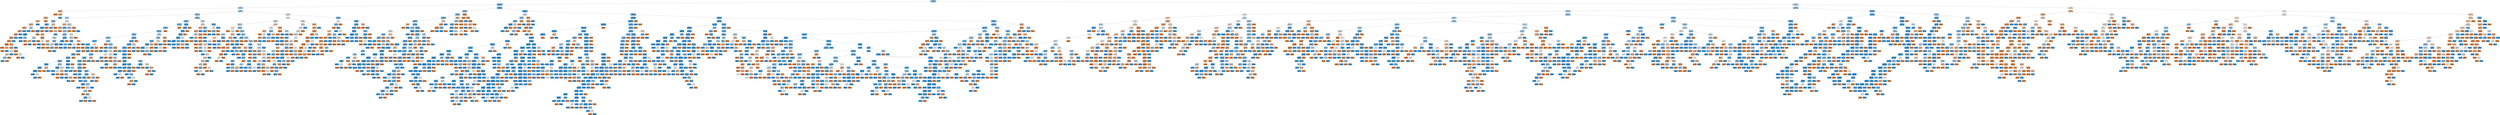 digraph Tree {
node [shape=box, style="filled, rounded", color="black", fontname=helvetica] ;
edge [fontname=helvetica] ;
0 [label=<X<SUB>3</SUB> &le; 3.5<br/>gini = 0.403<br/>samples = 11995<br/>value = [3358, 8637]>, fillcolor="#86c3ef"] ;
1 [label=<X<SUB>7</SUB> &le; 0.5<br/>gini = 0.301<br/>samples = 6362<br/>value = [1173, 5189]>, fillcolor="#66b3eb"] ;
0 -> 1 [labeldistance=2.5, labelangle=45, headlabel="True"] ;
2 [label=<X<SUB>9</SUB> &le; 0.5<br/>gini = 0.469<br/>samples = 1219<br/>value = [458, 761]>, fillcolor="#b0d8f5"] ;
1 -> 2 ;
3 [label=<X<SUB>4</SUB> &le; 13.5<br/>gini = 0.39<br/>samples = 64<br/>value = [47, 17]>, fillcolor="#eeaf81"] ;
2 -> 3 ;
4 [label=<gini = 0.0<br/>samples = 9<br/>value = [9, 0]>, fillcolor="#e58139"] ;
3 -> 4 ;
5 [label=<X<SUB>370</SUB> &le; 0.5<br/>gini = 0.427<br/>samples = 55<br/>value = [38, 17]>, fillcolor="#f1b992"] ;
3 -> 5 ;
6 [label=<X<SUB>356</SUB> &le; 0.5<br/>gini = 0.406<br/>samples = 53<br/>value = [38, 15]>, fillcolor="#efb387"] ;
5 -> 6 ;
7 [label=<X<SUB>75</SUB> &le; 0.5<br/>gini = 0.44<br/>samples = 46<br/>value = [31, 15]>, fillcolor="#f2be99"] ;
6 -> 7 ;
8 [label=<X<SUB>6</SUB> &le; 32.5<br/>gini = 0.416<br/>samples = 44<br/>value = [31, 13]>, fillcolor="#f0b68c"] ;
7 -> 8 ;
9 [label=<X<SUB>296</SUB> &le; 0.5<br/>gini = 0.381<br/>samples = 39<br/>value = [29, 10]>, fillcolor="#eeac7d"] ;
8 -> 9 ;
10 [label=<X<SUB>302</SUB> &le; 0.5<br/>gini = 0.361<br/>samples = 38<br/>value = [29, 9]>, fillcolor="#eda876"] ;
9 -> 10 ;
11 [label=<X<SUB>164</SUB> &le; 0.5<br/>gini = 0.339<br/>samples = 37<br/>value = [29, 8]>, fillcolor="#eca470"] ;
10 -> 11 ;
12 [label=<X<SUB>353</SUB> &le; 0.5<br/>gini = 0.313<br/>samples = 36<br/>value = [29, 7]>, fillcolor="#eb9f69"] ;
11 -> 12 ;
13 [label=<X<SUB>4</SUB> &le; 35.5<br/>gini = 0.284<br/>samples = 35<br/>value = [29, 6]>, fillcolor="#ea9b62"] ;
12 -> 13 ;
14 [label=<X<SUB>5</SUB> &le; 4.5<br/>gini = 0.117<br/>samples = 16<br/>value = [15, 1]>, fillcolor="#e78946"] ;
13 -> 14 ;
15 [label=<gini = 0.0<br/>samples = 13<br/>value = [13, 0]>, fillcolor="#e58139"] ;
14 -> 15 ;
16 [label=<X<SUB>3</SUB> &le; 1.5<br/>gini = 0.444<br/>samples = 3<br/>value = [2, 1]>, fillcolor="#f2c09c"] ;
14 -> 16 ;
17 [label=<gini = 0.0<br/>samples = 2<br/>value = [2, 0]>, fillcolor="#e58139"] ;
16 -> 17 ;
18 [label=<gini = 0.0<br/>samples = 1<br/>value = [0, 1]>, fillcolor="#399de5"] ;
16 -> 18 ;
19 [label=<X<SUB>5</SUB> &le; 6.5<br/>gini = 0.388<br/>samples = 19<br/>value = [14, 5]>, fillcolor="#eeae80"] ;
13 -> 19 ;
20 [label=<X<SUB>4</SUB> &le; 41.5<br/>gini = 0.346<br/>samples = 18<br/>value = [14, 4]>, fillcolor="#eca572"] ;
19 -> 20 ;
21 [label=<X<SUB>146</SUB> &le; 0.5<br/>gini = 0.5<br/>samples = 6<br/>value = [3, 3]>, fillcolor="#ffffff"] ;
20 -> 21 ;
22 [label=<X<SUB>349</SUB> &le; 0.5<br/>gini = 0.48<br/>samples = 5<br/>value = [3, 2]>, fillcolor="#f6d5bd"] ;
21 -> 22 ;
23 [label=<X<SUB>5</SUB> &le; 4.5<br/>gini = 0.444<br/>samples = 3<br/>value = [1, 2]>, fillcolor="#9ccef2"] ;
22 -> 23 ;
24 [label=<gini = 0.0<br/>samples = 2<br/>value = [0, 2]>, fillcolor="#399de5"] ;
23 -> 24 ;
25 [label=<gini = 0.0<br/>samples = 1<br/>value = [1, 0]>, fillcolor="#e58139"] ;
23 -> 25 ;
26 [label=<gini = 0.0<br/>samples = 2<br/>value = [2, 0]>, fillcolor="#e58139"] ;
22 -> 26 ;
27 [label=<gini = 0.0<br/>samples = 1<br/>value = [0, 1]>, fillcolor="#399de5"] ;
21 -> 27 ;
28 [label=<X<SUB>336</SUB> &le; 0.5<br/>gini = 0.153<br/>samples = 12<br/>value = [11, 1]>, fillcolor="#e78c4b"] ;
20 -> 28 ;
29 [label=<gini = 0.0<br/>samples = 10<br/>value = [10, 0]>, fillcolor="#e58139"] ;
28 -> 29 ;
30 [label=<X<SUB>321</SUB> &le; 0.5<br/>gini = 0.5<br/>samples = 2<br/>value = [1, 1]>, fillcolor="#ffffff"] ;
28 -> 30 ;
31 [label=<gini = 0.0<br/>samples = 1<br/>value = [1, 0]>, fillcolor="#e58139"] ;
30 -> 31 ;
32 [label=<gini = 0.0<br/>samples = 1<br/>value = [0, 1]>, fillcolor="#399de5"] ;
30 -> 32 ;
33 [label=<gini = 0.0<br/>samples = 1<br/>value = [0, 1]>, fillcolor="#399de5"] ;
19 -> 33 ;
34 [label=<gini = 0.0<br/>samples = 1<br/>value = [0, 1]>, fillcolor="#399de5"] ;
12 -> 34 ;
35 [label=<gini = 0.0<br/>samples = 1<br/>value = [0, 1]>, fillcolor="#399de5"] ;
11 -> 35 ;
36 [label=<gini = 0.0<br/>samples = 1<br/>value = [0, 1]>, fillcolor="#399de5"] ;
10 -> 36 ;
37 [label=<gini = 0.0<br/>samples = 1<br/>value = [0, 1]>, fillcolor="#399de5"] ;
9 -> 37 ;
38 [label=<X<SUB>334</SUB> &le; 0.5<br/>gini = 0.48<br/>samples = 5<br/>value = [2, 3]>, fillcolor="#bddef6"] ;
8 -> 38 ;
39 [label=<gini = 0.0<br/>samples = 3<br/>value = [0, 3]>, fillcolor="#399de5"] ;
38 -> 39 ;
40 [label=<gini = 0.0<br/>samples = 2<br/>value = [2, 0]>, fillcolor="#e58139"] ;
38 -> 40 ;
41 [label=<gini = 0.0<br/>samples = 2<br/>value = [0, 2]>, fillcolor="#399de5"] ;
7 -> 41 ;
42 [label=<gini = 0.0<br/>samples = 7<br/>value = [7, 0]>, fillcolor="#e58139"] ;
6 -> 42 ;
43 [label=<gini = 0.0<br/>samples = 2<br/>value = [0, 2]>, fillcolor="#399de5"] ;
5 -> 43 ;
44 [label=<X<SUB>185</SUB> &le; 0.5<br/>gini = 0.458<br/>samples = 1155<br/>value = [411, 744]>, fillcolor="#a6d3f3"] ;
2 -> 44 ;
45 [label=<X<SUB>358</SUB> &le; 0.5<br/>gini = 0.413<br/>samples = 666<br/>value = [194, 472]>, fillcolor="#8ac5f0"] ;
44 -> 45 ;
46 [label=<X<SUB>186</SUB> &le; 0.5<br/>gini = 0.486<br/>samples = 120<br/>value = [50, 70]>, fillcolor="#c6e3f8"] ;
45 -> 46 ;
47 [label=<X<SUB>336</SUB> &le; 0.5<br/>gini = 0.389<br/>samples = 34<br/>value = [9, 25]>, fillcolor="#80c0ee"] ;
46 -> 47 ;
48 [label=<X<SUB>369</SUB> &le; 0.5<br/>gini = 0.26<br/>samples = 26<br/>value = [4, 22]>, fillcolor="#5dafea"] ;
47 -> 48 ;
49 [label=<X<SUB>108</SUB> &le; 0.5<br/>gini = 0.211<br/>samples = 25<br/>value = [3, 22]>, fillcolor="#54aae9"] ;
48 -> 49 ;
50 [label=<X<SUB>333</SUB> &le; 0.5<br/>gini = 0.153<br/>samples = 24<br/>value = [2, 22]>, fillcolor="#4ba6e7"] ;
49 -> 50 ;
51 [label=<X<SUB>329</SUB> &le; 0.5<br/>gini = 0.083<br/>samples = 23<br/>value = [1, 22]>, fillcolor="#42a1e6"] ;
50 -> 51 ;
52 [label=<gini = 0.0<br/>samples = 20<br/>value = [0, 20]>, fillcolor="#399de5"] ;
51 -> 52 ;
53 [label=<X<SUB>323</SUB> &le; 0.5<br/>gini = 0.444<br/>samples = 3<br/>value = [1, 2]>, fillcolor="#9ccef2"] ;
51 -> 53 ;
54 [label=<gini = 0.0<br/>samples = 2<br/>value = [0, 2]>, fillcolor="#399de5"] ;
53 -> 54 ;
55 [label=<gini = 0.0<br/>samples = 1<br/>value = [1, 0]>, fillcolor="#e58139"] ;
53 -> 55 ;
56 [label=<gini = 0.0<br/>samples = 1<br/>value = [1, 0]>, fillcolor="#e58139"] ;
50 -> 56 ;
57 [label=<gini = 0.0<br/>samples = 1<br/>value = [1, 0]>, fillcolor="#e58139"] ;
49 -> 57 ;
58 [label=<gini = 0.0<br/>samples = 1<br/>value = [1, 0]>, fillcolor="#e58139"] ;
48 -> 58 ;
59 [label=<X<SUB>354</SUB> &le; 0.5<br/>gini = 0.469<br/>samples = 8<br/>value = [5, 3]>, fillcolor="#f5cdb0"] ;
47 -> 59 ;
60 [label=<X<SUB>365</SUB> &le; 0.5<br/>gini = 0.375<br/>samples = 4<br/>value = [1, 3]>, fillcolor="#7bbeee"] ;
59 -> 60 ;
61 [label=<gini = 0.0<br/>samples = 3<br/>value = [0, 3]>, fillcolor="#399de5"] ;
60 -> 61 ;
62 [label=<gini = 0.0<br/>samples = 1<br/>value = [1, 0]>, fillcolor="#e58139"] ;
60 -> 62 ;
63 [label=<gini = 0.0<br/>samples = 4<br/>value = [4, 0]>, fillcolor="#e58139"] ;
59 -> 63 ;
64 [label=<X<SUB>9</SUB> &le; 1.5<br/>gini = 0.499<br/>samples = 86<br/>value = [41, 45]>, fillcolor="#edf6fd"] ;
46 -> 64 ;
65 [label=<X<SUB>332</SUB> &le; 0.5<br/>gini = 0.454<br/>samples = 23<br/>value = [15, 8]>, fillcolor="#f3c4a3"] ;
64 -> 65 ;
66 [label=<X<SUB>5</SUB> &le; 3.5<br/>gini = 0.408<br/>samples = 21<br/>value = [15, 6]>, fillcolor="#efb388"] ;
65 -> 66 ;
67 [label=<X<SUB>343</SUB> &le; 0.5<br/>gini = 0.48<br/>samples = 15<br/>value = [9, 6]>, fillcolor="#f6d5bd"] ;
66 -> 67 ;
68 [label=<X<SUB>356</SUB> &le; 0.5<br/>gini = 0.426<br/>samples = 13<br/>value = [9, 4]>, fillcolor="#f1b991"] ;
67 -> 68 ;
69 [label=<X<SUB>2</SUB> &le; 0.5<br/>gini = 0.48<br/>samples = 5<br/>value = [2, 3]>, fillcolor="#bddef6"] ;
68 -> 69 ;
70 [label=<X<SUB>352</SUB> &le; 0.5<br/>gini = 0.444<br/>samples = 3<br/>value = [2, 1]>, fillcolor="#f2c09c"] ;
69 -> 70 ;
71 [label=<gini = 0.0<br/>samples = 2<br/>value = [2, 0]>, fillcolor="#e58139"] ;
70 -> 71 ;
72 [label=<gini = 0.0<br/>samples = 1<br/>value = [0, 1]>, fillcolor="#399de5"] ;
70 -> 72 ;
73 [label=<gini = 0.0<br/>samples = 2<br/>value = [0, 2]>, fillcolor="#399de5"] ;
69 -> 73 ;
74 [label=<X<SUB>366</SUB> &le; 0.5<br/>gini = 0.219<br/>samples = 8<br/>value = [7, 1]>, fillcolor="#e99355"] ;
68 -> 74 ;
75 [label=<gini = 0.0<br/>samples = 6<br/>value = [6, 0]>, fillcolor="#e58139"] ;
74 -> 75 ;
76 [label=<X<SUB>2</SUB> &le; 0.5<br/>gini = 0.5<br/>samples = 2<br/>value = [1, 1]>, fillcolor="#ffffff"] ;
74 -> 76 ;
77 [label=<gini = 0.0<br/>samples = 1<br/>value = [1, 0]>, fillcolor="#e58139"] ;
76 -> 77 ;
78 [label=<gini = 0.0<br/>samples = 1<br/>value = [0, 1]>, fillcolor="#399de5"] ;
76 -> 78 ;
79 [label=<gini = 0.0<br/>samples = 2<br/>value = [0, 2]>, fillcolor="#399de5"] ;
67 -> 79 ;
80 [label=<gini = 0.0<br/>samples = 6<br/>value = [6, 0]>, fillcolor="#e58139"] ;
66 -> 80 ;
81 [label=<gini = 0.0<br/>samples = 2<br/>value = [0, 2]>, fillcolor="#399de5"] ;
65 -> 81 ;
82 [label=<X<SUB>6</SUB> &le; 7.5<br/>gini = 0.485<br/>samples = 63<br/>value = [26, 37]>, fillcolor="#c4e2f7"] ;
64 -> 82 ;
83 [label=<X<SUB>340</SUB> &le; 0.5<br/>gini = 0.465<br/>samples = 57<br/>value = [21, 36]>, fillcolor="#acd6f4"] ;
82 -> 83 ;
84 [label=<X<SUB>3</SUB> &le; 2.5<br/>gini = 0.452<br/>samples = 55<br/>value = [19, 36]>, fillcolor="#a2d1f3"] ;
83 -> 84 ;
85 [label=<X<SUB>4</SUB> &le; 45.0<br/>gini = 0.399<br/>samples = 40<br/>value = [11, 29]>, fillcolor="#84c2ef"] ;
84 -> 85 ;
86 [label=<X<SUB>9</SUB> &le; 2.5<br/>gini = 0.476<br/>samples = 23<br/>value = [9, 14]>, fillcolor="#b8dcf6"] ;
85 -> 86 ;
87 [label=<X<SUB>321</SUB> &le; 0.5<br/>gini = 0.444<br/>samples = 6<br/>value = [4, 2]>, fillcolor="#f2c09c"] ;
86 -> 87 ;
88 [label=<gini = 0.0<br/>samples = 3<br/>value = [3, 0]>, fillcolor="#e58139"] ;
87 -> 88 ;
89 [label=<X<SUB>331</SUB> &le; 0.5<br/>gini = 0.444<br/>samples = 3<br/>value = [1, 2]>, fillcolor="#9ccef2"] ;
87 -> 89 ;
90 [label=<gini = 0.0<br/>samples = 2<br/>value = [0, 2]>, fillcolor="#399de5"] ;
89 -> 90 ;
91 [label=<gini = 0.0<br/>samples = 1<br/>value = [1, 0]>, fillcolor="#e58139"] ;
89 -> 91 ;
92 [label=<X<SUB>353</SUB> &le; 0.5<br/>gini = 0.415<br/>samples = 17<br/>value = [5, 12]>, fillcolor="#8bc6f0"] ;
86 -> 92 ;
93 [label=<X<SUB>3</SUB> &le; 1.5<br/>gini = 0.49<br/>samples = 7<br/>value = [4, 3]>, fillcolor="#f8e0ce"] ;
92 -> 93 ;
94 [label=<gini = 0.0<br/>samples = 3<br/>value = [3, 0]>, fillcolor="#e58139"] ;
93 -> 94 ;
95 [label=<X<SUB>360</SUB> &le; 0.5<br/>gini = 0.375<br/>samples = 4<br/>value = [1, 3]>, fillcolor="#7bbeee"] ;
93 -> 95 ;
96 [label=<gini = 0.0<br/>samples = 1<br/>value = [1, 0]>, fillcolor="#e58139"] ;
95 -> 96 ;
97 [label=<gini = 0.0<br/>samples = 3<br/>value = [0, 3]>, fillcolor="#399de5"] ;
95 -> 97 ;
98 [label=<X<SUB>4</SUB> &le; 3.5<br/>gini = 0.18<br/>samples = 10<br/>value = [1, 9]>, fillcolor="#4fa8e8"] ;
92 -> 98 ;
99 [label=<gini = 0.0<br/>samples = 1<br/>value = [1, 0]>, fillcolor="#e58139"] ;
98 -> 99 ;
100 [label=<gini = 0.0<br/>samples = 9<br/>value = [0, 9]>, fillcolor="#399de5"] ;
98 -> 100 ;
101 [label=<X<SUB>333</SUB> &le; 0.5<br/>gini = 0.208<br/>samples = 17<br/>value = [2, 15]>, fillcolor="#53aae8"] ;
85 -> 101 ;
102 [label=<X<SUB>5</SUB> &le; 4.5<br/>gini = 0.117<br/>samples = 16<br/>value = [1, 15]>, fillcolor="#46a4e7"] ;
101 -> 102 ;
103 [label=<gini = 0.0<br/>samples = 13<br/>value = [0, 13]>, fillcolor="#399de5"] ;
102 -> 103 ;
104 [label=<X<SUB>351</SUB> &le; 0.5<br/>gini = 0.444<br/>samples = 3<br/>value = [1, 2]>, fillcolor="#9ccef2"] ;
102 -> 104 ;
105 [label=<gini = 0.0<br/>samples = 2<br/>value = [0, 2]>, fillcolor="#399de5"] ;
104 -> 105 ;
106 [label=<gini = 0.0<br/>samples = 1<br/>value = [1, 0]>, fillcolor="#e58139"] ;
104 -> 106 ;
107 [label=<gini = 0.0<br/>samples = 1<br/>value = [1, 0]>, fillcolor="#e58139"] ;
101 -> 107 ;
108 [label=<X<SUB>351</SUB> &le; 0.5<br/>gini = 0.498<br/>samples = 15<br/>value = [8, 7]>, fillcolor="#fcefe6"] ;
84 -> 108 ;
109 [label=<X<SUB>348</SUB> &le; 0.5<br/>gini = 0.486<br/>samples = 12<br/>value = [5, 7]>, fillcolor="#c6e3f8"] ;
108 -> 109 ;
110 [label=<X<SUB>4</SUB> &le; 69.5<br/>gini = 0.278<br/>samples = 6<br/>value = [1, 5]>, fillcolor="#61b1ea"] ;
109 -> 110 ;
111 [label=<gini = 0.0<br/>samples = 4<br/>value = [0, 4]>, fillcolor="#399de5"] ;
110 -> 111 ;
112 [label=<X<SUB>365</SUB> &le; 0.5<br/>gini = 0.5<br/>samples = 2<br/>value = [1, 1]>, fillcolor="#ffffff"] ;
110 -> 112 ;
113 [label=<gini = 0.0<br/>samples = 1<br/>value = [0, 1]>, fillcolor="#399de5"] ;
112 -> 113 ;
114 [label=<gini = 0.0<br/>samples = 1<br/>value = [1, 0]>, fillcolor="#e58139"] ;
112 -> 114 ;
115 [label=<X<SUB>337</SUB> &le; 0.5<br/>gini = 0.444<br/>samples = 6<br/>value = [4, 2]>, fillcolor="#f2c09c"] ;
109 -> 115 ;
116 [label=<gini = 0.0<br/>samples = 4<br/>value = [4, 0]>, fillcolor="#e58139"] ;
115 -> 116 ;
117 [label=<gini = 0.0<br/>samples = 2<br/>value = [0, 2]>, fillcolor="#399de5"] ;
115 -> 117 ;
118 [label=<gini = 0.0<br/>samples = 3<br/>value = [3, 0]>, fillcolor="#e58139"] ;
108 -> 118 ;
119 [label=<gini = 0.0<br/>samples = 2<br/>value = [2, 0]>, fillcolor="#e58139"] ;
83 -> 119 ;
120 [label=<X<SUB>109</SUB> &le; 0.5<br/>gini = 0.278<br/>samples = 6<br/>value = [5, 1]>, fillcolor="#ea9a61"] ;
82 -> 120 ;
121 [label=<gini = 0.0<br/>samples = 5<br/>value = [5, 0]>, fillcolor="#e58139"] ;
120 -> 121 ;
122 [label=<gini = 0.0<br/>samples = 1<br/>value = [0, 1]>, fillcolor="#399de5"] ;
120 -> 122 ;
123 [label=<X<SUB>6</SUB> &le; 15.0<br/>gini = 0.388<br/>samples = 546<br/>value = [144, 402]>, fillcolor="#80c0ee"] ;
45 -> 123 ;
124 [label=<X<SUB>9</SUB> &le; 5.5<br/>gini = 0.37<br/>samples = 494<br/>value = [121, 373]>, fillcolor="#79bded"] ;
123 -> 124 ;
125 [label=<X<SUB>132</SUB> &le; 0.5<br/>gini = 0.39<br/>samples = 426<br/>value = [113, 313]>, fillcolor="#80c0ee"] ;
124 -> 125 ;
126 [label=<X<SUB>286</SUB> &le; 0.5<br/>gini = 0.387<br/>samples = 424<br/>value = [111, 313]>, fillcolor="#7fc0ee"] ;
125 -> 126 ;
127 [label=<X<SUB>335</SUB> &le; 0.5<br/>gini = 0.383<br/>samples = 422<br/>value = [109, 313]>, fillcolor="#7ebfee"] ;
126 -> 127 ;
128 [label=<X<SUB>4</SUB> &le; 68.5<br/>gini = 0.37<br/>samples = 384<br/>value = [94, 290]>, fillcolor="#79bded"] ;
127 -> 128 ;
129 [label=<X<SUB>147</SUB> &le; 0.5<br/>gini = 0.401<br/>samples = 259<br/>value = [72, 187]>, fillcolor="#85c3ef"] ;
128 -> 129 ;
130 [label=<X<SUB>333</SUB> &le; 0.5<br/>gini = 0.331<br/>samples = 129<br/>value = [27, 102]>, fillcolor="#6db7ec"] ;
129 -> 130 ;
131 [label=<X<SUB>4</SUB> &le; 1.0<br/>gini = 0.295<br/>samples = 117<br/>value = [21, 96]>, fillcolor="#64b2eb"] ;
130 -> 131 ;
132 [label=<gini = 0.0<br/>samples = 1<br/>value = [1, 0]>, fillcolor="#e58139"] ;
131 -> 132 ;
133 [label=<X<SUB>175</SUB> &le; 0.5<br/>gini = 0.285<br/>samples = 116<br/>value = [20, 96]>, fillcolor="#62b1ea"] ;
131 -> 133 ;
134 [label=<X<SUB>59</SUB> &le; 0.5<br/>gini = 0.276<br/>samples = 115<br/>value = [19, 96]>, fillcolor="#60b0ea"] ;
133 -> 134 ;
135 [label=<X<SUB>71</SUB> &le; 0.5<br/>gini = 0.266<br/>samples = 114<br/>value = [18, 96]>, fillcolor="#5eafea"] ;
134 -> 135 ;
136 [label=<X<SUB>322</SUB> &le; 0.5<br/>gini = 0.256<br/>samples = 113<br/>value = [17, 96]>, fillcolor="#5caeea"] ;
135 -> 136 ;
137 [label=<X<SUB>146</SUB> &le; 0.5<br/>gini = 0.327<br/>samples = 68<br/>value = [14, 54]>, fillcolor="#6cb6ec"] ;
136 -> 137 ;
138 [label=<X<SUB>334</SUB> &le; 0.5<br/>gini = 0.184<br/>samples = 39<br/>value = [4, 35]>, fillcolor="#50a8e8"] ;
137 -> 138 ;
139 [label=<X<SUB>340</SUB> &le; 0.5<br/>gini = 0.105<br/>samples = 36<br/>value = [2, 34]>, fillcolor="#45a3e7"] ;
138 -> 139 ;
140 [label=<X<SUB>139</SUB> &le; 0.5<br/>gini = 0.056<br/>samples = 35<br/>value = [1, 34]>, fillcolor="#3fa0e6"] ;
139 -> 140 ;
141 [label=<gini = 0.0<br/>samples = 33<br/>value = [0, 33]>, fillcolor="#399de5"] ;
140 -> 141 ;
142 [label=<X<SUB>5</SUB> &le; 2.0<br/>gini = 0.5<br/>samples = 2<br/>value = [1, 1]>, fillcolor="#ffffff"] ;
140 -> 142 ;
143 [label=<gini = 0.0<br/>samples = 1<br/>value = [0, 1]>, fillcolor="#399de5"] ;
142 -> 143 ;
144 [label=<gini = 0.0<br/>samples = 1<br/>value = [1, 0]>, fillcolor="#e58139"] ;
142 -> 144 ;
145 [label=<gini = 0.0<br/>samples = 1<br/>value = [1, 0]>, fillcolor="#e58139"] ;
139 -> 145 ;
146 [label=<X<SUB>341</SUB> &le; 0.5<br/>gini = 0.444<br/>samples = 3<br/>value = [2, 1]>, fillcolor="#f2c09c"] ;
138 -> 146 ;
147 [label=<gini = 0.0<br/>samples = 2<br/>value = [2, 0]>, fillcolor="#e58139"] ;
146 -> 147 ;
148 [label=<gini = 0.0<br/>samples = 1<br/>value = [0, 1]>, fillcolor="#399de5"] ;
146 -> 148 ;
149 [label=<X<SUB>365</SUB> &le; 0.5<br/>gini = 0.452<br/>samples = 29<br/>value = [10, 19]>, fillcolor="#a1d1f3"] ;
137 -> 149 ;
150 [label=<X<SUB>288</SUB> &le; 0.5<br/>gini = 0.153<br/>samples = 12<br/>value = [1, 11]>, fillcolor="#4ba6e7"] ;
149 -> 150 ;
151 [label=<gini = 0.0<br/>samples = 10<br/>value = [0, 10]>, fillcolor="#399de5"] ;
150 -> 151 ;
152 [label=<X<SUB>5</SUB> &le; 3.0<br/>gini = 0.5<br/>samples = 2<br/>value = [1, 1]>, fillcolor="#ffffff"] ;
150 -> 152 ;
153 [label=<gini = 0.0<br/>samples = 1<br/>value = [0, 1]>, fillcolor="#399de5"] ;
152 -> 153 ;
154 [label=<gini = 0.0<br/>samples = 1<br/>value = [1, 0]>, fillcolor="#e58139"] ;
152 -> 154 ;
155 [label=<X<SUB>332</SUB> &le; 0.5<br/>gini = 0.498<br/>samples = 17<br/>value = [9, 8]>, fillcolor="#fcf1e9"] ;
149 -> 155 ;
156 [label=<X<SUB>344</SUB> &le; 0.5<br/>gini = 0.459<br/>samples = 14<br/>value = [9, 5]>, fillcolor="#f3c7a7"] ;
155 -> 156 ;
157 [label=<X<SUB>9</SUB> &le; 4.5<br/>gini = 0.219<br/>samples = 8<br/>value = [7, 1]>, fillcolor="#e99355"] ;
156 -> 157 ;
158 [label=<gini = 0.0<br/>samples = 7<br/>value = [7, 0]>, fillcolor="#e58139"] ;
157 -> 158 ;
159 [label=<gini = 0.0<br/>samples = 1<br/>value = [0, 1]>, fillcolor="#399de5"] ;
157 -> 159 ;
160 [label=<X<SUB>2</SUB> &le; 0.5<br/>gini = 0.444<br/>samples = 6<br/>value = [2, 4]>, fillcolor="#9ccef2"] ;
156 -> 160 ;
161 [label=<gini = 0.0<br/>samples = 3<br/>value = [0, 3]>, fillcolor="#399de5"] ;
160 -> 161 ;
162 [label=<X<SUB>355</SUB> &le; 0.5<br/>gini = 0.444<br/>samples = 3<br/>value = [2, 1]>, fillcolor="#f2c09c"] ;
160 -> 162 ;
163 [label=<gini = 0.0<br/>samples = 1<br/>value = [0, 1]>, fillcolor="#399de5"] ;
162 -> 163 ;
164 [label=<gini = 0.0<br/>samples = 2<br/>value = [2, 0]>, fillcolor="#e58139"] ;
162 -> 164 ;
165 [label=<gini = 0.0<br/>samples = 3<br/>value = [0, 3]>, fillcolor="#399de5"] ;
155 -> 165 ;
166 [label=<X<SUB>184</SUB> &le; 0.5<br/>gini = 0.124<br/>samples = 45<br/>value = [3, 42]>, fillcolor="#47a4e7"] ;
136 -> 166 ;
167 [label=<X<SUB>177</SUB> &le; 0.5<br/>gini = 0.087<br/>samples = 44<br/>value = [2, 42]>, fillcolor="#42a2e6"] ;
166 -> 167 ;
168 [label=<gini = 0.0<br/>samples = 39<br/>value = [0, 39]>, fillcolor="#399de5"] ;
167 -> 168 ;
169 [label=<X<SUB>4</SUB> &le; 33.0<br/>gini = 0.48<br/>samples = 5<br/>value = [2, 3]>, fillcolor="#bddef6"] ;
167 -> 169 ;
170 [label=<gini = 0.0<br/>samples = 3<br/>value = [0, 3]>, fillcolor="#399de5"] ;
169 -> 170 ;
171 [label=<gini = 0.0<br/>samples = 2<br/>value = [2, 0]>, fillcolor="#e58139"] ;
169 -> 171 ;
172 [label=<gini = 0.0<br/>samples = 1<br/>value = [1, 0]>, fillcolor="#e58139"] ;
166 -> 172 ;
173 [label=<gini = 0.0<br/>samples = 1<br/>value = [1, 0]>, fillcolor="#e58139"] ;
135 -> 173 ;
174 [label=<gini = 0.0<br/>samples = 1<br/>value = [1, 0]>, fillcolor="#e58139"] ;
134 -> 174 ;
175 [label=<gini = 0.0<br/>samples = 1<br/>value = [1, 0]>, fillcolor="#e58139"] ;
133 -> 175 ;
176 [label=<X<SUB>344</SUB> &le; 0.5<br/>gini = 0.5<br/>samples = 12<br/>value = [6, 6]>, fillcolor="#ffffff"] ;
130 -> 176 ;
177 [label=<X<SUB>338</SUB> &le; 0.5<br/>gini = 0.278<br/>samples = 6<br/>value = [1, 5]>, fillcolor="#61b1ea"] ;
176 -> 177 ;
178 [label=<gini = 0.0<br/>samples = 5<br/>value = [0, 5]>, fillcolor="#399de5"] ;
177 -> 178 ;
179 [label=<gini = 0.0<br/>samples = 1<br/>value = [1, 0]>, fillcolor="#e58139"] ;
177 -> 179 ;
180 [label=<X<SUB>271</SUB> &le; 0.5<br/>gini = 0.278<br/>samples = 6<br/>value = [5, 1]>, fillcolor="#ea9a61"] ;
176 -> 180 ;
181 [label=<gini = 0.0<br/>samples = 5<br/>value = [5, 0]>, fillcolor="#e58139"] ;
180 -> 181 ;
182 [label=<gini = 0.0<br/>samples = 1<br/>value = [0, 1]>, fillcolor="#399de5"] ;
180 -> 182 ;
183 [label=<X<SUB>186</SUB> &le; 0.5<br/>gini = 0.453<br/>samples = 130<br/>value = [45, 85]>, fillcolor="#a2d1f3"] ;
129 -> 183 ;
184 [label=<X<SUB>287</SUB> &le; 0.5<br/>gini = 0.219<br/>samples = 8<br/>value = [7, 1]>, fillcolor="#e99355"] ;
183 -> 184 ;
185 [label=<gini = 0.0<br/>samples = 7<br/>value = [7, 0]>, fillcolor="#e58139"] ;
184 -> 185 ;
186 [label=<gini = 0.0<br/>samples = 1<br/>value = [0, 1]>, fillcolor="#399de5"] ;
184 -> 186 ;
187 [label=<X<SUB>326</SUB> &le; 0.5<br/>gini = 0.429<br/>samples = 122<br/>value = [38, 84]>, fillcolor="#93c9f1"] ;
183 -> 187 ;
188 [label=<X<SUB>331</SUB> &le; 0.5<br/>gini = 0.407<br/>samples = 116<br/>value = [33, 83]>, fillcolor="#88c4ef"] ;
187 -> 188 ;
189 [label=<X<SUB>5</SUB> &le; 4.5<br/>gini = 0.364<br/>samples = 92<br/>value = [22, 70]>, fillcolor="#77bced"] ;
188 -> 189 ;
190 [label=<X<SUB>4</SUB> &le; 66.5<br/>gini = 0.329<br/>samples = 82<br/>value = [17, 65]>, fillcolor="#6db7ec"] ;
189 -> 190 ;
191 [label=<X<SUB>6</SUB> &le; 0.5<br/>gini = 0.308<br/>samples = 79<br/>value = [15, 64]>, fillcolor="#67b4eb"] ;
190 -> 191 ;
192 [label=<X<SUB>369</SUB> &le; 0.5<br/>gini = 0.295<br/>samples = 78<br/>value = [14, 64]>, fillcolor="#64b2eb"] ;
191 -> 192 ;
193 [label=<X<SUB>371</SUB> &le; 0.5<br/>gini = 0.281<br/>samples = 77<br/>value = [13, 64]>, fillcolor="#61b1ea"] ;
192 -> 193 ;
194 [label=<X<SUB>355</SUB> &le; 0.5<br/>gini = 0.266<br/>samples = 76<br/>value = [12, 64]>, fillcolor="#5eafea"] ;
193 -> 194 ;
195 [label=<X<SUB>332</SUB> &le; 0.5<br/>gini = 0.069<br/>samples = 28<br/>value = [1, 27]>, fillcolor="#40a1e6"] ;
194 -> 195 ;
196 [label=<gini = 0.0<br/>samples = 23<br/>value = [0, 23]>, fillcolor="#399de5"] ;
195 -> 196 ;
197 [label=<X<SUB>4</SUB> &le; 16.0<br/>gini = 0.32<br/>samples = 5<br/>value = [1, 4]>, fillcolor="#6ab6ec"] ;
195 -> 197 ;
198 [label=<gini = 0.0<br/>samples = 1<br/>value = [1, 0]>, fillcolor="#e58139"] ;
197 -> 198 ;
199 [label=<gini = 0.0<br/>samples = 4<br/>value = [0, 4]>, fillcolor="#399de5"] ;
197 -> 199 ;
200 [label=<X<SUB>9</SUB> &le; 4.5<br/>gini = 0.353<br/>samples = 48<br/>value = [11, 37]>, fillcolor="#74baed"] ;
194 -> 200 ;
201 [label=<X<SUB>341</SUB> &le; 0.5<br/>gini = 0.303<br/>samples = 43<br/>value = [8, 35]>, fillcolor="#66b3eb"] ;
200 -> 201 ;
202 [label=<X<SUB>2</SUB> &le; 0.5<br/>gini = 0.278<br/>samples = 42<br/>value = [7, 35]>, fillcolor="#61b1ea"] ;
201 -> 202 ;
203 [label=<gini = 0.0<br/>samples = 13<br/>value = [0, 13]>, fillcolor="#399de5"] ;
202 -> 203 ;
204 [label=<X<SUB>4</SUB> &le; 29.0<br/>gini = 0.366<br/>samples = 29<br/>value = [7, 22]>, fillcolor="#78bced"] ;
202 -> 204 ;
205 [label=<X<SUB>370</SUB> &le; 0.5<br/>gini = 0.142<br/>samples = 13<br/>value = [1, 12]>, fillcolor="#49a5e7"] ;
204 -> 205 ;
206 [label=<gini = 0.0<br/>samples = 12<br/>value = [0, 12]>, fillcolor="#399de5"] ;
205 -> 206 ;
207 [label=<gini = 0.0<br/>samples = 1<br/>value = [1, 0]>, fillcolor="#e58139"] ;
205 -> 207 ;
208 [label=<X<SUB>370</SUB> &le; 0.5<br/>gini = 0.469<br/>samples = 16<br/>value = [6, 10]>, fillcolor="#b0d8f5"] ;
204 -> 208 ;
209 [label=<X<SUB>334</SUB> &le; 0.5<br/>gini = 0.497<br/>samples = 13<br/>value = [6, 7]>, fillcolor="#e3f1fb"] ;
208 -> 209 ;
210 [label=<X<SUB>4</SUB> &le; 31.5<br/>gini = 0.463<br/>samples = 11<br/>value = [4, 7]>, fillcolor="#aad5f4"] ;
209 -> 210 ;
211 [label=<gini = 0.0<br/>samples = 1<br/>value = [1, 0]>, fillcolor="#e58139"] ;
210 -> 211 ;
212 [label=<X<SUB>5</SUB> &le; 3.0<br/>gini = 0.42<br/>samples = 10<br/>value = [3, 7]>, fillcolor="#8ec7f0"] ;
210 -> 212 ;
213 [label=<X<SUB>345</SUB> &le; 0.5<br/>gini = 0.278<br/>samples = 6<br/>value = [1, 5]>, fillcolor="#61b1ea"] ;
212 -> 213 ;
214 [label=<gini = 0.0<br/>samples = 5<br/>value = [0, 5]>, fillcolor="#399de5"] ;
213 -> 214 ;
215 [label=<gini = 0.0<br/>samples = 1<br/>value = [1, 0]>, fillcolor="#e58139"] ;
213 -> 215 ;
216 [label=<X<SUB>4</SUB> &le; 36.0<br/>gini = 0.5<br/>samples = 4<br/>value = [2, 2]>, fillcolor="#ffffff"] ;
212 -> 216 ;
217 [label=<gini = 0.0<br/>samples = 2<br/>value = [0, 2]>, fillcolor="#399de5"] ;
216 -> 217 ;
218 [label=<gini = 0.0<br/>samples = 2<br/>value = [2, 0]>, fillcolor="#e58139"] ;
216 -> 218 ;
219 [label=<gini = 0.0<br/>samples = 2<br/>value = [2, 0]>, fillcolor="#e58139"] ;
209 -> 219 ;
220 [label=<gini = 0.0<br/>samples = 3<br/>value = [0, 3]>, fillcolor="#399de5"] ;
208 -> 220 ;
221 [label=<gini = 0.0<br/>samples = 1<br/>value = [1, 0]>, fillcolor="#e58139"] ;
201 -> 221 ;
222 [label=<X<SUB>3</SUB> &le; 1.5<br/>gini = 0.48<br/>samples = 5<br/>value = [3, 2]>, fillcolor="#f6d5bd"] ;
200 -> 222 ;
223 [label=<X<SUB>5</SUB> &le; 3.0<br/>gini = 0.444<br/>samples = 3<br/>value = [1, 2]>, fillcolor="#9ccef2"] ;
222 -> 223 ;
224 [label=<gini = 0.0<br/>samples = 2<br/>value = [0, 2]>, fillcolor="#399de5"] ;
223 -> 224 ;
225 [label=<gini = 0.0<br/>samples = 1<br/>value = [1, 0]>, fillcolor="#e58139"] ;
223 -> 225 ;
226 [label=<gini = 0.0<br/>samples = 2<br/>value = [2, 0]>, fillcolor="#e58139"] ;
222 -> 226 ;
227 [label=<gini = 0.0<br/>samples = 1<br/>value = [1, 0]>, fillcolor="#e58139"] ;
193 -> 227 ;
228 [label=<gini = 0.0<br/>samples = 1<br/>value = [1, 0]>, fillcolor="#e58139"] ;
192 -> 228 ;
229 [label=<gini = 0.0<br/>samples = 1<br/>value = [1, 0]>, fillcolor="#e58139"] ;
191 -> 229 ;
230 [label=<X<SUB>322</SUB> &le; 0.5<br/>gini = 0.444<br/>samples = 3<br/>value = [2, 1]>, fillcolor="#f2c09c"] ;
190 -> 230 ;
231 [label=<gini = 0.0<br/>samples = 1<br/>value = [0, 1]>, fillcolor="#399de5"] ;
230 -> 231 ;
232 [label=<gini = 0.0<br/>samples = 2<br/>value = [2, 0]>, fillcolor="#e58139"] ;
230 -> 232 ;
233 [label=<X<SUB>3</SUB> &le; 1.5<br/>gini = 0.5<br/>samples = 10<br/>value = [5, 5]>, fillcolor="#ffffff"] ;
189 -> 233 ;
234 [label=<X<SUB>354</SUB> &le; 0.5<br/>gini = 0.278<br/>samples = 6<br/>value = [1, 5]>, fillcolor="#61b1ea"] ;
233 -> 234 ;
235 [label=<gini = 0.0<br/>samples = 5<br/>value = [0, 5]>, fillcolor="#399de5"] ;
234 -> 235 ;
236 [label=<gini = 0.0<br/>samples = 1<br/>value = [1, 0]>, fillcolor="#e58139"] ;
234 -> 236 ;
237 [label=<gini = 0.0<br/>samples = 4<br/>value = [4, 0]>, fillcolor="#e58139"] ;
233 -> 237 ;
238 [label=<X<SUB>353</SUB> &le; 0.5<br/>gini = 0.497<br/>samples = 24<br/>value = [11, 13]>, fillcolor="#e1f0fb"] ;
188 -> 238 ;
239 [label=<X<SUB>2</SUB> &le; 0.5<br/>gini = 0.499<br/>samples = 21<br/>value = [11, 10]>, fillcolor="#fdf4ed"] ;
238 -> 239 ;
240 [label=<X<SUB>355</SUB> &le; 0.5<br/>gini = 0.278<br/>samples = 6<br/>value = [5, 1]>, fillcolor="#ea9a61"] ;
239 -> 240 ;
241 [label=<gini = 0.0<br/>samples = 1<br/>value = [0, 1]>, fillcolor="#399de5"] ;
240 -> 241 ;
242 [label=<gini = 0.0<br/>samples = 5<br/>value = [5, 0]>, fillcolor="#e58139"] ;
240 -> 242 ;
243 [label=<X<SUB>9</SUB> &le; 4.5<br/>gini = 0.48<br/>samples = 15<br/>value = [6, 9]>, fillcolor="#bddef6"] ;
239 -> 243 ;
244 [label=<X<SUB>354</SUB> &le; 0.5<br/>gini = 0.426<br/>samples = 13<br/>value = [4, 9]>, fillcolor="#91c9f1"] ;
243 -> 244 ;
245 [label=<X<SUB>367</SUB> &le; 0.5<br/>gini = 0.198<br/>samples = 9<br/>value = [1, 8]>, fillcolor="#52a9e8"] ;
244 -> 245 ;
246 [label=<gini = 0.0<br/>samples = 8<br/>value = [0, 8]>, fillcolor="#399de5"] ;
245 -> 246 ;
247 [label=<gini = 0.0<br/>samples = 1<br/>value = [1, 0]>, fillcolor="#e58139"] ;
245 -> 247 ;
248 [label=<X<SUB>371</SUB> &le; 0.5<br/>gini = 0.375<br/>samples = 4<br/>value = [3, 1]>, fillcolor="#eeab7b"] ;
244 -> 248 ;
249 [label=<gini = 0.0<br/>samples = 3<br/>value = [3, 0]>, fillcolor="#e58139"] ;
248 -> 249 ;
250 [label=<gini = 0.0<br/>samples = 1<br/>value = [0, 1]>, fillcolor="#399de5"] ;
248 -> 250 ;
251 [label=<gini = 0.0<br/>samples = 2<br/>value = [2, 0]>, fillcolor="#e58139"] ;
243 -> 251 ;
252 [label=<gini = 0.0<br/>samples = 3<br/>value = [0, 3]>, fillcolor="#399de5"] ;
238 -> 252 ;
253 [label=<X<SUB>354</SUB> &le; 0.5<br/>gini = 0.278<br/>samples = 6<br/>value = [5, 1]>, fillcolor="#ea9a61"] ;
187 -> 253 ;
254 [label=<gini = 0.0<br/>samples = 5<br/>value = [5, 0]>, fillcolor="#e58139"] ;
253 -> 254 ;
255 [label=<gini = 0.0<br/>samples = 1<br/>value = [0, 1]>, fillcolor="#399de5"] ;
253 -> 255 ;
256 [label=<X<SUB>367</SUB> &le; 0.5<br/>gini = 0.29<br/>samples = 125<br/>value = [22, 103]>, fillcolor="#63b2eb"] ;
128 -> 256 ;
257 [label=<X<SUB>361</SUB> &le; 0.5<br/>gini = 0.272<br/>samples = 123<br/>value = [20, 103]>, fillcolor="#5fb0ea"] ;
256 -> 257 ;
258 [label=<X<SUB>134</SUB> &le; 0.5<br/>gini = 0.238<br/>samples = 116<br/>value = [16, 100]>, fillcolor="#59ade9"] ;
257 -> 258 ;
259 [label=<X<SUB>163</SUB> &le; 0.5<br/>gini = 0.227<br/>samples = 115<br/>value = [15, 100]>, fillcolor="#57ace9"] ;
258 -> 259 ;
260 [label=<X<SUB>371</SUB> &le; 0.5<br/>gini = 0.215<br/>samples = 114<br/>value = [14, 100]>, fillcolor="#55abe9"] ;
259 -> 260 ;
261 [label=<X<SUB>370</SUB> &le; 0.5<br/>gini = 0.204<br/>samples = 113<br/>value = [13, 100]>, fillcolor="#53aae8"] ;
260 -> 261 ;
262 [label=<X<SUB>332</SUB> &le; 0.5<br/>gini = 0.191<br/>samples = 112<br/>value = [12, 100]>, fillcolor="#51a9e8"] ;
261 -> 262 ;
263 [label=<X<SUB>343</SUB> &le; 0.5<br/>gini = 0.139<br/>samples = 93<br/>value = [7, 86]>, fillcolor="#49a5e7"] ;
262 -> 263 ;
264 [label=<X<SUB>322</SUB> &le; 0.5<br/>gini = 0.061<br/>samples = 63<br/>value = [2, 61]>, fillcolor="#3fa0e6"] ;
263 -> 264 ;
265 [label=<gini = 0.0<br/>samples = 45<br/>value = [0, 45]>, fillcolor="#399de5"] ;
264 -> 265 ;
266 [label=<X<SUB>5</SUB> &le; 1.5<br/>gini = 0.198<br/>samples = 18<br/>value = [2, 16]>, fillcolor="#52a9e8"] ;
264 -> 266 ;
267 [label=<X<SUB>327</SUB> &le; 0.5<br/>gini = 0.111<br/>samples = 17<br/>value = [1, 16]>, fillcolor="#45a3e7"] ;
266 -> 267 ;
268 [label=<gini = 0.0<br/>samples = 15<br/>value = [0, 15]>, fillcolor="#399de5"] ;
267 -> 268 ;
269 [label=<X<SUB>349</SUB> &le; 0.5<br/>gini = 0.5<br/>samples = 2<br/>value = [1, 1]>, fillcolor="#ffffff"] ;
267 -> 269 ;
270 [label=<gini = 0.0<br/>samples = 1<br/>value = [0, 1]>, fillcolor="#399de5"] ;
269 -> 270 ;
271 [label=<gini = 0.0<br/>samples = 1<br/>value = [1, 0]>, fillcolor="#e58139"] ;
269 -> 271 ;
272 [label=<gini = 0.0<br/>samples = 1<br/>value = [1, 0]>, fillcolor="#e58139"] ;
266 -> 272 ;
273 [label=<X<SUB>146</SUB> &le; 0.5<br/>gini = 0.278<br/>samples = 30<br/>value = [5, 25]>, fillcolor="#61b1ea"] ;
263 -> 273 ;
274 [label=<X<SUB>4</SUB> &le; 189.0<br/>gini = 0.238<br/>samples = 29<br/>value = [4, 25]>, fillcolor="#59ade9"] ;
273 -> 274 ;
275 [label=<X<SUB>375</SUB> &le; 0.5<br/>gini = 0.191<br/>samples = 28<br/>value = [3, 25]>, fillcolor="#51a9e8"] ;
274 -> 275 ;
276 [label=<gini = 0.0<br/>samples = 18<br/>value = [0, 18]>, fillcolor="#399de5"] ;
275 -> 276 ;
277 [label=<X<SUB>3</SUB> &le; 1.5<br/>gini = 0.42<br/>samples = 10<br/>value = [3, 7]>, fillcolor="#8ec7f0"] ;
275 -> 277 ;
278 [label=<gini = 0.0<br/>samples = 4<br/>value = [0, 4]>, fillcolor="#399de5"] ;
277 -> 278 ;
279 [label=<X<SUB>345</SUB> &le; 0.5<br/>gini = 0.5<br/>samples = 6<br/>value = [3, 3]>, fillcolor="#ffffff"] ;
277 -> 279 ;
280 [label=<X<SUB>288</SUB> &le; 0.5<br/>gini = 0.375<br/>samples = 4<br/>value = [3, 1]>, fillcolor="#eeab7b"] ;
279 -> 280 ;
281 [label=<gini = 0.0<br/>samples = 3<br/>value = [3, 0]>, fillcolor="#e58139"] ;
280 -> 281 ;
282 [label=<gini = 0.0<br/>samples = 1<br/>value = [0, 1]>, fillcolor="#399de5"] ;
280 -> 282 ;
283 [label=<gini = 0.0<br/>samples = 2<br/>value = [0, 2]>, fillcolor="#399de5"] ;
279 -> 283 ;
284 [label=<gini = 0.0<br/>samples = 1<br/>value = [1, 0]>, fillcolor="#e58139"] ;
274 -> 284 ;
285 [label=<gini = 0.0<br/>samples = 1<br/>value = [1, 0]>, fillcolor="#e58139"] ;
273 -> 285 ;
286 [label=<X<SUB>5</SUB> &le; 3.5<br/>gini = 0.388<br/>samples = 19<br/>value = [5, 14]>, fillcolor="#80c0ee"] ;
262 -> 286 ;
287 [label=<X<SUB>146</SUB> &le; 0.5<br/>gini = 0.153<br/>samples = 12<br/>value = [1, 11]>, fillcolor="#4ba6e7"] ;
286 -> 287 ;
288 [label=<gini = 0.0<br/>samples = 11<br/>value = [0, 11]>, fillcolor="#399de5"] ;
287 -> 288 ;
289 [label=<gini = 0.0<br/>samples = 1<br/>value = [1, 0]>, fillcolor="#e58139"] ;
287 -> 289 ;
290 [label=<X<SUB>4</SUB> &le; 80.0<br/>gini = 0.49<br/>samples = 7<br/>value = [4, 3]>, fillcolor="#f8e0ce"] ;
286 -> 290 ;
291 [label=<gini = 0.0<br/>samples = 1<br/>value = [0, 1]>, fillcolor="#399de5"] ;
290 -> 291 ;
292 [label=<X<SUB>349</SUB> &le; 0.5<br/>gini = 0.444<br/>samples = 6<br/>value = [4, 2]>, fillcolor="#f2c09c"] ;
290 -> 292 ;
293 [label=<X<SUB>354</SUB> &le; 0.5<br/>gini = 0.32<br/>samples = 5<br/>value = [4, 1]>, fillcolor="#eca06a"] ;
292 -> 293 ;
294 [label=<gini = 0.0<br/>samples = 4<br/>value = [4, 0]>, fillcolor="#e58139"] ;
293 -> 294 ;
295 [label=<gini = 0.0<br/>samples = 1<br/>value = [0, 1]>, fillcolor="#399de5"] ;
293 -> 295 ;
296 [label=<gini = 0.0<br/>samples = 1<br/>value = [0, 1]>, fillcolor="#399de5"] ;
292 -> 296 ;
297 [label=<gini = 0.0<br/>samples = 1<br/>value = [1, 0]>, fillcolor="#e58139"] ;
261 -> 297 ;
298 [label=<gini = 0.0<br/>samples = 1<br/>value = [1, 0]>, fillcolor="#e58139"] ;
260 -> 298 ;
299 [label=<gini = 0.0<br/>samples = 1<br/>value = [1, 0]>, fillcolor="#e58139"] ;
259 -> 299 ;
300 [label=<gini = 0.0<br/>samples = 1<br/>value = [1, 0]>, fillcolor="#e58139"] ;
258 -> 300 ;
301 [label=<X<SUB>337</SUB> &le; 0.5<br/>gini = 0.49<br/>samples = 7<br/>value = [4, 3]>, fillcolor="#f8e0ce"] ;
257 -> 301 ;
302 [label=<X<SUB>9</SUB> &le; 3.5<br/>gini = 0.375<br/>samples = 4<br/>value = [1, 3]>, fillcolor="#7bbeee"] ;
301 -> 302 ;
303 [label=<gini = 0.0<br/>samples = 3<br/>value = [0, 3]>, fillcolor="#399de5"] ;
302 -> 303 ;
304 [label=<gini = 0.0<br/>samples = 1<br/>value = [1, 0]>, fillcolor="#e58139"] ;
302 -> 304 ;
305 [label=<gini = 0.0<br/>samples = 3<br/>value = [3, 0]>, fillcolor="#e58139"] ;
301 -> 305 ;
306 [label=<gini = 0.0<br/>samples = 2<br/>value = [2, 0]>, fillcolor="#e58139"] ;
256 -> 306 ;
307 [label=<X<SUB>9</SUB> &le; 4.5<br/>gini = 0.478<br/>samples = 38<br/>value = [15, 23]>, fillcolor="#baddf6"] ;
127 -> 307 ;
308 [label=<X<SUB>3</SUB> &le; 2.5<br/>gini = 0.42<br/>samples = 30<br/>value = [9, 21]>, fillcolor="#8ec7f0"] ;
307 -> 308 ;
309 [label=<X<SUB>4</SUB> &le; 149.5<br/>gini = 0.308<br/>samples = 21<br/>value = [4, 17]>, fillcolor="#68b4eb"] ;
308 -> 309 ;
310 [label=<X<SUB>327</SUB> &le; 0.5<br/>gini = 0.198<br/>samples = 18<br/>value = [2, 16]>, fillcolor="#52a9e8"] ;
309 -> 310 ;
311 [label=<X<SUB>146</SUB> &le; 0.5<br/>gini = 0.117<br/>samples = 16<br/>value = [1, 15]>, fillcolor="#46a4e7"] ;
310 -> 311 ;
312 [label=<gini = 0.0<br/>samples = 13<br/>value = [0, 13]>, fillcolor="#399de5"] ;
311 -> 312 ;
313 [label=<X<SUB>9</SUB> &le; 2.5<br/>gini = 0.444<br/>samples = 3<br/>value = [1, 2]>, fillcolor="#9ccef2"] ;
311 -> 313 ;
314 [label=<gini = 0.0<br/>samples = 1<br/>value = [1, 0]>, fillcolor="#e58139"] ;
313 -> 314 ;
315 [label=<gini = 0.0<br/>samples = 2<br/>value = [0, 2]>, fillcolor="#399de5"] ;
313 -> 315 ;
316 [label=<X<SUB>352</SUB> &le; 0.5<br/>gini = 0.5<br/>samples = 2<br/>value = [1, 1]>, fillcolor="#ffffff"] ;
310 -> 316 ;
317 [label=<gini = 0.0<br/>samples = 1<br/>value = [1, 0]>, fillcolor="#e58139"] ;
316 -> 317 ;
318 [label=<gini = 0.0<br/>samples = 1<br/>value = [0, 1]>, fillcolor="#399de5"] ;
316 -> 318 ;
319 [label=<X<SUB>186</SUB> &le; 0.5<br/>gini = 0.444<br/>samples = 3<br/>value = [2, 1]>, fillcolor="#f2c09c"] ;
309 -> 319 ;
320 [label=<gini = 0.0<br/>samples = 2<br/>value = [2, 0]>, fillcolor="#e58139"] ;
319 -> 320 ;
321 [label=<gini = 0.0<br/>samples = 1<br/>value = [0, 1]>, fillcolor="#399de5"] ;
319 -> 321 ;
322 [label=<X<SUB>9</SUB> &le; 3.5<br/>gini = 0.494<br/>samples = 9<br/>value = [5, 4]>, fillcolor="#fae6d7"] ;
308 -> 322 ;
323 [label=<X<SUB>345</SUB> &le; 0.5<br/>gini = 0.278<br/>samples = 6<br/>value = [5, 1]>, fillcolor="#ea9a61"] ;
322 -> 323 ;
324 [label=<X<SUB>321</SUB> &le; 0.5<br/>gini = 0.5<br/>samples = 2<br/>value = [1, 1]>, fillcolor="#ffffff"] ;
323 -> 324 ;
325 [label=<gini = 0.0<br/>samples = 1<br/>value = [1, 0]>, fillcolor="#e58139"] ;
324 -> 325 ;
326 [label=<gini = 0.0<br/>samples = 1<br/>value = [0, 1]>, fillcolor="#399de5"] ;
324 -> 326 ;
327 [label=<gini = 0.0<br/>samples = 4<br/>value = [4, 0]>, fillcolor="#e58139"] ;
323 -> 327 ;
328 [label=<gini = 0.0<br/>samples = 3<br/>value = [0, 3]>, fillcolor="#399de5"] ;
322 -> 328 ;
329 [label=<X<SUB>8</SUB> &le; 2.5<br/>gini = 0.375<br/>samples = 8<br/>value = [6, 2]>, fillcolor="#eeab7b"] ;
307 -> 329 ;
330 [label=<X<SUB>145</SUB> &le; 0.5<br/>gini = 0.245<br/>samples = 7<br/>value = [6, 1]>, fillcolor="#e9965a"] ;
329 -> 330 ;
331 [label=<gini = 0.0<br/>samples = 6<br/>value = [6, 0]>, fillcolor="#e58139"] ;
330 -> 331 ;
332 [label=<gini = 0.0<br/>samples = 1<br/>value = [0, 1]>, fillcolor="#399de5"] ;
330 -> 332 ;
333 [label=<gini = 0.0<br/>samples = 1<br/>value = [0, 1]>, fillcolor="#399de5"] ;
329 -> 333 ;
334 [label=<gini = 0.0<br/>samples = 2<br/>value = [2, 0]>, fillcolor="#e58139"] ;
126 -> 334 ;
335 [label=<gini = 0.0<br/>samples = 2<br/>value = [2, 0]>, fillcolor="#e58139"] ;
125 -> 335 ;
336 [label=<X<SUB>135</SUB> &le; 0.5<br/>gini = 0.208<br/>samples = 68<br/>value = [8, 60]>, fillcolor="#53aae8"] ;
124 -> 336 ;
337 [label=<X<SUB>339</SUB> &le; 0.5<br/>gini = 0.187<br/>samples = 67<br/>value = [7, 60]>, fillcolor="#50a8e8"] ;
336 -> 337 ;
338 [label=<X<SUB>139</SUB> &le; 0.5<br/>gini = 0.165<br/>samples = 66<br/>value = [6, 60]>, fillcolor="#4da7e8"] ;
337 -> 338 ;
339 [label=<X<SUB>367</SUB> &le; 0.5<br/>gini = 0.142<br/>samples = 65<br/>value = [5, 60]>, fillcolor="#49a5e7"] ;
338 -> 339 ;
340 [label=<X<SUB>335</SUB> &le; 0.5<br/>gini = 0.119<br/>samples = 63<br/>value = [4, 59]>, fillcolor="#46a4e7"] ;
339 -> 340 ;
341 [label=<X<SUB>5</SUB> &le; 4.5<br/>gini = 0.069<br/>samples = 56<br/>value = [2, 54]>, fillcolor="#40a1e6"] ;
340 -> 341 ;
342 [label=<gini = 0.0<br/>samples = 48<br/>value = [0, 48]>, fillcolor="#399de5"] ;
341 -> 342 ;
343 [label=<X<SUB>338</SUB> &le; 0.5<br/>gini = 0.375<br/>samples = 8<br/>value = [2, 6]>, fillcolor="#7bbeee"] ;
341 -> 343 ;
344 [label=<gini = 0.0<br/>samples = 6<br/>value = [0, 6]>, fillcolor="#399de5"] ;
343 -> 344 ;
345 [label=<gini = 0.0<br/>samples = 2<br/>value = [2, 0]>, fillcolor="#e58139"] ;
343 -> 345 ;
346 [label=<X<SUB>4</SUB> &le; 50.0<br/>gini = 0.408<br/>samples = 7<br/>value = [2, 5]>, fillcolor="#88c4ef"] ;
340 -> 346 ;
347 [label=<X<SUB>326</SUB> &le; 0.5<br/>gini = 0.444<br/>samples = 3<br/>value = [2, 1]>, fillcolor="#f2c09c"] ;
346 -> 347 ;
348 [label=<gini = 0.0<br/>samples = 2<br/>value = [2, 0]>, fillcolor="#e58139"] ;
347 -> 348 ;
349 [label=<gini = 0.0<br/>samples = 1<br/>value = [0, 1]>, fillcolor="#399de5"] ;
347 -> 349 ;
350 [label=<gini = 0.0<br/>samples = 4<br/>value = [0, 4]>, fillcolor="#399de5"] ;
346 -> 350 ;
351 [label=<X<SUB>186</SUB> &le; 0.5<br/>gini = 0.5<br/>samples = 2<br/>value = [1, 1]>, fillcolor="#ffffff"] ;
339 -> 351 ;
352 [label=<gini = 0.0<br/>samples = 1<br/>value = [0, 1]>, fillcolor="#399de5"] ;
351 -> 352 ;
353 [label=<gini = 0.0<br/>samples = 1<br/>value = [1, 0]>, fillcolor="#e58139"] ;
351 -> 353 ;
354 [label=<gini = 0.0<br/>samples = 1<br/>value = [1, 0]>, fillcolor="#e58139"] ;
338 -> 354 ;
355 [label=<gini = 0.0<br/>samples = 1<br/>value = [1, 0]>, fillcolor="#e58139"] ;
337 -> 355 ;
356 [label=<gini = 0.0<br/>samples = 1<br/>value = [1, 0]>, fillcolor="#e58139"] ;
336 -> 356 ;
357 [label=<X<SUB>6</SUB> &le; 160.0<br/>gini = 0.493<br/>samples = 52<br/>value = [23, 29]>, fillcolor="#d6ebfa"] ;
123 -> 357 ;
358 [label=<X<SUB>4</SUB> &le; 92.5<br/>gini = 0.49<br/>samples = 35<br/>value = [20, 15]>, fillcolor="#f8e0ce"] ;
357 -> 358 ;
359 [label=<X<SUB>346</SUB> &le; 0.5<br/>gini = 0.444<br/>samples = 27<br/>value = [18, 9]>, fillcolor="#f2c09c"] ;
358 -> 359 ;
360 [label=<X<SUB>3</SUB> &le; 1.5<br/>gini = 0.403<br/>samples = 25<br/>value = [18, 7]>, fillcolor="#efb286"] ;
359 -> 360 ;
361 [label=<X<SUB>147</SUB> &le; 0.5<br/>gini = 0.48<br/>samples = 5<br/>value = [2, 3]>, fillcolor="#bddef6"] ;
360 -> 361 ;
362 [label=<gini = 0.0<br/>samples = 2<br/>value = [0, 2]>, fillcolor="#399de5"] ;
361 -> 362 ;
363 [label=<X<SUB>9</SUB> &le; 4.5<br/>gini = 0.444<br/>samples = 3<br/>value = [2, 1]>, fillcolor="#f2c09c"] ;
361 -> 363 ;
364 [label=<gini = 0.0<br/>samples = 2<br/>value = [2, 0]>, fillcolor="#e58139"] ;
363 -> 364 ;
365 [label=<gini = 0.0<br/>samples = 1<br/>value = [0, 1]>, fillcolor="#399de5"] ;
363 -> 365 ;
366 [label=<X<SUB>370</SUB> &le; 0.5<br/>gini = 0.32<br/>samples = 20<br/>value = [16, 4]>, fillcolor="#eca06a"] ;
360 -> 366 ;
367 [label=<X<SUB>302</SUB> &le; 0.5<br/>gini = 0.266<br/>samples = 19<br/>value = [16, 3]>, fillcolor="#ea995e"] ;
366 -> 367 ;
368 [label=<X<SUB>3</SUB> &le; 2.5<br/>gini = 0.198<br/>samples = 18<br/>value = [16, 2]>, fillcolor="#e89152"] ;
367 -> 368 ;
369 [label=<gini = 0.0<br/>samples = 10<br/>value = [10, 0]>, fillcolor="#e58139"] ;
368 -> 369 ;
370 [label=<X<SUB>355</SUB> &le; 0.5<br/>gini = 0.375<br/>samples = 8<br/>value = [6, 2]>, fillcolor="#eeab7b"] ;
368 -> 370 ;
371 [label=<gini = 0.0<br/>samples = 5<br/>value = [5, 0]>, fillcolor="#e58139"] ;
370 -> 371 ;
372 [label=<X<SUB>186</SUB> &le; 0.5<br/>gini = 0.444<br/>samples = 3<br/>value = [1, 2]>, fillcolor="#9ccef2"] ;
370 -> 372 ;
373 [label=<gini = 0.0<br/>samples = 1<br/>value = [1, 0]>, fillcolor="#e58139"] ;
372 -> 373 ;
374 [label=<gini = 0.0<br/>samples = 2<br/>value = [0, 2]>, fillcolor="#399de5"] ;
372 -> 374 ;
375 [label=<gini = 0.0<br/>samples = 1<br/>value = [0, 1]>, fillcolor="#399de5"] ;
367 -> 375 ;
376 [label=<gini = 0.0<br/>samples = 1<br/>value = [0, 1]>, fillcolor="#399de5"] ;
366 -> 376 ;
377 [label=<gini = 0.0<br/>samples = 2<br/>value = [0, 2]>, fillcolor="#399de5"] ;
359 -> 377 ;
378 [label=<X<SUB>157</SUB> &le; 0.5<br/>gini = 0.375<br/>samples = 8<br/>value = [2, 6]>, fillcolor="#7bbeee"] ;
358 -> 378 ;
379 [label=<X<SUB>354</SUB> &le; 0.5<br/>gini = 0.245<br/>samples = 7<br/>value = [1, 6]>, fillcolor="#5aade9"] ;
378 -> 379 ;
380 [label=<gini = 0.0<br/>samples = 1<br/>value = [1, 0]>, fillcolor="#e58139"] ;
379 -> 380 ;
381 [label=<gini = 0.0<br/>samples = 6<br/>value = [0, 6]>, fillcolor="#399de5"] ;
379 -> 381 ;
382 [label=<gini = 0.0<br/>samples = 1<br/>value = [1, 0]>, fillcolor="#e58139"] ;
378 -> 382 ;
383 [label=<X<SUB>186</SUB> &le; 0.5<br/>gini = 0.291<br/>samples = 17<br/>value = [3, 14]>, fillcolor="#63b2eb"] ;
357 -> 383 ;
384 [label=<X<SUB>3</SUB> &le; 2.5<br/>gini = 0.5<br/>samples = 6<br/>value = [3, 3]>, fillcolor="#ffffff"] ;
383 -> 384 ;
385 [label=<X<SUB>5</SUB> &le; 3.0<br/>gini = 0.375<br/>samples = 4<br/>value = [1, 3]>, fillcolor="#7bbeee"] ;
384 -> 385 ;
386 [label=<gini = 0.0<br/>samples = 3<br/>value = [0, 3]>, fillcolor="#399de5"] ;
385 -> 386 ;
387 [label=<gini = 0.0<br/>samples = 1<br/>value = [1, 0]>, fillcolor="#e58139"] ;
385 -> 387 ;
388 [label=<gini = 0.0<br/>samples = 2<br/>value = [2, 0]>, fillcolor="#e58139"] ;
384 -> 388 ;
389 [label=<gini = 0.0<br/>samples = 11<br/>value = [0, 11]>, fillcolor="#399de5"] ;
383 -> 389 ;
390 [label=<X<SUB>9</SUB> &le; 5.5<br/>gini = 0.494<br/>samples = 489<br/>value = [217, 272]>, fillcolor="#d7ebfa"] ;
44 -> 390 ;
391 [label=<X<SUB>5</SUB> &le; 1.5<br/>gini = 0.5<br/>samples = 414<br/>value = [201, 213]>, fillcolor="#f4f9fe"] ;
390 -> 391 ;
392 [label=<X<SUB>353</SUB> &le; 0.5<br/>gini = 0.487<br/>samples = 243<br/>value = [102, 141]>, fillcolor="#c8e4f8"] ;
391 -> 392 ;
393 [label=<X<SUB>345</SUB> &le; 0.5<br/>gini = 0.472<br/>samples = 199<br/>value = [76, 123]>, fillcolor="#b3daf5"] ;
392 -> 393 ;
394 [label=<X<SUB>360</SUB> &le; 0.5<br/>gini = 0.5<br/>samples = 65<br/>value = [33, 32]>, fillcolor="#fefbf9"] ;
393 -> 394 ;
395 [label=<gini = 0.0<br/>samples = 3<br/>value = [3, 0]>, fillcolor="#e58139"] ;
394 -> 395 ;
396 [label=<X<SUB>321</SUB> &le; 0.5<br/>gini = 0.499<br/>samples = 62<br/>value = [30, 32]>, fillcolor="#f3f9fd"] ;
394 -> 396 ;
397 [label=<X<SUB>4</SUB> &le; 53.5<br/>gini = 0.48<br/>samples = 40<br/>value = [16, 24]>, fillcolor="#bddef6"] ;
396 -> 397 ;
398 [label=<X<SUB>320</SUB> &le; 0.5<br/>gini = 0.493<br/>samples = 25<br/>value = [14, 11]>, fillcolor="#f9e4d5"] ;
397 -> 398 ;
399 [label=<X<SUB>3</SUB> &le; 2.5<br/>gini = 0.499<br/>samples = 21<br/>value = [10, 11]>, fillcolor="#edf6fd"] ;
398 -> 399 ;
400 [label=<X<SUB>366</SUB> &le; 0.5<br/>gini = 0.494<br/>samples = 18<br/>value = [10, 8]>, fillcolor="#fae6d7"] ;
399 -> 400 ;
401 [label=<X<SUB>333</SUB> &le; 0.5<br/>gini = 0.5<br/>samples = 16<br/>value = [8, 8]>, fillcolor="#ffffff"] ;
400 -> 401 ;
402 [label=<X<SUB>365</SUB> &le; 0.5<br/>gini = 0.498<br/>samples = 15<br/>value = [7, 8]>, fillcolor="#e6f3fc"] ;
401 -> 402 ;
403 [label=<gini = 0.0<br/>samples = 2<br/>value = [0, 2]>, fillcolor="#399de5"] ;
402 -> 403 ;
404 [label=<X<SUB>328</SUB> &le; 0.5<br/>gini = 0.497<br/>samples = 13<br/>value = [7, 6]>, fillcolor="#fbede3"] ;
402 -> 404 ;
405 [label=<X<SUB>327</SUB> &le; 0.5<br/>gini = 0.486<br/>samples = 12<br/>value = [7, 5]>, fillcolor="#f8dbc6"] ;
404 -> 405 ;
406 [label=<X<SUB>3</SUB> &le; 1.5<br/>gini = 0.463<br/>samples = 11<br/>value = [7, 4]>, fillcolor="#f4c9aa"] ;
405 -> 406 ;
407 [label=<X<SUB>4</SUB> &le; 9.0<br/>gini = 0.48<br/>samples = 5<br/>value = [2, 3]>, fillcolor="#bddef6"] ;
406 -> 407 ;
408 [label=<gini = 0.0<br/>samples = 1<br/>value = [1, 0]>, fillcolor="#e58139"] ;
407 -> 408 ;
409 [label=<X<SUB>331</SUB> &le; 0.5<br/>gini = 0.375<br/>samples = 4<br/>value = [1, 3]>, fillcolor="#7bbeee"] ;
407 -> 409 ;
410 [label=<gini = 0.0<br/>samples = 2<br/>value = [0, 2]>, fillcolor="#399de5"] ;
409 -> 410 ;
411 [label=<X<SUB>9</SUB> &le; 2.5<br/>gini = 0.5<br/>samples = 2<br/>value = [1, 1]>, fillcolor="#ffffff"] ;
409 -> 411 ;
412 [label=<gini = 0.0<br/>samples = 1<br/>value = [1, 0]>, fillcolor="#e58139"] ;
411 -> 412 ;
413 [label=<gini = 0.0<br/>samples = 1<br/>value = [0, 1]>, fillcolor="#399de5"] ;
411 -> 413 ;
414 [label=<X<SUB>4</SUB> &le; 49.0<br/>gini = 0.278<br/>samples = 6<br/>value = [5, 1]>, fillcolor="#ea9a61"] ;
406 -> 414 ;
415 [label=<gini = 0.0<br/>samples = 4<br/>value = [4, 0]>, fillcolor="#e58139"] ;
414 -> 415 ;
416 [label=<X<SUB>352</SUB> &le; 0.5<br/>gini = 0.5<br/>samples = 2<br/>value = [1, 1]>, fillcolor="#ffffff"] ;
414 -> 416 ;
417 [label=<gini = 0.0<br/>samples = 1<br/>value = [1, 0]>, fillcolor="#e58139"] ;
416 -> 417 ;
418 [label=<gini = 0.0<br/>samples = 1<br/>value = [0, 1]>, fillcolor="#399de5"] ;
416 -> 418 ;
419 [label=<gini = 0.0<br/>samples = 1<br/>value = [0, 1]>, fillcolor="#399de5"] ;
405 -> 419 ;
420 [label=<gini = 0.0<br/>samples = 1<br/>value = [0, 1]>, fillcolor="#399de5"] ;
404 -> 420 ;
421 [label=<gini = 0.0<br/>samples = 1<br/>value = [1, 0]>, fillcolor="#e58139"] ;
401 -> 421 ;
422 [label=<gini = 0.0<br/>samples = 2<br/>value = [2, 0]>, fillcolor="#e58139"] ;
400 -> 422 ;
423 [label=<gini = 0.0<br/>samples = 3<br/>value = [0, 3]>, fillcolor="#399de5"] ;
399 -> 423 ;
424 [label=<gini = 0.0<br/>samples = 4<br/>value = [4, 0]>, fillcolor="#e58139"] ;
398 -> 424 ;
425 [label=<X<SUB>349</SUB> &le; 0.5<br/>gini = 0.231<br/>samples = 15<br/>value = [2, 13]>, fillcolor="#57ace9"] ;
397 -> 425 ;
426 [label=<X<SUB>9</SUB> &le; 4.5<br/>gini = 0.133<br/>samples = 14<br/>value = [1, 13]>, fillcolor="#48a5e7"] ;
425 -> 426 ;
427 [label=<gini = 0.0<br/>samples = 11<br/>value = [0, 11]>, fillcolor="#399de5"] ;
426 -> 427 ;
428 [label=<X<SUB>352</SUB> &le; 0.5<br/>gini = 0.444<br/>samples = 3<br/>value = [1, 2]>, fillcolor="#9ccef2"] ;
426 -> 428 ;
429 [label=<gini = 0.0<br/>samples = 2<br/>value = [0, 2]>, fillcolor="#399de5"] ;
428 -> 429 ;
430 [label=<gini = 0.0<br/>samples = 1<br/>value = [1, 0]>, fillcolor="#e58139"] ;
428 -> 430 ;
431 [label=<gini = 0.0<br/>samples = 1<br/>value = [1, 0]>, fillcolor="#e58139"] ;
425 -> 431 ;
432 [label=<X<SUB>367</SUB> &le; 0.5<br/>gini = 0.463<br/>samples = 22<br/>value = [14, 8]>, fillcolor="#f4c9aa"] ;
396 -> 432 ;
433 [label=<X<SUB>4</SUB> &le; 11.5<br/>gini = 0.42<br/>samples = 20<br/>value = [14, 6]>, fillcolor="#f0b78e"] ;
432 -> 433 ;
434 [label=<gini = 0.0<br/>samples = 2<br/>value = [0, 2]>, fillcolor="#399de5"] ;
433 -> 434 ;
435 [label=<X<SUB>336</SUB> &le; 0.5<br/>gini = 0.346<br/>samples = 18<br/>value = [14, 4]>, fillcolor="#eca572"] ;
433 -> 435 ;
436 [label=<X<SUB>365</SUB> &le; 0.5<br/>gini = 0.291<br/>samples = 17<br/>value = [14, 3]>, fillcolor="#eb9c63"] ;
435 -> 436 ;
437 [label=<gini = 0.0<br/>samples = 6<br/>value = [6, 0]>, fillcolor="#e58139"] ;
436 -> 437 ;
438 [label=<X<SUB>337</SUB> &le; 0.5<br/>gini = 0.397<br/>samples = 11<br/>value = [8, 3]>, fillcolor="#efb083"] ;
436 -> 438 ;
439 [label=<X<SUB>357</SUB> &le; 0.5<br/>gini = 0.32<br/>samples = 10<br/>value = [8, 2]>, fillcolor="#eca06a"] ;
438 -> 439 ;
440 [label=<X<SUB>3</SUB> &le; 1.5<br/>gini = 0.198<br/>samples = 9<br/>value = [8, 1]>, fillcolor="#e89152"] ;
439 -> 440 ;
441 [label=<X<SUB>324</SUB> &le; 0.5<br/>gini = 0.5<br/>samples = 2<br/>value = [1, 1]>, fillcolor="#ffffff"] ;
440 -> 441 ;
442 [label=<gini = 0.0<br/>samples = 1<br/>value = [1, 0]>, fillcolor="#e58139"] ;
441 -> 442 ;
443 [label=<gini = 0.0<br/>samples = 1<br/>value = [0, 1]>, fillcolor="#399de5"] ;
441 -> 443 ;
444 [label=<gini = 0.0<br/>samples = 7<br/>value = [7, 0]>, fillcolor="#e58139"] ;
440 -> 444 ;
445 [label=<gini = 0.0<br/>samples = 1<br/>value = [0, 1]>, fillcolor="#399de5"] ;
439 -> 445 ;
446 [label=<gini = 0.0<br/>samples = 1<br/>value = [0, 1]>, fillcolor="#399de5"] ;
438 -> 446 ;
447 [label=<gini = 0.0<br/>samples = 1<br/>value = [0, 1]>, fillcolor="#399de5"] ;
435 -> 447 ;
448 [label=<gini = 0.0<br/>samples = 2<br/>value = [0, 2]>, fillcolor="#399de5"] ;
432 -> 448 ;
449 [label=<X<SUB>3</SUB> &le; 0.5<br/>gini = 0.436<br/>samples = 134<br/>value = [43, 91]>, fillcolor="#97cbf1"] ;
393 -> 449 ;
450 [label=<gini = 0.0<br/>samples = 2<br/>value = [2, 0]>, fillcolor="#e58139"] ;
449 -> 450 ;
451 [label=<X<SUB>4</SUB> &le; 5.5<br/>gini = 0.428<br/>samples = 132<br/>value = [41, 91]>, fillcolor="#92c9f1"] ;
449 -> 451 ;
452 [label=<gini = 0.0<br/>samples = 7<br/>value = [0, 7]>, fillcolor="#399de5"] ;
451 -> 452 ;
453 [label=<X<SUB>348</SUB> &le; 0.5<br/>gini = 0.441<br/>samples = 125<br/>value = [41, 84]>, fillcolor="#9acdf2"] ;
451 -> 453 ;
454 [label=<X<SUB>356</SUB> &le; 0.5<br/>gini = 0.328<br/>samples = 29<br/>value = [6, 23]>, fillcolor="#6db7ec"] ;
453 -> 454 ;
455 [label=<X<SUB>329</SUB> &le; 0.5<br/>gini = 0.252<br/>samples = 27<br/>value = [4, 23]>, fillcolor="#5baeea"] ;
454 -> 455 ;
456 [label=<X<SUB>326</SUB> &le; 0.5<br/>gini = 0.204<br/>samples = 26<br/>value = [3, 23]>, fillcolor="#53aae8"] ;
455 -> 456 ;
457 [label=<X<SUB>332</SUB> &le; 0.5<br/>gini = 0.147<br/>samples = 25<br/>value = [2, 23]>, fillcolor="#4aa6e7"] ;
456 -> 457 ;
458 [label=<gini = 0.0<br/>samples = 18<br/>value = [0, 18]>, fillcolor="#399de5"] ;
457 -> 458 ;
459 [label=<X<SUB>375</SUB> &le; 0.5<br/>gini = 0.408<br/>samples = 7<br/>value = [2, 5]>, fillcolor="#88c4ef"] ;
457 -> 459 ;
460 [label=<gini = 0.0<br/>samples = 5<br/>value = [0, 5]>, fillcolor="#399de5"] ;
459 -> 460 ;
461 [label=<gini = 0.0<br/>samples = 2<br/>value = [2, 0]>, fillcolor="#e58139"] ;
459 -> 461 ;
462 [label=<gini = 0.0<br/>samples = 1<br/>value = [1, 0]>, fillcolor="#e58139"] ;
456 -> 462 ;
463 [label=<gini = 0.0<br/>samples = 1<br/>value = [1, 0]>, fillcolor="#e58139"] ;
455 -> 463 ;
464 [label=<gini = 0.0<br/>samples = 2<br/>value = [2, 0]>, fillcolor="#e58139"] ;
454 -> 464 ;
465 [label=<X<SUB>360</SUB> &le; 0.5<br/>gini = 0.463<br/>samples = 96<br/>value = [35, 61]>, fillcolor="#abd5f4"] ;
453 -> 465 ;
466 [label=<gini = 0.0<br/>samples = 3<br/>value = [3, 0]>, fillcolor="#e58139"] ;
465 -> 466 ;
467 [label=<X<SUB>352</SUB> &le; 0.5<br/>gini = 0.451<br/>samples = 93<br/>value = [32, 61]>, fillcolor="#a1d0f3"] ;
465 -> 467 ;
468 [label=<X<SUB>4</SUB> &le; 13.0<br/>gini = 0.35<br/>samples = 31<br/>value = [7, 24]>, fillcolor="#73baed"] ;
467 -> 468 ;
469 [label=<X<SUB>365</SUB> &le; 0.5<br/>gini = 0.444<br/>samples = 3<br/>value = [2, 1]>, fillcolor="#f2c09c"] ;
468 -> 469 ;
470 [label=<gini = 0.0<br/>samples = 1<br/>value = [0, 1]>, fillcolor="#399de5"] ;
469 -> 470 ;
471 [label=<gini = 0.0<br/>samples = 2<br/>value = [2, 0]>, fillcolor="#e58139"] ;
469 -> 471 ;
472 [label=<X<SUB>370</SUB> &le; 0.5<br/>gini = 0.293<br/>samples = 28<br/>value = [5, 23]>, fillcolor="#64b2eb"] ;
468 -> 472 ;
473 [label=<X<SUB>363</SUB> &le; 0.5<br/>gini = 0.252<br/>samples = 27<br/>value = [4, 23]>, fillcolor="#5baeea"] ;
472 -> 473 ;
474 [label=<X<SUB>9</SUB> &le; 3.5<br/>gini = 0.204<br/>samples = 26<br/>value = [3, 23]>, fillcolor="#53aae8"] ;
473 -> 474 ;
475 [label=<gini = 0.0<br/>samples = 15<br/>value = [0, 15]>, fillcolor="#399de5"] ;
474 -> 475 ;
476 [label=<X<SUB>375</SUB> &le; 0.5<br/>gini = 0.397<br/>samples = 11<br/>value = [3, 8]>, fillcolor="#83c2ef"] ;
474 -> 476 ;
477 [label=<X<SUB>2</SUB> &le; 0.5<br/>gini = 0.32<br/>samples = 10<br/>value = [2, 8]>, fillcolor="#6ab6ec"] ;
476 -> 477 ;
478 [label=<gini = 0.0<br/>samples = 1<br/>value = [1, 0]>, fillcolor="#e58139"] ;
477 -> 478 ;
479 [label=<X<SUB>321</SUB> &le; 0.5<br/>gini = 0.198<br/>samples = 9<br/>value = [1, 8]>, fillcolor="#52a9e8"] ;
477 -> 479 ;
480 [label=<gini = 0.0<br/>samples = 6<br/>value = [0, 6]>, fillcolor="#399de5"] ;
479 -> 480 ;
481 [label=<X<SUB>4</SUB> &le; 44.5<br/>gini = 0.444<br/>samples = 3<br/>value = [1, 2]>, fillcolor="#9ccef2"] ;
479 -> 481 ;
482 [label=<gini = 0.0<br/>samples = 2<br/>value = [0, 2]>, fillcolor="#399de5"] ;
481 -> 482 ;
483 [label=<gini = 0.0<br/>samples = 1<br/>value = [1, 0]>, fillcolor="#e58139"] ;
481 -> 483 ;
484 [label=<gini = 0.0<br/>samples = 1<br/>value = [1, 0]>, fillcolor="#e58139"] ;
476 -> 484 ;
485 [label=<gini = 0.0<br/>samples = 1<br/>value = [1, 0]>, fillcolor="#e58139"] ;
473 -> 485 ;
486 [label=<gini = 0.0<br/>samples = 1<br/>value = [1, 0]>, fillcolor="#e58139"] ;
472 -> 486 ;
487 [label=<X<SUB>9</SUB> &le; 4.5<br/>gini = 0.481<br/>samples = 62<br/>value = [25, 37]>, fillcolor="#bfdff7"] ;
467 -> 487 ;
488 [label=<X<SUB>365</SUB> &le; 0.5<br/>gini = 0.494<br/>samples = 56<br/>value = [25, 31]>, fillcolor="#d9ecfa"] ;
487 -> 488 ;
489 [label=<X<SUB>356</SUB> &le; 0.5<br/>gini = 0.42<br/>samples = 20<br/>value = [6, 14]>, fillcolor="#8ec7f0"] ;
488 -> 489 ;
490 [label=<X<SUB>358</SUB> &le; 0.5<br/>gini = 0.388<br/>samples = 19<br/>value = [5, 14]>, fillcolor="#80c0ee"] ;
489 -> 490 ;
491 [label=<gini = 0.0<br/>samples = 1<br/>value = [1, 0]>, fillcolor="#e58139"] ;
490 -> 491 ;
492 [label=<X<SUB>6</SUB> &le; 125.0<br/>gini = 0.346<br/>samples = 18<br/>value = [4, 14]>, fillcolor="#72b9ec"] ;
490 -> 492 ;
493 [label=<X<SUB>2</SUB> &le; 0.5<br/>gini = 0.291<br/>samples = 17<br/>value = [3, 14]>, fillcolor="#63b2eb"] ;
492 -> 493 ;
494 [label=<X<SUB>9</SUB> &le; 2.0<br/>gini = 0.48<br/>samples = 5<br/>value = [2, 3]>, fillcolor="#bddef6"] ;
493 -> 494 ;
495 [label=<X<SUB>322</SUB> &le; 0.5<br/>gini = 0.444<br/>samples = 3<br/>value = [2, 1]>, fillcolor="#f2c09c"] ;
494 -> 495 ;
496 [label=<gini = 0.0<br/>samples = 1<br/>value = [0, 1]>, fillcolor="#399de5"] ;
495 -> 496 ;
497 [label=<gini = 0.0<br/>samples = 2<br/>value = [2, 0]>, fillcolor="#e58139"] ;
495 -> 497 ;
498 [label=<gini = 0.0<br/>samples = 2<br/>value = [0, 2]>, fillcolor="#399de5"] ;
494 -> 498 ;
499 [label=<X<SUB>337</SUB> &le; 0.5<br/>gini = 0.153<br/>samples = 12<br/>value = [1, 11]>, fillcolor="#4ba6e7"] ;
493 -> 499 ;
500 [label=<gini = 0.0<br/>samples = 9<br/>value = [0, 9]>, fillcolor="#399de5"] ;
499 -> 500 ;
501 [label=<X<SUB>325</SUB> &le; 0.5<br/>gini = 0.444<br/>samples = 3<br/>value = [1, 2]>, fillcolor="#9ccef2"] ;
499 -> 501 ;
502 [label=<gini = 0.0<br/>samples = 2<br/>value = [0, 2]>, fillcolor="#399de5"] ;
501 -> 502 ;
503 [label=<gini = 0.0<br/>samples = 1<br/>value = [1, 0]>, fillcolor="#e58139"] ;
501 -> 503 ;
504 [label=<gini = 0.0<br/>samples = 1<br/>value = [1, 0]>, fillcolor="#e58139"] ;
492 -> 504 ;
505 [label=<gini = 0.0<br/>samples = 1<br/>value = [1, 0]>, fillcolor="#e58139"] ;
489 -> 505 ;
506 [label=<X<SUB>328</SUB> &le; 0.5<br/>gini = 0.498<br/>samples = 36<br/>value = [19, 17]>, fillcolor="#fcf2ea"] ;
488 -> 506 ;
507 [label=<X<SUB>355</SUB> &le; 0.5<br/>gini = 0.493<br/>samples = 34<br/>value = [19, 15]>, fillcolor="#fae4d5"] ;
506 -> 507 ;
508 [label=<X<SUB>337</SUB> &le; 0.5<br/>gini = 0.495<br/>samples = 20<br/>value = [9, 11]>, fillcolor="#dbedfa"] ;
507 -> 508 ;
509 [label=<X<SUB>3</SUB> &le; 1.5<br/>gini = 0.492<br/>samples = 16<br/>value = [9, 7]>, fillcolor="#f9e3d3"] ;
508 -> 509 ;
510 [label=<X<SUB>332</SUB> &le; 0.5<br/>gini = 0.375<br/>samples = 4<br/>value = [1, 3]>, fillcolor="#7bbeee"] ;
509 -> 510 ;
511 [label=<X<SUB>9</SUB> &le; 1.5<br/>gini = 0.5<br/>samples = 2<br/>value = [1, 1]>, fillcolor="#ffffff"] ;
510 -> 511 ;
512 [label=<gini = 0.0<br/>samples = 1<br/>value = [0, 1]>, fillcolor="#399de5"] ;
511 -> 512 ;
513 [label=<gini = 0.0<br/>samples = 1<br/>value = [1, 0]>, fillcolor="#e58139"] ;
511 -> 513 ;
514 [label=<gini = 0.0<br/>samples = 2<br/>value = [0, 2]>, fillcolor="#399de5"] ;
510 -> 514 ;
515 [label=<X<SUB>331</SUB> &le; 0.5<br/>gini = 0.444<br/>samples = 12<br/>value = [8, 4]>, fillcolor="#f2c09c"] ;
509 -> 515 ;
516 [label=<X<SUB>321</SUB> &le; 0.5<br/>gini = 0.245<br/>samples = 7<br/>value = [6, 1]>, fillcolor="#e9965a"] ;
515 -> 516 ;
517 [label=<gini = 0.0<br/>samples = 5<br/>value = [5, 0]>, fillcolor="#e58139"] ;
516 -> 517 ;
518 [label=<X<SUB>186</SUB> &le; 0.5<br/>gini = 0.5<br/>samples = 2<br/>value = [1, 1]>, fillcolor="#ffffff"] ;
516 -> 518 ;
519 [label=<gini = 0.0<br/>samples = 1<br/>value = [1, 0]>, fillcolor="#e58139"] ;
518 -> 519 ;
520 [label=<gini = 0.0<br/>samples = 1<br/>value = [0, 1]>, fillcolor="#399de5"] ;
518 -> 520 ;
521 [label=<X<SUB>325</SUB> &le; 0.5<br/>gini = 0.48<br/>samples = 5<br/>value = [2, 3]>, fillcolor="#bddef6"] ;
515 -> 521 ;
522 [label=<gini = 0.0<br/>samples = 1<br/>value = [1, 0]>, fillcolor="#e58139"] ;
521 -> 522 ;
523 [label=<X<SUB>4</SUB> &le; 149.0<br/>gini = 0.375<br/>samples = 4<br/>value = [1, 3]>, fillcolor="#7bbeee"] ;
521 -> 523 ;
524 [label=<gini = 0.0<br/>samples = 3<br/>value = [0, 3]>, fillcolor="#399de5"] ;
523 -> 524 ;
525 [label=<gini = 0.0<br/>samples = 1<br/>value = [1, 0]>, fillcolor="#e58139"] ;
523 -> 525 ;
526 [label=<gini = 0.0<br/>samples = 4<br/>value = [0, 4]>, fillcolor="#399de5"] ;
508 -> 526 ;
527 [label=<X<SUB>332</SUB> &le; 0.5<br/>gini = 0.408<br/>samples = 14<br/>value = [10, 4]>, fillcolor="#efb388"] ;
507 -> 527 ;
528 [label=<gini = 0.0<br/>samples = 6<br/>value = [6, 0]>, fillcolor="#e58139"] ;
527 -> 528 ;
529 [label=<X<SUB>3</SUB> &le; 2.5<br/>gini = 0.5<br/>samples = 8<br/>value = [4, 4]>, fillcolor="#ffffff"] ;
527 -> 529 ;
530 [label=<X<SUB>358</SUB> &le; 0.5<br/>gini = 0.375<br/>samples = 4<br/>value = [1, 3]>, fillcolor="#7bbeee"] ;
529 -> 530 ;
531 [label=<gini = 0.0<br/>samples = 1<br/>value = [1, 0]>, fillcolor="#e58139"] ;
530 -> 531 ;
532 [label=<gini = 0.0<br/>samples = 3<br/>value = [0, 3]>, fillcolor="#399de5"] ;
530 -> 532 ;
533 [label=<X<SUB>343</SUB> &le; 0.5<br/>gini = 0.375<br/>samples = 4<br/>value = [3, 1]>, fillcolor="#eeab7b"] ;
529 -> 533 ;
534 [label=<gini = 0.0<br/>samples = 3<br/>value = [3, 0]>, fillcolor="#e58139"] ;
533 -> 534 ;
535 [label=<gini = 0.0<br/>samples = 1<br/>value = [0, 1]>, fillcolor="#399de5"] ;
533 -> 535 ;
536 [label=<gini = 0.0<br/>samples = 2<br/>value = [0, 2]>, fillcolor="#399de5"] ;
506 -> 536 ;
537 [label=<gini = 0.0<br/>samples = 6<br/>value = [0, 6]>, fillcolor="#399de5"] ;
487 -> 537 ;
538 [label=<X<SUB>9</SUB> &le; 2.5<br/>gini = 0.483<br/>samples = 44<br/>value = [26, 18]>, fillcolor="#f7d8c2"] ;
392 -> 538 ;
539 [label=<X<SUB>4</SUB> &le; 33.5<br/>gini = 0.499<br/>samples = 27<br/>value = [13, 14]>, fillcolor="#f1f8fd"] ;
538 -> 539 ;
540 [label=<X<SUB>345</SUB> &le; 0.5<br/>gini = 0.426<br/>samples = 13<br/>value = [9, 4]>, fillcolor="#f1b991"] ;
539 -> 540 ;
541 [label=<gini = 0.0<br/>samples = 5<br/>value = [5, 0]>, fillcolor="#e58139"] ;
540 -> 541 ;
542 [label=<X<SUB>365</SUB> &le; 0.5<br/>gini = 0.5<br/>samples = 8<br/>value = [4, 4]>, fillcolor="#ffffff"] ;
540 -> 542 ;
543 [label=<X<SUB>328</SUB> &le; 0.5<br/>gini = 0.375<br/>samples = 4<br/>value = [3, 1]>, fillcolor="#eeab7b"] ;
542 -> 543 ;
544 [label=<gini = 0.0<br/>samples = 3<br/>value = [3, 0]>, fillcolor="#e58139"] ;
543 -> 544 ;
545 [label=<gini = 0.0<br/>samples = 1<br/>value = [0, 1]>, fillcolor="#399de5"] ;
543 -> 545 ;
546 [label=<X<SUB>4</SUB> &le; 24.0<br/>gini = 0.375<br/>samples = 4<br/>value = [1, 3]>, fillcolor="#7bbeee"] ;
542 -> 546 ;
547 [label=<gini = 0.0<br/>samples = 3<br/>value = [0, 3]>, fillcolor="#399de5"] ;
546 -> 547 ;
548 [label=<gini = 0.0<br/>samples = 1<br/>value = [1, 0]>, fillcolor="#e58139"] ;
546 -> 548 ;
549 [label=<X<SUB>321</SUB> &le; 0.5<br/>gini = 0.408<br/>samples = 14<br/>value = [4, 10]>, fillcolor="#88c4ef"] ;
539 -> 549 ;
550 [label=<X<SUB>324</SUB> &le; 0.5<br/>gini = 0.198<br/>samples = 9<br/>value = [1, 8]>, fillcolor="#52a9e8"] ;
549 -> 550 ;
551 [label=<X<SUB>3</SUB> &le; 2.5<br/>gini = 0.444<br/>samples = 3<br/>value = [1, 2]>, fillcolor="#9ccef2"] ;
550 -> 551 ;
552 [label=<gini = 0.0<br/>samples = 1<br/>value = [1, 0]>, fillcolor="#e58139"] ;
551 -> 552 ;
553 [label=<gini = 0.0<br/>samples = 2<br/>value = [0, 2]>, fillcolor="#399de5"] ;
551 -> 553 ;
554 [label=<gini = 0.0<br/>samples = 6<br/>value = [0, 6]>, fillcolor="#399de5"] ;
550 -> 554 ;
555 [label=<X<SUB>3</SUB> &le; 2.5<br/>gini = 0.48<br/>samples = 5<br/>value = [3, 2]>, fillcolor="#f6d5bd"] ;
549 -> 555 ;
556 [label=<gini = 0.0<br/>samples = 2<br/>value = [0, 2]>, fillcolor="#399de5"] ;
555 -> 556 ;
557 [label=<gini = 0.0<br/>samples = 3<br/>value = [3, 0]>, fillcolor="#e58139"] ;
555 -> 557 ;
558 [label=<X<SUB>349</SUB> &le; 0.5<br/>gini = 0.36<br/>samples = 17<br/>value = [13, 4]>, fillcolor="#eda876"] ;
538 -> 558 ;
559 [label=<X<SUB>357</SUB> &le; 0.5<br/>gini = 0.153<br/>samples = 12<br/>value = [11, 1]>, fillcolor="#e78c4b"] ;
558 -> 559 ;
560 [label=<gini = 0.0<br/>samples = 11<br/>value = [11, 0]>, fillcolor="#e58139"] ;
559 -> 560 ;
561 [label=<gini = 0.0<br/>samples = 1<br/>value = [0, 1]>, fillcolor="#399de5"] ;
559 -> 561 ;
562 [label=<X<SUB>355</SUB> &le; 0.5<br/>gini = 0.48<br/>samples = 5<br/>value = [2, 3]>, fillcolor="#bddef6"] ;
558 -> 562 ;
563 [label=<gini = 0.0<br/>samples = 3<br/>value = [0, 3]>, fillcolor="#399de5"] ;
562 -> 563 ;
564 [label=<gini = 0.0<br/>samples = 2<br/>value = [2, 0]>, fillcolor="#e58139"] ;
562 -> 564 ;
565 [label=<X<SUB>3</SUB> &le; 1.5<br/>gini = 0.488<br/>samples = 171<br/>value = [99, 72]>, fillcolor="#f8ddc9"] ;
391 -> 565 ;
566 [label=<X<SUB>370</SUB> &le; 0.5<br/>gini = 0.492<br/>samples = 80<br/>value = [35, 45]>, fillcolor="#d3e9f9"] ;
565 -> 566 ;
567 [label=<X<SUB>5</SUB> &le; 8.5<br/>gini = 0.499<br/>samples = 73<br/>value = [35, 38]>, fillcolor="#eff7fd"] ;
566 -> 567 ;
568 [label=<X<SUB>6</SUB> &le; 10.5<br/>gini = 0.496<br/>samples = 70<br/>value = [32, 38]>, fillcolor="#e0f0fb"] ;
567 -> 568 ;
569 [label=<X<SUB>348</SUB> &le; 0.5<br/>gini = 0.491<br/>samples = 67<br/>value = [29, 38]>, fillcolor="#d0e8f9"] ;
568 -> 569 ;
570 [label=<X<SUB>4</SUB> &le; 79.5<br/>gini = 0.32<br/>samples = 15<br/>value = [3, 12]>, fillcolor="#6ab6ec"] ;
569 -> 570 ;
571 [label=<X<SUB>342</SUB> &le; 0.5<br/>gini = 0.142<br/>samples = 13<br/>value = [1, 12]>, fillcolor="#49a5e7"] ;
570 -> 571 ;
572 [label=<gini = 0.0<br/>samples = 12<br/>value = [0, 12]>, fillcolor="#399de5"] ;
571 -> 572 ;
573 [label=<gini = 0.0<br/>samples = 1<br/>value = [1, 0]>, fillcolor="#e58139"] ;
571 -> 573 ;
574 [label=<gini = 0.0<br/>samples = 2<br/>value = [2, 0]>, fillcolor="#e58139"] ;
570 -> 574 ;
575 [label=<X<SUB>325</SUB> &le; 0.5<br/>gini = 0.5<br/>samples = 52<br/>value = [26, 26]>, fillcolor="#ffffff"] ;
569 -> 575 ;
576 [label=<X<SUB>9</SUB> &le; 4.5<br/>gini = 0.494<br/>samples = 47<br/>value = [21, 26]>, fillcolor="#d9ecfa"] ;
575 -> 576 ;
577 [label=<X<SUB>4</SUB> &le; 21.5<br/>gini = 0.457<br/>samples = 34<br/>value = [12, 22]>, fillcolor="#a5d2f3"] ;
576 -> 577 ;
578 [label=<X<SUB>323</SUB> &le; 0.5<br/>gini = 0.42<br/>samples = 10<br/>value = [7, 3]>, fillcolor="#f0b78e"] ;
577 -> 578 ;
579 [label=<X<SUB>4</SUB> &le; 13.0<br/>gini = 0.48<br/>samples = 5<br/>value = [2, 3]>, fillcolor="#bddef6"] ;
578 -> 579 ;
580 [label=<X<SUB>9</SUB> &le; 1.5<br/>gini = 0.375<br/>samples = 4<br/>value = [1, 3]>, fillcolor="#7bbeee"] ;
579 -> 580 ;
581 [label=<gini = 0.0<br/>samples = 1<br/>value = [1, 0]>, fillcolor="#e58139"] ;
580 -> 581 ;
582 [label=<gini = 0.0<br/>samples = 3<br/>value = [0, 3]>, fillcolor="#399de5"] ;
580 -> 582 ;
583 [label=<gini = 0.0<br/>samples = 1<br/>value = [1, 0]>, fillcolor="#e58139"] ;
579 -> 583 ;
584 [label=<gini = 0.0<br/>samples = 5<br/>value = [5, 0]>, fillcolor="#e58139"] ;
578 -> 584 ;
585 [label=<X<SUB>366</SUB> &le; 0.5<br/>gini = 0.33<br/>samples = 24<br/>value = [5, 19]>, fillcolor="#6db7ec"] ;
577 -> 585 ;
586 [label=<X<SUB>339</SUB> &le; 0.5<br/>gini = 0.287<br/>samples = 23<br/>value = [4, 19]>, fillcolor="#63b2ea"] ;
585 -> 586 ;
587 [label=<X<SUB>337</SUB> &le; 0.5<br/>gini = 0.236<br/>samples = 22<br/>value = [3, 19]>, fillcolor="#58ace9"] ;
586 -> 587 ;
588 [label=<X<SUB>367</SUB> &le; 0.5<br/>gini = 0.105<br/>samples = 18<br/>value = [1, 17]>, fillcolor="#45a3e7"] ;
587 -> 588 ;
589 [label=<gini = 0.0<br/>samples = 15<br/>value = [0, 15]>, fillcolor="#399de5"] ;
588 -> 589 ;
590 [label=<X<SUB>2</SUB> &le; 0.5<br/>gini = 0.444<br/>samples = 3<br/>value = [1, 2]>, fillcolor="#9ccef2"] ;
588 -> 590 ;
591 [label=<gini = 0.0<br/>samples = 2<br/>value = [0, 2]>, fillcolor="#399de5"] ;
590 -> 591 ;
592 [label=<gini = 0.0<br/>samples = 1<br/>value = [1, 0]>, fillcolor="#e58139"] ;
590 -> 592 ;
593 [label=<X<SUB>355</SUB> &le; 0.5<br/>gini = 0.5<br/>samples = 4<br/>value = [2, 2]>, fillcolor="#ffffff"] ;
587 -> 593 ;
594 [label=<gini = 0.0<br/>samples = 2<br/>value = [2, 0]>, fillcolor="#e58139"] ;
593 -> 594 ;
595 [label=<gini = 0.0<br/>samples = 2<br/>value = [0, 2]>, fillcolor="#399de5"] ;
593 -> 595 ;
596 [label=<gini = 0.0<br/>samples = 1<br/>value = [1, 0]>, fillcolor="#e58139"] ;
586 -> 596 ;
597 [label=<gini = 0.0<br/>samples = 1<br/>value = [1, 0]>, fillcolor="#e58139"] ;
585 -> 597 ;
598 [label=<X<SUB>345</SUB> &le; 0.5<br/>gini = 0.426<br/>samples = 13<br/>value = [9, 4]>, fillcolor="#f1b991"] ;
576 -> 598 ;
599 [label=<gini = 0.0<br/>samples = 5<br/>value = [5, 0]>, fillcolor="#e58139"] ;
598 -> 599 ;
600 [label=<X<SUB>5</SUB> &le; 3.5<br/>gini = 0.5<br/>samples = 8<br/>value = [4, 4]>, fillcolor="#ffffff"] ;
598 -> 600 ;
601 [label=<gini = 0.0<br/>samples = 2<br/>value = [0, 2]>, fillcolor="#399de5"] ;
600 -> 601 ;
602 [label=<X<SUB>355</SUB> &le; 0.5<br/>gini = 0.444<br/>samples = 6<br/>value = [4, 2]>, fillcolor="#f2c09c"] ;
600 -> 602 ;
603 [label=<gini = 0.0<br/>samples = 3<br/>value = [3, 0]>, fillcolor="#e58139"] ;
602 -> 603 ;
604 [label=<X<SUB>2</SUB> &le; 0.5<br/>gini = 0.444<br/>samples = 3<br/>value = [1, 2]>, fillcolor="#9ccef2"] ;
602 -> 604 ;
605 [label=<gini = 0.0<br/>samples = 1<br/>value = [1, 0]>, fillcolor="#e58139"] ;
604 -> 605 ;
606 [label=<gini = 0.0<br/>samples = 2<br/>value = [0, 2]>, fillcolor="#399de5"] ;
604 -> 606 ;
607 [label=<gini = 0.0<br/>samples = 5<br/>value = [5, 0]>, fillcolor="#e58139"] ;
575 -> 607 ;
608 [label=<gini = 0.0<br/>samples = 3<br/>value = [3, 0]>, fillcolor="#e58139"] ;
568 -> 608 ;
609 [label=<gini = 0.0<br/>samples = 3<br/>value = [3, 0]>, fillcolor="#e58139"] ;
567 -> 609 ;
610 [label=<gini = 0.0<br/>samples = 7<br/>value = [0, 7]>, fillcolor="#399de5"] ;
566 -> 610 ;
611 [label=<X<SUB>232</SUB> &le; 0.5<br/>gini = 0.417<br/>samples = 91<br/>value = [64, 27]>, fillcolor="#f0b68d"] ;
565 -> 611 ;
612 [label=<X<SUB>322</SUB> &le; 0.5<br/>gini = 0.397<br/>samples = 88<br/>value = [64, 24]>, fillcolor="#efb083"] ;
611 -> 612 ;
613 [label=<X<SUB>356</SUB> &le; 0.5<br/>gini = 0.302<br/>samples = 54<br/>value = [44, 10]>, fillcolor="#eb9e66"] ;
612 -> 613 ;
614 [label=<X<SUB>363</SUB> &le; 0.5<br/>gini = 0.223<br/>samples = 47<br/>value = [41, 6]>, fillcolor="#e99356"] ;
613 -> 614 ;
615 [label=<X<SUB>370</SUB> &le; 0.5<br/>gini = 0.194<br/>samples = 46<br/>value = [41, 5]>, fillcolor="#e89051"] ;
614 -> 615 ;
616 [label=<X<SUB>333</SUB> &le; 0.5<br/>gini = 0.165<br/>samples = 44<br/>value = [40, 4]>, fillcolor="#e88e4d"] ;
615 -> 616 ;
617 [label=<X<SUB>4</SUB> &le; 195.0<br/>gini = 0.133<br/>samples = 42<br/>value = [39, 3]>, fillcolor="#e78b48"] ;
616 -> 617 ;
618 [label=<X<SUB>8</SUB> &le; 0.5<br/>gini = 0.095<br/>samples = 40<br/>value = [38, 2]>, fillcolor="#e68843"] ;
617 -> 618 ;
619 [label=<X<SUB>335</SUB> &le; 0.5<br/>gini = 0.051<br/>samples = 38<br/>value = [37, 1]>, fillcolor="#e6843e"] ;
618 -> 619 ;
620 [label=<gini = 0.0<br/>samples = 34<br/>value = [34, 0]>, fillcolor="#e58139"] ;
619 -> 620 ;
621 [label=<X<SUB>4</SUB> &le; 15.5<br/>gini = 0.375<br/>samples = 4<br/>value = [3, 1]>, fillcolor="#eeab7b"] ;
619 -> 621 ;
622 [label=<gini = 0.0<br/>samples = 1<br/>value = [0, 1]>, fillcolor="#399de5"] ;
621 -> 622 ;
623 [label=<gini = 0.0<br/>samples = 3<br/>value = [3, 0]>, fillcolor="#e58139"] ;
621 -> 623 ;
624 [label=<X<SUB>343</SUB> &le; 0.5<br/>gini = 0.5<br/>samples = 2<br/>value = [1, 1]>, fillcolor="#ffffff"] ;
618 -> 624 ;
625 [label=<gini = 0.0<br/>samples = 1<br/>value = [1, 0]>, fillcolor="#e58139"] ;
624 -> 625 ;
626 [label=<gini = 0.0<br/>samples = 1<br/>value = [0, 1]>, fillcolor="#399de5"] ;
624 -> 626 ;
627 [label=<X<SUB>4</SUB> &le; 301.0<br/>gini = 0.5<br/>samples = 2<br/>value = [1, 1]>, fillcolor="#ffffff"] ;
617 -> 627 ;
628 [label=<gini = 0.0<br/>samples = 1<br/>value = [0, 1]>, fillcolor="#399de5"] ;
627 -> 628 ;
629 [label=<gini = 0.0<br/>samples = 1<br/>value = [1, 0]>, fillcolor="#e58139"] ;
627 -> 629 ;
630 [label=<X<SUB>351</SUB> &le; 0.5<br/>gini = 0.5<br/>samples = 2<br/>value = [1, 1]>, fillcolor="#ffffff"] ;
616 -> 630 ;
631 [label=<gini = 0.0<br/>samples = 1<br/>value = [0, 1]>, fillcolor="#399de5"] ;
630 -> 631 ;
632 [label=<gini = 0.0<br/>samples = 1<br/>value = [1, 0]>, fillcolor="#e58139"] ;
630 -> 632 ;
633 [label=<X<SUB>332</SUB> &le; 0.5<br/>gini = 0.5<br/>samples = 2<br/>value = [1, 1]>, fillcolor="#ffffff"] ;
615 -> 633 ;
634 [label=<gini = 0.0<br/>samples = 1<br/>value = [0, 1]>, fillcolor="#399de5"] ;
633 -> 634 ;
635 [label=<gini = 0.0<br/>samples = 1<br/>value = [1, 0]>, fillcolor="#e58139"] ;
633 -> 635 ;
636 [label=<gini = 0.0<br/>samples = 1<br/>value = [0, 1]>, fillcolor="#399de5"] ;
614 -> 636 ;
637 [label=<X<SUB>325</SUB> &le; 0.5<br/>gini = 0.49<br/>samples = 7<br/>value = [3, 4]>, fillcolor="#cee6f8"] ;
613 -> 637 ;
638 [label=<gini = 0.0<br/>samples = 4<br/>value = [0, 4]>, fillcolor="#399de5"] ;
637 -> 638 ;
639 [label=<gini = 0.0<br/>samples = 3<br/>value = [3, 0]>, fillcolor="#e58139"] ;
637 -> 639 ;
640 [label=<X<SUB>9</SUB> &le; 3.5<br/>gini = 0.484<br/>samples = 34<br/>value = [20, 14]>, fillcolor="#f7d9c4"] ;
612 -> 640 ;
641 [label=<X<SUB>4</SUB> &le; 249.5<br/>gini = 0.375<br/>samples = 20<br/>value = [15, 5]>, fillcolor="#eeab7b"] ;
640 -> 641 ;
642 [label=<X<SUB>342</SUB> &le; 0.5<br/>gini = 0.332<br/>samples = 19<br/>value = [15, 4]>, fillcolor="#eca36e"] ;
641 -> 642 ;
643 [label=<X<SUB>3</SUB> &le; 2.5<br/>gini = 0.278<br/>samples = 18<br/>value = [15, 3]>, fillcolor="#ea9a61"] ;
642 -> 643 ;
644 [label=<X<SUB>331</SUB> &le; 0.5<br/>gini = 0.42<br/>samples = 10<br/>value = [7, 3]>, fillcolor="#f0b78e"] ;
643 -> 644 ;
645 [label=<X<SUB>4</SUB> &le; 5.5<br/>gini = 0.245<br/>samples = 7<br/>value = [6, 1]>, fillcolor="#e9965a"] ;
644 -> 645 ;
646 [label=<X<SUB>355</SUB> &le; 0.5<br/>gini = 0.5<br/>samples = 2<br/>value = [1, 1]>, fillcolor="#ffffff"] ;
645 -> 646 ;
647 [label=<gini = 0.0<br/>samples = 1<br/>value = [0, 1]>, fillcolor="#399de5"] ;
646 -> 647 ;
648 [label=<gini = 0.0<br/>samples = 1<br/>value = [1, 0]>, fillcolor="#e58139"] ;
646 -> 648 ;
649 [label=<gini = 0.0<br/>samples = 5<br/>value = [5, 0]>, fillcolor="#e58139"] ;
645 -> 649 ;
650 [label=<X<SUB>346</SUB> &le; 0.5<br/>gini = 0.444<br/>samples = 3<br/>value = [1, 2]>, fillcolor="#9ccef2"] ;
644 -> 650 ;
651 [label=<gini = 0.0<br/>samples = 2<br/>value = [0, 2]>, fillcolor="#399de5"] ;
650 -> 651 ;
652 [label=<gini = 0.0<br/>samples = 1<br/>value = [1, 0]>, fillcolor="#e58139"] ;
650 -> 652 ;
653 [label=<gini = 0.0<br/>samples = 8<br/>value = [8, 0]>, fillcolor="#e58139"] ;
643 -> 653 ;
654 [label=<gini = 0.0<br/>samples = 1<br/>value = [0, 1]>, fillcolor="#399de5"] ;
642 -> 654 ;
655 [label=<gini = 0.0<br/>samples = 1<br/>value = [0, 1]>, fillcolor="#399de5"] ;
641 -> 655 ;
656 [label=<X<SUB>320</SUB> &le; 0.5<br/>gini = 0.459<br/>samples = 14<br/>value = [5, 9]>, fillcolor="#a7d3f3"] ;
640 -> 656 ;
657 [label=<X<SUB>351</SUB> &le; 0.5<br/>gini = 0.346<br/>samples = 9<br/>value = [2, 7]>, fillcolor="#72b9ec"] ;
656 -> 657 ;
658 [label=<X<SUB>6</SUB> &le; 15.0<br/>gini = 0.219<br/>samples = 8<br/>value = [1, 7]>, fillcolor="#55abe9"] ;
657 -> 658 ;
659 [label=<gini = 0.0<br/>samples = 7<br/>value = [0, 7]>, fillcolor="#399de5"] ;
658 -> 659 ;
660 [label=<gini = 0.0<br/>samples = 1<br/>value = [1, 0]>, fillcolor="#e58139"] ;
658 -> 660 ;
661 [label=<gini = 0.0<br/>samples = 1<br/>value = [1, 0]>, fillcolor="#e58139"] ;
657 -> 661 ;
662 [label=<X<SUB>4</SUB> &le; 64.0<br/>gini = 0.48<br/>samples = 5<br/>value = [3, 2]>, fillcolor="#f6d5bd"] ;
656 -> 662 ;
663 [label=<X<SUB>4</SUB> &le; 15.0<br/>gini = 0.444<br/>samples = 3<br/>value = [1, 2]>, fillcolor="#9ccef2"] ;
662 -> 663 ;
664 [label=<gini = 0.0<br/>samples = 1<br/>value = [1, 0]>, fillcolor="#e58139"] ;
663 -> 664 ;
665 [label=<gini = 0.0<br/>samples = 2<br/>value = [0, 2]>, fillcolor="#399de5"] ;
663 -> 665 ;
666 [label=<gini = 0.0<br/>samples = 2<br/>value = [2, 0]>, fillcolor="#e58139"] ;
662 -> 666 ;
667 [label=<gini = 0.0<br/>samples = 3<br/>value = [0, 3]>, fillcolor="#399de5"] ;
611 -> 667 ;
668 [label=<X<SUB>2</SUB> &le; 0.5<br/>gini = 0.336<br/>samples = 75<br/>value = [16, 59]>, fillcolor="#6fb8ec"] ;
390 -> 668 ;
669 [label=<X<SUB>3</SUB> &le; 1.5<br/>gini = 0.5<br/>samples = 12<br/>value = [6, 6]>, fillcolor="#ffffff"] ;
668 -> 669 ;
670 [label=<X<SUB>4</SUB> &le; 22.0<br/>gini = 0.375<br/>samples = 8<br/>value = [2, 6]>, fillcolor="#7bbeee"] ;
669 -> 670 ;
671 [label=<gini = 0.0<br/>samples = 1<br/>value = [1, 0]>, fillcolor="#e58139"] ;
670 -> 671 ;
672 [label=<X<SUB>5</SUB> &le; 6.5<br/>gini = 0.245<br/>samples = 7<br/>value = [1, 6]>, fillcolor="#5aade9"] ;
670 -> 672 ;
673 [label=<gini = 0.0<br/>samples = 5<br/>value = [0, 5]>, fillcolor="#399de5"] ;
672 -> 673 ;
674 [label=<X<SUB>4</SUB> &le; 33.0<br/>gini = 0.5<br/>samples = 2<br/>value = [1, 1]>, fillcolor="#ffffff"] ;
672 -> 674 ;
675 [label=<gini = 0.0<br/>samples = 1<br/>value = [0, 1]>, fillcolor="#399de5"] ;
674 -> 675 ;
676 [label=<gini = 0.0<br/>samples = 1<br/>value = [1, 0]>, fillcolor="#e58139"] ;
674 -> 676 ;
677 [label=<gini = 0.0<br/>samples = 4<br/>value = [4, 0]>, fillcolor="#e58139"] ;
669 -> 677 ;
678 [label=<X<SUB>333</SUB> &le; 0.5<br/>gini = 0.267<br/>samples = 63<br/>value = [10, 53]>, fillcolor="#5eafea"] ;
668 -> 678 ;
679 [label=<X<SUB>9</SUB> &le; 29.0<br/>gini = 0.231<br/>samples = 60<br/>value = [8, 52]>, fillcolor="#57ace9"] ;
678 -> 679 ;
680 [label=<X<SUB>320</SUB> &le; 0.5<br/>gini = 0.209<br/>samples = 59<br/>value = [7, 52]>, fillcolor="#54aae8"] ;
679 -> 680 ;
681 [label=<X<SUB>375</SUB> &le; 0.5<br/>gini = 0.127<br/>samples = 44<br/>value = [3, 41]>, fillcolor="#47a4e7"] ;
680 -> 681 ;
682 [label=<X<SUB>3</SUB> &le; 2.5<br/>gini = 0.054<br/>samples = 36<br/>value = [1, 35]>, fillcolor="#3fa0e6"] ;
681 -> 682 ;
683 [label=<gini = 0.0<br/>samples = 29<br/>value = [0, 29]>, fillcolor="#399de5"] ;
682 -> 683 ;
684 [label=<X<SUB>4</SUB> &le; 15.5<br/>gini = 0.245<br/>samples = 7<br/>value = [1, 6]>, fillcolor="#5aade9"] ;
682 -> 684 ;
685 [label=<gini = 0.0<br/>samples = 1<br/>value = [1, 0]>, fillcolor="#e58139"] ;
684 -> 685 ;
686 [label=<gini = 0.0<br/>samples = 6<br/>value = [0, 6]>, fillcolor="#399de5"] ;
684 -> 686 ;
687 [label=<X<SUB>337</SUB> &le; 0.5<br/>gini = 0.375<br/>samples = 8<br/>value = [2, 6]>, fillcolor="#7bbeee"] ;
681 -> 687 ;
688 [label=<X<SUB>341</SUB> &le; 0.5<br/>gini = 0.245<br/>samples = 7<br/>value = [1, 6]>, fillcolor="#5aade9"] ;
687 -> 688 ;
689 [label=<gini = 0.0<br/>samples = 6<br/>value = [0, 6]>, fillcolor="#399de5"] ;
688 -> 689 ;
690 [label=<gini = 0.0<br/>samples = 1<br/>value = [1, 0]>, fillcolor="#e58139"] ;
688 -> 690 ;
691 [label=<gini = 0.0<br/>samples = 1<br/>value = [1, 0]>, fillcolor="#e58139"] ;
687 -> 691 ;
692 [label=<X<SUB>5</SUB> &le; 8.5<br/>gini = 0.391<br/>samples = 15<br/>value = [4, 11]>, fillcolor="#81c1ee"] ;
680 -> 692 ;
693 [label=<X<SUB>6</SUB> &le; 100.0<br/>gini = 0.26<br/>samples = 13<br/>value = [2, 11]>, fillcolor="#5dafea"] ;
692 -> 693 ;
694 [label=<X<SUB>4</SUB> &le; 5.0<br/>gini = 0.153<br/>samples = 12<br/>value = [1, 11]>, fillcolor="#4ba6e7"] ;
693 -> 694 ;
695 [label=<X<SUB>337</SUB> &le; 0.5<br/>gini = 0.5<br/>samples = 2<br/>value = [1, 1]>, fillcolor="#ffffff"] ;
694 -> 695 ;
696 [label=<gini = 0.0<br/>samples = 1<br/>value = [1, 0]>, fillcolor="#e58139"] ;
695 -> 696 ;
697 [label=<gini = 0.0<br/>samples = 1<br/>value = [0, 1]>, fillcolor="#399de5"] ;
695 -> 697 ;
698 [label=<gini = 0.0<br/>samples = 10<br/>value = [0, 10]>, fillcolor="#399de5"] ;
694 -> 698 ;
699 [label=<gini = 0.0<br/>samples = 1<br/>value = [1, 0]>, fillcolor="#e58139"] ;
693 -> 699 ;
700 [label=<gini = 0.0<br/>samples = 2<br/>value = [2, 0]>, fillcolor="#e58139"] ;
692 -> 700 ;
701 [label=<gini = 0.0<br/>samples = 1<br/>value = [1, 0]>, fillcolor="#e58139"] ;
679 -> 701 ;
702 [label=<X<SUB>343</SUB> &le; 0.5<br/>gini = 0.444<br/>samples = 3<br/>value = [2, 1]>, fillcolor="#f2c09c"] ;
678 -> 702 ;
703 [label=<gini = 0.0<br/>samples = 2<br/>value = [2, 0]>, fillcolor="#e58139"] ;
702 -> 703 ;
704 [label=<gini = 0.0<br/>samples = 1<br/>value = [0, 1]>, fillcolor="#399de5"] ;
702 -> 704 ;
705 [label=<X<SUB>358</SUB> &le; 0.5<br/>gini = 0.239<br/>samples = 5143<br/>value = [715, 4428]>, fillcolor="#59ade9"] ;
1 -> 705 ;
706 [label=<X<SUB>363</SUB> &le; 0.5<br/>gini = 0.409<br/>samples = 569<br/>value = [163, 406]>, fillcolor="#88c4ef"] ;
705 -> 706 ;
707 [label=<X<SUB>366</SUB> &le; 0.5<br/>gini = 0.382<br/>samples = 544<br/>value = [140, 404]>, fillcolor="#7ebfee"] ;
706 -> 707 ;
708 [label=<X<SUB>9</SUB> &le; 10.5<br/>gini = 0.335<br/>samples = 489<br/>value = [104, 385]>, fillcolor="#6eb7ec"] ;
707 -> 708 ;
709 [label=<X<SUB>9</SUB> &le; 0.5<br/>gini = 0.309<br/>samples = 461<br/>value = [88, 373]>, fillcolor="#68b4eb"] ;
708 -> 709 ;
710 [label=<X<SUB>0</SUB> &le; 0.5<br/>gini = 0.444<br/>samples = 6<br/>value = [4, 2]>, fillcolor="#f2c09c"] ;
709 -> 710 ;
711 [label=<gini = 0.0<br/>samples = 4<br/>value = [4, 0]>, fillcolor="#e58139"] ;
710 -> 711 ;
712 [label=<gini = 0.0<br/>samples = 2<br/>value = [0, 2]>, fillcolor="#399de5"] ;
710 -> 712 ;
713 [label=<X<SUB>4</SUB> &le; 8.5<br/>gini = 0.301<br/>samples = 455<br/>value = [84, 371]>, fillcolor="#66b3eb"] ;
709 -> 713 ;
714 [label=<X<SUB>147</SUB> &le; 0.5<br/>gini = 0.444<br/>samples = 57<br/>value = [19, 38]>, fillcolor="#9ccef2"] ;
713 -> 714 ;
715 [label=<X<SUB>322</SUB> &le; 0.5<br/>gini = 0.495<br/>samples = 40<br/>value = [18, 22]>, fillcolor="#dbedfa"] ;
714 -> 715 ;
716 [label=<X<SUB>104</SUB> &le; 0.5<br/>gini = 0.375<br/>samples = 16<br/>value = [4, 12]>, fillcolor="#7bbeee"] ;
715 -> 716 ;
717 [label=<X<SUB>184</SUB> &le; 0.5<br/>gini = 0.32<br/>samples = 15<br/>value = [3, 12]>, fillcolor="#6ab6ec"] ;
716 -> 717 ;
718 [label=<X<SUB>5</SUB> &le; 6.5<br/>gini = 0.245<br/>samples = 14<br/>value = [2, 12]>, fillcolor="#5aade9"] ;
717 -> 718 ;
719 [label=<X<SUB>310</SUB> &le; 0.5<br/>gini = 0.142<br/>samples = 13<br/>value = [1, 12]>, fillcolor="#49a5e7"] ;
718 -> 719 ;
720 [label=<gini = 0.0<br/>samples = 12<br/>value = [0, 12]>, fillcolor="#399de5"] ;
719 -> 720 ;
721 [label=<gini = 0.0<br/>samples = 1<br/>value = [1, 0]>, fillcolor="#e58139"] ;
719 -> 721 ;
722 [label=<gini = 0.0<br/>samples = 1<br/>value = [1, 0]>, fillcolor="#e58139"] ;
718 -> 722 ;
723 [label=<gini = 0.0<br/>samples = 1<br/>value = [1, 0]>, fillcolor="#e58139"] ;
717 -> 723 ;
724 [label=<gini = 0.0<br/>samples = 1<br/>value = [1, 0]>, fillcolor="#e58139"] ;
716 -> 724 ;
725 [label=<X<SUB>320</SUB> &le; 0.5<br/>gini = 0.486<br/>samples = 24<br/>value = [14, 10]>, fillcolor="#f8dbc6"] ;
715 -> 725 ;
726 [label=<X<SUB>337</SUB> &le; 0.5<br/>gini = 0.469<br/>samples = 16<br/>value = [6, 10]>, fillcolor="#b0d8f5"] ;
725 -> 726 ;
727 [label=<X<SUB>324</SUB> &le; 0.5<br/>gini = 0.375<br/>samples = 12<br/>value = [3, 9]>, fillcolor="#7bbeee"] ;
726 -> 727 ;
728 [label=<gini = 0.0<br/>samples = 7<br/>value = [0, 7]>, fillcolor="#399de5"] ;
727 -> 728 ;
729 [label=<X<SUB>9</SUB> &le; 2.5<br/>gini = 0.48<br/>samples = 5<br/>value = [3, 2]>, fillcolor="#f6d5bd"] ;
727 -> 729 ;
730 [label=<gini = 0.0<br/>samples = 3<br/>value = [3, 0]>, fillcolor="#e58139"] ;
729 -> 730 ;
731 [label=<gini = 0.0<br/>samples = 2<br/>value = [0, 2]>, fillcolor="#399de5"] ;
729 -> 731 ;
732 [label=<X<SUB>9</SUB> &le; 1.5<br/>gini = 0.375<br/>samples = 4<br/>value = [3, 1]>, fillcolor="#eeab7b"] ;
726 -> 732 ;
733 [label=<gini = 0.0<br/>samples = 1<br/>value = [0, 1]>, fillcolor="#399de5"] ;
732 -> 733 ;
734 [label=<gini = 0.0<br/>samples = 3<br/>value = [3, 0]>, fillcolor="#e58139"] ;
732 -> 734 ;
735 [label=<gini = 0.0<br/>samples = 8<br/>value = [8, 0]>, fillcolor="#e58139"] ;
725 -> 735 ;
736 [label=<X<SUB>361</SUB> &le; 0.5<br/>gini = 0.111<br/>samples = 17<br/>value = [1, 16]>, fillcolor="#45a3e7"] ;
714 -> 736 ;
737 [label=<gini = 0.0<br/>samples = 16<br/>value = [0, 16]>, fillcolor="#399de5"] ;
736 -> 737 ;
738 [label=<gini = 0.0<br/>samples = 1<br/>value = [1, 0]>, fillcolor="#e58139"] ;
736 -> 738 ;
739 [label=<X<SUB>271</SUB> &le; 0.5<br/>gini = 0.273<br/>samples = 398<br/>value = [65, 333]>, fillcolor="#60b0ea"] ;
713 -> 739 ;
740 [label=<X<SUB>368</SUB> &le; 0.5<br/>gini = 0.268<br/>samples = 396<br/>value = [63, 333]>, fillcolor="#5eb0ea"] ;
739 -> 740 ;
741 [label=<X<SUB>336</SUB> &le; 0.5<br/>gini = 0.254<br/>samples = 381<br/>value = [57, 324]>, fillcolor="#5caeea"] ;
740 -> 741 ;
742 [label=<X<SUB>226</SUB> &le; 0.5<br/>gini = 0.234<br/>samples = 355<br/>value = [48, 307]>, fillcolor="#58ace9"] ;
741 -> 742 ;
743 [label=<X<SUB>3</SUB> &le; 2.5<br/>gini = 0.23<br/>samples = 354<br/>value = [47, 307]>, fillcolor="#57ace9"] ;
742 -> 743 ;
744 [label=<X<SUB>170</SUB> &le; 0.5<br/>gini = 0.173<br/>samples = 219<br/>value = [21, 198]>, fillcolor="#4ea7e8"] ;
743 -> 744 ;
745 [label=<X<SUB>9</SUB> &le; 1.5<br/>gini = 0.16<br/>samples = 216<br/>value = [19, 197]>, fillcolor="#4ca6e8"] ;
744 -> 745 ;
746 [label=<X<SUB>331</SUB> &le; 0.5<br/>gini = 0.36<br/>samples = 34<br/>value = [8, 26]>, fillcolor="#76bbed"] ;
745 -> 746 ;
747 [label=<X<SUB>353</SUB> &le; 0.5<br/>gini = 0.454<br/>samples = 23<br/>value = [8, 15]>, fillcolor="#a3d1f3"] ;
746 -> 747 ;
748 [label=<X<SUB>346</SUB> &le; 0.5<br/>gini = 0.26<br/>samples = 13<br/>value = [2, 11]>, fillcolor="#5dafea"] ;
747 -> 748 ;
749 [label=<X<SUB>5</SUB> &le; 6.0<br/>gini = 0.153<br/>samples = 12<br/>value = [1, 11]>, fillcolor="#4ba6e7"] ;
748 -> 749 ;
750 [label=<gini = 0.0<br/>samples = 10<br/>value = [0, 10]>, fillcolor="#399de5"] ;
749 -> 750 ;
751 [label=<X<SUB>5</SUB> &le; 11.5<br/>gini = 0.5<br/>samples = 2<br/>value = [1, 1]>, fillcolor="#ffffff"] ;
749 -> 751 ;
752 [label=<gini = 0.0<br/>samples = 1<br/>value = [1, 0]>, fillcolor="#e58139"] ;
751 -> 752 ;
753 [label=<gini = 0.0<br/>samples = 1<br/>value = [0, 1]>, fillcolor="#399de5"] ;
751 -> 753 ;
754 [label=<gini = 0.0<br/>samples = 1<br/>value = [1, 0]>, fillcolor="#e58139"] ;
748 -> 754 ;
755 [label=<X<SUB>344</SUB> &le; 0.5<br/>gini = 0.48<br/>samples = 10<br/>value = [6, 4]>, fillcolor="#f6d5bd"] ;
747 -> 755 ;
756 [label=<X<SUB>332</SUB> &le; 0.5<br/>gini = 0.444<br/>samples = 6<br/>value = [2, 4]>, fillcolor="#9ccef2"] ;
755 -> 756 ;
757 [label=<X<SUB>337</SUB> &le; 0.5<br/>gini = 0.444<br/>samples = 3<br/>value = [2, 1]>, fillcolor="#f2c09c"] ;
756 -> 757 ;
758 [label=<gini = 0.0<br/>samples = 2<br/>value = [2, 0]>, fillcolor="#e58139"] ;
757 -> 758 ;
759 [label=<gini = 0.0<br/>samples = 1<br/>value = [0, 1]>, fillcolor="#399de5"] ;
757 -> 759 ;
760 [label=<gini = 0.0<br/>samples = 3<br/>value = [0, 3]>, fillcolor="#399de5"] ;
756 -> 760 ;
761 [label=<gini = 0.0<br/>samples = 4<br/>value = [4, 0]>, fillcolor="#e58139"] ;
755 -> 761 ;
762 [label=<gini = 0.0<br/>samples = 11<br/>value = [0, 11]>, fillcolor="#399de5"] ;
746 -> 762 ;
763 [label=<X<SUB>375</SUB> &le; 0.5<br/>gini = 0.114<br/>samples = 182<br/>value = [11, 171]>, fillcolor="#46a3e7"] ;
745 -> 763 ;
764 [label=<X<SUB>4</SUB> &le; 199.5<br/>gini = 0.059<br/>samples = 132<br/>value = [4, 128]>, fillcolor="#3fa0e6"] ;
763 -> 764 ;
765 [label=<X<SUB>342</SUB> &le; 0.5<br/>gini = 0.045<br/>samples = 130<br/>value = [3, 127]>, fillcolor="#3e9fe6"] ;
764 -> 765 ;
766 [label=<X<SUB>8</SUB> &le; 0.5<br/>gini = 0.031<br/>samples = 125<br/>value = [2, 123]>, fillcolor="#3c9fe5"] ;
765 -> 766 ;
767 [label=<X<SUB>340</SUB> &le; 0.5<br/>gini = 0.017<br/>samples = 119<br/>value = [1, 118]>, fillcolor="#3b9ee5"] ;
766 -> 767 ;
768 [label=<gini = 0.0<br/>samples = 112<br/>value = [0, 112]>, fillcolor="#399de5"] ;
767 -> 768 ;
769 [label=<X<SUB>365</SUB> &le; 0.5<br/>gini = 0.245<br/>samples = 7<br/>value = [1, 6]>, fillcolor="#5aade9"] ;
767 -> 769 ;
770 [label=<gini = 0.0<br/>samples = 1<br/>value = [1, 0]>, fillcolor="#e58139"] ;
769 -> 770 ;
771 [label=<gini = 0.0<br/>samples = 6<br/>value = [0, 6]>, fillcolor="#399de5"] ;
769 -> 771 ;
772 [label=<X<SUB>353</SUB> &le; 0.5<br/>gini = 0.278<br/>samples = 6<br/>value = [1, 5]>, fillcolor="#61b1ea"] ;
766 -> 772 ;
773 [label=<gini = 0.0<br/>samples = 5<br/>value = [0, 5]>, fillcolor="#399de5"] ;
772 -> 773 ;
774 [label=<gini = 0.0<br/>samples = 1<br/>value = [1, 0]>, fillcolor="#e58139"] ;
772 -> 774 ;
775 [label=<X<SUB>146</SUB> &le; 0.5<br/>gini = 0.32<br/>samples = 5<br/>value = [1, 4]>, fillcolor="#6ab6ec"] ;
765 -> 775 ;
776 [label=<gini = 0.0<br/>samples = 4<br/>value = [0, 4]>, fillcolor="#399de5"] ;
775 -> 776 ;
777 [label=<gini = 0.0<br/>samples = 1<br/>value = [1, 0]>, fillcolor="#e58139"] ;
775 -> 777 ;
778 [label=<X<SUB>321</SUB> &le; 0.5<br/>gini = 0.5<br/>samples = 2<br/>value = [1, 1]>, fillcolor="#ffffff"] ;
764 -> 778 ;
779 [label=<gini = 0.0<br/>samples = 1<br/>value = [0, 1]>, fillcolor="#399de5"] ;
778 -> 779 ;
780 [label=<gini = 0.0<br/>samples = 1<br/>value = [1, 0]>, fillcolor="#e58139"] ;
778 -> 780 ;
781 [label=<X<SUB>334</SUB> &le; 0.5<br/>gini = 0.241<br/>samples = 50<br/>value = [7, 43]>, fillcolor="#59ade9"] ;
763 -> 781 ;
782 [label=<X<SUB>330</SUB> &le; 0.5<br/>gini = 0.187<br/>samples = 48<br/>value = [5, 43]>, fillcolor="#50a8e8"] ;
781 -> 782 ;
783 [label=<X<SUB>341</SUB> &le; 0.5<br/>gini = 0.156<br/>samples = 47<br/>value = [4, 43]>, fillcolor="#4ba6e7"] ;
782 -> 783 ;
784 [label=<X<SUB>6</SUB> &le; 175.0<br/>gini = 0.122<br/>samples = 46<br/>value = [3, 43]>, fillcolor="#47a4e7"] ;
783 -> 784 ;
785 [label=<X<SUB>4</SUB> &le; 22.5<br/>gini = 0.087<br/>samples = 44<br/>value = [2, 42]>, fillcolor="#42a2e6"] ;
784 -> 785 ;
786 [label=<X<SUB>4</SUB> &le; 20.5<br/>gini = 0.375<br/>samples = 4<br/>value = [1, 3]>, fillcolor="#7bbeee"] ;
785 -> 786 ;
787 [label=<gini = 0.0<br/>samples = 3<br/>value = [0, 3]>, fillcolor="#399de5"] ;
786 -> 787 ;
788 [label=<gini = 0.0<br/>samples = 1<br/>value = [1, 0]>, fillcolor="#e58139"] ;
786 -> 788 ;
789 [label=<X<SUB>331</SUB> &le; 0.5<br/>gini = 0.049<br/>samples = 40<br/>value = [1, 39]>, fillcolor="#3ea0e6"] ;
785 -> 789 ;
790 [label=<gini = 0.0<br/>samples = 35<br/>value = [0, 35]>, fillcolor="#399de5"] ;
789 -> 790 ;
791 [label=<X<SUB>324</SUB> &le; 0.5<br/>gini = 0.32<br/>samples = 5<br/>value = [1, 4]>, fillcolor="#6ab6ec"] ;
789 -> 791 ;
792 [label=<gini = 0.0<br/>samples = 4<br/>value = [0, 4]>, fillcolor="#399de5"] ;
791 -> 792 ;
793 [label=<gini = 0.0<br/>samples = 1<br/>value = [1, 0]>, fillcolor="#e58139"] ;
791 -> 793 ;
794 [label=<X<SUB>115</SUB> &le; 0.5<br/>gini = 0.5<br/>samples = 2<br/>value = [1, 1]>, fillcolor="#ffffff"] ;
784 -> 794 ;
795 [label=<gini = 0.0<br/>samples = 1<br/>value = [1, 0]>, fillcolor="#e58139"] ;
794 -> 795 ;
796 [label=<gini = 0.0<br/>samples = 1<br/>value = [0, 1]>, fillcolor="#399de5"] ;
794 -> 796 ;
797 [label=<gini = 0.0<br/>samples = 1<br/>value = [1, 0]>, fillcolor="#e58139"] ;
783 -> 797 ;
798 [label=<gini = 0.0<br/>samples = 1<br/>value = [1, 0]>, fillcolor="#e58139"] ;
782 -> 798 ;
799 [label=<gini = 0.0<br/>samples = 2<br/>value = [2, 0]>, fillcolor="#e58139"] ;
781 -> 799 ;
800 [label=<X<SUB>287</SUB> &le; 0.5<br/>gini = 0.444<br/>samples = 3<br/>value = [2, 1]>, fillcolor="#f2c09c"] ;
744 -> 800 ;
801 [label=<gini = 0.0<br/>samples = 2<br/>value = [2, 0]>, fillcolor="#e58139"] ;
800 -> 801 ;
802 [label=<gini = 0.0<br/>samples = 1<br/>value = [0, 1]>, fillcolor="#399de5"] ;
800 -> 802 ;
803 [label=<X<SUB>4</SUB> &le; 83.0<br/>gini = 0.311<br/>samples = 135<br/>value = [26, 109]>, fillcolor="#68b4eb"] ;
743 -> 803 ;
804 [label=<X<SUB>4</SUB> &le; 16.5<br/>gini = 0.247<br/>samples = 111<br/>value = [16, 95]>, fillcolor="#5aaee9"] ;
803 -> 804 ;
805 [label=<gini = 0.0<br/>samples = 22<br/>value = [0, 22]>, fillcolor="#399de5"] ;
804 -> 805 ;
806 [label=<X<SUB>4</SUB> &le; 19.5<br/>gini = 0.295<br/>samples = 89<br/>value = [16, 73]>, fillcolor="#64b2eb"] ;
804 -> 806 ;
807 [label=<X<SUB>5</SUB> &le; 1.5<br/>gini = 0.5<br/>samples = 8<br/>value = [4, 4]>, fillcolor="#ffffff"] ;
806 -> 807 ;
808 [label=<X<SUB>332</SUB> &le; 0.5<br/>gini = 0.32<br/>samples = 5<br/>value = [1, 4]>, fillcolor="#6ab6ec"] ;
807 -> 808 ;
809 [label=<gini = 0.0<br/>samples = 4<br/>value = [0, 4]>, fillcolor="#399de5"] ;
808 -> 809 ;
810 [label=<gini = 0.0<br/>samples = 1<br/>value = [1, 0]>, fillcolor="#e58139"] ;
808 -> 810 ;
811 [label=<gini = 0.0<br/>samples = 3<br/>value = [3, 0]>, fillcolor="#e58139"] ;
807 -> 811 ;
812 [label=<X<SUB>162</SUB> &le; 0.5<br/>gini = 0.252<br/>samples = 81<br/>value = [12, 69]>, fillcolor="#5baeea"] ;
806 -> 812 ;
813 [label=<X<SUB>5</SUB> &le; 6.0<br/>gini = 0.237<br/>samples = 80<br/>value = [11, 69]>, fillcolor="#59ade9"] ;
812 -> 813 ;
814 [label=<X<SUB>186</SUB> &le; 0.5<br/>gini = 0.221<br/>samples = 79<br/>value = [10, 69]>, fillcolor="#56abe9"] ;
813 -> 814 ;
815 [label=<gini = 0.0<br/>samples = 21<br/>value = [0, 21]>, fillcolor="#399de5"] ;
814 -> 815 ;
816 [label=<X<SUB>4</SUB> &le; 60.5<br/>gini = 0.285<br/>samples = 58<br/>value = [10, 48]>, fillcolor="#62b1ea"] ;
814 -> 816 ;
817 [label=<X<SUB>327</SUB> &le; 0.5<br/>gini = 0.335<br/>samples = 47<br/>value = [10, 37]>, fillcolor="#6fb7ec"] ;
816 -> 817 ;
818 [label=<X<SUB>185</SUB> &le; 0.5<br/>gini = 0.298<br/>samples = 44<br/>value = [8, 36]>, fillcolor="#65b3eb"] ;
817 -> 818 ;
819 [label=<X<SUB>4</SUB> &le; 56.5<br/>gini = 0.105<br/>samples = 18<br/>value = [1, 17]>, fillcolor="#45a3e7"] ;
818 -> 819 ;
820 [label=<gini = 0.0<br/>samples = 16<br/>value = [0, 16]>, fillcolor="#399de5"] ;
819 -> 820 ;
821 [label=<X<SUB>333</SUB> &le; 0.5<br/>gini = 0.5<br/>samples = 2<br/>value = [1, 1]>, fillcolor="#ffffff"] ;
819 -> 821 ;
822 [label=<gini = 0.0<br/>samples = 1<br/>value = [1, 0]>, fillcolor="#e58139"] ;
821 -> 822 ;
823 [label=<gini = 0.0<br/>samples = 1<br/>value = [0, 1]>, fillcolor="#399de5"] ;
821 -> 823 ;
824 [label=<X<SUB>344</SUB> &le; 0.5<br/>gini = 0.393<br/>samples = 26<br/>value = [7, 19]>, fillcolor="#82c1ef"] ;
818 -> 824 ;
825 [label=<X<SUB>333</SUB> &le; 0.5<br/>gini = 0.365<br/>samples = 25<br/>value = [6, 19]>, fillcolor="#78bced"] ;
824 -> 825 ;
826 [label=<X<SUB>334</SUB> &le; 0.5<br/>gini = 0.33<br/>samples = 24<br/>value = [5, 19]>, fillcolor="#6db7ec"] ;
825 -> 826 ;
827 [label=<X<SUB>328</SUB> &le; 0.5<br/>gini = 0.255<br/>samples = 20<br/>value = [3, 17]>, fillcolor="#5caeea"] ;
826 -> 827 ;
828 [label=<X<SUB>9</SUB> &le; 5.5<br/>gini = 0.198<br/>samples = 18<br/>value = [2, 16]>, fillcolor="#52a9e8"] ;
827 -> 828 ;
829 [label=<X<SUB>4</SUB> &le; 53.0<br/>gini = 0.117<br/>samples = 16<br/>value = [1, 15]>, fillcolor="#46a4e7"] ;
828 -> 829 ;
830 [label=<gini = 0.0<br/>samples = 13<br/>value = [0, 13]>, fillcolor="#399de5"] ;
829 -> 830 ;
831 [label=<X<SUB>321</SUB> &le; 0.5<br/>gini = 0.444<br/>samples = 3<br/>value = [1, 2]>, fillcolor="#9ccef2"] ;
829 -> 831 ;
832 [label=<gini = 0.0<br/>samples = 2<br/>value = [0, 2]>, fillcolor="#399de5"] ;
831 -> 832 ;
833 [label=<gini = 0.0<br/>samples = 1<br/>value = [1, 0]>, fillcolor="#e58139"] ;
831 -> 833 ;
834 [label=<X<SUB>359</SUB> &le; 0.5<br/>gini = 0.5<br/>samples = 2<br/>value = [1, 1]>, fillcolor="#ffffff"] ;
828 -> 834 ;
835 [label=<gini = 0.0<br/>samples = 1<br/>value = [1, 0]>, fillcolor="#e58139"] ;
834 -> 835 ;
836 [label=<gini = 0.0<br/>samples = 1<br/>value = [0, 1]>, fillcolor="#399de5"] ;
834 -> 836 ;
837 [label=<X<SUB>4</SUB> &le; 33.0<br/>gini = 0.5<br/>samples = 2<br/>value = [1, 1]>, fillcolor="#ffffff"] ;
827 -> 837 ;
838 [label=<gini = 0.0<br/>samples = 1<br/>value = [0, 1]>, fillcolor="#399de5"] ;
837 -> 838 ;
839 [label=<gini = 0.0<br/>samples = 1<br/>value = [1, 0]>, fillcolor="#e58139"] ;
837 -> 839 ;
840 [label=<X<SUB>5</SUB> &le; 1.5<br/>gini = 0.5<br/>samples = 4<br/>value = [2, 2]>, fillcolor="#ffffff"] ;
826 -> 840 ;
841 [label=<gini = 0.0<br/>samples = 2<br/>value = [2, 0]>, fillcolor="#e58139"] ;
840 -> 841 ;
842 [label=<gini = 0.0<br/>samples = 2<br/>value = [0, 2]>, fillcolor="#399de5"] ;
840 -> 842 ;
843 [label=<gini = 0.0<br/>samples = 1<br/>value = [1, 0]>, fillcolor="#e58139"] ;
825 -> 843 ;
844 [label=<gini = 0.0<br/>samples = 1<br/>value = [1, 0]>, fillcolor="#e58139"] ;
824 -> 844 ;
845 [label=<X<SUB>4</SUB> &le; 52.0<br/>gini = 0.444<br/>samples = 3<br/>value = [2, 1]>, fillcolor="#f2c09c"] ;
817 -> 845 ;
846 [label=<gini = 0.0<br/>samples = 2<br/>value = [2, 0]>, fillcolor="#e58139"] ;
845 -> 846 ;
847 [label=<gini = 0.0<br/>samples = 1<br/>value = [0, 1]>, fillcolor="#399de5"] ;
845 -> 847 ;
848 [label=<gini = 0.0<br/>samples = 11<br/>value = [0, 11]>, fillcolor="#399de5"] ;
816 -> 848 ;
849 [label=<gini = 0.0<br/>samples = 1<br/>value = [1, 0]>, fillcolor="#e58139"] ;
813 -> 849 ;
850 [label=<gini = 0.0<br/>samples = 1<br/>value = [1, 0]>, fillcolor="#e58139"] ;
812 -> 850 ;
851 [label=<X<SUB>348</SUB> &le; 0.5<br/>gini = 0.486<br/>samples = 24<br/>value = [10, 14]>, fillcolor="#c6e3f8"] ;
803 -> 851 ;
852 [label=<X<SUB>4</SUB> &le; 89.5<br/>gini = 0.298<br/>samples = 11<br/>value = [2, 9]>, fillcolor="#65b3eb"] ;
851 -> 852 ;
853 [label=<gini = 0.0<br/>samples = 1<br/>value = [1, 0]>, fillcolor="#e58139"] ;
852 -> 853 ;
854 [label=<X<SUB>147</SUB> &le; 0.5<br/>gini = 0.18<br/>samples = 10<br/>value = [1, 9]>, fillcolor="#4fa8e8"] ;
852 -> 854 ;
855 [label=<gini = 0.0<br/>samples = 8<br/>value = [0, 8]>, fillcolor="#399de5"] ;
854 -> 855 ;
856 [label=<X<SUB>359</SUB> &le; 0.5<br/>gini = 0.5<br/>samples = 2<br/>value = [1, 1]>, fillcolor="#ffffff"] ;
854 -> 856 ;
857 [label=<gini = 0.0<br/>samples = 1<br/>value = [1, 0]>, fillcolor="#e58139"] ;
856 -> 857 ;
858 [label=<gini = 0.0<br/>samples = 1<br/>value = [0, 1]>, fillcolor="#399de5"] ;
856 -> 858 ;
859 [label=<X<SUB>320</SUB> &le; 0.5<br/>gini = 0.473<br/>samples = 13<br/>value = [8, 5]>, fillcolor="#f5d0b5"] ;
851 -> 859 ;
860 [label=<X<SUB>370</SUB> &le; 0.5<br/>gini = 0.32<br/>samples = 10<br/>value = [8, 2]>, fillcolor="#eca06a"] ;
859 -> 860 ;
861 [label=<X<SUB>353</SUB> &le; 0.5<br/>gini = 0.198<br/>samples = 9<br/>value = [8, 1]>, fillcolor="#e89152"] ;
860 -> 861 ;
862 [label=<gini = 0.0<br/>samples = 7<br/>value = [7, 0]>, fillcolor="#e58139"] ;
861 -> 862 ;
863 [label=<X<SUB>345</SUB> &le; 0.5<br/>gini = 0.5<br/>samples = 2<br/>value = [1, 1]>, fillcolor="#ffffff"] ;
861 -> 863 ;
864 [label=<gini = 0.0<br/>samples = 1<br/>value = [1, 0]>, fillcolor="#e58139"] ;
863 -> 864 ;
865 [label=<gini = 0.0<br/>samples = 1<br/>value = [0, 1]>, fillcolor="#399de5"] ;
863 -> 865 ;
866 [label=<gini = 0.0<br/>samples = 1<br/>value = [0, 1]>, fillcolor="#399de5"] ;
860 -> 866 ;
867 [label=<gini = 0.0<br/>samples = 3<br/>value = [0, 3]>, fillcolor="#399de5"] ;
859 -> 867 ;
868 [label=<gini = 0.0<br/>samples = 1<br/>value = [1, 0]>, fillcolor="#e58139"] ;
742 -> 868 ;
869 [label=<X<SUB>5</SUB> &le; 4.5<br/>gini = 0.453<br/>samples = 26<br/>value = [9, 17]>, fillcolor="#a2d1f3"] ;
741 -> 869 ;
870 [label=<X<SUB>322</SUB> &le; 0.5<br/>gini = 0.363<br/>samples = 21<br/>value = [5, 16]>, fillcolor="#77bced"] ;
869 -> 870 ;
871 [label=<gini = 0.0<br/>samples = 13<br/>value = [0, 13]>, fillcolor="#399de5"] ;
870 -> 871 ;
872 [label=<X<SUB>324</SUB> &le; 0.5<br/>gini = 0.469<br/>samples = 8<br/>value = [5, 3]>, fillcolor="#f5cdb0"] ;
870 -> 872 ;
873 [label=<gini = 0.0<br/>samples = 4<br/>value = [4, 0]>, fillcolor="#e58139"] ;
872 -> 873 ;
874 [label=<X<SUB>352</SUB> &le; 0.5<br/>gini = 0.375<br/>samples = 4<br/>value = [1, 3]>, fillcolor="#7bbeee"] ;
872 -> 874 ;
875 [label=<gini = 0.0<br/>samples = 3<br/>value = [0, 3]>, fillcolor="#399de5"] ;
874 -> 875 ;
876 [label=<gini = 0.0<br/>samples = 1<br/>value = [1, 0]>, fillcolor="#e58139"] ;
874 -> 876 ;
877 [label=<X<SUB>344</SUB> &le; 0.5<br/>gini = 0.32<br/>samples = 5<br/>value = [4, 1]>, fillcolor="#eca06a"] ;
869 -> 877 ;
878 [label=<gini = 0.0<br/>samples = 4<br/>value = [4, 0]>, fillcolor="#e58139"] ;
877 -> 878 ;
879 [label=<gini = 0.0<br/>samples = 1<br/>value = [0, 1]>, fillcolor="#399de5"] ;
877 -> 879 ;
880 [label=<X<SUB>331</SUB> &le; 0.5<br/>gini = 0.48<br/>samples = 15<br/>value = [6, 9]>, fillcolor="#bddef6"] ;
740 -> 880 ;
881 [label=<X<SUB>334</SUB> &le; 0.5<br/>gini = 0.298<br/>samples = 11<br/>value = [2, 9]>, fillcolor="#65b3eb"] ;
880 -> 881 ;
882 [label=<gini = 0.0<br/>samples = 8<br/>value = [0, 8]>, fillcolor="#399de5"] ;
881 -> 882 ;
883 [label=<X<SUB>352</SUB> &le; 0.5<br/>gini = 0.444<br/>samples = 3<br/>value = [2, 1]>, fillcolor="#f2c09c"] ;
881 -> 883 ;
884 [label=<gini = 0.0<br/>samples = 2<br/>value = [2, 0]>, fillcolor="#e58139"] ;
883 -> 884 ;
885 [label=<gini = 0.0<br/>samples = 1<br/>value = [0, 1]>, fillcolor="#399de5"] ;
883 -> 885 ;
886 [label=<gini = 0.0<br/>samples = 4<br/>value = [4, 0]>, fillcolor="#e58139"] ;
880 -> 886 ;
887 [label=<gini = 0.0<br/>samples = 2<br/>value = [2, 0]>, fillcolor="#e58139"] ;
739 -> 887 ;
888 [label=<X<SUB>359</SUB> &le; 0.5<br/>gini = 0.49<br/>samples = 28<br/>value = [16, 12]>, fillcolor="#f8e0ce"] ;
708 -> 888 ;
889 [label=<X<SUB>321</SUB> &le; 0.5<br/>gini = 0.32<br/>samples = 20<br/>value = [16, 4]>, fillcolor="#eca06a"] ;
888 -> 889 ;
890 [label=<X<SUB>232</SUB> &le; 0.5<br/>gini = 0.117<br/>samples = 16<br/>value = [15, 1]>, fillcolor="#e78946"] ;
889 -> 890 ;
891 [label=<gini = 0.0<br/>samples = 15<br/>value = [15, 0]>, fillcolor="#e58139"] ;
890 -> 891 ;
892 [label=<gini = 0.0<br/>samples = 1<br/>value = [0, 1]>, fillcolor="#399de5"] ;
890 -> 892 ;
893 [label=<X<SUB>324</SUB> &le; 0.5<br/>gini = 0.375<br/>samples = 4<br/>value = [1, 3]>, fillcolor="#7bbeee"] ;
889 -> 893 ;
894 [label=<gini = 0.0<br/>samples = 3<br/>value = [0, 3]>, fillcolor="#399de5"] ;
893 -> 894 ;
895 [label=<gini = 0.0<br/>samples = 1<br/>value = [1, 0]>, fillcolor="#e58139"] ;
893 -> 895 ;
896 [label=<gini = 0.0<br/>samples = 8<br/>value = [0, 8]>, fillcolor="#399de5"] ;
888 -> 896 ;
897 [label=<X<SUB>185</SUB> &le; 0.5<br/>gini = 0.452<br/>samples = 55<br/>value = [36, 19]>, fillcolor="#f3c4a2"] ;
707 -> 897 ;
898 [label=<X<SUB>5</SUB> &le; 3.5<br/>gini = 0.444<br/>samples = 24<br/>value = [8, 16]>, fillcolor="#9ccef2"] ;
897 -> 898 ;
899 [label=<X<SUB>328</SUB> &le; 0.5<br/>gini = 0.32<br/>samples = 20<br/>value = [4, 16]>, fillcolor="#6ab6ec"] ;
898 -> 899 ;
900 [label=<X<SUB>322</SUB> &le; 0.5<br/>gini = 0.266<br/>samples = 19<br/>value = [3, 16]>, fillcolor="#5eafea"] ;
899 -> 900 ;
901 [label=<gini = 0.0<br/>samples = 12<br/>value = [0, 12]>, fillcolor="#399de5"] ;
900 -> 901 ;
902 [label=<X<SUB>356</SUB> &le; 0.5<br/>gini = 0.49<br/>samples = 7<br/>value = [3, 4]>, fillcolor="#cee6f8"] ;
900 -> 902 ;
903 [label=<gini = 0.0<br/>samples = 4<br/>value = [0, 4]>, fillcolor="#399de5"] ;
902 -> 903 ;
904 [label=<gini = 0.0<br/>samples = 3<br/>value = [3, 0]>, fillcolor="#e58139"] ;
902 -> 904 ;
905 [label=<gini = 0.0<br/>samples = 1<br/>value = [1, 0]>, fillcolor="#e58139"] ;
899 -> 905 ;
906 [label=<gini = 0.0<br/>samples = 4<br/>value = [4, 0]>, fillcolor="#e58139"] ;
898 -> 906 ;
907 [label=<X<SUB>323</SUB> &le; 0.5<br/>gini = 0.175<br/>samples = 31<br/>value = [28, 3]>, fillcolor="#e88e4e"] ;
897 -> 907 ;
908 [label=<gini = 0.0<br/>samples = 21<br/>value = [21, 0]>, fillcolor="#e58139"] ;
907 -> 908 ;
909 [label=<X<SUB>338</SUB> &le; 0.5<br/>gini = 0.42<br/>samples = 10<br/>value = [7, 3]>, fillcolor="#f0b78e"] ;
907 -> 909 ;
910 [label=<X<SUB>324</SUB> &le; 0.5<br/>gini = 0.219<br/>samples = 8<br/>value = [7, 1]>, fillcolor="#e99355"] ;
909 -> 910 ;
911 [label=<X<SUB>6</SUB> &le; 50.0<br/>gini = 0.5<br/>samples = 2<br/>value = [1, 1]>, fillcolor="#ffffff"] ;
910 -> 911 ;
912 [label=<gini = 0.0<br/>samples = 1<br/>value = [1, 0]>, fillcolor="#e58139"] ;
911 -> 912 ;
913 [label=<gini = 0.0<br/>samples = 1<br/>value = [0, 1]>, fillcolor="#399de5"] ;
911 -> 913 ;
914 [label=<gini = 0.0<br/>samples = 6<br/>value = [6, 0]>, fillcolor="#e58139"] ;
910 -> 914 ;
915 [label=<gini = 0.0<br/>samples = 2<br/>value = [0, 2]>, fillcolor="#399de5"] ;
909 -> 915 ;
916 [label=<X<SUB>325</SUB> &le; 0.5<br/>gini = 0.147<br/>samples = 25<br/>value = [23, 2]>, fillcolor="#e78c4a"] ;
706 -> 916 ;
917 [label=<gini = 0.0<br/>samples = 15<br/>value = [15, 0]>, fillcolor="#e58139"] ;
916 -> 917 ;
918 [label=<X<SUB>186</SUB> &le; 0.5<br/>gini = 0.32<br/>samples = 10<br/>value = [8, 2]>, fillcolor="#eca06a"] ;
916 -> 918 ;
919 [label=<gini = 0.0<br/>samples = 1<br/>value = [0, 1]>, fillcolor="#399de5"] ;
918 -> 919 ;
920 [label=<X<SUB>4</SUB> &le; 11.0<br/>gini = 0.198<br/>samples = 9<br/>value = [8, 1]>, fillcolor="#e89152"] ;
918 -> 920 ;
921 [label=<X<SUB>4</SUB> &le; 9.5<br/>gini = 0.444<br/>samples = 3<br/>value = [2, 1]>, fillcolor="#f2c09c"] ;
920 -> 921 ;
922 [label=<gini = 0.0<br/>samples = 1<br/>value = [1, 0]>, fillcolor="#e58139"] ;
921 -> 922 ;
923 [label=<X<SUB>331</SUB> &le; 0.5<br/>gini = 0.5<br/>samples = 2<br/>value = [1, 1]>, fillcolor="#ffffff"] ;
921 -> 923 ;
924 [label=<gini = 0.0<br/>samples = 1<br/>value = [1, 0]>, fillcolor="#e58139"] ;
923 -> 924 ;
925 [label=<gini = 0.0<br/>samples = 1<br/>value = [0, 1]>, fillcolor="#399de5"] ;
923 -> 925 ;
926 [label=<gini = 0.0<br/>samples = 6<br/>value = [6, 0]>, fillcolor="#e58139"] ;
920 -> 926 ;
927 [label=<X<SUB>9</SUB> &le; 0.5<br/>gini = 0.212<br/>samples = 4574<br/>value = [552, 4022]>, fillcolor="#54aae9"] ;
705 -> 927 ;
928 [label=<X<SUB>3</SUB> &le; 2.5<br/>gini = 0.494<br/>samples = 54<br/>value = [24, 30]>, fillcolor="#d7ebfa"] ;
927 -> 928 ;
929 [label=<X<SUB>5</SUB> &le; 5.5<br/>gini = 0.418<br/>samples = 37<br/>value = [11, 26]>, fillcolor="#8dc6f0"] ;
928 -> 929 ;
930 [label=<X<SUB>147</SUB> &le; 0.5<br/>gini = 0.342<br/>samples = 32<br/>value = [7, 25]>, fillcolor="#70b8ec"] ;
929 -> 930 ;
931 [label=<X<SUB>286</SUB> &le; 0.5<br/>gini = 0.159<br/>samples = 23<br/>value = [2, 21]>, fillcolor="#4ca6e7"] ;
930 -> 931 ;
932 [label=<X<SUB>366</SUB> &le; 0.5<br/>gini = 0.087<br/>samples = 22<br/>value = [1, 21]>, fillcolor="#42a2e6"] ;
931 -> 932 ;
933 [label=<gini = 0.0<br/>samples = 21<br/>value = [0, 21]>, fillcolor="#399de5"] ;
932 -> 933 ;
934 [label=<gini = 0.0<br/>samples = 1<br/>value = [1, 0]>, fillcolor="#e58139"] ;
932 -> 934 ;
935 [label=<gini = 0.0<br/>samples = 1<br/>value = [1, 0]>, fillcolor="#e58139"] ;
931 -> 935 ;
936 [label=<X<SUB>321</SUB> &le; 0.5<br/>gini = 0.494<br/>samples = 9<br/>value = [5, 4]>, fillcolor="#fae6d7"] ;
930 -> 936 ;
937 [label=<X<SUB>345</SUB> &le; 0.5<br/>gini = 0.408<br/>samples = 7<br/>value = [5, 2]>, fillcolor="#efb388"] ;
936 -> 937 ;
938 [label=<X<SUB>327</SUB> &le; 0.5<br/>gini = 0.444<br/>samples = 3<br/>value = [1, 2]>, fillcolor="#9ccef2"] ;
937 -> 938 ;
939 [label=<gini = 0.0<br/>samples = 2<br/>value = [0, 2]>, fillcolor="#399de5"] ;
938 -> 939 ;
940 [label=<gini = 0.0<br/>samples = 1<br/>value = [1, 0]>, fillcolor="#e58139"] ;
938 -> 940 ;
941 [label=<gini = 0.0<br/>samples = 4<br/>value = [4, 0]>, fillcolor="#e58139"] ;
937 -> 941 ;
942 [label=<gini = 0.0<br/>samples = 2<br/>value = [0, 2]>, fillcolor="#399de5"] ;
936 -> 942 ;
943 [label=<X<SUB>354</SUB> &le; 0.5<br/>gini = 0.32<br/>samples = 5<br/>value = [4, 1]>, fillcolor="#eca06a"] ;
929 -> 943 ;
944 [label=<gini = 0.0<br/>samples = 4<br/>value = [4, 0]>, fillcolor="#e58139"] ;
943 -> 944 ;
945 [label=<gini = 0.0<br/>samples = 1<br/>value = [0, 1]>, fillcolor="#399de5"] ;
943 -> 945 ;
946 [label=<X<SUB>6</SUB> &le; 10.5<br/>gini = 0.36<br/>samples = 17<br/>value = [13, 4]>, fillcolor="#eda876"] ;
928 -> 946 ;
947 [label=<X<SUB>146</SUB> &le; 0.5<br/>gini = 0.305<br/>samples = 16<br/>value = [13, 3]>, fillcolor="#eb9e67"] ;
946 -> 947 ;
948 [label=<X<SUB>4</SUB> &le; 101.0<br/>gini = 0.231<br/>samples = 15<br/>value = [13, 2]>, fillcolor="#e99457"] ;
947 -> 948 ;
949 [label=<X<SUB>337</SUB> &le; 0.5<br/>gini = 0.133<br/>samples = 14<br/>value = [13, 1]>, fillcolor="#e78b48"] ;
948 -> 949 ;
950 [label=<gini = 0.0<br/>samples = 11<br/>value = [11, 0]>, fillcolor="#e58139"] ;
949 -> 950 ;
951 [label=<X<SUB>344</SUB> &le; 0.5<br/>gini = 0.444<br/>samples = 3<br/>value = [2, 1]>, fillcolor="#f2c09c"] ;
949 -> 951 ;
952 [label=<gini = 0.0<br/>samples = 1<br/>value = [0, 1]>, fillcolor="#399de5"] ;
951 -> 952 ;
953 [label=<gini = 0.0<br/>samples = 2<br/>value = [2, 0]>, fillcolor="#e58139"] ;
951 -> 953 ;
954 [label=<gini = 0.0<br/>samples = 1<br/>value = [0, 1]>, fillcolor="#399de5"] ;
948 -> 954 ;
955 [label=<gini = 0.0<br/>samples = 1<br/>value = [0, 1]>, fillcolor="#399de5"] ;
947 -> 955 ;
956 [label=<gini = 0.0<br/>samples = 1<br/>value = [0, 1]>, fillcolor="#399de5"] ;
946 -> 956 ;
957 [label=<X<SUB>185</SUB> &le; 0.5<br/>gini = 0.206<br/>samples = 4520<br/>value = [528, 3992]>, fillcolor="#53aae8"] ;
927 -> 957 ;
958 [label=<X<SUB>372</SUB> &le; 0.5<br/>gini = 0.151<br/>samples = 2304<br/>value = [189, 2115]>, fillcolor="#4ba6e7"] ;
957 -> 958 ;
959 [label=<X<SUB>5</SUB> &le; 3.5<br/>gini = 0.147<br/>samples = 2298<br/>value = [184, 2114]>, fillcolor="#4aa6e7"] ;
958 -> 959 ;
960 [label=<X<SUB>16</SUB> &le; 0.5<br/>gini = 0.131<br/>samples = 2070<br/>value = [146, 1924]>, fillcolor="#48a4e7"] ;
959 -> 960 ;
961 [label=<X<SUB>3</SUB> &le; 2.5<br/>gini = 0.13<br/>samples = 2068<br/>value = [144, 1924]>, fillcolor="#48a4e7"] ;
960 -> 961 ;
962 [label=<X<SUB>271</SUB> &le; 0.5<br/>gini = 0.101<br/>samples = 1500<br/>value = [80, 1420]>, fillcolor="#44a3e6"] ;
961 -> 962 ;
963 [label=<X<SUB>165</SUB> &le; 0.5<br/>gini = 0.099<br/>samples = 1497<br/>value = [78, 1419]>, fillcolor="#44a2e6"] ;
962 -> 963 ;
964 [label=<X<SUB>4</SUB> &le; 37.5<br/>gini = 0.098<br/>samples = 1496<br/>value = [77, 1419]>, fillcolor="#44a2e6"] ;
963 -> 964 ;
965 [label=<X<SUB>162</SUB> &le; 0.5<br/>gini = 0.143<br/>samples = 634<br/>value = [49, 585]>, fillcolor="#4aa5e7"] ;
964 -> 965 ;
966 [label=<X<SUB>367</SUB> &le; 0.5<br/>gini = 0.136<br/>samples = 629<br/>value = [46, 583]>, fillcolor="#49a5e7"] ;
965 -> 966 ;
967 [label=<X<SUB>147</SUB> &le; 0.5<br/>gini = 0.126<br/>samples = 620<br/>value = [42, 578]>, fillcolor="#47a4e7"] ;
966 -> 967 ;
968 [label=<X<SUB>327</SUB> &le; 0.5<br/>gini = 0.067<br/>samples = 319<br/>value = [11, 308]>, fillcolor="#40a0e6"] ;
967 -> 968 ;
969 [label=<X<SUB>183</SUB> &le; 0.5<br/>gini = 0.051<br/>samples = 306<br/>value = [8, 298]>, fillcolor="#3ea0e6"] ;
968 -> 969 ;
970 [label=<X<SUB>181</SUB> &le; 0.5<br/>gini = 0.045<br/>samples = 303<br/>value = [7, 296]>, fillcolor="#3e9fe6"] ;
969 -> 970 ;
971 [label=<X<SUB>5</SUB> &le; 2.5<br/>gini = 0.039<br/>samples = 299<br/>value = [6, 293]>, fillcolor="#3d9fe6"] ;
970 -> 971 ;
972 [label=<X<SUB>139</SUB> &le; 0.5<br/>gini = 0.028<br/>samples = 283<br/>value = [4, 279]>, fillcolor="#3c9ee5"] ;
971 -> 972 ;
973 [label=<X<SUB>337</SUB> &le; 0.5<br/>gini = 0.021<br/>samples = 279<br/>value = [3, 276]>, fillcolor="#3b9ee5"] ;
972 -> 973 ;
974 [label=<gini = 0.0<br/>samples = 204<br/>value = [0, 204]>, fillcolor="#399de5"] ;
973 -> 974 ;
975 [label=<X<SUB>321</SUB> &le; 0.5<br/>gini = 0.077<br/>samples = 75<br/>value = [3, 72]>, fillcolor="#41a1e6"] ;
973 -> 975 ;
976 [label=<gini = 0.0<br/>samples = 43<br/>value = [0, 43]>, fillcolor="#399de5"] ;
975 -> 976 ;
977 [label=<X<SUB>5</SUB> &le; 1.5<br/>gini = 0.17<br/>samples = 32<br/>value = [3, 29]>, fillcolor="#4da7e8"] ;
975 -> 977 ;
978 [label=<X<SUB>4</SUB> &le; 17.5<br/>gini = 0.124<br/>samples = 30<br/>value = [2, 28]>, fillcolor="#47a4e7"] ;
977 -> 978 ;
979 [label=<gini = 0.0<br/>samples = 19<br/>value = [0, 19]>, fillcolor="#399de5"] ;
978 -> 979 ;
980 [label=<X<SUB>4</SUB> &le; 18.5<br/>gini = 0.298<br/>samples = 11<br/>value = [2, 9]>, fillcolor="#65b3eb"] ;
978 -> 980 ;
981 [label=<gini = 0.0<br/>samples = 1<br/>value = [1, 0]>, fillcolor="#e58139"] ;
980 -> 981 ;
982 [label=<X<SUB>325</SUB> &le; 0.5<br/>gini = 0.18<br/>samples = 10<br/>value = [1, 9]>, fillcolor="#4fa8e8"] ;
980 -> 982 ;
983 [label=<gini = 0.0<br/>samples = 8<br/>value = [0, 8]>, fillcolor="#399de5"] ;
982 -> 983 ;
984 [label=<X<SUB>4</SUB> &le; 26.5<br/>gini = 0.5<br/>samples = 2<br/>value = [1, 1]>, fillcolor="#ffffff"] ;
982 -> 984 ;
985 [label=<gini = 0.0<br/>samples = 1<br/>value = [1, 0]>, fillcolor="#e58139"] ;
984 -> 985 ;
986 [label=<gini = 0.0<br/>samples = 1<br/>value = [0, 1]>, fillcolor="#399de5"] ;
984 -> 986 ;
987 [label=<X<SUB>324</SUB> &le; 0.5<br/>gini = 0.5<br/>samples = 2<br/>value = [1, 1]>, fillcolor="#ffffff"] ;
977 -> 987 ;
988 [label=<gini = 0.0<br/>samples = 1<br/>value = [0, 1]>, fillcolor="#399de5"] ;
987 -> 988 ;
989 [label=<gini = 0.0<br/>samples = 1<br/>value = [1, 0]>, fillcolor="#e58139"] ;
987 -> 989 ;
990 [label=<X<SUB>9</SUB> &le; 6.0<br/>gini = 0.375<br/>samples = 4<br/>value = [1, 3]>, fillcolor="#7bbeee"] ;
972 -> 990 ;
991 [label=<gini = 0.0<br/>samples = 3<br/>value = [0, 3]>, fillcolor="#399de5"] ;
990 -> 991 ;
992 [label=<gini = 0.0<br/>samples = 1<br/>value = [1, 0]>, fillcolor="#e58139"] ;
990 -> 992 ;
993 [label=<X<SUB>325</SUB> &le; 0.5<br/>gini = 0.219<br/>samples = 16<br/>value = [2, 14]>, fillcolor="#55abe9"] ;
971 -> 993 ;
994 [label=<X<SUB>366</SUB> &le; 0.5<br/>gini = 0.124<br/>samples = 15<br/>value = [1, 14]>, fillcolor="#47a4e7"] ;
993 -> 994 ;
995 [label=<gini = 0.0<br/>samples = 14<br/>value = [0, 14]>, fillcolor="#399de5"] ;
994 -> 995 ;
996 [label=<gini = 0.0<br/>samples = 1<br/>value = [1, 0]>, fillcolor="#e58139"] ;
994 -> 996 ;
997 [label=<gini = 0.0<br/>samples = 1<br/>value = [1, 0]>, fillcolor="#e58139"] ;
993 -> 997 ;
998 [label=<X<SUB>368</SUB> &le; 0.5<br/>gini = 0.375<br/>samples = 4<br/>value = [1, 3]>, fillcolor="#7bbeee"] ;
970 -> 998 ;
999 [label=<gini = 0.0<br/>samples = 3<br/>value = [0, 3]>, fillcolor="#399de5"] ;
998 -> 999 ;
1000 [label=<gini = 0.0<br/>samples = 1<br/>value = [1, 0]>, fillcolor="#e58139"] ;
998 -> 1000 ;
1001 [label=<X<SUB>344</SUB> &le; 0.5<br/>gini = 0.444<br/>samples = 3<br/>value = [1, 2]>, fillcolor="#9ccef2"] ;
969 -> 1001 ;
1002 [label=<gini = 0.0<br/>samples = 2<br/>value = [0, 2]>, fillcolor="#399de5"] ;
1001 -> 1002 ;
1003 [label=<gini = 0.0<br/>samples = 1<br/>value = [1, 0]>, fillcolor="#e58139"] ;
1001 -> 1003 ;
1004 [label=<X<SUB>336</SUB> &le; 0.5<br/>gini = 0.355<br/>samples = 13<br/>value = [3, 10]>, fillcolor="#74baed"] ;
968 -> 1004 ;
1005 [label=<X<SUB>4</SUB> &le; 11.5<br/>gini = 0.165<br/>samples = 11<br/>value = [1, 10]>, fillcolor="#4da7e8"] ;
1004 -> 1005 ;
1006 [label=<X<SUB>345</SUB> &le; 0.5<br/>gini = 0.444<br/>samples = 3<br/>value = [1, 2]>, fillcolor="#9ccef2"] ;
1005 -> 1006 ;
1007 [label=<gini = 0.0<br/>samples = 2<br/>value = [0, 2]>, fillcolor="#399de5"] ;
1006 -> 1007 ;
1008 [label=<gini = 0.0<br/>samples = 1<br/>value = [1, 0]>, fillcolor="#e58139"] ;
1006 -> 1008 ;
1009 [label=<gini = 0.0<br/>samples = 8<br/>value = [0, 8]>, fillcolor="#399de5"] ;
1005 -> 1009 ;
1010 [label=<gini = 0.0<br/>samples = 2<br/>value = [2, 0]>, fillcolor="#e58139"] ;
1004 -> 1010 ;
1011 [label=<X<SUB>355</SUB> &le; 0.5<br/>gini = 0.185<br/>samples = 301<br/>value = [31, 270]>, fillcolor="#50a8e8"] ;
967 -> 1011 ;
1012 [label=<X<SUB>329</SUB> &le; 0.5<br/>gini = 0.091<br/>samples = 105<br/>value = [5, 100]>, fillcolor="#43a2e6"] ;
1011 -> 1012 ;
1013 [label=<X<SUB>348</SUB> &le; 0.5<br/>gini = 0.021<br/>samples = 93<br/>value = [1, 92]>, fillcolor="#3b9ee5"] ;
1012 -> 1013 ;
1014 [label=<X<SUB>4</SUB> &le; 8.5<br/>gini = 0.198<br/>samples = 9<br/>value = [1, 8]>, fillcolor="#52a9e8"] ;
1013 -> 1014 ;
1015 [label=<gini = 0.0<br/>samples = 1<br/>value = [1, 0]>, fillcolor="#e58139"] ;
1014 -> 1015 ;
1016 [label=<gini = 0.0<br/>samples = 8<br/>value = [0, 8]>, fillcolor="#399de5"] ;
1014 -> 1016 ;
1017 [label=<gini = 0.0<br/>samples = 84<br/>value = [0, 84]>, fillcolor="#399de5"] ;
1013 -> 1017 ;
1018 [label=<X<SUB>375</SUB> &le; 0.5<br/>gini = 0.444<br/>samples = 12<br/>value = [4, 8]>, fillcolor="#9ccef2"] ;
1012 -> 1018 ;
1019 [label=<gini = 0.0<br/>samples = 6<br/>value = [0, 6]>, fillcolor="#399de5"] ;
1018 -> 1019 ;
1020 [label=<X<SUB>4</SUB> &le; 22.5<br/>gini = 0.444<br/>samples = 6<br/>value = [4, 2]>, fillcolor="#f2c09c"] ;
1018 -> 1020 ;
1021 [label=<X<SUB>4</SUB> &le; 16.5<br/>gini = 0.444<br/>samples = 3<br/>value = [1, 2]>, fillcolor="#9ccef2"] ;
1020 -> 1021 ;
1022 [label=<gini = 0.0<br/>samples = 1<br/>value = [1, 0]>, fillcolor="#e58139"] ;
1021 -> 1022 ;
1023 [label=<gini = 0.0<br/>samples = 2<br/>value = [0, 2]>, fillcolor="#399de5"] ;
1021 -> 1023 ;
1024 [label=<gini = 0.0<br/>samples = 3<br/>value = [3, 0]>, fillcolor="#e58139"] ;
1020 -> 1024 ;
1025 [label=<X<SUB>4</SUB> &le; 36.5<br/>gini = 0.23<br/>samples = 196<br/>value = [26, 170]>, fillcolor="#57ace9"] ;
1011 -> 1025 ;
1026 [label=<X<SUB>328</SUB> &le; 0.5<br/>gini = 0.218<br/>samples = 193<br/>value = [24, 169]>, fillcolor="#55abe9"] ;
1025 -> 1026 ;
1027 [label=<X<SUB>3</SUB> &le; 0.5<br/>gini = 0.206<br/>samples = 189<br/>value = [22, 167]>, fillcolor="#53aae8"] ;
1026 -> 1027 ;
1028 [label=<X<SUB>365</SUB> &le; 0.5<br/>gini = 0.469<br/>samples = 8<br/>value = [3, 5]>, fillcolor="#b0d8f5"] ;
1027 -> 1028 ;
1029 [label=<gini = 0.0<br/>samples = 3<br/>value = [0, 3]>, fillcolor="#399de5"] ;
1028 -> 1029 ;
1030 [label=<X<SUB>321</SUB> &le; 0.5<br/>gini = 0.48<br/>samples = 5<br/>value = [3, 2]>, fillcolor="#f6d5bd"] ;
1028 -> 1030 ;
1031 [label=<X<SUB>339</SUB> &le; 0.5<br/>gini = 0.444<br/>samples = 3<br/>value = [1, 2]>, fillcolor="#9ccef2"] ;
1030 -> 1031 ;
1032 [label=<gini = 0.0<br/>samples = 2<br/>value = [0, 2]>, fillcolor="#399de5"] ;
1031 -> 1032 ;
1033 [label=<gini = 0.0<br/>samples = 1<br/>value = [1, 0]>, fillcolor="#e58139"] ;
1031 -> 1033 ;
1034 [label=<gini = 0.0<br/>samples = 2<br/>value = [2, 0]>, fillcolor="#e58139"] ;
1030 -> 1034 ;
1035 [label=<X<SUB>321</SUB> &le; 0.5<br/>gini = 0.188<br/>samples = 181<br/>value = [19, 162]>, fillcolor="#50a8e8"] ;
1027 -> 1035 ;
1036 [label=<X<SUB>369</SUB> &le; 0.5<br/>gini = 0.24<br/>samples = 115<br/>value = [16, 99]>, fillcolor="#59ade9"] ;
1035 -> 1036 ;
1037 [label=<X<SUB>287</SUB> &le; 0.5<br/>gini = 0.23<br/>samples = 113<br/>value = [15, 98]>, fillcolor="#57ace9"] ;
1036 -> 1037 ;
1038 [label=<X<SUB>4</SUB> &le; 9.5<br/>gini = 0.22<br/>samples = 111<br/>value = [14, 97]>, fillcolor="#56abe9"] ;
1037 -> 1038 ;
1039 [label=<X<SUB>4</SUB> &le; 7.5<br/>gini = 0.34<br/>samples = 23<br/>value = [5, 18]>, fillcolor="#70b8ec"] ;
1038 -> 1039 ;
1040 [label=<X<SUB>337</SUB> &le; 0.5<br/>gini = 0.133<br/>samples = 14<br/>value = [1, 13]>, fillcolor="#48a5e7"] ;
1039 -> 1040 ;
1041 [label=<gini = 0.0<br/>samples = 10<br/>value = [0, 10]>, fillcolor="#399de5"] ;
1040 -> 1041 ;
1042 [label=<X<SUB>9</SUB> &le; 4.0<br/>gini = 0.375<br/>samples = 4<br/>value = [1, 3]>, fillcolor="#7bbeee"] ;
1040 -> 1042 ;
1043 [label=<X<SUB>349</SUB> &le; 0.5<br/>gini = 0.5<br/>samples = 2<br/>value = [1, 1]>, fillcolor="#ffffff"] ;
1042 -> 1043 ;
1044 [label=<gini = 0.0<br/>samples = 1<br/>value = [1, 0]>, fillcolor="#e58139"] ;
1043 -> 1044 ;
1045 [label=<gini = 0.0<br/>samples = 1<br/>value = [0, 1]>, fillcolor="#399de5"] ;
1043 -> 1045 ;
1046 [label=<gini = 0.0<br/>samples = 2<br/>value = [0, 2]>, fillcolor="#399de5"] ;
1042 -> 1046 ;
1047 [label=<X<SUB>365</SUB> &le; 0.5<br/>gini = 0.494<br/>samples = 9<br/>value = [4, 5]>, fillcolor="#d7ebfa"] ;
1039 -> 1047 ;
1048 [label=<gini = 0.0<br/>samples = 3<br/>value = [3, 0]>, fillcolor="#e58139"] ;
1047 -> 1048 ;
1049 [label=<X<SUB>345</SUB> &le; 0.5<br/>gini = 0.278<br/>samples = 6<br/>value = [1, 5]>, fillcolor="#61b1ea"] ;
1047 -> 1049 ;
1050 [label=<gini = 0.0<br/>samples = 1<br/>value = [1, 0]>, fillcolor="#e58139"] ;
1049 -> 1050 ;
1051 [label=<gini = 0.0<br/>samples = 5<br/>value = [0, 5]>, fillcolor="#399de5"] ;
1049 -> 1051 ;
1052 [label=<X<SUB>4</SUB> &le; 20.5<br/>gini = 0.184<br/>samples = 88<br/>value = [9, 79]>, fillcolor="#50a8e8"] ;
1038 -> 1052 ;
1053 [label=<X<SUB>5</SUB> &le; 2.5<br/>gini = 0.057<br/>samples = 34<br/>value = [1, 33]>, fillcolor="#3fa0e6"] ;
1052 -> 1053 ;
1054 [label=<gini = 0.0<br/>samples = 28<br/>value = [0, 28]>, fillcolor="#399de5"] ;
1053 -> 1054 ;
1055 [label=<X<SUB>4</SUB> &le; 12.0<br/>gini = 0.278<br/>samples = 6<br/>value = [1, 5]>, fillcolor="#61b1ea"] ;
1053 -> 1055 ;
1056 [label=<gini = 0.0<br/>samples = 1<br/>value = [1, 0]>, fillcolor="#e58139"] ;
1055 -> 1056 ;
1057 [label=<gini = 0.0<br/>samples = 5<br/>value = [0, 5]>, fillcolor="#399de5"] ;
1055 -> 1057 ;
1058 [label=<X<SUB>334</SUB> &le; 0.5<br/>gini = 0.252<br/>samples = 54<br/>value = [8, 46]>, fillcolor="#5baeea"] ;
1052 -> 1058 ;
1059 [label=<X<SUB>338</SUB> &le; 0.5<br/>gini = 0.201<br/>samples = 44<br/>value = [5, 39]>, fillcolor="#52aae8"] ;
1058 -> 1059 ;
1060 [label=<gini = 0.0<br/>samples = 15<br/>value = [0, 15]>, fillcolor="#399de5"] ;
1059 -> 1060 ;
1061 [label=<X<SUB>4</SUB> &le; 23.5<br/>gini = 0.285<br/>samples = 29<br/>value = [5, 24]>, fillcolor="#62b1ea"] ;
1059 -> 1061 ;
1062 [label=<X<SUB>9</SUB> &le; 1.5<br/>gini = 0.444<br/>samples = 9<br/>value = [3, 6]>, fillcolor="#9ccef2"] ;
1061 -> 1062 ;
1063 [label=<gini = 0.0<br/>samples = 3<br/>value = [0, 3]>, fillcolor="#399de5"] ;
1062 -> 1063 ;
1064 [label=<X<SUB>4</SUB> &le; 22.5<br/>gini = 0.5<br/>samples = 6<br/>value = [3, 3]>, fillcolor="#ffffff"] ;
1062 -> 1064 ;
1065 [label=<gini = 0.0<br/>samples = 2<br/>value = [2, 0]>, fillcolor="#e58139"] ;
1064 -> 1065 ;
1066 [label=<X<SUB>5</SUB> &le; 2.0<br/>gini = 0.375<br/>samples = 4<br/>value = [1, 3]>, fillcolor="#7bbeee"] ;
1064 -> 1066 ;
1067 [label=<gini = 0.0<br/>samples = 2<br/>value = [0, 2]>, fillcolor="#399de5"] ;
1066 -> 1067 ;
1068 [label=<X<SUB>9</SUB> &le; 3.5<br/>gini = 0.5<br/>samples = 2<br/>value = [1, 1]>, fillcolor="#ffffff"] ;
1066 -> 1068 ;
1069 [label=<gini = 0.0<br/>samples = 1<br/>value = [1, 0]>, fillcolor="#e58139"] ;
1068 -> 1069 ;
1070 [label=<gini = 0.0<br/>samples = 1<br/>value = [0, 1]>, fillcolor="#399de5"] ;
1068 -> 1070 ;
1071 [label=<X<SUB>331</SUB> &le; 0.5<br/>gini = 0.18<br/>samples = 20<br/>value = [2, 18]>, fillcolor="#4fa8e8"] ;
1061 -> 1071 ;
1072 [label=<gini = 0.0<br/>samples = 15<br/>value = [0, 15]>, fillcolor="#399de5"] ;
1071 -> 1072 ;
1073 [label=<X<SUB>9</SUB> &le; 3.5<br/>gini = 0.48<br/>samples = 5<br/>value = [2, 3]>, fillcolor="#bddef6"] ;
1071 -> 1073 ;
1074 [label=<X<SUB>9</SUB> &le; 2.0<br/>gini = 0.444<br/>samples = 3<br/>value = [2, 1]>, fillcolor="#f2c09c"] ;
1073 -> 1074 ;
1075 [label=<gini = 0.0<br/>samples = 1<br/>value = [0, 1]>, fillcolor="#399de5"] ;
1074 -> 1075 ;
1076 [label=<gini = 0.0<br/>samples = 2<br/>value = [2, 0]>, fillcolor="#e58139"] ;
1074 -> 1076 ;
1077 [label=<gini = 0.0<br/>samples = 2<br/>value = [0, 2]>, fillcolor="#399de5"] ;
1073 -> 1077 ;
1078 [label=<X<SUB>365</SUB> &le; 0.5<br/>gini = 0.42<br/>samples = 10<br/>value = [3, 7]>, fillcolor="#8ec7f0"] ;
1058 -> 1078 ;
1079 [label=<gini = 0.0<br/>samples = 3<br/>value = [0, 3]>, fillcolor="#399de5"] ;
1078 -> 1079 ;
1080 [label=<X<SUB>2</SUB> &le; 0.5<br/>gini = 0.49<br/>samples = 7<br/>value = [3, 4]>, fillcolor="#cee6f8"] ;
1078 -> 1080 ;
1081 [label=<gini = 0.0<br/>samples = 2<br/>value = [0, 2]>, fillcolor="#399de5"] ;
1080 -> 1081 ;
1082 [label=<X<SUB>325</SUB> &le; 0.5<br/>gini = 0.48<br/>samples = 5<br/>value = [3, 2]>, fillcolor="#f6d5bd"] ;
1080 -> 1082 ;
1083 [label=<X<SUB>5</SUB> &le; 1.5<br/>gini = 0.375<br/>samples = 4<br/>value = [3, 1]>, fillcolor="#eeab7b"] ;
1082 -> 1083 ;
1084 [label=<gini = 0.0<br/>samples = 2<br/>value = [2, 0]>, fillcolor="#e58139"] ;
1083 -> 1084 ;
1085 [label=<X<SUB>345</SUB> &le; 0.5<br/>gini = 0.5<br/>samples = 2<br/>value = [1, 1]>, fillcolor="#ffffff"] ;
1083 -> 1085 ;
1086 [label=<gini = 0.0<br/>samples = 1<br/>value = [0, 1]>, fillcolor="#399de5"] ;
1085 -> 1086 ;
1087 [label=<gini = 0.0<br/>samples = 1<br/>value = [1, 0]>, fillcolor="#e58139"] ;
1085 -> 1087 ;
1088 [label=<gini = 0.0<br/>samples = 1<br/>value = [0, 1]>, fillcolor="#399de5"] ;
1082 -> 1088 ;
1089 [label=<X<SUB>4</SUB> &le; 26.0<br/>gini = 0.5<br/>samples = 2<br/>value = [1, 1]>, fillcolor="#ffffff"] ;
1037 -> 1089 ;
1090 [label=<gini = 0.0<br/>samples = 1<br/>value = [1, 0]>, fillcolor="#e58139"] ;
1089 -> 1090 ;
1091 [label=<gini = 0.0<br/>samples = 1<br/>value = [0, 1]>, fillcolor="#399de5"] ;
1089 -> 1091 ;
1092 [label=<X<SUB>288</SUB> &le; 0.5<br/>gini = 0.5<br/>samples = 2<br/>value = [1, 1]>, fillcolor="#ffffff"] ;
1036 -> 1092 ;
1093 [label=<gini = 0.0<br/>samples = 1<br/>value = [0, 1]>, fillcolor="#399de5"] ;
1092 -> 1093 ;
1094 [label=<gini = 0.0<br/>samples = 1<br/>value = [1, 0]>, fillcolor="#e58139"] ;
1092 -> 1094 ;
1095 [label=<X<SUB>4</SUB> &le; 1.5<br/>gini = 0.087<br/>samples = 66<br/>value = [3, 63]>, fillcolor="#42a2e6"] ;
1035 -> 1095 ;
1096 [label=<gini = 0.0<br/>samples = 1<br/>value = [1, 0]>, fillcolor="#e58139"] ;
1095 -> 1096 ;
1097 [label=<X<SUB>336</SUB> &le; 0.5<br/>gini = 0.06<br/>samples = 65<br/>value = [2, 63]>, fillcolor="#3fa0e6"] ;
1095 -> 1097 ;
1098 [label=<X<SUB>4</SUB> &le; 23.5<br/>gini = 0.033<br/>samples = 59<br/>value = [1, 58]>, fillcolor="#3c9fe5"] ;
1097 -> 1098 ;
1099 [label=<gini = 0.0<br/>samples = 44<br/>value = [0, 44]>, fillcolor="#399de5"] ;
1098 -> 1099 ;
1100 [label=<X<SUB>4</SUB> &le; 25.0<br/>gini = 0.124<br/>samples = 15<br/>value = [1, 14]>, fillcolor="#47a4e7"] ;
1098 -> 1100 ;
1101 [label=<X<SUB>337</SUB> &le; 0.5<br/>gini = 0.5<br/>samples = 2<br/>value = [1, 1]>, fillcolor="#ffffff"] ;
1100 -> 1101 ;
1102 [label=<gini = 0.0<br/>samples = 1<br/>value = [0, 1]>, fillcolor="#399de5"] ;
1101 -> 1102 ;
1103 [label=<gini = 0.0<br/>samples = 1<br/>value = [1, 0]>, fillcolor="#e58139"] ;
1101 -> 1103 ;
1104 [label=<gini = 0.0<br/>samples = 13<br/>value = [0, 13]>, fillcolor="#399de5"] ;
1100 -> 1104 ;
1105 [label=<X<SUB>343</SUB> &le; 0.5<br/>gini = 0.278<br/>samples = 6<br/>value = [1, 5]>, fillcolor="#61b1ea"] ;
1097 -> 1105 ;
1106 [label=<gini = 0.0<br/>samples = 4<br/>value = [0, 4]>, fillcolor="#399de5"] ;
1105 -> 1106 ;
1107 [label=<X<SUB>4</SUB> &le; 15.0<br/>gini = 0.5<br/>samples = 2<br/>value = [1, 1]>, fillcolor="#ffffff"] ;
1105 -> 1107 ;
1108 [label=<gini = 0.0<br/>samples = 1<br/>value = [1, 0]>, fillcolor="#e58139"] ;
1107 -> 1108 ;
1109 [label=<gini = 0.0<br/>samples = 1<br/>value = [0, 1]>, fillcolor="#399de5"] ;
1107 -> 1109 ;
1110 [label=<X<SUB>186</SUB> &le; 0.5<br/>gini = 0.5<br/>samples = 4<br/>value = [2, 2]>, fillcolor="#ffffff"] ;
1026 -> 1110 ;
1111 [label=<gini = 0.0<br/>samples = 2<br/>value = [0, 2]>, fillcolor="#399de5"] ;
1110 -> 1111 ;
1112 [label=<gini = 0.0<br/>samples = 2<br/>value = [2, 0]>, fillcolor="#e58139"] ;
1110 -> 1112 ;
1113 [label=<X<SUB>365</SUB> &le; 0.5<br/>gini = 0.444<br/>samples = 3<br/>value = [2, 1]>, fillcolor="#f2c09c"] ;
1025 -> 1113 ;
1114 [label=<gini = 0.0<br/>samples = 1<br/>value = [0, 1]>, fillcolor="#399de5"] ;
1113 -> 1114 ;
1115 [label=<gini = 0.0<br/>samples = 2<br/>value = [2, 0]>, fillcolor="#e58139"] ;
1113 -> 1115 ;
1116 [label=<X<SUB>4</SUB> &le; 20.5<br/>gini = 0.494<br/>samples = 9<br/>value = [4, 5]>, fillcolor="#d7ebfa"] ;
966 -> 1116 ;
1117 [label=<gini = 0.0<br/>samples = 5<br/>value = [0, 5]>, fillcolor="#399de5"] ;
1116 -> 1117 ;
1118 [label=<gini = 0.0<br/>samples = 4<br/>value = [4, 0]>, fillcolor="#e58139"] ;
1116 -> 1118 ;
1119 [label=<X<SUB>344</SUB> &le; 0.5<br/>gini = 0.48<br/>samples = 5<br/>value = [3, 2]>, fillcolor="#f6d5bd"] ;
965 -> 1119 ;
1120 [label=<gini = 0.0<br/>samples = 2<br/>value = [0, 2]>, fillcolor="#399de5"] ;
1119 -> 1120 ;
1121 [label=<gini = 0.0<br/>samples = 3<br/>value = [3, 0]>, fillcolor="#e58139"] ;
1119 -> 1121 ;
1122 [label=<X<SUB>334</SUB> &le; 0.5<br/>gini = 0.063<br/>samples = 862<br/>value = [28, 834]>, fillcolor="#40a0e6"] ;
964 -> 1122 ;
1123 [label=<X<SUB>4</SUB> &le; 164.5<br/>gini = 0.055<br/>samples = 784<br/>value = [22, 762]>, fillcolor="#3fa0e6"] ;
1122 -> 1123 ;
1124 [label=<X<SUB>4</SUB> &le; 163.5<br/>gini = 0.063<br/>samples = 680<br/>value = [22, 658]>, fillcolor="#40a0e6"] ;
1123 -> 1124 ;
1125 [label=<X<SUB>4</SUB> &le; 50.5<br/>gini = 0.06<br/>samples = 677<br/>value = [21, 656]>, fillcolor="#3fa0e6"] ;
1124 -> 1125 ;
1126 [label=<X<SUB>331</SUB> &le; 0.5<br/>gini = 0.013<br/>samples = 155<br/>value = [1, 154]>, fillcolor="#3a9ee5"] ;
1125 -> 1126 ;
1127 [label=<gini = 0.0<br/>samples = 122<br/>value = [0, 122]>, fillcolor="#399de5"] ;
1126 -> 1127 ;
1128 [label=<X<SUB>324</SUB> &le; 0.5<br/>gini = 0.059<br/>samples = 33<br/>value = [1, 32]>, fillcolor="#3fa0e6"] ;
1126 -> 1128 ;
1129 [label=<gini = 0.0<br/>samples = 24<br/>value = [0, 24]>, fillcolor="#399de5"] ;
1128 -> 1129 ;
1130 [label=<X<SUB>349</SUB> &le; 0.5<br/>gini = 0.198<br/>samples = 9<br/>value = [1, 8]>, fillcolor="#52a9e8"] ;
1128 -> 1130 ;
1131 [label=<gini = 0.0<br/>samples = 6<br/>value = [0, 6]>, fillcolor="#399de5"] ;
1130 -> 1131 ;
1132 [label=<X<SUB>322</SUB> &le; 0.5<br/>gini = 0.444<br/>samples = 3<br/>value = [1, 2]>, fillcolor="#9ccef2"] ;
1130 -> 1132 ;
1133 [label=<gini = 0.0<br/>samples = 2<br/>value = [0, 2]>, fillcolor="#399de5"] ;
1132 -> 1133 ;
1134 [label=<gini = 0.0<br/>samples = 1<br/>value = [1, 0]>, fillcolor="#e58139"] ;
1132 -> 1134 ;
1135 [label=<X<SUB>4</SUB> &le; 52.5<br/>gini = 0.074<br/>samples = 522<br/>value = [20, 502]>, fillcolor="#41a1e6"] ;
1125 -> 1135 ;
1136 [label=<X<SUB>145</SUB> &le; 0.5<br/>gini = 0.26<br/>samples = 26<br/>value = [4, 22]>, fillcolor="#5dafea"] ;
1135 -> 1136 ;
1137 [label=<X<SUB>3</SUB> &le; 1.5<br/>gini = 0.211<br/>samples = 25<br/>value = [3, 22]>, fillcolor="#54aae9"] ;
1136 -> 1137 ;
1138 [label=<X<SUB>322</SUB> &le; 0.5<br/>gini = 0.42<br/>samples = 10<br/>value = [3, 7]>, fillcolor="#8ec7f0"] ;
1137 -> 1138 ;
1139 [label=<X<SUB>343</SUB> &le; 0.5<br/>gini = 0.375<br/>samples = 4<br/>value = [3, 1]>, fillcolor="#eeab7b"] ;
1138 -> 1139 ;
1140 [label=<gini = 0.0<br/>samples = 3<br/>value = [3, 0]>, fillcolor="#e58139"] ;
1139 -> 1140 ;
1141 [label=<gini = 0.0<br/>samples = 1<br/>value = [0, 1]>, fillcolor="#399de5"] ;
1139 -> 1141 ;
1142 [label=<gini = 0.0<br/>samples = 6<br/>value = [0, 6]>, fillcolor="#399de5"] ;
1138 -> 1142 ;
1143 [label=<gini = 0.0<br/>samples = 15<br/>value = [0, 15]>, fillcolor="#399de5"] ;
1137 -> 1143 ;
1144 [label=<gini = 0.0<br/>samples = 1<br/>value = [1, 0]>, fillcolor="#e58139"] ;
1136 -> 1144 ;
1145 [label=<X<SUB>181</SUB> &le; 0.5<br/>gini = 0.062<br/>samples = 496<br/>value = [16, 480]>, fillcolor="#40a0e6"] ;
1135 -> 1145 ;
1146 [label=<X<SUB>339</SUB> &le; 0.5<br/>gini = 0.059<br/>samples = 492<br/>value = [15, 477]>, fillcolor="#3fa0e6"] ;
1145 -> 1146 ;
1147 [label=<X<SUB>9</SUB> &le; 4.5<br/>gini = 0.056<br/>samples = 488<br/>value = [14, 474]>, fillcolor="#3fa0e6"] ;
1146 -> 1147 ;
1148 [label=<X<SUB>4</SUB> &le; 148.5<br/>gini = 0.081<br/>samples = 238<br/>value = [10, 228]>, fillcolor="#42a1e6"] ;
1147 -> 1148 ;
1149 [label=<X<SUB>145</SUB> &le; 0.5<br/>gini = 0.068<br/>samples = 226<br/>value = [8, 218]>, fillcolor="#40a1e6"] ;
1148 -> 1149 ;
1150 [label=<X<SUB>312</SUB> &le; 0.5<br/>gini = 0.061<br/>samples = 222<br/>value = [7, 215]>, fillcolor="#3fa0e6"] ;
1149 -> 1150 ;
1151 [label=<X<SUB>361</SUB> &le; 0.5<br/>gini = 0.054<br/>samples = 218<br/>value = [6, 212]>, fillcolor="#3fa0e6"] ;
1150 -> 1151 ;
1152 [label=<X<SUB>342</SUB> &le; 0.5<br/>gini = 0.046<br/>samples = 210<br/>value = [5, 205]>, fillcolor="#3e9fe6"] ;
1151 -> 1152 ;
1153 [label=<X<SUB>9</SUB> &le; 3.5<br/>gini = 0.039<br/>samples = 200<br/>value = [4, 196]>, fillcolor="#3d9fe6"] ;
1152 -> 1153 ;
1154 [label=<X<SUB>6</SUB> &le; 65.0<br/>gini = 0.014<br/>samples = 138<br/>value = [1, 137]>, fillcolor="#3a9ee5"] ;
1153 -> 1154 ;
1155 [label=<gini = 0.0<br/>samples = 129<br/>value = [0, 129]>, fillcolor="#399de5"] ;
1154 -> 1155 ;
1156 [label=<X<SUB>3</SUB> &le; 1.5<br/>gini = 0.198<br/>samples = 9<br/>value = [1, 8]>, fillcolor="#52a9e8"] ;
1154 -> 1156 ;
1157 [label=<gini = 0.0<br/>samples = 1<br/>value = [1, 0]>, fillcolor="#e58139"] ;
1156 -> 1157 ;
1158 [label=<gini = 0.0<br/>samples = 8<br/>value = [0, 8]>, fillcolor="#399de5"] ;
1156 -> 1158 ;
1159 [label=<X<SUB>344</SUB> &le; 0.5<br/>gini = 0.092<br/>samples = 62<br/>value = [3, 59]>, fillcolor="#43a2e6"] ;
1153 -> 1159 ;
1160 [label=<X<SUB>4</SUB> &le; 57.5<br/>gini = 0.043<br/>samples = 46<br/>value = [1, 45]>, fillcolor="#3d9fe6"] ;
1159 -> 1160 ;
1161 [label=<X<SUB>354</SUB> &le; 0.5<br/>gini = 0.32<br/>samples = 5<br/>value = [1, 4]>, fillcolor="#6ab6ec"] ;
1160 -> 1161 ;
1162 [label=<gini = 0.0<br/>samples = 3<br/>value = [0, 3]>, fillcolor="#399de5"] ;
1161 -> 1162 ;
1163 [label=<X<SUB>324</SUB> &le; 0.5<br/>gini = 0.5<br/>samples = 2<br/>value = [1, 1]>, fillcolor="#ffffff"] ;
1161 -> 1163 ;
1164 [label=<gini = 0.0<br/>samples = 1<br/>value = [0, 1]>, fillcolor="#399de5"] ;
1163 -> 1164 ;
1165 [label=<gini = 0.0<br/>samples = 1<br/>value = [1, 0]>, fillcolor="#e58139"] ;
1163 -> 1165 ;
1166 [label=<gini = 0.0<br/>samples = 41<br/>value = [0, 41]>, fillcolor="#399de5"] ;
1160 -> 1166 ;
1167 [label=<X<SUB>337</SUB> &le; 0.5<br/>gini = 0.219<br/>samples = 16<br/>value = [2, 14]>, fillcolor="#55abe9"] ;
1159 -> 1167 ;
1168 [label=<X<SUB>321</SUB> &le; 0.5<br/>gini = 0.133<br/>samples = 14<br/>value = [1, 13]>, fillcolor="#48a5e7"] ;
1167 -> 1168 ;
1169 [label=<gini = 0.0<br/>samples = 11<br/>value = [0, 11]>, fillcolor="#399de5"] ;
1168 -> 1169 ;
1170 [label=<X<SUB>331</SUB> &le; 0.5<br/>gini = 0.444<br/>samples = 3<br/>value = [1, 2]>, fillcolor="#9ccef2"] ;
1168 -> 1170 ;
1171 [label=<gini = 0.0<br/>samples = 2<br/>value = [0, 2]>, fillcolor="#399de5"] ;
1170 -> 1171 ;
1172 [label=<gini = 0.0<br/>samples = 1<br/>value = [1, 0]>, fillcolor="#e58139"] ;
1170 -> 1172 ;
1173 [label=<X<SUB>355</SUB> &le; 0.5<br/>gini = 0.5<br/>samples = 2<br/>value = [1, 1]>, fillcolor="#ffffff"] ;
1167 -> 1173 ;
1174 [label=<gini = 0.0<br/>samples = 1<br/>value = [0, 1]>, fillcolor="#399de5"] ;
1173 -> 1174 ;
1175 [label=<gini = 0.0<br/>samples = 1<br/>value = [1, 0]>, fillcolor="#e58139"] ;
1173 -> 1175 ;
1176 [label=<X<SUB>5</SUB> &le; 1.5<br/>gini = 0.18<br/>samples = 10<br/>value = [1, 9]>, fillcolor="#4fa8e8"] ;
1152 -> 1176 ;
1177 [label=<gini = 0.0<br/>samples = 7<br/>value = [0, 7]>, fillcolor="#399de5"] ;
1176 -> 1177 ;
1178 [label=<X<SUB>344</SUB> &le; 0.5<br/>gini = 0.444<br/>samples = 3<br/>value = [1, 2]>, fillcolor="#9ccef2"] ;
1176 -> 1178 ;
1179 [label=<gini = 0.0<br/>samples = 1<br/>value = [1, 0]>, fillcolor="#e58139"] ;
1178 -> 1179 ;
1180 [label=<gini = 0.0<br/>samples = 2<br/>value = [0, 2]>, fillcolor="#399de5"] ;
1178 -> 1180 ;
1181 [label=<X<SUB>2</SUB> &le; 0.5<br/>gini = 0.219<br/>samples = 8<br/>value = [1, 7]>, fillcolor="#55abe9"] ;
1151 -> 1181 ;
1182 [label=<gini = 0.0<br/>samples = 1<br/>value = [1, 0]>, fillcolor="#e58139"] ;
1181 -> 1182 ;
1183 [label=<gini = 0.0<br/>samples = 7<br/>value = [0, 7]>, fillcolor="#399de5"] ;
1181 -> 1183 ;
1184 [label=<X<SUB>349</SUB> &le; 0.5<br/>gini = 0.375<br/>samples = 4<br/>value = [1, 3]>, fillcolor="#7bbeee"] ;
1150 -> 1184 ;
1185 [label=<gini = 0.0<br/>samples = 3<br/>value = [0, 3]>, fillcolor="#399de5"] ;
1184 -> 1185 ;
1186 [label=<gini = 0.0<br/>samples = 1<br/>value = [1, 0]>, fillcolor="#e58139"] ;
1184 -> 1186 ;
1187 [label=<X<SUB>4</SUB> &le; 71.0<br/>gini = 0.375<br/>samples = 4<br/>value = [1, 3]>, fillcolor="#7bbeee"] ;
1149 -> 1187 ;
1188 [label=<gini = 0.0<br/>samples = 1<br/>value = [1, 0]>, fillcolor="#e58139"] ;
1187 -> 1188 ;
1189 [label=<gini = 0.0<br/>samples = 3<br/>value = [0, 3]>, fillcolor="#399de5"] ;
1187 -> 1189 ;
1190 [label=<X<SUB>352</SUB> &le; 0.5<br/>gini = 0.278<br/>samples = 12<br/>value = [2, 10]>, fillcolor="#61b1ea"] ;
1148 -> 1190 ;
1191 [label=<gini = 0.0<br/>samples = 1<br/>value = [1, 0]>, fillcolor="#e58139"] ;
1190 -> 1191 ;
1192 [label=<X<SUB>8</SUB> &le; 0.5<br/>gini = 0.165<br/>samples = 11<br/>value = [1, 10]>, fillcolor="#4da7e8"] ;
1190 -> 1192 ;
1193 [label=<gini = 0.0<br/>samples = 10<br/>value = [0, 10]>, fillcolor="#399de5"] ;
1192 -> 1193 ;
1194 [label=<gini = 0.0<br/>samples = 1<br/>value = [1, 0]>, fillcolor="#e58139"] ;
1192 -> 1194 ;
1195 [label=<X<SUB>369</SUB> &le; 0.5<br/>gini = 0.031<br/>samples = 250<br/>value = [4, 246]>, fillcolor="#3c9fe5"] ;
1147 -> 1195 ;
1196 [label=<X<SUB>328</SUB> &le; 0.5<br/>gini = 0.024<br/>samples = 244<br/>value = [3, 241]>, fillcolor="#3b9ee5"] ;
1195 -> 1196 ;
1197 [label=<X<SUB>287</SUB> &le; 0.5<br/>gini = 0.017<br/>samples = 236<br/>value = [2, 234]>, fillcolor="#3b9ee5"] ;
1196 -> 1197 ;
1198 [label=<X<SUB>329</SUB> &le; 0.5<br/>gini = 0.009<br/>samples = 221<br/>value = [1, 220]>, fillcolor="#3a9de5"] ;
1197 -> 1198 ;
1199 [label=<gini = 0.0<br/>samples = 200<br/>value = [0, 200]>, fillcolor="#399de5"] ;
1198 -> 1199 ;
1200 [label=<X<SUB>9</SUB> &le; 5.5<br/>gini = 0.091<br/>samples = 21<br/>value = [1, 20]>, fillcolor="#43a2e6"] ;
1198 -> 1200 ;
1201 [label=<X<SUB>4</SUB> &le; 81.0<br/>gini = 0.245<br/>samples = 7<br/>value = [1, 6]>, fillcolor="#5aade9"] ;
1200 -> 1201 ;
1202 [label=<X<SUB>337</SUB> &le; 0.5<br/>gini = 0.5<br/>samples = 2<br/>value = [1, 1]>, fillcolor="#ffffff"] ;
1201 -> 1202 ;
1203 [label=<gini = 0.0<br/>samples = 1<br/>value = [1, 0]>, fillcolor="#e58139"] ;
1202 -> 1203 ;
1204 [label=<gini = 0.0<br/>samples = 1<br/>value = [0, 1]>, fillcolor="#399de5"] ;
1202 -> 1204 ;
1205 [label=<gini = 0.0<br/>samples = 5<br/>value = [0, 5]>, fillcolor="#399de5"] ;
1201 -> 1205 ;
1206 [label=<gini = 0.0<br/>samples = 14<br/>value = [0, 14]>, fillcolor="#399de5"] ;
1200 -> 1206 ;
1207 [label=<X<SUB>146</SUB> &le; 0.5<br/>gini = 0.124<br/>samples = 15<br/>value = [1, 14]>, fillcolor="#47a4e7"] ;
1197 -> 1207 ;
1208 [label=<gini = 0.0<br/>samples = 12<br/>value = [0, 12]>, fillcolor="#399de5"] ;
1207 -> 1208 ;
1209 [label=<X<SUB>322</SUB> &le; 0.5<br/>gini = 0.444<br/>samples = 3<br/>value = [1, 2]>, fillcolor="#9ccef2"] ;
1207 -> 1209 ;
1210 [label=<gini = 0.0<br/>samples = 2<br/>value = [0, 2]>, fillcolor="#399de5"] ;
1209 -> 1210 ;
1211 [label=<gini = 0.0<br/>samples = 1<br/>value = [1, 0]>, fillcolor="#e58139"] ;
1209 -> 1211 ;
1212 [label=<X<SUB>4</SUB> &le; 58.5<br/>gini = 0.219<br/>samples = 8<br/>value = [1, 7]>, fillcolor="#55abe9"] ;
1196 -> 1212 ;
1213 [label=<gini = 0.0<br/>samples = 1<br/>value = [1, 0]>, fillcolor="#e58139"] ;
1212 -> 1213 ;
1214 [label=<gini = 0.0<br/>samples = 7<br/>value = [0, 7]>, fillcolor="#399de5"] ;
1212 -> 1214 ;
1215 [label=<X<SUB>322</SUB> &le; 0.5<br/>gini = 0.278<br/>samples = 6<br/>value = [1, 5]>, fillcolor="#61b1ea"] ;
1195 -> 1215 ;
1216 [label=<gini = 0.0<br/>samples = 3<br/>value = [0, 3]>, fillcolor="#399de5"] ;
1215 -> 1216 ;
1217 [label=<X<SUB>330</SUB> &le; 0.5<br/>gini = 0.444<br/>samples = 3<br/>value = [1, 2]>, fillcolor="#9ccef2"] ;
1215 -> 1217 ;
1218 [label=<gini = 0.0<br/>samples = 1<br/>value = [1, 0]>, fillcolor="#e58139"] ;
1217 -> 1218 ;
1219 [label=<gini = 0.0<br/>samples = 2<br/>value = [0, 2]>, fillcolor="#399de5"] ;
1217 -> 1219 ;
1220 [label=<X<SUB>354</SUB> &le; 0.5<br/>gini = 0.375<br/>samples = 4<br/>value = [1, 3]>, fillcolor="#7bbeee"] ;
1146 -> 1220 ;
1221 [label=<X<SUB>9</SUB> &le; 12.0<br/>gini = 0.5<br/>samples = 2<br/>value = [1, 1]>, fillcolor="#ffffff"] ;
1220 -> 1221 ;
1222 [label=<gini = 0.0<br/>samples = 1<br/>value = [1, 0]>, fillcolor="#e58139"] ;
1221 -> 1222 ;
1223 [label=<gini = 0.0<br/>samples = 1<br/>value = [0, 1]>, fillcolor="#399de5"] ;
1221 -> 1223 ;
1224 [label=<gini = 0.0<br/>samples = 2<br/>value = [0, 2]>, fillcolor="#399de5"] ;
1220 -> 1224 ;
1225 [label=<X<SUB>287</SUB> &le; 0.5<br/>gini = 0.375<br/>samples = 4<br/>value = [1, 3]>, fillcolor="#7bbeee"] ;
1145 -> 1225 ;
1226 [label=<gini = 0.0<br/>samples = 3<br/>value = [0, 3]>, fillcolor="#399de5"] ;
1225 -> 1226 ;
1227 [label=<gini = 0.0<br/>samples = 1<br/>value = [1, 0]>, fillcolor="#e58139"] ;
1225 -> 1227 ;
1228 [label=<X<SUB>354</SUB> &le; 0.5<br/>gini = 0.444<br/>samples = 3<br/>value = [1, 2]>, fillcolor="#9ccef2"] ;
1124 -> 1228 ;
1229 [label=<gini = 0.0<br/>samples = 1<br/>value = [1, 0]>, fillcolor="#e58139"] ;
1228 -> 1229 ;
1230 [label=<gini = 0.0<br/>samples = 2<br/>value = [0, 2]>, fillcolor="#399de5"] ;
1228 -> 1230 ;
1231 [label=<gini = 0.0<br/>samples = 104<br/>value = [0, 104]>, fillcolor="#399de5"] ;
1123 -> 1231 ;
1232 [label=<X<SUB>4</SUB> &le; 183.0<br/>gini = 0.142<br/>samples = 78<br/>value = [6, 72]>, fillcolor="#49a5e7"] ;
1122 -> 1232 ;
1233 [label=<X<SUB>4</SUB> &le; 74.0<br/>gini = 0.081<br/>samples = 71<br/>value = [3, 68]>, fillcolor="#42a1e6"] ;
1232 -> 1233 ;
1234 [label=<X<SUB>4</SUB> &le; 72.5<br/>gini = 0.149<br/>samples = 37<br/>value = [3, 34]>, fillcolor="#4aa6e7"] ;
1233 -> 1234 ;
1235 [label=<X<SUB>321</SUB> &le; 0.5<br/>gini = 0.105<br/>samples = 36<br/>value = [2, 34]>, fillcolor="#45a3e7"] ;
1234 -> 1235 ;
1236 [label=<gini = 0.0<br/>samples = 25<br/>value = [0, 25]>, fillcolor="#399de5"] ;
1235 -> 1236 ;
1237 [label=<X<SUB>343</SUB> &le; 0.5<br/>gini = 0.298<br/>samples = 11<br/>value = [2, 9]>, fillcolor="#65b3eb"] ;
1235 -> 1237 ;
1238 [label=<gini = 0.0<br/>samples = 6<br/>value = [0, 6]>, fillcolor="#399de5"] ;
1237 -> 1238 ;
1239 [label=<X<SUB>6</SUB> &le; 25.0<br/>gini = 0.48<br/>samples = 5<br/>value = [2, 3]>, fillcolor="#bddef6"] ;
1237 -> 1239 ;
1240 [label=<X<SUB>4</SUB> &le; 69.5<br/>gini = 0.444<br/>samples = 3<br/>value = [2, 1]>, fillcolor="#f2c09c"] ;
1239 -> 1240 ;
1241 [label=<gini = 0.0<br/>samples = 2<br/>value = [2, 0]>, fillcolor="#e58139"] ;
1240 -> 1241 ;
1242 [label=<gini = 0.0<br/>samples = 1<br/>value = [0, 1]>, fillcolor="#399de5"] ;
1240 -> 1242 ;
1243 [label=<gini = 0.0<br/>samples = 2<br/>value = [0, 2]>, fillcolor="#399de5"] ;
1239 -> 1243 ;
1244 [label=<gini = 0.0<br/>samples = 1<br/>value = [1, 0]>, fillcolor="#e58139"] ;
1234 -> 1244 ;
1245 [label=<gini = 0.0<br/>samples = 34<br/>value = [0, 34]>, fillcolor="#399de5"] ;
1233 -> 1245 ;
1246 [label=<X<SUB>348</SUB> &le; 0.5<br/>gini = 0.49<br/>samples = 7<br/>value = [3, 4]>, fillcolor="#cee6f8"] ;
1232 -> 1246 ;
1247 [label=<gini = 0.0<br/>samples = 2<br/>value = [2, 0]>, fillcolor="#e58139"] ;
1246 -> 1247 ;
1248 [label=<X<SUB>9</SUB> &le; 3.5<br/>gini = 0.32<br/>samples = 5<br/>value = [1, 4]>, fillcolor="#6ab6ec"] ;
1246 -> 1248 ;
1249 [label=<gini = 0.0<br/>samples = 1<br/>value = [1, 0]>, fillcolor="#e58139"] ;
1248 -> 1249 ;
1250 [label=<gini = 0.0<br/>samples = 4<br/>value = [0, 4]>, fillcolor="#399de5"] ;
1248 -> 1250 ;
1251 [label=<gini = 0.0<br/>samples = 1<br/>value = [1, 0]>, fillcolor="#e58139"] ;
963 -> 1251 ;
1252 [label=<X<SUB>331</SUB> &le; 0.5<br/>gini = 0.444<br/>samples = 3<br/>value = [2, 1]>, fillcolor="#f2c09c"] ;
962 -> 1252 ;
1253 [label=<gini = 0.0<br/>samples = 2<br/>value = [2, 0]>, fillcolor="#e58139"] ;
1252 -> 1253 ;
1254 [label=<gini = 0.0<br/>samples = 1<br/>value = [0, 1]>, fillcolor="#399de5"] ;
1252 -> 1254 ;
1255 [label=<X<SUB>9</SUB> &le; 1.5<br/>gini = 0.2<br/>samples = 568<br/>value = [64, 504]>, fillcolor="#52a9e8"] ;
961 -> 1255 ;
1256 [label=<X<SUB>361</SUB> &le; 0.5<br/>gini = 0.353<br/>samples = 96<br/>value = [22, 74]>, fillcolor="#74baed"] ;
1255 -> 1256 ;
1257 [label=<X<SUB>288</SUB> &le; 0.5<br/>gini = 0.335<br/>samples = 94<br/>value = [20, 74]>, fillcolor="#6fb7ec"] ;
1256 -> 1257 ;
1258 [label=<X<SUB>2</SUB> &le; 0.5<br/>gini = 0.309<br/>samples = 89<br/>value = [17, 72]>, fillcolor="#68b4eb"] ;
1257 -> 1258 ;
1259 [label=<X<SUB>344</SUB> &le; 0.5<br/>gini = 0.475<br/>samples = 18<br/>value = [7, 11]>, fillcolor="#b7dbf6"] ;
1258 -> 1259 ;
1260 [label=<X<SUB>352</SUB> &le; 0.5<br/>gini = 0.375<br/>samples = 8<br/>value = [6, 2]>, fillcolor="#eeab7b"] ;
1259 -> 1260 ;
1261 [label=<gini = 0.0<br/>samples = 1<br/>value = [0, 1]>, fillcolor="#399de5"] ;
1260 -> 1261 ;
1262 [label=<X<SUB>177</SUB> &le; 0.5<br/>gini = 0.245<br/>samples = 7<br/>value = [6, 1]>, fillcolor="#e9965a"] ;
1260 -> 1262 ;
1263 [label=<gini = 0.0<br/>samples = 6<br/>value = [6, 0]>, fillcolor="#e58139"] ;
1262 -> 1263 ;
1264 [label=<gini = 0.0<br/>samples = 1<br/>value = [0, 1]>, fillcolor="#399de5"] ;
1262 -> 1264 ;
1265 [label=<X<SUB>337</SUB> &le; 0.5<br/>gini = 0.18<br/>samples = 10<br/>value = [1, 9]>, fillcolor="#4fa8e8"] ;
1259 -> 1265 ;
1266 [label=<gini = 0.0<br/>samples = 7<br/>value = [0, 7]>, fillcolor="#399de5"] ;
1265 -> 1266 ;
1267 [label=<X<SUB>324</SUB> &le; 0.5<br/>gini = 0.444<br/>samples = 3<br/>value = [1, 2]>, fillcolor="#9ccef2"] ;
1265 -> 1267 ;
1268 [label=<gini = 0.0<br/>samples = 2<br/>value = [0, 2]>, fillcolor="#399de5"] ;
1267 -> 1268 ;
1269 [label=<gini = 0.0<br/>samples = 1<br/>value = [1, 0]>, fillcolor="#e58139"] ;
1267 -> 1269 ;
1270 [label=<X<SUB>5</SUB> &le; 2.5<br/>gini = 0.242<br/>samples = 71<br/>value = [10, 61]>, fillcolor="#59ade9"] ;
1258 -> 1270 ;
1271 [label=<X<SUB>335</SUB> &le; 0.5<br/>gini = 0.205<br/>samples = 69<br/>value = [8, 61]>, fillcolor="#53aae8"] ;
1270 -> 1271 ;
1272 [label=<X<SUB>115</SUB> &le; 0.5<br/>gini = 0.185<br/>samples = 68<br/>value = [7, 61]>, fillcolor="#50a8e8"] ;
1271 -> 1272 ;
1273 [label=<X<SUB>117</SUB> &le; 0.5<br/>gini = 0.163<br/>samples = 67<br/>value = [6, 61]>, fillcolor="#4ca7e8"] ;
1272 -> 1273 ;
1274 [label=<X<SUB>367</SUB> &le; 0.5<br/>gini = 0.14<br/>samples = 66<br/>value = [5, 61]>, fillcolor="#49a5e7"] ;
1273 -> 1274 ;
1275 [label=<X<SUB>355</SUB> &le; 0.5<br/>gini = 0.116<br/>samples = 65<br/>value = [4, 61]>, fillcolor="#46a3e7"] ;
1274 -> 1275 ;
1276 [label=<gini = 0.0<br/>samples = 39<br/>value = [0, 39]>, fillcolor="#399de5"] ;
1275 -> 1276 ;
1277 [label=<X<SUB>331</SUB> &le; 0.5<br/>gini = 0.26<br/>samples = 26<br/>value = [4, 22]>, fillcolor="#5dafea"] ;
1275 -> 1277 ;
1278 [label=<X<SUB>332</SUB> &le; 0.5<br/>gini = 0.095<br/>samples = 20<br/>value = [1, 19]>, fillcolor="#43a2e6"] ;
1277 -> 1278 ;
1279 [label=<gini = 0.0<br/>samples = 17<br/>value = [0, 17]>, fillcolor="#399de5"] ;
1278 -> 1279 ;
1280 [label=<X<SUB>348</SUB> &le; 0.5<br/>gini = 0.444<br/>samples = 3<br/>value = [1, 2]>, fillcolor="#9ccef2"] ;
1278 -> 1280 ;
1281 [label=<gini = 0.0<br/>samples = 2<br/>value = [0, 2]>, fillcolor="#399de5"] ;
1280 -> 1281 ;
1282 [label=<gini = 0.0<br/>samples = 1<br/>value = [1, 0]>, fillcolor="#e58139"] ;
1280 -> 1282 ;
1283 [label=<X<SUB>329</SUB> &le; 0.5<br/>gini = 0.5<br/>samples = 6<br/>value = [3, 3]>, fillcolor="#ffffff"] ;
1277 -> 1283 ;
1284 [label=<X<SUB>344</SUB> &le; 0.5<br/>gini = 0.48<br/>samples = 5<br/>value = [3, 2]>, fillcolor="#f6d5bd"] ;
1283 -> 1284 ;
1285 [label=<gini = 0.0<br/>samples = 2<br/>value = [2, 0]>, fillcolor="#e58139"] ;
1284 -> 1285 ;
1286 [label=<X<SUB>321</SUB> &le; 0.5<br/>gini = 0.444<br/>samples = 3<br/>value = [1, 2]>, fillcolor="#9ccef2"] ;
1284 -> 1286 ;
1287 [label=<gini = 0.5<br/>samples = 2<br/>value = [1, 1]>, fillcolor="#ffffff"] ;
1286 -> 1287 ;
1288 [label=<gini = 0.0<br/>samples = 1<br/>value = [0, 1]>, fillcolor="#399de5"] ;
1286 -> 1288 ;
1289 [label=<gini = 0.0<br/>samples = 1<br/>value = [0, 1]>, fillcolor="#399de5"] ;
1283 -> 1289 ;
1290 [label=<gini = 0.0<br/>samples = 1<br/>value = [1, 0]>, fillcolor="#e58139"] ;
1274 -> 1290 ;
1291 [label=<gini = 0.0<br/>samples = 1<br/>value = [1, 0]>, fillcolor="#e58139"] ;
1273 -> 1291 ;
1292 [label=<gini = 0.0<br/>samples = 1<br/>value = [1, 0]>, fillcolor="#e58139"] ;
1272 -> 1292 ;
1293 [label=<gini = 0.0<br/>samples = 1<br/>value = [1, 0]>, fillcolor="#e58139"] ;
1271 -> 1293 ;
1294 [label=<gini = 0.0<br/>samples = 2<br/>value = [2, 0]>, fillcolor="#e58139"] ;
1270 -> 1294 ;
1295 [label=<X<SUB>352</SUB> &le; 0.5<br/>gini = 0.48<br/>samples = 5<br/>value = [3, 2]>, fillcolor="#f6d5bd"] ;
1257 -> 1295 ;
1296 [label=<gini = 0.0<br/>samples = 2<br/>value = [2, 0]>, fillcolor="#e58139"] ;
1295 -> 1296 ;
1297 [label=<X<SUB>327</SUB> &le; 0.5<br/>gini = 0.444<br/>samples = 3<br/>value = [1, 2]>, fillcolor="#9ccef2"] ;
1295 -> 1297 ;
1298 [label=<gini = 0.0<br/>samples = 2<br/>value = [0, 2]>, fillcolor="#399de5"] ;
1297 -> 1298 ;
1299 [label=<gini = 0.0<br/>samples = 1<br/>value = [1, 0]>, fillcolor="#e58139"] ;
1297 -> 1299 ;
1300 [label=<gini = 0.0<br/>samples = 2<br/>value = [2, 0]>, fillcolor="#e58139"] ;
1256 -> 1300 ;
1301 [label=<X<SUB>269</SUB> &le; 0.5<br/>gini = 0.162<br/>samples = 472<br/>value = [42, 430]>, fillcolor="#4ca7e8"] ;
1255 -> 1301 ;
1302 [label=<X<SUB>26</SUB> &le; 0.5<br/>gini = 0.159<br/>samples = 471<br/>value = [41, 430]>, fillcolor="#4ca6e7"] ;
1301 -> 1302 ;
1303 [label=<X<SUB>318</SUB> &le; 0.5<br/>gini = 0.156<br/>samples = 470<br/>value = [40, 430]>, fillcolor="#4ba6e7"] ;
1302 -> 1303 ;
1304 [label=<X<SUB>0</SUB> &le; 0.5<br/>gini = 0.152<br/>samples = 469<br/>value = [39, 430]>, fillcolor="#4ba6e7"] ;
1303 -> 1304 ;
1305 [label=<X<SUB>8</SUB> &le; 3.5<br/>gini = 0.174<br/>samples = 404<br/>value = [39, 365]>, fillcolor="#4ea7e8"] ;
1304 -> 1305 ;
1306 [label=<X<SUB>4</SUB> &le; 23.5<br/>gini = 0.171<br/>samples = 403<br/>value = [38, 365]>, fillcolor="#4ea7e8"] ;
1305 -> 1306 ;
1307 [label=<X<SUB>5</SUB> &le; 1.5<br/>gini = 0.252<br/>samples = 108<br/>value = [16, 92]>, fillcolor="#5baeea"] ;
1306 -> 1307 ;
1308 [label=<X<SUB>164</SUB> &le; 0.5<br/>gini = 0.172<br/>samples = 84<br/>value = [8, 76]>, fillcolor="#4ea7e8"] ;
1307 -> 1308 ;
1309 [label=<X<SUB>312</SUB> &le; 0.5<br/>gini = 0.154<br/>samples = 83<br/>value = [7, 76]>, fillcolor="#4ba6e7"] ;
1308 -> 1309 ;
1310 [label=<X<SUB>344</SUB> &le; 0.5<br/>gini = 0.137<br/>samples = 81<br/>value = [6, 75]>, fillcolor="#49a5e7"] ;
1309 -> 1310 ;
1311 [label=<X<SUB>375</SUB> &le; 0.5<br/>gini = 0.043<br/>samples = 46<br/>value = [1, 45]>, fillcolor="#3d9fe6"] ;
1310 -> 1311 ;
1312 [label=<gini = 0.0<br/>samples = 32<br/>value = [0, 32]>, fillcolor="#399de5"] ;
1311 -> 1312 ;
1313 [label=<X<SUB>355</SUB> &le; 0.5<br/>gini = 0.133<br/>samples = 14<br/>value = [1, 13]>, fillcolor="#48a5e7"] ;
1311 -> 1313 ;
1314 [label=<gini = 0.0<br/>samples = 10<br/>value = [0, 10]>, fillcolor="#399de5"] ;
1313 -> 1314 ;
1315 [label=<X<SUB>331</SUB> &le; 0.5<br/>gini = 0.375<br/>samples = 4<br/>value = [1, 3]>, fillcolor="#7bbeee"] ;
1313 -> 1315 ;
1316 [label=<gini = 0.0<br/>samples = 3<br/>value = [0, 3]>, fillcolor="#399de5"] ;
1315 -> 1316 ;
1317 [label=<gini = 0.0<br/>samples = 1<br/>value = [1, 0]>, fillcolor="#e58139"] ;
1315 -> 1317 ;
1318 [label=<X<SUB>337</SUB> &le; 0.5<br/>gini = 0.245<br/>samples = 35<br/>value = [5, 30]>, fillcolor="#5aade9"] ;
1310 -> 1318 ;
1319 [label=<X<SUB>330</SUB> &le; 0.5<br/>gini = 0.087<br/>samples = 22<br/>value = [1, 21]>, fillcolor="#42a2e6"] ;
1318 -> 1319 ;
1320 [label=<gini = 0.0<br/>samples = 18<br/>value = [0, 18]>, fillcolor="#399de5"] ;
1319 -> 1320 ;
1321 [label=<X<SUB>9</SUB> &le; 4.0<br/>gini = 0.375<br/>samples = 4<br/>value = [1, 3]>, fillcolor="#7bbeee"] ;
1319 -> 1321 ;
1322 [label=<gini = 0.0<br/>samples = 3<br/>value = [0, 3]>, fillcolor="#399de5"] ;
1321 -> 1322 ;
1323 [label=<gini = 0.0<br/>samples = 1<br/>value = [1, 0]>, fillcolor="#e58139"] ;
1321 -> 1323 ;
1324 [label=<X<SUB>147</SUB> &le; 0.5<br/>gini = 0.426<br/>samples = 13<br/>value = [4, 9]>, fillcolor="#91c9f1"] ;
1318 -> 1324 ;
1325 [label=<gini = 0.0<br/>samples = 5<br/>value = [0, 5]>, fillcolor="#399de5"] ;
1324 -> 1325 ;
1326 [label=<X<SUB>375</SUB> &le; 0.5<br/>gini = 0.5<br/>samples = 8<br/>value = [4, 4]>, fillcolor="#ffffff"] ;
1324 -> 1326 ;
1327 [label=<X<SUB>329</SUB> &le; 0.5<br/>gini = 0.375<br/>samples = 4<br/>value = [3, 1]>, fillcolor="#eeab7b"] ;
1326 -> 1327 ;
1328 [label=<gini = 0.0<br/>samples = 3<br/>value = [3, 0]>, fillcolor="#e58139"] ;
1327 -> 1328 ;
1329 [label=<gini = 0.0<br/>samples = 1<br/>value = [0, 1]>, fillcolor="#399de5"] ;
1327 -> 1329 ;
1330 [label=<X<SUB>324</SUB> &le; 0.5<br/>gini = 0.375<br/>samples = 4<br/>value = [1, 3]>, fillcolor="#7bbeee"] ;
1326 -> 1330 ;
1331 [label=<gini = 0.0<br/>samples = 1<br/>value = [1, 0]>, fillcolor="#e58139"] ;
1330 -> 1331 ;
1332 [label=<gini = 0.0<br/>samples = 3<br/>value = [0, 3]>, fillcolor="#399de5"] ;
1330 -> 1332 ;
1333 [label=<X<SUB>338</SUB> &le; 0.5<br/>gini = 0.5<br/>samples = 2<br/>value = [1, 1]>, fillcolor="#ffffff"] ;
1309 -> 1333 ;
1334 [label=<gini = 0.0<br/>samples = 1<br/>value = [0, 1]>, fillcolor="#399de5"] ;
1333 -> 1334 ;
1335 [label=<gini = 0.0<br/>samples = 1<br/>value = [1, 0]>, fillcolor="#e58139"] ;
1333 -> 1335 ;
1336 [label=<gini = 0.0<br/>samples = 1<br/>value = [1, 0]>, fillcolor="#e58139"] ;
1308 -> 1336 ;
1337 [label=<X<SUB>332</SUB> &le; 0.5<br/>gini = 0.444<br/>samples = 24<br/>value = [8, 16]>, fillcolor="#9ccef2"] ;
1307 -> 1337 ;
1338 [label=<X<SUB>341</SUB> &le; 0.5<br/>gini = 0.346<br/>samples = 18<br/>value = [4, 14]>, fillcolor="#72b9ec"] ;
1337 -> 1338 ;
1339 [label=<X<SUB>9</SUB> &le; 2.5<br/>gini = 0.291<br/>samples = 17<br/>value = [3, 14]>, fillcolor="#63b2eb"] ;
1338 -> 1339 ;
1340 [label=<X<SUB>343</SUB> &le; 0.5<br/>gini = 0.5<br/>samples = 4<br/>value = [2, 2]>, fillcolor="#ffffff"] ;
1339 -> 1340 ;
1341 [label=<gini = 0.0<br/>samples = 2<br/>value = [2, 0]>, fillcolor="#e58139"] ;
1340 -> 1341 ;
1342 [label=<gini = 0.0<br/>samples = 2<br/>value = [0, 2]>, fillcolor="#399de5"] ;
1340 -> 1342 ;
1343 [label=<X<SUB>4</SUB> &le; 18.5<br/>gini = 0.142<br/>samples = 13<br/>value = [1, 12]>, fillcolor="#49a5e7"] ;
1339 -> 1343 ;
1344 [label=<gini = 0.0<br/>samples = 11<br/>value = [0, 11]>, fillcolor="#399de5"] ;
1343 -> 1344 ;
1345 [label=<X<SUB>355</SUB> &le; 0.5<br/>gini = 0.5<br/>samples = 2<br/>value = [1, 1]>, fillcolor="#ffffff"] ;
1343 -> 1345 ;
1346 [label=<gini = 0.0<br/>samples = 1<br/>value = [0, 1]>, fillcolor="#399de5"] ;
1345 -> 1346 ;
1347 [label=<gini = 0.0<br/>samples = 1<br/>value = [1, 0]>, fillcolor="#e58139"] ;
1345 -> 1347 ;
1348 [label=<gini = 0.0<br/>samples = 1<br/>value = [1, 0]>, fillcolor="#e58139"] ;
1338 -> 1348 ;
1349 [label=<X<SUB>4</SUB> &le; 11.5<br/>gini = 0.444<br/>samples = 6<br/>value = [4, 2]>, fillcolor="#f2c09c"] ;
1337 -> 1349 ;
1350 [label=<X<SUB>186</SUB> &le; 0.5<br/>gini = 0.444<br/>samples = 3<br/>value = [1, 2]>, fillcolor="#9ccef2"] ;
1349 -> 1350 ;
1351 [label=<X<SUB>349</SUB> &le; 0.5<br/>gini = 0.5<br/>samples = 2<br/>value = [1, 1]>, fillcolor="#ffffff"] ;
1350 -> 1351 ;
1352 [label=<gini = 0.0<br/>samples = 1<br/>value = [1, 0]>, fillcolor="#e58139"] ;
1351 -> 1352 ;
1353 [label=<gini = 0.0<br/>samples = 1<br/>value = [0, 1]>, fillcolor="#399de5"] ;
1351 -> 1353 ;
1354 [label=<gini = 0.0<br/>samples = 1<br/>value = [0, 1]>, fillcolor="#399de5"] ;
1350 -> 1354 ;
1355 [label=<gini = 0.0<br/>samples = 3<br/>value = [3, 0]>, fillcolor="#e58139"] ;
1349 -> 1355 ;
1356 [label=<X<SUB>373</SUB> &le; 0.5<br/>gini = 0.138<br/>samples = 295<br/>value = [22, 273]>, fillcolor="#49a5e7"] ;
1306 -> 1356 ;
1357 [label=<X<SUB>184</SUB> &le; 0.5<br/>gini = 0.133<br/>samples = 294<br/>value = [21, 273]>, fillcolor="#48a5e7"] ;
1356 -> 1357 ;
1358 [label=<X<SUB>353</SUB> &le; 0.5<br/>gini = 0.127<br/>samples = 293<br/>value = [20, 273]>, fillcolor="#48a4e7"] ;
1357 -> 1358 ;
1359 [label=<X<SUB>145</SUB> &le; 0.5<br/>gini = 0.117<br/>samples = 289<br/>value = [18, 271]>, fillcolor="#46a4e7"] ;
1358 -> 1359 ;
1360 [label=<X<SUB>334</SUB> &le; 0.5<br/>gini = 0.102<br/>samples = 277<br/>value = [15, 262]>, fillcolor="#44a3e6"] ;
1359 -> 1360 ;
1361 [label=<X<SUB>364</SUB> &le; 0.5<br/>gini = 0.083<br/>samples = 255<br/>value = [11, 244]>, fillcolor="#42a1e6"] ;
1360 -> 1361 ;
1362 [label=<X<SUB>186</SUB> &le; 0.5<br/>gini = 0.076<br/>samples = 252<br/>value = [10, 242]>, fillcolor="#41a1e6"] ;
1361 -> 1362 ;
1363 [label=<gini = 0.0<br/>samples = 68<br/>value = [0, 68]>, fillcolor="#399de5"] ;
1362 -> 1363 ;
1364 [label=<X<SUB>361</SUB> &le; 0.5<br/>gini = 0.103<br/>samples = 184<br/>value = [10, 174]>, fillcolor="#44a3e6"] ;
1362 -> 1364 ;
1365 [label=<X<SUB>367</SUB> &le; 0.5<br/>gini = 0.095<br/>samples = 181<br/>value = [9, 172]>, fillcolor="#43a2e6"] ;
1364 -> 1365 ;
1366 [label=<X<SUB>5</SUB> &le; 1.5<br/>gini = 0.086<br/>samples = 177<br/>value = [8, 169]>, fillcolor="#42a2e6"] ;
1365 -> 1366 ;
1367 [label=<X<SUB>177</SUB> &le; 0.5<br/>gini = 0.104<br/>samples = 145<br/>value = [8, 137]>, fillcolor="#45a3e7"] ;
1366 -> 1367 ;
1368 [label=<X<SUB>321</SUB> &le; 0.5<br/>gini = 0.095<br/>samples = 140<br/>value = [7, 133]>, fillcolor="#43a2e6"] ;
1367 -> 1368 ;
1369 [label=<X<SUB>327</SUB> &le; 0.5<br/>gini = 0.053<br/>samples = 73<br/>value = [2, 71]>, fillcolor="#3fa0e6"] ;
1368 -> 1369 ;
1370 [label=<X<SUB>333</SUB> &le; 0.5<br/>gini = 0.029<br/>samples = 68<br/>value = [1, 67]>, fillcolor="#3c9ee5"] ;
1369 -> 1370 ;
1371 [label=<gini = 0.0<br/>samples = 62<br/>value = [0, 62]>, fillcolor="#399de5"] ;
1370 -> 1371 ;
1372 [label=<X<SUB>4</SUB> &le; 69.5<br/>gini = 0.278<br/>samples = 6<br/>value = [1, 5]>, fillcolor="#61b1ea"] ;
1370 -> 1372 ;
1373 [label=<gini = 0.0<br/>samples = 1<br/>value = [1, 0]>, fillcolor="#e58139"] ;
1372 -> 1373 ;
1374 [label=<gini = 0.0<br/>samples = 5<br/>value = [0, 5]>, fillcolor="#399de5"] ;
1372 -> 1374 ;
1375 [label=<X<SUB>4</SUB> &le; 57.5<br/>gini = 0.32<br/>samples = 5<br/>value = [1, 4]>, fillcolor="#6ab6ec"] ;
1369 -> 1375 ;
1376 [label=<gini = 0.0<br/>samples = 4<br/>value = [0, 4]>, fillcolor="#399de5"] ;
1375 -> 1376 ;
1377 [label=<gini = 0.0<br/>samples = 1<br/>value = [1, 0]>, fillcolor="#e58139"] ;
1375 -> 1377 ;
1378 [label=<X<SUB>375</SUB> &le; 0.5<br/>gini = 0.138<br/>samples = 67<br/>value = [5, 62]>, fillcolor="#49a5e7"] ;
1368 -> 1378 ;
1379 [label=<X<SUB>336</SUB> &le; 0.5<br/>gini = 0.046<br/>samples = 42<br/>value = [1, 41]>, fillcolor="#3e9fe6"] ;
1378 -> 1379 ;
1380 [label=<gini = 0.0<br/>samples = 34<br/>value = [0, 34]>, fillcolor="#399de5"] ;
1379 -> 1380 ;
1381 [label=<X<SUB>9</SUB> &le; 4.0<br/>gini = 0.219<br/>samples = 8<br/>value = [1, 7]>, fillcolor="#55abe9"] ;
1379 -> 1381 ;
1382 [label=<X<SUB>365</SUB> &le; 0.5<br/>gini = 0.5<br/>samples = 2<br/>value = [1, 1]>, fillcolor="#ffffff"] ;
1381 -> 1382 ;
1383 [label=<gini = 0.0<br/>samples = 1<br/>value = [0, 1]>, fillcolor="#399de5"] ;
1382 -> 1383 ;
1384 [label=<gini = 0.0<br/>samples = 1<br/>value = [1, 0]>, fillcolor="#e58139"] ;
1382 -> 1384 ;
1385 [label=<gini = 0.0<br/>samples = 6<br/>value = [0, 6]>, fillcolor="#399de5"] ;
1381 -> 1385 ;
1386 [label=<X<SUB>329</SUB> &le; 0.5<br/>gini = 0.269<br/>samples = 25<br/>value = [4, 21]>, fillcolor="#5fb0ea"] ;
1378 -> 1386 ;
1387 [label=<X<SUB>4</SUB> &le; 39.5<br/>gini = 0.165<br/>samples = 22<br/>value = [2, 20]>, fillcolor="#4da7e8"] ;
1386 -> 1387 ;
1388 [label=<X<SUB>4</SUB> &le; 37.5<br/>gini = 0.444<br/>samples = 3<br/>value = [1, 2]>, fillcolor="#9ccef2"] ;
1387 -> 1388 ;
1389 [label=<gini = 0.0<br/>samples = 2<br/>value = [0, 2]>, fillcolor="#399de5"] ;
1388 -> 1389 ;
1390 [label=<gini = 0.0<br/>samples = 1<br/>value = [1, 0]>, fillcolor="#e58139"] ;
1388 -> 1390 ;
1391 [label=<X<SUB>6</SUB> &le; 25.0<br/>gini = 0.1<br/>samples = 19<br/>value = [1, 18]>, fillcolor="#44a2e6"] ;
1387 -> 1391 ;
1392 [label=<gini = 0.0<br/>samples = 16<br/>value = [0, 16]>, fillcolor="#399de5"] ;
1391 -> 1392 ;
1393 [label=<X<SUB>351</SUB> &le; 0.5<br/>gini = 0.444<br/>samples = 3<br/>value = [1, 2]>, fillcolor="#9ccef2"] ;
1391 -> 1393 ;
1394 [label=<gini = 0.0<br/>samples = 1<br/>value = [0, 1]>, fillcolor="#399de5"] ;
1393 -> 1394 ;
1395 [label=<X<SUB>6</SUB> &le; 54.5<br/>gini = 0.5<br/>samples = 2<br/>value = [1, 1]>, fillcolor="#ffffff"] ;
1393 -> 1395 ;
1396 [label=<gini = 0.0<br/>samples = 1<br/>value = [1, 0]>, fillcolor="#e58139"] ;
1395 -> 1396 ;
1397 [label=<gini = 0.0<br/>samples = 1<br/>value = [0, 1]>, fillcolor="#399de5"] ;
1395 -> 1397 ;
1398 [label=<X<SUB>344</SUB> &le; 0.5<br/>gini = 0.444<br/>samples = 3<br/>value = [2, 1]>, fillcolor="#f2c09c"] ;
1386 -> 1398 ;
1399 [label=<gini = 0.0<br/>samples = 1<br/>value = [0, 1]>, fillcolor="#399de5"] ;
1398 -> 1399 ;
1400 [label=<gini = 0.0<br/>samples = 2<br/>value = [2, 0]>, fillcolor="#e58139"] ;
1398 -> 1400 ;
1401 [label=<X<SUB>351</SUB> &le; 0.5<br/>gini = 0.32<br/>samples = 5<br/>value = [1, 4]>, fillcolor="#6ab6ec"] ;
1367 -> 1401 ;
1402 [label=<gini = 0.0<br/>samples = 4<br/>value = [0, 4]>, fillcolor="#399de5"] ;
1401 -> 1402 ;
1403 [label=<gini = 0.0<br/>samples = 1<br/>value = [1, 0]>, fillcolor="#e58139"] ;
1401 -> 1403 ;
1404 [label=<gini = 0.0<br/>samples = 32<br/>value = [0, 32]>, fillcolor="#399de5"] ;
1366 -> 1404 ;
1405 [label=<X<SUB>6</SUB> &le; 30.0<br/>gini = 0.375<br/>samples = 4<br/>value = [1, 3]>, fillcolor="#7bbeee"] ;
1365 -> 1405 ;
1406 [label=<gini = 0.0<br/>samples = 3<br/>value = [0, 3]>, fillcolor="#399de5"] ;
1405 -> 1406 ;
1407 [label=<gini = 0.0<br/>samples = 1<br/>value = [1, 0]>, fillcolor="#e58139"] ;
1405 -> 1407 ;
1408 [label=<X<SUB>2</SUB> &le; 0.5<br/>gini = 0.444<br/>samples = 3<br/>value = [1, 2]>, fillcolor="#9ccef2"] ;
1364 -> 1408 ;
1409 [label=<gini = 0.0<br/>samples = 1<br/>value = [1, 0]>, fillcolor="#e58139"] ;
1408 -> 1409 ;
1410 [label=<gini = 0.0<br/>samples = 2<br/>value = [0, 2]>, fillcolor="#399de5"] ;
1408 -> 1410 ;
1411 [label=<X<SUB>4</SUB> &le; 75.0<br/>gini = 0.444<br/>samples = 3<br/>value = [1, 2]>, fillcolor="#9ccef2"] ;
1361 -> 1411 ;
1412 [label=<gini = 0.0<br/>samples = 2<br/>value = [0, 2]>, fillcolor="#399de5"] ;
1411 -> 1412 ;
1413 [label=<gini = 0.0<br/>samples = 1<br/>value = [1, 0]>, fillcolor="#e58139"] ;
1411 -> 1413 ;
1414 [label=<X<SUB>369</SUB> &le; 0.5<br/>gini = 0.298<br/>samples = 22<br/>value = [4, 18]>, fillcolor="#65b3eb"] ;
1360 -> 1414 ;
1415 [label=<X<SUB>307</SUB> &le; 0.5<br/>gini = 0.245<br/>samples = 21<br/>value = [3, 18]>, fillcolor="#5aade9"] ;
1414 -> 1415 ;
1416 [label=<X<SUB>4</SUB> &le; 210.5<br/>gini = 0.18<br/>samples = 20<br/>value = [2, 18]>, fillcolor="#4fa8e8"] ;
1415 -> 1416 ;
1417 [label=<X<SUB>366</SUB> &le; 0.5<br/>gini = 0.1<br/>samples = 19<br/>value = [1, 18]>, fillcolor="#44a2e6"] ;
1416 -> 1417 ;
1418 [label=<gini = 0.0<br/>samples = 17<br/>value = [0, 17]>, fillcolor="#399de5"] ;
1417 -> 1418 ;
1419 [label=<X<SUB>325</SUB> &le; 0.5<br/>gini = 0.5<br/>samples = 2<br/>value = [1, 1]>, fillcolor="#ffffff"] ;
1417 -> 1419 ;
1420 [label=<gini = 0.0<br/>samples = 1<br/>value = [1, 0]>, fillcolor="#e58139"] ;
1419 -> 1420 ;
1421 [label=<gini = 0.0<br/>samples = 1<br/>value = [0, 1]>, fillcolor="#399de5"] ;
1419 -> 1421 ;
1422 [label=<gini = 0.0<br/>samples = 1<br/>value = [1, 0]>, fillcolor="#e58139"] ;
1416 -> 1422 ;
1423 [label=<gini = 0.0<br/>samples = 1<br/>value = [1, 0]>, fillcolor="#e58139"] ;
1415 -> 1423 ;
1424 [label=<gini = 0.0<br/>samples = 1<br/>value = [1, 0]>, fillcolor="#e58139"] ;
1414 -> 1424 ;
1425 [label=<X<SUB>350</SUB> &le; 0.5<br/>gini = 0.375<br/>samples = 12<br/>value = [3, 9]>, fillcolor="#7bbeee"] ;
1359 -> 1425 ;
1426 [label=<X<SUB>324</SUB> &le; 0.5<br/>gini = 0.375<br/>samples = 4<br/>value = [3, 1]>, fillcolor="#eeab7b"] ;
1425 -> 1426 ;
1427 [label=<gini = 0.0<br/>samples = 1<br/>value = [0, 1]>, fillcolor="#399de5"] ;
1426 -> 1427 ;
1428 [label=<gini = 0.0<br/>samples = 3<br/>value = [3, 0]>, fillcolor="#e58139"] ;
1426 -> 1428 ;
1429 [label=<gini = 0.0<br/>samples = 8<br/>value = [0, 8]>, fillcolor="#399de5"] ;
1425 -> 1429 ;
1430 [label=<X<SUB>321</SUB> &le; 0.5<br/>gini = 0.5<br/>samples = 4<br/>value = [2, 2]>, fillcolor="#ffffff"] ;
1358 -> 1430 ;
1431 [label=<gini = 0.0<br/>samples = 2<br/>value = [0, 2]>, fillcolor="#399de5"] ;
1430 -> 1431 ;
1432 [label=<gini = 0.0<br/>samples = 2<br/>value = [2, 0]>, fillcolor="#e58139"] ;
1430 -> 1432 ;
1433 [label=<gini = 0.0<br/>samples = 1<br/>value = [1, 0]>, fillcolor="#e58139"] ;
1357 -> 1433 ;
1434 [label=<gini = 0.0<br/>samples = 1<br/>value = [1, 0]>, fillcolor="#e58139"] ;
1356 -> 1434 ;
1435 [label=<gini = 0.0<br/>samples = 1<br/>value = [1, 0]>, fillcolor="#e58139"] ;
1305 -> 1435 ;
1436 [label=<gini = 0.0<br/>samples = 65<br/>value = [0, 65]>, fillcolor="#399de5"] ;
1304 -> 1436 ;
1437 [label=<gini = 0.0<br/>samples = 1<br/>value = [1, 0]>, fillcolor="#e58139"] ;
1303 -> 1437 ;
1438 [label=<gini = 0.0<br/>samples = 1<br/>value = [1, 0]>, fillcolor="#e58139"] ;
1302 -> 1438 ;
1439 [label=<gini = 0.0<br/>samples = 1<br/>value = [1, 0]>, fillcolor="#e58139"] ;
1301 -> 1439 ;
1440 [label=<gini = 0.0<br/>samples = 2<br/>value = [2, 0]>, fillcolor="#e58139"] ;
960 -> 1440 ;
1441 [label=<X<SUB>5</SUB> &le; 12.5<br/>gini = 0.278<br/>samples = 228<br/>value = [38, 190]>, fillcolor="#61b1ea"] ;
959 -> 1441 ;
1442 [label=<X<SUB>366</SUB> &le; 0.5<br/>gini = 0.268<br/>samples = 226<br/>value = [36, 190]>, fillcolor="#5fb0ea"] ;
1441 -> 1442 ;
1443 [label=<X<SUB>9</SUB> &le; 3.5<br/>gini = 0.25<br/>samples = 219<br/>value = [32, 187]>, fillcolor="#5baee9"] ;
1442 -> 1443 ;
1444 [label=<X<SUB>327</SUB> &le; 0.5<br/>gini = 0.361<br/>samples = 76<br/>value = [18, 58]>, fillcolor="#76bbed"] ;
1443 -> 1444 ;
1445 [label=<X<SUB>367</SUB> &le; 0.5<br/>gini = 0.339<br/>samples = 74<br/>value = [16, 58]>, fillcolor="#70b8ec"] ;
1444 -> 1445 ;
1446 [label=<X<SUB>329</SUB> &le; 0.5<br/>gini = 0.313<br/>samples = 72<br/>value = [14, 58]>, fillcolor="#69b5eb"] ;
1445 -> 1446 ;
1447 [label=<X<SUB>320</SUB> &le; 0.5<br/>gini = 0.284<br/>samples = 70<br/>value = [12, 58]>, fillcolor="#62b1ea"] ;
1446 -> 1447 ;
1448 [label=<X<SUB>12</SUB> &le; 0.5<br/>gini = 0.268<br/>samples = 69<br/>value = [11, 58]>, fillcolor="#5fb0ea"] ;
1447 -> 1448 ;
1449 [label=<X<SUB>4</SUB> &le; 2.0<br/>gini = 0.251<br/>samples = 68<br/>value = [10, 58]>, fillcolor="#5baee9"] ;
1448 -> 1449 ;
1450 [label=<gini = 0.0<br/>samples = 1<br/>value = [1, 0]>, fillcolor="#e58139"] ;
1449 -> 1450 ;
1451 [label=<X<SUB>146</SUB> &le; 0.5<br/>gini = 0.233<br/>samples = 67<br/>value = [9, 58]>, fillcolor="#58ace9"] ;
1449 -> 1451 ;
1452 [label=<X<SUB>6</SUB> &le; 57.5<br/>gini = 0.147<br/>samples = 50<br/>value = [4, 46]>, fillcolor="#4aa6e7"] ;
1451 -> 1452 ;
1453 [label=<X<SUB>4</SUB> &le; 60.0<br/>gini = 0.117<br/>samples = 48<br/>value = [3, 45]>, fillcolor="#46a4e7"] ;
1452 -> 1453 ;
1454 [label=<gini = 0.0<br/>samples = 34<br/>value = [0, 34]>, fillcolor="#399de5"] ;
1453 -> 1454 ;
1455 [label=<X<SUB>344</SUB> &le; 0.5<br/>gini = 0.337<br/>samples = 14<br/>value = [3, 11]>, fillcolor="#6fb8ec"] ;
1453 -> 1455 ;
1456 [label=<gini = 0.0<br/>samples = 9<br/>value = [0, 9]>, fillcolor="#399de5"] ;
1455 -> 1456 ;
1457 [label=<X<SUB>5</SUB> &le; 4.5<br/>gini = 0.48<br/>samples = 5<br/>value = [3, 2]>, fillcolor="#f6d5bd"] ;
1455 -> 1457 ;
1458 [label=<X<SUB>349</SUB> &le; 0.5<br/>gini = 0.444<br/>samples = 3<br/>value = [1, 2]>, fillcolor="#9ccef2"] ;
1457 -> 1458 ;
1459 [label=<gini = 0.0<br/>samples = 2<br/>value = [0, 2]>, fillcolor="#399de5"] ;
1458 -> 1459 ;
1460 [label=<gini = 0.0<br/>samples = 1<br/>value = [1, 0]>, fillcolor="#e58139"] ;
1458 -> 1460 ;
1461 [label=<gini = 0.0<br/>samples = 2<br/>value = [2, 0]>, fillcolor="#e58139"] ;
1457 -> 1461 ;
1462 [label=<X<SUB>0</SUB> &le; 0.5<br/>gini = 0.5<br/>samples = 2<br/>value = [1, 1]>, fillcolor="#ffffff"] ;
1452 -> 1462 ;
1463 [label=<gini = 0.0<br/>samples = 1<br/>value = [1, 0]>, fillcolor="#e58139"] ;
1462 -> 1463 ;
1464 [label=<gini = 0.0<br/>samples = 1<br/>value = [0, 1]>, fillcolor="#399de5"] ;
1462 -> 1464 ;
1465 [label=<X<SUB>335</SUB> &le; 0.5<br/>gini = 0.415<br/>samples = 17<br/>value = [5, 12]>, fillcolor="#8bc6f0"] ;
1451 -> 1465 ;
1466 [label=<X<SUB>5</SUB> &le; 5.5<br/>gini = 0.32<br/>samples = 15<br/>value = [3, 12]>, fillcolor="#6ab6ec"] ;
1465 -> 1466 ;
1467 [label=<X<SUB>9</SUB> &le; 1.5<br/>gini = 0.245<br/>samples = 14<br/>value = [2, 12]>, fillcolor="#5aade9"] ;
1466 -> 1467 ;
1468 [label=<X<SUB>323</SUB> &le; 0.5<br/>gini = 0.444<br/>samples = 6<br/>value = [2, 4]>, fillcolor="#9ccef2"] ;
1467 -> 1468 ;
1469 [label=<gini = 0.0<br/>samples = 3<br/>value = [0, 3]>, fillcolor="#399de5"] ;
1468 -> 1469 ;
1470 [label=<X<SUB>365</SUB> &le; 0.5<br/>gini = 0.444<br/>samples = 3<br/>value = [2, 1]>, fillcolor="#f2c09c"] ;
1468 -> 1470 ;
1471 [label=<gini = 0.0<br/>samples = 1<br/>value = [0, 1]>, fillcolor="#399de5"] ;
1470 -> 1471 ;
1472 [label=<gini = 0.0<br/>samples = 2<br/>value = [2, 0]>, fillcolor="#e58139"] ;
1470 -> 1472 ;
1473 [label=<gini = 0.0<br/>samples = 8<br/>value = [0, 8]>, fillcolor="#399de5"] ;
1467 -> 1473 ;
1474 [label=<gini = 0.0<br/>samples = 1<br/>value = [1, 0]>, fillcolor="#e58139"] ;
1466 -> 1474 ;
1475 [label=<gini = 0.0<br/>samples = 2<br/>value = [2, 0]>, fillcolor="#e58139"] ;
1465 -> 1475 ;
1476 [label=<gini = 0.0<br/>samples = 1<br/>value = [1, 0]>, fillcolor="#e58139"] ;
1448 -> 1476 ;
1477 [label=<gini = 0.0<br/>samples = 1<br/>value = [1, 0]>, fillcolor="#e58139"] ;
1447 -> 1477 ;
1478 [label=<gini = 0.0<br/>samples = 2<br/>value = [2, 0]>, fillcolor="#e58139"] ;
1446 -> 1478 ;
1479 [label=<gini = 0.0<br/>samples = 2<br/>value = [2, 0]>, fillcolor="#e58139"] ;
1445 -> 1479 ;
1480 [label=<gini = 0.0<br/>samples = 2<br/>value = [2, 0]>, fillcolor="#e58139"] ;
1444 -> 1480 ;
1481 [label=<X<SUB>229</SUB> &le; 0.5<br/>gini = 0.177<br/>samples = 143<br/>value = [14, 129]>, fillcolor="#4ea8e8"] ;
1443 -> 1481 ;
1482 [label=<X<SUB>232</SUB> &le; 0.5<br/>gini = 0.166<br/>samples = 142<br/>value = [13, 129]>, fillcolor="#4da7e8"] ;
1481 -> 1482 ;
1483 [label=<X<SUB>252</SUB> &le; 0.5<br/>gini = 0.156<br/>samples = 141<br/>value = [12, 129]>, fillcolor="#4ba6e7"] ;
1482 -> 1483 ;
1484 [label=<X<SUB>3</SUB> &le; 1.5<br/>gini = 0.145<br/>samples = 140<br/>value = [11, 129]>, fillcolor="#4aa5e7"] ;
1483 -> 1484 ;
1485 [label=<X<SUB>287</SUB> &le; 0.5<br/>gini = 0.033<br/>samples = 59<br/>value = [1, 58]>, fillcolor="#3c9fe5"] ;
1484 -> 1485 ;
1486 [label=<gini = 0.0<br/>samples = 55<br/>value = [0, 55]>, fillcolor="#399de5"] ;
1485 -> 1486 ;
1487 [label=<X<SUB>146</SUB> &le; 0.5<br/>gini = 0.375<br/>samples = 4<br/>value = [1, 3]>, fillcolor="#7bbeee"] ;
1485 -> 1487 ;
1488 [label=<gini = 0.0<br/>samples = 3<br/>value = [0, 3]>, fillcolor="#399de5"] ;
1487 -> 1488 ;
1489 [label=<gini = 0.0<br/>samples = 1<br/>value = [1, 0]>, fillcolor="#e58139"] ;
1487 -> 1489 ;
1490 [label=<X<SUB>139</SUB> &le; 0.5<br/>gini = 0.216<br/>samples = 81<br/>value = [10, 71]>, fillcolor="#55abe9"] ;
1484 -> 1490 ;
1491 [label=<X<SUB>4</SUB> &le; 2.5<br/>gini = 0.2<br/>samples = 80<br/>value = [9, 71]>, fillcolor="#52a9e8"] ;
1490 -> 1491 ;
1492 [label=<gini = 0.0<br/>samples = 1<br/>value = [1, 0]>, fillcolor="#e58139"] ;
1491 -> 1492 ;
1493 [label=<X<SUB>6</SUB> &le; 125.0<br/>gini = 0.182<br/>samples = 79<br/>value = [8, 71]>, fillcolor="#4fa8e8"] ;
1491 -> 1493 ;
1494 [label=<X<SUB>147</SUB> &le; 0.5<br/>gini = 0.165<br/>samples = 77<br/>value = [7, 70]>, fillcolor="#4da7e8"] ;
1493 -> 1494 ;
1495 [label=<gini = 0.0<br/>samples = 31<br/>value = [0, 31]>, fillcolor="#399de5"] ;
1494 -> 1495 ;
1496 [label=<X<SUB>375</SUB> &le; 0.5<br/>gini = 0.258<br/>samples = 46<br/>value = [7, 39]>, fillcolor="#5dafea"] ;
1494 -> 1496 ;
1497 [label=<X<SUB>342</SUB> &le; 0.5<br/>gini = 0.157<br/>samples = 35<br/>value = [3, 32]>, fillcolor="#4ca6e7"] ;
1496 -> 1497 ;
1498 [label=<X<SUB>6</SUB> &le; 15.0<br/>gini = 0.067<br/>samples = 29<br/>value = [1, 28]>, fillcolor="#40a0e6"] ;
1497 -> 1498 ;
1499 [label=<gini = 0.0<br/>samples = 27<br/>value = [0, 27]>, fillcolor="#399de5"] ;
1498 -> 1499 ;
1500 [label=<X<SUB>321</SUB> &le; 0.5<br/>gini = 0.5<br/>samples = 2<br/>value = [1, 1]>, fillcolor="#ffffff"] ;
1498 -> 1500 ;
1501 [label=<gini = 0.0<br/>samples = 1<br/>value = [1, 0]>, fillcolor="#e58139"] ;
1500 -> 1501 ;
1502 [label=<gini = 0.0<br/>samples = 1<br/>value = [0, 1]>, fillcolor="#399de5"] ;
1500 -> 1502 ;
1503 [label=<X<SUB>344</SUB> &le; 0.5<br/>gini = 0.444<br/>samples = 6<br/>value = [2, 4]>, fillcolor="#9ccef2"] ;
1497 -> 1503 ;
1504 [label=<gini = 0.0<br/>samples = 3<br/>value = [0, 3]>, fillcolor="#399de5"] ;
1503 -> 1504 ;
1505 [label=<X<SUB>334</SUB> &le; 0.5<br/>gini = 0.444<br/>samples = 3<br/>value = [2, 1]>, fillcolor="#f2c09c"] ;
1503 -> 1505 ;
1506 [label=<gini = 0.0<br/>samples = 2<br/>value = [2, 0]>, fillcolor="#e58139"] ;
1505 -> 1506 ;
1507 [label=<gini = 0.0<br/>samples = 1<br/>value = [0, 1]>, fillcolor="#399de5"] ;
1505 -> 1507 ;
1508 [label=<X<SUB>344</SUB> &le; 0.5<br/>gini = 0.463<br/>samples = 11<br/>value = [4, 7]>, fillcolor="#aad5f4"] ;
1496 -> 1508 ;
1509 [label=<X<SUB>4</SUB> &le; 72.5<br/>gini = 0.5<br/>samples = 8<br/>value = [4, 4]>, fillcolor="#ffffff"] ;
1508 -> 1509 ;
1510 [label=<X<SUB>4</SUB> &le; 8.5<br/>gini = 0.32<br/>samples = 5<br/>value = [4, 1]>, fillcolor="#eca06a"] ;
1509 -> 1510 ;
1511 [label=<gini = 0.0<br/>samples = 1<br/>value = [0, 1]>, fillcolor="#399de5"] ;
1510 -> 1511 ;
1512 [label=<gini = 0.0<br/>samples = 4<br/>value = [4, 0]>, fillcolor="#e58139"] ;
1510 -> 1512 ;
1513 [label=<gini = 0.0<br/>samples = 3<br/>value = [0, 3]>, fillcolor="#399de5"] ;
1509 -> 1513 ;
1514 [label=<gini = 0.0<br/>samples = 3<br/>value = [0, 3]>, fillcolor="#399de5"] ;
1508 -> 1514 ;
1515 [label=<X<SUB>332</SUB> &le; 0.5<br/>gini = 0.5<br/>samples = 2<br/>value = [1, 1]>, fillcolor="#ffffff"] ;
1493 -> 1515 ;
1516 [label=<gini = 0.0<br/>samples = 1<br/>value = [1, 0]>, fillcolor="#e58139"] ;
1515 -> 1516 ;
1517 [label=<gini = 0.0<br/>samples = 1<br/>value = [0, 1]>, fillcolor="#399de5"] ;
1515 -> 1517 ;
1518 [label=<gini = 0.0<br/>samples = 1<br/>value = [1, 0]>, fillcolor="#e58139"] ;
1490 -> 1518 ;
1519 [label=<gini = 0.0<br/>samples = 1<br/>value = [1, 0]>, fillcolor="#e58139"] ;
1483 -> 1519 ;
1520 [label=<gini = 0.0<br/>samples = 1<br/>value = [1, 0]>, fillcolor="#e58139"] ;
1482 -> 1520 ;
1521 [label=<gini = 0.0<br/>samples = 1<br/>value = [1, 0]>, fillcolor="#e58139"] ;
1481 -> 1521 ;
1522 [label=<X<SUB>146</SUB> &le; 0.5<br/>gini = 0.49<br/>samples = 7<br/>value = [4, 3]>, fillcolor="#f8e0ce"] ;
1442 -> 1522 ;
1523 [label=<X<SUB>351</SUB> &le; 0.5<br/>gini = 0.375<br/>samples = 4<br/>value = [1, 3]>, fillcolor="#7bbeee"] ;
1522 -> 1523 ;
1524 [label=<gini = 0.0<br/>samples = 1<br/>value = [1, 0]>, fillcolor="#e58139"] ;
1523 -> 1524 ;
1525 [label=<gini = 0.0<br/>samples = 3<br/>value = [0, 3]>, fillcolor="#399de5"] ;
1523 -> 1525 ;
1526 [label=<gini = 0.0<br/>samples = 3<br/>value = [3, 0]>, fillcolor="#e58139"] ;
1522 -> 1526 ;
1527 [label=<gini = 0.0<br/>samples = 2<br/>value = [2, 0]>, fillcolor="#e58139"] ;
1441 -> 1527 ;
1528 [label=<X<SUB>352</SUB> &le; 0.5<br/>gini = 0.278<br/>samples = 6<br/>value = [5, 1]>, fillcolor="#ea9a61"] ;
958 -> 1528 ;
1529 [label=<gini = 0.0<br/>samples = 1<br/>value = [0, 1]>, fillcolor="#399de5"] ;
1528 -> 1529 ;
1530 [label=<gini = 0.0<br/>samples = 5<br/>value = [5, 0]>, fillcolor="#e58139"] ;
1528 -> 1530 ;
1531 [label=<X<SUB>3</SUB> &le; 1.5<br/>gini = 0.259<br/>samples = 2216<br/>value = [339, 1877]>, fillcolor="#5dafea"] ;
957 -> 1531 ;
1532 [label=<X<SUB>5</SUB> &le; 2.5<br/>gini = 0.166<br/>samples = 700<br/>value = [64, 636]>, fillcolor="#4da7e8"] ;
1531 -> 1532 ;
1533 [label=<X<SUB>361</SUB> &le; 0.5<br/>gini = 0.121<br/>samples = 541<br/>value = [35, 506]>, fillcolor="#47a4e7"] ;
1532 -> 1533 ;
1534 [label=<X<SUB>322</SUB> &le; 0.5<br/>gini = 0.113<br/>samples = 531<br/>value = [32, 499]>, fillcolor="#46a3e7"] ;
1533 -> 1534 ;
1535 [label=<X<SUB>368</SUB> &le; 0.5<br/>gini = 0.045<br/>samples = 216<br/>value = [5, 211]>, fillcolor="#3e9fe6"] ;
1534 -> 1535 ;
1536 [label=<X<SUB>333</SUB> &le; 0.5<br/>gini = 0.037<br/>samples = 212<br/>value = [4, 208]>, fillcolor="#3d9fe6"] ;
1535 -> 1536 ;
1537 [label=<X<SUB>375</SUB> &le; 0.5<br/>gini = 0.029<br/>samples = 207<br/>value = [3, 204]>, fillcolor="#3c9ee5"] ;
1536 -> 1537 ;
1538 [label=<X<SUB>356</SUB> &le; 0.5<br/>gini = 0.011<br/>samples = 182<br/>value = [1, 181]>, fillcolor="#3a9ee5"] ;
1537 -> 1538 ;
1539 [label=<gini = 0.0<br/>samples = 161<br/>value = [0, 161]>, fillcolor="#399de5"] ;
1538 -> 1539 ;
1540 [label=<X<SUB>325</SUB> &le; 0.5<br/>gini = 0.091<br/>samples = 21<br/>value = [1, 20]>, fillcolor="#43a2e6"] ;
1538 -> 1540 ;
1541 [label=<gini = 0.0<br/>samples = 19<br/>value = [0, 19]>, fillcolor="#399de5"] ;
1540 -> 1541 ;
1542 [label=<X<SUB>352</SUB> &le; 0.5<br/>gini = 0.5<br/>samples = 2<br/>value = [1, 1]>, fillcolor="#ffffff"] ;
1540 -> 1542 ;
1543 [label=<gini = 0.0<br/>samples = 1<br/>value = [1, 0]>, fillcolor="#e58139"] ;
1542 -> 1543 ;
1544 [label=<gini = 0.0<br/>samples = 1<br/>value = [0, 1]>, fillcolor="#399de5"] ;
1542 -> 1544 ;
1545 [label=<X<SUB>351</SUB> &le; 0.5<br/>gini = 0.147<br/>samples = 25<br/>value = [2, 23]>, fillcolor="#4aa6e7"] ;
1537 -> 1545 ;
1546 [label=<X<SUB>4</SUB> &le; 82.5<br/>gini = 0.08<br/>samples = 24<br/>value = [1, 23]>, fillcolor="#42a1e6"] ;
1545 -> 1546 ;
1547 [label=<gini = 0.0<br/>samples = 22<br/>value = [0, 22]>, fillcolor="#399de5"] ;
1546 -> 1547 ;
1548 [label=<X<SUB>338</SUB> &le; 0.5<br/>gini = 0.5<br/>samples = 2<br/>value = [1, 1]>, fillcolor="#ffffff"] ;
1546 -> 1548 ;
1549 [label=<gini = 0.0<br/>samples = 1<br/>value = [0, 1]>, fillcolor="#399de5"] ;
1548 -> 1549 ;
1550 [label=<gini = 0.0<br/>samples = 1<br/>value = [1, 0]>, fillcolor="#e58139"] ;
1548 -> 1550 ;
1551 [label=<gini = 0.0<br/>samples = 1<br/>value = [1, 0]>, fillcolor="#e58139"] ;
1545 -> 1551 ;
1552 [label=<X<SUB>9</SUB> &le; 3.0<br/>gini = 0.32<br/>samples = 5<br/>value = [1, 4]>, fillcolor="#6ab6ec"] ;
1536 -> 1552 ;
1553 [label=<gini = 0.0<br/>samples = 1<br/>value = [1, 0]>, fillcolor="#e58139"] ;
1552 -> 1553 ;
1554 [label=<gini = 0.0<br/>samples = 4<br/>value = [0, 4]>, fillcolor="#399de5"] ;
1552 -> 1554 ;
1555 [label=<X<SUB>344</SUB> &le; 0.5<br/>gini = 0.375<br/>samples = 4<br/>value = [1, 3]>, fillcolor="#7bbeee"] ;
1535 -> 1555 ;
1556 [label=<gini = 0.0<br/>samples = 3<br/>value = [0, 3]>, fillcolor="#399de5"] ;
1555 -> 1556 ;
1557 [label=<gini = 0.0<br/>samples = 1<br/>value = [1, 0]>, fillcolor="#e58139"] ;
1555 -> 1557 ;
1558 [label=<X<SUB>8</SUB> &le; 1.5<br/>gini = 0.157<br/>samples = 315<br/>value = [27, 288]>, fillcolor="#4ca6e7"] ;
1534 -> 1558 ;
1559 [label=<X<SUB>364</SUB> &le; 0.5<br/>gini = 0.152<br/>samples = 314<br/>value = [26, 288]>, fillcolor="#4ba6e7"] ;
1558 -> 1559 ;
1560 [label=<X<SUB>366</SUB> &le; 0.5<br/>gini = 0.147<br/>samples = 313<br/>value = [25, 288]>, fillcolor="#4aa6e7"] ;
1559 -> 1560 ;
1561 [label=<X<SUB>9</SUB> &le; 4.5<br/>gini = 0.116<br/>samples = 274<br/>value = [17, 257]>, fillcolor="#46a3e7"] ;
1560 -> 1561 ;
1562 [label=<X<SUB>334</SUB> &le; 0.5<br/>gini = 0.158<br/>samples = 185<br/>value = [16, 169]>, fillcolor="#4ca6e7"] ;
1561 -> 1562 ;
1563 [label=<X<SUB>345</SUB> &le; 0.5<br/>gini = 0.15<br/>samples = 184<br/>value = [15, 169]>, fillcolor="#4ba6e7"] ;
1562 -> 1563 ;
1564 [label=<X<SUB>4</SUB> &le; 58.0<br/>gini = 0.32<br/>samples = 25<br/>value = [5, 20]>, fillcolor="#6ab6ec"] ;
1563 -> 1564 ;
1565 [label=<X<SUB>330</SUB> &le; 0.5<br/>gini = 0.172<br/>samples = 21<br/>value = [2, 19]>, fillcolor="#4ea7e8"] ;
1564 -> 1565 ;
1566 [label=<X<SUB>351</SUB> &le; 0.5<br/>gini = 0.1<br/>samples = 19<br/>value = [1, 18]>, fillcolor="#44a2e6"] ;
1565 -> 1566 ;
1567 [label=<gini = 0.0<br/>samples = 15<br/>value = [0, 15]>, fillcolor="#399de5"] ;
1566 -> 1567 ;
1568 [label=<X<SUB>9</SUB> &le; 2.0<br/>gini = 0.375<br/>samples = 4<br/>value = [1, 3]>, fillcolor="#7bbeee"] ;
1566 -> 1568 ;
1569 [label=<gini = 0.0<br/>samples = 1<br/>value = [1, 0]>, fillcolor="#e58139"] ;
1568 -> 1569 ;
1570 [label=<gini = 0.0<br/>samples = 3<br/>value = [0, 3]>, fillcolor="#399de5"] ;
1568 -> 1570 ;
1571 [label=<gini = 0.5<br/>samples = 2<br/>value = [1, 1]>, fillcolor="#ffffff"] ;
1565 -> 1571 ;
1572 [label=<X<SUB>332</SUB> &le; 0.5<br/>gini = 0.375<br/>samples = 4<br/>value = [3, 1]>, fillcolor="#eeab7b"] ;
1564 -> 1572 ;
1573 [label=<gini = 0.0<br/>samples = 3<br/>value = [3, 0]>, fillcolor="#e58139"] ;
1572 -> 1573 ;
1574 [label=<gini = 0.0<br/>samples = 1<br/>value = [0, 1]>, fillcolor="#399de5"] ;
1572 -> 1574 ;
1575 [label=<X<SUB>6</SUB> &le; 29.0<br/>gini = 0.118<br/>samples = 159<br/>value = [10, 149]>, fillcolor="#46a4e7"] ;
1563 -> 1575 ;
1576 [label=<X<SUB>3</SUB> &le; 0.5<br/>gini = 0.099<br/>samples = 153<br/>value = [8, 145]>, fillcolor="#44a2e6"] ;
1575 -> 1576 ;
1577 [label=<X<SUB>335</SUB> &le; 0.5<br/>gini = 0.375<br/>samples = 4<br/>value = [1, 3]>, fillcolor="#7bbeee"] ;
1576 -> 1577 ;
1578 [label=<gini = 0.0<br/>samples = 3<br/>value = [0, 3]>, fillcolor="#399de5"] ;
1577 -> 1578 ;
1579 [label=<gini = 0.0<br/>samples = 1<br/>value = [1, 0]>, fillcolor="#e58139"] ;
1577 -> 1579 ;
1580 [label=<X<SUB>326</SUB> &le; 0.5<br/>gini = 0.09<br/>samples = 149<br/>value = [7, 142]>, fillcolor="#43a2e6"] ;
1576 -> 1580 ;
1581 [label=<X<SUB>2</SUB> &le; 0.5<br/>gini = 0.08<br/>samples = 144<br/>value = [6, 138]>, fillcolor="#42a1e6"] ;
1580 -> 1581 ;
1582 [label=<X<SUB>9</SUB> &le; 3.5<br/>gini = 0.165<br/>samples = 33<br/>value = [3, 30]>, fillcolor="#4da7e8"] ;
1581 -> 1582 ;
1583 [label=<X<SUB>4</SUB> &le; 45.0<br/>gini = 0.067<br/>samples = 29<br/>value = [1, 28]>, fillcolor="#40a0e6"] ;
1582 -> 1583 ;
1584 [label=<gini = 0.0<br/>samples = 27<br/>value = [0, 27]>, fillcolor="#399de5"] ;
1583 -> 1584 ;
1585 [label=<X<SUB>5</SUB> &le; 1.5<br/>gini = 0.5<br/>samples = 2<br/>value = [1, 1]>, fillcolor="#ffffff"] ;
1583 -> 1585 ;
1586 [label=<gini = 0.0<br/>samples = 1<br/>value = [1, 0]>, fillcolor="#e58139"] ;
1585 -> 1586 ;
1587 [label=<gini = 0.0<br/>samples = 1<br/>value = [0, 1]>, fillcolor="#399de5"] ;
1585 -> 1587 ;
1588 [label=<X<SUB>338</SUB> &le; 0.5<br/>gini = 0.5<br/>samples = 4<br/>value = [2, 2]>, fillcolor="#ffffff"] ;
1582 -> 1588 ;
1589 [label=<gini = 0.0<br/>samples = 1<br/>value = [0, 1]>, fillcolor="#399de5"] ;
1588 -> 1589 ;
1590 [label=<X<SUB>4</SUB> &le; 6.5<br/>gini = 0.444<br/>samples = 3<br/>value = [2, 1]>, fillcolor="#f2c09c"] ;
1588 -> 1590 ;
1591 [label=<gini = 0.0<br/>samples = 1<br/>value = [0, 1]>, fillcolor="#399de5"] ;
1590 -> 1591 ;
1592 [label=<gini = 0.0<br/>samples = 2<br/>value = [2, 0]>, fillcolor="#e58139"] ;
1590 -> 1592 ;
1593 [label=<X<SUB>9</SUB> &le; 1.5<br/>gini = 0.053<br/>samples = 111<br/>value = [3, 108]>, fillcolor="#3ea0e6"] ;
1581 -> 1593 ;
1594 [label=<X<SUB>353</SUB> &le; 0.5<br/>gini = 0.12<br/>samples = 47<br/>value = [3, 44]>, fillcolor="#46a4e7"] ;
1593 -> 1594 ;
1595 [label=<X<SUB>325</SUB> &le; 0.5<br/>gini = 0.091<br/>samples = 42<br/>value = [2, 40]>, fillcolor="#43a2e6"] ;
1594 -> 1595 ;
1596 [label=<gini = 0.0<br/>samples = 24<br/>value = [0, 24]>, fillcolor="#399de5"] ;
1595 -> 1596 ;
1597 [label=<X<SUB>355</SUB> &le; 0.5<br/>gini = 0.198<br/>samples = 18<br/>value = [2, 16]>, fillcolor="#52a9e8"] ;
1595 -> 1597 ;
1598 [label=<gini = 0.0<br/>samples = 11<br/>value = [0, 11]>, fillcolor="#399de5"] ;
1597 -> 1598 ;
1599 [label=<X<SUB>4</SUB> &le; 10.0<br/>gini = 0.408<br/>samples = 7<br/>value = [2, 5]>, fillcolor="#88c4ef"] ;
1597 -> 1599 ;
1600 [label=<gini = 0.0<br/>samples = 1<br/>value = [1, 0]>, fillcolor="#e58139"] ;
1599 -> 1600 ;
1601 [label=<X<SUB>365</SUB> &le; 0.5<br/>gini = 0.278<br/>samples = 6<br/>value = [1, 5]>, fillcolor="#61b1ea"] ;
1599 -> 1601 ;
1602 [label=<gini = 0.0<br/>samples = 4<br/>value = [0, 4]>, fillcolor="#399de5"] ;
1601 -> 1602 ;
1603 [label=<X<SUB>4</SUB> &le; 15.5<br/>gini = 0.5<br/>samples = 2<br/>value = [1, 1]>, fillcolor="#ffffff"] ;
1601 -> 1603 ;
1604 [label=<gini = 0.0<br/>samples = 1<br/>value = [0, 1]>, fillcolor="#399de5"] ;
1603 -> 1604 ;
1605 [label=<gini = 0.0<br/>samples = 1<br/>value = [1, 0]>, fillcolor="#e58139"] ;
1603 -> 1605 ;
1606 [label=<X<SUB>186</SUB> &le; 0.5<br/>gini = 0.32<br/>samples = 5<br/>value = [1, 4]>, fillcolor="#6ab6ec"] ;
1594 -> 1606 ;
1607 [label=<gini = 0.0<br/>samples = 1<br/>value = [1, 0]>, fillcolor="#e58139"] ;
1606 -> 1607 ;
1608 [label=<gini = 0.0<br/>samples = 4<br/>value = [0, 4]>, fillcolor="#399de5"] ;
1606 -> 1608 ;
1609 [label=<gini = 0.0<br/>samples = 64<br/>value = [0, 64]>, fillcolor="#399de5"] ;
1593 -> 1609 ;
1610 [label=<X<SUB>9</SUB> &le; 1.5<br/>gini = 0.32<br/>samples = 5<br/>value = [1, 4]>, fillcolor="#6ab6ec"] ;
1580 -> 1610 ;
1611 [label=<X<SUB>186</SUB> &le; 0.5<br/>gini = 0.5<br/>samples = 2<br/>value = [1, 1]>, fillcolor="#ffffff"] ;
1610 -> 1611 ;
1612 [label=<gini = 0.0<br/>samples = 1<br/>value = [1, 0]>, fillcolor="#e58139"] ;
1611 -> 1612 ;
1613 [label=<gini = 0.0<br/>samples = 1<br/>value = [0, 1]>, fillcolor="#399de5"] ;
1611 -> 1613 ;
1614 [label=<gini = 0.0<br/>samples = 3<br/>value = [0, 3]>, fillcolor="#399de5"] ;
1610 -> 1614 ;
1615 [label=<X<SUB>331</SUB> &le; 0.5<br/>gini = 0.444<br/>samples = 6<br/>value = [2, 4]>, fillcolor="#9ccef2"] ;
1575 -> 1615 ;
1616 [label=<gini = 0.0<br/>samples = 4<br/>value = [0, 4]>, fillcolor="#399de5"] ;
1615 -> 1616 ;
1617 [label=<gini = 0.0<br/>samples = 2<br/>value = [2, 0]>, fillcolor="#e58139"] ;
1615 -> 1617 ;
1618 [label=<gini = 0.0<br/>samples = 1<br/>value = [1, 0]>, fillcolor="#e58139"] ;
1562 -> 1618 ;
1619 [label=<X<SUB>4</SUB> &le; 37.5<br/>gini = 0.022<br/>samples = 89<br/>value = [1, 88]>, fillcolor="#3b9ee5"] ;
1561 -> 1619 ;
1620 [label=<X<SUB>4</SUB> &le; 34.0<br/>gini = 0.062<br/>samples = 31<br/>value = [1, 30]>, fillcolor="#40a0e6"] ;
1619 -> 1620 ;
1621 [label=<gini = 0.0<br/>samples = 30<br/>value = [0, 30]>, fillcolor="#399de5"] ;
1620 -> 1621 ;
1622 [label=<gini = 0.0<br/>samples = 1<br/>value = [1, 0]>, fillcolor="#e58139"] ;
1620 -> 1622 ;
1623 [label=<gini = 0.0<br/>samples = 58<br/>value = [0, 58]>, fillcolor="#399de5"] ;
1619 -> 1623 ;
1624 [label=<X<SUB>338</SUB> &le; 0.5<br/>gini = 0.326<br/>samples = 39<br/>value = [8, 31]>, fillcolor="#6cb6ec"] ;
1560 -> 1624 ;
1625 [label=<gini = 0.0<br/>samples = 4<br/>value = [4, 0]>, fillcolor="#e58139"] ;
1624 -> 1625 ;
1626 [label=<X<SUB>4</SUB> &le; 48.0<br/>gini = 0.202<br/>samples = 35<br/>value = [4, 31]>, fillcolor="#53aae8"] ;
1624 -> 1626 ;
1627 [label=<X<SUB>334</SUB> &le; 0.5<br/>gini = 0.114<br/>samples = 33<br/>value = [2, 31]>, fillcolor="#46a3e7"] ;
1626 -> 1627 ;
1628 [label=<X<SUB>330</SUB> &le; 0.5<br/>gini = 0.062<br/>samples = 31<br/>value = [1, 30]>, fillcolor="#40a0e6"] ;
1627 -> 1628 ;
1629 [label=<gini = 0.0<br/>samples = 29<br/>value = [0, 29]>, fillcolor="#399de5"] ;
1628 -> 1629 ;
1630 [label=<X<SUB>4</SUB> &le; 24.5<br/>gini = 0.5<br/>samples = 2<br/>value = [1, 1]>, fillcolor="#ffffff"] ;
1628 -> 1630 ;
1631 [label=<gini = 0.0<br/>samples = 1<br/>value = [1, 0]>, fillcolor="#e58139"] ;
1630 -> 1631 ;
1632 [label=<gini = 0.0<br/>samples = 1<br/>value = [0, 1]>, fillcolor="#399de5"] ;
1630 -> 1632 ;
1633 [label=<X<SUB>9</SUB> &le; 2.5<br/>gini = 0.5<br/>samples = 2<br/>value = [1, 1]>, fillcolor="#ffffff"] ;
1627 -> 1633 ;
1634 [label=<gini = 0.0<br/>samples = 1<br/>value = [0, 1]>, fillcolor="#399de5"] ;
1633 -> 1634 ;
1635 [label=<gini = 0.0<br/>samples = 1<br/>value = [1, 0]>, fillcolor="#e58139"] ;
1633 -> 1635 ;
1636 [label=<gini = 0.0<br/>samples = 2<br/>value = [2, 0]>, fillcolor="#e58139"] ;
1626 -> 1636 ;
1637 [label=<gini = 0.0<br/>samples = 1<br/>value = [1, 0]>, fillcolor="#e58139"] ;
1559 -> 1637 ;
1638 [label=<gini = 0.0<br/>samples = 1<br/>value = [1, 0]>, fillcolor="#e58139"] ;
1558 -> 1638 ;
1639 [label=<X<SUB>323</SUB> &le; 0.5<br/>gini = 0.42<br/>samples = 10<br/>value = [3, 7]>, fillcolor="#8ec7f0"] ;
1533 -> 1639 ;
1640 [label=<X<SUB>9</SUB> &le; 1.5<br/>gini = 0.346<br/>samples = 9<br/>value = [2, 7]>, fillcolor="#72b9ec"] ;
1639 -> 1640 ;
1641 [label=<gini = 0.0<br/>samples = 1<br/>value = [1, 0]>, fillcolor="#e58139"] ;
1640 -> 1641 ;
1642 [label=<X<SUB>346</SUB> &le; 0.5<br/>gini = 0.219<br/>samples = 8<br/>value = [1, 7]>, fillcolor="#55abe9"] ;
1640 -> 1642 ;
1643 [label=<gini = 0.0<br/>samples = 7<br/>value = [0, 7]>, fillcolor="#399de5"] ;
1642 -> 1643 ;
1644 [label=<gini = 0.0<br/>samples = 1<br/>value = [1, 0]>, fillcolor="#e58139"] ;
1642 -> 1644 ;
1645 [label=<gini = 0.0<br/>samples = 1<br/>value = [1, 0]>, fillcolor="#e58139"] ;
1639 -> 1645 ;
1646 [label=<X<SUB>6</SUB> &le; 65.0<br/>gini = 0.298<br/>samples = 159<br/>value = [29, 130]>, fillcolor="#65b3eb"] ;
1532 -> 1646 ;
1647 [label=<X<SUB>9</SUB> &le; 6.5<br/>gini = 0.285<br/>samples = 157<br/>value = [27, 130]>, fillcolor="#62b1ea"] ;
1646 -> 1647 ;
1648 [label=<X<SUB>320</SUB> &le; 0.5<br/>gini = 0.347<br/>samples = 103<br/>value = [23, 80]>, fillcolor="#72b9ec"] ;
1647 -> 1648 ;
1649 [label=<X<SUB>322</SUB> &le; 0.5<br/>gini = 0.259<br/>samples = 72<br/>value = [11, 61]>, fillcolor="#5dafea"] ;
1648 -> 1649 ;
1650 [label=<X<SUB>335</SUB> &le; 0.5<br/>gini = 0.219<br/>samples = 64<br/>value = [8, 56]>, fillcolor="#55abe9"] ;
1649 -> 1650 ;
1651 [label=<X<SUB>2</SUB> &le; 0.5<br/>gini = 0.183<br/>samples = 59<br/>value = [6, 53]>, fillcolor="#4fa8e8"] ;
1650 -> 1651 ;
1652 [label=<X<SUB>338</SUB> &le; 0.5<br/>gini = 0.36<br/>samples = 17<br/>value = [4, 13]>, fillcolor="#76bbed"] ;
1651 -> 1652 ;
1653 [label=<gini = 0.0<br/>samples = 10<br/>value = [0, 10]>, fillcolor="#399de5"] ;
1652 -> 1653 ;
1654 [label=<X<SUB>331</SUB> &le; 0.5<br/>gini = 0.49<br/>samples = 7<br/>value = [4, 3]>, fillcolor="#f8e0ce"] ;
1652 -> 1654 ;
1655 [label=<X<SUB>349</SUB> &le; 0.5<br/>gini = 0.32<br/>samples = 5<br/>value = [4, 1]>, fillcolor="#eca06a"] ;
1654 -> 1655 ;
1656 [label=<gini = 0.0<br/>samples = 3<br/>value = [3, 0]>, fillcolor="#e58139"] ;
1655 -> 1656 ;
1657 [label=<X<SUB>365</SUB> &le; 0.5<br/>gini = 0.5<br/>samples = 2<br/>value = [1, 1]>, fillcolor="#ffffff"] ;
1655 -> 1657 ;
1658 [label=<gini = 0.0<br/>samples = 1<br/>value = [1, 0]>, fillcolor="#e58139"] ;
1657 -> 1658 ;
1659 [label=<gini = 0.0<br/>samples = 1<br/>value = [0, 1]>, fillcolor="#399de5"] ;
1657 -> 1659 ;
1660 [label=<gini = 0.0<br/>samples = 2<br/>value = [0, 2]>, fillcolor="#399de5"] ;
1654 -> 1660 ;
1661 [label=<X<SUB>344</SUB> &le; 0.5<br/>gini = 0.091<br/>samples = 42<br/>value = [2, 40]>, fillcolor="#43a2e6"] ;
1651 -> 1661 ;
1662 [label=<X<SUB>331</SUB> &le; 0.5<br/>gini = 0.051<br/>samples = 38<br/>value = [1, 37]>, fillcolor="#3ea0e6"] ;
1661 -> 1662 ;
1663 [label=<gini = 0.0<br/>samples = 34<br/>value = [0, 34]>, fillcolor="#399de5"] ;
1662 -> 1663 ;
1664 [label=<X<SUB>355</SUB> &le; 0.5<br/>gini = 0.375<br/>samples = 4<br/>value = [1, 3]>, fillcolor="#7bbeee"] ;
1662 -> 1664 ;
1665 [label=<gini = 0.0<br/>samples = 1<br/>value = [1, 0]>, fillcolor="#e58139"] ;
1664 -> 1665 ;
1666 [label=<gini = 0.0<br/>samples = 3<br/>value = [0, 3]>, fillcolor="#399de5"] ;
1664 -> 1666 ;
1667 [label=<X<SUB>9</SUB> &le; 4.5<br/>gini = 0.375<br/>samples = 4<br/>value = [1, 3]>, fillcolor="#7bbeee"] ;
1661 -> 1667 ;
1668 [label=<gini = 0.0<br/>samples = 3<br/>value = [0, 3]>, fillcolor="#399de5"] ;
1667 -> 1668 ;
1669 [label=<gini = 0.0<br/>samples = 1<br/>value = [1, 0]>, fillcolor="#e58139"] ;
1667 -> 1669 ;
1670 [label=<X<SUB>365</SUB> &le; 0.5<br/>gini = 0.48<br/>samples = 5<br/>value = [2, 3]>, fillcolor="#bddef6"] ;
1650 -> 1670 ;
1671 [label=<gini = 0.0<br/>samples = 3<br/>value = [0, 3]>, fillcolor="#399de5"] ;
1670 -> 1671 ;
1672 [label=<gini = 0.0<br/>samples = 2<br/>value = [2, 0]>, fillcolor="#e58139"] ;
1670 -> 1672 ;
1673 [label=<X<SUB>331</SUB> &le; 0.5<br/>gini = 0.469<br/>samples = 8<br/>value = [3, 5]>, fillcolor="#b0d8f5"] ;
1649 -> 1673 ;
1674 [label=<X<SUB>365</SUB> &le; 0.5<br/>gini = 0.408<br/>samples = 7<br/>value = [2, 5]>, fillcolor="#88c4ef"] ;
1673 -> 1674 ;
1675 [label=<X<SUB>368</SUB> &le; 0.5<br/>gini = 0.444<br/>samples = 3<br/>value = [2, 1]>, fillcolor="#f2c09c"] ;
1674 -> 1675 ;
1676 [label=<gini = 0.0<br/>samples = 2<br/>value = [2, 0]>, fillcolor="#e58139"] ;
1675 -> 1676 ;
1677 [label=<gini = 0.0<br/>samples = 1<br/>value = [0, 1]>, fillcolor="#399de5"] ;
1675 -> 1677 ;
1678 [label=<gini = 0.0<br/>samples = 4<br/>value = [0, 4]>, fillcolor="#399de5"] ;
1674 -> 1678 ;
1679 [label=<gini = 0.0<br/>samples = 1<br/>value = [1, 0]>, fillcolor="#e58139"] ;
1673 -> 1679 ;
1680 [label=<X<SUB>348</SUB> &le; 0.5<br/>gini = 0.475<br/>samples = 31<br/>value = [12, 19]>, fillcolor="#b6dbf5"] ;
1648 -> 1680 ;
1681 [label=<X<SUB>4</SUB> &le; 35.0<br/>gini = 0.444<br/>samples = 12<br/>value = [8, 4]>, fillcolor="#f2c09c"] ;
1680 -> 1681 ;
1682 [label=<X<SUB>322</SUB> &le; 0.5<br/>gini = 0.5<br/>samples = 8<br/>value = [4, 4]>, fillcolor="#ffffff"] ;
1681 -> 1682 ;
1683 [label=<X<SUB>375</SUB> &le; 0.5<br/>gini = 0.444<br/>samples = 6<br/>value = [2, 4]>, fillcolor="#9ccef2"] ;
1682 -> 1683 ;
1684 [label=<gini = 0.0<br/>samples = 3<br/>value = [0, 3]>, fillcolor="#399de5"] ;
1683 -> 1684 ;
1685 [label=<X<SUB>4</SUB> &le; 12.5<br/>gini = 0.444<br/>samples = 3<br/>value = [2, 1]>, fillcolor="#f2c09c"] ;
1683 -> 1685 ;
1686 [label=<gini = 0.0<br/>samples = 1<br/>value = [0, 1]>, fillcolor="#399de5"] ;
1685 -> 1686 ;
1687 [label=<gini = 0.0<br/>samples = 2<br/>value = [2, 0]>, fillcolor="#e58139"] ;
1685 -> 1687 ;
1688 [label=<gini = 0.0<br/>samples = 2<br/>value = [2, 0]>, fillcolor="#e58139"] ;
1682 -> 1688 ;
1689 [label=<gini = 0.0<br/>samples = 4<br/>value = [4, 0]>, fillcolor="#e58139"] ;
1681 -> 1689 ;
1690 [label=<X<SUB>323</SUB> &le; 0.5<br/>gini = 0.332<br/>samples = 19<br/>value = [4, 15]>, fillcolor="#6eb7ec"] ;
1680 -> 1690 ;
1691 [label=<X<SUB>4</SUB> &le; 34.5<br/>gini = 0.444<br/>samples = 3<br/>value = [2, 1]>, fillcolor="#f2c09c"] ;
1690 -> 1691 ;
1692 [label=<gini = 0.0<br/>samples = 2<br/>value = [2, 0]>, fillcolor="#e58139"] ;
1691 -> 1692 ;
1693 [label=<gini = 0.0<br/>samples = 1<br/>value = [0, 1]>, fillcolor="#399de5"] ;
1691 -> 1693 ;
1694 [label=<X<SUB>6</SUB> &le; 25.0<br/>gini = 0.219<br/>samples = 16<br/>value = [2, 14]>, fillcolor="#55abe9"] ;
1690 -> 1694 ;
1695 [label=<X<SUB>340</SUB> &le; 0.5<br/>gini = 0.124<br/>samples = 15<br/>value = [1, 14]>, fillcolor="#47a4e7"] ;
1694 -> 1695 ;
1696 [label=<gini = 0.0<br/>samples = 14<br/>value = [0, 14]>, fillcolor="#399de5"] ;
1695 -> 1696 ;
1697 [label=<gini = 0.0<br/>samples = 1<br/>value = [1, 0]>, fillcolor="#e58139"] ;
1695 -> 1697 ;
1698 [label=<gini = 0.0<br/>samples = 1<br/>value = [1, 0]>, fillcolor="#e58139"] ;
1694 -> 1698 ;
1699 [label=<X<SUB>321</SUB> &le; 0.5<br/>gini = 0.137<br/>samples = 54<br/>value = [4, 50]>, fillcolor="#49a5e7"] ;
1647 -> 1699 ;
1700 [label=<X<SUB>367</SUB> &le; 0.5<br/>gini = 0.107<br/>samples = 53<br/>value = [3, 50]>, fillcolor="#45a3e7"] ;
1699 -> 1700 ;
1701 [label=<X<SUB>339</SUB> &le; 0.5<br/>gini = 0.075<br/>samples = 51<br/>value = [2, 49]>, fillcolor="#41a1e6"] ;
1700 -> 1701 ;
1702 [label=<X<SUB>341</SUB> &le; 0.5<br/>gini = 0.041<br/>samples = 48<br/>value = [1, 47]>, fillcolor="#3d9fe6"] ;
1701 -> 1702 ;
1703 [label=<gini = 0.0<br/>samples = 45<br/>value = [0, 45]>, fillcolor="#399de5"] ;
1702 -> 1703 ;
1704 [label=<X<SUB>4</SUB> &le; 166.5<br/>gini = 0.444<br/>samples = 3<br/>value = [1, 2]>, fillcolor="#9ccef2"] ;
1702 -> 1704 ;
1705 [label=<gini = 0.0<br/>samples = 2<br/>value = [0, 2]>, fillcolor="#399de5"] ;
1704 -> 1705 ;
1706 [label=<gini = 0.0<br/>samples = 1<br/>value = [1, 0]>, fillcolor="#e58139"] ;
1704 -> 1706 ;
1707 [label=<X<SUB>349</SUB> &le; 0.5<br/>gini = 0.444<br/>samples = 3<br/>value = [1, 2]>, fillcolor="#9ccef2"] ;
1701 -> 1707 ;
1708 [label=<gini = 0.0<br/>samples = 2<br/>value = [0, 2]>, fillcolor="#399de5"] ;
1707 -> 1708 ;
1709 [label=<gini = 0.0<br/>samples = 1<br/>value = [1, 0]>, fillcolor="#e58139"] ;
1707 -> 1709 ;
1710 [label=<X<SUB>355</SUB> &le; 0.5<br/>gini = 0.5<br/>samples = 2<br/>value = [1, 1]>, fillcolor="#ffffff"] ;
1700 -> 1710 ;
1711 [label=<gini = 0.0<br/>samples = 1<br/>value = [0, 1]>, fillcolor="#399de5"] ;
1710 -> 1711 ;
1712 [label=<gini = 0.0<br/>samples = 1<br/>value = [1, 0]>, fillcolor="#e58139"] ;
1710 -> 1712 ;
1713 [label=<gini = 0.0<br/>samples = 1<br/>value = [1, 0]>, fillcolor="#e58139"] ;
1699 -> 1713 ;
1714 [label=<gini = 0.0<br/>samples = 2<br/>value = [2, 0]>, fillcolor="#e58139"] ;
1646 -> 1714 ;
1715 [label=<X<SUB>368</SUB> &le; 0.5<br/>gini = 0.297<br/>samples = 1516<br/>value = [275, 1241]>, fillcolor="#65b3eb"] ;
1531 -> 1715 ;
1716 [label=<X<SUB>5</SUB> &le; 3.5<br/>gini = 0.29<br/>samples = 1501<br/>value = [264, 1237]>, fillcolor="#63b2eb"] ;
1715 -> 1716 ;
1717 [label=<X<SUB>6</SUB> &le; 25.0<br/>gini = 0.276<br/>samples = 1387<br/>value = [229, 1158]>, fillcolor="#60b0ea"] ;
1716 -> 1717 ;
1718 [label=<X<SUB>344</SUB> &le; 0.5<br/>gini = 0.26<br/>samples = 1269<br/>value = [195, 1074]>, fillcolor="#5dafea"] ;
1717 -> 1718 ;
1719 [label=<X<SUB>4</SUB> &le; 2.5<br/>gini = 0.247<br/>samples = 1206<br/>value = [174, 1032]>, fillcolor="#5aaee9"] ;
1718 -> 1719 ;
1720 [label=<X<SUB>9</SUB> &le; 1.5<br/>gini = 0.042<br/>samples = 94<br/>value = [2, 92]>, fillcolor="#3d9fe6"] ;
1719 -> 1720 ;
1721 [label=<X<SUB>352</SUB> &le; 0.5<br/>gini = 0.121<br/>samples = 31<br/>value = [2, 29]>, fillcolor="#47a4e7"] ;
1720 -> 1721 ;
1722 [label=<gini = 0.0<br/>samples = 29<br/>value = [0, 29]>, fillcolor="#399de5"] ;
1721 -> 1722 ;
1723 [label=<gini = 0.0<br/>samples = 2<br/>value = [2, 0]>, fillcolor="#e58139"] ;
1721 -> 1723 ;
1724 [label=<gini = 0.0<br/>samples = 63<br/>value = [0, 63]>, fillcolor="#399de5"] ;
1720 -> 1724 ;
1725 [label=<X<SUB>4</SUB> &le; 10.5<br/>gini = 0.262<br/>samples = 1112<br/>value = [172, 940]>, fillcolor="#5dafea"] ;
1719 -> 1725 ;
1726 [label=<X<SUB>9</SUB> &le; 2.5<br/>gini = 0.409<br/>samples = 108<br/>value = [31, 77]>, fillcolor="#89c4ef"] ;
1725 -> 1726 ;
1727 [label=<X<SUB>375</SUB> &le; 0.5<br/>gini = 0.48<br/>samples = 60<br/>value = [24, 36]>, fillcolor="#bddef6"] ;
1726 -> 1727 ;
1728 [label=<X<SUB>9</SUB> &le; 1.5<br/>gini = 0.399<br/>samples = 40<br/>value = [11, 29]>, fillcolor="#84c2ef"] ;
1727 -> 1728 ;
1729 [label=<X<SUB>4</SUB> &le; 4.5<br/>gini = 0.153<br/>samples = 24<br/>value = [2, 22]>, fillcolor="#4ba6e7"] ;
1728 -> 1729 ;
1730 [label=<X<SUB>354</SUB> &le; 0.5<br/>gini = 0.408<br/>samples = 7<br/>value = [2, 5]>, fillcolor="#88c4ef"] ;
1729 -> 1730 ;
1731 [label=<gini = 0.0<br/>samples = 1<br/>value = [1, 0]>, fillcolor="#e58139"] ;
1730 -> 1731 ;
1732 [label=<X<SUB>320</SUB> &le; 0.5<br/>gini = 0.278<br/>samples = 6<br/>value = [1, 5]>, fillcolor="#61b1ea"] ;
1730 -> 1732 ;
1733 [label=<gini = 0.0<br/>samples = 5<br/>value = [0, 5]>, fillcolor="#399de5"] ;
1732 -> 1733 ;
1734 [label=<gini = 0.0<br/>samples = 1<br/>value = [1, 0]>, fillcolor="#e58139"] ;
1732 -> 1734 ;
1735 [label=<gini = 0.0<br/>samples = 17<br/>value = [0, 17]>, fillcolor="#399de5"] ;
1729 -> 1735 ;
1736 [label=<X<SUB>365</SUB> &le; 0.5<br/>gini = 0.492<br/>samples = 16<br/>value = [9, 7]>, fillcolor="#f9e3d3"] ;
1728 -> 1736 ;
1737 [label=<gini = 0.0<br/>samples = 3<br/>value = [3, 0]>, fillcolor="#e58139"] ;
1736 -> 1737 ;
1738 [label=<X<SUB>348</SUB> &le; 0.5<br/>gini = 0.497<br/>samples = 13<br/>value = [6, 7]>, fillcolor="#e3f1fb"] ;
1736 -> 1738 ;
1739 [label=<X<SUB>325</SUB> &le; 0.5<br/>gini = 0.486<br/>samples = 12<br/>value = [5, 7]>, fillcolor="#c6e3f8"] ;
1738 -> 1739 ;
1740 [label=<gini = 0.0<br/>samples = 3<br/>value = [0, 3]>, fillcolor="#399de5"] ;
1739 -> 1740 ;
1741 [label=<X<SUB>3</SUB> &le; 2.5<br/>gini = 0.494<br/>samples = 9<br/>value = [5, 4]>, fillcolor="#fae6d7"] ;
1739 -> 1741 ;
1742 [label=<X<SUB>322</SUB> &le; 0.5<br/>gini = 0.278<br/>samples = 6<br/>value = [5, 1]>, fillcolor="#ea9a61"] ;
1741 -> 1742 ;
1743 [label=<gini = 0.0<br/>samples = 2<br/>value = [2, 0]>, fillcolor="#e58139"] ;
1742 -> 1743 ;
1744 [label=<X<SUB>331</SUB> &le; 0.5<br/>gini = 0.375<br/>samples = 4<br/>value = [3, 1]>, fillcolor="#eeab7b"] ;
1742 -> 1744 ;
1745 [label=<gini = 0.0<br/>samples = 1<br/>value = [1, 0]>, fillcolor="#e58139"] ;
1744 -> 1745 ;
1746 [label=<X<SUB>351</SUB> &le; 0.5<br/>gini = 0.444<br/>samples = 3<br/>value = [2, 1]>, fillcolor="#f2c09c"] ;
1744 -> 1746 ;
1747 [label=<gini = 0.5<br/>samples = 2<br/>value = [1, 1]>, fillcolor="#ffffff"] ;
1746 -> 1747 ;
1748 [label=<gini = 0.0<br/>samples = 1<br/>value = [1, 0]>, fillcolor="#e58139"] ;
1746 -> 1748 ;
1749 [label=<gini = 0.0<br/>samples = 3<br/>value = [0, 3]>, fillcolor="#399de5"] ;
1741 -> 1749 ;
1750 [label=<gini = 0.0<br/>samples = 1<br/>value = [1, 0]>, fillcolor="#e58139"] ;
1738 -> 1750 ;
1751 [label=<X<SUB>4</SUB> &le; 5.5<br/>gini = 0.455<br/>samples = 20<br/>value = [13, 7]>, fillcolor="#f3c5a4"] ;
1727 -> 1751 ;
1752 [label=<gini = 0.0<br/>samples = 3<br/>value = [0, 3]>, fillcolor="#399de5"] ;
1751 -> 1752 ;
1753 [label=<X<SUB>349</SUB> &le; 0.5<br/>gini = 0.36<br/>samples = 17<br/>value = [13, 4]>, fillcolor="#eda876"] ;
1751 -> 1753 ;
1754 [label=<X<SUB>9</SUB> &le; 1.5<br/>gini = 0.305<br/>samples = 16<br/>value = [13, 3]>, fillcolor="#eb9e67"] ;
1753 -> 1754 ;
1755 [label=<X<SUB>4</SUB> &le; 8.5<br/>gini = 0.245<br/>samples = 14<br/>value = [12, 2]>, fillcolor="#e9965a"] ;
1754 -> 1755 ;
1756 [label=<X<SUB>322</SUB> &le; 0.5<br/>gini = 0.346<br/>samples = 9<br/>value = [7, 2]>, fillcolor="#eca572"] ;
1755 -> 1756 ;
1757 [label=<gini = 0.0<br/>samples = 3<br/>value = [3, 0]>, fillcolor="#e58139"] ;
1756 -> 1757 ;
1758 [label=<X<SUB>337</SUB> &le; 0.5<br/>gini = 0.444<br/>samples = 6<br/>value = [4, 2]>, fillcolor="#f2c09c"] ;
1756 -> 1758 ;
1759 [label=<X<SUB>3</SUB> &le; 2.5<br/>gini = 0.48<br/>samples = 5<br/>value = [3, 2]>, fillcolor="#f6d5bd"] ;
1758 -> 1759 ;
1760 [label=<gini = 0.0<br/>samples = 1<br/>value = [1, 0]>, fillcolor="#e58139"] ;
1759 -> 1760 ;
1761 [label=<X<SUB>4</SUB> &le; 6.5<br/>gini = 0.5<br/>samples = 4<br/>value = [2, 2]>, fillcolor="#ffffff"] ;
1759 -> 1761 ;
1762 [label=<gini = 0.0<br/>samples = 1<br/>value = [0, 1]>, fillcolor="#399de5"] ;
1761 -> 1762 ;
1763 [label=<X<SUB>354</SUB> &le; 0.5<br/>gini = 0.444<br/>samples = 3<br/>value = [2, 1]>, fillcolor="#f2c09c"] ;
1761 -> 1763 ;
1764 [label=<gini = 0.5<br/>samples = 2<br/>value = [1, 1]>, fillcolor="#ffffff"] ;
1763 -> 1764 ;
1765 [label=<gini = 0.0<br/>samples = 1<br/>value = [1, 0]>, fillcolor="#e58139"] ;
1763 -> 1765 ;
1766 [label=<gini = 0.0<br/>samples = 1<br/>value = [1, 0]>, fillcolor="#e58139"] ;
1758 -> 1766 ;
1767 [label=<gini = 0.0<br/>samples = 5<br/>value = [5, 0]>, fillcolor="#e58139"] ;
1755 -> 1767 ;
1768 [label=<X<SUB>337</SUB> &le; 0.5<br/>gini = 0.5<br/>samples = 2<br/>value = [1, 1]>, fillcolor="#ffffff"] ;
1754 -> 1768 ;
1769 [label=<gini = 0.0<br/>samples = 1<br/>value = [0, 1]>, fillcolor="#399de5"] ;
1768 -> 1769 ;
1770 [label=<gini = 0.0<br/>samples = 1<br/>value = [1, 0]>, fillcolor="#e58139"] ;
1768 -> 1770 ;
1771 [label=<gini = 0.0<br/>samples = 1<br/>value = [0, 1]>, fillcolor="#399de5"] ;
1753 -> 1771 ;
1772 [label=<X<SUB>365</SUB> &le; 0.5<br/>gini = 0.249<br/>samples = 48<br/>value = [7, 41]>, fillcolor="#5baee9"] ;
1726 -> 1772 ;
1773 [label=<gini = 0.0<br/>samples = 21<br/>value = [0, 21]>, fillcolor="#399de5"] ;
1772 -> 1773 ;
1774 [label=<X<SUB>355</SUB> &le; 0.5<br/>gini = 0.384<br/>samples = 27<br/>value = [7, 20]>, fillcolor="#7ebfee"] ;
1772 -> 1774 ;
1775 [label=<X<SUB>3</SUB> &le; 2.5<br/>gini = 0.188<br/>samples = 19<br/>value = [2, 17]>, fillcolor="#50a9e8"] ;
1774 -> 1775 ;
1776 [label=<X<SUB>9</SUB> &le; 4.5<br/>gini = 0.32<br/>samples = 10<br/>value = [2, 8]>, fillcolor="#6ab6ec"] ;
1775 -> 1776 ;
1777 [label=<gini = 0.0<br/>samples = 6<br/>value = [0, 6]>, fillcolor="#399de5"] ;
1776 -> 1777 ;
1778 [label=<X<SUB>321</SUB> &le; 0.5<br/>gini = 0.5<br/>samples = 4<br/>value = [2, 2]>, fillcolor="#ffffff"] ;
1776 -> 1778 ;
1779 [label=<gini = 0.0<br/>samples = 2<br/>value = [2, 0]>, fillcolor="#e58139"] ;
1778 -> 1779 ;
1780 [label=<gini = 0.0<br/>samples = 2<br/>value = [0, 2]>, fillcolor="#399de5"] ;
1778 -> 1780 ;
1781 [label=<gini = 0.0<br/>samples = 9<br/>value = [0, 9]>, fillcolor="#399de5"] ;
1775 -> 1781 ;
1782 [label=<X<SUB>9</SUB> &le; 4.5<br/>gini = 0.469<br/>samples = 8<br/>value = [5, 3]>, fillcolor="#f5cdb0"] ;
1774 -> 1782 ;
1783 [label=<X<SUB>5</SUB> &le; 2.0<br/>gini = 0.375<br/>samples = 4<br/>value = [1, 3]>, fillcolor="#7bbeee"] ;
1782 -> 1783 ;
1784 [label=<gini = 0.0<br/>samples = 3<br/>value = [0, 3]>, fillcolor="#399de5"] ;
1783 -> 1784 ;
1785 [label=<gini = 0.0<br/>samples = 1<br/>value = [1, 0]>, fillcolor="#e58139"] ;
1783 -> 1785 ;
1786 [label=<gini = 0.0<br/>samples = 4<br/>value = [4, 0]>, fillcolor="#e58139"] ;
1782 -> 1786 ;
1787 [label=<X<SUB>353</SUB> &le; 0.5<br/>gini = 0.241<br/>samples = 1004<br/>value = [141, 863]>, fillcolor="#59ade9"] ;
1725 -> 1787 ;
1788 [label=<X<SUB>6</SUB> &le; 0.5<br/>gini = 0.255<br/>samples = 933<br/>value = [140, 793]>, fillcolor="#5caeea"] ;
1787 -> 1788 ;
1789 [label=<X<SUB>4</SUB> &le; 23.5<br/>gini = 0.267<br/>samples = 881<br/>value = [140, 741]>, fillcolor="#5eb0ea"] ;
1788 -> 1789 ;
1790 [label=<X<SUB>5</SUB> &le; 2.5<br/>gini = 0.358<br/>samples = 167<br/>value = [39, 128]>, fillcolor="#75bbed"] ;
1789 -> 1790 ;
1791 [label=<X<SUB>4</SUB> &le; 20.5<br/>gini = 0.333<br/>samples = 161<br/>value = [34, 127]>, fillcolor="#6eb7ec"] ;
1790 -> 1791 ;
1792 [label=<X<SUB>321</SUB> &le; 0.5<br/>gini = 0.227<br/>samples = 115<br/>value = [15, 100]>, fillcolor="#57ace9"] ;
1791 -> 1792 ;
1793 [label=<X<SUB>332</SUB> &le; 0.5<br/>gini = 0.358<br/>samples = 60<br/>value = [14, 46]>, fillcolor="#75bbed"] ;
1792 -> 1793 ;
1794 [label=<X<SUB>325</SUB> &le; 0.5<br/>gini = 0.413<br/>samples = 48<br/>value = [14, 34]>, fillcolor="#8bc5f0"] ;
1793 -> 1794 ;
1795 [label=<X<SUB>365</SUB> &le; 0.5<br/>gini = 0.483<br/>samples = 27<br/>value = [11, 16]>, fillcolor="#c1e0f7"] ;
1794 -> 1795 ;
1796 [label=<X<SUB>9</SUB> &le; 4.5<br/>gini = 0.153<br/>samples = 12<br/>value = [1, 11]>, fillcolor="#4ba6e7"] ;
1795 -> 1796 ;
1797 [label=<gini = 0.0<br/>samples = 10<br/>value = [0, 10]>, fillcolor="#399de5"] ;
1796 -> 1797 ;
1798 [label=<X<SUB>351</SUB> &le; 0.5<br/>gini = 0.5<br/>samples = 2<br/>value = [1, 1]>, fillcolor="#ffffff"] ;
1796 -> 1798 ;
1799 [label=<gini = 0.0<br/>samples = 1<br/>value = [0, 1]>, fillcolor="#399de5"] ;
1798 -> 1799 ;
1800 [label=<gini = 0.0<br/>samples = 1<br/>value = [1, 0]>, fillcolor="#e58139"] ;
1798 -> 1800 ;
1801 [label=<X<SUB>9</SUB> &le; 1.5<br/>gini = 0.444<br/>samples = 15<br/>value = [10, 5]>, fillcolor="#f2c09c"] ;
1795 -> 1801 ;
1802 [label=<X<SUB>4</SUB> &le; 16.5<br/>gini = 0.245<br/>samples = 7<br/>value = [6, 1]>, fillcolor="#e9965a"] ;
1801 -> 1802 ;
1803 [label=<gini = 0.0<br/>samples = 6<br/>value = [6, 0]>, fillcolor="#e58139"] ;
1802 -> 1803 ;
1804 [label=<gini = 0.0<br/>samples = 1<br/>value = [0, 1]>, fillcolor="#399de5"] ;
1802 -> 1804 ;
1805 [label=<X<SUB>324</SUB> &le; 0.5<br/>gini = 0.5<br/>samples = 8<br/>value = [4, 4]>, fillcolor="#ffffff"] ;
1801 -> 1805 ;
1806 [label=<gini = 0.0<br/>samples = 2<br/>value = [0, 2]>, fillcolor="#399de5"] ;
1805 -> 1806 ;
1807 [label=<X<SUB>4</SUB> &le; 15.0<br/>gini = 0.444<br/>samples = 6<br/>value = [4, 2]>, fillcolor="#f2c09c"] ;
1805 -> 1807 ;
1808 [label=<gini = 0.0<br/>samples = 1<br/>value = [0, 1]>, fillcolor="#399de5"] ;
1807 -> 1808 ;
1809 [label=<X<SUB>337</SUB> &le; 0.5<br/>gini = 0.32<br/>samples = 5<br/>value = [4, 1]>, fillcolor="#eca06a"] ;
1807 -> 1809 ;
1810 [label=<gini = 0.0<br/>samples = 4<br/>value = [4, 0]>, fillcolor="#e58139"] ;
1809 -> 1810 ;
1811 [label=<gini = 0.0<br/>samples = 1<br/>value = [0, 1]>, fillcolor="#399de5"] ;
1809 -> 1811 ;
1812 [label=<X<SUB>355</SUB> &le; 0.5<br/>gini = 0.245<br/>samples = 21<br/>value = [3, 18]>, fillcolor="#5aade9"] ;
1794 -> 1812 ;
1813 [label=<gini = 0.0<br/>samples = 13<br/>value = [0, 13]>, fillcolor="#399de5"] ;
1812 -> 1813 ;
1814 [label=<X<SUB>9</SUB> &le; 2.0<br/>gini = 0.469<br/>samples = 8<br/>value = [3, 5]>, fillcolor="#b0d8f5"] ;
1812 -> 1814 ;
1815 [label=<gini = 0.0<br/>samples = 4<br/>value = [0, 4]>, fillcolor="#399de5"] ;
1814 -> 1815 ;
1816 [label=<X<SUB>2</SUB> &le; 0.5<br/>gini = 0.375<br/>samples = 4<br/>value = [3, 1]>, fillcolor="#eeab7b"] ;
1814 -> 1816 ;
1817 [label=<gini = 0.0<br/>samples = 1<br/>value = [0, 1]>, fillcolor="#399de5"] ;
1816 -> 1817 ;
1818 [label=<gini = 0.0<br/>samples = 3<br/>value = [3, 0]>, fillcolor="#e58139"] ;
1816 -> 1818 ;
1819 [label=<gini = 0.0<br/>samples = 12<br/>value = [0, 12]>, fillcolor="#399de5"] ;
1793 -> 1819 ;
1820 [label=<X<SUB>341</SUB> &le; 0.5<br/>gini = 0.036<br/>samples = 55<br/>value = [1, 54]>, fillcolor="#3d9fe5"] ;
1792 -> 1820 ;
1821 [label=<gini = 0.0<br/>samples = 54<br/>value = [0, 54]>, fillcolor="#399de5"] ;
1820 -> 1821 ;
1822 [label=<gini = 0.0<br/>samples = 1<br/>value = [1, 0]>, fillcolor="#e58139"] ;
1820 -> 1822 ;
1823 [label=<X<SUB>9</SUB> &le; 1.5<br/>gini = 0.485<br/>samples = 46<br/>value = [19, 27]>, fillcolor="#c4e2f7"] ;
1791 -> 1823 ;
1824 [label=<X<SUB>352</SUB> &le; 0.5<br/>gini = 0.444<br/>samples = 18<br/>value = [12, 6]>, fillcolor="#f2c09c"] ;
1823 -> 1824 ;
1825 [label=<gini = 0.0<br/>samples = 9<br/>value = [9, 0]>, fillcolor="#e58139"] ;
1824 -> 1825 ;
1826 [label=<X<SUB>186</SUB> &le; 0.5<br/>gini = 0.444<br/>samples = 9<br/>value = [3, 6]>, fillcolor="#9ccef2"] ;
1824 -> 1826 ;
1827 [label=<gini = 0.0<br/>samples = 3<br/>value = [3, 0]>, fillcolor="#e58139"] ;
1826 -> 1827 ;
1828 [label=<gini = 0.0<br/>samples = 6<br/>value = [0, 6]>, fillcolor="#399de5"] ;
1826 -> 1828 ;
1829 [label=<X<SUB>335</SUB> &le; 0.5<br/>gini = 0.375<br/>samples = 28<br/>value = [7, 21]>, fillcolor="#7bbeee"] ;
1823 -> 1829 ;
1830 [label=<X<SUB>247</SUB> &le; 0.5<br/>gini = 0.346<br/>samples = 27<br/>value = [6, 21]>, fillcolor="#72b9ec"] ;
1829 -> 1830 ;
1831 [label=<X<SUB>325</SUB> &le; 0.5<br/>gini = 0.311<br/>samples = 26<br/>value = [5, 21]>, fillcolor="#68b4eb"] ;
1830 -> 1831 ;
1832 [label=<X<SUB>9</SUB> &le; 8.5<br/>gini = 0.388<br/>samples = 19<br/>value = [5, 14]>, fillcolor="#80c0ee"] ;
1831 -> 1832 ;
1833 [label=<X<SUB>331</SUB> &le; 0.5<br/>gini = 0.346<br/>samples = 18<br/>value = [4, 14]>, fillcolor="#72b9ec"] ;
1832 -> 1833 ;
1834 [label=<X<SUB>4</SUB> &le; 21.5<br/>gini = 0.444<br/>samples = 12<br/>value = [4, 8]>, fillcolor="#9ccef2"] ;
1833 -> 1834 ;
1835 [label=<gini = 0.0<br/>samples = 2<br/>value = [2, 0]>, fillcolor="#e58139"] ;
1834 -> 1835 ;
1836 [label=<X<SUB>322</SUB> &le; 0.5<br/>gini = 0.32<br/>samples = 10<br/>value = [2, 8]>, fillcolor="#6ab6ec"] ;
1834 -> 1836 ;
1837 [label=<gini = 0.0<br/>samples = 6<br/>value = [0, 6]>, fillcolor="#399de5"] ;
1836 -> 1837 ;
1838 [label=<X<SUB>337</SUB> &le; 0.5<br/>gini = 0.5<br/>samples = 4<br/>value = [2, 2]>, fillcolor="#ffffff"] ;
1836 -> 1838 ;
1839 [label=<X<SUB>365</SUB> &le; 0.5<br/>gini = 0.444<br/>samples = 3<br/>value = [1, 2]>, fillcolor="#9ccef2"] ;
1838 -> 1839 ;
1840 [label=<gini = 0.0<br/>samples = 1<br/>value = [0, 1]>, fillcolor="#399de5"] ;
1839 -> 1840 ;
1841 [label=<X<SUB>349</SUB> &le; 0.5<br/>gini = 0.5<br/>samples = 2<br/>value = [1, 1]>, fillcolor="#ffffff"] ;
1839 -> 1841 ;
1842 [label=<gini = 0.0<br/>samples = 1<br/>value = [1, 0]>, fillcolor="#e58139"] ;
1841 -> 1842 ;
1843 [label=<gini = 0.0<br/>samples = 1<br/>value = [0, 1]>, fillcolor="#399de5"] ;
1841 -> 1843 ;
1844 [label=<gini = 0.0<br/>samples = 1<br/>value = [1, 0]>, fillcolor="#e58139"] ;
1838 -> 1844 ;
1845 [label=<gini = 0.0<br/>samples = 6<br/>value = [0, 6]>, fillcolor="#399de5"] ;
1833 -> 1845 ;
1846 [label=<gini = 0.0<br/>samples = 1<br/>value = [1, 0]>, fillcolor="#e58139"] ;
1832 -> 1846 ;
1847 [label=<gini = 0.0<br/>samples = 7<br/>value = [0, 7]>, fillcolor="#399de5"] ;
1831 -> 1847 ;
1848 [label=<gini = 0.0<br/>samples = 1<br/>value = [1, 0]>, fillcolor="#e58139"] ;
1830 -> 1848 ;
1849 [label=<gini = 0.0<br/>samples = 1<br/>value = [1, 0]>, fillcolor="#e58139"] ;
1829 -> 1849 ;
1850 [label=<X<SUB>4</SUB> &le; 18.5<br/>gini = 0.278<br/>samples = 6<br/>value = [5, 1]>, fillcolor="#ea9a61"] ;
1790 -> 1850 ;
1851 [label=<gini = 0.0<br/>samples = 5<br/>value = [5, 0]>, fillcolor="#e58139"] ;
1850 -> 1851 ;
1852 [label=<gini = 0.0<br/>samples = 1<br/>value = [0, 1]>, fillcolor="#399de5"] ;
1850 -> 1852 ;
1853 [label=<X<SUB>351</SUB> &le; 0.5<br/>gini = 0.243<br/>samples = 714<br/>value = [101, 613]>, fillcolor="#5aade9"] ;
1789 -> 1853 ;
1854 [label=<X<SUB>4</SUB> &le; 42.5<br/>gini = 0.296<br/>samples = 404<br/>value = [73, 331]>, fillcolor="#65b3eb"] ;
1853 -> 1854 ;
1855 [label=<X<SUB>2</SUB> &le; 0.5<br/>gini = 0.378<br/>samples = 142<br/>value = [36, 106]>, fillcolor="#7cbeee"] ;
1854 -> 1855 ;
1856 [label=<X<SUB>375</SUB> &le; 0.5<br/>gini = 0.49<br/>samples = 14<br/>value = [8, 6]>, fillcolor="#f8e0ce"] ;
1855 -> 1856 ;
1857 [label=<X<SUB>4</SUB> &le; 40.5<br/>gini = 0.346<br/>samples = 9<br/>value = [7, 2]>, fillcolor="#eca572"] ;
1856 -> 1857 ;
1858 [label=<X<SUB>332</SUB> &le; 0.5<br/>gini = 0.219<br/>samples = 8<br/>value = [7, 1]>, fillcolor="#e99355"] ;
1857 -> 1858 ;
1859 [label=<gini = 0.0<br/>samples = 5<br/>value = [5, 0]>, fillcolor="#e58139"] ;
1858 -> 1859 ;
1860 [label=<X<SUB>367</SUB> &le; 0.5<br/>gini = 0.444<br/>samples = 3<br/>value = [2, 1]>, fillcolor="#f2c09c"] ;
1858 -> 1860 ;
1861 [label=<X<SUB>9</SUB> &le; 5.0<br/>gini = 0.5<br/>samples = 2<br/>value = [1, 1]>, fillcolor="#ffffff"] ;
1860 -> 1861 ;
1862 [label=<gini = 0.0<br/>samples = 1<br/>value = [0, 1]>, fillcolor="#399de5"] ;
1861 -> 1862 ;
1863 [label=<gini = 0.0<br/>samples = 1<br/>value = [1, 0]>, fillcolor="#e58139"] ;
1861 -> 1863 ;
1864 [label=<gini = 0.0<br/>samples = 1<br/>value = [1, 0]>, fillcolor="#e58139"] ;
1860 -> 1864 ;
1865 [label=<gini = 0.0<br/>samples = 1<br/>value = [0, 1]>, fillcolor="#399de5"] ;
1857 -> 1865 ;
1866 [label=<X<SUB>9</SUB> &le; 3.5<br/>gini = 0.32<br/>samples = 5<br/>value = [1, 4]>, fillcolor="#6ab6ec"] ;
1856 -> 1866 ;
1867 [label=<gini = 0.0<br/>samples = 4<br/>value = [0, 4]>, fillcolor="#399de5"] ;
1866 -> 1867 ;
1868 [label=<gini = 0.0<br/>samples = 1<br/>value = [1, 0]>, fillcolor="#e58139"] ;
1866 -> 1868 ;
1869 [label=<X<SUB>4</SUB> &le; 40.5<br/>gini = 0.342<br/>samples = 128<br/>value = [28, 100]>, fillcolor="#70b8ec"] ;
1855 -> 1869 ;
1870 [label=<X<SUB>343</SUB> &le; 0.5<br/>gini = 0.278<br/>samples = 108<br/>value = [18, 90]>, fillcolor="#61b1ea"] ;
1869 -> 1870 ;
1871 [label=<X<SUB>336</SUB> &le; 0.5<br/>gini = 0.223<br/>samples = 94<br/>value = [12, 82]>, fillcolor="#56abe9"] ;
1870 -> 1871 ;
1872 [label=<X<SUB>331</SUB> &le; 0.5<br/>gini = 0.209<br/>samples = 93<br/>value = [11, 82]>, fillcolor="#54aae8"] ;
1871 -> 1872 ;
1873 [label=<X<SUB>365</SUB> &le; 0.5<br/>gini = 0.14<br/>samples = 66<br/>value = [5, 61]>, fillcolor="#49a5e7"] ;
1872 -> 1873 ;
1874 [label=<gini = 0.0<br/>samples = 34<br/>value = [0, 34]>, fillcolor="#399de5"] ;
1873 -> 1874 ;
1875 [label=<X<SUB>325</SUB> &le; 0.5<br/>gini = 0.264<br/>samples = 32<br/>value = [5, 27]>, fillcolor="#5eafea"] ;
1873 -> 1875 ;
1876 [label=<X<SUB>4</SUB> &le; 24.5<br/>gini = 0.165<br/>samples = 22<br/>value = [2, 20]>, fillcolor="#4da7e8"] ;
1875 -> 1876 ;
1877 [label=<X<SUB>348</SUB> &le; 0.5<br/>gini = 0.444<br/>samples = 3<br/>value = [1, 2]>, fillcolor="#9ccef2"] ;
1876 -> 1877 ;
1878 [label=<gini = 0.0<br/>samples = 1<br/>value = [1, 0]>, fillcolor="#e58139"] ;
1877 -> 1878 ;
1879 [label=<gini = 0.0<br/>samples = 2<br/>value = [0, 2]>, fillcolor="#399de5"] ;
1877 -> 1879 ;
1880 [label=<X<SUB>4</SUB> &le; 33.5<br/>gini = 0.1<br/>samples = 19<br/>value = [1, 18]>, fillcolor="#44a2e6"] ;
1876 -> 1880 ;
1881 [label=<gini = 0.0<br/>samples = 11<br/>value = [0, 11]>, fillcolor="#399de5"] ;
1880 -> 1881 ;
1882 [label=<X<SUB>4</SUB> &le; 35.5<br/>gini = 0.219<br/>samples = 8<br/>value = [1, 7]>, fillcolor="#55abe9"] ;
1880 -> 1882 ;
1883 [label=<X<SUB>9</SUB> &le; 3.5<br/>gini = 0.5<br/>samples = 2<br/>value = [1, 1]>, fillcolor="#ffffff"] ;
1882 -> 1883 ;
1884 [label=<gini = 0.0<br/>samples = 1<br/>value = [1, 0]>, fillcolor="#e58139"] ;
1883 -> 1884 ;
1885 [label=<gini = 0.0<br/>samples = 1<br/>value = [0, 1]>, fillcolor="#399de5"] ;
1883 -> 1885 ;
1886 [label=<gini = 0.0<br/>samples = 6<br/>value = [0, 6]>, fillcolor="#399de5"] ;
1882 -> 1886 ;
1887 [label=<X<SUB>4</SUB> &le; 32.5<br/>gini = 0.42<br/>samples = 10<br/>value = [3, 7]>, fillcolor="#8ec7f0"] ;
1875 -> 1887 ;
1888 [label=<X<SUB>348</SUB> &le; 0.5<br/>gini = 0.245<br/>samples = 7<br/>value = [1, 6]>, fillcolor="#5aade9"] ;
1887 -> 1888 ;
1889 [label=<gini = 0.0<br/>samples = 1<br/>value = [1, 0]>, fillcolor="#e58139"] ;
1888 -> 1889 ;
1890 [label=<gini = 0.0<br/>samples = 6<br/>value = [0, 6]>, fillcolor="#399de5"] ;
1888 -> 1890 ;
1891 [label=<X<SUB>9</SUB> &le; 1.5<br/>gini = 0.444<br/>samples = 3<br/>value = [2, 1]>, fillcolor="#f2c09c"] ;
1887 -> 1891 ;
1892 [label=<X<SUB>355</SUB> &le; 0.5<br/>gini = 0.5<br/>samples = 2<br/>value = [1, 1]>, fillcolor="#ffffff"] ;
1891 -> 1892 ;
1893 [label=<gini = 0.0<br/>samples = 1<br/>value = [1, 0]>, fillcolor="#e58139"] ;
1892 -> 1893 ;
1894 [label=<gini = 0.0<br/>samples = 1<br/>value = [0, 1]>, fillcolor="#399de5"] ;
1892 -> 1894 ;
1895 [label=<gini = 0.0<br/>samples = 1<br/>value = [1, 0]>, fillcolor="#e58139"] ;
1891 -> 1895 ;
1896 [label=<X<SUB>3</SUB> &le; 2.5<br/>gini = 0.346<br/>samples = 27<br/>value = [6, 21]>, fillcolor="#72b9ec"] ;
1872 -> 1896 ;
1897 [label=<X<SUB>360</SUB> &le; 0.5<br/>gini = 0.18<br/>samples = 20<br/>value = [2, 18]>, fillcolor="#4fa8e8"] ;
1896 -> 1897 ;
1898 [label=<gini = 0.0<br/>samples = 1<br/>value = [1, 0]>, fillcolor="#e58139"] ;
1897 -> 1898 ;
1899 [label=<X<SUB>367</SUB> &le; 0.5<br/>gini = 0.1<br/>samples = 19<br/>value = [1, 18]>, fillcolor="#44a2e6"] ;
1897 -> 1899 ;
1900 [label=<gini = 0.0<br/>samples = 17<br/>value = [0, 17]>, fillcolor="#399de5"] ;
1899 -> 1900 ;
1901 [label=<X<SUB>9</SUB> &le; 2.5<br/>gini = 0.5<br/>samples = 2<br/>value = [1, 1]>, fillcolor="#ffffff"] ;
1899 -> 1901 ;
1902 [label=<gini = 0.0<br/>samples = 1<br/>value = [0, 1]>, fillcolor="#399de5"] ;
1901 -> 1902 ;
1903 [label=<gini = 0.0<br/>samples = 1<br/>value = [1, 0]>, fillcolor="#e58139"] ;
1901 -> 1903 ;
1904 [label=<X<SUB>4</SUB> &le; 34.5<br/>gini = 0.49<br/>samples = 7<br/>value = [4, 3]>, fillcolor="#f8e0ce"] ;
1896 -> 1904 ;
1905 [label=<X<SUB>4</SUB> &le; 30.0<br/>gini = 0.48<br/>samples = 5<br/>value = [2, 3]>, fillcolor="#bddef6"] ;
1904 -> 1905 ;
1906 [label=<X<SUB>365</SUB> &le; 0.5<br/>gini = 0.444<br/>samples = 3<br/>value = [2, 1]>, fillcolor="#f2c09c"] ;
1905 -> 1906 ;
1907 [label=<gini = 0.0<br/>samples = 1<br/>value = [0, 1]>, fillcolor="#399de5"] ;
1906 -> 1907 ;
1908 [label=<gini = 0.0<br/>samples = 2<br/>value = [2, 0]>, fillcolor="#e58139"] ;
1906 -> 1908 ;
1909 [label=<gini = 0.0<br/>samples = 2<br/>value = [0, 2]>, fillcolor="#399de5"] ;
1905 -> 1909 ;
1910 [label=<gini = 0.0<br/>samples = 2<br/>value = [2, 0]>, fillcolor="#e58139"] ;
1904 -> 1910 ;
1911 [label=<gini = 0.0<br/>samples = 1<br/>value = [1, 0]>, fillcolor="#e58139"] ;
1871 -> 1911 ;
1912 [label=<X<SUB>365</SUB> &le; 0.5<br/>gini = 0.49<br/>samples = 14<br/>value = [6, 8]>, fillcolor="#cee6f8"] ;
1870 -> 1912 ;
1913 [label=<X<SUB>334</SUB> &le; 0.5<br/>gini = 0.245<br/>samples = 7<br/>value = [1, 6]>, fillcolor="#5aade9"] ;
1912 -> 1913 ;
1914 [label=<gini = 0.0<br/>samples = 6<br/>value = [0, 6]>, fillcolor="#399de5"] ;
1913 -> 1914 ;
1915 [label=<gini = 0.0<br/>samples = 1<br/>value = [1, 0]>, fillcolor="#e58139"] ;
1913 -> 1915 ;
1916 [label=<X<SUB>5</SUB> &le; 1.5<br/>gini = 0.408<br/>samples = 7<br/>value = [5, 2]>, fillcolor="#efb388"] ;
1912 -> 1916 ;
1917 [label=<gini = 0.0<br/>samples = 4<br/>value = [4, 0]>, fillcolor="#e58139"] ;
1916 -> 1917 ;
1918 [label=<X<SUB>354</SUB> &le; 0.5<br/>gini = 0.444<br/>samples = 3<br/>value = [1, 2]>, fillcolor="#9ccef2"] ;
1916 -> 1918 ;
1919 [label=<gini = 0.0<br/>samples = 2<br/>value = [0, 2]>, fillcolor="#399de5"] ;
1918 -> 1919 ;
1920 [label=<gini = 0.0<br/>samples = 1<br/>value = [1, 0]>, fillcolor="#e58139"] ;
1918 -> 1920 ;
1921 [label=<X<SUB>321</SUB> &le; 0.5<br/>gini = 0.5<br/>samples = 20<br/>value = [10, 10]>, fillcolor="#ffffff"] ;
1869 -> 1921 ;
1922 [label=<X<SUB>9</SUB> &le; 3.0<br/>gini = 0.346<br/>samples = 9<br/>value = [7, 2]>, fillcolor="#eca572"] ;
1921 -> 1922 ;
1923 [label=<gini = 0.0<br/>samples = 5<br/>value = [5, 0]>, fillcolor="#e58139"] ;
1922 -> 1923 ;
1924 [label=<X<SUB>9</SUB> &le; 4.5<br/>gini = 0.5<br/>samples = 4<br/>value = [2, 2]>, fillcolor="#ffffff"] ;
1922 -> 1924 ;
1925 [label=<gini = 0.0<br/>samples = 2<br/>value = [0, 2]>, fillcolor="#399de5"] ;
1924 -> 1925 ;
1926 [label=<gini = 0.0<br/>samples = 2<br/>value = [2, 0]>, fillcolor="#e58139"] ;
1924 -> 1926 ;
1927 [label=<X<SUB>5</SUB> &le; 1.5<br/>gini = 0.397<br/>samples = 11<br/>value = [3, 8]>, fillcolor="#83c2ef"] ;
1921 -> 1927 ;
1928 [label=<X<SUB>263</SUB> &le; 0.5<br/>gini = 0.32<br/>samples = 10<br/>value = [2, 8]>, fillcolor="#6ab6ec"] ;
1927 -> 1928 ;
1929 [label=<X<SUB>9</SUB> &le; 1.5<br/>gini = 0.198<br/>samples = 9<br/>value = [1, 8]>, fillcolor="#52a9e8"] ;
1928 -> 1929 ;
1930 [label=<X<SUB>365</SUB> &le; 0.5<br/>gini = 0.5<br/>samples = 2<br/>value = [1, 1]>, fillcolor="#ffffff"] ;
1929 -> 1930 ;
1931 [label=<gini = 0.0<br/>samples = 1<br/>value = [0, 1]>, fillcolor="#399de5"] ;
1930 -> 1931 ;
1932 [label=<gini = 0.0<br/>samples = 1<br/>value = [1, 0]>, fillcolor="#e58139"] ;
1930 -> 1932 ;
1933 [label=<gini = 0.0<br/>samples = 7<br/>value = [0, 7]>, fillcolor="#399de5"] ;
1929 -> 1933 ;
1934 [label=<gini = 0.0<br/>samples = 1<br/>value = [1, 0]>, fillcolor="#e58139"] ;
1928 -> 1934 ;
1935 [label=<gini = 0.0<br/>samples = 1<br/>value = [1, 0]>, fillcolor="#e58139"] ;
1927 -> 1935 ;
1936 [label=<X<SUB>186</SUB> &le; 0.5<br/>gini = 0.243<br/>samples = 262<br/>value = [37, 225]>, fillcolor="#5aade9"] ;
1854 -> 1936 ;
1937 [label=<X<SUB>330</SUB> &le; 0.5<br/>gini = 0.048<br/>samples = 41<br/>value = [1, 40]>, fillcolor="#3e9fe6"] ;
1936 -> 1937 ;
1938 [label=<gini = 0.0<br/>samples = 40<br/>value = [0, 40]>, fillcolor="#399de5"] ;
1937 -> 1938 ;
1939 [label=<gini = 0.0<br/>samples = 1<br/>value = [1, 0]>, fillcolor="#e58139"] ;
1937 -> 1939 ;
1940 [label=<X<SUB>4</SUB> &le; 89.5<br/>gini = 0.273<br/>samples = 221<br/>value = [36, 185]>, fillcolor="#60b0ea"] ;
1936 -> 1940 ;
1941 [label=<X<SUB>9</SUB> &le; 3.5<br/>gini = 0.217<br/>samples = 137<br/>value = [17, 120]>, fillcolor="#55abe9"] ;
1940 -> 1941 ;
1942 [label=<X<SUB>335</SUB> &le; 0.5<br/>gini = 0.126<br/>samples = 74<br/>value = [5, 69]>, fillcolor="#47a4e7"] ;
1941 -> 1942 ;
1943 [label=<X<SUB>350</SUB> &le; 0.5<br/>gini = 0.084<br/>samples = 68<br/>value = [3, 65]>, fillcolor="#42a2e6"] ;
1942 -> 1943 ;
1944 [label=<X<SUB>328</SUB> &le; 0.5<br/>gini = 0.059<br/>samples = 66<br/>value = [2, 64]>, fillcolor="#3fa0e6"] ;
1943 -> 1944 ;
1945 [label=<X<SUB>4</SUB> &le; 68.5<br/>gini = 0.032<br/>samples = 61<br/>value = [1, 60]>, fillcolor="#3c9fe5"] ;
1944 -> 1945 ;
1946 [label=<gini = 0.0<br/>samples = 40<br/>value = [0, 40]>, fillcolor="#399de5"] ;
1945 -> 1946 ;
1947 [label=<X<SUB>4</SUB> &le; 69.5<br/>gini = 0.091<br/>samples = 21<br/>value = [1, 20]>, fillcolor="#43a2e6"] ;
1945 -> 1947 ;
1948 [label=<X<SUB>324</SUB> &le; 0.5<br/>gini = 0.5<br/>samples = 2<br/>value = [1, 1]>, fillcolor="#ffffff"] ;
1947 -> 1948 ;
1949 [label=<gini = 0.0<br/>samples = 1<br/>value = [0, 1]>, fillcolor="#399de5"] ;
1948 -> 1949 ;
1950 [label=<gini = 0.0<br/>samples = 1<br/>value = [1, 0]>, fillcolor="#e58139"] ;
1948 -> 1950 ;
1951 [label=<gini = 0.0<br/>samples = 19<br/>value = [0, 19]>, fillcolor="#399de5"] ;
1947 -> 1951 ;
1952 [label=<X<SUB>9</SUB> &le; 1.5<br/>gini = 0.32<br/>samples = 5<br/>value = [1, 4]>, fillcolor="#6ab6ec"] ;
1944 -> 1952 ;
1953 [label=<gini = 0.0<br/>samples = 1<br/>value = [1, 0]>, fillcolor="#e58139"] ;
1952 -> 1953 ;
1954 [label=<gini = 0.0<br/>samples = 4<br/>value = [0, 4]>, fillcolor="#399de5"] ;
1952 -> 1954 ;
1955 [label=<X<SUB>325</SUB> &le; 0.5<br/>gini = 0.5<br/>samples = 2<br/>value = [1, 1]>, fillcolor="#ffffff"] ;
1943 -> 1955 ;
1956 [label=<gini = 0.0<br/>samples = 1<br/>value = [1, 0]>, fillcolor="#e58139"] ;
1955 -> 1956 ;
1957 [label=<gini = 0.0<br/>samples = 1<br/>value = [0, 1]>, fillcolor="#399de5"] ;
1955 -> 1957 ;
1958 [label=<X<SUB>4</SUB> &le; 62.0<br/>gini = 0.444<br/>samples = 6<br/>value = [2, 4]>, fillcolor="#9ccef2"] ;
1942 -> 1958 ;
1959 [label=<gini = 0.0<br/>samples = 3<br/>value = [0, 3]>, fillcolor="#399de5"] ;
1958 -> 1959 ;
1960 [label=<X<SUB>343</SUB> &le; 0.5<br/>gini = 0.444<br/>samples = 3<br/>value = [2, 1]>, fillcolor="#f2c09c"] ;
1958 -> 1960 ;
1961 [label=<gini = 0.0<br/>samples = 2<br/>value = [2, 0]>, fillcolor="#e58139"] ;
1960 -> 1961 ;
1962 [label=<gini = 0.0<br/>samples = 1<br/>value = [0, 1]>, fillcolor="#399de5"] ;
1960 -> 1962 ;
1963 [label=<X<SUB>4</SUB> &le; 45.5<br/>gini = 0.308<br/>samples = 63<br/>value = [12, 51]>, fillcolor="#68b4eb"] ;
1941 -> 1963 ;
1964 [label=<X<SUB>325</SUB> &le; 0.5<br/>gini = 0.5<br/>samples = 6<br/>value = [3, 3]>, fillcolor="#ffffff"] ;
1963 -> 1964 ;
1965 [label=<gini = 0.0<br/>samples = 2<br/>value = [2, 0]>, fillcolor="#e58139"] ;
1964 -> 1965 ;
1966 [label=<X<SUB>9</SUB> &le; 5.5<br/>gini = 0.375<br/>samples = 4<br/>value = [1, 3]>, fillcolor="#7bbeee"] ;
1964 -> 1966 ;
1967 [label=<gini = 0.0<br/>samples = 3<br/>value = [0, 3]>, fillcolor="#399de5"] ;
1966 -> 1967 ;
1968 [label=<gini = 0.0<br/>samples = 1<br/>value = [1, 0]>, fillcolor="#e58139"] ;
1966 -> 1968 ;
1969 [label=<X<SUB>331</SUB> &le; 0.5<br/>gini = 0.266<br/>samples = 57<br/>value = [9, 48]>, fillcolor="#5eafea"] ;
1963 -> 1969 ;
1970 [label=<X<SUB>3</SUB> &le; 2.5<br/>gini = 0.346<br/>samples = 36<br/>value = [8, 28]>, fillcolor="#72b9ec"] ;
1969 -> 1970 ;
1971 [label=<X<SUB>9</SUB> &le; 16.0<br/>gini = 0.219<br/>samples = 24<br/>value = [3, 21]>, fillcolor="#55abe9"] ;
1970 -> 1971 ;
1972 [label=<X<SUB>4</SUB> &le; 69.0<br/>gini = 0.159<br/>samples = 23<br/>value = [2, 21]>, fillcolor="#4ca6e7"] ;
1971 -> 1972 ;
1973 [label=<gini = 0.0<br/>samples = 16<br/>value = [0, 16]>, fillcolor="#399de5"] ;
1972 -> 1973 ;
1974 [label=<X<SUB>9</SUB> &le; 6.5<br/>gini = 0.408<br/>samples = 7<br/>value = [2, 5]>, fillcolor="#88c4ef"] ;
1972 -> 1974 ;
1975 [label=<X<SUB>4</SUB> &le; 84.5<br/>gini = 0.278<br/>samples = 6<br/>value = [1, 5]>, fillcolor="#61b1ea"] ;
1974 -> 1975 ;
1976 [label=<gini = 0.0<br/>samples = 4<br/>value = [0, 4]>, fillcolor="#399de5"] ;
1975 -> 1976 ;
1977 [label=<X<SUB>354</SUB> &le; 0.5<br/>gini = 0.5<br/>samples = 2<br/>value = [1, 1]>, fillcolor="#ffffff"] ;
1975 -> 1977 ;
1978 [label=<gini = 0.0<br/>samples = 1<br/>value = [0, 1]>, fillcolor="#399de5"] ;
1977 -> 1978 ;
1979 [label=<gini = 0.0<br/>samples = 1<br/>value = [1, 0]>, fillcolor="#e58139"] ;
1977 -> 1979 ;
1980 [label=<gini = 0.0<br/>samples = 1<br/>value = [1, 0]>, fillcolor="#e58139"] ;
1974 -> 1980 ;
1981 [label=<gini = 0.0<br/>samples = 1<br/>value = [1, 0]>, fillcolor="#e58139"] ;
1971 -> 1981 ;
1982 [label=<X<SUB>8</SUB> &le; 0.5<br/>gini = 0.486<br/>samples = 12<br/>value = [5, 7]>, fillcolor="#c6e3f8"] ;
1970 -> 1982 ;
1983 [label=<X<SUB>9</SUB> &le; 9.5<br/>gini = 0.42<br/>samples = 10<br/>value = [3, 7]>, fillcolor="#8ec7f0"] ;
1982 -> 1983 ;
1984 [label=<X<SUB>341</SUB> &le; 0.5<br/>gini = 0.346<br/>samples = 9<br/>value = [2, 7]>, fillcolor="#72b9ec"] ;
1983 -> 1984 ;
1985 [label=<X<SUB>323</SUB> &le; 0.5<br/>gini = 0.219<br/>samples = 8<br/>value = [1, 7]>, fillcolor="#55abe9"] ;
1984 -> 1985 ;
1986 [label=<gini = 0.0<br/>samples = 6<br/>value = [0, 6]>, fillcolor="#399de5"] ;
1985 -> 1986 ;
1987 [label=<X<SUB>348</SUB> &le; 0.5<br/>gini = 0.5<br/>samples = 2<br/>value = [1, 1]>, fillcolor="#ffffff"] ;
1985 -> 1987 ;
1988 [label=<gini = 0.0<br/>samples = 1<br/>value = [1, 0]>, fillcolor="#e58139"] ;
1987 -> 1988 ;
1989 [label=<gini = 0.0<br/>samples = 1<br/>value = [0, 1]>, fillcolor="#399de5"] ;
1987 -> 1989 ;
1990 [label=<gini = 0.0<br/>samples = 1<br/>value = [1, 0]>, fillcolor="#e58139"] ;
1984 -> 1990 ;
1991 [label=<gini = 0.0<br/>samples = 1<br/>value = [1, 0]>, fillcolor="#e58139"] ;
1983 -> 1991 ;
1992 [label=<gini = 0.0<br/>samples = 2<br/>value = [2, 0]>, fillcolor="#e58139"] ;
1982 -> 1992 ;
1993 [label=<X<SUB>370</SUB> &le; 0.5<br/>gini = 0.091<br/>samples = 21<br/>value = [1, 20]>, fillcolor="#43a2e6"] ;
1969 -> 1993 ;
1994 [label=<gini = 0.0<br/>samples = 20<br/>value = [0, 20]>, fillcolor="#399de5"] ;
1993 -> 1994 ;
1995 [label=<gini = 0.0<br/>samples = 1<br/>value = [1, 0]>, fillcolor="#e58139"] ;
1993 -> 1995 ;
1996 [label=<X<SUB>4</SUB> &le; 91.0<br/>gini = 0.35<br/>samples = 84<br/>value = [19, 65]>, fillcolor="#73baed"] ;
1940 -> 1996 ;
1997 [label=<gini = 0.0<br/>samples = 3<br/>value = [3, 0]>, fillcolor="#e58139"] ;
1996 -> 1997 ;
1998 [label=<X<SUB>4</SUB> &le; 119.5<br/>gini = 0.317<br/>samples = 81<br/>value = [16, 65]>, fillcolor="#6ab5eb"] ;
1996 -> 1998 ;
1999 [label=<X<SUB>5</SUB> &le; 1.5<br/>gini = 0.438<br/>samples = 34<br/>value = [11, 23]>, fillcolor="#98ccf1"] ;
1998 -> 1999 ;
2000 [label=<X<SUB>4</SUB> &le; 115.0<br/>gini = 0.483<br/>samples = 27<br/>value = [11, 16]>, fillcolor="#c1e0f7"] ;
1999 -> 2000 ;
2001 [label=<X<SUB>4</SUB> &le; 99.5<br/>gini = 0.423<br/>samples = 23<br/>value = [7, 16]>, fillcolor="#90c8f0"] ;
2000 -> 2001 ;
2002 [label=<X<SUB>332</SUB> &le; 0.5<br/>gini = 0.444<br/>samples = 6<br/>value = [4, 2]>, fillcolor="#f2c09c"] ;
2001 -> 2002 ;
2003 [label=<gini = 0.0<br/>samples = 3<br/>value = [3, 0]>, fillcolor="#e58139"] ;
2002 -> 2003 ;
2004 [label=<X<SUB>349</SUB> &le; 0.5<br/>gini = 0.444<br/>samples = 3<br/>value = [1, 2]>, fillcolor="#9ccef2"] ;
2002 -> 2004 ;
2005 [label=<gini = 0.0<br/>samples = 2<br/>value = [0, 2]>, fillcolor="#399de5"] ;
2004 -> 2005 ;
2006 [label=<gini = 0.0<br/>samples = 1<br/>value = [1, 0]>, fillcolor="#e58139"] ;
2004 -> 2006 ;
2007 [label=<X<SUB>9</SUB> &le; 4.5<br/>gini = 0.291<br/>samples = 17<br/>value = [3, 14]>, fillcolor="#63b2eb"] ;
2001 -> 2007 ;
2008 [label=<gini = 0.0<br/>samples = 11<br/>value = [0, 11]>, fillcolor="#399de5"] ;
2007 -> 2008 ;
2009 [label=<X<SUB>3</SUB> &le; 2.5<br/>gini = 0.5<br/>samples = 6<br/>value = [3, 3]>, fillcolor="#ffffff"] ;
2007 -> 2009 ;
2010 [label=<gini = 0.0<br/>samples = 3<br/>value = [3, 0]>, fillcolor="#e58139"] ;
2009 -> 2010 ;
2011 [label=<gini = 0.0<br/>samples = 3<br/>value = [0, 3]>, fillcolor="#399de5"] ;
2009 -> 2011 ;
2012 [label=<gini = 0.0<br/>samples = 4<br/>value = [4, 0]>, fillcolor="#e58139"] ;
2000 -> 2012 ;
2013 [label=<gini = 0.0<br/>samples = 7<br/>value = [0, 7]>, fillcolor="#399de5"] ;
1999 -> 2013 ;
2014 [label=<X<SUB>4</SUB> &le; 205.5<br/>gini = 0.19<br/>samples = 47<br/>value = [5, 42]>, fillcolor="#51a9e8"] ;
1998 -> 2014 ;
2015 [label=<X<SUB>321</SUB> &le; 0.5<br/>gini = 0.095<br/>samples = 40<br/>value = [2, 38]>, fillcolor="#43a2e6"] ;
2014 -> 2015 ;
2016 [label=<gini = 0.0<br/>samples = 30<br/>value = [0, 30]>, fillcolor="#399de5"] ;
2015 -> 2016 ;
2017 [label=<X<SUB>4</SUB> &le; 126.5<br/>gini = 0.32<br/>samples = 10<br/>value = [2, 8]>, fillcolor="#6ab6ec"] ;
2015 -> 2017 ;
2018 [label=<X<SUB>331</SUB> &le; 0.5<br/>gini = 0.5<br/>samples = 4<br/>value = [2, 2]>, fillcolor="#ffffff"] ;
2017 -> 2018 ;
2019 [label=<gini = 0.0<br/>samples = 1<br/>value = [0, 1]>, fillcolor="#399de5"] ;
2018 -> 2019 ;
2020 [label=<X<SUB>4</SUB> &le; 121.5<br/>gini = 0.444<br/>samples = 3<br/>value = [2, 1]>, fillcolor="#f2c09c"] ;
2018 -> 2020 ;
2021 [label=<gini = 0.0<br/>samples = 1<br/>value = [0, 1]>, fillcolor="#399de5"] ;
2020 -> 2021 ;
2022 [label=<gini = 0.0<br/>samples = 2<br/>value = [2, 0]>, fillcolor="#e58139"] ;
2020 -> 2022 ;
2023 [label=<gini = 0.0<br/>samples = 6<br/>value = [0, 6]>, fillcolor="#399de5"] ;
2017 -> 2023 ;
2024 [label=<X<SUB>9</SUB> &le; 4.5<br/>gini = 0.49<br/>samples = 7<br/>value = [3, 4]>, fillcolor="#cee6f8"] ;
2014 -> 2024 ;
2025 [label=<gini = 0.0<br/>samples = 3<br/>value = [3, 0]>, fillcolor="#e58139"] ;
2024 -> 2025 ;
2026 [label=<gini = 0.0<br/>samples = 4<br/>value = [0, 4]>, fillcolor="#399de5"] ;
2024 -> 2026 ;
2027 [label=<X<SUB>355</SUB> &le; 0.5<br/>gini = 0.164<br/>samples = 310<br/>value = [28, 282]>, fillcolor="#4da7e8"] ;
1853 -> 2027 ;
2028 [label=<X<SUB>4</SUB> &le; 94.0<br/>gini = 0.142<br/>samples = 300<br/>value = [23, 277]>, fillcolor="#49a5e7"] ;
2027 -> 2028 ;
2029 [label=<X<SUB>2</SUB> &le; 0.5<br/>gini = 0.099<br/>samples = 249<br/>value = [13, 236]>, fillcolor="#44a2e6"] ;
2028 -> 2029 ;
2030 [label=<X<SUB>331</SUB> &le; 0.5<br/>gini = 0.444<br/>samples = 6<br/>value = [2, 4]>, fillcolor="#9ccef2"] ;
2029 -> 2030 ;
2031 [label=<gini = 0.0<br/>samples = 3<br/>value = [0, 3]>, fillcolor="#399de5"] ;
2030 -> 2031 ;
2032 [label=<X<SUB>322</SUB> &le; 0.5<br/>gini = 0.444<br/>samples = 3<br/>value = [2, 1]>, fillcolor="#f2c09c"] ;
2030 -> 2032 ;
2033 [label=<gini = 0.0<br/>samples = 1<br/>value = [0, 1]>, fillcolor="#399de5"] ;
2032 -> 2033 ;
2034 [label=<gini = 0.0<br/>samples = 2<br/>value = [2, 0]>, fillcolor="#e58139"] ;
2032 -> 2034 ;
2035 [label=<X<SUB>326</SUB> &le; 0.5<br/>gini = 0.086<br/>samples = 243<br/>value = [11, 232]>, fillcolor="#42a2e6"] ;
2029 -> 2035 ;
2036 [label=<X<SUB>8</SUB> &le; 0.5<br/>gini = 0.08<br/>samples = 241<br/>value = [10, 231]>, fillcolor="#42a1e6"] ;
2035 -> 2036 ;
2037 [label=<X<SUB>232</SUB> &le; 0.5<br/>gini = 0.061<br/>samples = 223<br/>value = [7, 216]>, fillcolor="#3fa0e6"] ;
2036 -> 2037 ;
2038 [label=<X<SUB>366</SUB> &le; 0.5<br/>gini = 0.053<br/>samples = 221<br/>value = [6, 215]>, fillcolor="#3fa0e6"] ;
2037 -> 2038 ;
2039 [label=<X<SUB>348</SUB> &le; 0.5<br/>gini = 0.045<br/>samples = 216<br/>value = [5, 211]>, fillcolor="#3e9fe6"] ;
2038 -> 2039 ;
2040 [label=<gini = 0.0<br/>samples = 107<br/>value = [0, 107]>, fillcolor="#399de5"] ;
2039 -> 2040 ;
2041 [label=<X<SUB>332</SUB> &le; 0.5<br/>gini = 0.088<br/>samples = 109<br/>value = [5, 104]>, fillcolor="#43a2e6"] ;
2039 -> 2041 ;
2042 [label=<X<SUB>322</SUB> &le; 0.5<br/>gini = 0.046<br/>samples = 84<br/>value = [2, 82]>, fillcolor="#3e9fe6"] ;
2041 -> 2042 ;
2043 [label=<gini = 0.0<br/>samples = 39<br/>value = [0, 39]>, fillcolor="#399de5"] ;
2042 -> 2043 ;
2044 [label=<X<SUB>4</SUB> &le; 63.5<br/>gini = 0.085<br/>samples = 45<br/>value = [2, 43]>, fillcolor="#42a2e6"] ;
2042 -> 2044 ;
2045 [label=<X<SUB>3</SUB> &le; 2.5<br/>gini = 0.051<br/>samples = 38<br/>value = [1, 37]>, fillcolor="#3ea0e6"] ;
2044 -> 2045 ;
2046 [label=<gini = 0.0<br/>samples = 26<br/>value = [0, 26]>, fillcolor="#399de5"] ;
2045 -> 2046 ;
2047 [label=<X<SUB>4</SUB> &le; 39.5<br/>gini = 0.153<br/>samples = 12<br/>value = [1, 11]>, fillcolor="#4ba6e7"] ;
2045 -> 2047 ;
2048 [label=<X<SUB>4</SUB> &le; 35.5<br/>gini = 0.32<br/>samples = 5<br/>value = [1, 4]>, fillcolor="#6ab6ec"] ;
2047 -> 2048 ;
2049 [label=<gini = 0.0<br/>samples = 4<br/>value = [0, 4]>, fillcolor="#399de5"] ;
2048 -> 2049 ;
2050 [label=<gini = 0.0<br/>samples = 1<br/>value = [1, 0]>, fillcolor="#e58139"] ;
2048 -> 2050 ;
2051 [label=<gini = 0.0<br/>samples = 7<br/>value = [0, 7]>, fillcolor="#399de5"] ;
2047 -> 2051 ;
2052 [label=<X<SUB>4</SUB> &le; 65.0<br/>gini = 0.245<br/>samples = 7<br/>value = [1, 6]>, fillcolor="#5aade9"] ;
2044 -> 2052 ;
2053 [label=<gini = 0.0<br/>samples = 1<br/>value = [1, 0]>, fillcolor="#e58139"] ;
2052 -> 2053 ;
2054 [label=<gini = 0.0<br/>samples = 6<br/>value = [0, 6]>, fillcolor="#399de5"] ;
2052 -> 2054 ;
2055 [label=<X<SUB>4</SUB> &le; 44.5<br/>gini = 0.211<br/>samples = 25<br/>value = [3, 22]>, fillcolor="#54aae9"] ;
2041 -> 2055 ;
2056 [label=<gini = 0.0<br/>samples = 11<br/>value = [0, 11]>, fillcolor="#399de5"] ;
2055 -> 2056 ;
2057 [label=<X<SUB>4</SUB> &le; 59.5<br/>gini = 0.337<br/>samples = 14<br/>value = [3, 11]>, fillcolor="#6fb8ec"] ;
2055 -> 2057 ;
2058 [label=<X<SUB>186</SUB> &le; 0.5<br/>gini = 0.49<br/>samples = 7<br/>value = [3, 4]>, fillcolor="#cee6f8"] ;
2057 -> 2058 ;
2059 [label=<gini = 0.0<br/>samples = 3<br/>value = [0, 3]>, fillcolor="#399de5"] ;
2058 -> 2059 ;
2060 [label=<X<SUB>341</SUB> &le; 0.5<br/>gini = 0.375<br/>samples = 4<br/>value = [3, 1]>, fillcolor="#eeab7b"] ;
2058 -> 2060 ;
2061 [label=<gini = 0.0<br/>samples = 3<br/>value = [3, 0]>, fillcolor="#e58139"] ;
2060 -> 2061 ;
2062 [label=<gini = 0.0<br/>samples = 1<br/>value = [0, 1]>, fillcolor="#399de5"] ;
2060 -> 2062 ;
2063 [label=<gini = 0.0<br/>samples = 7<br/>value = [0, 7]>, fillcolor="#399de5"] ;
2057 -> 2063 ;
2064 [label=<X<SUB>322</SUB> &le; 0.5<br/>gini = 0.32<br/>samples = 5<br/>value = [1, 4]>, fillcolor="#6ab6ec"] ;
2038 -> 2064 ;
2065 [label=<gini = 0.0<br/>samples = 1<br/>value = [1, 0]>, fillcolor="#e58139"] ;
2064 -> 2065 ;
2066 [label=<gini = 0.0<br/>samples = 4<br/>value = [0, 4]>, fillcolor="#399de5"] ;
2064 -> 2066 ;
2067 [label=<X<SUB>348</SUB> &le; 0.5<br/>gini = 0.5<br/>samples = 2<br/>value = [1, 1]>, fillcolor="#ffffff"] ;
2037 -> 2067 ;
2068 [label=<gini = 0.0<br/>samples = 1<br/>value = [0, 1]>, fillcolor="#399de5"] ;
2067 -> 2068 ;
2069 [label=<gini = 0.0<br/>samples = 1<br/>value = [1, 0]>, fillcolor="#e58139"] ;
2067 -> 2069 ;
2070 [label=<X<SUB>4</SUB> &le; 46.5<br/>gini = 0.278<br/>samples = 18<br/>value = [3, 15]>, fillcolor="#61b1ea"] ;
2036 -> 2070 ;
2071 [label=<X<SUB>4</SUB> &le; 40.5<br/>gini = 0.5<br/>samples = 4<br/>value = [2, 2]>, fillcolor="#ffffff"] ;
2070 -> 2071 ;
2072 [label=<gini = 0.0<br/>samples = 2<br/>value = [0, 2]>, fillcolor="#399de5"] ;
2071 -> 2072 ;
2073 [label=<gini = 0.0<br/>samples = 2<br/>value = [2, 0]>, fillcolor="#e58139"] ;
2071 -> 2073 ;
2074 [label=<X<SUB>375</SUB> &le; 0.5<br/>gini = 0.133<br/>samples = 14<br/>value = [1, 13]>, fillcolor="#48a5e7"] ;
2070 -> 2074 ;
2075 [label=<gini = 0.0<br/>samples = 13<br/>value = [0, 13]>, fillcolor="#399de5"] ;
2074 -> 2075 ;
2076 [label=<gini = 0.0<br/>samples = 1<br/>value = [1, 0]>, fillcolor="#e58139"] ;
2074 -> 2076 ;
2077 [label=<X<SUB>3</SUB> &le; 2.5<br/>gini = 0.5<br/>samples = 2<br/>value = [1, 1]>, fillcolor="#ffffff"] ;
2035 -> 2077 ;
2078 [label=<gini = 0.0<br/>samples = 1<br/>value = [0, 1]>, fillcolor="#399de5"] ;
2077 -> 2078 ;
2079 [label=<gini = 0.0<br/>samples = 1<br/>value = [1, 0]>, fillcolor="#e58139"] ;
2077 -> 2079 ;
2080 [label=<X<SUB>345</SUB> &le; 0.5<br/>gini = 0.315<br/>samples = 51<br/>value = [10, 41]>, fillcolor="#69b5eb"] ;
2028 -> 2080 ;
2081 [label=<gini = 0.0<br/>samples = 2<br/>value = [2, 0]>, fillcolor="#e58139"] ;
2080 -> 2081 ;
2082 [label=<X<SUB>334</SUB> &le; 0.5<br/>gini = 0.273<br/>samples = 49<br/>value = [8, 41]>, fillcolor="#60b0ea"] ;
2080 -> 2082 ;
2083 [label=<X<SUB>9</SUB> &le; 6.5<br/>gini = 0.249<br/>samples = 48<br/>value = [7, 41]>, fillcolor="#5baee9"] ;
2082 -> 2083 ;
2084 [label=<X<SUB>365</SUB> &le; 0.5<br/>gini = 0.355<br/>samples = 26<br/>value = [6, 20]>, fillcolor="#74baed"] ;
2083 -> 2084 ;
2085 [label=<X<SUB>4</SUB> &le; 167.0<br/>gini = 0.49<br/>samples = 7<br/>value = [3, 4]>, fillcolor="#cee6f8"] ;
2084 -> 2085 ;
2086 [label=<X<SUB>4</SUB> &le; 103.0<br/>gini = 0.32<br/>samples = 5<br/>value = [1, 4]>, fillcolor="#6ab6ec"] ;
2085 -> 2086 ;
2087 [label=<gini = 0.0<br/>samples = 1<br/>value = [1, 0]>, fillcolor="#e58139"] ;
2086 -> 2087 ;
2088 [label=<gini = 0.0<br/>samples = 4<br/>value = [0, 4]>, fillcolor="#399de5"] ;
2086 -> 2088 ;
2089 [label=<gini = 0.0<br/>samples = 2<br/>value = [2, 0]>, fillcolor="#e58139"] ;
2085 -> 2089 ;
2090 [label=<X<SUB>322</SUB> &le; 0.5<br/>gini = 0.266<br/>samples = 19<br/>value = [3, 16]>, fillcolor="#5eafea"] ;
2084 -> 2090 ;
2091 [label=<X<SUB>9</SUB> &le; 5.5<br/>gini = 0.42<br/>samples = 10<br/>value = [3, 7]>, fillcolor="#8ec7f0"] ;
2090 -> 2091 ;
2092 [label=<X<SUB>338</SUB> &le; 0.5<br/>gini = 0.346<br/>samples = 9<br/>value = [2, 7]>, fillcolor="#72b9ec"] ;
2091 -> 2092 ;
2093 [label=<gini = 0.0<br/>samples = 1<br/>value = [1, 0]>, fillcolor="#e58139"] ;
2092 -> 2093 ;
2094 [label=<X<SUB>9</SUB> &le; 1.5<br/>gini = 0.219<br/>samples = 8<br/>value = [1, 7]>, fillcolor="#55abe9"] ;
2092 -> 2094 ;
2095 [label=<X<SUB>3</SUB> &le; 2.5<br/>gini = 0.5<br/>samples = 2<br/>value = [1, 1]>, fillcolor="#ffffff"] ;
2094 -> 2095 ;
2096 [label=<gini = 0.0<br/>samples = 1<br/>value = [0, 1]>, fillcolor="#399de5"] ;
2095 -> 2096 ;
2097 [label=<gini = 0.0<br/>samples = 1<br/>value = [1, 0]>, fillcolor="#e58139"] ;
2095 -> 2097 ;
2098 [label=<gini = 0.0<br/>samples = 6<br/>value = [0, 6]>, fillcolor="#399de5"] ;
2094 -> 2098 ;
2099 [label=<gini = 0.0<br/>samples = 1<br/>value = [1, 0]>, fillcolor="#e58139"] ;
2091 -> 2099 ;
2100 [label=<gini = 0.0<br/>samples = 9<br/>value = [0, 9]>, fillcolor="#399de5"] ;
2090 -> 2100 ;
2101 [label=<X<SUB>375</SUB> &le; 0.5<br/>gini = 0.087<br/>samples = 22<br/>value = [1, 21]>, fillcolor="#42a2e6"] ;
2083 -> 2101 ;
2102 [label=<gini = 0.0<br/>samples = 17<br/>value = [0, 17]>, fillcolor="#399de5"] ;
2101 -> 2102 ;
2103 [label=<X<SUB>337</SUB> &le; 0.5<br/>gini = 0.32<br/>samples = 5<br/>value = [1, 4]>, fillcolor="#6ab6ec"] ;
2101 -> 2103 ;
2104 [label=<gini = 0.0<br/>samples = 4<br/>value = [0, 4]>, fillcolor="#399de5"] ;
2103 -> 2104 ;
2105 [label=<gini = 0.0<br/>samples = 1<br/>value = [1, 0]>, fillcolor="#e58139"] ;
2103 -> 2105 ;
2106 [label=<gini = 0.0<br/>samples = 1<br/>value = [1, 0]>, fillcolor="#e58139"] ;
2082 -> 2106 ;
2107 [label=<X<SUB>348</SUB> &le; 0.5<br/>gini = 0.5<br/>samples = 10<br/>value = [5, 5]>, fillcolor="#ffffff"] ;
2027 -> 2107 ;
2108 [label=<gini = 0.0<br/>samples = 4<br/>value = [4, 0]>, fillcolor="#e58139"] ;
2107 -> 2108 ;
2109 [label=<X<SUB>4</SUB> &le; 44.0<br/>gini = 0.278<br/>samples = 6<br/>value = [1, 5]>, fillcolor="#61b1ea"] ;
2107 -> 2109 ;
2110 [label=<X<SUB>186</SUB> &le; 0.5<br/>gini = 0.5<br/>samples = 2<br/>value = [1, 1]>, fillcolor="#ffffff"] ;
2109 -> 2110 ;
2111 [label=<gini = 0.0<br/>samples = 1<br/>value = [0, 1]>, fillcolor="#399de5"] ;
2110 -> 2111 ;
2112 [label=<gini = 0.0<br/>samples = 1<br/>value = [1, 0]>, fillcolor="#e58139"] ;
2110 -> 2112 ;
2113 [label=<gini = 0.0<br/>samples = 4<br/>value = [0, 4]>, fillcolor="#399de5"] ;
2109 -> 2113 ;
2114 [label=<gini = 0.0<br/>samples = 52<br/>value = [0, 52]>, fillcolor="#399de5"] ;
1788 -> 2114 ;
2115 [label=<X<SUB>328</SUB> &le; 0.5<br/>gini = 0.028<br/>samples = 71<br/>value = [1, 70]>, fillcolor="#3c9ee5"] ;
1787 -> 2115 ;
2116 [label=<gini = 0.0<br/>samples = 63<br/>value = [0, 63]>, fillcolor="#399de5"] ;
2115 -> 2116 ;
2117 [label=<X<SUB>322</SUB> &le; 0.5<br/>gini = 0.219<br/>samples = 8<br/>value = [1, 7]>, fillcolor="#55abe9"] ;
2115 -> 2117 ;
2118 [label=<gini = 0.0<br/>samples = 5<br/>value = [0, 5]>, fillcolor="#399de5"] ;
2117 -> 2118 ;
2119 [label=<X<SUB>356</SUB> &le; 0.5<br/>gini = 0.444<br/>samples = 3<br/>value = [1, 2]>, fillcolor="#9ccef2"] ;
2117 -> 2119 ;
2120 [label=<gini = 0.0<br/>samples = 1<br/>value = [1, 0]>, fillcolor="#e58139"] ;
2119 -> 2120 ;
2121 [label=<gini = 0.0<br/>samples = 2<br/>value = [0, 2]>, fillcolor="#399de5"] ;
2119 -> 2121 ;
2122 [label=<X<SUB>4</SUB> &le; 24.5<br/>gini = 0.444<br/>samples = 63<br/>value = [21, 42]>, fillcolor="#9ccef2"] ;
1718 -> 2122 ;
2123 [label=<X<SUB>341</SUB> &le; 0.5<br/>gini = 0.397<br/>samples = 22<br/>value = [16, 6]>, fillcolor="#efb083"] ;
2122 -> 2123 ;
2124 [label=<X<SUB>328</SUB> &le; 0.5<br/>gini = 0.266<br/>samples = 19<br/>value = [16, 3]>, fillcolor="#ea995e"] ;
2123 -> 2124 ;
2125 [label=<X<SUB>375</SUB> &le; 0.5<br/>gini = 0.198<br/>samples = 18<br/>value = [16, 2]>, fillcolor="#e89152"] ;
2124 -> 2125 ;
2126 [label=<gini = 0.0<br/>samples = 14<br/>value = [14, 0]>, fillcolor="#e58139"] ;
2125 -> 2126 ;
2127 [label=<X<SUB>9</SUB> &le; 4.0<br/>gini = 0.5<br/>samples = 4<br/>value = [2, 2]>, fillcolor="#ffffff"] ;
2125 -> 2127 ;
2128 [label=<X<SUB>360</SUB> &le; 0.5<br/>gini = 0.444<br/>samples = 3<br/>value = [1, 2]>, fillcolor="#9ccef2"] ;
2127 -> 2128 ;
2129 [label=<gini = 0.0<br/>samples = 1<br/>value = [1, 0]>, fillcolor="#e58139"] ;
2128 -> 2129 ;
2130 [label=<gini = 0.0<br/>samples = 2<br/>value = [0, 2]>, fillcolor="#399de5"] ;
2128 -> 2130 ;
2131 [label=<gini = 0.0<br/>samples = 1<br/>value = [1, 0]>, fillcolor="#e58139"] ;
2127 -> 2131 ;
2132 [label=<gini = 0.0<br/>samples = 1<br/>value = [0, 1]>, fillcolor="#399de5"] ;
2124 -> 2132 ;
2133 [label=<gini = 0.0<br/>samples = 3<br/>value = [0, 3]>, fillcolor="#399de5"] ;
2123 -> 2133 ;
2134 [label=<X<SUB>339</SUB> &le; 0.5<br/>gini = 0.214<br/>samples = 41<br/>value = [5, 36]>, fillcolor="#54abe9"] ;
2122 -> 2134 ;
2135 [label=<X<SUB>375</SUB> &le; 0.5<br/>gini = 0.18<br/>samples = 40<br/>value = [4, 36]>, fillcolor="#4fa8e8"] ;
2134 -> 2135 ;
2136 [label=<X<SUB>4</SUB> &le; 177.5<br/>gini = 0.067<br/>samples = 29<br/>value = [1, 28]>, fillcolor="#40a0e6"] ;
2135 -> 2136 ;
2137 [label=<gini = 0.0<br/>samples = 27<br/>value = [0, 27]>, fillcolor="#399de5"] ;
2136 -> 2137 ;
2138 [label=<X<SUB>321</SUB> &le; 0.5<br/>gini = 0.5<br/>samples = 2<br/>value = [1, 1]>, fillcolor="#ffffff"] ;
2136 -> 2138 ;
2139 [label=<gini = 0.0<br/>samples = 1<br/>value = [1, 0]>, fillcolor="#e58139"] ;
2138 -> 2139 ;
2140 [label=<gini = 0.0<br/>samples = 1<br/>value = [0, 1]>, fillcolor="#399de5"] ;
2138 -> 2140 ;
2141 [label=<X<SUB>355</SUB> &le; 0.5<br/>gini = 0.397<br/>samples = 11<br/>value = [3, 8]>, fillcolor="#83c2ef"] ;
2135 -> 2141 ;
2142 [label=<gini = 0.0<br/>samples = 4<br/>value = [0, 4]>, fillcolor="#399de5"] ;
2141 -> 2142 ;
2143 [label=<X<SUB>2</SUB> &le; 0.5<br/>gini = 0.49<br/>samples = 7<br/>value = [3, 4]>, fillcolor="#cee6f8"] ;
2141 -> 2143 ;
2144 [label=<gini = 0.0<br/>samples = 1<br/>value = [1, 0]>, fillcolor="#e58139"] ;
2143 -> 2144 ;
2145 [label=<X<SUB>361</SUB> &le; 0.5<br/>gini = 0.444<br/>samples = 6<br/>value = [2, 4]>, fillcolor="#9ccef2"] ;
2143 -> 2145 ;
2146 [label=<X<SUB>4</SUB> &le; 88.0<br/>gini = 0.32<br/>samples = 5<br/>value = [1, 4]>, fillcolor="#6ab6ec"] ;
2145 -> 2146 ;
2147 [label=<gini = 0.0<br/>samples = 3<br/>value = [0, 3]>, fillcolor="#399de5"] ;
2146 -> 2147 ;
2148 [label=<X<SUB>325</SUB> &le; 0.5<br/>gini = 0.5<br/>samples = 2<br/>value = [1, 1]>, fillcolor="#ffffff"] ;
2146 -> 2148 ;
2149 [label=<gini = 0.0<br/>samples = 1<br/>value = [1, 0]>, fillcolor="#e58139"] ;
2148 -> 2149 ;
2150 [label=<gini = 0.0<br/>samples = 1<br/>value = [0, 1]>, fillcolor="#399de5"] ;
2148 -> 2150 ;
2151 [label=<gini = 0.0<br/>samples = 1<br/>value = [1, 0]>, fillcolor="#e58139"] ;
2145 -> 2151 ;
2152 [label=<gini = 0.0<br/>samples = 1<br/>value = [1, 0]>, fillcolor="#e58139"] ;
2134 -> 2152 ;
2153 [label=<X<SUB>4</SUB> &le; 63.5<br/>gini = 0.41<br/>samples = 118<br/>value = [34, 84]>, fillcolor="#89c5f0"] ;
1717 -> 2153 ;
2154 [label=<X<SUB>366</SUB> &le; 0.5<br/>gini = 0.466<br/>samples = 81<br/>value = [30, 51]>, fillcolor="#add7f4"] ;
2153 -> 2154 ;
2155 [label=<X<SUB>320</SUB> &le; 0.5<br/>gini = 0.423<br/>samples = 69<br/>value = [21, 48]>, fillcolor="#90c8f0"] ;
2154 -> 2155 ;
2156 [label=<X<SUB>9</SUB> &le; 2.5<br/>gini = 0.371<br/>samples = 61<br/>value = [15, 46]>, fillcolor="#7abded"] ;
2155 -> 2156 ;
2157 [label=<X<SUB>4</SUB> &le; 6.5<br/>gini = 0.471<br/>samples = 29<br/>value = [11, 18]>, fillcolor="#b2d9f5"] ;
2156 -> 2157 ;
2158 [label=<gini = 0.0<br/>samples = 5<br/>value = [0, 5]>, fillcolor="#399de5"] ;
2157 -> 2158 ;
2159 [label=<X<SUB>4</SUB> &le; 13.5<br/>gini = 0.497<br/>samples = 24<br/>value = [11, 13]>, fillcolor="#e1f0fb"] ;
2157 -> 2159 ;
2160 [label=<X<SUB>2</SUB> &le; 0.5<br/>gini = 0.278<br/>samples = 6<br/>value = [5, 1]>, fillcolor="#ea9a61"] ;
2159 -> 2160 ;
2161 [label=<gini = 0.0<br/>samples = 1<br/>value = [0, 1]>, fillcolor="#399de5"] ;
2160 -> 2161 ;
2162 [label=<gini = 0.0<br/>samples = 5<br/>value = [5, 0]>, fillcolor="#e58139"] ;
2160 -> 2162 ;
2163 [label=<X<SUB>4</SUB> &le; 25.0<br/>gini = 0.444<br/>samples = 18<br/>value = [6, 12]>, fillcolor="#9ccef2"] ;
2159 -> 2163 ;
2164 [label=<X<SUB>322</SUB> &le; 0.5<br/>gini = 0.298<br/>samples = 11<br/>value = [2, 9]>, fillcolor="#65b3eb"] ;
2163 -> 2164 ;
2165 [label=<X<SUB>325</SUB> &le; 0.5<br/>gini = 0.48<br/>samples = 5<br/>value = [2, 3]>, fillcolor="#bddef6"] ;
2164 -> 2165 ;
2166 [label=<gini = 0.0<br/>samples = 2<br/>value = [0, 2]>, fillcolor="#399de5"] ;
2165 -> 2166 ;
2167 [label=<X<SUB>351</SUB> &le; 0.5<br/>gini = 0.444<br/>samples = 3<br/>value = [2, 1]>, fillcolor="#f2c09c"] ;
2165 -> 2167 ;
2168 [label=<gini = 0.0<br/>samples = 1<br/>value = [0, 1]>, fillcolor="#399de5"] ;
2167 -> 2168 ;
2169 [label=<gini = 0.0<br/>samples = 2<br/>value = [2, 0]>, fillcolor="#e58139"] ;
2167 -> 2169 ;
2170 [label=<gini = 0.0<br/>samples = 6<br/>value = [0, 6]>, fillcolor="#399de5"] ;
2164 -> 2170 ;
2171 [label=<X<SUB>324</SUB> &le; 0.5<br/>gini = 0.49<br/>samples = 7<br/>value = [4, 3]>, fillcolor="#f8e0ce"] ;
2163 -> 2171 ;
2172 [label=<gini = 0.0<br/>samples = 3<br/>value = [3, 0]>, fillcolor="#e58139"] ;
2171 -> 2172 ;
2173 [label=<X<SUB>351</SUB> &le; 0.5<br/>gini = 0.375<br/>samples = 4<br/>value = [1, 3]>, fillcolor="#7bbeee"] ;
2171 -> 2173 ;
2174 [label=<gini = 0.0<br/>samples = 1<br/>value = [1, 0]>, fillcolor="#e58139"] ;
2173 -> 2174 ;
2175 [label=<gini = 0.0<br/>samples = 3<br/>value = [0, 3]>, fillcolor="#399de5"] ;
2173 -> 2175 ;
2176 [label=<X<SUB>6</SUB> &le; 175.0<br/>gini = 0.219<br/>samples = 32<br/>value = [4, 28]>, fillcolor="#55abe9"] ;
2156 -> 2176 ;
2177 [label=<X<SUB>331</SUB> &le; 0.5<br/>gini = 0.074<br/>samples = 26<br/>value = [1, 25]>, fillcolor="#41a1e6"] ;
2176 -> 2177 ;
2178 [label=<gini = 0.0<br/>samples = 19<br/>value = [0, 19]>, fillcolor="#399de5"] ;
2177 -> 2178 ;
2179 [label=<X<SUB>9</SUB> &le; 4.5<br/>gini = 0.245<br/>samples = 7<br/>value = [1, 6]>, fillcolor="#5aade9"] ;
2177 -> 2179 ;
2180 [label=<X<SUB>365</SUB> &le; 0.5<br/>gini = 0.5<br/>samples = 2<br/>value = [1, 1]>, fillcolor="#ffffff"] ;
2179 -> 2180 ;
2181 [label=<gini = 0.0<br/>samples = 1<br/>value = [0, 1]>, fillcolor="#399de5"] ;
2180 -> 2181 ;
2182 [label=<gini = 0.0<br/>samples = 1<br/>value = [1, 0]>, fillcolor="#e58139"] ;
2180 -> 2182 ;
2183 [label=<gini = 0.0<br/>samples = 5<br/>value = [0, 5]>, fillcolor="#399de5"] ;
2179 -> 2183 ;
2184 [label=<X<SUB>348</SUB> &le; 0.5<br/>gini = 0.5<br/>samples = 6<br/>value = [3, 3]>, fillcolor="#ffffff"] ;
2176 -> 2184 ;
2185 [label=<gini = 0.0<br/>samples = 3<br/>value = [0, 3]>, fillcolor="#399de5"] ;
2184 -> 2185 ;
2186 [label=<gini = 0.0<br/>samples = 3<br/>value = [3, 0]>, fillcolor="#e58139"] ;
2184 -> 2186 ;
2187 [label=<X<SUB>325</SUB> &le; 0.5<br/>gini = 0.375<br/>samples = 8<br/>value = [6, 2]>, fillcolor="#eeab7b"] ;
2155 -> 2187 ;
2188 [label=<gini = 0.0<br/>samples = 6<br/>value = [6, 0]>, fillcolor="#e58139"] ;
2187 -> 2188 ;
2189 [label=<gini = 0.0<br/>samples = 2<br/>value = [0, 2]>, fillcolor="#399de5"] ;
2187 -> 2189 ;
2190 [label=<X<SUB>6</SUB> &le; 70.0<br/>gini = 0.375<br/>samples = 12<br/>value = [9, 3]>, fillcolor="#eeab7b"] ;
2154 -> 2190 ;
2191 [label=<X<SUB>354</SUB> &le; 0.5<br/>gini = 0.375<br/>samples = 4<br/>value = [1, 3]>, fillcolor="#7bbeee"] ;
2190 -> 2191 ;
2192 [label=<gini = 0.0<br/>samples = 1<br/>value = [1, 0]>, fillcolor="#e58139"] ;
2191 -> 2192 ;
2193 [label=<gini = 0.0<br/>samples = 3<br/>value = [0, 3]>, fillcolor="#399de5"] ;
2191 -> 2193 ;
2194 [label=<gini = 0.0<br/>samples = 8<br/>value = [8, 0]>, fillcolor="#e58139"] ;
2190 -> 2194 ;
2195 [label=<X<SUB>229</SUB> &le; 0.5<br/>gini = 0.193<br/>samples = 37<br/>value = [4, 33]>, fillcolor="#51a9e8"] ;
2153 -> 2195 ;
2196 [label=<X<SUB>320</SUB> &le; 0.5<br/>gini = 0.153<br/>samples = 36<br/>value = [3, 33]>, fillcolor="#4ba6e7"] ;
2195 -> 2196 ;
2197 [label=<X<SUB>360</SUB> &le; 0.5<br/>gini = 0.064<br/>samples = 30<br/>value = [1, 29]>, fillcolor="#40a0e6"] ;
2196 -> 2197 ;
2198 [label=<X<SUB>337</SUB> &le; 0.5<br/>gini = 0.5<br/>samples = 2<br/>value = [1, 1]>, fillcolor="#ffffff"] ;
2197 -> 2198 ;
2199 [label=<gini = 0.0<br/>samples = 1<br/>value = [1, 0]>, fillcolor="#e58139"] ;
2198 -> 2199 ;
2200 [label=<gini = 0.0<br/>samples = 1<br/>value = [0, 1]>, fillcolor="#399de5"] ;
2198 -> 2200 ;
2201 [label=<gini = 0.0<br/>samples = 28<br/>value = [0, 28]>, fillcolor="#399de5"] ;
2197 -> 2201 ;
2202 [label=<X<SUB>325</SUB> &le; 0.5<br/>gini = 0.444<br/>samples = 6<br/>value = [2, 4]>, fillcolor="#9ccef2"] ;
2196 -> 2202 ;
2203 [label=<gini = 0.0<br/>samples = 4<br/>value = [0, 4]>, fillcolor="#399de5"] ;
2202 -> 2203 ;
2204 [label=<gini = 0.0<br/>samples = 2<br/>value = [2, 0]>, fillcolor="#e58139"] ;
2202 -> 2204 ;
2205 [label=<gini = 0.0<br/>samples = 1<br/>value = [1, 0]>, fillcolor="#e58139"] ;
2195 -> 2205 ;
2206 [label=<X<SUB>4</SUB> &le; 8.5<br/>gini = 0.426<br/>samples = 114<br/>value = [35, 79]>, fillcolor="#91c8f1"] ;
1716 -> 2206 ;
2207 [label=<X<SUB>355</SUB> &le; 0.5<br/>gini = 0.346<br/>samples = 9<br/>value = [7, 2]>, fillcolor="#eca572"] ;
2206 -> 2207 ;
2208 [label=<gini = 0.0<br/>samples = 5<br/>value = [5, 0]>, fillcolor="#e58139"] ;
2207 -> 2208 ;
2209 [label=<X<SUB>9</SUB> &le; 1.5<br/>gini = 0.5<br/>samples = 4<br/>value = [2, 2]>, fillcolor="#ffffff"] ;
2207 -> 2209 ;
2210 [label=<gini = 0.0<br/>samples = 2<br/>value = [2, 0]>, fillcolor="#e58139"] ;
2209 -> 2210 ;
2211 [label=<gini = 0.0<br/>samples = 2<br/>value = [0, 2]>, fillcolor="#399de5"] ;
2209 -> 2211 ;
2212 [label=<X<SUB>4</SUB> &le; 55.5<br/>gini = 0.391<br/>samples = 105<br/>value = [28, 77]>, fillcolor="#81c1ee"] ;
2206 -> 2212 ;
2213 [label=<X<SUB>353</SUB> &le; 0.5<br/>gini = 0.448<br/>samples = 62<br/>value = [21, 41]>, fillcolor="#9ecff2"] ;
2212 -> 2213 ;
2214 [label=<X<SUB>226</SUB> &le; 0.5<br/>gini = 0.433<br/>samples = 60<br/>value = [19, 41]>, fillcolor="#95caf1"] ;
2213 -> 2214 ;
2215 [label=<X<SUB>4</SUB> &le; 53.5<br/>gini = 0.424<br/>samples = 59<br/>value = [18, 41]>, fillcolor="#90c8f0"] ;
2214 -> 2215 ;
2216 [label=<X<SUB>344</SUB> &le; 0.5<br/>gini = 0.401<br/>samples = 54<br/>value = [15, 39]>, fillcolor="#85c3ef"] ;
2215 -> 2216 ;
2217 [label=<X<SUB>365</SUB> &le; 0.5<br/>gini = 0.38<br/>samples = 51<br/>value = [13, 38]>, fillcolor="#7dbfee"] ;
2216 -> 2217 ;
2218 [label=<X<SUB>337</SUB> &le; 0.5<br/>gini = 0.469<br/>samples = 24<br/>value = [9, 15]>, fillcolor="#b0d8f5"] ;
2217 -> 2218 ;
2219 [label=<X<SUB>4</SUB> &le; 10.5<br/>gini = 0.49<br/>samples = 21<br/>value = [9, 12]>, fillcolor="#cee6f8"] ;
2218 -> 2219 ;
2220 [label=<gini = 0.0<br/>samples = 3<br/>value = [0, 3]>, fillcolor="#399de5"] ;
2219 -> 2220 ;
2221 [label=<X<SUB>4</SUB> &le; 14.5<br/>gini = 0.5<br/>samples = 18<br/>value = [9, 9]>, fillcolor="#ffffff"] ;
2219 -> 2221 ;
2222 [label=<gini = 0.0<br/>samples = 4<br/>value = [4, 0]>, fillcolor="#e58139"] ;
2221 -> 2222 ;
2223 [label=<X<SUB>9</SUB> &le; 7.5<br/>gini = 0.459<br/>samples = 14<br/>value = [5, 9]>, fillcolor="#a7d3f3"] ;
2221 -> 2223 ;
2224 [label=<X<SUB>9</SUB> &le; 5.5<br/>gini = 0.375<br/>samples = 12<br/>value = [3, 9]>, fillcolor="#7bbeee"] ;
2223 -> 2224 ;
2225 [label=<X<SUB>349</SUB> &le; 0.5<br/>gini = 0.49<br/>samples = 7<br/>value = [3, 4]>, fillcolor="#cee6f8"] ;
2224 -> 2225 ;
2226 [label=<X<SUB>343</SUB> &le; 0.5<br/>gini = 0.48<br/>samples = 5<br/>value = [3, 2]>, fillcolor="#f6d5bd"] ;
2225 -> 2226 ;
2227 [label=<X<SUB>323</SUB> &le; 0.5<br/>gini = 0.444<br/>samples = 3<br/>value = [1, 2]>, fillcolor="#9ccef2"] ;
2226 -> 2227 ;
2228 [label=<gini = 0.0<br/>samples = 1<br/>value = [1, 0]>, fillcolor="#e58139"] ;
2227 -> 2228 ;
2229 [label=<gini = 0.0<br/>samples = 2<br/>value = [0, 2]>, fillcolor="#399de5"] ;
2227 -> 2229 ;
2230 [label=<gini = 0.0<br/>samples = 2<br/>value = [2, 0]>, fillcolor="#e58139"] ;
2226 -> 2230 ;
2231 [label=<gini = 0.0<br/>samples = 2<br/>value = [0, 2]>, fillcolor="#399de5"] ;
2225 -> 2231 ;
2232 [label=<gini = 0.0<br/>samples = 5<br/>value = [0, 5]>, fillcolor="#399de5"] ;
2224 -> 2232 ;
2233 [label=<gini = 0.0<br/>samples = 2<br/>value = [2, 0]>, fillcolor="#e58139"] ;
2223 -> 2233 ;
2234 [label=<gini = 0.0<br/>samples = 3<br/>value = [0, 3]>, fillcolor="#399de5"] ;
2218 -> 2234 ;
2235 [label=<X<SUB>323</SUB> &le; 0.5<br/>gini = 0.252<br/>samples = 27<br/>value = [4, 23]>, fillcolor="#5baeea"] ;
2217 -> 2235 ;
2236 [label=<X<SUB>9</SUB> &le; 5.5<br/>gini = 0.444<br/>samples = 9<br/>value = [3, 6]>, fillcolor="#9ccef2"] ;
2235 -> 2236 ;
2237 [label=<X<SUB>186</SUB> &le; 0.5<br/>gini = 0.375<br/>samples = 4<br/>value = [3, 1]>, fillcolor="#eeab7b"] ;
2236 -> 2237 ;
2238 [label=<gini = 0.0<br/>samples = 1<br/>value = [0, 1]>, fillcolor="#399de5"] ;
2237 -> 2238 ;
2239 [label=<gini = 0.0<br/>samples = 3<br/>value = [3, 0]>, fillcolor="#e58139"] ;
2237 -> 2239 ;
2240 [label=<gini = 0.0<br/>samples = 5<br/>value = [0, 5]>, fillcolor="#399de5"] ;
2236 -> 2240 ;
2241 [label=<X<SUB>186</SUB> &le; 0.5<br/>gini = 0.105<br/>samples = 18<br/>value = [1, 17]>, fillcolor="#45a3e7"] ;
2235 -> 2241 ;
2242 [label=<X<SUB>5</SUB> &le; 5.5<br/>gini = 0.32<br/>samples = 5<br/>value = [1, 4]>, fillcolor="#6ab6ec"] ;
2241 -> 2242 ;
2243 [label=<gini = 0.0<br/>samples = 4<br/>value = [0, 4]>, fillcolor="#399de5"] ;
2242 -> 2243 ;
2244 [label=<gini = 0.0<br/>samples = 1<br/>value = [1, 0]>, fillcolor="#e58139"] ;
2242 -> 2244 ;
2245 [label=<gini = 0.0<br/>samples = 13<br/>value = [0, 13]>, fillcolor="#399de5"] ;
2241 -> 2245 ;
2246 [label=<X<SUB>338</SUB> &le; 0.5<br/>gini = 0.444<br/>samples = 3<br/>value = [2, 1]>, fillcolor="#f2c09c"] ;
2216 -> 2246 ;
2247 [label=<gini = 0.0<br/>samples = 2<br/>value = [2, 0]>, fillcolor="#e58139"] ;
2246 -> 2247 ;
2248 [label=<gini = 0.0<br/>samples = 1<br/>value = [0, 1]>, fillcolor="#399de5"] ;
2246 -> 2248 ;
2249 [label=<X<SUB>5</SUB> &le; 7.5<br/>gini = 0.48<br/>samples = 5<br/>value = [3, 2]>, fillcolor="#f6d5bd"] ;
2215 -> 2249 ;
2250 [label=<gini = 0.0<br/>samples = 3<br/>value = [3, 0]>, fillcolor="#e58139"] ;
2249 -> 2250 ;
2251 [label=<gini = 0.0<br/>samples = 2<br/>value = [0, 2]>, fillcolor="#399de5"] ;
2249 -> 2251 ;
2252 [label=<gini = 0.0<br/>samples = 1<br/>value = [1, 0]>, fillcolor="#e58139"] ;
2214 -> 2252 ;
2253 [label=<gini = 0.0<br/>samples = 2<br/>value = [2, 0]>, fillcolor="#e58139"] ;
2213 -> 2253 ;
2254 [label=<X<SUB>348</SUB> &le; 0.5<br/>gini = 0.273<br/>samples = 43<br/>value = [7, 36]>, fillcolor="#5fb0ea"] ;
2212 -> 2254 ;
2255 [label=<X<SUB>186</SUB> &le; 0.5<br/>gini = 0.496<br/>samples = 11<br/>value = [5, 6]>, fillcolor="#deeffb"] ;
2254 -> 2255 ;
2256 [label=<gini = 0.0<br/>samples = 4<br/>value = [0, 4]>, fillcolor="#399de5"] ;
2255 -> 2256 ;
2257 [label=<X<SUB>338</SUB> &le; 0.5<br/>gini = 0.408<br/>samples = 7<br/>value = [5, 2]>, fillcolor="#efb388"] ;
2255 -> 2257 ;
2258 [label=<gini = 0.0<br/>samples = 4<br/>value = [4, 0]>, fillcolor="#e58139"] ;
2257 -> 2258 ;
2259 [label=<X<SUB>365</SUB> &le; 0.5<br/>gini = 0.444<br/>samples = 3<br/>value = [1, 2]>, fillcolor="#9ccef2"] ;
2257 -> 2259 ;
2260 [label=<gini = 0.0<br/>samples = 2<br/>value = [0, 2]>, fillcolor="#399de5"] ;
2259 -> 2260 ;
2261 [label=<gini = 0.0<br/>samples = 1<br/>value = [1, 0]>, fillcolor="#e58139"] ;
2259 -> 2261 ;
2262 [label=<X<SUB>3</SUB> &le; 2.5<br/>gini = 0.117<br/>samples = 32<br/>value = [2, 30]>, fillcolor="#46a4e7"] ;
2254 -> 2262 ;
2263 [label=<gini = 0.0<br/>samples = 27<br/>value = [0, 27]>, fillcolor="#399de5"] ;
2262 -> 2263 ;
2264 [label=<X<SUB>2</SUB> &le; 0.5<br/>gini = 0.48<br/>samples = 5<br/>value = [2, 3]>, fillcolor="#bddef6"] ;
2262 -> 2264 ;
2265 [label=<gini = 0.0<br/>samples = 2<br/>value = [2, 0]>, fillcolor="#e58139"] ;
2264 -> 2265 ;
2266 [label=<gini = 0.0<br/>samples = 3<br/>value = [0, 3]>, fillcolor="#399de5"] ;
2264 -> 2266 ;
2267 [label=<X<SUB>9</SUB> &le; 4.5<br/>gini = 0.391<br/>samples = 15<br/>value = [11, 4]>, fillcolor="#eeaf81"] ;
1715 -> 2267 ;
2268 [label=<X<SUB>334</SUB> &le; 0.5<br/>gini = 0.278<br/>samples = 12<br/>value = [10, 2]>, fillcolor="#ea9a61"] ;
2267 -> 2268 ;
2269 [label=<X<SUB>344</SUB> &le; 0.5<br/>gini = 0.165<br/>samples = 11<br/>value = [10, 1]>, fillcolor="#e88e4d"] ;
2268 -> 2269 ;
2270 [label=<gini = 0.0<br/>samples = 8<br/>value = [8, 0]>, fillcolor="#e58139"] ;
2269 -> 2270 ;
2271 [label=<X<SUB>9</SUB> &le; 2.5<br/>gini = 0.444<br/>samples = 3<br/>value = [2, 1]>, fillcolor="#f2c09c"] ;
2269 -> 2271 ;
2272 [label=<gini = 0.0<br/>samples = 1<br/>value = [0, 1]>, fillcolor="#399de5"] ;
2271 -> 2272 ;
2273 [label=<gini = 0.0<br/>samples = 2<br/>value = [2, 0]>, fillcolor="#e58139"] ;
2271 -> 2273 ;
2274 [label=<gini = 0.0<br/>samples = 1<br/>value = [0, 1]>, fillcolor="#399de5"] ;
2268 -> 2274 ;
2275 [label=<X<SUB>325</SUB> &le; 0.5<br/>gini = 0.444<br/>samples = 3<br/>value = [1, 2]>, fillcolor="#9ccef2"] ;
2267 -> 2275 ;
2276 [label=<gini = 0.0<br/>samples = 2<br/>value = [0, 2]>, fillcolor="#399de5"] ;
2275 -> 2276 ;
2277 [label=<gini = 0.0<br/>samples = 1<br/>value = [1, 0]>, fillcolor="#e58139"] ;
2275 -> 2277 ;
2278 [label=<X<SUB>185</SUB> &le; 0.5<br/>gini = 0.475<br/>samples = 5633<br/>value = [2185, 3448]>, fillcolor="#b6dbf5"] ;
0 -> 2278 [labeldistance=2.5, labelangle=-45, headlabel="False"] ;
2279 [label=<X<SUB>0</SUB> &le; 0.5<br/>gini = 0.431<br/>samples = 3919<br/>value = [1233, 2686]>, fillcolor="#94caf1"] ;
2278 -> 2279 ;
2280 [label=<X<SUB>7</SUB> &le; 0.5<br/>gini = 0.47<br/>samples = 2564<br/>value = [966, 1598]>, fillcolor="#b1d8f5"] ;
2279 -> 2280 ;
2281 [label=<X<SUB>4</SUB> &le; 62.5<br/>gini = 0.5<br/>samples = 796<br/>value = [410, 386]>, fillcolor="#fdf8f3"] ;
2280 -> 2281 ;
2282 [label=<X<SUB>5</SUB> &le; 1.5<br/>gini = 0.487<br/>samples = 469<br/>value = [272, 197]>, fillcolor="#f8dcc8"] ;
2281 -> 2282 ;
2283 [label=<X<SUB>3</SUB> &le; 7.5<br/>gini = 0.499<br/>samples = 321<br/>value = [166, 155]>, fillcolor="#fdf7f2"] ;
2282 -> 2283 ;
2284 [label=<X<SUB>4</SUB> &le; 4.5<br/>gini = 0.485<br/>samples = 128<br/>value = [53, 75]>, fillcolor="#c5e2f7"] ;
2283 -> 2284 ;
2285 [label=<X<SUB>350</SUB> &le; 0.5<br/>gini = 0.153<br/>samples = 12<br/>value = [1, 11]>, fillcolor="#4ba6e7"] ;
2284 -> 2285 ;
2286 [label=<gini = 0.0<br/>samples = 11<br/>value = [0, 11]>, fillcolor="#399de5"] ;
2285 -> 2286 ;
2287 [label=<gini = 0.0<br/>samples = 1<br/>value = [1, 0]>, fillcolor="#e58139"] ;
2285 -> 2287 ;
2288 [label=<X<SUB>330</SUB> &le; 0.5<br/>gini = 0.495<br/>samples = 116<br/>value = [52, 64]>, fillcolor="#daedfa"] ;
2284 -> 2288 ;
2289 [label=<X<SUB>350</SUB> &le; 0.5<br/>gini = 0.499<br/>samples = 107<br/>value = [51, 56]>, fillcolor="#edf6fd"] ;
2288 -> 2289 ;
2290 [label=<X<SUB>342</SUB> &le; 0.5<br/>gini = 0.5<br/>samples = 103<br/>value = [51, 52]>, fillcolor="#fbfdfe"] ;
2289 -> 2290 ;
2291 [label=<X<SUB>335</SUB> &le; 0.5<br/>gini = 0.498<br/>samples = 98<br/>value = [46, 52]>, fillcolor="#e8f4fc"] ;
2290 -> 2291 ;
2292 [label=<X<SUB>4</SUB> &le; 22.5<br/>gini = 0.496<br/>samples = 95<br/>value = [43, 52]>, fillcolor="#ddeefa"] ;
2291 -> 2292 ;
2293 [label=<X<SUB>147</SUB> &le; 0.5<br/>gini = 0.487<br/>samples = 31<br/>value = [18, 13]>, fillcolor="#f8dcc8"] ;
2292 -> 2293 ;
2294 [label=<X<SUB>331</SUB> &le; 0.5<br/>gini = 0.488<br/>samples = 19<br/>value = [8, 11]>, fillcolor="#c9e4f8"] ;
2293 -> 2294 ;
2295 [label=<X<SUB>184</SUB> &le; 0.5<br/>gini = 0.278<br/>samples = 12<br/>value = [2, 10]>, fillcolor="#61b1ea"] ;
2294 -> 2295 ;
2296 [label=<X<SUB>132</SUB> &le; 0.5<br/>gini = 0.165<br/>samples = 11<br/>value = [1, 10]>, fillcolor="#4da7e8"] ;
2295 -> 2296 ;
2297 [label=<gini = 0.0<br/>samples = 10<br/>value = [0, 10]>, fillcolor="#399de5"] ;
2296 -> 2297 ;
2298 [label=<gini = 0.0<br/>samples = 1<br/>value = [1, 0]>, fillcolor="#e58139"] ;
2296 -> 2298 ;
2299 [label=<gini = 0.0<br/>samples = 1<br/>value = [1, 0]>, fillcolor="#e58139"] ;
2295 -> 2299 ;
2300 [label=<X<SUB>352</SUB> &le; 0.5<br/>gini = 0.245<br/>samples = 7<br/>value = [6, 1]>, fillcolor="#e9965a"] ;
2294 -> 2300 ;
2301 [label=<gini = 0.0<br/>samples = 1<br/>value = [0, 1]>, fillcolor="#399de5"] ;
2300 -> 2301 ;
2302 [label=<gini = 0.0<br/>samples = 6<br/>value = [6, 0]>, fillcolor="#e58139"] ;
2300 -> 2302 ;
2303 [label=<X<SUB>331</SUB> &le; 0.5<br/>gini = 0.278<br/>samples = 12<br/>value = [10, 2]>, fillcolor="#ea9a61"] ;
2293 -> 2303 ;
2304 [label=<gini = 0.0<br/>samples = 8<br/>value = [8, 0]>, fillcolor="#e58139"] ;
2303 -> 2304 ;
2305 [label=<X<SUB>9</SUB> &le; 1.0<br/>gini = 0.5<br/>samples = 4<br/>value = [2, 2]>, fillcolor="#ffffff"] ;
2303 -> 2305 ;
2306 [label=<gini = 0.0<br/>samples = 2<br/>value = [2, 0]>, fillcolor="#e58139"] ;
2305 -> 2306 ;
2307 [label=<gini = 0.0<br/>samples = 2<br/>value = [0, 2]>, fillcolor="#399de5"] ;
2305 -> 2307 ;
2308 [label=<X<SUB>324</SUB> &le; 0.5<br/>gini = 0.476<br/>samples = 64<br/>value = [25, 39]>, fillcolor="#b8dcf6"] ;
2292 -> 2308 ;
2309 [label=<X<SUB>336</SUB> &le; 0.5<br/>gini = 0.412<br/>samples = 31<br/>value = [9, 22]>, fillcolor="#8ac5f0"] ;
2308 -> 2309 ;
2310 [label=<X<SUB>351</SUB> &le; 0.5<br/>gini = 0.366<br/>samples = 29<br/>value = [7, 22]>, fillcolor="#78bced"] ;
2309 -> 2310 ;
2311 [label=<X<SUB>6</SUB> &le; 0.5<br/>gini = 0.124<br/>samples = 15<br/>value = [1, 14]>, fillcolor="#47a4e7"] ;
2310 -> 2311 ;
2312 [label=<gini = 0.0<br/>samples = 13<br/>value = [0, 13]>, fillcolor="#399de5"] ;
2311 -> 2312 ;
2313 [label=<X<SUB>3</SUB> &le; 5.0<br/>gini = 0.5<br/>samples = 2<br/>value = [1, 1]>, fillcolor="#ffffff"] ;
2311 -> 2313 ;
2314 [label=<gini = 0.0<br/>samples = 1<br/>value = [0, 1]>, fillcolor="#399de5"] ;
2313 -> 2314 ;
2315 [label=<gini = 0.0<br/>samples = 1<br/>value = [1, 0]>, fillcolor="#e58139"] ;
2313 -> 2315 ;
2316 [label=<X<SUB>365</SUB> &le; 0.5<br/>gini = 0.49<br/>samples = 14<br/>value = [6, 8]>, fillcolor="#cee6f8"] ;
2310 -> 2316 ;
2317 [label=<X<SUB>6</SUB> &le; 30.0<br/>gini = 0.32<br/>samples = 5<br/>value = [4, 1]>, fillcolor="#eca06a"] ;
2316 -> 2317 ;
2318 [label=<gini = 0.0<br/>samples = 4<br/>value = [4, 0]>, fillcolor="#e58139"] ;
2317 -> 2318 ;
2319 [label=<gini = 0.0<br/>samples = 1<br/>value = [0, 1]>, fillcolor="#399de5"] ;
2317 -> 2319 ;
2320 [label=<X<SUB>362</SUB> &le; 0.5<br/>gini = 0.346<br/>samples = 9<br/>value = [2, 7]>, fillcolor="#72b9ec"] ;
2316 -> 2320 ;
2321 [label=<X<SUB>338</SUB> &le; 0.5<br/>gini = 0.219<br/>samples = 8<br/>value = [1, 7]>, fillcolor="#55abe9"] ;
2320 -> 2321 ;
2322 [label=<gini = 0.0<br/>samples = 1<br/>value = [1, 0]>, fillcolor="#e58139"] ;
2321 -> 2322 ;
2323 [label=<gini = 0.0<br/>samples = 7<br/>value = [0, 7]>, fillcolor="#399de5"] ;
2321 -> 2323 ;
2324 [label=<gini = 0.0<br/>samples = 1<br/>value = [1, 0]>, fillcolor="#e58139"] ;
2320 -> 2324 ;
2325 [label=<gini = 0.0<br/>samples = 2<br/>value = [2, 0]>, fillcolor="#e58139"] ;
2309 -> 2325 ;
2326 [label=<X<SUB>147</SUB> &le; 0.5<br/>gini = 0.5<br/>samples = 33<br/>value = [16, 17]>, fillcolor="#f3f9fd"] ;
2308 -> 2326 ;
2327 [label=<X<SUB>186</SUB> &le; 0.5<br/>gini = 0.469<br/>samples = 16<br/>value = [10, 6]>, fillcolor="#f5cdb0"] ;
2326 -> 2327 ;
2328 [label=<gini = 0.0<br/>samples = 2<br/>value = [0, 2]>, fillcolor="#399de5"] ;
2327 -> 2328 ;
2329 [label=<X<SUB>4</SUB> &le; 34.0<br/>gini = 0.408<br/>samples = 14<br/>value = [10, 4]>, fillcolor="#efb388"] ;
2327 -> 2329 ;
2330 [label=<X<SUB>337</SUB> &le; 0.5<br/>gini = 0.375<br/>samples = 4<br/>value = [1, 3]>, fillcolor="#7bbeee"] ;
2329 -> 2330 ;
2331 [label=<gini = 0.0<br/>samples = 3<br/>value = [0, 3]>, fillcolor="#399de5"] ;
2330 -> 2331 ;
2332 [label=<gini = 0.0<br/>samples = 1<br/>value = [1, 0]>, fillcolor="#e58139"] ;
2330 -> 2332 ;
2333 [label=<X<SUB>337</SUB> &le; 0.5<br/>gini = 0.18<br/>samples = 10<br/>value = [9, 1]>, fillcolor="#e88f4f"] ;
2329 -> 2333 ;
2334 [label=<gini = 0.0<br/>samples = 8<br/>value = [8, 0]>, fillcolor="#e58139"] ;
2333 -> 2334 ;
2335 [label=<X<SUB>146</SUB> &le; 0.5<br/>gini = 0.5<br/>samples = 2<br/>value = [1, 1]>, fillcolor="#ffffff"] ;
2333 -> 2335 ;
2336 [label=<gini = 0.0<br/>samples = 1<br/>value = [1, 0]>, fillcolor="#e58139"] ;
2335 -> 2336 ;
2337 [label=<gini = 0.0<br/>samples = 1<br/>value = [0, 1]>, fillcolor="#399de5"] ;
2335 -> 2337 ;
2338 [label=<X<SUB>6</SUB> &le; 15.0<br/>gini = 0.457<br/>samples = 17<br/>value = [6, 11]>, fillcolor="#a5d2f3"] ;
2326 -> 2338 ;
2339 [label=<X<SUB>4</SUB> &le; 32.0<br/>gini = 0.391<br/>samples = 15<br/>value = [4, 11]>, fillcolor="#81c1ee"] ;
2338 -> 2339 ;
2340 [label=<X<SUB>352</SUB> &le; 0.5<br/>gini = 0.48<br/>samples = 5<br/>value = [3, 2]>, fillcolor="#f6d5bd"] ;
2339 -> 2340 ;
2341 [label=<X<SUB>363</SUB> &le; 0.5<br/>gini = 0.444<br/>samples = 3<br/>value = [1, 2]>, fillcolor="#9ccef2"] ;
2340 -> 2341 ;
2342 [label=<gini = 0.0<br/>samples = 2<br/>value = [0, 2]>, fillcolor="#399de5"] ;
2341 -> 2342 ;
2343 [label=<gini = 0.0<br/>samples = 1<br/>value = [1, 0]>, fillcolor="#e58139"] ;
2341 -> 2343 ;
2344 [label=<gini = 0.0<br/>samples = 2<br/>value = [2, 0]>, fillcolor="#e58139"] ;
2340 -> 2344 ;
2345 [label=<X<SUB>346</SUB> &le; 0.5<br/>gini = 0.18<br/>samples = 10<br/>value = [1, 9]>, fillcolor="#4fa8e8"] ;
2339 -> 2345 ;
2346 [label=<gini = 0.0<br/>samples = 9<br/>value = [0, 9]>, fillcolor="#399de5"] ;
2345 -> 2346 ;
2347 [label=<gini = 0.0<br/>samples = 1<br/>value = [1, 0]>, fillcolor="#e58139"] ;
2345 -> 2347 ;
2348 [label=<gini = 0.0<br/>samples = 2<br/>value = [2, 0]>, fillcolor="#e58139"] ;
2338 -> 2348 ;
2349 [label=<gini = 0.0<br/>samples = 3<br/>value = [3, 0]>, fillcolor="#e58139"] ;
2291 -> 2349 ;
2350 [label=<gini = 0.0<br/>samples = 5<br/>value = [5, 0]>, fillcolor="#e58139"] ;
2290 -> 2350 ;
2351 [label=<gini = 0.0<br/>samples = 4<br/>value = [0, 4]>, fillcolor="#399de5"] ;
2289 -> 2351 ;
2352 [label=<X<SUB>356</SUB> &le; 0.5<br/>gini = 0.198<br/>samples = 9<br/>value = [1, 8]>, fillcolor="#52a9e8"] ;
2288 -> 2352 ;
2353 [label=<gini = 0.0<br/>samples = 8<br/>value = [0, 8]>, fillcolor="#399de5"] ;
2352 -> 2353 ;
2354 [label=<gini = 0.0<br/>samples = 1<br/>value = [1, 0]>, fillcolor="#e58139"] ;
2352 -> 2354 ;
2355 [label=<X<SUB>6</SUB> &le; 75.0<br/>gini = 0.485<br/>samples = 193<br/>value = [113, 80]>, fillcolor="#f7dac5"] ;
2283 -> 2355 ;
2356 [label=<X<SUB>329</SUB> &le; 0.5<br/>gini = 0.496<br/>samples = 169<br/>value = [92, 77]>, fillcolor="#fbeadf"] ;
2355 -> 2356 ;
2357 [label=<X<SUB>350</SUB> &le; 0.5<br/>gini = 0.485<br/>samples = 152<br/>value = [89, 63]>, fillcolor="#f7dac5"] ;
2356 -> 2357 ;
2358 [label=<X<SUB>135</SUB> &le; 0.5<br/>gini = 0.474<br/>samples = 135<br/>value = [83, 52]>, fillcolor="#f5d0b5"] ;
2357 -> 2358 ;
2359 [label=<X<SUB>338</SUB> &le; 0.5<br/>gini = 0.469<br/>samples = 133<br/>value = [83, 50]>, fillcolor="#f5cdb0"] ;
2358 -> 2359 ;
2360 [label=<X<SUB>4</SUB> &le; 54.0<br/>gini = 0.498<br/>samples = 51<br/>value = [27, 24]>, fillcolor="#fcf1e9"] ;
2359 -> 2360 ;
2361 [label=<X<SUB>4</SUB> &le; 43.0<br/>gini = 0.499<br/>samples = 46<br/>value = [22, 24]>, fillcolor="#eff7fd"] ;
2360 -> 2361 ;
2362 [label=<X<SUB>359</SUB> &le; 0.5<br/>gini = 0.472<br/>samples = 34<br/>value = [21, 13]>, fillcolor="#f5cfb4"] ;
2361 -> 2362 ;
2363 [label=<X<SUB>147</SUB> &le; 0.5<br/>gini = 0.499<br/>samples = 27<br/>value = [14, 13]>, fillcolor="#fdf6f1"] ;
2362 -> 2363 ;
2364 [label=<X<SUB>322</SUB> &le; 0.5<br/>gini = 0.355<br/>samples = 13<br/>value = [3, 10]>, fillcolor="#74baed"] ;
2363 -> 2364 ;
2365 [label=<X<SUB>357</SUB> &le; 0.5<br/>gini = 0.375<br/>samples = 4<br/>value = [3, 1]>, fillcolor="#eeab7b"] ;
2364 -> 2365 ;
2366 [label=<gini = 0.0<br/>samples = 1<br/>value = [0, 1]>, fillcolor="#399de5"] ;
2365 -> 2366 ;
2367 [label=<gini = 0.0<br/>samples = 3<br/>value = [3, 0]>, fillcolor="#e58139"] ;
2365 -> 2367 ;
2368 [label=<gini = 0.0<br/>samples = 9<br/>value = [0, 9]>, fillcolor="#399de5"] ;
2364 -> 2368 ;
2369 [label=<X<SUB>335</SUB> &le; 0.5<br/>gini = 0.337<br/>samples = 14<br/>value = [11, 3]>, fillcolor="#eca36f"] ;
2363 -> 2369 ;
2370 [label=<X<SUB>370</SUB> &le; 0.5<br/>gini = 0.26<br/>samples = 13<br/>value = [11, 2]>, fillcolor="#ea985d"] ;
2369 -> 2370 ;
2371 [label=<X<SUB>3</SUB> &le; 36.0<br/>gini = 0.153<br/>samples = 12<br/>value = [11, 1]>, fillcolor="#e78c4b"] ;
2370 -> 2371 ;
2372 [label=<gini = 0.0<br/>samples = 10<br/>value = [10, 0]>, fillcolor="#e58139"] ;
2371 -> 2372 ;
2373 [label=<X<SUB>3</SUB> &le; 66.0<br/>gini = 0.5<br/>samples = 2<br/>value = [1, 1]>, fillcolor="#ffffff"] ;
2371 -> 2373 ;
2374 [label=<gini = 0.0<br/>samples = 1<br/>value = [0, 1]>, fillcolor="#399de5"] ;
2373 -> 2374 ;
2375 [label=<gini = 0.0<br/>samples = 1<br/>value = [1, 0]>, fillcolor="#e58139"] ;
2373 -> 2375 ;
2376 [label=<gini = 0.0<br/>samples = 1<br/>value = [0, 1]>, fillcolor="#399de5"] ;
2370 -> 2376 ;
2377 [label=<gini = 0.0<br/>samples = 1<br/>value = [0, 1]>, fillcolor="#399de5"] ;
2369 -> 2377 ;
2378 [label=<gini = 0.0<br/>samples = 7<br/>value = [7, 0]>, fillcolor="#e58139"] ;
2362 -> 2378 ;
2379 [label=<X<SUB>3</SUB> &le; 36.0<br/>gini = 0.153<br/>samples = 12<br/>value = [1, 11]>, fillcolor="#4ba6e7"] ;
2361 -> 2379 ;
2380 [label=<gini = 0.0<br/>samples = 11<br/>value = [0, 11]>, fillcolor="#399de5"] ;
2379 -> 2380 ;
2381 [label=<gini = 0.0<br/>samples = 1<br/>value = [1, 0]>, fillcolor="#e58139"] ;
2379 -> 2381 ;
2382 [label=<gini = 0.0<br/>samples = 5<br/>value = [5, 0]>, fillcolor="#e58139"] ;
2360 -> 2382 ;
2383 [label=<X<SUB>132</SUB> &le; 0.5<br/>gini = 0.433<br/>samples = 82<br/>value = [56, 26]>, fillcolor="#f1bc95"] ;
2359 -> 2383 ;
2384 [label=<X<SUB>354</SUB> &le; 0.5<br/>gini = 0.42<br/>samples = 80<br/>value = [56, 24]>, fillcolor="#f0b78e"] ;
2383 -> 2384 ;
2385 [label=<X<SUB>2</SUB> &le; 0.5<br/>gini = 0.313<br/>samples = 36<br/>value = [29, 7]>, fillcolor="#eb9f69"] ;
2384 -> 2385 ;
2386 [label=<gini = 0.0<br/>samples = 2<br/>value = [0, 2]>, fillcolor="#399de5"] ;
2385 -> 2386 ;
2387 [label=<X<SUB>4</SUB> &le; 2.0<br/>gini = 0.251<br/>samples = 34<br/>value = [29, 5]>, fillcolor="#e9975b"] ;
2385 -> 2387 ;
2388 [label=<gini = 0.0<br/>samples = 1<br/>value = [0, 1]>, fillcolor="#399de5"] ;
2387 -> 2388 ;
2389 [label=<X<SUB>348</SUB> &le; 0.5<br/>gini = 0.213<br/>samples = 33<br/>value = [29, 4]>, fillcolor="#e99254"] ;
2387 -> 2389 ;
2390 [label=<gini = 0.0<br/>samples = 15<br/>value = [15, 0]>, fillcolor="#e58139"] ;
2389 -> 2390 ;
2391 [label=<X<SUB>328</SUB> &le; 0.5<br/>gini = 0.346<br/>samples = 18<br/>value = [14, 4]>, fillcolor="#eca572"] ;
2389 -> 2391 ;
2392 [label=<X<SUB>365</SUB> &le; 0.5<br/>gini = 0.291<br/>samples = 17<br/>value = [14, 3]>, fillcolor="#eb9c63"] ;
2391 -> 2392 ;
2393 [label=<gini = 0.0<br/>samples = 10<br/>value = [10, 0]>, fillcolor="#e58139"] ;
2392 -> 2393 ;
2394 [label=<X<SUB>357</SUB> &le; 0.5<br/>gini = 0.49<br/>samples = 7<br/>value = [4, 3]>, fillcolor="#f8e0ce"] ;
2392 -> 2394 ;
2395 [label=<X<SUB>3</SUB> &le; 11.0<br/>gini = 0.48<br/>samples = 5<br/>value = [2, 3]>, fillcolor="#bddef6"] ;
2394 -> 2395 ;
2396 [label=<gini = 0.0<br/>samples = 2<br/>value = [2, 0]>, fillcolor="#e58139"] ;
2395 -> 2396 ;
2397 [label=<gini = 0.0<br/>samples = 3<br/>value = [0, 3]>, fillcolor="#399de5"] ;
2395 -> 2397 ;
2398 [label=<gini = 0.0<br/>samples = 2<br/>value = [2, 0]>, fillcolor="#e58139"] ;
2394 -> 2398 ;
2399 [label=<gini = 0.0<br/>samples = 1<br/>value = [0, 1]>, fillcolor="#399de5"] ;
2391 -> 2399 ;
2400 [label=<X<SUB>170</SUB> &le; 0.5<br/>gini = 0.474<br/>samples = 44<br/>value = [27, 17]>, fillcolor="#f5d0b6"] ;
2384 -> 2400 ;
2401 [label=<X<SUB>3</SUB> &le; 12.5<br/>gini = 0.45<br/>samples = 41<br/>value = [27, 14]>, fillcolor="#f2c2a0"] ;
2400 -> 2401 ;
2402 [label=<X<SUB>331</SUB> &le; 0.5<br/>gini = 0.499<br/>samples = 19<br/>value = [9, 10]>, fillcolor="#ebf5fc"] ;
2401 -> 2402 ;
2403 [label=<X<SUB>4</SUB> &le; 31.0<br/>gini = 0.426<br/>samples = 13<br/>value = [9, 4]>, fillcolor="#f1b991"] ;
2402 -> 2403 ;
2404 [label=<X<SUB>4</SUB> &le; 7.5<br/>gini = 0.219<br/>samples = 8<br/>value = [7, 1]>, fillcolor="#e99355"] ;
2403 -> 2404 ;
2405 [label=<gini = 0.0<br/>samples = 1<br/>value = [0, 1]>, fillcolor="#399de5"] ;
2404 -> 2405 ;
2406 [label=<gini = 0.0<br/>samples = 7<br/>value = [7, 0]>, fillcolor="#e58139"] ;
2404 -> 2406 ;
2407 [label=<X<SUB>349</SUB> &le; 0.5<br/>gini = 0.48<br/>samples = 5<br/>value = [2, 3]>, fillcolor="#bddef6"] ;
2403 -> 2407 ;
2408 [label=<gini = 0.0<br/>samples = 2<br/>value = [0, 2]>, fillcolor="#399de5"] ;
2407 -> 2408 ;
2409 [label=<X<SUB>186</SUB> &le; 0.5<br/>gini = 0.444<br/>samples = 3<br/>value = [2, 1]>, fillcolor="#f2c09c"] ;
2407 -> 2409 ;
2410 [label=<gini = 0.0<br/>samples = 1<br/>value = [0, 1]>, fillcolor="#399de5"] ;
2409 -> 2410 ;
2411 [label=<gini = 0.0<br/>samples = 2<br/>value = [2, 0]>, fillcolor="#e58139"] ;
2409 -> 2411 ;
2412 [label=<gini = 0.0<br/>samples = 6<br/>value = [0, 6]>, fillcolor="#399de5"] ;
2402 -> 2412 ;
2413 [label=<X<SUB>365</SUB> &le; 0.5<br/>gini = 0.298<br/>samples = 22<br/>value = [18, 4]>, fillcolor="#eb9d65"] ;
2401 -> 2413 ;
2414 [label=<X<SUB>147</SUB> &le; 0.5<br/>gini = 0.426<br/>samples = 13<br/>value = [9, 4]>, fillcolor="#f1b991"] ;
2413 -> 2414 ;
2415 [label=<X<SUB>330</SUB> &le; 0.5<br/>gini = 0.219<br/>samples = 8<br/>value = [7, 1]>, fillcolor="#e99355"] ;
2414 -> 2415 ;
2416 [label=<gini = 0.0<br/>samples = 7<br/>value = [7, 0]>, fillcolor="#e58139"] ;
2415 -> 2416 ;
2417 [label=<gini = 0.0<br/>samples = 1<br/>value = [0, 1]>, fillcolor="#399de5"] ;
2415 -> 2417 ;
2418 [label=<X<SUB>345</SUB> &le; 0.5<br/>gini = 0.48<br/>samples = 5<br/>value = [2, 3]>, fillcolor="#bddef6"] ;
2414 -> 2418 ;
2419 [label=<gini = 0.0<br/>samples = 2<br/>value = [2, 0]>, fillcolor="#e58139"] ;
2418 -> 2419 ;
2420 [label=<gini = 0.0<br/>samples = 3<br/>value = [0, 3]>, fillcolor="#399de5"] ;
2418 -> 2420 ;
2421 [label=<gini = 0.0<br/>samples = 9<br/>value = [9, 0]>, fillcolor="#e58139"] ;
2413 -> 2421 ;
2422 [label=<gini = 0.0<br/>samples = 3<br/>value = [0, 3]>, fillcolor="#399de5"] ;
2400 -> 2422 ;
2423 [label=<gini = 0.0<br/>samples = 2<br/>value = [0, 2]>, fillcolor="#399de5"] ;
2383 -> 2423 ;
2424 [label=<gini = 0.0<br/>samples = 2<br/>value = [0, 2]>, fillcolor="#399de5"] ;
2358 -> 2424 ;
2425 [label=<X<SUB>186</SUB> &le; 0.5<br/>gini = 0.457<br/>samples = 17<br/>value = [6, 11]>, fillcolor="#a5d2f3"] ;
2357 -> 2425 ;
2426 [label=<X<SUB>133</SUB> &le; 0.5<br/>gini = 0.469<br/>samples = 8<br/>value = [5, 3]>, fillcolor="#f5cdb0"] ;
2425 -> 2426 ;
2427 [label=<X<SUB>302</SUB> &le; 0.5<br/>gini = 0.408<br/>samples = 7<br/>value = [5, 2]>, fillcolor="#efb388"] ;
2426 -> 2427 ;
2428 [label=<gini = 0.0<br/>samples = 4<br/>value = [4, 0]>, fillcolor="#e58139"] ;
2427 -> 2428 ;
2429 [label=<X<SUB>338</SUB> &le; 0.5<br/>gini = 0.444<br/>samples = 3<br/>value = [1, 2]>, fillcolor="#9ccef2"] ;
2427 -> 2429 ;
2430 [label=<gini = 0.0<br/>samples = 2<br/>value = [0, 2]>, fillcolor="#399de5"] ;
2429 -> 2430 ;
2431 [label=<gini = 0.0<br/>samples = 1<br/>value = [1, 0]>, fillcolor="#e58139"] ;
2429 -> 2431 ;
2432 [label=<gini = 0.0<br/>samples = 1<br/>value = [0, 1]>, fillcolor="#399de5"] ;
2426 -> 2432 ;
2433 [label=<X<SUB>4</SUB> &le; 38.0<br/>gini = 0.198<br/>samples = 9<br/>value = [1, 8]>, fillcolor="#52a9e8"] ;
2425 -> 2433 ;
2434 [label=<gini = 0.0<br/>samples = 8<br/>value = [0, 8]>, fillcolor="#399de5"] ;
2433 -> 2434 ;
2435 [label=<gini = 0.0<br/>samples = 1<br/>value = [1, 0]>, fillcolor="#e58139"] ;
2433 -> 2435 ;
2436 [label=<X<SUB>136</SUB> &le; 0.5<br/>gini = 0.291<br/>samples = 17<br/>value = [3, 14]>, fillcolor="#63b2eb"] ;
2356 -> 2436 ;
2437 [label=<X<SUB>9</SUB> &le; 0.5<br/>gini = 0.219<br/>samples = 16<br/>value = [2, 14]>, fillcolor="#55abe9"] ;
2436 -> 2437 ;
2438 [label=<gini = 0.0<br/>samples = 1<br/>value = [1, 0]>, fillcolor="#e58139"] ;
2437 -> 2438 ;
2439 [label=<X<SUB>370</SUB> &le; 0.5<br/>gini = 0.124<br/>samples = 15<br/>value = [1, 14]>, fillcolor="#47a4e7"] ;
2437 -> 2439 ;
2440 [label=<gini = 0.0<br/>samples = 14<br/>value = [0, 14]>, fillcolor="#399de5"] ;
2439 -> 2440 ;
2441 [label=<gini = 0.0<br/>samples = 1<br/>value = [1, 0]>, fillcolor="#e58139"] ;
2439 -> 2441 ;
2442 [label=<gini = 0.0<br/>samples = 1<br/>value = [1, 0]>, fillcolor="#e58139"] ;
2436 -> 2442 ;
2443 [label=<X<SUB>3</SUB> &le; 57.5<br/>gini = 0.219<br/>samples = 24<br/>value = [21, 3]>, fillcolor="#e99355"] ;
2355 -> 2443 ;
2444 [label=<X<SUB>9</SUB> &le; 5.5<br/>gini = 0.159<br/>samples = 23<br/>value = [21, 2]>, fillcolor="#e78d4c"] ;
2443 -> 2444 ;
2445 [label=<X<SUB>368</SUB> &le; 0.5<br/>gini = 0.087<br/>samples = 22<br/>value = [21, 1]>, fillcolor="#e68742"] ;
2444 -> 2445 ;
2446 [label=<gini = 0.0<br/>samples = 21<br/>value = [21, 0]>, fillcolor="#e58139"] ;
2445 -> 2446 ;
2447 [label=<gini = 0.0<br/>samples = 1<br/>value = [0, 1]>, fillcolor="#399de5"] ;
2445 -> 2447 ;
2448 [label=<gini = 0.0<br/>samples = 1<br/>value = [0, 1]>, fillcolor="#399de5"] ;
2444 -> 2448 ;
2449 [label=<gini = 0.0<br/>samples = 1<br/>value = [0, 1]>, fillcolor="#399de5"] ;
2443 -> 2449 ;
2450 [label=<X<SUB>3</SUB> &le; 12.5<br/>gini = 0.407<br/>samples = 148<br/>value = [106, 42]>, fillcolor="#efb387"] ;
2282 -> 2450 ;
2451 [label=<X<SUB>9</SUB> &le; 5.5<br/>gini = 0.351<br/>samples = 110<br/>value = [85, 25]>, fillcolor="#eda673"] ;
2450 -> 2451 ;
2452 [label=<X<SUB>8</SUB> &le; 0.5<br/>gini = 0.294<br/>samples = 95<br/>value = [78, 17]>, fillcolor="#eb9c64"] ;
2451 -> 2452 ;
2453 [label=<X<SUB>148</SUB> &le; 0.5<br/>gini = 0.271<br/>samples = 93<br/>value = [78, 15]>, fillcolor="#ea995f"] ;
2452 -> 2453 ;
2454 [label=<X<SUB>170</SUB> &le; 0.5<br/>gini = 0.258<br/>samples = 92<br/>value = [78, 14]>, fillcolor="#ea985d"] ;
2453 -> 2454 ;
2455 [label=<X<SUB>363</SUB> &le; 0.5<br/>gini = 0.245<br/>samples = 91<br/>value = [78, 13]>, fillcolor="#e9965a"] ;
2454 -> 2455 ;
2456 [label=<X<SUB>365</SUB> &le; 0.5<br/>gini = 0.231<br/>samples = 90<br/>value = [78, 12]>, fillcolor="#e99457"] ;
2455 -> 2456 ;
2457 [label=<X<SUB>126</SUB> &le; 0.5<br/>gini = 0.097<br/>samples = 39<br/>value = [37, 2]>, fillcolor="#e68844"] ;
2456 -> 2457 ;
2458 [label=<X<SUB>346</SUB> &le; 0.5<br/>gini = 0.051<br/>samples = 38<br/>value = [37, 1]>, fillcolor="#e6843e"] ;
2457 -> 2458 ;
2459 [label=<gini = 0.0<br/>samples = 34<br/>value = [34, 0]>, fillcolor="#e58139"] ;
2458 -> 2459 ;
2460 [label=<X<SUB>337</SUB> &le; 0.5<br/>gini = 0.375<br/>samples = 4<br/>value = [3, 1]>, fillcolor="#eeab7b"] ;
2458 -> 2460 ;
2461 [label=<gini = 0.0<br/>samples = 3<br/>value = [3, 0]>, fillcolor="#e58139"] ;
2460 -> 2461 ;
2462 [label=<gini = 0.0<br/>samples = 1<br/>value = [0, 1]>, fillcolor="#399de5"] ;
2460 -> 2462 ;
2463 [label=<gini = 0.0<br/>samples = 1<br/>value = [0, 1]>, fillcolor="#399de5"] ;
2457 -> 2463 ;
2464 [label=<X<SUB>342</SUB> &le; 0.5<br/>gini = 0.315<br/>samples = 51<br/>value = [41, 10]>, fillcolor="#eba069"] ;
2456 -> 2464 ;
2465 [label=<X<SUB>5</SUB> &le; 6.5<br/>gini = 0.278<br/>samples = 48<br/>value = [40, 8]>, fillcolor="#ea9a61"] ;
2464 -> 2465 ;
2466 [label=<X<SUB>286</SUB> &le; 0.5<br/>gini = 0.254<br/>samples = 47<br/>value = [40, 7]>, fillcolor="#ea975c"] ;
2465 -> 2466 ;
2467 [label=<X<SUB>330</SUB> &le; 0.5<br/>gini = 0.227<br/>samples = 46<br/>value = [40, 6]>, fillcolor="#e99457"] ;
2466 -> 2467 ;
2468 [label=<X<SUB>350</SUB> &le; 0.5<br/>gini = 0.198<br/>samples = 45<br/>value = [40, 5]>, fillcolor="#e89152"] ;
2467 -> 2468 ;
2469 [label=<X<SUB>336</SUB> &le; 0.5<br/>gini = 0.165<br/>samples = 44<br/>value = [40, 4]>, fillcolor="#e88e4d"] ;
2468 -> 2469 ;
2470 [label=<X<SUB>4</SUB> &le; 5.5<br/>gini = 0.056<br/>samples = 35<br/>value = [34, 1]>, fillcolor="#e6853f"] ;
2469 -> 2470 ;
2471 [label=<X<SUB>355</SUB> &le; 0.5<br/>gini = 0.375<br/>samples = 4<br/>value = [3, 1]>, fillcolor="#eeab7b"] ;
2470 -> 2471 ;
2472 [label=<gini = 0.0<br/>samples = 3<br/>value = [3, 0]>, fillcolor="#e58139"] ;
2471 -> 2472 ;
2473 [label=<gini = 0.0<br/>samples = 1<br/>value = [0, 1]>, fillcolor="#399de5"] ;
2471 -> 2473 ;
2474 [label=<gini = 0.0<br/>samples = 31<br/>value = [31, 0]>, fillcolor="#e58139"] ;
2470 -> 2474 ;
2475 [label=<X<SUB>3</SUB> &le; 5.5<br/>gini = 0.444<br/>samples = 9<br/>value = [6, 3]>, fillcolor="#f2c09c"] ;
2469 -> 2475 ;
2476 [label=<X<SUB>324</SUB> &le; 0.5<br/>gini = 0.48<br/>samples = 5<br/>value = [2, 3]>, fillcolor="#bddef6"] ;
2475 -> 2476 ;
2477 [label=<gini = 0.0<br/>samples = 2<br/>value = [2, 0]>, fillcolor="#e58139"] ;
2476 -> 2477 ;
2478 [label=<gini = 0.0<br/>samples = 3<br/>value = [0, 3]>, fillcolor="#399de5"] ;
2476 -> 2478 ;
2479 [label=<gini = 0.0<br/>samples = 4<br/>value = [4, 0]>, fillcolor="#e58139"] ;
2475 -> 2479 ;
2480 [label=<gini = 0.0<br/>samples = 1<br/>value = [0, 1]>, fillcolor="#399de5"] ;
2468 -> 2480 ;
2481 [label=<gini = 0.0<br/>samples = 1<br/>value = [0, 1]>, fillcolor="#399de5"] ;
2467 -> 2481 ;
2482 [label=<gini = 0.0<br/>samples = 1<br/>value = [0, 1]>, fillcolor="#399de5"] ;
2466 -> 2482 ;
2483 [label=<gini = 0.0<br/>samples = 1<br/>value = [0, 1]>, fillcolor="#399de5"] ;
2465 -> 2483 ;
2484 [label=<X<SUB>3</SUB> &le; 5.5<br/>gini = 0.444<br/>samples = 3<br/>value = [1, 2]>, fillcolor="#9ccef2"] ;
2464 -> 2484 ;
2485 [label=<gini = 0.0<br/>samples = 1<br/>value = [1, 0]>, fillcolor="#e58139"] ;
2484 -> 2485 ;
2486 [label=<gini = 0.0<br/>samples = 2<br/>value = [0, 2]>, fillcolor="#399de5"] ;
2484 -> 2486 ;
2487 [label=<gini = 0.0<br/>samples = 1<br/>value = [0, 1]>, fillcolor="#399de5"] ;
2455 -> 2487 ;
2488 [label=<gini = 0.0<br/>samples = 1<br/>value = [0, 1]>, fillcolor="#399de5"] ;
2454 -> 2488 ;
2489 [label=<gini = 0.0<br/>samples = 1<br/>value = [0, 1]>, fillcolor="#399de5"] ;
2453 -> 2489 ;
2490 [label=<gini = 0.0<br/>samples = 2<br/>value = [0, 2]>, fillcolor="#399de5"] ;
2452 -> 2490 ;
2491 [label=<X<SUB>333</SUB> &le; 0.5<br/>gini = 0.498<br/>samples = 15<br/>value = [7, 8]>, fillcolor="#e6f3fc"] ;
2451 -> 2491 ;
2492 [label=<X<SUB>6</SUB> &le; 25.0<br/>gini = 0.473<br/>samples = 13<br/>value = [5, 8]>, fillcolor="#b5daf5"] ;
2491 -> 2492 ;
2493 [label=<X<SUB>327</SUB> &le; 0.5<br/>gini = 0.397<br/>samples = 11<br/>value = [3, 8]>, fillcolor="#83c2ef"] ;
2492 -> 2493 ;
2494 [label=<X<SUB>342</SUB> &le; 0.5<br/>gini = 0.32<br/>samples = 10<br/>value = [2, 8]>, fillcolor="#6ab6ec"] ;
2493 -> 2494 ;
2495 [label=<X<SUB>3</SUB> &le; 4.5<br/>gini = 0.198<br/>samples = 9<br/>value = [1, 8]>, fillcolor="#52a9e8"] ;
2494 -> 2495 ;
2496 [label=<X<SUB>4</SUB> &le; 32.5<br/>gini = 0.5<br/>samples = 2<br/>value = [1, 1]>, fillcolor="#ffffff"] ;
2495 -> 2496 ;
2497 [label=<gini = 0.0<br/>samples = 1<br/>value = [1, 0]>, fillcolor="#e58139"] ;
2496 -> 2497 ;
2498 [label=<gini = 0.0<br/>samples = 1<br/>value = [0, 1]>, fillcolor="#399de5"] ;
2496 -> 2498 ;
2499 [label=<gini = 0.0<br/>samples = 7<br/>value = [0, 7]>, fillcolor="#399de5"] ;
2495 -> 2499 ;
2500 [label=<gini = 0.0<br/>samples = 1<br/>value = [1, 0]>, fillcolor="#e58139"] ;
2494 -> 2500 ;
2501 [label=<gini = 0.0<br/>samples = 1<br/>value = [1, 0]>, fillcolor="#e58139"] ;
2493 -> 2501 ;
2502 [label=<gini = 0.0<br/>samples = 2<br/>value = [2, 0]>, fillcolor="#e58139"] ;
2492 -> 2502 ;
2503 [label=<gini = 0.0<br/>samples = 2<br/>value = [2, 0]>, fillcolor="#e58139"] ;
2491 -> 2503 ;
2504 [label=<X<SUB>331</SUB> &le; 0.5<br/>gini = 0.494<br/>samples = 38<br/>value = [21, 17]>, fillcolor="#fae7d9"] ;
2450 -> 2504 ;
2505 [label=<X<SUB>3</SUB> &le; 72.0<br/>gini = 0.472<br/>samples = 34<br/>value = [21, 13]>, fillcolor="#f5cfb4"] ;
2504 -> 2505 ;
2506 [label=<X<SUB>2</SUB> &le; 0.5<br/>gini = 0.451<br/>samples = 32<br/>value = [21, 11]>, fillcolor="#f3c3a1"] ;
2505 -> 2506 ;
2507 [label=<X<SUB>9</SUB> &le; 3.5<br/>gini = 0.469<br/>samples = 8<br/>value = [3, 5]>, fillcolor="#b0d8f5"] ;
2506 -> 2507 ;
2508 [label=<gini = 0.0<br/>samples = 4<br/>value = [0, 4]>, fillcolor="#399de5"] ;
2507 -> 2508 ;
2509 [label=<X<SUB>334</SUB> &le; 0.5<br/>gini = 0.375<br/>samples = 4<br/>value = [3, 1]>, fillcolor="#eeab7b"] ;
2507 -> 2509 ;
2510 [label=<gini = 0.0<br/>samples = 3<br/>value = [3, 0]>, fillcolor="#e58139"] ;
2509 -> 2510 ;
2511 [label=<gini = 0.0<br/>samples = 1<br/>value = [0, 1]>, fillcolor="#399de5"] ;
2509 -> 2511 ;
2512 [label=<X<SUB>4</SUB> &le; 43.5<br/>gini = 0.375<br/>samples = 24<br/>value = [18, 6]>, fillcolor="#eeab7b"] ;
2506 -> 2512 ;
2513 [label=<X<SUB>365</SUB> &le; 0.5<br/>gini = 0.48<br/>samples = 15<br/>value = [9, 6]>, fillcolor="#f6d5bd"] ;
2512 -> 2513 ;
2514 [label=<X<SUB>356</SUB> &le; 0.5<br/>gini = 0.48<br/>samples = 10<br/>value = [4, 6]>, fillcolor="#bddef6"] ;
2513 -> 2514 ;
2515 [label=<X<SUB>177</SUB> &le; 0.5<br/>gini = 0.245<br/>samples = 7<br/>value = [1, 6]>, fillcolor="#5aade9"] ;
2514 -> 2515 ;
2516 [label=<gini = 0.0<br/>samples = 6<br/>value = [0, 6]>, fillcolor="#399de5"] ;
2515 -> 2516 ;
2517 [label=<gini = 0.0<br/>samples = 1<br/>value = [1, 0]>, fillcolor="#e58139"] ;
2515 -> 2517 ;
2518 [label=<gini = 0.0<br/>samples = 3<br/>value = [3, 0]>, fillcolor="#e58139"] ;
2514 -> 2518 ;
2519 [label=<gini = 0.0<br/>samples = 5<br/>value = [5, 0]>, fillcolor="#e58139"] ;
2513 -> 2519 ;
2520 [label=<gini = 0.0<br/>samples = 9<br/>value = [9, 0]>, fillcolor="#e58139"] ;
2512 -> 2520 ;
2521 [label=<gini = 0.0<br/>samples = 2<br/>value = [0, 2]>, fillcolor="#399de5"] ;
2505 -> 2521 ;
2522 [label=<gini = 0.0<br/>samples = 4<br/>value = [0, 4]>, fillcolor="#399de5"] ;
2504 -> 2522 ;
2523 [label=<X<SUB>9</SUB> &le; 3.5<br/>gini = 0.488<br/>samples = 327<br/>value = [138, 189]>, fillcolor="#cae5f8"] ;
2281 -> 2523 ;
2524 [label=<X<SUB>164</SUB> &le; 0.5<br/>gini = 0.498<br/>samples = 146<br/>value = [77, 69]>, fillcolor="#fcf2ea"] ;
2523 -> 2524 ;
2525 [label=<X<SUB>4</SUB> &le; 132.5<br/>gini = 0.493<br/>samples = 136<br/>value = [76, 60]>, fillcolor="#fae4d5"] ;
2524 -> 2525 ;
2526 [label=<X<SUB>4</SUB> &le; 75.5<br/>gini = 0.475<br/>samples = 108<br/>value = [66, 42]>, fillcolor="#f6d1b7"] ;
2525 -> 2526 ;
2527 [label=<X<SUB>358</SUB> &le; 0.5<br/>gini = 0.491<br/>samples = 37<br/>value = [16, 21]>, fillcolor="#d0e8f9"] ;
2526 -> 2527 ;
2528 [label=<X<SUB>6</SUB> &le; 15.0<br/>gini = 0.48<br/>samples = 20<br/>value = [12, 8]>, fillcolor="#f6d5bd"] ;
2527 -> 2528 ;
2529 [label=<X<SUB>345</SUB> &le; 0.5<br/>gini = 0.415<br/>samples = 17<br/>value = [12, 5]>, fillcolor="#f0b58b"] ;
2528 -> 2529 ;
2530 [label=<gini = 0.0<br/>samples = 6<br/>value = [6, 0]>, fillcolor="#e58139"] ;
2529 -> 2530 ;
2531 [label=<X<SUB>146</SUB> &le; 0.5<br/>gini = 0.496<br/>samples = 11<br/>value = [6, 5]>, fillcolor="#fbeade"] ;
2529 -> 2531 ;
2532 [label=<X<SUB>324</SUB> &le; 0.5<br/>gini = 0.444<br/>samples = 9<br/>value = [6, 3]>, fillcolor="#f2c09c"] ;
2531 -> 2532 ;
2533 [label=<X<SUB>3</SUB> &le; 28.5<br/>gini = 0.48<br/>samples = 5<br/>value = [2, 3]>, fillcolor="#bddef6"] ;
2532 -> 2533 ;
2534 [label=<X<SUB>329</SUB> &le; 0.5<br/>gini = 0.444<br/>samples = 3<br/>value = [2, 1]>, fillcolor="#f2c09c"] ;
2533 -> 2534 ;
2535 [label=<gini = 0.0<br/>samples = 2<br/>value = [2, 0]>, fillcolor="#e58139"] ;
2534 -> 2535 ;
2536 [label=<gini = 0.0<br/>samples = 1<br/>value = [0, 1]>, fillcolor="#399de5"] ;
2534 -> 2536 ;
2537 [label=<gini = 0.0<br/>samples = 2<br/>value = [0, 2]>, fillcolor="#399de5"] ;
2533 -> 2537 ;
2538 [label=<gini = 0.0<br/>samples = 4<br/>value = [4, 0]>, fillcolor="#e58139"] ;
2532 -> 2538 ;
2539 [label=<gini = 0.0<br/>samples = 2<br/>value = [0, 2]>, fillcolor="#399de5"] ;
2531 -> 2539 ;
2540 [label=<gini = 0.0<br/>samples = 3<br/>value = [0, 3]>, fillcolor="#399de5"] ;
2528 -> 2540 ;
2541 [label=<X<SUB>3</SUB> &le; 11.0<br/>gini = 0.36<br/>samples = 17<br/>value = [4, 13]>, fillcolor="#76bbed"] ;
2527 -> 2541 ;
2542 [label=<X<SUB>332</SUB> &le; 0.5<br/>gini = 0.165<br/>samples = 11<br/>value = [1, 10]>, fillcolor="#4da7e8"] ;
2541 -> 2542 ;
2543 [label=<gini = 0.0<br/>samples = 10<br/>value = [0, 10]>, fillcolor="#399de5"] ;
2542 -> 2543 ;
2544 [label=<gini = 0.0<br/>samples = 1<br/>value = [1, 0]>, fillcolor="#e58139"] ;
2542 -> 2544 ;
2545 [label=<X<SUB>9</SUB> &le; 1.5<br/>gini = 0.5<br/>samples = 6<br/>value = [3, 3]>, fillcolor="#ffffff"] ;
2541 -> 2545 ;
2546 [label=<gini = 0.0<br/>samples = 2<br/>value = [0, 2]>, fillcolor="#399de5"] ;
2545 -> 2546 ;
2547 [label=<X<SUB>356</SUB> &le; 0.5<br/>gini = 0.375<br/>samples = 4<br/>value = [3, 1]>, fillcolor="#eeab7b"] ;
2545 -> 2547 ;
2548 [label=<gini = 0.0<br/>samples = 3<br/>value = [3, 0]>, fillcolor="#e58139"] ;
2547 -> 2548 ;
2549 [label=<gini = 0.0<br/>samples = 1<br/>value = [0, 1]>, fillcolor="#399de5"] ;
2547 -> 2549 ;
2550 [label=<X<SUB>330</SUB> &le; 0.5<br/>gini = 0.417<br/>samples = 71<br/>value = [50, 21]>, fillcolor="#f0b68c"] ;
2526 -> 2550 ;
2551 [label=<X<SUB>3</SUB> &le; 7.5<br/>gini = 0.399<br/>samples = 69<br/>value = [50, 19]>, fillcolor="#efb184"] ;
2550 -> 2551 ;
2552 [label=<X<SUB>9</SUB> &le; 1.5<br/>gini = 0.499<br/>samples = 21<br/>value = [11, 10]>, fillcolor="#fdf4ed"] ;
2551 -> 2552 ;
2553 [label=<X<SUB>348</SUB> &le; 0.5<br/>gini = 0.219<br/>samples = 8<br/>value = [7, 1]>, fillcolor="#e99355"] ;
2552 -> 2553 ;
2554 [label=<gini = 0.0<br/>samples = 1<br/>value = [0, 1]>, fillcolor="#399de5"] ;
2553 -> 2554 ;
2555 [label=<gini = 0.0<br/>samples = 7<br/>value = [7, 0]>, fillcolor="#e58139"] ;
2553 -> 2555 ;
2556 [label=<X<SUB>321</SUB> &le; 0.5<br/>gini = 0.426<br/>samples = 13<br/>value = [4, 9]>, fillcolor="#91c9f1"] ;
2552 -> 2556 ;
2557 [label=<gini = 0.0<br/>samples = 7<br/>value = [0, 7]>, fillcolor="#399de5"] ;
2556 -> 2557 ;
2558 [label=<X<SUB>4</SUB> &le; 96.5<br/>gini = 0.444<br/>samples = 6<br/>value = [4, 2]>, fillcolor="#f2c09c"] ;
2556 -> 2558 ;
2559 [label=<X<SUB>359</SUB> &le; 0.5<br/>gini = 0.444<br/>samples = 3<br/>value = [1, 2]>, fillcolor="#9ccef2"] ;
2558 -> 2559 ;
2560 [label=<gini = 0.0<br/>samples = 2<br/>value = [0, 2]>, fillcolor="#399de5"] ;
2559 -> 2560 ;
2561 [label=<gini = 0.0<br/>samples = 1<br/>value = [1, 0]>, fillcolor="#e58139"] ;
2559 -> 2561 ;
2562 [label=<gini = 0.0<br/>samples = 3<br/>value = [3, 0]>, fillcolor="#e58139"] ;
2558 -> 2562 ;
2563 [label=<X<SUB>145</SUB> &le; 0.5<br/>gini = 0.305<br/>samples = 48<br/>value = [39, 9]>, fillcolor="#eb9e67"] ;
2551 -> 2563 ;
2564 [label=<X<SUB>134</SUB> &le; 0.5<br/>gini = 0.258<br/>samples = 46<br/>value = [39, 7]>, fillcolor="#ea985d"] ;
2563 -> 2564 ;
2565 [label=<X<SUB>338</SUB> &le; 0.5<br/>gini = 0.231<br/>samples = 45<br/>value = [39, 6]>, fillcolor="#e99457"] ;
2564 -> 2565 ;
2566 [label=<gini = 0.0<br/>samples = 19<br/>value = [19, 0]>, fillcolor="#e58139"] ;
2565 -> 2566 ;
2567 [label=<X<SUB>336</SUB> &le; 0.5<br/>gini = 0.355<br/>samples = 26<br/>value = [20, 6]>, fillcolor="#eda774"] ;
2565 -> 2567 ;
2568 [label=<X<SUB>333</SUB> &le; 0.5<br/>gini = 0.32<br/>samples = 25<br/>value = [20, 5]>, fillcolor="#eca06a"] ;
2567 -> 2568 ;
2569 [label=<X<SUB>3</SUB> &le; 48.0<br/>gini = 0.278<br/>samples = 24<br/>value = [20, 4]>, fillcolor="#ea9a61"] ;
2568 -> 2569 ;
2570 [label=<X<SUB>354</SUB> &le; 0.5<br/>gini = 0.227<br/>samples = 23<br/>value = [20, 3]>, fillcolor="#e99457"] ;
2569 -> 2570 ;
2571 [label=<X<SUB>375</SUB> &le; 0.5<br/>gini = 0.375<br/>samples = 12<br/>value = [9, 3]>, fillcolor="#eeab7b"] ;
2570 -> 2571 ;
2572 [label=<X<SUB>9</SUB> &le; 1.5<br/>gini = 0.48<br/>samples = 5<br/>value = [2, 3]>, fillcolor="#bddef6"] ;
2571 -> 2572 ;
2573 [label=<gini = 0.0<br/>samples = 2<br/>value = [0, 2]>, fillcolor="#399de5"] ;
2572 -> 2573 ;
2574 [label=<X<SUB>346</SUB> &le; 0.5<br/>gini = 0.444<br/>samples = 3<br/>value = [2, 1]>, fillcolor="#f2c09c"] ;
2572 -> 2574 ;
2575 [label=<gini = 0.0<br/>samples = 2<br/>value = [2, 0]>, fillcolor="#e58139"] ;
2574 -> 2575 ;
2576 [label=<gini = 0.0<br/>samples = 1<br/>value = [0, 1]>, fillcolor="#399de5"] ;
2574 -> 2576 ;
2577 [label=<gini = 0.0<br/>samples = 7<br/>value = [7, 0]>, fillcolor="#e58139"] ;
2571 -> 2577 ;
2578 [label=<gini = 0.0<br/>samples = 11<br/>value = [11, 0]>, fillcolor="#e58139"] ;
2570 -> 2578 ;
2579 [label=<gini = 0.0<br/>samples = 1<br/>value = [0, 1]>, fillcolor="#399de5"] ;
2569 -> 2579 ;
2580 [label=<gini = 0.0<br/>samples = 1<br/>value = [0, 1]>, fillcolor="#399de5"] ;
2568 -> 2580 ;
2581 [label=<gini = 0.0<br/>samples = 1<br/>value = [0, 1]>, fillcolor="#399de5"] ;
2567 -> 2581 ;
2582 [label=<gini = 0.0<br/>samples = 1<br/>value = [0, 1]>, fillcolor="#399de5"] ;
2564 -> 2582 ;
2583 [label=<gini = 0.0<br/>samples = 2<br/>value = [0, 2]>, fillcolor="#399de5"] ;
2563 -> 2583 ;
2584 [label=<gini = 0.0<br/>samples = 2<br/>value = [0, 2]>, fillcolor="#399de5"] ;
2550 -> 2584 ;
2585 [label=<X<SUB>345</SUB> &le; 0.5<br/>gini = 0.459<br/>samples = 28<br/>value = [10, 18]>, fillcolor="#a7d3f3"] ;
2525 -> 2585 ;
2586 [label=<X<SUB>333</SUB> &le; 0.5<br/>gini = 0.165<br/>samples = 11<br/>value = [1, 10]>, fillcolor="#4da7e8"] ;
2585 -> 2586 ;
2587 [label=<gini = 0.0<br/>samples = 10<br/>value = [0, 10]>, fillcolor="#399de5"] ;
2586 -> 2587 ;
2588 [label=<gini = 0.0<br/>samples = 1<br/>value = [1, 0]>, fillcolor="#e58139"] ;
2586 -> 2588 ;
2589 [label=<X<SUB>186</SUB> &le; 0.5<br/>gini = 0.498<br/>samples = 17<br/>value = [9, 8]>, fillcolor="#fcf1e9"] ;
2585 -> 2589 ;
2590 [label=<X<SUB>6</SUB> &le; 135.0<br/>gini = 0.278<br/>samples = 6<br/>value = [1, 5]>, fillcolor="#61b1ea"] ;
2589 -> 2590 ;
2591 [label=<gini = 0.0<br/>samples = 5<br/>value = [0, 5]>, fillcolor="#399de5"] ;
2590 -> 2591 ;
2592 [label=<gini = 0.0<br/>samples = 1<br/>value = [1, 0]>, fillcolor="#e58139"] ;
2590 -> 2592 ;
2593 [label=<X<SUB>3</SUB> &le; 11.5<br/>gini = 0.397<br/>samples = 11<br/>value = [8, 3]>, fillcolor="#efb083"] ;
2589 -> 2593 ;
2594 [label=<gini = 0.0<br/>samples = 5<br/>value = [5, 0]>, fillcolor="#e58139"] ;
2593 -> 2594 ;
2595 [label=<X<SUB>338</SUB> &le; 0.5<br/>gini = 0.5<br/>samples = 6<br/>value = [3, 3]>, fillcolor="#ffffff"] ;
2593 -> 2595 ;
2596 [label=<gini = 0.0<br/>samples = 2<br/>value = [0, 2]>, fillcolor="#399de5"] ;
2595 -> 2596 ;
2597 [label=<X<SUB>4</SUB> &le; 152.5<br/>gini = 0.375<br/>samples = 4<br/>value = [3, 1]>, fillcolor="#eeab7b"] ;
2595 -> 2597 ;
2598 [label=<gini = 0.0<br/>samples = 1<br/>value = [0, 1]>, fillcolor="#399de5"] ;
2597 -> 2598 ;
2599 [label=<gini = 0.0<br/>samples = 3<br/>value = [3, 0]>, fillcolor="#e58139"] ;
2597 -> 2599 ;
2600 [label=<X<SUB>344</SUB> &le; 0.5<br/>gini = 0.18<br/>samples = 10<br/>value = [1, 9]>, fillcolor="#4fa8e8"] ;
2524 -> 2600 ;
2601 [label=<gini = 0.0<br/>samples = 9<br/>value = [0, 9]>, fillcolor="#399de5"] ;
2600 -> 2601 ;
2602 [label=<gini = 0.0<br/>samples = 1<br/>value = [1, 0]>, fillcolor="#e58139"] ;
2600 -> 2602 ;
2603 [label=<X<SUB>5</SUB> &le; 6.5<br/>gini = 0.447<br/>samples = 181<br/>value = [61, 120]>, fillcolor="#9ecff2"] ;
2523 -> 2603 ;
2604 [label=<X<SUB>368</SUB> &le; 0.5<br/>gini = 0.437<br/>samples = 177<br/>value = [57, 120]>, fillcolor="#97ccf1"] ;
2603 -> 2604 ;
2605 [label=<X<SUB>156</SUB> &le; 0.5<br/>gini = 0.431<br/>samples = 175<br/>value = [55, 120]>, fillcolor="#94caf1"] ;
2604 -> 2605 ;
2606 [label=<X<SUB>145</SUB> &le; 0.5<br/>gini = 0.425<br/>samples = 173<br/>value = [53, 120]>, fillcolor="#90c8f0"] ;
2605 -> 2606 ;
2607 [label=<X<SUB>353</SUB> &le; 0.5<br/>gini = 0.435<br/>samples = 166<br/>value = [53, 113]>, fillcolor="#96cbf1"] ;
2606 -> 2607 ;
2608 [label=<X<SUB>288</SUB> &le; 0.5<br/>gini = 0.419<br/>samples = 154<br/>value = [46, 108]>, fillcolor="#8dc7f0"] ;
2607 -> 2608 ;
2609 [label=<X<SUB>323</SUB> &le; 0.5<br/>gini = 0.397<br/>samples = 139<br/>value = [38, 101]>, fillcolor="#83c2ef"] ;
2608 -> 2609 ;
2610 [label=<X<SUB>339</SUB> &le; 0.5<br/>gini = 0.371<br/>samples = 118<br/>value = [29, 89]>, fillcolor="#7abded"] ;
2609 -> 2610 ;
2611 [label=<X<SUB>337</SUB> &le; 0.5<br/>gini = 0.352<br/>samples = 114<br/>value = [26, 88]>, fillcolor="#74baed"] ;
2610 -> 2611 ;
2612 [label=<X<SUB>287</SUB> &le; 0.5<br/>gini = 0.274<br/>samples = 67<br/>value = [11, 56]>, fillcolor="#60b0ea"] ;
2611 -> 2612 ;
2613 [label=<X<SUB>327</SUB> &le; 0.5<br/>gini = 0.242<br/>samples = 64<br/>value = [9, 55]>, fillcolor="#59ade9"] ;
2612 -> 2613 ;
2614 [label=<X<SUB>6</SUB> &le; 125.0<br/>gini = 0.222<br/>samples = 63<br/>value = [8, 55]>, fillcolor="#56abe9"] ;
2613 -> 2614 ;
2615 [label=<X<SUB>332</SUB> &le; 0.5<br/>gini = 0.185<br/>samples = 58<br/>value = [6, 52]>, fillcolor="#50a8e8"] ;
2614 -> 2615 ;
2616 [label=<X<SUB>328</SUB> &le; 0.5<br/>gini = 0.12<br/>samples = 47<br/>value = [3, 44]>, fillcolor="#46a4e7"] ;
2615 -> 2616 ;
2617 [label=<X<SUB>4</SUB> &le; 215.0<br/>gini = 0.087<br/>samples = 44<br/>value = [2, 42]>, fillcolor="#42a2e6"] ;
2616 -> 2617 ;
2618 [label=<X<SUB>330</SUB> &le; 0.5<br/>gini = 0.049<br/>samples = 40<br/>value = [1, 39]>, fillcolor="#3ea0e6"] ;
2617 -> 2618 ;
2619 [label=<gini = 0.0<br/>samples = 37<br/>value = [0, 37]>, fillcolor="#399de5"] ;
2618 -> 2619 ;
2620 [label=<X<SUB>358</SUB> &le; 0.5<br/>gini = 0.444<br/>samples = 3<br/>value = [1, 2]>, fillcolor="#9ccef2"] ;
2618 -> 2620 ;
2621 [label=<gini = 0.0<br/>samples = 2<br/>value = [0, 2]>, fillcolor="#399de5"] ;
2620 -> 2621 ;
2622 [label=<gini = 0.0<br/>samples = 1<br/>value = [1, 0]>, fillcolor="#e58139"] ;
2620 -> 2622 ;
2623 [label=<X<SUB>4</SUB> &le; 245.5<br/>gini = 0.375<br/>samples = 4<br/>value = [1, 3]>, fillcolor="#7bbeee"] ;
2617 -> 2623 ;
2624 [label=<gini = 0.0<br/>samples = 1<br/>value = [1, 0]>, fillcolor="#e58139"] ;
2623 -> 2624 ;
2625 [label=<gini = 0.0<br/>samples = 3<br/>value = [0, 3]>, fillcolor="#399de5"] ;
2623 -> 2625 ;
2626 [label=<X<SUB>322</SUB> &le; 0.5<br/>gini = 0.444<br/>samples = 3<br/>value = [1, 2]>, fillcolor="#9ccef2"] ;
2616 -> 2626 ;
2627 [label=<gini = 0.0<br/>samples = 1<br/>value = [1, 0]>, fillcolor="#e58139"] ;
2626 -> 2627 ;
2628 [label=<gini = 0.0<br/>samples = 2<br/>value = [0, 2]>, fillcolor="#399de5"] ;
2626 -> 2628 ;
2629 [label=<X<SUB>346</SUB> &le; 0.5<br/>gini = 0.397<br/>samples = 11<br/>value = [3, 8]>, fillcolor="#83c2ef"] ;
2615 -> 2629 ;
2630 [label=<X<SUB>9</SUB> &le; 4.5<br/>gini = 0.219<br/>samples = 8<br/>value = [1, 7]>, fillcolor="#55abe9"] ;
2629 -> 2630 ;
2631 [label=<X<SUB>3</SUB> &le; 24.0<br/>gini = 0.5<br/>samples = 2<br/>value = [1, 1]>, fillcolor="#ffffff"] ;
2630 -> 2631 ;
2632 [label=<gini = 0.0<br/>samples = 1<br/>value = [1, 0]>, fillcolor="#e58139"] ;
2631 -> 2632 ;
2633 [label=<gini = 0.0<br/>samples = 1<br/>value = [0, 1]>, fillcolor="#399de5"] ;
2631 -> 2633 ;
2634 [label=<gini = 0.0<br/>samples = 6<br/>value = [0, 6]>, fillcolor="#399de5"] ;
2630 -> 2634 ;
2635 [label=<X<SUB>3</SUB> &le; 33.5<br/>gini = 0.444<br/>samples = 3<br/>value = [2, 1]>, fillcolor="#f2c09c"] ;
2629 -> 2635 ;
2636 [label=<gini = 0.0<br/>samples = 2<br/>value = [2, 0]>, fillcolor="#e58139"] ;
2635 -> 2636 ;
2637 [label=<gini = 0.0<br/>samples = 1<br/>value = [0, 1]>, fillcolor="#399de5"] ;
2635 -> 2637 ;
2638 [label=<X<SUB>345</SUB> &le; 0.5<br/>gini = 0.48<br/>samples = 5<br/>value = [2, 3]>, fillcolor="#bddef6"] ;
2614 -> 2638 ;
2639 [label=<gini = 0.0<br/>samples = 2<br/>value = [0, 2]>, fillcolor="#399de5"] ;
2638 -> 2639 ;
2640 [label=<X<SUB>2</SUB> &le; 0.5<br/>gini = 0.444<br/>samples = 3<br/>value = [2, 1]>, fillcolor="#f2c09c"] ;
2638 -> 2640 ;
2641 [label=<gini = 0.0<br/>samples = 1<br/>value = [0, 1]>, fillcolor="#399de5"] ;
2640 -> 2641 ;
2642 [label=<gini = 0.0<br/>samples = 2<br/>value = [2, 0]>, fillcolor="#e58139"] ;
2640 -> 2642 ;
2643 [label=<gini = 0.0<br/>samples = 1<br/>value = [1, 0]>, fillcolor="#e58139"] ;
2613 -> 2643 ;
2644 [label=<X<SUB>3</SUB> &le; 18.5<br/>gini = 0.444<br/>samples = 3<br/>value = [2, 1]>, fillcolor="#f2c09c"] ;
2612 -> 2644 ;
2645 [label=<gini = 0.0<br/>samples = 2<br/>value = [2, 0]>, fillcolor="#e58139"] ;
2644 -> 2645 ;
2646 [label=<gini = 0.0<br/>samples = 1<br/>value = [0, 1]>, fillcolor="#399de5"] ;
2644 -> 2646 ;
2647 [label=<X<SUB>366</SUB> &le; 0.5<br/>gini = 0.435<br/>samples = 47<br/>value = [15, 32]>, fillcolor="#96cbf1"] ;
2611 -> 2647 ;
2648 [label=<X<SUB>360</SUB> &le; 0.5<br/>gini = 0.411<br/>samples = 45<br/>value = [13, 32]>, fillcolor="#89c5f0"] ;
2647 -> 2648 ;
2649 [label=<gini = 0.0<br/>samples = 2<br/>value = [2, 0]>, fillcolor="#e58139"] ;
2648 -> 2649 ;
2650 [label=<X<SUB>324</SUB> &le; 0.5<br/>gini = 0.381<br/>samples = 43<br/>value = [11, 32]>, fillcolor="#7dbfee"] ;
2648 -> 2650 ;
2651 [label=<X<SUB>4</SUB> &le; 80.5<br/>gini = 0.211<br/>samples = 25<br/>value = [3, 22]>, fillcolor="#54aae9"] ;
2650 -> 2651 ;
2652 [label=<X<SUB>365</SUB> &le; 0.5<br/>gini = 0.42<br/>samples = 10<br/>value = [3, 7]>, fillcolor="#8ec7f0"] ;
2651 -> 2652 ;
2653 [label=<X<SUB>328</SUB> &le; 0.5<br/>gini = 0.48<br/>samples = 5<br/>value = [3, 2]>, fillcolor="#f6d5bd"] ;
2652 -> 2653 ;
2654 [label=<gini = 0.0<br/>samples = 3<br/>value = [3, 0]>, fillcolor="#e58139"] ;
2653 -> 2654 ;
2655 [label=<gini = 0.0<br/>samples = 2<br/>value = [0, 2]>, fillcolor="#399de5"] ;
2653 -> 2655 ;
2656 [label=<gini = 0.0<br/>samples = 5<br/>value = [0, 5]>, fillcolor="#399de5"] ;
2652 -> 2656 ;
2657 [label=<gini = 0.0<br/>samples = 15<br/>value = [0, 15]>, fillcolor="#399de5"] ;
2651 -> 2657 ;
2658 [label=<X<SUB>6</SUB> &le; 65.0<br/>gini = 0.494<br/>samples = 18<br/>value = [8, 10]>, fillcolor="#d7ebfa"] ;
2650 -> 2658 ;
2659 [label=<X<SUB>3</SUB> &le; 32.5<br/>gini = 0.498<br/>samples = 15<br/>value = [8, 7]>, fillcolor="#fcefe6"] ;
2658 -> 2659 ;
2660 [label=<X<SUB>348</SUB> &le; 0.5<br/>gini = 0.486<br/>samples = 12<br/>value = [5, 7]>, fillcolor="#c6e3f8"] ;
2659 -> 2660 ;
2661 [label=<gini = 0.0<br/>samples = 4<br/>value = [0, 4]>, fillcolor="#399de5"] ;
2660 -> 2661 ;
2662 [label=<X<SUB>4</SUB> &le; 112.0<br/>gini = 0.469<br/>samples = 8<br/>value = [5, 3]>, fillcolor="#f5cdb0"] ;
2660 -> 2662 ;
2663 [label=<X<SUB>5</SUB> &le; 1.5<br/>gini = 0.48<br/>samples = 5<br/>value = [2, 3]>, fillcolor="#bddef6"] ;
2662 -> 2663 ;
2664 [label=<gini = 0.0<br/>samples = 3<br/>value = [0, 3]>, fillcolor="#399de5"] ;
2663 -> 2664 ;
2665 [label=<gini = 0.0<br/>samples = 2<br/>value = [2, 0]>, fillcolor="#e58139"] ;
2663 -> 2665 ;
2666 [label=<gini = 0.0<br/>samples = 3<br/>value = [3, 0]>, fillcolor="#e58139"] ;
2662 -> 2666 ;
2667 [label=<gini = 0.0<br/>samples = 3<br/>value = [3, 0]>, fillcolor="#e58139"] ;
2659 -> 2667 ;
2668 [label=<gini = 0.0<br/>samples = 3<br/>value = [0, 3]>, fillcolor="#399de5"] ;
2658 -> 2668 ;
2669 [label=<gini = 0.0<br/>samples = 2<br/>value = [2, 0]>, fillcolor="#e58139"] ;
2647 -> 2669 ;
2670 [label=<X<SUB>370</SUB> &le; 0.5<br/>gini = 0.375<br/>samples = 4<br/>value = [3, 1]>, fillcolor="#eeab7b"] ;
2610 -> 2670 ;
2671 [label=<gini = 0.0<br/>samples = 3<br/>value = [3, 0]>, fillcolor="#e58139"] ;
2670 -> 2671 ;
2672 [label=<gini = 0.0<br/>samples = 1<br/>value = [0, 1]>, fillcolor="#399de5"] ;
2670 -> 2672 ;
2673 [label=<X<SUB>358</SUB> &le; 0.5<br/>gini = 0.49<br/>samples = 21<br/>value = [9, 12]>, fillcolor="#cee6f8"] ;
2609 -> 2673 ;
2674 [label=<X<SUB>9</SUB> &le; 4.5<br/>gini = 0.245<br/>samples = 7<br/>value = [6, 1]>, fillcolor="#e9965a"] ;
2673 -> 2674 ;
2675 [label=<gini = 0.0<br/>samples = 1<br/>value = [0, 1]>, fillcolor="#399de5"] ;
2674 -> 2675 ;
2676 [label=<gini = 0.0<br/>samples = 6<br/>value = [6, 0]>, fillcolor="#e58139"] ;
2674 -> 2676 ;
2677 [label=<X<SUB>282</SUB> &le; 0.5<br/>gini = 0.337<br/>samples = 14<br/>value = [3, 11]>, fillcolor="#6fb8ec"] ;
2673 -> 2677 ;
2678 [label=<X<SUB>279</SUB> &le; 0.5<br/>gini = 0.26<br/>samples = 13<br/>value = [2, 11]>, fillcolor="#5dafea"] ;
2677 -> 2678 ;
2679 [label=<X<SUB>6</SUB> &le; 110.0<br/>gini = 0.153<br/>samples = 12<br/>value = [1, 11]>, fillcolor="#4ba6e7"] ;
2678 -> 2679 ;
2680 [label=<gini = 0.0<br/>samples = 11<br/>value = [0, 11]>, fillcolor="#399de5"] ;
2679 -> 2680 ;
2681 [label=<gini = 0.0<br/>samples = 1<br/>value = [1, 0]>, fillcolor="#e58139"] ;
2679 -> 2681 ;
2682 [label=<gini = 0.0<br/>samples = 1<br/>value = [1, 0]>, fillcolor="#e58139"] ;
2678 -> 2682 ;
2683 [label=<gini = 0.0<br/>samples = 1<br/>value = [1, 0]>, fillcolor="#e58139"] ;
2677 -> 2683 ;
2684 [label=<X<SUB>336</SUB> &le; 0.5<br/>gini = 0.498<br/>samples = 15<br/>value = [8, 7]>, fillcolor="#fcefe6"] ;
2608 -> 2684 ;
2685 [label=<X<SUB>326</SUB> &le; 0.5<br/>gini = 0.444<br/>samples = 12<br/>value = [8, 4]>, fillcolor="#f2c09c"] ;
2684 -> 2685 ;
2686 [label=<X<SUB>3</SUB> &le; 17.5<br/>gini = 0.32<br/>samples = 10<br/>value = [8, 2]>, fillcolor="#eca06a"] ;
2685 -> 2686 ;
2687 [label=<X<SUB>6</SUB> &le; 175.0<br/>gini = 0.198<br/>samples = 9<br/>value = [8, 1]>, fillcolor="#e89152"] ;
2686 -> 2687 ;
2688 [label=<gini = 0.0<br/>samples = 8<br/>value = [8, 0]>, fillcolor="#e58139"] ;
2687 -> 2688 ;
2689 [label=<gini = 0.0<br/>samples = 1<br/>value = [0, 1]>, fillcolor="#399de5"] ;
2687 -> 2689 ;
2690 [label=<gini = 0.0<br/>samples = 1<br/>value = [0, 1]>, fillcolor="#399de5"] ;
2686 -> 2690 ;
2691 [label=<gini = 0.0<br/>samples = 2<br/>value = [0, 2]>, fillcolor="#399de5"] ;
2685 -> 2691 ;
2692 [label=<gini = 0.0<br/>samples = 3<br/>value = [0, 3]>, fillcolor="#399de5"] ;
2684 -> 2692 ;
2693 [label=<X<SUB>324</SUB> &le; 0.5<br/>gini = 0.486<br/>samples = 12<br/>value = [7, 5]>, fillcolor="#f8dbc6"] ;
2607 -> 2693 ;
2694 [label=<X<SUB>325</SUB> &le; 0.5<br/>gini = 0.408<br/>samples = 7<br/>value = [2, 5]>, fillcolor="#88c4ef"] ;
2693 -> 2694 ;
2695 [label=<gini = 0.0<br/>samples = 4<br/>value = [0, 4]>, fillcolor="#399de5"] ;
2694 -> 2695 ;
2696 [label=<X<SUB>2</SUB> &le; 0.5<br/>gini = 0.444<br/>samples = 3<br/>value = [2, 1]>, fillcolor="#f2c09c"] ;
2694 -> 2696 ;
2697 [label=<gini = 0.0<br/>samples = 1<br/>value = [0, 1]>, fillcolor="#399de5"] ;
2696 -> 2697 ;
2698 [label=<gini = 0.0<br/>samples = 2<br/>value = [2, 0]>, fillcolor="#e58139"] ;
2696 -> 2698 ;
2699 [label=<gini = 0.0<br/>samples = 5<br/>value = [5, 0]>, fillcolor="#e58139"] ;
2693 -> 2699 ;
2700 [label=<gini = 0.0<br/>samples = 7<br/>value = [0, 7]>, fillcolor="#399de5"] ;
2606 -> 2700 ;
2701 [label=<gini = 0.0<br/>samples = 2<br/>value = [2, 0]>, fillcolor="#e58139"] ;
2605 -> 2701 ;
2702 [label=<gini = 0.0<br/>samples = 2<br/>value = [2, 0]>, fillcolor="#e58139"] ;
2604 -> 2702 ;
2703 [label=<gini = 0.0<br/>samples = 4<br/>value = [4, 0]>, fillcolor="#e58139"] ;
2603 -> 2703 ;
2704 [label=<X<SUB>358</SUB> &le; 0.5<br/>gini = 0.431<br/>samples = 1768<br/>value = [556, 1212]>, fillcolor="#94caf1"] ;
2280 -> 2704 ;
2705 [label=<X<SUB>4</SUB> &le; 11.5<br/>gini = 0.477<br/>samples = 822<br/>value = [322, 500]>, fillcolor="#b9dcf6"] ;
2704 -> 2705 ;
2706 [label=<X<SUB>345</SUB> &le; 0.5<br/>gini = 0.476<br/>samples = 138<br/>value = [84, 54]>, fillcolor="#f6d2b8"] ;
2705 -> 2706 ;
2707 [label=<X<SUB>321</SUB> &le; 0.5<br/>gini = 0.476<br/>samples = 46<br/>value = [18, 28]>, fillcolor="#b8dcf6"] ;
2706 -> 2707 ;
2708 [label=<X<SUB>3</SUB> &le; 7.5<br/>gini = 0.499<br/>samples = 31<br/>value = [16, 15]>, fillcolor="#fdf7f3"] ;
2707 -> 2708 ;
2709 [label=<X<SUB>375</SUB> &le; 0.5<br/>gini = 0.355<br/>samples = 13<br/>value = [10, 3]>, fillcolor="#eda774"] ;
2708 -> 2709 ;
2710 [label=<X<SUB>349</SUB> &le; 0.5<br/>gini = 0.444<br/>samples = 3<br/>value = [1, 2]>, fillcolor="#9ccef2"] ;
2709 -> 2710 ;
2711 [label=<gini = 0.0<br/>samples = 2<br/>value = [0, 2]>, fillcolor="#399de5"] ;
2710 -> 2711 ;
2712 [label=<gini = 0.0<br/>samples = 1<br/>value = [1, 0]>, fillcolor="#e58139"] ;
2710 -> 2712 ;
2713 [label=<X<SUB>3</SUB> &le; 4.5<br/>gini = 0.18<br/>samples = 10<br/>value = [9, 1]>, fillcolor="#e88f4f"] ;
2709 -> 2713 ;
2714 [label=<gini = 0.0<br/>samples = 1<br/>value = [0, 1]>, fillcolor="#399de5"] ;
2713 -> 2714 ;
2715 [label=<gini = 0.0<br/>samples = 9<br/>value = [9, 0]>, fillcolor="#e58139"] ;
2713 -> 2715 ;
2716 [label=<X<SUB>3</SUB> &le; 19.0<br/>gini = 0.444<br/>samples = 18<br/>value = [6, 12]>, fillcolor="#9ccef2"] ;
2708 -> 2716 ;
2717 [label=<X<SUB>342</SUB> &le; 0.5<br/>gini = 0.165<br/>samples = 11<br/>value = [1, 10]>, fillcolor="#4da7e8"] ;
2716 -> 2717 ;
2718 [label=<gini = 0.0<br/>samples = 10<br/>value = [0, 10]>, fillcolor="#399de5"] ;
2717 -> 2718 ;
2719 [label=<gini = 0.0<br/>samples = 1<br/>value = [1, 0]>, fillcolor="#e58139"] ;
2717 -> 2719 ;
2720 [label=<X<SUB>343</SUB> &le; 0.5<br/>gini = 0.408<br/>samples = 7<br/>value = [5, 2]>, fillcolor="#efb388"] ;
2716 -> 2720 ;
2721 [label=<gini = 0.0<br/>samples = 4<br/>value = [4, 0]>, fillcolor="#e58139"] ;
2720 -> 2721 ;
2722 [label=<X<SUB>351</SUB> &le; 0.5<br/>gini = 0.444<br/>samples = 3<br/>value = [1, 2]>, fillcolor="#9ccef2"] ;
2720 -> 2722 ;
2723 [label=<gini = 0.0<br/>samples = 1<br/>value = [1, 0]>, fillcolor="#e58139"] ;
2722 -> 2723 ;
2724 [label=<gini = 0.0<br/>samples = 2<br/>value = [0, 2]>, fillcolor="#399de5"] ;
2722 -> 2724 ;
2725 [label=<X<SUB>336</SUB> &le; 0.5<br/>gini = 0.231<br/>samples = 15<br/>value = [2, 13]>, fillcolor="#57ace9"] ;
2707 -> 2725 ;
2726 [label=<X<SUB>355</SUB> &le; 0.5<br/>gini = 0.133<br/>samples = 14<br/>value = [1, 13]>, fillcolor="#48a5e7"] ;
2725 -> 2726 ;
2727 [label=<gini = 0.0<br/>samples = 13<br/>value = [0, 13]>, fillcolor="#399de5"] ;
2726 -> 2727 ;
2728 [label=<gini = 0.0<br/>samples = 1<br/>value = [1, 0]>, fillcolor="#e58139"] ;
2726 -> 2728 ;
2729 [label=<gini = 0.0<br/>samples = 1<br/>value = [1, 0]>, fillcolor="#e58139"] ;
2725 -> 2729 ;
2730 [label=<X<SUB>3</SUB> &le; 5.5<br/>gini = 0.405<br/>samples = 92<br/>value = [66, 26]>, fillcolor="#efb387"] ;
2706 -> 2730 ;
2731 [label=<X<SUB>9</SUB> &le; 2.5<br/>gini = 0.457<br/>samples = 17<br/>value = [6, 11]>, fillcolor="#a5d2f3"] ;
2730 -> 2731 ;
2732 [label=<X<SUB>334</SUB> &le; 0.5<br/>gini = 0.278<br/>samples = 12<br/>value = [2, 10]>, fillcolor="#61b1ea"] ;
2731 -> 2732 ;
2733 [label=<X<SUB>6</SUB> &le; 75.0<br/>gini = 0.165<br/>samples = 11<br/>value = [1, 10]>, fillcolor="#4da7e8"] ;
2732 -> 2733 ;
2734 [label=<gini = 0.0<br/>samples = 10<br/>value = [0, 10]>, fillcolor="#399de5"] ;
2733 -> 2734 ;
2735 [label=<gini = 0.0<br/>samples = 1<br/>value = [1, 0]>, fillcolor="#e58139"] ;
2733 -> 2735 ;
2736 [label=<gini = 0.0<br/>samples = 1<br/>value = [1, 0]>, fillcolor="#e58139"] ;
2732 -> 2736 ;
2737 [label=<X<SUB>370</SUB> &le; 0.5<br/>gini = 0.32<br/>samples = 5<br/>value = [4, 1]>, fillcolor="#eca06a"] ;
2731 -> 2737 ;
2738 [label=<gini = 0.0<br/>samples = 4<br/>value = [4, 0]>, fillcolor="#e58139"] ;
2737 -> 2738 ;
2739 [label=<gini = 0.0<br/>samples = 1<br/>value = [0, 1]>, fillcolor="#399de5"] ;
2737 -> 2739 ;
2740 [label=<X<SUB>164</SUB> &le; 0.5<br/>gini = 0.32<br/>samples = 75<br/>value = [60, 15]>, fillcolor="#eca06a"] ;
2730 -> 2740 ;
2741 [label=<X<SUB>2</SUB> &le; 0.5<br/>gini = 0.278<br/>samples = 72<br/>value = [60, 12]>, fillcolor="#ea9a61"] ;
2740 -> 2741 ;
2742 [label=<X<SUB>365</SUB> &le; 0.5<br/>gini = 0.48<br/>samples = 5<br/>value = [2, 3]>, fillcolor="#bddef6"] ;
2741 -> 2742 ;
2743 [label=<gini = 0.0<br/>samples = 3<br/>value = [0, 3]>, fillcolor="#399de5"] ;
2742 -> 2743 ;
2744 [label=<gini = 0.0<br/>samples = 2<br/>value = [2, 0]>, fillcolor="#e58139"] ;
2742 -> 2744 ;
2745 [label=<X<SUB>3</SUB> &le; 76.0<br/>gini = 0.233<br/>samples = 67<br/>value = [58, 9]>, fillcolor="#e99558"] ;
2741 -> 2745 ;
2746 [label=<X<SUB>342</SUB> &le; 0.5<br/>gini = 0.213<br/>samples = 66<br/>value = [58, 8]>, fillcolor="#e99254"] ;
2745 -> 2746 ;
2747 [label=<X<SUB>6</SUB> &le; 0.5<br/>gini = 0.192<br/>samples = 65<br/>value = [58, 7]>, fillcolor="#e89051"] ;
2746 -> 2747 ;
2748 [label=<X<SUB>162</SUB> &le; 0.5<br/>gini = 0.113<br/>samples = 50<br/>value = [47, 3]>, fillcolor="#e78946"] ;
2747 -> 2748 ;
2749 [label=<X<SUB>4</SUB> &le; 8.5<br/>gini = 0.078<br/>samples = 49<br/>value = [47, 2]>, fillcolor="#e68641"] ;
2748 -> 2749 ;
2750 [label=<gini = 0.0<br/>samples = 41<br/>value = [41, 0]>, fillcolor="#e58139"] ;
2749 -> 2750 ;
2751 [label=<X<SUB>3</SUB> &le; 10.0<br/>gini = 0.375<br/>samples = 8<br/>value = [6, 2]>, fillcolor="#eeab7b"] ;
2749 -> 2751 ;
2752 [label=<gini = 0.0<br/>samples = 2<br/>value = [0, 2]>, fillcolor="#399de5"] ;
2751 -> 2752 ;
2753 [label=<gini = 0.0<br/>samples = 6<br/>value = [6, 0]>, fillcolor="#e58139"] ;
2751 -> 2753 ;
2754 [label=<gini = 0.0<br/>samples = 1<br/>value = [0, 1]>, fillcolor="#399de5"] ;
2748 -> 2754 ;
2755 [label=<X<SUB>6</SUB> &le; 75.0<br/>gini = 0.391<br/>samples = 15<br/>value = [11, 4]>, fillcolor="#eeaf81"] ;
2747 -> 2755 ;
2756 [label=<X<SUB>162</SUB> &le; 0.5<br/>gini = 0.32<br/>samples = 5<br/>value = [1, 4]>, fillcolor="#6ab6ec"] ;
2755 -> 2756 ;
2757 [label=<gini = 0.0<br/>samples = 4<br/>value = [0, 4]>, fillcolor="#399de5"] ;
2756 -> 2757 ;
2758 [label=<gini = 0.0<br/>samples = 1<br/>value = [1, 0]>, fillcolor="#e58139"] ;
2756 -> 2758 ;
2759 [label=<gini = 0.0<br/>samples = 10<br/>value = [10, 0]>, fillcolor="#e58139"] ;
2755 -> 2759 ;
2760 [label=<gini = 0.0<br/>samples = 1<br/>value = [0, 1]>, fillcolor="#399de5"] ;
2746 -> 2760 ;
2761 [label=<gini = 0.0<br/>samples = 1<br/>value = [0, 1]>, fillcolor="#399de5"] ;
2745 -> 2761 ;
2762 [label=<gini = 0.0<br/>samples = 3<br/>value = [0, 3]>, fillcolor="#399de5"] ;
2740 -> 2762 ;
2763 [label=<X<SUB>324</SUB> &le; 0.5<br/>gini = 0.454<br/>samples = 684<br/>value = [238, 446]>, fillcolor="#a3d1f3"] ;
2705 -> 2763 ;
2764 [label=<X<SUB>365</SUB> &le; 0.5<br/>gini = 0.412<br/>samples = 383<br/>value = [111, 272]>, fillcolor="#8ac5f0"] ;
2763 -> 2764 ;
2765 [label=<X<SUB>344</SUB> &le; 0.5<br/>gini = 0.471<br/>samples = 158<br/>value = [60, 98]>, fillcolor="#b2d9f5"] ;
2764 -> 2765 ;
2766 [label=<X<SUB>147</SUB> &le; 0.5<br/>gini = 0.493<br/>samples = 120<br/>value = [53, 67]>, fillcolor="#d6ebfa"] ;
2765 -> 2766 ;
2767 [label=<X<SUB>177</SUB> &le; 0.5<br/>gini = 0.432<br/>samples = 57<br/>value = [18, 39]>, fillcolor="#94caf1"] ;
2766 -> 2767 ;
2768 [label=<X<SUB>368</SUB> &le; 0.5<br/>gini = 0.393<br/>samples = 52<br/>value = [14, 38]>, fillcolor="#82c1ef"] ;
2767 -> 2768 ;
2769 [label=<X<SUB>6</SUB> &le; 225.0<br/>gini = 0.365<br/>samples = 50<br/>value = [12, 38]>, fillcolor="#78bced"] ;
2768 -> 2769 ;
2770 [label=<X<SUB>356</SUB> &le; 0.5<br/>gini = 0.33<br/>samples = 48<br/>value = [10, 38]>, fillcolor="#6db7ec"] ;
2769 -> 2770 ;
2771 [label=<X<SUB>9</SUB> &le; 0.5<br/>gini = 0.239<br/>samples = 36<br/>value = [5, 31]>, fillcolor="#59ade9"] ;
2770 -> 2771 ;
2772 [label=<gini = 0.0<br/>samples = 1<br/>value = [1, 0]>, fillcolor="#e58139"] ;
2771 -> 2772 ;
2773 [label=<X<SUB>287</SUB> &le; 0.5<br/>gini = 0.202<br/>samples = 35<br/>value = [4, 31]>, fillcolor="#53aae8"] ;
2771 -> 2773 ;
2774 [label=<X<SUB>162</SUB> &le; 0.5<br/>gini = 0.161<br/>samples = 34<br/>value = [3, 31]>, fillcolor="#4ca6e8"] ;
2773 -> 2774 ;
2775 [label=<X<SUB>146</SUB> &le; 0.5<br/>gini = 0.114<br/>samples = 33<br/>value = [2, 31]>, fillcolor="#46a3e7"] ;
2774 -> 2775 ;
2776 [label=<gini = 0.0<br/>samples = 21<br/>value = [0, 21]>, fillcolor="#399de5"] ;
2775 -> 2776 ;
2777 [label=<X<SUB>352</SUB> &le; 0.5<br/>gini = 0.278<br/>samples = 12<br/>value = [2, 10]>, fillcolor="#61b1ea"] ;
2775 -> 2777 ;
2778 [label=<X<SUB>3</SUB> &le; 11.5<br/>gini = 0.48<br/>samples = 5<br/>value = [2, 3]>, fillcolor="#bddef6"] ;
2777 -> 2778 ;
2779 [label=<gini = 0.0<br/>samples = 2<br/>value = [0, 2]>, fillcolor="#399de5"] ;
2778 -> 2779 ;
2780 [label=<X<SUB>322</SUB> &le; 0.5<br/>gini = 0.444<br/>samples = 3<br/>value = [2, 1]>, fillcolor="#f2c09c"] ;
2778 -> 2780 ;
2781 [label=<gini = 0.0<br/>samples = 1<br/>value = [0, 1]>, fillcolor="#399de5"] ;
2780 -> 2781 ;
2782 [label=<gini = 0.0<br/>samples = 2<br/>value = [2, 0]>, fillcolor="#e58139"] ;
2780 -> 2782 ;
2783 [label=<gini = 0.0<br/>samples = 7<br/>value = [0, 7]>, fillcolor="#399de5"] ;
2777 -> 2783 ;
2784 [label=<gini = 0.0<br/>samples = 1<br/>value = [1, 0]>, fillcolor="#e58139"] ;
2774 -> 2784 ;
2785 [label=<gini = 0.0<br/>samples = 1<br/>value = [1, 0]>, fillcolor="#e58139"] ;
2773 -> 2785 ;
2786 [label=<X<SUB>3</SUB> &le; 11.0<br/>gini = 0.486<br/>samples = 12<br/>value = [5, 7]>, fillcolor="#c6e3f8"] ;
2770 -> 2786 ;
2787 [label=<gini = 0.0<br/>samples = 4<br/>value = [0, 4]>, fillcolor="#399de5"] ;
2786 -> 2787 ;
2788 [label=<X<SUB>4</SUB> &le; 72.0<br/>gini = 0.469<br/>samples = 8<br/>value = [5, 3]>, fillcolor="#f5cdb0"] ;
2786 -> 2788 ;
2789 [label=<X<SUB>4</SUB> &le; 40.0<br/>gini = 0.48<br/>samples = 5<br/>value = [2, 3]>, fillcolor="#bddef6"] ;
2788 -> 2789 ;
2790 [label=<gini = 0.0<br/>samples = 2<br/>value = [2, 0]>, fillcolor="#e58139"] ;
2789 -> 2790 ;
2791 [label=<gini = 0.0<br/>samples = 3<br/>value = [0, 3]>, fillcolor="#399de5"] ;
2789 -> 2791 ;
2792 [label=<gini = 0.0<br/>samples = 3<br/>value = [3, 0]>, fillcolor="#e58139"] ;
2788 -> 2792 ;
2793 [label=<gini = 0.0<br/>samples = 2<br/>value = [2, 0]>, fillcolor="#e58139"] ;
2769 -> 2793 ;
2794 [label=<gini = 0.0<br/>samples = 2<br/>value = [2, 0]>, fillcolor="#e58139"] ;
2768 -> 2794 ;
2795 [label=<X<SUB>355</SUB> &le; 0.5<br/>gini = 0.32<br/>samples = 5<br/>value = [4, 1]>, fillcolor="#eca06a"] ;
2767 -> 2795 ;
2796 [label=<gini = 0.0<br/>samples = 4<br/>value = [4, 0]>, fillcolor="#e58139"] ;
2795 -> 2796 ;
2797 [label=<gini = 0.0<br/>samples = 1<br/>value = [0, 1]>, fillcolor="#399de5"] ;
2795 -> 2797 ;
2798 [label=<X<SUB>3</SUB> &le; 6.5<br/>gini = 0.494<br/>samples = 63<br/>value = [35, 28]>, fillcolor="#fae6d7"] ;
2766 -> 2798 ;
2799 [label=<X<SUB>348</SUB> &le; 0.5<br/>gini = 0.198<br/>samples = 9<br/>value = [8, 1]>, fillcolor="#e89152"] ;
2798 -> 2799 ;
2800 [label=<X<SUB>4</SUB> &le; 55.0<br/>gini = 0.5<br/>samples = 2<br/>value = [1, 1]>, fillcolor="#ffffff"] ;
2799 -> 2800 ;
2801 [label=<gini = 0.0<br/>samples = 1<br/>value = [0, 1]>, fillcolor="#399de5"] ;
2800 -> 2801 ;
2802 [label=<gini = 0.0<br/>samples = 1<br/>value = [1, 0]>, fillcolor="#e58139"] ;
2800 -> 2802 ;
2803 [label=<gini = 0.0<br/>samples = 7<br/>value = [7, 0]>, fillcolor="#e58139"] ;
2799 -> 2803 ;
2804 [label=<X<SUB>370</SUB> &le; 0.5<br/>gini = 0.5<br/>samples = 54<br/>value = [27, 27]>, fillcolor="#ffffff"] ;
2798 -> 2804 ;
2805 [label=<X<SUB>338</SUB> &le; 0.5<br/>gini = 0.497<br/>samples = 50<br/>value = [23, 27]>, fillcolor="#e2f0fb"] ;
2804 -> 2805 ;
2806 [label=<X<SUB>351</SUB> &le; 0.5<br/>gini = 0.375<br/>samples = 8<br/>value = [6, 2]>, fillcolor="#eeab7b"] ;
2805 -> 2806 ;
2807 [label=<X<SUB>354</SUB> &le; 0.5<br/>gini = 0.444<br/>samples = 3<br/>value = [1, 2]>, fillcolor="#9ccef2"] ;
2806 -> 2807 ;
2808 [label=<gini = 0.0<br/>samples = 1<br/>value = [1, 0]>, fillcolor="#e58139"] ;
2807 -> 2808 ;
2809 [label=<gini = 0.0<br/>samples = 2<br/>value = [0, 2]>, fillcolor="#399de5"] ;
2807 -> 2809 ;
2810 [label=<gini = 0.0<br/>samples = 5<br/>value = [5, 0]>, fillcolor="#e58139"] ;
2806 -> 2810 ;
2811 [label=<X<SUB>9</SUB> &le; 4.5<br/>gini = 0.482<br/>samples = 42<br/>value = [17, 25]>, fillcolor="#c0e0f7"] ;
2805 -> 2811 ;
2812 [label=<X<SUB>9</SUB> &le; 1.5<br/>gini = 0.5<br/>samples = 30<br/>value = [15, 15]>, fillcolor="#ffffff"] ;
2811 -> 2812 ;
2813 [label=<X<SUB>325</SUB> &le; 0.5<br/>gini = 0.42<br/>samples = 10<br/>value = [3, 7]>, fillcolor="#8ec7f0"] ;
2812 -> 2813 ;
2814 [label=<X<SUB>3</SUB> &le; 15.0<br/>gini = 0.346<br/>samples = 9<br/>value = [2, 7]>, fillcolor="#72b9ec"] ;
2813 -> 2814 ;
2815 [label=<gini = 0.0<br/>samples = 4<br/>value = [0, 4]>, fillcolor="#399de5"] ;
2814 -> 2815 ;
2816 [label=<X<SUB>4</SUB> &le; 72.0<br/>gini = 0.48<br/>samples = 5<br/>value = [2, 3]>, fillcolor="#bddef6"] ;
2814 -> 2816 ;
2817 [label=<gini = 0.0<br/>samples = 2<br/>value = [2, 0]>, fillcolor="#e58139"] ;
2816 -> 2817 ;
2818 [label=<gini = 0.0<br/>samples = 3<br/>value = [0, 3]>, fillcolor="#399de5"] ;
2816 -> 2818 ;
2819 [label=<gini = 0.0<br/>samples = 1<br/>value = [1, 0]>, fillcolor="#e58139"] ;
2813 -> 2819 ;
2820 [label=<X<SUB>348</SUB> &le; 0.5<br/>gini = 0.48<br/>samples = 20<br/>value = [12, 8]>, fillcolor="#f6d5bd"] ;
2812 -> 2820 ;
2821 [label=<X<SUB>357</SUB> &le; 0.5<br/>gini = 0.375<br/>samples = 4<br/>value = [1, 3]>, fillcolor="#7bbeee"] ;
2820 -> 2821 ;
2822 [label=<gini = 0.0<br/>samples = 1<br/>value = [1, 0]>, fillcolor="#e58139"] ;
2821 -> 2822 ;
2823 [label=<gini = 0.0<br/>samples = 3<br/>value = [0, 3]>, fillcolor="#399de5"] ;
2821 -> 2823 ;
2824 [label=<X<SUB>3</SUB> &le; 10.0<br/>gini = 0.43<br/>samples = 16<br/>value = [11, 5]>, fillcolor="#f1ba93"] ;
2820 -> 2824 ;
2825 [label=<gini = 0.0<br/>samples = 2<br/>value = [0, 2]>, fillcolor="#399de5"] ;
2824 -> 2825 ;
2826 [label=<X<SUB>353</SUB> &le; 0.5<br/>gini = 0.337<br/>samples = 14<br/>value = [11, 3]>, fillcolor="#eca36f"] ;
2824 -> 2826 ;
2827 [label=<X<SUB>336</SUB> &le; 0.5<br/>gini = 0.165<br/>samples = 11<br/>value = [10, 1]>, fillcolor="#e88e4d"] ;
2826 -> 2827 ;
2828 [label=<gini = 0.0<br/>samples = 10<br/>value = [10, 0]>, fillcolor="#e58139"] ;
2827 -> 2828 ;
2829 [label=<gini = 0.0<br/>samples = 1<br/>value = [0, 1]>, fillcolor="#399de5"] ;
2827 -> 2829 ;
2830 [label=<X<SUB>2</SUB> &le; 0.5<br/>gini = 0.444<br/>samples = 3<br/>value = [1, 2]>, fillcolor="#9ccef2"] ;
2826 -> 2830 ;
2831 [label=<gini = 0.0<br/>samples = 1<br/>value = [1, 0]>, fillcolor="#e58139"] ;
2830 -> 2831 ;
2832 [label=<gini = 0.0<br/>samples = 2<br/>value = [0, 2]>, fillcolor="#399de5"] ;
2830 -> 2832 ;
2833 [label=<X<SUB>345</SUB> &le; 0.5<br/>gini = 0.278<br/>samples = 12<br/>value = [2, 10]>, fillcolor="#61b1ea"] ;
2811 -> 2833 ;
2834 [label=<gini = 0.0<br/>samples = 1<br/>value = [1, 0]>, fillcolor="#e58139"] ;
2833 -> 2834 ;
2835 [label=<X<SUB>4</SUB> &le; 159.5<br/>gini = 0.165<br/>samples = 11<br/>value = [1, 10]>, fillcolor="#4da7e8"] ;
2833 -> 2835 ;
2836 [label=<gini = 0.0<br/>samples = 9<br/>value = [0, 9]>, fillcolor="#399de5"] ;
2835 -> 2836 ;
2837 [label=<X<SUB>186</SUB> &le; 0.5<br/>gini = 0.5<br/>samples = 2<br/>value = [1, 1]>, fillcolor="#ffffff"] ;
2835 -> 2837 ;
2838 [label=<gini = 0.0<br/>samples = 1<br/>value = [0, 1]>, fillcolor="#399de5"] ;
2837 -> 2838 ;
2839 [label=<gini = 0.0<br/>samples = 1<br/>value = [1, 0]>, fillcolor="#e58139"] ;
2837 -> 2839 ;
2840 [label=<gini = 0.0<br/>samples = 4<br/>value = [4, 0]>, fillcolor="#e58139"] ;
2804 -> 2840 ;
2841 [label=<X<SUB>6</SUB> &le; 65.0<br/>gini = 0.301<br/>samples = 38<br/>value = [7, 31]>, fillcolor="#66b3eb"] ;
2765 -> 2841 ;
2842 [label=<X<SUB>3</SUB> &le; 78.0<br/>gini = 0.239<br/>samples = 36<br/>value = [5, 31]>, fillcolor="#59ade9"] ;
2841 -> 2842 ;
2843 [label=<X<SUB>4</SUB> &le; 63.5<br/>gini = 0.202<br/>samples = 35<br/>value = [4, 31]>, fillcolor="#53aae8"] ;
2842 -> 2843 ;
2844 [label=<X<SUB>325</SUB> &le; 0.5<br/>gini = 0.095<br/>samples = 20<br/>value = [1, 19]>, fillcolor="#43a2e6"] ;
2843 -> 2844 ;
2845 [label=<gini = 0.0<br/>samples = 14<br/>value = [0, 14]>, fillcolor="#399de5"] ;
2844 -> 2845 ;
2846 [label=<X<SUB>337</SUB> &le; 0.5<br/>gini = 0.278<br/>samples = 6<br/>value = [1, 5]>, fillcolor="#61b1ea"] ;
2844 -> 2846 ;
2847 [label=<gini = 0.0<br/>samples = 4<br/>value = [0, 4]>, fillcolor="#399de5"] ;
2846 -> 2847 ;
2848 [label=<X<SUB>4</SUB> &le; 30.5<br/>gini = 0.5<br/>samples = 2<br/>value = [1, 1]>, fillcolor="#ffffff"] ;
2846 -> 2848 ;
2849 [label=<gini = 0.0<br/>samples = 1<br/>value = [1, 0]>, fillcolor="#e58139"] ;
2848 -> 2849 ;
2850 [label=<gini = 0.0<br/>samples = 1<br/>value = [0, 1]>, fillcolor="#399de5"] ;
2848 -> 2850 ;
2851 [label=<X<SUB>4</SUB> &le; 65.5<br/>gini = 0.32<br/>samples = 15<br/>value = [3, 12]>, fillcolor="#6ab6ec"] ;
2843 -> 2851 ;
2852 [label=<gini = 0.0<br/>samples = 1<br/>value = [1, 0]>, fillcolor="#e58139"] ;
2851 -> 2852 ;
2853 [label=<X<SUB>334</SUB> &le; 0.5<br/>gini = 0.245<br/>samples = 14<br/>value = [2, 12]>, fillcolor="#5aade9"] ;
2851 -> 2853 ;
2854 [label=<X<SUB>288</SUB> &le; 0.5<br/>gini = 0.142<br/>samples = 13<br/>value = [1, 12]>, fillcolor="#49a5e7"] ;
2853 -> 2854 ;
2855 [label=<gini = 0.0<br/>samples = 10<br/>value = [0, 10]>, fillcolor="#399de5"] ;
2854 -> 2855 ;
2856 [label=<X<SUB>147</SUB> &le; 0.5<br/>gini = 0.444<br/>samples = 3<br/>value = [1, 2]>, fillcolor="#9ccef2"] ;
2854 -> 2856 ;
2857 [label=<gini = 0.0<br/>samples = 2<br/>value = [0, 2]>, fillcolor="#399de5"] ;
2856 -> 2857 ;
2858 [label=<gini = 0.0<br/>samples = 1<br/>value = [1, 0]>, fillcolor="#e58139"] ;
2856 -> 2858 ;
2859 [label=<gini = 0.0<br/>samples = 1<br/>value = [1, 0]>, fillcolor="#e58139"] ;
2853 -> 2859 ;
2860 [label=<gini = 0.0<br/>samples = 1<br/>value = [1, 0]>, fillcolor="#e58139"] ;
2842 -> 2860 ;
2861 [label=<gini = 0.0<br/>samples = 2<br/>value = [2, 0]>, fillcolor="#e58139"] ;
2841 -> 2861 ;
2862 [label=<X<SUB>153</SUB> &le; 0.5<br/>gini = 0.351<br/>samples = 225<br/>value = [51, 174]>, fillcolor="#73baed"] ;
2764 -> 2862 ;
2863 [label=<X<SUB>147</SUB> &le; 0.5<br/>gini = 0.343<br/>samples = 223<br/>value = [49, 174]>, fillcolor="#71b9ec"] ;
2862 -> 2863 ;
2864 [label=<X<SUB>132</SUB> &le; 0.5<br/>gini = 0.236<br/>samples = 95<br/>value = [13, 82]>, fillcolor="#58ade9"] ;
2863 -> 2864 ;
2865 [label=<X<SUB>294</SUB> &le; 0.5<br/>gini = 0.223<br/>samples = 94<br/>value = [12, 82]>, fillcolor="#56abe9"] ;
2864 -> 2865 ;
2866 [label=<X<SUB>4</SUB> &le; 59.5<br/>gini = 0.209<br/>samples = 93<br/>value = [11, 82]>, fillcolor="#54aae8"] ;
2865 -> 2866 ;
2867 [label=<X<SUB>4</SUB> &le; 50.0<br/>gini = 0.315<br/>samples = 51<br/>value = [10, 41]>, fillcolor="#69b5eb"] ;
2866 -> 2867 ;
2868 [label=<X<SUB>286</SUB> &le; 0.5<br/>gini = 0.214<br/>samples = 41<br/>value = [5, 36]>, fillcolor="#54abe9"] ;
2867 -> 2868 ;
2869 [label=<X<SUB>170</SUB> &le; 0.5<br/>gini = 0.18<br/>samples = 40<br/>value = [4, 36]>, fillcolor="#4fa8e8"] ;
2868 -> 2869 ;
2870 [label=<X<SUB>6</SUB> &le; 160.0<br/>gini = 0.067<br/>samples = 29<br/>value = [1, 28]>, fillcolor="#40a0e6"] ;
2869 -> 2870 ;
2871 [label=<gini = 0.0<br/>samples = 26<br/>value = [0, 26]>, fillcolor="#399de5"] ;
2870 -> 2871 ;
2872 [label=<X<SUB>348</SUB> &le; 0.5<br/>gini = 0.444<br/>samples = 3<br/>value = [1, 2]>, fillcolor="#9ccef2"] ;
2870 -> 2872 ;
2873 [label=<gini = 0.0<br/>samples = 2<br/>value = [0, 2]>, fillcolor="#399de5"] ;
2872 -> 2873 ;
2874 [label=<gini = 0.0<br/>samples = 1<br/>value = [1, 0]>, fillcolor="#e58139"] ;
2872 -> 2874 ;
2875 [label=<X<SUB>9</SUB> &le; 3.5<br/>gini = 0.397<br/>samples = 11<br/>value = [3, 8]>, fillcolor="#83c2ef"] ;
2869 -> 2875 ;
2876 [label=<X<SUB>345</SUB> &le; 0.5<br/>gini = 0.48<br/>samples = 5<br/>value = [3, 2]>, fillcolor="#f6d5bd"] ;
2875 -> 2876 ;
2877 [label=<gini = 0.0<br/>samples = 2<br/>value = [2, 0]>, fillcolor="#e58139"] ;
2876 -> 2877 ;
2878 [label=<X<SUB>331</SUB> &le; 0.5<br/>gini = 0.444<br/>samples = 3<br/>value = [1, 2]>, fillcolor="#9ccef2"] ;
2876 -> 2878 ;
2879 [label=<gini = 0.0<br/>samples = 1<br/>value = [1, 0]>, fillcolor="#e58139"] ;
2878 -> 2879 ;
2880 [label=<gini = 0.0<br/>samples = 2<br/>value = [0, 2]>, fillcolor="#399de5"] ;
2878 -> 2880 ;
2881 [label=<gini = 0.0<br/>samples = 6<br/>value = [0, 6]>, fillcolor="#399de5"] ;
2875 -> 2881 ;
2882 [label=<gini = 0.0<br/>samples = 1<br/>value = [1, 0]>, fillcolor="#e58139"] ;
2868 -> 2882 ;
2883 [label=<X<SUB>3</SUB> &le; 14.5<br/>gini = 0.5<br/>samples = 10<br/>value = [5, 5]>, fillcolor="#ffffff"] ;
2867 -> 2883 ;
2884 [label=<X<SUB>171</SUB> &le; 0.5<br/>gini = 0.278<br/>samples = 6<br/>value = [5, 1]>, fillcolor="#ea9a61"] ;
2883 -> 2884 ;
2885 [label=<gini = 0.0<br/>samples = 5<br/>value = [5, 0]>, fillcolor="#e58139"] ;
2884 -> 2885 ;
2886 [label=<gini = 0.0<br/>samples = 1<br/>value = [0, 1]>, fillcolor="#399de5"] ;
2884 -> 2886 ;
2887 [label=<gini = 0.0<br/>samples = 4<br/>value = [0, 4]>, fillcolor="#399de5"] ;
2883 -> 2887 ;
2888 [label=<X<SUB>3</SUB> &le; 33.0<br/>gini = 0.046<br/>samples = 42<br/>value = [1, 41]>, fillcolor="#3e9fe6"] ;
2866 -> 2888 ;
2889 [label=<gini = 0.0<br/>samples = 34<br/>value = [0, 34]>, fillcolor="#399de5"] ;
2888 -> 2889 ;
2890 [label=<X<SUB>3</SUB> &le; 36.5<br/>gini = 0.219<br/>samples = 8<br/>value = [1, 7]>, fillcolor="#55abe9"] ;
2888 -> 2890 ;
2891 [label=<X<SUB>346</SUB> &le; 0.5<br/>gini = 0.5<br/>samples = 2<br/>value = [1, 1]>, fillcolor="#ffffff"] ;
2890 -> 2891 ;
2892 [label=<gini = 0.0<br/>samples = 1<br/>value = [1, 0]>, fillcolor="#e58139"] ;
2891 -> 2892 ;
2893 [label=<gini = 0.0<br/>samples = 1<br/>value = [0, 1]>, fillcolor="#399de5"] ;
2891 -> 2893 ;
2894 [label=<gini = 0.0<br/>samples = 6<br/>value = [0, 6]>, fillcolor="#399de5"] ;
2890 -> 2894 ;
2895 [label=<gini = 0.0<br/>samples = 1<br/>value = [1, 0]>, fillcolor="#e58139"] ;
2865 -> 2895 ;
2896 [label=<gini = 0.0<br/>samples = 1<br/>value = [1, 0]>, fillcolor="#e58139"] ;
2864 -> 2896 ;
2897 [label=<X<SUB>322</SUB> &le; 0.5<br/>gini = 0.404<br/>samples = 128<br/>value = [36, 92]>, fillcolor="#86c3ef"] ;
2863 -> 2897 ;
2898 [label=<X<SUB>2</SUB> &le; 0.5<br/>gini = 0.288<br/>samples = 63<br/>value = [11, 52]>, fillcolor="#63b2ea"] ;
2897 -> 2898 ;
2899 [label=<X<SUB>356</SUB> &le; 0.5<br/>gini = 0.444<br/>samples = 3<br/>value = [2, 1]>, fillcolor="#f2c09c"] ;
2898 -> 2899 ;
2900 [label=<gini = 0.0<br/>samples = 1<br/>value = [0, 1]>, fillcolor="#399de5"] ;
2899 -> 2900 ;
2901 [label=<gini = 0.0<br/>samples = 2<br/>value = [2, 0]>, fillcolor="#e58139"] ;
2899 -> 2901 ;
2902 [label=<X<SUB>3</SUB> &le; 9.5<br/>gini = 0.255<br/>samples = 60<br/>value = [9, 51]>, fillcolor="#5caeea"] ;
2898 -> 2902 ;
2903 [label=<gini = 0.0<br/>samples = 20<br/>value = [0, 20]>, fillcolor="#399de5"] ;
2902 -> 2903 ;
2904 [label=<X<SUB>5</SUB> &le; 1.5<br/>gini = 0.349<br/>samples = 40<br/>value = [9, 31]>, fillcolor="#72b9ed"] ;
2902 -> 2904 ;
2905 [label=<X<SUB>361</SUB> &le; 0.5<br/>gini = 0.264<br/>samples = 32<br/>value = [5, 27]>, fillcolor="#5eafea"] ;
2904 -> 2905 ;
2906 [label=<X<SUB>9</SUB> &le; 0.5<br/>gini = 0.225<br/>samples = 31<br/>value = [4, 27]>, fillcolor="#56ace9"] ;
2905 -> 2906 ;
2907 [label=<gini = 0.0<br/>samples = 1<br/>value = [1, 0]>, fillcolor="#e58139"] ;
2906 -> 2907 ;
2908 [label=<X<SUB>6</SUB> &le; 75.0<br/>gini = 0.18<br/>samples = 30<br/>value = [3, 27]>, fillcolor="#4fa8e8"] ;
2906 -> 2908 ;
2909 [label=<X<SUB>329</SUB> &le; 0.5<br/>gini = 0.074<br/>samples = 26<br/>value = [1, 25]>, fillcolor="#41a1e6"] ;
2908 -> 2909 ;
2910 [label=<gini = 0.0<br/>samples = 18<br/>value = [0, 18]>, fillcolor="#399de5"] ;
2909 -> 2910 ;
2911 [label=<X<SUB>4</SUB> &le; 50.5<br/>gini = 0.219<br/>samples = 8<br/>value = [1, 7]>, fillcolor="#55abe9"] ;
2909 -> 2911 ;
2912 [label=<gini = 0.0<br/>samples = 4<br/>value = [0, 4]>, fillcolor="#399de5"] ;
2911 -> 2912 ;
2913 [label=<X<SUB>4</SUB> &le; 65.0<br/>gini = 0.375<br/>samples = 4<br/>value = [1, 3]>, fillcolor="#7bbeee"] ;
2911 -> 2913 ;
2914 [label=<gini = 0.0<br/>samples = 1<br/>value = [1, 0]>, fillcolor="#e58139"] ;
2913 -> 2914 ;
2915 [label=<gini = 0.0<br/>samples = 3<br/>value = [0, 3]>, fillcolor="#399de5"] ;
2913 -> 2915 ;
2916 [label=<X<SUB>328</SUB> &le; 0.5<br/>gini = 0.5<br/>samples = 4<br/>value = [2, 2]>, fillcolor="#ffffff"] ;
2908 -> 2916 ;
2917 [label=<gini = 0.0<br/>samples = 2<br/>value = [0, 2]>, fillcolor="#399de5"] ;
2916 -> 2917 ;
2918 [label=<gini = 0.0<br/>samples = 2<br/>value = [2, 0]>, fillcolor="#e58139"] ;
2916 -> 2918 ;
2919 [label=<gini = 0.0<br/>samples = 1<br/>value = [1, 0]>, fillcolor="#e58139"] ;
2905 -> 2919 ;
2920 [label=<X<SUB>321</SUB> &le; 0.5<br/>gini = 0.5<br/>samples = 8<br/>value = [4, 4]>, fillcolor="#ffffff"] ;
2904 -> 2920 ;
2921 [label=<gini = 0.0<br/>samples = 4<br/>value = [0, 4]>, fillcolor="#399de5"] ;
2920 -> 2921 ;
2922 [label=<gini = 0.0<br/>samples = 4<br/>value = [4, 0]>, fillcolor="#e58139"] ;
2920 -> 2922 ;
2923 [label=<X<SUB>9</SUB> &le; 3.5<br/>gini = 0.473<br/>samples = 65<br/>value = [25, 40]>, fillcolor="#b5daf5"] ;
2897 -> 2923 ;
2924 [label=<X<SUB>4</SUB> &le; 42.0<br/>gini = 0.375<br/>samples = 36<br/>value = [9, 27]>, fillcolor="#7bbeee"] ;
2923 -> 2924 ;
2925 [label=<X<SUB>3</SUB> &le; 26.5<br/>gini = 0.5<br/>samples = 14<br/>value = [7, 7]>, fillcolor="#ffffff"] ;
2924 -> 2925 ;
2926 [label=<X<SUB>355</SUB> &le; 0.5<br/>gini = 0.444<br/>samples = 9<br/>value = [6, 3]>, fillcolor="#f2c09c"] ;
2925 -> 2926 ;
2927 [label=<X<SUB>288</SUB> &le; 0.5<br/>gini = 0.375<br/>samples = 8<br/>value = [6, 2]>, fillcolor="#eeab7b"] ;
2926 -> 2927 ;
2928 [label=<X<SUB>4</SUB> &le; 33.0<br/>gini = 0.245<br/>samples = 7<br/>value = [6, 1]>, fillcolor="#e9965a"] ;
2927 -> 2928 ;
2929 [label=<gini = 0.0<br/>samples = 5<br/>value = [5, 0]>, fillcolor="#e58139"] ;
2928 -> 2929 ;
2930 [label=<X<SUB>326</SUB> &le; 0.5<br/>gini = 0.5<br/>samples = 2<br/>value = [1, 1]>, fillcolor="#ffffff"] ;
2928 -> 2930 ;
2931 [label=<gini = 0.0<br/>samples = 1<br/>value = [0, 1]>, fillcolor="#399de5"] ;
2930 -> 2931 ;
2932 [label=<gini = 0.0<br/>samples = 1<br/>value = [1, 0]>, fillcolor="#e58139"] ;
2930 -> 2932 ;
2933 [label=<gini = 0.0<br/>samples = 1<br/>value = [0, 1]>, fillcolor="#399de5"] ;
2927 -> 2933 ;
2934 [label=<gini = 0.0<br/>samples = 1<br/>value = [0, 1]>, fillcolor="#399de5"] ;
2926 -> 2934 ;
2935 [label=<X<SUB>4</SUB> &le; 38.5<br/>gini = 0.32<br/>samples = 5<br/>value = [1, 4]>, fillcolor="#6ab6ec"] ;
2925 -> 2935 ;
2936 [label=<gini = 0.0<br/>samples = 4<br/>value = [0, 4]>, fillcolor="#399de5"] ;
2935 -> 2936 ;
2937 [label=<gini = 0.0<br/>samples = 1<br/>value = [1, 0]>, fillcolor="#e58139"] ;
2935 -> 2937 ;
2938 [label=<X<SUB>328</SUB> &le; 0.5<br/>gini = 0.165<br/>samples = 22<br/>value = [2, 20]>, fillcolor="#4da7e8"] ;
2924 -> 2938 ;
2939 [label=<X<SUB>334</SUB> &le; 0.5<br/>gini = 0.095<br/>samples = 20<br/>value = [1, 19]>, fillcolor="#43a2e6"] ;
2938 -> 2939 ;
2940 [label=<gini = 0.0<br/>samples = 17<br/>value = [0, 17]>, fillcolor="#399de5"] ;
2939 -> 2940 ;
2941 [label=<X<SUB>352</SUB> &le; 0.5<br/>gini = 0.444<br/>samples = 3<br/>value = [1, 2]>, fillcolor="#9ccef2"] ;
2939 -> 2941 ;
2942 [label=<gini = 0.0<br/>samples = 1<br/>value = [1, 0]>, fillcolor="#e58139"] ;
2941 -> 2942 ;
2943 [label=<gini = 0.0<br/>samples = 2<br/>value = [0, 2]>, fillcolor="#399de5"] ;
2941 -> 2943 ;
2944 [label=<X<SUB>3</SUB> &le; 4.5<br/>gini = 0.5<br/>samples = 2<br/>value = [1, 1]>, fillcolor="#ffffff"] ;
2938 -> 2944 ;
2945 [label=<gini = 0.0<br/>samples = 1<br/>value = [0, 1]>, fillcolor="#399de5"] ;
2944 -> 2945 ;
2946 [label=<gini = 0.0<br/>samples = 1<br/>value = [1, 0]>, fillcolor="#e58139"] ;
2944 -> 2946 ;
2947 [label=<X<SUB>6</SUB> &le; 60.0<br/>gini = 0.495<br/>samples = 29<br/>value = [16, 13]>, fillcolor="#fae7da"] ;
2923 -> 2947 ;
2948 [label=<X<SUB>334</SUB> &le; 0.5<br/>gini = 0.473<br/>samples = 26<br/>value = [16, 10]>, fillcolor="#f5d0b5"] ;
2947 -> 2948 ;
2949 [label=<X<SUB>3</SUB> &le; 42.0<br/>gini = 0.444<br/>samples = 24<br/>value = [16, 8]>, fillcolor="#f2c09c"] ;
2948 -> 2949 ;
2950 [label=<X<SUB>329</SUB> &le; 0.5<br/>gini = 0.48<br/>samples = 20<br/>value = [12, 8]>, fillcolor="#f6d5bd"] ;
2949 -> 2950 ;
2951 [label=<X<SUB>354</SUB> &le; 0.5<br/>gini = 0.497<br/>samples = 13<br/>value = [6, 7]>, fillcolor="#e3f1fb"] ;
2950 -> 2951 ;
2952 [label=<gini = 0.0<br/>samples = 3<br/>value = [3, 0]>, fillcolor="#e58139"] ;
2951 -> 2952 ;
2953 [label=<X<SUB>3</SUB> &le; 9.0<br/>gini = 0.42<br/>samples = 10<br/>value = [3, 7]>, fillcolor="#8ec7f0"] ;
2951 -> 2953 ;
2954 [label=<X<SUB>326</SUB> &le; 0.5<br/>gini = 0.444<br/>samples = 3<br/>value = [2, 1]>, fillcolor="#f2c09c"] ;
2953 -> 2954 ;
2955 [label=<gini = 0.0<br/>samples = 2<br/>value = [2, 0]>, fillcolor="#e58139"] ;
2954 -> 2955 ;
2956 [label=<gini = 0.0<br/>samples = 1<br/>value = [0, 1]>, fillcolor="#399de5"] ;
2954 -> 2956 ;
2957 [label=<X<SUB>349</SUB> &le; 0.5<br/>gini = 0.245<br/>samples = 7<br/>value = [1, 6]>, fillcolor="#5aade9"] ;
2953 -> 2957 ;
2958 [label=<gini = 0.0<br/>samples = 6<br/>value = [0, 6]>, fillcolor="#399de5"] ;
2957 -> 2958 ;
2959 [label=<gini = 0.0<br/>samples = 1<br/>value = [1, 0]>, fillcolor="#e58139"] ;
2957 -> 2959 ;
2960 [label=<X<SUB>353</SUB> &le; 0.5<br/>gini = 0.245<br/>samples = 7<br/>value = [6, 1]>, fillcolor="#e9965a"] ;
2950 -> 2960 ;
2961 [label=<gini = 0.0<br/>samples = 6<br/>value = [6, 0]>, fillcolor="#e58139"] ;
2960 -> 2961 ;
2962 [label=<gini = 0.0<br/>samples = 1<br/>value = [0, 1]>, fillcolor="#399de5"] ;
2960 -> 2962 ;
2963 [label=<gini = 0.0<br/>samples = 4<br/>value = [4, 0]>, fillcolor="#e58139"] ;
2949 -> 2963 ;
2964 [label=<gini = 0.0<br/>samples = 2<br/>value = [0, 2]>, fillcolor="#399de5"] ;
2948 -> 2964 ;
2965 [label=<gini = 0.0<br/>samples = 3<br/>value = [0, 3]>, fillcolor="#399de5"] ;
2947 -> 2965 ;
2966 [label=<gini = 0.0<br/>samples = 2<br/>value = [2, 0]>, fillcolor="#e58139"] ;
2862 -> 2966 ;
2967 [label=<X<SUB>5</SUB> &le; 2.5<br/>gini = 0.488<br/>samples = 301<br/>value = [127, 174]>, fillcolor="#cae5f8"] ;
2763 -> 2967 ;
2968 [label=<X<SUB>6</SUB> &le; 70.0<br/>gini = 0.48<br/>samples = 285<br/>value = [114, 171]>, fillcolor="#bddef6"] ;
2967 -> 2968 ;
2969 [label=<X<SUB>4</SUB> &le; 122.0<br/>gini = 0.462<br/>samples = 246<br/>value = [89, 157]>, fillcolor="#a9d5f4"] ;
2968 -> 2969 ;
2970 [label=<X<SUB>186</SUB> &le; 0.5<br/>gini = 0.433<br/>samples = 199<br/>value = [63, 136]>, fillcolor="#95caf1"] ;
2969 -> 2970 ;
2971 [label=<X<SUB>184</SUB> &le; 0.5<br/>gini = 0.263<br/>samples = 45<br/>value = [7, 38]>, fillcolor="#5dafea"] ;
2970 -> 2971 ;
2972 [label=<X<SUB>366</SUB> &le; 0.5<br/>gini = 0.206<br/>samples = 43<br/>value = [5, 38]>, fillcolor="#53aae8"] ;
2971 -> 2972 ;
2973 [label=<X<SUB>345</SUB> &le; 0.5<br/>gini = 0.172<br/>samples = 42<br/>value = [4, 38]>, fillcolor="#4ea7e8"] ;
2972 -> 2973 ;
2974 [label=<X<SUB>331</SUB> &le; 0.5<br/>gini = 0.337<br/>samples = 14<br/>value = [3, 11]>, fillcolor="#6fb8ec"] ;
2973 -> 2974 ;
2975 [label=<X<SUB>312</SUB> &le; 0.5<br/>gini = 0.26<br/>samples = 13<br/>value = [2, 11]>, fillcolor="#5dafea"] ;
2974 -> 2975 ;
2976 [label=<X<SUB>145</SUB> &le; 0.5<br/>gini = 0.153<br/>samples = 12<br/>value = [1, 11]>, fillcolor="#4ba6e7"] ;
2975 -> 2976 ;
2977 [label=<gini = 0.0<br/>samples = 10<br/>value = [0, 10]>, fillcolor="#399de5"] ;
2976 -> 2977 ;
2978 [label=<X<SUB>349</SUB> &le; 0.5<br/>gini = 0.5<br/>samples = 2<br/>value = [1, 1]>, fillcolor="#ffffff"] ;
2976 -> 2978 ;
2979 [label=<gini = 0.0<br/>samples = 1<br/>value = [0, 1]>, fillcolor="#399de5"] ;
2978 -> 2979 ;
2980 [label=<gini = 0.0<br/>samples = 1<br/>value = [1, 0]>, fillcolor="#e58139"] ;
2978 -> 2980 ;
2981 [label=<gini = 0.0<br/>samples = 1<br/>value = [1, 0]>, fillcolor="#e58139"] ;
2975 -> 2981 ;
2982 [label=<gini = 0.0<br/>samples = 1<br/>value = [1, 0]>, fillcolor="#e58139"] ;
2974 -> 2982 ;
2983 [label=<X<SUB>9</SUB> &le; 7.5<br/>gini = 0.069<br/>samples = 28<br/>value = [1, 27]>, fillcolor="#40a1e6"] ;
2973 -> 2983 ;
2984 [label=<gini = 0.0<br/>samples = 24<br/>value = [0, 24]>, fillcolor="#399de5"] ;
2983 -> 2984 ;
2985 [label=<X<SUB>336</SUB> &le; 0.5<br/>gini = 0.375<br/>samples = 4<br/>value = [1, 3]>, fillcolor="#7bbeee"] ;
2983 -> 2985 ;
2986 [label=<gini = 0.0<br/>samples = 3<br/>value = [0, 3]>, fillcolor="#399de5"] ;
2985 -> 2986 ;
2987 [label=<gini = 0.0<br/>samples = 1<br/>value = [1, 0]>, fillcolor="#e58139"] ;
2985 -> 2987 ;
2988 [label=<gini = 0.0<br/>samples = 1<br/>value = [1, 0]>, fillcolor="#e58139"] ;
2972 -> 2988 ;
2989 [label=<gini = 0.0<br/>samples = 2<br/>value = [2, 0]>, fillcolor="#e58139"] ;
2971 -> 2989 ;
2990 [label=<X<SUB>356</SUB> &le; 0.5<br/>gini = 0.463<br/>samples = 154<br/>value = [56, 98]>, fillcolor="#aad5f4"] ;
2970 -> 2990 ;
2991 [label=<X<SUB>172</SUB> &le; 0.5<br/>gini = 0.43<br/>samples = 131<br/>value = [41, 90]>, fillcolor="#93caf1"] ;
2990 -> 2991 ;
2992 [label=<X<SUB>344</SUB> &le; 0.5<br/>gini = 0.417<br/>samples = 128<br/>value = [38, 90]>, fillcolor="#8dc6f0"] ;
2991 -> 2992 ;
2993 [label=<X<SUB>6</SUB> &le; 37.5<br/>gini = 0.465<br/>samples = 98<br/>value = [36, 62]>, fillcolor="#acd6f4"] ;
2992 -> 2993 ;
2994 [label=<X<SUB>3</SUB> &le; 6.5<br/>gini = 0.478<br/>samples = 91<br/>value = [36, 55]>, fillcolor="#bbddf6"] ;
2993 -> 2994 ;
2995 [label=<X<SUB>336</SUB> &le; 0.5<br/>gini = 0.298<br/>samples = 22<br/>value = [4, 18]>, fillcolor="#65b3eb"] ;
2994 -> 2995 ;
2996 [label=<X<SUB>350</SUB> &le; 0.5<br/>gini = 0.117<br/>samples = 16<br/>value = [1, 15]>, fillcolor="#46a4e7"] ;
2995 -> 2996 ;
2997 [label=<gini = 0.0<br/>samples = 15<br/>value = [0, 15]>, fillcolor="#399de5"] ;
2996 -> 2997 ;
2998 [label=<gini = 0.0<br/>samples = 1<br/>value = [1, 0]>, fillcolor="#e58139"] ;
2996 -> 2998 ;
2999 [label=<X<SUB>349</SUB> &le; 0.5<br/>gini = 0.5<br/>samples = 6<br/>value = [3, 3]>, fillcolor="#ffffff"] ;
2995 -> 2999 ;
3000 [label=<gini = 0.0<br/>samples = 2<br/>value = [0, 2]>, fillcolor="#399de5"] ;
2999 -> 3000 ;
3001 [label=<X<SUB>4</SUB> &le; 27.0<br/>gini = 0.375<br/>samples = 4<br/>value = [3, 1]>, fillcolor="#eeab7b"] ;
2999 -> 3001 ;
3002 [label=<gini = 0.0<br/>samples = 1<br/>value = [0, 1]>, fillcolor="#399de5"] ;
3001 -> 3002 ;
3003 [label=<gini = 0.0<br/>samples = 3<br/>value = [3, 0]>, fillcolor="#e58139"] ;
3001 -> 3003 ;
3004 [label=<X<SUB>3</SUB> &le; 39.0<br/>gini = 0.497<br/>samples = 69<br/>value = [32, 37]>, fillcolor="#e4f2fb"] ;
2994 -> 3004 ;
3005 [label=<X<SUB>337</SUB> &le; 0.5<br/>gini = 0.499<br/>samples = 60<br/>value = [31, 29]>, fillcolor="#fdf7f2"] ;
3004 -> 3005 ;
3006 [label=<X<SUB>9</SUB> &le; 11.0<br/>gini = 0.472<br/>samples = 42<br/>value = [26, 16]>, fillcolor="#f5cfb3"] ;
3005 -> 3006 ;
3007 [label=<X<SUB>177</SUB> &le; 0.5<br/>gini = 0.455<br/>samples = 40<br/>value = [26, 14]>, fillcolor="#f3c5a4"] ;
3006 -> 3007 ;
3008 [label=<X<SUB>4</SUB> &le; 24.0<br/>gini = 0.432<br/>samples = 38<br/>value = [26, 12]>, fillcolor="#f1bb94"] ;
3007 -> 3008 ;
3009 [label=<gini = 0.0<br/>samples = 5<br/>value = [5, 0]>, fillcolor="#e58139"] ;
3008 -> 3009 ;
3010 [label=<X<SUB>4</SUB> &le; 28.5<br/>gini = 0.463<br/>samples = 33<br/>value = [21, 12]>, fillcolor="#f4c9aa"] ;
3008 -> 3010 ;
3011 [label=<gini = 0.0<br/>samples = 2<br/>value = [0, 2]>, fillcolor="#399de5"] ;
3010 -> 3011 ;
3012 [label=<X<SUB>3</SUB> &le; 14.0<br/>gini = 0.437<br/>samples = 31<br/>value = [21, 10]>, fillcolor="#f1bd97"] ;
3010 -> 3012 ;
3013 [label=<X<SUB>4</SUB> &le; 40.5<br/>gini = 0.498<br/>samples = 15<br/>value = [8, 7]>, fillcolor="#fcefe6"] ;
3012 -> 3013 ;
3014 [label=<gini = 0.0<br/>samples = 4<br/>value = [4, 0]>, fillcolor="#e58139"] ;
3013 -> 3014 ;
3015 [label=<X<SUB>366</SUB> &le; 0.5<br/>gini = 0.463<br/>samples = 11<br/>value = [4, 7]>, fillcolor="#aad5f4"] ;
3013 -> 3015 ;
3016 [label=<X<SUB>4</SUB> &le; 84.0<br/>gini = 0.346<br/>samples = 9<br/>value = [2, 7]>, fillcolor="#72b9ec"] ;
3015 -> 3016 ;
3017 [label=<gini = 0.0<br/>samples = 6<br/>value = [0, 6]>, fillcolor="#399de5"] ;
3016 -> 3017 ;
3018 [label=<X<SUB>349</SUB> &le; 0.5<br/>gini = 0.444<br/>samples = 3<br/>value = [2, 1]>, fillcolor="#f2c09c"] ;
3016 -> 3018 ;
3019 [label=<gini = 0.0<br/>samples = 2<br/>value = [2, 0]>, fillcolor="#e58139"] ;
3018 -> 3019 ;
3020 [label=<gini = 0.0<br/>samples = 1<br/>value = [0, 1]>, fillcolor="#399de5"] ;
3018 -> 3020 ;
3021 [label=<gini = 0.0<br/>samples = 2<br/>value = [2, 0]>, fillcolor="#e58139"] ;
3015 -> 3021 ;
3022 [label=<X<SUB>147</SUB> &le; 0.5<br/>gini = 0.305<br/>samples = 16<br/>value = [13, 3]>, fillcolor="#eb9e67"] ;
3012 -> 3022 ;
3023 [label=<X<SUB>334</SUB> &le; 0.5<br/>gini = 0.49<br/>samples = 7<br/>value = [4, 3]>, fillcolor="#f8e0ce"] ;
3022 -> 3023 ;
3024 [label=<X<SUB>346</SUB> &le; 0.5<br/>gini = 0.375<br/>samples = 4<br/>value = [1, 3]>, fillcolor="#7bbeee"] ;
3023 -> 3024 ;
3025 [label=<gini = 0.0<br/>samples = 2<br/>value = [0, 2]>, fillcolor="#399de5"] ;
3024 -> 3025 ;
3026 [label=<X<SUB>9</SUB> &le; 6.0<br/>gini = 0.5<br/>samples = 2<br/>value = [1, 1]>, fillcolor="#ffffff"] ;
3024 -> 3026 ;
3027 [label=<gini = 0.0<br/>samples = 1<br/>value = [1, 0]>, fillcolor="#e58139"] ;
3026 -> 3027 ;
3028 [label=<gini = 0.0<br/>samples = 1<br/>value = [0, 1]>, fillcolor="#399de5"] ;
3026 -> 3028 ;
3029 [label=<gini = 0.0<br/>samples = 3<br/>value = [3, 0]>, fillcolor="#e58139"] ;
3023 -> 3029 ;
3030 [label=<gini = 0.0<br/>samples = 9<br/>value = [9, 0]>, fillcolor="#e58139"] ;
3022 -> 3030 ;
3031 [label=<gini = 0.0<br/>samples = 2<br/>value = [0, 2]>, fillcolor="#399de5"] ;
3007 -> 3031 ;
3032 [label=<gini = 0.0<br/>samples = 2<br/>value = [0, 2]>, fillcolor="#399de5"] ;
3006 -> 3032 ;
3033 [label=<X<SUB>9</SUB> &le; 1.5<br/>gini = 0.401<br/>samples = 18<br/>value = [5, 13]>, fillcolor="#85c3ef"] ;
3005 -> 3033 ;
3034 [label=<gini = 0.0<br/>samples = 2<br/>value = [2, 0]>, fillcolor="#e58139"] ;
3033 -> 3034 ;
3035 [label=<X<SUB>3</SUB> &le; 21.0<br/>gini = 0.305<br/>samples = 16<br/>value = [3, 13]>, fillcolor="#67b4eb"] ;
3033 -> 3035 ;
3036 [label=<X<SUB>9</SUB> &le; 2.5<br/>gini = 0.142<br/>samples = 13<br/>value = [1, 12]>, fillcolor="#49a5e7"] ;
3035 -> 3036 ;
3037 [label=<X<SUB>4</SUB> &le; 52.0<br/>gini = 0.32<br/>samples = 5<br/>value = [1, 4]>, fillcolor="#6ab6ec"] ;
3036 -> 3037 ;
3038 [label=<gini = 0.0<br/>samples = 1<br/>value = [1, 0]>, fillcolor="#e58139"] ;
3037 -> 3038 ;
3039 [label=<gini = 0.0<br/>samples = 4<br/>value = [0, 4]>, fillcolor="#399de5"] ;
3037 -> 3039 ;
3040 [label=<gini = 0.0<br/>samples = 8<br/>value = [0, 8]>, fillcolor="#399de5"] ;
3036 -> 3040 ;
3041 [label=<X<SUB>9</SUB> &le; 2.5<br/>gini = 0.444<br/>samples = 3<br/>value = [2, 1]>, fillcolor="#f2c09c"] ;
3035 -> 3041 ;
3042 [label=<gini = 0.0<br/>samples = 1<br/>value = [0, 1]>, fillcolor="#399de5"] ;
3041 -> 3042 ;
3043 [label=<gini = 0.0<br/>samples = 2<br/>value = [2, 0]>, fillcolor="#e58139"] ;
3041 -> 3043 ;
3044 [label=<X<SUB>336</SUB> &le; 0.5<br/>gini = 0.198<br/>samples = 9<br/>value = [1, 8]>, fillcolor="#52a9e8"] ;
3004 -> 3044 ;
3045 [label=<gini = 0.0<br/>samples = 7<br/>value = [0, 7]>, fillcolor="#399de5"] ;
3044 -> 3045 ;
3046 [label=<X<SUB>9</SUB> &le; 2.5<br/>gini = 0.5<br/>samples = 2<br/>value = [1, 1]>, fillcolor="#ffffff"] ;
3044 -> 3046 ;
3047 [label=<gini = 0.0<br/>samples = 1<br/>value = [1, 0]>, fillcolor="#e58139"] ;
3046 -> 3047 ;
3048 [label=<gini = 0.0<br/>samples = 1<br/>value = [0, 1]>, fillcolor="#399de5"] ;
3046 -> 3048 ;
3049 [label=<gini = 0.0<br/>samples = 7<br/>value = [0, 7]>, fillcolor="#399de5"] ;
2993 -> 3049 ;
3050 [label=<X<SUB>9</SUB> &le; 9.5<br/>gini = 0.124<br/>samples = 30<br/>value = [2, 28]>, fillcolor="#47a4e7"] ;
2992 -> 3050 ;
3051 [label=<X<SUB>336</SUB> &le; 0.5<br/>gini = 0.067<br/>samples = 29<br/>value = [1, 28]>, fillcolor="#40a0e6"] ;
3050 -> 3051 ;
3052 [label=<gini = 0.0<br/>samples = 26<br/>value = [0, 26]>, fillcolor="#399de5"] ;
3051 -> 3052 ;
3053 [label=<X<SUB>352</SUB> &le; 0.5<br/>gini = 0.444<br/>samples = 3<br/>value = [1, 2]>, fillcolor="#9ccef2"] ;
3051 -> 3053 ;
3054 [label=<gini = 0.0<br/>samples = 2<br/>value = [0, 2]>, fillcolor="#399de5"] ;
3053 -> 3054 ;
3055 [label=<gini = 0.0<br/>samples = 1<br/>value = [1, 0]>, fillcolor="#e58139"] ;
3053 -> 3055 ;
3056 [label=<gini = 0.0<br/>samples = 1<br/>value = [1, 0]>, fillcolor="#e58139"] ;
3050 -> 3056 ;
3057 [label=<gini = 0.0<br/>samples = 3<br/>value = [3, 0]>, fillcolor="#e58139"] ;
2991 -> 3057 ;
3058 [label=<X<SUB>4</SUB> &le; 68.0<br/>gini = 0.454<br/>samples = 23<br/>value = [15, 8]>, fillcolor="#f3c4a3"] ;
2990 -> 3058 ;
3059 [label=<X<SUB>321</SUB> &le; 0.5<br/>gini = 0.305<br/>samples = 16<br/>value = [13, 3]>, fillcolor="#eb9e67"] ;
3058 -> 3059 ;
3060 [label=<gini = 0.0<br/>samples = 9<br/>value = [9, 0]>, fillcolor="#e58139"] ;
3059 -> 3060 ;
3061 [label=<X<SUB>4</SUB> &le; 30.5<br/>gini = 0.49<br/>samples = 7<br/>value = [4, 3]>, fillcolor="#f8e0ce"] ;
3059 -> 3061 ;
3062 [label=<X<SUB>3</SUB> &le; 4.5<br/>gini = 0.32<br/>samples = 5<br/>value = [4, 1]>, fillcolor="#eca06a"] ;
3061 -> 3062 ;
3063 [label=<gini = 0.0<br/>samples = 1<br/>value = [0, 1]>, fillcolor="#399de5"] ;
3062 -> 3063 ;
3064 [label=<gini = 0.0<br/>samples = 4<br/>value = [4, 0]>, fillcolor="#e58139"] ;
3062 -> 3064 ;
3065 [label=<gini = 0.0<br/>samples = 2<br/>value = [0, 2]>, fillcolor="#399de5"] ;
3061 -> 3065 ;
3066 [label=<X<SUB>349</SUB> &le; 0.5<br/>gini = 0.408<br/>samples = 7<br/>value = [2, 5]>, fillcolor="#88c4ef"] ;
3058 -> 3066 ;
3067 [label=<gini = 0.0<br/>samples = 4<br/>value = [0, 4]>, fillcolor="#399de5"] ;
3066 -> 3067 ;
3068 [label=<X<SUB>345</SUB> &le; 0.5<br/>gini = 0.444<br/>samples = 3<br/>value = [2, 1]>, fillcolor="#f2c09c"] ;
3066 -> 3068 ;
3069 [label=<gini = 0.0<br/>samples = 1<br/>value = [0, 1]>, fillcolor="#399de5"] ;
3068 -> 3069 ;
3070 [label=<gini = 0.0<br/>samples = 2<br/>value = [2, 0]>, fillcolor="#e58139"] ;
3068 -> 3070 ;
3071 [label=<X<SUB>3</SUB> &le; 41.0<br/>gini = 0.494<br/>samples = 47<br/>value = [26, 21]>, fillcolor="#fae7d9"] ;
2969 -> 3071 ;
3072 [label=<X<SUB>3</SUB> &le; 13.5<br/>gini = 0.483<br/>samples = 44<br/>value = [26, 18]>, fillcolor="#f7d8c2"] ;
3071 -> 3072 ;
3073 [label=<X<SUB>5</SUB> &le; 1.5<br/>gini = 0.497<br/>samples = 28<br/>value = [13, 15]>, fillcolor="#e5f2fc"] ;
3072 -> 3073 ;
3074 [label=<X<SUB>186</SUB> &le; 0.5<br/>gini = 0.463<br/>samples = 22<br/>value = [8, 14]>, fillcolor="#aad5f4"] ;
3073 -> 3074 ;
3075 [label=<gini = 0.0<br/>samples = 6<br/>value = [0, 6]>, fillcolor="#399de5"] ;
3074 -> 3075 ;
3076 [label=<X<SUB>4</SUB> &le; 223.5<br/>gini = 0.5<br/>samples = 16<br/>value = [8, 8]>, fillcolor="#ffffff"] ;
3074 -> 3076 ;
3077 [label=<X<SUB>349</SUB> &le; 0.5<br/>gini = 0.42<br/>samples = 10<br/>value = [7, 3]>, fillcolor="#f0b78e"] ;
3076 -> 3077 ;
3078 [label=<X<SUB>354</SUB> &le; 0.5<br/>gini = 0.5<br/>samples = 6<br/>value = [3, 3]>, fillcolor="#ffffff"] ;
3077 -> 3078 ;
3079 [label=<gini = 0.0<br/>samples = 2<br/>value = [0, 2]>, fillcolor="#399de5"] ;
3078 -> 3079 ;
3080 [label=<X<SUB>9</SUB> &le; 14.5<br/>gini = 0.375<br/>samples = 4<br/>value = [3, 1]>, fillcolor="#eeab7b"] ;
3078 -> 3080 ;
3081 [label=<gini = 0.0<br/>samples = 3<br/>value = [3, 0]>, fillcolor="#e58139"] ;
3080 -> 3081 ;
3082 [label=<gini = 0.0<br/>samples = 1<br/>value = [0, 1]>, fillcolor="#399de5"] ;
3080 -> 3082 ;
3083 [label=<gini = 0.0<br/>samples = 4<br/>value = [4, 0]>, fillcolor="#e58139"] ;
3077 -> 3083 ;
3084 [label=<X<SUB>351</SUB> &le; 0.5<br/>gini = 0.278<br/>samples = 6<br/>value = [1, 5]>, fillcolor="#61b1ea"] ;
3076 -> 3084 ;
3085 [label=<gini = 0.0<br/>samples = 1<br/>value = [1, 0]>, fillcolor="#e58139"] ;
3084 -> 3085 ;
3086 [label=<gini = 0.0<br/>samples = 5<br/>value = [0, 5]>, fillcolor="#399de5"] ;
3084 -> 3086 ;
3087 [label=<X<SUB>3</SUB> &le; 7.0<br/>gini = 0.278<br/>samples = 6<br/>value = [5, 1]>, fillcolor="#ea9a61"] ;
3073 -> 3087 ;
3088 [label=<gini = 0.0<br/>samples = 1<br/>value = [0, 1]>, fillcolor="#399de5"] ;
3087 -> 3088 ;
3089 [label=<gini = 0.0<br/>samples = 5<br/>value = [5, 0]>, fillcolor="#e58139"] ;
3087 -> 3089 ;
3090 [label=<X<SUB>9</SUB> &le; 2.5<br/>gini = 0.305<br/>samples = 16<br/>value = [13, 3]>, fillcolor="#eb9e67"] ;
3072 -> 3090 ;
3091 [label=<X<SUB>345</SUB> &le; 0.5<br/>gini = 0.444<br/>samples = 3<br/>value = [1, 2]>, fillcolor="#9ccef2"] ;
3090 -> 3091 ;
3092 [label=<gini = 0.0<br/>samples = 1<br/>value = [1, 0]>, fillcolor="#e58139"] ;
3091 -> 3092 ;
3093 [label=<gini = 0.0<br/>samples = 2<br/>value = [0, 2]>, fillcolor="#399de5"] ;
3091 -> 3093 ;
3094 [label=<X<SUB>344</SUB> &le; 0.5<br/>gini = 0.142<br/>samples = 13<br/>value = [12, 1]>, fillcolor="#e78c49"] ;
3090 -> 3094 ;
3095 [label=<gini = 0.0<br/>samples = 12<br/>value = [12, 0]>, fillcolor="#e58139"] ;
3094 -> 3095 ;
3096 [label=<gini = 0.0<br/>samples = 1<br/>value = [0, 1]>, fillcolor="#399de5"] ;
3094 -> 3096 ;
3097 [label=<gini = 0.0<br/>samples = 3<br/>value = [0, 3]>, fillcolor="#399de5"] ;
3071 -> 3097 ;
3098 [label=<X<SUB>6</SUB> &le; 275.0<br/>gini = 0.46<br/>samples = 39<br/>value = [25, 14]>, fillcolor="#f4c8a8"] ;
2968 -> 3098 ;
3099 [label=<X<SUB>184</SUB> &le; 0.5<br/>gini = 0.408<br/>samples = 35<br/>value = [25, 10]>, fillcolor="#efb388"] ;
3098 -> 3099 ;
3100 [label=<X<SUB>352</SUB> &le; 0.5<br/>gini = 0.367<br/>samples = 33<br/>value = [25, 8]>, fillcolor="#eda978"] ;
3099 -> 3100 ;
3101 [label=<X<SUB>9</SUB> &le; 9.0<br/>gini = 0.26<br/>samples = 26<br/>value = [22, 4]>, fillcolor="#ea985d"] ;
3100 -> 3101 ;
3102 [label=<X<SUB>9</SUB> &le; 4.5<br/>gini = 0.219<br/>samples = 24<br/>value = [21, 3]>, fillcolor="#e99355"] ;
3101 -> 3102 ;
3103 [label=<X<SUB>9</SUB> &le; 2.5<br/>gini = 0.32<br/>samples = 15<br/>value = [12, 3]>, fillcolor="#eca06a"] ;
3102 -> 3103 ;
3104 [label=<X<SUB>146</SUB> &le; 0.5<br/>gini = 0.165<br/>samples = 11<br/>value = [10, 1]>, fillcolor="#e88e4d"] ;
3103 -> 3104 ;
3105 [label=<gini = 0.0<br/>samples = 8<br/>value = [8, 0]>, fillcolor="#e58139"] ;
3104 -> 3105 ;
3106 [label=<X<SUB>6</SUB> &le; 175.0<br/>gini = 0.444<br/>samples = 3<br/>value = [2, 1]>, fillcolor="#f2c09c"] ;
3104 -> 3106 ;
3107 [label=<gini = 0.0<br/>samples = 1<br/>value = [0, 1]>, fillcolor="#399de5"] ;
3106 -> 3107 ;
3108 [label=<gini = 0.0<br/>samples = 2<br/>value = [2, 0]>, fillcolor="#e58139"] ;
3106 -> 3108 ;
3109 [label=<X<SUB>322</SUB> &le; 0.5<br/>gini = 0.5<br/>samples = 4<br/>value = [2, 2]>, fillcolor="#ffffff"] ;
3103 -> 3109 ;
3110 [label=<gini = 0.0<br/>samples = 1<br/>value = [0, 1]>, fillcolor="#399de5"] ;
3109 -> 3110 ;
3111 [label=<X<SUB>331</SUB> &le; 0.5<br/>gini = 0.444<br/>samples = 3<br/>value = [2, 1]>, fillcolor="#f2c09c"] ;
3109 -> 3111 ;
3112 [label=<X<SUB>4</SUB> &le; 56.0<br/>gini = 0.5<br/>samples = 2<br/>value = [1, 1]>, fillcolor="#ffffff"] ;
3111 -> 3112 ;
3113 [label=<gini = 0.0<br/>samples = 1<br/>value = [0, 1]>, fillcolor="#399de5"] ;
3112 -> 3113 ;
3114 [label=<gini = 0.0<br/>samples = 1<br/>value = [1, 0]>, fillcolor="#e58139"] ;
3112 -> 3114 ;
3115 [label=<gini = 0.0<br/>samples = 1<br/>value = [1, 0]>, fillcolor="#e58139"] ;
3111 -> 3115 ;
3116 [label=<gini = 0.0<br/>samples = 9<br/>value = [9, 0]>, fillcolor="#e58139"] ;
3102 -> 3116 ;
3117 [label=<X<SUB>147</SUB> &le; 0.5<br/>gini = 0.5<br/>samples = 2<br/>value = [1, 1]>, fillcolor="#ffffff"] ;
3101 -> 3117 ;
3118 [label=<gini = 0.0<br/>samples = 1<br/>value = [1, 0]>, fillcolor="#e58139"] ;
3117 -> 3118 ;
3119 [label=<gini = 0.0<br/>samples = 1<br/>value = [0, 1]>, fillcolor="#399de5"] ;
3117 -> 3119 ;
3120 [label=<X<SUB>343</SUB> &le; 0.5<br/>gini = 0.49<br/>samples = 7<br/>value = [3, 4]>, fillcolor="#cee6f8"] ;
3100 -> 3120 ;
3121 [label=<X<SUB>4</SUB> &le; 443.0<br/>gini = 0.32<br/>samples = 5<br/>value = [1, 4]>, fillcolor="#6ab6ec"] ;
3120 -> 3121 ;
3122 [label=<gini = 0.0<br/>samples = 4<br/>value = [0, 4]>, fillcolor="#399de5"] ;
3121 -> 3122 ;
3123 [label=<gini = 0.0<br/>samples = 1<br/>value = [1, 0]>, fillcolor="#e58139"] ;
3121 -> 3123 ;
3124 [label=<gini = 0.0<br/>samples = 2<br/>value = [2, 0]>, fillcolor="#e58139"] ;
3120 -> 3124 ;
3125 [label=<gini = 0.0<br/>samples = 2<br/>value = [0, 2]>, fillcolor="#399de5"] ;
3099 -> 3125 ;
3126 [label=<gini = 0.0<br/>samples = 4<br/>value = [0, 4]>, fillcolor="#399de5"] ;
3098 -> 3126 ;
3127 [label=<X<SUB>335</SUB> &le; 0.5<br/>gini = 0.305<br/>samples = 16<br/>value = [13, 3]>, fillcolor="#eb9e67"] ;
2967 -> 3127 ;
3128 [label=<X<SUB>355</SUB> &le; 0.5<br/>gini = 0.133<br/>samples = 14<br/>value = [13, 1]>, fillcolor="#e78b48"] ;
3127 -> 3128 ;
3129 [label=<gini = 0.0<br/>samples = 13<br/>value = [13, 0]>, fillcolor="#e58139"] ;
3128 -> 3129 ;
3130 [label=<gini = 0.0<br/>samples = 1<br/>value = [0, 1]>, fillcolor="#399de5"] ;
3128 -> 3130 ;
3131 [label=<gini = 0.0<br/>samples = 2<br/>value = [0, 2]>, fillcolor="#399de5"] ;
3127 -> 3131 ;
3132 [label=<X<SUB>9</SUB> &le; 5.5<br/>gini = 0.372<br/>samples = 946<br/>value = [234, 712]>, fillcolor="#7abdee"] ;
2704 -> 3132 ;
3133 [label=<X<SUB>147</SUB> &le; 0.5<br/>gini = 0.397<br/>samples = 801<br/>value = [219, 582]>, fillcolor="#84c2ef"] ;
3132 -> 3133 ;
3134 [label=<X<SUB>154</SUB> &le; 0.5<br/>gini = 0.312<br/>samples = 387<br/>value = [75, 312]>, fillcolor="#69b5eb"] ;
3133 -> 3134 ;
3135 [label=<X<SUB>344</SUB> &le; 0.5<br/>gini = 0.305<br/>samples = 384<br/>value = [72, 312]>, fillcolor="#67b4eb"] ;
3134 -> 3135 ;
3136 [label=<X<SUB>158</SUB> &le; 0.5<br/>gini = 0.267<br/>samples = 321<br/>value = [51, 270]>, fillcolor="#5eb0ea"] ;
3135 -> 3136 ;
3137 [label=<X<SUB>146</SUB> &le; 0.5<br/>gini = 0.26<br/>samples = 319<br/>value = [49, 270]>, fillcolor="#5dafea"] ;
3136 -> 3137 ;
3138 [label=<X<SUB>339</SUB> &le; 0.5<br/>gini = 0.198<br/>samples = 215<br/>value = [24, 191]>, fillcolor="#52a9e8"] ;
3137 -> 3138 ;
3139 [label=<X<SUB>4</SUB> &le; 1.5<br/>gini = 0.18<br/>samples = 210<br/>value = [21, 189]>, fillcolor="#4fa8e8"] ;
3138 -> 3139 ;
3140 [label=<X<SUB>351</SUB> &le; 0.5<br/>gini = 0.444<br/>samples = 3<br/>value = [2, 1]>, fillcolor="#f2c09c"] ;
3139 -> 3140 ;
3141 [label=<gini = 0.0<br/>samples = 2<br/>value = [2, 0]>, fillcolor="#e58139"] ;
3140 -> 3141 ;
3142 [label=<gini = 0.0<br/>samples = 1<br/>value = [0, 1]>, fillcolor="#399de5"] ;
3140 -> 3142 ;
3143 [label=<X<SUB>365</SUB> &le; 0.5<br/>gini = 0.167<br/>samples = 207<br/>value = [19, 188]>, fillcolor="#4da7e8"] ;
3139 -> 3143 ;
3144 [label=<X<SUB>333</SUB> &le; 0.5<br/>gini = 0.313<br/>samples = 67<br/>value = [13, 54]>, fillcolor="#69b5eb"] ;
3143 -> 3144 ;
3145 [label=<X<SUB>5</SUB> &le; 3.5<br/>gini = 0.281<br/>samples = 65<br/>value = [11, 54]>, fillcolor="#61b1ea"] ;
3144 -> 3145 ;
3146 [label=<X<SUB>139</SUB> &le; 0.5<br/>gini = 0.248<br/>samples = 62<br/>value = [9, 53]>, fillcolor="#5baee9"] ;
3145 -> 3146 ;
3147 [label=<X<SUB>186</SUB> &le; 0.5<br/>gini = 0.212<br/>samples = 58<br/>value = [7, 51]>, fillcolor="#54aae9"] ;
3146 -> 3147 ;
3148 [label=<gini = 0.0<br/>samples = 22<br/>value = [0, 22]>, fillcolor="#399de5"] ;
3147 -> 3148 ;
3149 [label=<X<SUB>375</SUB> &le; 0.5<br/>gini = 0.313<br/>samples = 36<br/>value = [7, 29]>, fillcolor="#69b5eb"] ;
3147 -> 3149 ;
3150 [label=<gini = 0.0<br/>samples = 13<br/>value = [0, 13]>, fillcolor="#399de5"] ;
3149 -> 3150 ;
3151 [label=<X<SUB>3</SUB> &le; 15.5<br/>gini = 0.423<br/>samples = 23<br/>value = [7, 16]>, fillcolor="#90c8f0"] ;
3149 -> 3151 ;
3152 [label=<X<SUB>3</SUB> &le; 8.5<br/>gini = 0.484<br/>samples = 17<br/>value = [7, 10]>, fillcolor="#c4e2f7"] ;
3151 -> 3152 ;
3153 [label=<X<SUB>335</SUB> &le; 0.5<br/>gini = 0.375<br/>samples = 12<br/>value = [3, 9]>, fillcolor="#7bbeee"] ;
3152 -> 3153 ;
3154 [label=<X<SUB>329</SUB> &le; 0.5<br/>gini = 0.298<br/>samples = 11<br/>value = [2, 9]>, fillcolor="#65b3eb"] ;
3153 -> 3154 ;
3155 [label=<X<SUB>346</SUB> &le; 0.5<br/>gini = 0.18<br/>samples = 10<br/>value = [1, 9]>, fillcolor="#4fa8e8"] ;
3154 -> 3155 ;
3156 [label=<gini = 0.0<br/>samples = 8<br/>value = [0, 8]>, fillcolor="#399de5"] ;
3155 -> 3156 ;
3157 [label=<X<SUB>326</SUB> &le; 0.5<br/>gini = 0.5<br/>samples = 2<br/>value = [1, 1]>, fillcolor="#ffffff"] ;
3155 -> 3157 ;
3158 [label=<gini = 0.0<br/>samples = 1<br/>value = [0, 1]>, fillcolor="#399de5"] ;
3157 -> 3158 ;
3159 [label=<gini = 0.0<br/>samples = 1<br/>value = [1, 0]>, fillcolor="#e58139"] ;
3157 -> 3159 ;
3160 [label=<gini = 0.0<br/>samples = 1<br/>value = [1, 0]>, fillcolor="#e58139"] ;
3154 -> 3160 ;
3161 [label=<gini = 0.0<br/>samples = 1<br/>value = [1, 0]>, fillcolor="#e58139"] ;
3153 -> 3161 ;
3162 [label=<X<SUB>325</SUB> &le; 0.5<br/>gini = 0.32<br/>samples = 5<br/>value = [4, 1]>, fillcolor="#eca06a"] ;
3152 -> 3162 ;
3163 [label=<gini = 0.0<br/>samples = 4<br/>value = [4, 0]>, fillcolor="#e58139"] ;
3162 -> 3163 ;
3164 [label=<gini = 0.0<br/>samples = 1<br/>value = [0, 1]>, fillcolor="#399de5"] ;
3162 -> 3164 ;
3165 [label=<gini = 0.0<br/>samples = 6<br/>value = [0, 6]>, fillcolor="#399de5"] ;
3151 -> 3165 ;
3166 [label=<X<SUB>4</SUB> &le; 74.5<br/>gini = 0.5<br/>samples = 4<br/>value = [2, 2]>, fillcolor="#ffffff"] ;
3146 -> 3166 ;
3167 [label=<gini = 0.0<br/>samples = 2<br/>value = [2, 0]>, fillcolor="#e58139"] ;
3166 -> 3167 ;
3168 [label=<gini = 0.0<br/>samples = 2<br/>value = [0, 2]>, fillcolor="#399de5"] ;
3166 -> 3168 ;
3169 [label=<X<SUB>327</SUB> &le; 0.5<br/>gini = 0.444<br/>samples = 3<br/>value = [2, 1]>, fillcolor="#f2c09c"] ;
3145 -> 3169 ;
3170 [label=<gini = 0.0<br/>samples = 2<br/>value = [2, 0]>, fillcolor="#e58139"] ;
3169 -> 3170 ;
3171 [label=<gini = 0.0<br/>samples = 1<br/>value = [0, 1]>, fillcolor="#399de5"] ;
3169 -> 3171 ;
3172 [label=<gini = 0.0<br/>samples = 2<br/>value = [2, 0]>, fillcolor="#e58139"] ;
3144 -> 3172 ;
3173 [label=<X<SUB>183</SUB> &le; 0.5<br/>gini = 0.082<br/>samples = 140<br/>value = [6, 134]>, fillcolor="#42a1e6"] ;
3143 -> 3173 ;
3174 [label=<X<SUB>340</SUB> &le; 0.5<br/>gini = 0.069<br/>samples = 139<br/>value = [5, 134]>, fillcolor="#40a1e6"] ;
3173 -> 3174 ;
3175 [label=<X<SUB>181</SUB> &le; 0.5<br/>gini = 0.058<br/>samples = 135<br/>value = [4, 131]>, fillcolor="#3fa0e6"] ;
3174 -> 3175 ;
3176 [label=<X<SUB>4</SUB> &le; 3.5<br/>gini = 0.044<br/>samples = 132<br/>value = [3, 129]>, fillcolor="#3e9fe6"] ;
3175 -> 3176 ;
3177 [label=<X<SUB>328</SUB> &le; 0.5<br/>gini = 0.32<br/>samples = 5<br/>value = [1, 4]>, fillcolor="#6ab6ec"] ;
3176 -> 3177 ;
3178 [label=<gini = 0.0<br/>samples = 4<br/>value = [0, 4]>, fillcolor="#399de5"] ;
3177 -> 3178 ;
3179 [label=<gini = 0.0<br/>samples = 1<br/>value = [1, 0]>, fillcolor="#e58139"] ;
3177 -> 3179 ;
3180 [label=<X<SUB>4</SUB> &le; 51.5<br/>gini = 0.031<br/>samples = 127<br/>value = [2, 125]>, fillcolor="#3c9fe5"] ;
3176 -> 3180 ;
3181 [label=<gini = 0.0<br/>samples = 79<br/>value = [0, 79]>, fillcolor="#399de5"] ;
3180 -> 3181 ;
3182 [label=<X<SUB>355</SUB> &le; 0.5<br/>gini = 0.08<br/>samples = 48<br/>value = [2, 46]>, fillcolor="#42a1e6"] ;
3180 -> 3182 ;
3183 [label=<gini = 0.0<br/>samples = 34<br/>value = [0, 34]>, fillcolor="#399de5"] ;
3182 -> 3183 ;
3184 [label=<X<SUB>6</SUB> &le; 37.5<br/>gini = 0.245<br/>samples = 14<br/>value = [2, 12]>, fillcolor="#5aade9"] ;
3182 -> 3184 ;
3185 [label=<X<SUB>335</SUB> &le; 0.5<br/>gini = 0.153<br/>samples = 12<br/>value = [1, 11]>, fillcolor="#4ba6e7"] ;
3184 -> 3185 ;
3186 [label=<gini = 0.0<br/>samples = 10<br/>value = [0, 10]>, fillcolor="#399de5"] ;
3185 -> 3186 ;
3187 [label=<X<SUB>325</SUB> &le; 0.5<br/>gini = 0.5<br/>samples = 2<br/>value = [1, 1]>, fillcolor="#ffffff"] ;
3185 -> 3187 ;
3188 [label=<gini = 0.0<br/>samples = 1<br/>value = [0, 1]>, fillcolor="#399de5"] ;
3187 -> 3188 ;
3189 [label=<gini = 0.0<br/>samples = 1<br/>value = [1, 0]>, fillcolor="#e58139"] ;
3187 -> 3189 ;
3190 [label=<X<SUB>4</SUB> &le; 100.0<br/>gini = 0.5<br/>samples = 2<br/>value = [1, 1]>, fillcolor="#ffffff"] ;
3184 -> 3190 ;
3191 [label=<gini = 0.0<br/>samples = 1<br/>value = [1, 0]>, fillcolor="#e58139"] ;
3190 -> 3191 ;
3192 [label=<gini = 0.0<br/>samples = 1<br/>value = [0, 1]>, fillcolor="#399de5"] ;
3190 -> 3192 ;
3193 [label=<X<SUB>355</SUB> &le; 0.5<br/>gini = 0.444<br/>samples = 3<br/>value = [1, 2]>, fillcolor="#9ccef2"] ;
3175 -> 3193 ;
3194 [label=<gini = 0.0<br/>samples = 2<br/>value = [0, 2]>, fillcolor="#399de5"] ;
3193 -> 3194 ;
3195 [label=<gini = 0.0<br/>samples = 1<br/>value = [1, 0]>, fillcolor="#e58139"] ;
3193 -> 3195 ;
3196 [label=<X<SUB>321</SUB> &le; 0.5<br/>gini = 0.375<br/>samples = 4<br/>value = [1, 3]>, fillcolor="#7bbeee"] ;
3174 -> 3196 ;
3197 [label=<gini = 0.0<br/>samples = 3<br/>value = [0, 3]>, fillcolor="#399de5"] ;
3196 -> 3197 ;
3198 [label=<gini = 0.0<br/>samples = 1<br/>value = [1, 0]>, fillcolor="#e58139"] ;
3196 -> 3198 ;
3199 [label=<gini = 0.0<br/>samples = 1<br/>value = [1, 0]>, fillcolor="#e58139"] ;
3173 -> 3199 ;
3200 [label=<X<SUB>145</SUB> &le; 0.5<br/>gini = 0.48<br/>samples = 5<br/>value = [3, 2]>, fillcolor="#f6d5bd"] ;
3138 -> 3200 ;
3201 [label=<gini = 0.0<br/>samples = 3<br/>value = [3, 0]>, fillcolor="#e58139"] ;
3200 -> 3201 ;
3202 [label=<gini = 0.0<br/>samples = 2<br/>value = [0, 2]>, fillcolor="#399de5"] ;
3200 -> 3202 ;
3203 [label=<X<SUB>287</SUB> &le; 0.5<br/>gini = 0.365<br/>samples = 104<br/>value = [25, 79]>, fillcolor="#78bced"] ;
3137 -> 3203 ;
3204 [label=<X<SUB>4</SUB> &le; 28.5<br/>gini = 0.334<br/>samples = 99<br/>value = [21, 78]>, fillcolor="#6eb7ec"] ;
3203 -> 3204 ;
3205 [label=<X<SUB>349</SUB> &le; 0.5<br/>gini = 0.142<br/>samples = 39<br/>value = [3, 36]>, fillcolor="#49a5e7"] ;
3204 -> 3205 ;
3206 [label=<gini = 0.0<br/>samples = 1<br/>value = [1, 0]>, fillcolor="#e58139"] ;
3205 -> 3206 ;
3207 [label=<X<SUB>368</SUB> &le; 0.5<br/>gini = 0.1<br/>samples = 38<br/>value = [2, 36]>, fillcolor="#44a2e6"] ;
3205 -> 3207 ;
3208 [label=<X<SUB>2</SUB> &le; 0.5<br/>gini = 0.053<br/>samples = 37<br/>value = [1, 36]>, fillcolor="#3ea0e6"] ;
3207 -> 3208 ;
3209 [label=<X<SUB>375</SUB> &le; 0.5<br/>gini = 0.444<br/>samples = 3<br/>value = [1, 2]>, fillcolor="#9ccef2"] ;
3208 -> 3209 ;
3210 [label=<gini = 0.0<br/>samples = 1<br/>value = [1, 0]>, fillcolor="#e58139"] ;
3209 -> 3210 ;
3211 [label=<gini = 0.0<br/>samples = 2<br/>value = [0, 2]>, fillcolor="#399de5"] ;
3209 -> 3211 ;
3212 [label=<gini = 0.0<br/>samples = 34<br/>value = [0, 34]>, fillcolor="#399de5"] ;
3208 -> 3212 ;
3213 [label=<gini = 0.0<br/>samples = 1<br/>value = [1, 0]>, fillcolor="#e58139"] ;
3207 -> 3213 ;
3214 [label=<X<SUB>343</SUB> &le; 0.5<br/>gini = 0.42<br/>samples = 60<br/>value = [18, 42]>, fillcolor="#8ec7f0"] ;
3204 -> 3214 ;
3215 [label=<X<SUB>4</SUB> &le; 29.5<br/>gini = 0.346<br/>samples = 45<br/>value = [10, 35]>, fillcolor="#72b9ec"] ;
3214 -> 3215 ;
3216 [label=<gini = 0.0<br/>samples = 2<br/>value = [2, 0]>, fillcolor="#e58139"] ;
3215 -> 3216 ;
3217 [label=<X<SUB>329</SUB> &le; 0.5<br/>gini = 0.303<br/>samples = 43<br/>value = [8, 35]>, fillcolor="#66b3eb"] ;
3215 -> 3217 ;
3218 [label=<X<SUB>354</SUB> &le; 0.5<br/>gini = 0.202<br/>samples = 35<br/>value = [4, 31]>, fillcolor="#53aae8"] ;
3217 -> 3218 ;
3219 [label=<gini = 0.0<br/>samples = 19<br/>value = [0, 19]>, fillcolor="#399de5"] ;
3218 -> 3219 ;
3220 [label=<X<SUB>325</SUB> &le; 0.5<br/>gini = 0.375<br/>samples = 16<br/>value = [4, 12]>, fillcolor="#7bbeee"] ;
3218 -> 3220 ;
3221 [label=<X<SUB>375</SUB> &le; 0.5<br/>gini = 0.26<br/>samples = 13<br/>value = [2, 11]>, fillcolor="#5dafea"] ;
3220 -> 3221 ;
3222 [label=<X<SUB>9</SUB> &le; 1.5<br/>gini = 0.165<br/>samples = 11<br/>value = [1, 10]>, fillcolor="#4da7e8"] ;
3221 -> 3222 ;
3223 [label=<X<SUB>326</SUB> &le; 0.5<br/>gini = 0.5<br/>samples = 2<br/>value = [1, 1]>, fillcolor="#ffffff"] ;
3222 -> 3223 ;
3224 [label=<gini = 0.0<br/>samples = 1<br/>value = [0, 1]>, fillcolor="#399de5"] ;
3223 -> 3224 ;
3225 [label=<gini = 0.0<br/>samples = 1<br/>value = [1, 0]>, fillcolor="#e58139"] ;
3223 -> 3225 ;
3226 [label=<gini = 0.0<br/>samples = 9<br/>value = [0, 9]>, fillcolor="#399de5"] ;
3222 -> 3226 ;
3227 [label=<X<SUB>352</SUB> &le; 0.5<br/>gini = 0.5<br/>samples = 2<br/>value = [1, 1]>, fillcolor="#ffffff"] ;
3221 -> 3227 ;
3228 [label=<gini = 0.0<br/>samples = 1<br/>value = [1, 0]>, fillcolor="#e58139"] ;
3227 -> 3228 ;
3229 [label=<gini = 0.0<br/>samples = 1<br/>value = [0, 1]>, fillcolor="#399de5"] ;
3227 -> 3229 ;
3230 [label=<X<SUB>365</SUB> &le; 0.5<br/>gini = 0.444<br/>samples = 3<br/>value = [2, 1]>, fillcolor="#f2c09c"] ;
3220 -> 3230 ;
3231 [label=<gini = 0.0<br/>samples = 1<br/>value = [0, 1]>, fillcolor="#399de5"] ;
3230 -> 3231 ;
3232 [label=<gini = 0.0<br/>samples = 2<br/>value = [2, 0]>, fillcolor="#e58139"] ;
3230 -> 3232 ;
3233 [label=<X<SUB>337</SUB> &le; 0.5<br/>gini = 0.5<br/>samples = 8<br/>value = [4, 4]>, fillcolor="#ffffff"] ;
3217 -> 3233 ;
3234 [label=<X<SUB>9</SUB> &le; 2.5<br/>gini = 0.444<br/>samples = 6<br/>value = [2, 4]>, fillcolor="#9ccef2"] ;
3233 -> 3234 ;
3235 [label=<X<SUB>3</SUB> &le; 7.5<br/>gini = 0.444<br/>samples = 3<br/>value = [2, 1]>, fillcolor="#f2c09c"] ;
3234 -> 3235 ;
3236 [label=<gini = 0.0<br/>samples = 1<br/>value = [0, 1]>, fillcolor="#399de5"] ;
3235 -> 3236 ;
3237 [label=<gini = 0.0<br/>samples = 2<br/>value = [2, 0]>, fillcolor="#e58139"] ;
3235 -> 3237 ;
3238 [label=<gini = 0.0<br/>samples = 3<br/>value = [0, 3]>, fillcolor="#399de5"] ;
3234 -> 3238 ;
3239 [label=<gini = 0.0<br/>samples = 2<br/>value = [2, 0]>, fillcolor="#e58139"] ;
3233 -> 3239 ;
3240 [label=<X<SUB>5</SUB> &le; 1.5<br/>gini = 0.498<br/>samples = 15<br/>value = [8, 7]>, fillcolor="#fcefe6"] ;
3214 -> 3240 ;
3241 [label=<X<SUB>9</SUB> &le; 2.5<br/>gini = 0.444<br/>samples = 12<br/>value = [8, 4]>, fillcolor="#f2c09c"] ;
3240 -> 3241 ;
3242 [label=<X<SUB>370</SUB> &le; 0.5<br/>gini = 0.245<br/>samples = 7<br/>value = [6, 1]>, fillcolor="#e9965a"] ;
3241 -> 3242 ;
3243 [label=<gini = 0.0<br/>samples = 6<br/>value = [6, 0]>, fillcolor="#e58139"] ;
3242 -> 3243 ;
3244 [label=<gini = 0.0<br/>samples = 1<br/>value = [0, 1]>, fillcolor="#399de5"] ;
3242 -> 3244 ;
3245 [label=<X<SUB>354</SUB> &le; 0.5<br/>gini = 0.48<br/>samples = 5<br/>value = [2, 3]>, fillcolor="#bddef6"] ;
3241 -> 3245 ;
3246 [label=<X<SUB>335</SUB> &le; 0.5<br/>gini = 0.444<br/>samples = 3<br/>value = [2, 1]>, fillcolor="#f2c09c"] ;
3245 -> 3246 ;
3247 [label=<gini = 0.0<br/>samples = 2<br/>value = [2, 0]>, fillcolor="#e58139"] ;
3246 -> 3247 ;
3248 [label=<gini = 0.0<br/>samples = 1<br/>value = [0, 1]>, fillcolor="#399de5"] ;
3246 -> 3248 ;
3249 [label=<gini = 0.0<br/>samples = 2<br/>value = [0, 2]>, fillcolor="#399de5"] ;
3245 -> 3249 ;
3250 [label=<gini = 0.0<br/>samples = 3<br/>value = [0, 3]>, fillcolor="#399de5"] ;
3240 -> 3250 ;
3251 [label=<X<SUB>3</SUB> &le; 24.0<br/>gini = 0.32<br/>samples = 5<br/>value = [4, 1]>, fillcolor="#eca06a"] ;
3203 -> 3251 ;
3252 [label=<gini = 0.0<br/>samples = 4<br/>value = [4, 0]>, fillcolor="#e58139"] ;
3251 -> 3252 ;
3253 [label=<gini = 0.0<br/>samples = 1<br/>value = [0, 1]>, fillcolor="#399de5"] ;
3251 -> 3253 ;
3254 [label=<gini = 0.0<br/>samples = 2<br/>value = [2, 0]>, fillcolor="#e58139"] ;
3136 -> 3254 ;
3255 [label=<X<SUB>4</SUB> &le; 104.5<br/>gini = 0.444<br/>samples = 63<br/>value = [21, 42]>, fillcolor="#9ccef2"] ;
3135 -> 3255 ;
3256 [label=<X<SUB>336</SUB> &le; 0.5<br/>gini = 0.48<br/>samples = 50<br/>value = [20, 30]>, fillcolor="#bddef6"] ;
3255 -> 3256 ;
3257 [label=<X<SUB>325</SUB> &le; 0.5<br/>gini = 0.439<br/>samples = 40<br/>value = [13, 27]>, fillcolor="#98ccf2"] ;
3256 -> 3257 ;
3258 [label=<X<SUB>4</SUB> &le; 4.5<br/>gini = 0.478<br/>samples = 33<br/>value = [13, 20]>, fillcolor="#baddf6"] ;
3257 -> 3258 ;
3259 [label=<gini = 0.0<br/>samples = 2<br/>value = [2, 0]>, fillcolor="#e58139"] ;
3258 -> 3259 ;
3260 [label=<X<SUB>322</SUB> &le; 0.5<br/>gini = 0.458<br/>samples = 31<br/>value = [11, 20]>, fillcolor="#a6d3f3"] ;
3258 -> 3260 ;
3261 [label=<X<SUB>146</SUB> &le; 0.5<br/>gini = 0.346<br/>samples = 18<br/>value = [4, 14]>, fillcolor="#72b9ec"] ;
3260 -> 3261 ;
3262 [label=<gini = 0.0<br/>samples = 7<br/>value = [0, 7]>, fillcolor="#399de5"] ;
3261 -> 3262 ;
3263 [label=<X<SUB>331</SUB> &le; 0.5<br/>gini = 0.463<br/>samples = 11<br/>value = [4, 7]>, fillcolor="#aad5f4"] ;
3261 -> 3263 ;
3264 [label=<X<SUB>4</SUB> &le; 17.5<br/>gini = 0.5<br/>samples = 8<br/>value = [4, 4]>, fillcolor="#ffffff"] ;
3263 -> 3264 ;
3265 [label=<gini = 0.0<br/>samples = 2<br/>value = [0, 2]>, fillcolor="#399de5"] ;
3264 -> 3265 ;
3266 [label=<X<SUB>4</SUB> &le; 84.0<br/>gini = 0.444<br/>samples = 6<br/>value = [4, 2]>, fillcolor="#f2c09c"] ;
3264 -> 3266 ;
3267 [label=<X<SUB>323</SUB> &le; 0.5<br/>gini = 0.32<br/>samples = 5<br/>value = [4, 1]>, fillcolor="#eca06a"] ;
3266 -> 3267 ;
3268 [label=<gini = 0.0<br/>samples = 3<br/>value = [3, 0]>, fillcolor="#e58139"] ;
3267 -> 3268 ;
3269 [label=<X<SUB>9</SUB> &le; 3.5<br/>gini = 0.5<br/>samples = 2<br/>value = [1, 1]>, fillcolor="#ffffff"] ;
3267 -> 3269 ;
3270 [label=<gini = 0.0<br/>samples = 1<br/>value = [1, 0]>, fillcolor="#e58139"] ;
3269 -> 3270 ;
3271 [label=<gini = 0.0<br/>samples = 1<br/>value = [0, 1]>, fillcolor="#399de5"] ;
3269 -> 3271 ;
3272 [label=<gini = 0.0<br/>samples = 1<br/>value = [0, 1]>, fillcolor="#399de5"] ;
3266 -> 3272 ;
3273 [label=<gini = 0.0<br/>samples = 3<br/>value = [0, 3]>, fillcolor="#399de5"] ;
3263 -> 3273 ;
3274 [label=<X<SUB>4</SUB> &le; 27.5<br/>gini = 0.497<br/>samples = 13<br/>value = [7, 6]>, fillcolor="#fbede3"] ;
3260 -> 3274 ;
3275 [label=<X<SUB>352</SUB> &le; 0.5<br/>gini = 0.408<br/>samples = 7<br/>value = [2, 5]>, fillcolor="#88c4ef"] ;
3274 -> 3275 ;
3276 [label=<X<SUB>343</SUB> &le; 0.5<br/>gini = 0.444<br/>samples = 3<br/>value = [2, 1]>, fillcolor="#f2c09c"] ;
3275 -> 3276 ;
3277 [label=<gini = 0.0<br/>samples = 2<br/>value = [2, 0]>, fillcolor="#e58139"] ;
3276 -> 3277 ;
3278 [label=<gini = 0.0<br/>samples = 1<br/>value = [0, 1]>, fillcolor="#399de5"] ;
3276 -> 3278 ;
3279 [label=<gini = 0.0<br/>samples = 4<br/>value = [0, 4]>, fillcolor="#399de5"] ;
3275 -> 3279 ;
3280 [label=<X<SUB>353</SUB> &le; 0.5<br/>gini = 0.278<br/>samples = 6<br/>value = [5, 1]>, fillcolor="#ea9a61"] ;
3274 -> 3280 ;
3281 [label=<gini = 0.0<br/>samples = 5<br/>value = [5, 0]>, fillcolor="#e58139"] ;
3280 -> 3281 ;
3282 [label=<gini = 0.0<br/>samples = 1<br/>value = [0, 1]>, fillcolor="#399de5"] ;
3280 -> 3282 ;
3283 [label=<gini = 0.0<br/>samples = 7<br/>value = [0, 7]>, fillcolor="#399de5"] ;
3257 -> 3283 ;
3284 [label=<X<SUB>288</SUB> &le; 0.5<br/>gini = 0.42<br/>samples = 10<br/>value = [7, 3]>, fillcolor="#f0b78e"] ;
3256 -> 3284 ;
3285 [label=<X<SUB>351</SUB> &le; 0.5<br/>gini = 0.219<br/>samples = 8<br/>value = [7, 1]>, fillcolor="#e99355"] ;
3284 -> 3285 ;
3286 [label=<gini = 0.0<br/>samples = 7<br/>value = [7, 0]>, fillcolor="#e58139"] ;
3285 -> 3286 ;
3287 [label=<gini = 0.0<br/>samples = 1<br/>value = [0, 1]>, fillcolor="#399de5"] ;
3285 -> 3287 ;
3288 [label=<gini = 0.0<br/>samples = 2<br/>value = [0, 2]>, fillcolor="#399de5"] ;
3284 -> 3288 ;
3289 [label=<X<SUB>8</SUB> &le; 0.5<br/>gini = 0.142<br/>samples = 13<br/>value = [1, 12]>, fillcolor="#49a5e7"] ;
3255 -> 3289 ;
3290 [label=<gini = 0.0<br/>samples = 12<br/>value = [0, 12]>, fillcolor="#399de5"] ;
3289 -> 3290 ;
3291 [label=<gini = 0.0<br/>samples = 1<br/>value = [1, 0]>, fillcolor="#e58139"] ;
3289 -> 3291 ;
3292 [label=<gini = 0.0<br/>samples = 3<br/>value = [3, 0]>, fillcolor="#e58139"] ;
3134 -> 3292 ;
3293 [label=<X<SUB>4</SUB> &le; 53.5<br/>gini = 0.454<br/>samples = 414<br/>value = [144, 270]>, fillcolor="#a3d1f3"] ;
3133 -> 3293 ;
3294 [label=<X<SUB>365</SUB> &le; 0.5<br/>gini = 0.486<br/>samples = 255<br/>value = [106, 149]>, fillcolor="#c6e3f7"] ;
3293 -> 3294 ;
3295 [label=<X<SUB>341</SUB> &le; 0.5<br/>gini = 0.498<br/>samples = 121<br/>value = [64, 57]>, fillcolor="#fcf1e9"] ;
3294 -> 3295 ;
3296 [label=<X<SUB>349</SUB> &le; 0.5<br/>gini = 0.496<br/>samples = 117<br/>value = [64, 53]>, fillcolor="#fbe9dd"] ;
3295 -> 3296 ;
3297 [label=<X<SUB>2</SUB> &le; 0.5<br/>gini = 0.5<br/>samples = 100<br/>value = [51, 49]>, fillcolor="#fefaf7"] ;
3296 -> 3297 ;
3298 [label=<X<SUB>4</SUB> &le; 48.5<br/>gini = 0.198<br/>samples = 9<br/>value = [8, 1]>, fillcolor="#e89152"] ;
3297 -> 3298 ;
3299 [label=<gini = 0.0<br/>samples = 8<br/>value = [8, 0]>, fillcolor="#e58139"] ;
3298 -> 3299 ;
3300 [label=<gini = 0.0<br/>samples = 1<br/>value = [0, 1]>, fillcolor="#399de5"] ;
3298 -> 3300 ;
3301 [label=<X<SUB>3</SUB> &le; 5.5<br/>gini = 0.498<br/>samples = 91<br/>value = [43, 48]>, fillcolor="#eaf5fc"] ;
3297 -> 3301 ;
3302 [label=<X<SUB>375</SUB> &le; 0.5<br/>gini = 0.444<br/>samples = 39<br/>value = [13, 26]>, fillcolor="#9ccef2"] ;
3301 -> 3302 ;
3303 [label=<X<SUB>344</SUB> &le; 0.5<br/>gini = 0.346<br/>samples = 9<br/>value = [7, 2]>, fillcolor="#eca572"] ;
3302 -> 3303 ;
3304 [label=<X<SUB>6</SUB> &le; 50.0<br/>gini = 0.444<br/>samples = 3<br/>value = [1, 2]>, fillcolor="#9ccef2"] ;
3303 -> 3304 ;
3305 [label=<gini = 0.0<br/>samples = 2<br/>value = [0, 2]>, fillcolor="#399de5"] ;
3304 -> 3305 ;
3306 [label=<gini = 0.0<br/>samples = 1<br/>value = [1, 0]>, fillcolor="#e58139"] ;
3304 -> 3306 ;
3307 [label=<gini = 0.0<br/>samples = 6<br/>value = [6, 0]>, fillcolor="#e58139"] ;
3303 -> 3307 ;
3308 [label=<X<SUB>333</SUB> &le; 0.5<br/>gini = 0.32<br/>samples = 30<br/>value = [6, 24]>, fillcolor="#6ab6ec"] ;
3302 -> 3308 ;
3309 [label=<X<SUB>4</SUB> &le; 49.5<br/>gini = 0.198<br/>samples = 27<br/>value = [3, 24]>, fillcolor="#52a9e8"] ;
3308 -> 3309 ;
3310 [label=<X<SUB>5</SUB> &le; 4.0<br/>gini = 0.142<br/>samples = 26<br/>value = [2, 24]>, fillcolor="#49a5e7"] ;
3309 -> 3310 ;
3311 [label=<X<SUB>4</SUB> &le; 33.5<br/>gini = 0.077<br/>samples = 25<br/>value = [1, 24]>, fillcolor="#41a1e6"] ;
3310 -> 3311 ;
3312 [label=<gini = 0.0<br/>samples = 18<br/>value = [0, 18]>, fillcolor="#399de5"] ;
3311 -> 3312 ;
3313 [label=<X<SUB>4</SUB> &le; 39.0<br/>gini = 0.245<br/>samples = 7<br/>value = [1, 6]>, fillcolor="#5aade9"] ;
3311 -> 3313 ;
3314 [label=<gini = 0.0<br/>samples = 1<br/>value = [1, 0]>, fillcolor="#e58139"] ;
3313 -> 3314 ;
3315 [label=<gini = 0.0<br/>samples = 6<br/>value = [0, 6]>, fillcolor="#399de5"] ;
3313 -> 3315 ;
3316 [label=<gini = 0.0<br/>samples = 1<br/>value = [1, 0]>, fillcolor="#e58139"] ;
3310 -> 3316 ;
3317 [label=<gini = 0.0<br/>samples = 1<br/>value = [1, 0]>, fillcolor="#e58139"] ;
3309 -> 3317 ;
3318 [label=<gini = 0.0<br/>samples = 3<br/>value = [3, 0]>, fillcolor="#e58139"] ;
3308 -> 3318 ;
3319 [label=<X<SUB>5</SUB> &le; 2.5<br/>gini = 0.488<br/>samples = 52<br/>value = [30, 22]>, fillcolor="#f8ddca"] ;
3301 -> 3319 ;
3320 [label=<X<SUB>370</SUB> &le; 0.5<br/>gini = 0.458<br/>samples = 45<br/>value = [29, 16]>, fillcolor="#f3c7a6"] ;
3319 -> 3320 ;
3321 [label=<X<SUB>373</SUB> &le; 0.5<br/>gini = 0.439<br/>samples = 43<br/>value = [29, 14]>, fillcolor="#f2be99"] ;
3320 -> 3321 ;
3322 [label=<X<SUB>287</SUB> &le; 0.5<br/>gini = 0.414<br/>samples = 41<br/>value = [29, 12]>, fillcolor="#f0b58b"] ;
3321 -> 3322 ;
3323 [label=<X<SUB>4</SUB> &le; 17.5<br/>gini = 0.381<br/>samples = 39<br/>value = [29, 10]>, fillcolor="#eeac7d"] ;
3322 -> 3323 ;
3324 [label=<X<SUB>9</SUB> &le; 3.5<br/>gini = 0.208<br/>samples = 17<br/>value = [15, 2]>, fillcolor="#e89253"] ;
3323 -> 3324 ;
3325 [label=<gini = 0.0<br/>samples = 14<br/>value = [14, 0]>, fillcolor="#e58139"] ;
3324 -> 3325 ;
3326 [label=<X<SUB>367</SUB> &le; 0.5<br/>gini = 0.444<br/>samples = 3<br/>value = [1, 2]>, fillcolor="#9ccef2"] ;
3324 -> 3326 ;
3327 [label=<gini = 0.0<br/>samples = 2<br/>value = [0, 2]>, fillcolor="#399de5"] ;
3326 -> 3327 ;
3328 [label=<gini = 0.0<br/>samples = 1<br/>value = [1, 0]>, fillcolor="#e58139"] ;
3326 -> 3328 ;
3329 [label=<X<SUB>4</SUB> &le; 31.5<br/>gini = 0.463<br/>samples = 22<br/>value = [14, 8]>, fillcolor="#f4c9aa"] ;
3323 -> 3329 ;
3330 [label=<X<SUB>331</SUB> &le; 0.5<br/>gini = 0.278<br/>samples = 6<br/>value = [1, 5]>, fillcolor="#61b1ea"] ;
3329 -> 3330 ;
3331 [label=<gini = 0.0<br/>samples = 5<br/>value = [0, 5]>, fillcolor="#399de5"] ;
3330 -> 3331 ;
3332 [label=<gini = 0.0<br/>samples = 1<br/>value = [1, 0]>, fillcolor="#e58139"] ;
3330 -> 3332 ;
3333 [label=<X<SUB>186</SUB> &le; 0.5<br/>gini = 0.305<br/>samples = 16<br/>value = [13, 3]>, fillcolor="#eb9e67"] ;
3329 -> 3333 ;
3334 [label=<X<SUB>332</SUB> &le; 0.5<br/>gini = 0.444<br/>samples = 3<br/>value = [1, 2]>, fillcolor="#9ccef2"] ;
3333 -> 3334 ;
3335 [label=<gini = 0.0<br/>samples = 2<br/>value = [0, 2]>, fillcolor="#399de5"] ;
3334 -> 3335 ;
3336 [label=<gini = 0.0<br/>samples = 1<br/>value = [1, 0]>, fillcolor="#e58139"] ;
3334 -> 3336 ;
3337 [label=<X<SUB>3</SUB> &le; 68.0<br/>gini = 0.142<br/>samples = 13<br/>value = [12, 1]>, fillcolor="#e78c49"] ;
3333 -> 3337 ;
3338 [label=<gini = 0.0<br/>samples = 12<br/>value = [12, 0]>, fillcolor="#e58139"] ;
3337 -> 3338 ;
3339 [label=<gini = 0.0<br/>samples = 1<br/>value = [0, 1]>, fillcolor="#399de5"] ;
3337 -> 3339 ;
3340 [label=<gini = 0.0<br/>samples = 2<br/>value = [0, 2]>, fillcolor="#399de5"] ;
3322 -> 3340 ;
3341 [label=<gini = 0.0<br/>samples = 2<br/>value = [0, 2]>, fillcolor="#399de5"] ;
3321 -> 3341 ;
3342 [label=<gini = 0.0<br/>samples = 2<br/>value = [0, 2]>, fillcolor="#399de5"] ;
3320 -> 3342 ;
3343 [label=<X<SUB>5</SUB> &le; 6.0<br/>gini = 0.245<br/>samples = 7<br/>value = [1, 6]>, fillcolor="#5aade9"] ;
3319 -> 3343 ;
3344 [label=<gini = 0.0<br/>samples = 6<br/>value = [0, 6]>, fillcolor="#399de5"] ;
3343 -> 3344 ;
3345 [label=<gini = 0.0<br/>samples = 1<br/>value = [1, 0]>, fillcolor="#e58139"] ;
3343 -> 3345 ;
3346 [label=<X<SUB>4</SUB> &le; 4.5<br/>gini = 0.36<br/>samples = 17<br/>value = [13, 4]>, fillcolor="#eda876"] ;
3296 -> 3346 ;
3347 [label=<gini = 0.0<br/>samples = 3<br/>value = [0, 3]>, fillcolor="#399de5"] ;
3346 -> 3347 ;
3348 [label=<X<SUB>328</SUB> &le; 0.5<br/>gini = 0.133<br/>samples = 14<br/>value = [13, 1]>, fillcolor="#e78b48"] ;
3346 -> 3348 ;
3349 [label=<gini = 0.0<br/>samples = 13<br/>value = [13, 0]>, fillcolor="#e58139"] ;
3348 -> 3349 ;
3350 [label=<gini = 0.0<br/>samples = 1<br/>value = [0, 1]>, fillcolor="#399de5"] ;
3348 -> 3350 ;
3351 [label=<gini = 0.0<br/>samples = 4<br/>value = [0, 4]>, fillcolor="#399de5"] ;
3295 -> 3351 ;
3352 [label=<X<SUB>3</SUB> &le; 5.5<br/>gini = 0.43<br/>samples = 134<br/>value = [42, 92]>, fillcolor="#93caf1"] ;
3294 -> 3352 ;
3353 [label=<X<SUB>5</SUB> &le; 4.0<br/>gini = 0.288<br/>samples = 63<br/>value = [11, 52]>, fillcolor="#63b2ea"] ;
3352 -> 3353 ;
3354 [label=<X<SUB>321</SUB> &le; 0.5<br/>gini = 0.271<br/>samples = 62<br/>value = [10, 52]>, fillcolor="#5fb0ea"] ;
3353 -> 3354 ;
3355 [label=<X<SUB>4</SUB> &le; 9.5<br/>gini = 0.161<br/>samples = 34<br/>value = [3, 31]>, fillcolor="#4ca6e8"] ;
3354 -> 3355 ;
3356 [label=<X<SUB>345</SUB> &le; 0.5<br/>gini = 0.48<br/>samples = 5<br/>value = [2, 3]>, fillcolor="#bddef6"] ;
3355 -> 3356 ;
3357 [label=<gini = 0.0<br/>samples = 2<br/>value = [2, 0]>, fillcolor="#e58139"] ;
3356 -> 3357 ;
3358 [label=<gini = 0.0<br/>samples = 3<br/>value = [0, 3]>, fillcolor="#399de5"] ;
3356 -> 3358 ;
3359 [label=<X<SUB>334</SUB> &le; 0.5<br/>gini = 0.067<br/>samples = 29<br/>value = [1, 28]>, fillcolor="#40a0e6"] ;
3355 -> 3359 ;
3360 [label=<gini = 0.0<br/>samples = 25<br/>value = [0, 25]>, fillcolor="#399de5"] ;
3359 -> 3360 ;
3361 [label=<X<SUB>9</SUB> &le; 3.5<br/>gini = 0.375<br/>samples = 4<br/>value = [1, 3]>, fillcolor="#7bbeee"] ;
3359 -> 3361 ;
3362 [label=<gini = 0.0<br/>samples = 3<br/>value = [0, 3]>, fillcolor="#399de5"] ;
3361 -> 3362 ;
3363 [label=<gini = 0.0<br/>samples = 1<br/>value = [1, 0]>, fillcolor="#e58139"] ;
3361 -> 3363 ;
3364 [label=<X<SUB>4</SUB> &le; 14.5<br/>gini = 0.375<br/>samples = 28<br/>value = [7, 21]>, fillcolor="#7bbeee"] ;
3354 -> 3364 ;
3365 [label=<gini = 0.0<br/>samples = 11<br/>value = [0, 11]>, fillcolor="#399de5"] ;
3364 -> 3365 ;
3366 [label=<X<SUB>348</SUB> &le; 0.5<br/>gini = 0.484<br/>samples = 17<br/>value = [7, 10]>, fillcolor="#c4e2f7"] ;
3364 -> 3366 ;
3367 [label=<gini = 0.0<br/>samples = 4<br/>value = [0, 4]>, fillcolor="#399de5"] ;
3366 -> 3367 ;
3368 [label=<X<SUB>6</SUB> &le; 15.0<br/>gini = 0.497<br/>samples = 13<br/>value = [7, 6]>, fillcolor="#fbede3"] ;
3366 -> 3368 ;
3369 [label=<X<SUB>9</SUB> &le; 4.5<br/>gini = 0.42<br/>samples = 10<br/>value = [7, 3]>, fillcolor="#f0b78e"] ;
3368 -> 3369 ;
3370 [label=<X<SUB>331</SUB> &le; 0.5<br/>gini = 0.346<br/>samples = 9<br/>value = [7, 2]>, fillcolor="#eca572"] ;
3369 -> 3370 ;
3371 [label=<gini = 0.0<br/>samples = 5<br/>value = [5, 0]>, fillcolor="#e58139"] ;
3370 -> 3371 ;
3372 [label=<X<SUB>4</SUB> &le; 17.0<br/>gini = 0.5<br/>samples = 4<br/>value = [2, 2]>, fillcolor="#ffffff"] ;
3370 -> 3372 ;
3373 [label=<gini = 0.0<br/>samples = 1<br/>value = [0, 1]>, fillcolor="#399de5"] ;
3372 -> 3373 ;
3374 [label=<X<SUB>326</SUB> &le; 0.5<br/>gini = 0.444<br/>samples = 3<br/>value = [2, 1]>, fillcolor="#f2c09c"] ;
3372 -> 3374 ;
3375 [label=<gini = 0.0<br/>samples = 2<br/>value = [2, 0]>, fillcolor="#e58139"] ;
3374 -> 3375 ;
3376 [label=<gini = 0.0<br/>samples = 1<br/>value = [0, 1]>, fillcolor="#399de5"] ;
3374 -> 3376 ;
3377 [label=<gini = 0.0<br/>samples = 1<br/>value = [0, 1]>, fillcolor="#399de5"] ;
3369 -> 3377 ;
3378 [label=<gini = 0.0<br/>samples = 3<br/>value = [0, 3]>, fillcolor="#399de5"] ;
3368 -> 3378 ;
3379 [label=<gini = 0.0<br/>samples = 1<br/>value = [1, 0]>, fillcolor="#e58139"] ;
3353 -> 3379 ;
3380 [label=<X<SUB>6</SUB> &le; 25.5<br/>gini = 0.492<br/>samples = 71<br/>value = [31, 40]>, fillcolor="#d2e9f9"] ;
3352 -> 3380 ;
3381 [label=<X<SUB>324</SUB> &le; 0.5<br/>gini = 0.473<br/>samples = 65<br/>value = [25, 40]>, fillcolor="#b5daf5"] ;
3380 -> 3381 ;
3382 [label=<X<SUB>3</SUB> &le; 14.0<br/>gini = 0.33<br/>samples = 24<br/>value = [5, 19]>, fillcolor="#6db7ec"] ;
3381 -> 3382 ;
3383 [label=<X<SUB>326</SUB> &le; 0.5<br/>gini = 0.245<br/>samples = 21<br/>value = [3, 18]>, fillcolor="#5aade9"] ;
3382 -> 3383 ;
3384 [label=<X<SUB>328</SUB> &le; 0.5<br/>gini = 0.105<br/>samples = 18<br/>value = [1, 17]>, fillcolor="#45a3e7"] ;
3383 -> 3384 ;
3385 [label=<gini = 0.0<br/>samples = 15<br/>value = [0, 15]>, fillcolor="#399de5"] ;
3384 -> 3385 ;
3386 [label=<X<SUB>337</SUB> &le; 0.5<br/>gini = 0.444<br/>samples = 3<br/>value = [1, 2]>, fillcolor="#9ccef2"] ;
3384 -> 3386 ;
3387 [label=<gini = 0.0<br/>samples = 2<br/>value = [0, 2]>, fillcolor="#399de5"] ;
3386 -> 3387 ;
3388 [label=<gini = 0.0<br/>samples = 1<br/>value = [1, 0]>, fillcolor="#e58139"] ;
3386 -> 3388 ;
3389 [label=<X<SUB>5</SUB> &le; 2.0<br/>gini = 0.444<br/>samples = 3<br/>value = [2, 1]>, fillcolor="#f2c09c"] ;
3383 -> 3389 ;
3390 [label=<gini = 0.0<br/>samples = 2<br/>value = [2, 0]>, fillcolor="#e58139"] ;
3389 -> 3390 ;
3391 [label=<gini = 0.0<br/>samples = 1<br/>value = [0, 1]>, fillcolor="#399de5"] ;
3389 -> 3391 ;
3392 [label=<X<SUB>4</SUB> &le; 29.0<br/>gini = 0.444<br/>samples = 3<br/>value = [2, 1]>, fillcolor="#f2c09c"] ;
3382 -> 3392 ;
3393 [label=<gini = 0.0<br/>samples = 2<br/>value = [2, 0]>, fillcolor="#e58139"] ;
3392 -> 3393 ;
3394 [label=<gini = 0.0<br/>samples = 1<br/>value = [0, 1]>, fillcolor="#399de5"] ;
3392 -> 3394 ;
3395 [label=<X<SUB>3</SUB> &le; 6.5<br/>gini = 0.5<br/>samples = 41<br/>value = [20, 21]>, fillcolor="#f6fafe"] ;
3381 -> 3395 ;
3396 [label=<X<SUB>352</SUB> &le; 0.5<br/>gini = 0.355<br/>samples = 13<br/>value = [10, 3]>, fillcolor="#eda774"] ;
3395 -> 3396 ;
3397 [label=<gini = 0.0<br/>samples = 5<br/>value = [5, 0]>, fillcolor="#e58139"] ;
3396 -> 3397 ;
3398 [label=<X<SUB>321</SUB> &le; 0.5<br/>gini = 0.469<br/>samples = 8<br/>value = [5, 3]>, fillcolor="#f5cdb0"] ;
3396 -> 3398 ;
3399 [label=<X<SUB>4</SUB> &le; 5.5<br/>gini = 0.278<br/>samples = 6<br/>value = [5, 1]>, fillcolor="#ea9a61"] ;
3398 -> 3399 ;
3400 [label=<gini = 0.0<br/>samples = 1<br/>value = [0, 1]>, fillcolor="#399de5"] ;
3399 -> 3400 ;
3401 [label=<gini = 0.0<br/>samples = 5<br/>value = [5, 0]>, fillcolor="#e58139"] ;
3399 -> 3401 ;
3402 [label=<gini = 0.0<br/>samples = 2<br/>value = [0, 2]>, fillcolor="#399de5"] ;
3398 -> 3402 ;
3403 [label=<X<SUB>346</SUB> &le; 0.5<br/>gini = 0.459<br/>samples = 28<br/>value = [10, 18]>, fillcolor="#a7d3f3"] ;
3395 -> 3403 ;
3404 [label=<X<SUB>321</SUB> &le; 0.5<br/>gini = 0.426<br/>samples = 26<br/>value = [8, 18]>, fillcolor="#91c9f1"] ;
3403 -> 3404 ;
3405 [label=<X<SUB>3</SUB> &le; 7.5<br/>gini = 0.488<br/>samples = 19<br/>value = [8, 11]>, fillcolor="#c9e4f8"] ;
3404 -> 3405 ;
3406 [label=<gini = 0.0<br/>samples = 4<br/>value = [0, 4]>, fillcolor="#399de5"] ;
3405 -> 3406 ;
3407 [label=<X<SUB>5</SUB> &le; 2.0<br/>gini = 0.498<br/>samples = 15<br/>value = [8, 7]>, fillcolor="#fcefe6"] ;
3405 -> 3407 ;
3408 [label=<X<SUB>343</SUB> &le; 0.5<br/>gini = 0.42<br/>samples = 10<br/>value = [7, 3]>, fillcolor="#f0b78e"] ;
3407 -> 3408 ;
3409 [label=<X<SUB>4</SUB> &le; 38.5<br/>gini = 0.5<br/>samples = 6<br/>value = [3, 3]>, fillcolor="#ffffff"] ;
3408 -> 3409 ;
3410 [label=<X<SUB>361</SUB> &le; 0.5<br/>gini = 0.375<br/>samples = 4<br/>value = [3, 1]>, fillcolor="#eeab7b"] ;
3409 -> 3410 ;
3411 [label=<gini = 0.0<br/>samples = 3<br/>value = [3, 0]>, fillcolor="#e58139"] ;
3410 -> 3411 ;
3412 [label=<gini = 0.0<br/>samples = 1<br/>value = [0, 1]>, fillcolor="#399de5"] ;
3410 -> 3412 ;
3413 [label=<gini = 0.0<br/>samples = 2<br/>value = [0, 2]>, fillcolor="#399de5"] ;
3409 -> 3413 ;
3414 [label=<gini = 0.0<br/>samples = 4<br/>value = [4, 0]>, fillcolor="#e58139"] ;
3408 -> 3414 ;
3415 [label=<X<SUB>323</SUB> &le; 0.5<br/>gini = 0.32<br/>samples = 5<br/>value = [1, 4]>, fillcolor="#6ab6ec"] ;
3407 -> 3415 ;
3416 [label=<gini = 0.0<br/>samples = 3<br/>value = [0, 3]>, fillcolor="#399de5"] ;
3415 -> 3416 ;
3417 [label=<X<SUB>338</SUB> &le; 0.5<br/>gini = 0.5<br/>samples = 2<br/>value = [1, 1]>, fillcolor="#ffffff"] ;
3415 -> 3417 ;
3418 [label=<gini = 0.0<br/>samples = 1<br/>value = [1, 0]>, fillcolor="#e58139"] ;
3417 -> 3418 ;
3419 [label=<gini = 0.0<br/>samples = 1<br/>value = [0, 1]>, fillcolor="#399de5"] ;
3417 -> 3419 ;
3420 [label=<gini = 0.0<br/>samples = 7<br/>value = [0, 7]>, fillcolor="#399de5"] ;
3404 -> 3420 ;
3421 [label=<gini = 0.0<br/>samples = 2<br/>value = [2, 0]>, fillcolor="#e58139"] ;
3403 -> 3421 ;
3422 [label=<gini = 0.0<br/>samples = 6<br/>value = [6, 0]>, fillcolor="#e58139"] ;
3380 -> 3422 ;
3423 [label=<X<SUB>353</SUB> &le; 0.5<br/>gini = 0.364<br/>samples = 159<br/>value = [38, 121]>, fillcolor="#77bced"] ;
3293 -> 3423 ;
3424 [label=<X<SUB>288</SUB> &le; 0.5<br/>gini = 0.336<br/>samples = 150<br/>value = [32, 118]>, fillcolor="#6fb8ec"] ;
3423 -> 3424 ;
3425 [label=<X<SUB>3</SUB> &le; 9.5<br/>gini = 0.302<br/>samples = 140<br/>value = [26, 114]>, fillcolor="#66b3eb"] ;
3424 -> 3425 ;
3426 [label=<X<SUB>323</SUB> &le; 0.5<br/>gini = 0.226<br/>samples = 108<br/>value = [14, 94]>, fillcolor="#56ace9"] ;
3425 -> 3426 ;
3427 [label=<X<SUB>8</SUB> &le; 2.0<br/>gini = 0.18<br/>samples = 100<br/>value = [10, 90]>, fillcolor="#4fa8e8"] ;
3426 -> 3427 ;
3428 [label=<X<SUB>303</SUB> &le; 0.5<br/>gini = 0.165<br/>samples = 99<br/>value = [9, 90]>, fillcolor="#4da7e8"] ;
3427 -> 3428 ;
3429 [label=<X<SUB>371</SUB> &le; 0.5<br/>gini = 0.15<br/>samples = 98<br/>value = [8, 90]>, fillcolor="#4ba6e7"] ;
3428 -> 3429 ;
3430 [label=<X<SUB>373</SUB> &le; 0.5<br/>gini = 0.134<br/>samples = 97<br/>value = [7, 90]>, fillcolor="#48a5e7"] ;
3429 -> 3430 ;
3431 [label=<X<SUB>325</SUB> &le; 0.5<br/>gini = 0.118<br/>samples = 95<br/>value = [6, 89]>, fillcolor="#46a4e7"] ;
3430 -> 3431 ;
3432 [label=<X<SUB>2</SUB> &le; 0.5<br/>gini = 0.071<br/>samples = 81<br/>value = [3, 78]>, fillcolor="#41a1e6"] ;
3431 -> 3432 ;
3433 [label=<X<SUB>337</SUB> &le; 0.5<br/>gini = 0.375<br/>samples = 4<br/>value = [1, 3]>, fillcolor="#7bbeee"] ;
3432 -> 3433 ;
3434 [label=<gini = 0.0<br/>samples = 3<br/>value = [0, 3]>, fillcolor="#399de5"] ;
3433 -> 3434 ;
3435 [label=<gini = 0.0<br/>samples = 1<br/>value = [1, 0]>, fillcolor="#e58139"] ;
3433 -> 3435 ;
3436 [label=<X<SUB>360</SUB> &le; 0.5<br/>gini = 0.051<br/>samples = 77<br/>value = [2, 75]>, fillcolor="#3ea0e6"] ;
3432 -> 3436 ;
3437 [label=<X<SUB>326</SUB> &le; 0.5<br/>gini = 0.278<br/>samples = 6<br/>value = [1, 5]>, fillcolor="#61b1ea"] ;
3436 -> 3437 ;
3438 [label=<gini = 0.0<br/>samples = 5<br/>value = [0, 5]>, fillcolor="#399de5"] ;
3437 -> 3438 ;
3439 [label=<gini = 0.0<br/>samples = 1<br/>value = [1, 0]>, fillcolor="#e58139"] ;
3437 -> 3439 ;
3440 [label=<X<SUB>332</SUB> &le; 0.5<br/>gini = 0.028<br/>samples = 71<br/>value = [1, 70]>, fillcolor="#3c9ee5"] ;
3436 -> 3440 ;
3441 [label=<gini = 0.0<br/>samples = 62<br/>value = [0, 62]>, fillcolor="#399de5"] ;
3440 -> 3441 ;
3442 [label=<X<SUB>4</SUB> &le; 100.0<br/>gini = 0.198<br/>samples = 9<br/>value = [1, 8]>, fillcolor="#52a9e8"] ;
3440 -> 3442 ;
3443 [label=<gini = 0.0<br/>samples = 8<br/>value = [0, 8]>, fillcolor="#399de5"] ;
3442 -> 3443 ;
3444 [label=<gini = 0.0<br/>samples = 1<br/>value = [1, 0]>, fillcolor="#e58139"] ;
3442 -> 3444 ;
3445 [label=<X<SUB>375</SUB> &le; 0.5<br/>gini = 0.337<br/>samples = 14<br/>value = [3, 11]>, fillcolor="#6fb8ec"] ;
3431 -> 3445 ;
3446 [label=<X<SUB>4</SUB> &le; 54.5<br/>gini = 0.165<br/>samples = 11<br/>value = [1, 10]>, fillcolor="#4da7e8"] ;
3445 -> 3446 ;
3447 [label=<X<SUB>331</SUB> &le; 0.5<br/>gini = 0.444<br/>samples = 3<br/>value = [1, 2]>, fillcolor="#9ccef2"] ;
3446 -> 3447 ;
3448 [label=<gini = 0.0<br/>samples = 2<br/>value = [0, 2]>, fillcolor="#399de5"] ;
3447 -> 3448 ;
3449 [label=<gini = 0.0<br/>samples = 1<br/>value = [1, 0]>, fillcolor="#e58139"] ;
3447 -> 3449 ;
3450 [label=<gini = 0.0<br/>samples = 8<br/>value = [0, 8]>, fillcolor="#399de5"] ;
3446 -> 3450 ;
3451 [label=<X<SUB>345</SUB> &le; 0.5<br/>gini = 0.444<br/>samples = 3<br/>value = [2, 1]>, fillcolor="#f2c09c"] ;
3445 -> 3451 ;
3452 [label=<gini = 0.0<br/>samples = 2<br/>value = [2, 0]>, fillcolor="#e58139"] ;
3451 -> 3452 ;
3453 [label=<gini = 0.0<br/>samples = 1<br/>value = [0, 1]>, fillcolor="#399de5"] ;
3451 -> 3453 ;
3454 [label=<X<SUB>333</SUB> &le; 0.5<br/>gini = 0.5<br/>samples = 2<br/>value = [1, 1]>, fillcolor="#ffffff"] ;
3430 -> 3454 ;
3455 [label=<gini = 0.0<br/>samples = 1<br/>value = [1, 0]>, fillcolor="#e58139"] ;
3454 -> 3455 ;
3456 [label=<gini = 0.0<br/>samples = 1<br/>value = [0, 1]>, fillcolor="#399de5"] ;
3454 -> 3456 ;
3457 [label=<gini = 0.0<br/>samples = 1<br/>value = [1, 0]>, fillcolor="#e58139"] ;
3429 -> 3457 ;
3458 [label=<gini = 0.0<br/>samples = 1<br/>value = [1, 0]>, fillcolor="#e58139"] ;
3428 -> 3458 ;
3459 [label=<gini = 0.0<br/>samples = 1<br/>value = [1, 0]>, fillcolor="#e58139"] ;
3427 -> 3459 ;
3460 [label=<X<SUB>3</SUB> &le; 6.0<br/>gini = 0.5<br/>samples = 8<br/>value = [4, 4]>, fillcolor="#ffffff"] ;
3426 -> 3460 ;
3461 [label=<X<SUB>9</SUB> &le; 4.0<br/>gini = 0.444<br/>samples = 6<br/>value = [4, 2]>, fillcolor="#f2c09c"] ;
3460 -> 3461 ;
3462 [label=<gini = 0.0<br/>samples = 3<br/>value = [3, 0]>, fillcolor="#e58139"] ;
3461 -> 3462 ;
3463 [label=<X<SUB>4</SUB> &le; 62.0<br/>gini = 0.444<br/>samples = 3<br/>value = [1, 2]>, fillcolor="#9ccef2"] ;
3461 -> 3463 ;
3464 [label=<gini = 0.0<br/>samples = 1<br/>value = [1, 0]>, fillcolor="#e58139"] ;
3463 -> 3464 ;
3465 [label=<gini = 0.0<br/>samples = 2<br/>value = [0, 2]>, fillcolor="#399de5"] ;
3463 -> 3465 ;
3466 [label=<gini = 0.0<br/>samples = 2<br/>value = [0, 2]>, fillcolor="#399de5"] ;
3460 -> 3466 ;
3467 [label=<X<SUB>9</SUB> &le; 2.5<br/>gini = 0.469<br/>samples = 32<br/>value = [12, 20]>, fillcolor="#b0d8f5"] ;
3425 -> 3467 ;
3468 [label=<X<SUB>339</SUB> &le; 0.5<br/>gini = 0.18<br/>samples = 10<br/>value = [1, 9]>, fillcolor="#4fa8e8"] ;
3467 -> 3468 ;
3469 [label=<gini = 0.0<br/>samples = 9<br/>value = [0, 9]>, fillcolor="#399de5"] ;
3468 -> 3469 ;
3470 [label=<gini = 0.0<br/>samples = 1<br/>value = [1, 0]>, fillcolor="#e58139"] ;
3468 -> 3470 ;
3471 [label=<X<SUB>344</SUB> &le; 0.5<br/>gini = 0.5<br/>samples = 22<br/>value = [11, 11]>, fillcolor="#ffffff"] ;
3467 -> 3471 ;
3472 [label=<X<SUB>327</SUB> &le; 0.5<br/>gini = 0.475<br/>samples = 18<br/>value = [7, 11]>, fillcolor="#b7dbf6"] ;
3471 -> 3472 ;
3473 [label=<X<SUB>4</SUB> &le; 100.5<br/>gini = 0.43<br/>samples = 16<br/>value = [5, 11]>, fillcolor="#93caf1"] ;
3472 -> 3473 ;
3474 [label=<X<SUB>4</SUB> &le; 57.5<br/>gini = 0.198<br/>samples = 9<br/>value = [1, 8]>, fillcolor="#52a9e8"] ;
3473 -> 3474 ;
3475 [label=<gini = 0.0<br/>samples = 1<br/>value = [1, 0]>, fillcolor="#e58139"] ;
3474 -> 3475 ;
3476 [label=<gini = 0.0<br/>samples = 8<br/>value = [0, 8]>, fillcolor="#399de5"] ;
3474 -> 3476 ;
3477 [label=<X<SUB>4</SUB> &le; 122.0<br/>gini = 0.49<br/>samples = 7<br/>value = [4, 3]>, fillcolor="#f8e0ce"] ;
3473 -> 3477 ;
3478 [label=<gini = 0.0<br/>samples = 3<br/>value = [3, 0]>, fillcolor="#e58139"] ;
3477 -> 3478 ;
3479 [label=<X<SUB>330</SUB> &le; 0.5<br/>gini = 0.375<br/>samples = 4<br/>value = [1, 3]>, fillcolor="#7bbeee"] ;
3477 -> 3479 ;
3480 [label=<gini = 0.0<br/>samples = 3<br/>value = [0, 3]>, fillcolor="#399de5"] ;
3479 -> 3480 ;
3481 [label=<gini = 0.0<br/>samples = 1<br/>value = [1, 0]>, fillcolor="#e58139"] ;
3479 -> 3481 ;
3482 [label=<gini = 0.0<br/>samples = 2<br/>value = [2, 0]>, fillcolor="#e58139"] ;
3472 -> 3482 ;
3483 [label=<gini = 0.0<br/>samples = 4<br/>value = [4, 0]>, fillcolor="#e58139"] ;
3471 -> 3483 ;
3484 [label=<X<SUB>4</SUB> &le; 115.5<br/>gini = 0.48<br/>samples = 10<br/>value = [6, 4]>, fillcolor="#f6d5bd"] ;
3424 -> 3484 ;
3485 [label=<gini = 0.0<br/>samples = 5<br/>value = [5, 0]>, fillcolor="#e58139"] ;
3484 -> 3485 ;
3486 [label=<X<SUB>324</SUB> &le; 0.5<br/>gini = 0.32<br/>samples = 5<br/>value = [1, 4]>, fillcolor="#6ab6ec"] ;
3484 -> 3486 ;
3487 [label=<gini = 0.0<br/>samples = 4<br/>value = [0, 4]>, fillcolor="#399de5"] ;
3486 -> 3487 ;
3488 [label=<gini = 0.0<br/>samples = 1<br/>value = [1, 0]>, fillcolor="#e58139"] ;
3486 -> 3488 ;
3489 [label=<X<SUB>4</SUB> &le; 109.0<br/>gini = 0.444<br/>samples = 9<br/>value = [6, 3]>, fillcolor="#f2c09c"] ;
3423 -> 3489 ;
3490 [label=<X<SUB>329</SUB> &le; 0.5<br/>gini = 0.375<br/>samples = 4<br/>value = [1, 3]>, fillcolor="#7bbeee"] ;
3489 -> 3490 ;
3491 [label=<gini = 0.0<br/>samples = 3<br/>value = [0, 3]>, fillcolor="#399de5"] ;
3490 -> 3491 ;
3492 [label=<gini = 0.0<br/>samples = 1<br/>value = [1, 0]>, fillcolor="#e58139"] ;
3490 -> 3492 ;
3493 [label=<gini = 0.0<br/>samples = 5<br/>value = [5, 0]>, fillcolor="#e58139"] ;
3489 -> 3493 ;
3494 [label=<X<SUB>162</SUB> &le; 0.5<br/>gini = 0.185<br/>samples = 145<br/>value = [15, 130]>, fillcolor="#50a8e8"] ;
3132 -> 3494 ;
3495 [label=<X<SUB>5</SUB> &le; 6.0<br/>gini = 0.176<br/>samples = 144<br/>value = [14, 130]>, fillcolor="#4ea8e8"] ;
3494 -> 3495 ;
3496 [label=<X<SUB>370</SUB> &le; 0.5<br/>gini = 0.165<br/>samples = 143<br/>value = [13, 130]>, fillcolor="#4da7e8"] ;
3495 -> 3496 ;
3497 [label=<X<SUB>8</SUB> &le; 1.5<br/>gini = 0.146<br/>samples = 139<br/>value = [11, 128]>, fillcolor="#4aa5e7"] ;
3496 -> 3497 ;
3498 [label=<X<SUB>334</SUB> &le; 0.5<br/>gini = 0.124<br/>samples = 135<br/>value = [9, 126]>, fillcolor="#47a4e7"] ;
3497 -> 3498 ;
3499 [label=<X<SUB>330</SUB> &le; 0.5<br/>gini = 0.092<br/>samples = 124<br/>value = [6, 118]>, fillcolor="#43a2e6"] ;
3498 -> 3499 ;
3500 [label=<X<SUB>369</SUB> &le; 0.5<br/>gini = 0.079<br/>samples = 122<br/>value = [5, 117]>, fillcolor="#41a1e6"] ;
3499 -> 3500 ;
3501 [label=<X<SUB>177</SUB> &le; 0.5<br/>gini = 0.065<br/>samples = 119<br/>value = [4, 115]>, fillcolor="#40a0e6"] ;
3500 -> 3501 ;
3502 [label=<X<SUB>332</SUB> &le; 0.5<br/>gini = 0.037<br/>samples = 107<br/>value = [2, 105]>, fillcolor="#3d9fe5"] ;
3501 -> 3502 ;
3503 [label=<gini = 0.0<br/>samples = 89<br/>value = [0, 89]>, fillcolor="#399de5"] ;
3502 -> 3503 ;
3504 [label=<X<SUB>338</SUB> &le; 0.5<br/>gini = 0.198<br/>samples = 18<br/>value = [2, 16]>, fillcolor="#52a9e8"] ;
3502 -> 3504 ;
3505 [label=<gini = 0.0<br/>samples = 13<br/>value = [0, 13]>, fillcolor="#399de5"] ;
3504 -> 3505 ;
3506 [label=<X<SUB>322</SUB> &le; 0.5<br/>gini = 0.48<br/>samples = 5<br/>value = [2, 3]>, fillcolor="#bddef6"] ;
3504 -> 3506 ;
3507 [label=<gini = 0.0<br/>samples = 2<br/>value = [2, 0]>, fillcolor="#e58139"] ;
3506 -> 3507 ;
3508 [label=<gini = 0.0<br/>samples = 3<br/>value = [0, 3]>, fillcolor="#399de5"] ;
3506 -> 3508 ;
3509 [label=<X<SUB>312</SUB> &le; 0.5<br/>gini = 0.278<br/>samples = 12<br/>value = [2, 10]>, fillcolor="#61b1ea"] ;
3501 -> 3509 ;
3510 [label=<X<SUB>329</SUB> &le; 0.5<br/>gini = 0.165<br/>samples = 11<br/>value = [1, 10]>, fillcolor="#4da7e8"] ;
3509 -> 3510 ;
3511 [label=<gini = 0.0<br/>samples = 9<br/>value = [0, 9]>, fillcolor="#399de5"] ;
3510 -> 3511 ;
3512 [label=<X<SUB>321</SUB> &le; 0.5<br/>gini = 0.5<br/>samples = 2<br/>value = [1, 1]>, fillcolor="#ffffff"] ;
3510 -> 3512 ;
3513 [label=<gini = 0.0<br/>samples = 1<br/>value = [1, 0]>, fillcolor="#e58139"] ;
3512 -> 3513 ;
3514 [label=<gini = 0.0<br/>samples = 1<br/>value = [0, 1]>, fillcolor="#399de5"] ;
3512 -> 3514 ;
3515 [label=<gini = 0.0<br/>samples = 1<br/>value = [1, 0]>, fillcolor="#e58139"] ;
3509 -> 3515 ;
3516 [label=<X<SUB>4</SUB> &le; 200.5<br/>gini = 0.444<br/>samples = 3<br/>value = [1, 2]>, fillcolor="#9ccef2"] ;
3500 -> 3516 ;
3517 [label=<gini = 0.0<br/>samples = 2<br/>value = [0, 2]>, fillcolor="#399de5"] ;
3516 -> 3517 ;
3518 [label=<gini = 0.0<br/>samples = 1<br/>value = [1, 0]>, fillcolor="#e58139"] ;
3516 -> 3518 ;
3519 [label=<X<SUB>349</SUB> &le; 0.5<br/>gini = 0.5<br/>samples = 2<br/>value = [1, 1]>, fillcolor="#ffffff"] ;
3499 -> 3519 ;
3520 [label=<gini = 0.0<br/>samples = 1<br/>value = [1, 0]>, fillcolor="#e58139"] ;
3519 -> 3520 ;
3521 [label=<gini = 0.0<br/>samples = 1<br/>value = [0, 1]>, fillcolor="#399de5"] ;
3519 -> 3521 ;
3522 [label=<X<SUB>321</SUB> &le; 0.5<br/>gini = 0.397<br/>samples = 11<br/>value = [3, 8]>, fillcolor="#83c2ef"] ;
3498 -> 3522 ;
3523 [label=<gini = 0.0<br/>samples = 6<br/>value = [0, 6]>, fillcolor="#399de5"] ;
3522 -> 3523 ;
3524 [label=<X<SUB>343</SUB> &le; 0.5<br/>gini = 0.48<br/>samples = 5<br/>value = [3, 2]>, fillcolor="#f6d5bd"] ;
3522 -> 3524 ;
3525 [label=<gini = 0.0<br/>samples = 2<br/>value = [0, 2]>, fillcolor="#399de5"] ;
3524 -> 3525 ;
3526 [label=<gini = 0.0<br/>samples = 3<br/>value = [3, 0]>, fillcolor="#e58139"] ;
3524 -> 3526 ;
3527 [label=<X<SUB>9</SUB> &le; 10.0<br/>gini = 0.5<br/>samples = 4<br/>value = [2, 2]>, fillcolor="#ffffff"] ;
3497 -> 3527 ;
3528 [label=<gini = 0.0<br/>samples = 2<br/>value = [0, 2]>, fillcolor="#399de5"] ;
3527 -> 3528 ;
3529 [label=<gini = 0.0<br/>samples = 2<br/>value = [2, 0]>, fillcolor="#e58139"] ;
3527 -> 3529 ;
3530 [label=<X<SUB>147</SUB> &le; 0.5<br/>gini = 0.5<br/>samples = 4<br/>value = [2, 2]>, fillcolor="#ffffff"] ;
3496 -> 3530 ;
3531 [label=<gini = 0.0<br/>samples = 2<br/>value = [0, 2]>, fillcolor="#399de5"] ;
3530 -> 3531 ;
3532 [label=<gini = 0.0<br/>samples = 2<br/>value = [2, 0]>, fillcolor="#e58139"] ;
3530 -> 3532 ;
3533 [label=<gini = 0.0<br/>samples = 1<br/>value = [1, 0]>, fillcolor="#e58139"] ;
3495 -> 3533 ;
3534 [label=<gini = 0.0<br/>samples = 1<br/>value = [1, 0]>, fillcolor="#e58139"] ;
3494 -> 3534 ;
3535 [label=<X<SUB>320</SUB> &le; 0.5<br/>gini = 0.316<br/>samples = 1355<br/>value = [267, 1088]>, fillcolor="#6ab5eb"] ;
2279 -> 3535 ;
3536 [label=<X<SUB>7</SUB> &le; 0.5<br/>gini = 0.267<br/>samples = 1051<br/>value = [167, 884]>, fillcolor="#5eb0ea"] ;
3535 -> 3536 ;
3537 [label=<X<SUB>9</SUB> &le; 0.5<br/>gini = 0.35<br/>samples = 459<br/>value = [104, 355]>, fillcolor="#73baed"] ;
3536 -> 3537 ;
3538 [label=<X<SUB>3</SUB> &le; 12.5<br/>gini = 0.5<br/>samples = 33<br/>value = [16, 17]>, fillcolor="#f3f9fd"] ;
3537 -> 3538 ;
3539 [label=<X<SUB>40</SUB> &le; 0.5<br/>gini = 0.278<br/>samples = 6<br/>value = [5, 1]>, fillcolor="#ea9a61"] ;
3538 -> 3539 ;
3540 [label=<gini = 0.0<br/>samples = 5<br/>value = [5, 0]>, fillcolor="#e58139"] ;
3539 -> 3540 ;
3541 [label=<gini = 0.0<br/>samples = 1<br/>value = [0, 1]>, fillcolor="#399de5"] ;
3539 -> 3541 ;
3542 [label=<X<SUB>4</SUB> &le; 59.0<br/>gini = 0.483<br/>samples = 27<br/>value = [11, 16]>, fillcolor="#c1e0f7"] ;
3538 -> 3542 ;
3543 [label=<X<SUB>62</SUB> &le; 0.5<br/>gini = 0.5<br/>samples = 22<br/>value = [11, 11]>, fillcolor="#ffffff"] ;
3542 -> 3543 ;
3544 [label=<X<SUB>3</SUB> &le; 66.0<br/>gini = 0.488<br/>samples = 19<br/>value = [8, 11]>, fillcolor="#c9e4f8"] ;
3543 -> 3544 ;
3545 [label=<X<SUB>330</SUB> &le; 0.5<br/>gini = 0.43<br/>samples = 16<br/>value = [5, 11]>, fillcolor="#93caf1"] ;
3544 -> 3545 ;
3546 [label=<X<SUB>4</SUB> &le; 42.0<br/>gini = 0.337<br/>samples = 14<br/>value = [3, 11]>, fillcolor="#6fb8ec"] ;
3545 -> 3546 ;
3547 [label=<X<SUB>81</SUB> &le; 0.5<br/>gini = 0.165<br/>samples = 11<br/>value = [1, 10]>, fillcolor="#4da7e8"] ;
3546 -> 3547 ;
3548 [label=<gini = 0.0<br/>samples = 10<br/>value = [0, 10]>, fillcolor="#399de5"] ;
3547 -> 3548 ;
3549 [label=<gini = 0.0<br/>samples = 1<br/>value = [1, 0]>, fillcolor="#e58139"] ;
3547 -> 3549 ;
3550 [label=<X<SUB>41</SUB> &le; 0.5<br/>gini = 0.444<br/>samples = 3<br/>value = [2, 1]>, fillcolor="#f2c09c"] ;
3546 -> 3550 ;
3551 [label=<gini = 0.0<br/>samples = 2<br/>value = [2, 0]>, fillcolor="#e58139"] ;
3550 -> 3551 ;
3552 [label=<gini = 0.0<br/>samples = 1<br/>value = [0, 1]>, fillcolor="#399de5"] ;
3550 -> 3552 ;
3553 [label=<gini = 0.0<br/>samples = 2<br/>value = [2, 0]>, fillcolor="#e58139"] ;
3545 -> 3553 ;
3554 [label=<gini = 0.0<br/>samples = 3<br/>value = [3, 0]>, fillcolor="#e58139"] ;
3544 -> 3554 ;
3555 [label=<gini = 0.0<br/>samples = 3<br/>value = [3, 0]>, fillcolor="#e58139"] ;
3543 -> 3555 ;
3556 [label=<gini = 0.0<br/>samples = 5<br/>value = [0, 5]>, fillcolor="#399de5"] ;
3542 -> 3556 ;
3557 [label=<X<SUB>3</SUB> &le; 121.0<br/>gini = 0.328<br/>samples = 426<br/>value = [88, 338]>, fillcolor="#6db7ec"] ;
3537 -> 3557 ;
3558 [label=<X<SUB>4</SUB> &le; 78.5<br/>gini = 0.321<br/>samples = 423<br/>value = [85, 338]>, fillcolor="#6bb6ec"] ;
3557 -> 3558 ;
3559 [label=<X<SUB>366</SUB> &le; 0.5<br/>gini = 0.363<br/>samples = 311<br/>value = [74, 237]>, fillcolor="#77bced"] ;
3558 -> 3559 ;
3560 [label=<X<SUB>257</SUB> &le; 0.5<br/>gini = 0.346<br/>samples = 297<br/>value = [66, 231]>, fillcolor="#72b9ec"] ;
3559 -> 3560 ;
3561 [label=<X<SUB>262</SUB> &le; 0.5<br/>gini = 0.333<br/>samples = 289<br/>value = [61, 228]>, fillcolor="#6eb7ec"] ;
3560 -> 3561 ;
3562 [label=<X<SUB>363</SUB> &le; 0.5<br/>gini = 0.322<br/>samples = 283<br/>value = [57, 226]>, fillcolor="#6bb6ec"] ;
3561 -> 3562 ;
3563 [label=<X<SUB>3</SUB> &le; 25.5<br/>gini = 0.312<br/>samples = 279<br/>value = [54, 225]>, fillcolor="#69b5eb"] ;
3562 -> 3563 ;
3564 [label=<X<SUB>368</SUB> &le; 0.5<br/>gini = 0.222<br/>samples = 110<br/>value = [14, 96]>, fillcolor="#56abe9"] ;
3563 -> 3564 ;
3565 [label=<X<SUB>223</SUB> &le; 0.5<br/>gini = 0.198<br/>samples = 108<br/>value = [12, 96]>, fillcolor="#52a9e8"] ;
3564 -> 3565 ;
3566 [label=<X<SUB>6</SUB> &le; 599.5<br/>gini = 0.172<br/>samples = 105<br/>value = [10, 95]>, fillcolor="#4ea7e8"] ;
3565 -> 3566 ;
3567 [label=<X<SUB>214</SUB> &le; 0.5<br/>gini = 0.158<br/>samples = 104<br/>value = [9, 95]>, fillcolor="#4ca6e7"] ;
3566 -> 3567 ;
3568 [label=<X<SUB>362</SUB> &le; 0.5<br/>gini = 0.143<br/>samples = 103<br/>value = [8, 95]>, fillcolor="#4aa5e7"] ;
3567 -> 3568 ;
3569 [label=<X<SUB>14</SUB> &le; 0.5<br/>gini = 0.128<br/>samples = 102<br/>value = [7, 95]>, fillcolor="#48a4e7"] ;
3568 -> 3569 ;
3570 [label=<X<SUB>326</SUB> &le; 0.5<br/>gini = 0.112<br/>samples = 101<br/>value = [6, 95]>, fillcolor="#46a3e7"] ;
3569 -> 3570 ;
3571 [label=<X<SUB>6</SUB> &le; 25.5<br/>gini = 0.096<br/>samples = 99<br/>value = [5, 94]>, fillcolor="#44a2e6"] ;
3570 -> 3571 ;
3572 [label=<X<SUB>75</SUB> &le; 0.5<br/>gini = 0.03<br/>samples = 66<br/>value = [1, 65]>, fillcolor="#3c9fe5"] ;
3571 -> 3572 ;
3573 [label=<gini = 0.0<br/>samples = 61<br/>value = [0, 61]>, fillcolor="#399de5"] ;
3572 -> 3573 ;
3574 [label=<X<SUB>357</SUB> &le; 0.5<br/>gini = 0.32<br/>samples = 5<br/>value = [1, 4]>, fillcolor="#6ab6ec"] ;
3572 -> 3574 ;
3575 [label=<gini = 0.0<br/>samples = 4<br/>value = [0, 4]>, fillcolor="#399de5"] ;
3574 -> 3575 ;
3576 [label=<gini = 0.0<br/>samples = 1<br/>value = [1, 0]>, fillcolor="#e58139"] ;
3574 -> 3576 ;
3577 [label=<X<SUB>4</SUB> &le; 34.5<br/>gini = 0.213<br/>samples = 33<br/>value = [4, 29]>, fillcolor="#54abe9"] ;
3571 -> 3577 ;
3578 [label=<X<SUB>4</SUB> &le; 23.0<br/>gini = 0.346<br/>samples = 18<br/>value = [4, 14]>, fillcolor="#72b9ec"] ;
3577 -> 3578 ;
3579 [label=<gini = 0.0<br/>samples = 10<br/>value = [0, 10]>, fillcolor="#399de5"] ;
3578 -> 3579 ;
3580 [label=<X<SUB>3</SUB> &le; 18.0<br/>gini = 0.5<br/>samples = 8<br/>value = [4, 4]>, fillcolor="#ffffff"] ;
3578 -> 3580 ;
3581 [label=<X<SUB>4</SUB> &le; 30.5<br/>gini = 0.444<br/>samples = 6<br/>value = [4, 2]>, fillcolor="#f2c09c"] ;
3580 -> 3581 ;
3582 [label=<gini = 0.0<br/>samples = 3<br/>value = [3, 0]>, fillcolor="#e58139"] ;
3581 -> 3582 ;
3583 [label=<X<SUB>345</SUB> &le; 0.5<br/>gini = 0.444<br/>samples = 3<br/>value = [1, 2]>, fillcolor="#9ccef2"] ;
3581 -> 3583 ;
3584 [label=<gini = 0.0<br/>samples = 2<br/>value = [0, 2]>, fillcolor="#399de5"] ;
3583 -> 3584 ;
3585 [label=<gini = 0.0<br/>samples = 1<br/>value = [1, 0]>, fillcolor="#e58139"] ;
3583 -> 3585 ;
3586 [label=<gini = 0.0<br/>samples = 2<br/>value = [0, 2]>, fillcolor="#399de5"] ;
3580 -> 3586 ;
3587 [label=<gini = 0.0<br/>samples = 15<br/>value = [0, 15]>, fillcolor="#399de5"] ;
3577 -> 3587 ;
3588 [label=<X<SUB>359</SUB> &le; 0.5<br/>gini = 0.5<br/>samples = 2<br/>value = [1, 1]>, fillcolor="#ffffff"] ;
3570 -> 3588 ;
3589 [label=<gini = 0.0<br/>samples = 1<br/>value = [1, 0]>, fillcolor="#e58139"] ;
3588 -> 3589 ;
3590 [label=<gini = 0.0<br/>samples = 1<br/>value = [0, 1]>, fillcolor="#399de5"] ;
3588 -> 3590 ;
3591 [label=<gini = 0.0<br/>samples = 1<br/>value = [1, 0]>, fillcolor="#e58139"] ;
3569 -> 3591 ;
3592 [label=<gini = 0.0<br/>samples = 1<br/>value = [1, 0]>, fillcolor="#e58139"] ;
3568 -> 3592 ;
3593 [label=<gini = 0.0<br/>samples = 1<br/>value = [1, 0]>, fillcolor="#e58139"] ;
3567 -> 3593 ;
3594 [label=<gini = 0.0<br/>samples = 1<br/>value = [1, 0]>, fillcolor="#e58139"] ;
3566 -> 3594 ;
3595 [label=<X<SUB>328</SUB> &le; 0.5<br/>gini = 0.444<br/>samples = 3<br/>value = [2, 1]>, fillcolor="#f2c09c"] ;
3565 -> 3595 ;
3596 [label=<gini = 0.0<br/>samples = 2<br/>value = [2, 0]>, fillcolor="#e58139"] ;
3595 -> 3596 ;
3597 [label=<gini = 0.0<br/>samples = 1<br/>value = [0, 1]>, fillcolor="#399de5"] ;
3595 -> 3597 ;
3598 [label=<gini = 0.0<br/>samples = 2<br/>value = [2, 0]>, fillcolor="#e58139"] ;
3564 -> 3598 ;
3599 [label=<X<SUB>263</SUB> &le; 0.5<br/>gini = 0.361<br/>samples = 169<br/>value = [40, 129]>, fillcolor="#76bbed"] ;
3563 -> 3599 ;
3600 [label=<X<SUB>19</SUB> &le; 0.5<br/>gini = 0.352<br/>samples = 167<br/>value = [38, 129]>, fillcolor="#73baed"] ;
3599 -> 3600 ;
3601 [label=<X<SUB>6</SUB> &le; 325.0<br/>gini = 0.341<br/>samples = 165<br/>value = [36, 129]>, fillcolor="#70b8ec"] ;
3600 -> 3601 ;
3602 [label=<X<SUB>345</SUB> &le; 0.5<br/>gini = 0.32<br/>samples = 155<br/>value = [31, 124]>, fillcolor="#6ab6ec"] ;
3601 -> 3602 ;
3603 [label=<X<SUB>42</SUB> &le; 0.5<br/>gini = 0.234<br/>samples = 96<br/>value = [13, 83]>, fillcolor="#58ace9"] ;
3602 -> 3603 ;
3604 [label=<X<SUB>115</SUB> &le; 0.5<br/>gini = 0.221<br/>samples = 95<br/>value = [12, 83]>, fillcolor="#56abe9"] ;
3603 -> 3604 ;
3605 [label=<X<SUB>90</SUB> &le; 0.5<br/>gini = 0.207<br/>samples = 94<br/>value = [11, 83]>, fillcolor="#53aae8"] ;
3604 -> 3605 ;
3606 [label=<X<SUB>112</SUB> &le; 0.5<br/>gini = 0.192<br/>samples = 93<br/>value = [10, 83]>, fillcolor="#51a9e8"] ;
3605 -> 3606 ;
3607 [label=<X<SUB>3</SUB> &le; 27.5<br/>gini = 0.177<br/>samples = 92<br/>value = [9, 83]>, fillcolor="#4ea8e8"] ;
3606 -> 3607 ;
3608 [label=<gini = 0.0<br/>samples = 1<br/>value = [1, 0]>, fillcolor="#e58139"] ;
3607 -> 3608 ;
3609 [label=<X<SUB>4</SUB> &le; 70.5<br/>gini = 0.16<br/>samples = 91<br/>value = [8, 83]>, fillcolor="#4ca6e8"] ;
3607 -> 3609 ;
3610 [label=<X<SUB>337</SUB> &le; 0.5<br/>gini = 0.133<br/>samples = 84<br/>value = [6, 78]>, fillcolor="#48a5e7"] ;
3609 -> 3610 ;
3611 [label=<X<SUB>364</SUB> &le; 0.5<br/>gini = 0.083<br/>samples = 69<br/>value = [3, 66]>, fillcolor="#42a1e6"] ;
3610 -> 3611 ;
3612 [label=<X<SUB>336</SUB> &le; 0.5<br/>gini = 0.058<br/>samples = 67<br/>value = [2, 65]>, fillcolor="#3fa0e6"] ;
3611 -> 3612 ;
3613 [label=<X<SUB>4</SUB> &le; 7.5<br/>gini = 0.031<br/>samples = 63<br/>value = [1, 62]>, fillcolor="#3c9fe5"] ;
3612 -> 3613 ;
3614 [label=<X<SUB>4</SUB> &le; 5.5<br/>gini = 0.219<br/>samples = 8<br/>value = [1, 7]>, fillcolor="#55abe9"] ;
3613 -> 3614 ;
3615 [label=<gini = 0.0<br/>samples = 7<br/>value = [0, 7]>, fillcolor="#399de5"] ;
3614 -> 3615 ;
3616 [label=<gini = 0.0<br/>samples = 1<br/>value = [1, 0]>, fillcolor="#e58139"] ;
3614 -> 3616 ;
3617 [label=<gini = 0.0<br/>samples = 55<br/>value = [0, 55]>, fillcolor="#399de5"] ;
3613 -> 3617 ;
3618 [label=<X<SUB>375</SUB> &le; 0.5<br/>gini = 0.375<br/>samples = 4<br/>value = [1, 3]>, fillcolor="#7bbeee"] ;
3612 -> 3618 ;
3619 [label=<gini = 0.0<br/>samples = 3<br/>value = [0, 3]>, fillcolor="#399de5"] ;
3618 -> 3619 ;
3620 [label=<gini = 0.0<br/>samples = 1<br/>value = [1, 0]>, fillcolor="#e58139"] ;
3618 -> 3620 ;
3621 [label=<X<SUB>346</SUB> &le; 0.5<br/>gini = 0.5<br/>samples = 2<br/>value = [1, 1]>, fillcolor="#ffffff"] ;
3611 -> 3621 ;
3622 [label=<gini = 0.0<br/>samples = 1<br/>value = [1, 0]>, fillcolor="#e58139"] ;
3621 -> 3622 ;
3623 [label=<gini = 0.0<br/>samples = 1<br/>value = [0, 1]>, fillcolor="#399de5"] ;
3621 -> 3623 ;
3624 [label=<X<SUB>329</SUB> &le; 0.5<br/>gini = 0.32<br/>samples = 15<br/>value = [3, 12]>, fillcolor="#6ab6ec"] ;
3610 -> 3624 ;
3625 [label=<X<SUB>348</SUB> &le; 0.5<br/>gini = 0.245<br/>samples = 14<br/>value = [2, 12]>, fillcolor="#5aade9"] ;
3624 -> 3625 ;
3626 [label=<gini = 0.0<br/>samples = 10<br/>value = [0, 10]>, fillcolor="#399de5"] ;
3625 -> 3626 ;
3627 [label=<X<SUB>3</SUB> &le; 80.0<br/>gini = 0.5<br/>samples = 4<br/>value = [2, 2]>, fillcolor="#ffffff"] ;
3625 -> 3627 ;
3628 [label=<gini = 0.0<br/>samples = 2<br/>value = [2, 0]>, fillcolor="#e58139"] ;
3627 -> 3628 ;
3629 [label=<gini = 0.0<br/>samples = 2<br/>value = [0, 2]>, fillcolor="#399de5"] ;
3627 -> 3629 ;
3630 [label=<gini = 0.0<br/>samples = 1<br/>value = [1, 0]>, fillcolor="#e58139"] ;
3624 -> 3630 ;
3631 [label=<X<SUB>3</SUB> &le; 74.5<br/>gini = 0.408<br/>samples = 7<br/>value = [2, 5]>, fillcolor="#88c4ef"] ;
3609 -> 3631 ;
3632 [label=<gini = 0.0<br/>samples = 5<br/>value = [0, 5]>, fillcolor="#399de5"] ;
3631 -> 3632 ;
3633 [label=<gini = 0.0<br/>samples = 2<br/>value = [2, 0]>, fillcolor="#e58139"] ;
3631 -> 3633 ;
3634 [label=<gini = 0.0<br/>samples = 1<br/>value = [1, 0]>, fillcolor="#e58139"] ;
3606 -> 3634 ;
3635 [label=<gini = 0.0<br/>samples = 1<br/>value = [1, 0]>, fillcolor="#e58139"] ;
3605 -> 3635 ;
3636 [label=<gini = 0.0<br/>samples = 1<br/>value = [1, 0]>, fillcolor="#e58139"] ;
3604 -> 3636 ;
3637 [label=<gini = 0.0<br/>samples = 1<br/>value = [1, 0]>, fillcolor="#e58139"] ;
3603 -> 3637 ;
3638 [label=<X<SUB>354</SUB> &le; 0.5<br/>gini = 0.424<br/>samples = 59<br/>value = [18, 41]>, fillcolor="#90c8f0"] ;
3602 -> 3638 ;
3639 [label=<X<SUB>9</SUB> &le; 1.5<br/>gini = 0.498<br/>samples = 17<br/>value = [8, 9]>, fillcolor="#e9f4fc"] ;
3638 -> 3639 ;
3640 [label=<X<SUB>330</SUB> &le; 0.5<br/>gini = 0.245<br/>samples = 7<br/>value = [6, 1]>, fillcolor="#e9965a"] ;
3639 -> 3640 ;
3641 [label=<gini = 0.0<br/>samples = 6<br/>value = [6, 0]>, fillcolor="#e58139"] ;
3640 -> 3641 ;
3642 [label=<gini = 0.0<br/>samples = 1<br/>value = [0, 1]>, fillcolor="#399de5"] ;
3640 -> 3642 ;
3643 [label=<X<SUB>358</SUB> &le; 0.5<br/>gini = 0.32<br/>samples = 10<br/>value = [2, 8]>, fillcolor="#6ab6ec"] ;
3639 -> 3643 ;
3644 [label=<X<SUB>109</SUB> &le; 0.5<br/>gini = 0.198<br/>samples = 9<br/>value = [1, 8]>, fillcolor="#52a9e8"] ;
3643 -> 3644 ;
3645 [label=<gini = 0.0<br/>samples = 8<br/>value = [0, 8]>, fillcolor="#399de5"] ;
3644 -> 3645 ;
3646 [label=<gini = 0.0<br/>samples = 1<br/>value = [1, 0]>, fillcolor="#e58139"] ;
3644 -> 3646 ;
3647 [label=<gini = 0.0<br/>samples = 1<br/>value = [1, 0]>, fillcolor="#e58139"] ;
3643 -> 3647 ;
3648 [label=<X<SUB>9</SUB> &le; 1.5<br/>gini = 0.363<br/>samples = 42<br/>value = [10, 32]>, fillcolor="#77bced"] ;
3638 -> 3648 ;
3649 [label=<X<SUB>115</SUB> &le; 0.5<br/>gini = 0.124<br/>samples = 15<br/>value = [1, 14]>, fillcolor="#47a4e7"] ;
3648 -> 3649 ;
3650 [label=<gini = 0.0<br/>samples = 14<br/>value = [0, 14]>, fillcolor="#399de5"] ;
3649 -> 3650 ;
3651 [label=<gini = 0.0<br/>samples = 1<br/>value = [1, 0]>, fillcolor="#e58139"] ;
3649 -> 3651 ;
3652 [label=<X<SUB>357</SUB> &le; 0.5<br/>gini = 0.444<br/>samples = 27<br/>value = [9, 18]>, fillcolor="#9ccef2"] ;
3648 -> 3652 ;
3653 [label=<X<SUB>3</SUB> &le; 102.0<br/>gini = 0.308<br/>samples = 21<br/>value = [4, 17]>, fillcolor="#68b4eb"] ;
3652 -> 3653 ;
3654 [label=<X<SUB>70</SUB> &le; 0.5<br/>gini = 0.188<br/>samples = 19<br/>value = [2, 17]>, fillcolor="#50a9e8"] ;
3653 -> 3654 ;
3655 [label=<X<SUB>327</SUB> &le; 0.5<br/>gini = 0.105<br/>samples = 18<br/>value = [1, 17]>, fillcolor="#45a3e7"] ;
3654 -> 3655 ;
3656 [label=<gini = 0.0<br/>samples = 17<br/>value = [0, 17]>, fillcolor="#399de5"] ;
3655 -> 3656 ;
3657 [label=<gini = 0.0<br/>samples = 1<br/>value = [1, 0]>, fillcolor="#e58139"] ;
3655 -> 3657 ;
3658 [label=<gini = 0.0<br/>samples = 1<br/>value = [1, 0]>, fillcolor="#e58139"] ;
3654 -> 3658 ;
3659 [label=<gini = 0.0<br/>samples = 2<br/>value = [2, 0]>, fillcolor="#e58139"] ;
3653 -> 3659 ;
3660 [label=<X<SUB>321</SUB> &le; 0.5<br/>gini = 0.278<br/>samples = 6<br/>value = [5, 1]>, fillcolor="#ea9a61"] ;
3652 -> 3660 ;
3661 [label=<gini = 0.0<br/>samples = 4<br/>value = [4, 0]>, fillcolor="#e58139"] ;
3660 -> 3661 ;
3662 [label=<X<SUB>348</SUB> &le; 0.5<br/>gini = 0.5<br/>samples = 2<br/>value = [1, 1]>, fillcolor="#ffffff"] ;
3660 -> 3662 ;
3663 [label=<gini = 0.0<br/>samples = 1<br/>value = [1, 0]>, fillcolor="#e58139"] ;
3662 -> 3663 ;
3664 [label=<gini = 0.0<br/>samples = 1<br/>value = [0, 1]>, fillcolor="#399de5"] ;
3662 -> 3664 ;
3665 [label=<X<SUB>3</SUB> &le; 34.0<br/>gini = 0.5<br/>samples = 10<br/>value = [5, 5]>, fillcolor="#ffffff"] ;
3601 -> 3665 ;
3666 [label=<gini = 0.0<br/>samples = 4<br/>value = [0, 4]>, fillcolor="#399de5"] ;
3665 -> 3666 ;
3667 [label=<X<SUB>5</SUB> &le; 1.5<br/>gini = 0.278<br/>samples = 6<br/>value = [5, 1]>, fillcolor="#ea9a61"] ;
3665 -> 3667 ;
3668 [label=<gini = 0.0<br/>samples = 5<br/>value = [5, 0]>, fillcolor="#e58139"] ;
3667 -> 3668 ;
3669 [label=<gini = 0.0<br/>samples = 1<br/>value = [0, 1]>, fillcolor="#399de5"] ;
3667 -> 3669 ;
3670 [label=<gini = 0.0<br/>samples = 2<br/>value = [2, 0]>, fillcolor="#e58139"] ;
3600 -> 3670 ;
3671 [label=<gini = 0.0<br/>samples = 2<br/>value = [2, 0]>, fillcolor="#e58139"] ;
3599 -> 3671 ;
3672 [label=<X<SUB>357</SUB> &le; 0.5<br/>gini = 0.375<br/>samples = 4<br/>value = [3, 1]>, fillcolor="#eeab7b"] ;
3562 -> 3672 ;
3673 [label=<gini = 0.0<br/>samples = 3<br/>value = [3, 0]>, fillcolor="#e58139"] ;
3672 -> 3673 ;
3674 [label=<gini = 0.0<br/>samples = 1<br/>value = [0, 1]>, fillcolor="#399de5"] ;
3672 -> 3674 ;
3675 [label=<X<SUB>66</SUB> &le; 0.5<br/>gini = 0.444<br/>samples = 6<br/>value = [4, 2]>, fillcolor="#f2c09c"] ;
3561 -> 3675 ;
3676 [label=<gini = 0.0<br/>samples = 4<br/>value = [4, 0]>, fillcolor="#e58139"] ;
3675 -> 3676 ;
3677 [label=<gini = 0.0<br/>samples = 2<br/>value = [0, 2]>, fillcolor="#399de5"] ;
3675 -> 3677 ;
3678 [label=<X<SUB>3</SUB> &le; 49.0<br/>gini = 0.469<br/>samples = 8<br/>value = [5, 3]>, fillcolor="#f5cdb0"] ;
3560 -> 3678 ;
3679 [label=<X<SUB>332</SUB> &le; 0.5<br/>gini = 0.48<br/>samples = 5<br/>value = [2, 3]>, fillcolor="#bddef6"] ;
3678 -> 3679 ;
3680 [label=<gini = 0.0<br/>samples = 2<br/>value = [0, 2]>, fillcolor="#399de5"] ;
3679 -> 3680 ;
3681 [label=<X<SUB>2</SUB> &le; 0.5<br/>gini = 0.444<br/>samples = 3<br/>value = [2, 1]>, fillcolor="#f2c09c"] ;
3679 -> 3681 ;
3682 [label=<gini = 0.0<br/>samples = 1<br/>value = [0, 1]>, fillcolor="#399de5"] ;
3681 -> 3682 ;
3683 [label=<gini = 0.0<br/>samples = 2<br/>value = [2, 0]>, fillcolor="#e58139"] ;
3681 -> 3683 ;
3684 [label=<gini = 0.0<br/>samples = 3<br/>value = [3, 0]>, fillcolor="#e58139"] ;
3678 -> 3684 ;
3685 [label=<X<SUB>91</SUB> &le; 0.5<br/>gini = 0.49<br/>samples = 14<br/>value = [8, 6]>, fillcolor="#f8e0ce"] ;
3559 -> 3685 ;
3686 [label=<X<SUB>9</SUB> &le; 4.0<br/>gini = 0.48<br/>samples = 10<br/>value = [4, 6]>, fillcolor="#bddef6"] ;
3685 -> 3686 ;
3687 [label=<X<SUB>22</SUB> &le; 0.5<br/>gini = 0.375<br/>samples = 8<br/>value = [2, 6]>, fillcolor="#7bbeee"] ;
3686 -> 3687 ;
3688 [label=<X<SUB>263</SUB> &le; 0.5<br/>gini = 0.245<br/>samples = 7<br/>value = [1, 6]>, fillcolor="#5aade9"] ;
3687 -> 3688 ;
3689 [label=<gini = 0.0<br/>samples = 6<br/>value = [0, 6]>, fillcolor="#399de5"] ;
3688 -> 3689 ;
3690 [label=<gini = 0.0<br/>samples = 1<br/>value = [1, 0]>, fillcolor="#e58139"] ;
3688 -> 3690 ;
3691 [label=<gini = 0.0<br/>samples = 1<br/>value = [1, 0]>, fillcolor="#e58139"] ;
3687 -> 3691 ;
3692 [label=<gini = 0.0<br/>samples = 2<br/>value = [2, 0]>, fillcolor="#e58139"] ;
3686 -> 3692 ;
3693 [label=<gini = 0.0<br/>samples = 4<br/>value = [4, 0]>, fillcolor="#e58139"] ;
3685 -> 3693 ;
3694 [label=<X<SUB>361</SUB> &le; 0.5<br/>gini = 0.177<br/>samples = 112<br/>value = [11, 101]>, fillcolor="#4fa8e8"] ;
3558 -> 3694 ;
3695 [label=<X<SUB>36</SUB> &le; 0.5<br/>gini = 0.137<br/>samples = 108<br/>value = [8, 100]>, fillcolor="#49a5e7"] ;
3694 -> 3695 ;
3696 [label=<X<SUB>27</SUB> &le; 0.5<br/>gini = 0.122<br/>samples = 107<br/>value = [7, 100]>, fillcolor="#47a4e7"] ;
3695 -> 3696 ;
3697 [label=<X<SUB>263</SUB> &le; 0.5<br/>gini = 0.107<br/>samples = 106<br/>value = [6, 100]>, fillcolor="#45a3e7"] ;
3696 -> 3697 ;
3698 [label=<X<SUB>30</SUB> &le; 0.5<br/>gini = 0.091<br/>samples = 105<br/>value = [5, 100]>, fillcolor="#43a2e6"] ;
3697 -> 3698 ;
3699 [label=<X<SUB>46</SUB> &le; 0.5<br/>gini = 0.075<br/>samples = 103<br/>value = [4, 99]>, fillcolor="#41a1e6"] ;
3698 -> 3699 ;
3700 [label=<X<SUB>108</SUB> &le; 0.5<br/>gini = 0.059<br/>samples = 99<br/>value = [3, 96]>, fillcolor="#3fa0e6"] ;
3699 -> 3700 ;
3701 [label=<X<SUB>115</SUB> &le; 0.5<br/>gini = 0.041<br/>samples = 95<br/>value = [2, 93]>, fillcolor="#3d9fe6"] ;
3700 -> 3701 ;
3702 [label=<X<SUB>329</SUB> &le; 0.5<br/>gini = 0.022<br/>samples = 91<br/>value = [1, 90]>, fillcolor="#3b9ee5"] ;
3701 -> 3702 ;
3703 [label=<gini = 0.0<br/>samples = 85<br/>value = [0, 85]>, fillcolor="#399de5"] ;
3702 -> 3703 ;
3704 [label=<X<SUB>4</SUB> &le; 138.0<br/>gini = 0.278<br/>samples = 6<br/>value = [1, 5]>, fillcolor="#61b1ea"] ;
3702 -> 3704 ;
3705 [label=<gini = 0.0<br/>samples = 5<br/>value = [0, 5]>, fillcolor="#399de5"] ;
3704 -> 3705 ;
3706 [label=<gini = 0.0<br/>samples = 1<br/>value = [1, 0]>, fillcolor="#e58139"] ;
3704 -> 3706 ;
3707 [label=<X<SUB>349</SUB> &le; 0.5<br/>gini = 0.375<br/>samples = 4<br/>value = [1, 3]>, fillcolor="#7bbeee"] ;
3701 -> 3707 ;
3708 [label=<gini = 0.0<br/>samples = 1<br/>value = [1, 0]>, fillcolor="#e58139"] ;
3707 -> 3708 ;
3709 [label=<gini = 0.0<br/>samples = 3<br/>value = [0, 3]>, fillcolor="#399de5"] ;
3707 -> 3709 ;
3710 [label=<X<SUB>321</SUB> &le; 0.5<br/>gini = 0.375<br/>samples = 4<br/>value = [1, 3]>, fillcolor="#7bbeee"] ;
3700 -> 3710 ;
3711 [label=<gini = 0.0<br/>samples = 1<br/>value = [1, 0]>, fillcolor="#e58139"] ;
3710 -> 3711 ;
3712 [label=<gini = 0.0<br/>samples = 3<br/>value = [0, 3]>, fillcolor="#399de5"] ;
3710 -> 3712 ;
3713 [label=<X<SUB>4</SUB> &le; 178.0<br/>gini = 0.375<br/>samples = 4<br/>value = [1, 3]>, fillcolor="#7bbeee"] ;
3699 -> 3713 ;
3714 [label=<gini = 0.0<br/>samples = 3<br/>value = [0, 3]>, fillcolor="#399de5"] ;
3713 -> 3714 ;
3715 [label=<gini = 0.0<br/>samples = 1<br/>value = [1, 0]>, fillcolor="#e58139"] ;
3713 -> 3715 ;
3716 [label=<X<SUB>9</SUB> &le; 2.0<br/>gini = 0.5<br/>samples = 2<br/>value = [1, 1]>, fillcolor="#ffffff"] ;
3698 -> 3716 ;
3717 [label=<gini = 0.0<br/>samples = 1<br/>value = [0, 1]>, fillcolor="#399de5"] ;
3716 -> 3717 ;
3718 [label=<gini = 0.0<br/>samples = 1<br/>value = [1, 0]>, fillcolor="#e58139"] ;
3716 -> 3718 ;
3719 [label=<gini = 0.0<br/>samples = 1<br/>value = [1, 0]>, fillcolor="#e58139"] ;
3697 -> 3719 ;
3720 [label=<gini = 0.0<br/>samples = 1<br/>value = [1, 0]>, fillcolor="#e58139"] ;
3696 -> 3720 ;
3721 [label=<gini = 0.0<br/>samples = 1<br/>value = [1, 0]>, fillcolor="#e58139"] ;
3695 -> 3721 ;
3722 [label=<X<SUB>330</SUB> &le; 0.5<br/>gini = 0.375<br/>samples = 4<br/>value = [3, 1]>, fillcolor="#eeab7b"] ;
3694 -> 3722 ;
3723 [label=<gini = 0.0<br/>samples = 3<br/>value = [3, 0]>, fillcolor="#e58139"] ;
3722 -> 3723 ;
3724 [label=<gini = 0.0<br/>samples = 1<br/>value = [0, 1]>, fillcolor="#399de5"] ;
3722 -> 3724 ;
3725 [label=<gini = 0.0<br/>samples = 3<br/>value = [3, 0]>, fillcolor="#e58139"] ;
3557 -> 3725 ;
3726 [label=<X<SUB>73</SUB> &le; 0.5<br/>gini = 0.19<br/>samples = 592<br/>value = [63, 529]>, fillcolor="#51a9e8"] ;
3536 -> 3726 ;
3727 [label=<X<SUB>5</SUB> &le; 2.5<br/>gini = 0.185<br/>samples = 590<br/>value = [61, 529]>, fillcolor="#50a8e8"] ;
3726 -> 3727 ;
3728 [label=<X<SUB>9</SUB> &le; 1.5<br/>gini = 0.177<br/>samples = 581<br/>value = [57, 524]>, fillcolor="#4fa8e8"] ;
3727 -> 3728 ;
3729 [label=<X<SUB>357</SUB> &le; 0.5<br/>gini = 0.276<br/>samples = 157<br/>value = [26, 131]>, fillcolor="#60b0ea"] ;
3728 -> 3729 ;
3730 [label=<X<SUB>342</SUB> &le; 0.5<br/>gini = 0.154<br/>samples = 107<br/>value = [9, 98]>, fillcolor="#4ba6e7"] ;
3729 -> 3730 ;
3731 [label=<X<SUB>79</SUB> &le; 0.5<br/>gini = 0.126<br/>samples = 104<br/>value = [7, 97]>, fillcolor="#47a4e7"] ;
3730 -> 3731 ;
3732 [label=<X<SUB>33</SUB> &le; 0.5<br/>gini = 0.11<br/>samples = 103<br/>value = [6, 97]>, fillcolor="#45a3e7"] ;
3731 -> 3732 ;
3733 [label=<X<SUB>369</SUB> &le; 0.5<br/>gini = 0.093<br/>samples = 102<br/>value = [5, 97]>, fillcolor="#43a2e6"] ;
3732 -> 3733 ;
3734 [label=<X<SUB>3</SUB> &le; 90.0<br/>gini = 0.076<br/>samples = 101<br/>value = [4, 97]>, fillcolor="#41a1e6"] ;
3733 -> 3734 ;
3735 [label=<X<SUB>45</SUB> &le; 0.5<br/>gini = 0.042<br/>samples = 94<br/>value = [2, 92]>, fillcolor="#3d9fe6"] ;
3734 -> 3735 ;
3736 [label=<X<SUB>107</SUB> &le; 0.5<br/>gini = 0.022<br/>samples = 92<br/>value = [1, 91]>, fillcolor="#3b9ee5"] ;
3735 -> 3736 ;
3737 [label=<gini = 0.0<br/>samples = 83<br/>value = [0, 83]>, fillcolor="#399de5"] ;
3736 -> 3737 ;
3738 [label=<X<SUB>328</SUB> &le; 0.5<br/>gini = 0.198<br/>samples = 9<br/>value = [1, 8]>, fillcolor="#52a9e8"] ;
3736 -> 3738 ;
3739 [label=<gini = 0.0<br/>samples = 7<br/>value = [0, 7]>, fillcolor="#399de5"] ;
3738 -> 3739 ;
3740 [label=<X<SUB>349</SUB> &le; 0.5<br/>gini = 0.5<br/>samples = 2<br/>value = [1, 1]>, fillcolor="#ffffff"] ;
3738 -> 3740 ;
3741 [label=<gini = 0.0<br/>samples = 1<br/>value = [1, 0]>, fillcolor="#e58139"] ;
3740 -> 3741 ;
3742 [label=<gini = 0.0<br/>samples = 1<br/>value = [0, 1]>, fillcolor="#399de5"] ;
3740 -> 3742 ;
3743 [label=<X<SUB>4</SUB> &le; 23.0<br/>gini = 0.5<br/>samples = 2<br/>value = [1, 1]>, fillcolor="#ffffff"] ;
3735 -> 3743 ;
3744 [label=<gini = 0.0<br/>samples = 1<br/>value = [0, 1]>, fillcolor="#399de5"] ;
3743 -> 3744 ;
3745 [label=<gini = 0.0<br/>samples = 1<br/>value = [1, 0]>, fillcolor="#e58139"] ;
3743 -> 3745 ;
3746 [label=<X<SUB>324</SUB> &le; 0.5<br/>gini = 0.408<br/>samples = 7<br/>value = [2, 5]>, fillcolor="#88c4ef"] ;
3734 -> 3746 ;
3747 [label=<gini = 0.0<br/>samples = 5<br/>value = [0, 5]>, fillcolor="#399de5"] ;
3746 -> 3747 ;
3748 [label=<gini = 0.0<br/>samples = 2<br/>value = [2, 0]>, fillcolor="#e58139"] ;
3746 -> 3748 ;
3749 [label=<gini = 0.0<br/>samples = 1<br/>value = [1, 0]>, fillcolor="#e58139"] ;
3733 -> 3749 ;
3750 [label=<gini = 0.0<br/>samples = 1<br/>value = [1, 0]>, fillcolor="#e58139"] ;
3732 -> 3750 ;
3751 [label=<gini = 0.0<br/>samples = 1<br/>value = [1, 0]>, fillcolor="#e58139"] ;
3731 -> 3751 ;
3752 [label=<X<SUB>335</SUB> &le; 0.5<br/>gini = 0.444<br/>samples = 3<br/>value = [2, 1]>, fillcolor="#f2c09c"] ;
3730 -> 3752 ;
3753 [label=<gini = 0.0<br/>samples = 2<br/>value = [2, 0]>, fillcolor="#e58139"] ;
3752 -> 3753 ;
3754 [label=<gini = 0.0<br/>samples = 1<br/>value = [0, 1]>, fillcolor="#399de5"] ;
3752 -> 3754 ;
3755 [label=<X<SUB>365</SUB> &le; 0.5<br/>gini = 0.449<br/>samples = 50<br/>value = [17, 33]>, fillcolor="#9fcff2"] ;
3729 -> 3755 ;
3756 [label=<X<SUB>325</SUB> &le; 0.5<br/>gini = 0.415<br/>samples = 17<br/>value = [12, 5]>, fillcolor="#f0b58b"] ;
3755 -> 3756 ;
3757 [label=<X<SUB>326</SUB> &le; 0.5<br/>gini = 0.165<br/>samples = 11<br/>value = [10, 1]>, fillcolor="#e88e4d"] ;
3756 -> 3757 ;
3758 [label=<gini = 0.0<br/>samples = 10<br/>value = [10, 0]>, fillcolor="#e58139"] ;
3757 -> 3758 ;
3759 [label=<gini = 0.0<br/>samples = 1<br/>value = [0, 1]>, fillcolor="#399de5"] ;
3757 -> 3759 ;
3760 [label=<X<SUB>346</SUB> &le; 0.5<br/>gini = 0.444<br/>samples = 6<br/>value = [2, 4]>, fillcolor="#9ccef2"] ;
3756 -> 3760 ;
3761 [label=<gini = 0.0<br/>samples = 4<br/>value = [0, 4]>, fillcolor="#399de5"] ;
3760 -> 3761 ;
3762 [label=<gini = 0.0<br/>samples = 2<br/>value = [2, 0]>, fillcolor="#e58139"] ;
3760 -> 3762 ;
3763 [label=<X<SUB>33</SUB> &le; 0.5<br/>gini = 0.257<br/>samples = 33<br/>value = [5, 28]>, fillcolor="#5caeea"] ;
3755 -> 3763 ;
3764 [label=<X<SUB>62</SUB> &le; 0.5<br/>gini = 0.175<br/>samples = 31<br/>value = [3, 28]>, fillcolor="#4ea8e8"] ;
3763 -> 3764 ;
3765 [label=<X<SUB>263</SUB> &le; 0.5<br/>gini = 0.069<br/>samples = 28<br/>value = [1, 27]>, fillcolor="#40a1e6"] ;
3764 -> 3765 ;
3766 [label=<gini = 0.0<br/>samples = 27<br/>value = [0, 27]>, fillcolor="#399de5"] ;
3765 -> 3766 ;
3767 [label=<gini = 0.0<br/>samples = 1<br/>value = [1, 0]>, fillcolor="#e58139"] ;
3765 -> 3767 ;
3768 [label=<X<SUB>344</SUB> &le; 0.5<br/>gini = 0.444<br/>samples = 3<br/>value = [2, 1]>, fillcolor="#f2c09c"] ;
3764 -> 3768 ;
3769 [label=<gini = 0.0<br/>samples = 2<br/>value = [2, 0]>, fillcolor="#e58139"] ;
3768 -> 3769 ;
3770 [label=<gini = 0.0<br/>samples = 1<br/>value = [0, 1]>, fillcolor="#399de5"] ;
3768 -> 3770 ;
3771 [label=<gini = 0.0<br/>samples = 2<br/>value = [2, 0]>, fillcolor="#e58139"] ;
3763 -> 3771 ;
3772 [label=<X<SUB>27</SUB> &le; 0.5<br/>gini = 0.136<br/>samples = 424<br/>value = [31, 393]>, fillcolor="#49a5e7"] ;
3728 -> 3772 ;
3773 [label=<X<SUB>213</SUB> &le; 0.5<br/>gini = 0.128<br/>samples = 421<br/>value = [29, 392]>, fillcolor="#48a4e7"] ;
3772 -> 3773 ;
3774 [label=<X<SUB>32</SUB> &le; 0.5<br/>gini = 0.121<br/>samples = 418<br/>value = [27, 391]>, fillcolor="#47a4e7"] ;
3773 -> 3774 ;
3775 [label=<X<SUB>64</SUB> &le; 0.5<br/>gini = 0.117<br/>samples = 417<br/>value = [26, 391]>, fillcolor="#46a4e7"] ;
3774 -> 3775 ;
3776 [label=<X<SUB>58</SUB> &le; 0.5<br/>gini = 0.113<br/>samples = 416<br/>value = [25, 391]>, fillcolor="#46a3e7"] ;
3775 -> 3776 ;
3777 [label=<X<SUB>11</SUB> &le; 0.5<br/>gini = 0.109<br/>samples = 415<br/>value = [24, 391]>, fillcolor="#45a3e7"] ;
3776 -> 3777 ;
3778 [label=<X<SUB>211</SUB> &le; 0.5<br/>gini = 0.105<br/>samples = 414<br/>value = [23, 391]>, fillcolor="#45a3e7"] ;
3777 -> 3778 ;
3779 [label=<X<SUB>115</SUB> &le; 0.5<br/>gini = 0.097<br/>samples = 410<br/>value = [21, 389]>, fillcolor="#44a2e6"] ;
3778 -> 3779 ;
3780 [label=<X<SUB>88</SUB> &le; 0.5<br/>gini = 0.083<br/>samples = 390<br/>value = [17, 373]>, fillcolor="#42a1e6"] ;
3779 -> 3780 ;
3781 [label=<X<SUB>203</SUB> &le; 0.5<br/>gini = 0.079<br/>samples = 388<br/>value = [16, 372]>, fillcolor="#42a1e6"] ;
3780 -> 3781 ;
3782 [label=<X<SUB>46</SUB> &le; 0.5<br/>gini = 0.075<br/>samples = 385<br/>value = [15, 370]>, fillcolor="#41a1e6"] ;
3781 -> 3782 ;
3783 [label=<X<SUB>369</SUB> &le; 0.5<br/>gini = 0.071<br/>samples = 382<br/>value = [14, 368]>, fillcolor="#41a1e6"] ;
3782 -> 3783 ;
3784 [label=<X<SUB>367</SUB> &le; 0.5<br/>gini = 0.066<br/>samples = 379<br/>value = [13, 366]>, fillcolor="#40a0e6"] ;
3783 -> 3784 ;
3785 [label=<X<SUB>344</SUB> &le; 0.5<br/>gini = 0.058<br/>samples = 367<br/>value = [11, 356]>, fillcolor="#3fa0e6"] ;
3784 -> 3785 ;
3786 [label=<X<SUB>328</SUB> &le; 0.5<br/>gini = 0.028<br/>samples = 211<br/>value = [3, 208]>, fillcolor="#3c9ee5"] ;
3785 -> 3786 ;
3787 [label=<X<SUB>333</SUB> &le; 0.5<br/>gini = 0.011<br/>samples = 188<br/>value = [1, 187]>, fillcolor="#3a9ee5"] ;
3786 -> 3787 ;
3788 [label=<gini = 0.0<br/>samples = 175<br/>value = [0, 175]>, fillcolor="#399de5"] ;
3787 -> 3788 ;
3789 [label=<X<SUB>96</SUB> &le; 0.5<br/>gini = 0.142<br/>samples = 13<br/>value = [1, 12]>, fillcolor="#49a5e7"] ;
3787 -> 3789 ;
3790 [label=<gini = 0.0<br/>samples = 12<br/>value = [0, 12]>, fillcolor="#399de5"] ;
3789 -> 3790 ;
3791 [label=<gini = 0.0<br/>samples = 1<br/>value = [1, 0]>, fillcolor="#e58139"] ;
3789 -> 3791 ;
3792 [label=<X<SUB>41</SUB> &le; 0.5<br/>gini = 0.159<br/>samples = 23<br/>value = [2, 21]>, fillcolor="#4ca6e7"] ;
3786 -> 3792 ;
3793 [label=<X<SUB>5</SUB> &le; 1.5<br/>gini = 0.091<br/>samples = 21<br/>value = [1, 20]>, fillcolor="#43a2e6"] ;
3792 -> 3793 ;
3794 [label=<gini = 0.0<br/>samples = 19<br/>value = [0, 19]>, fillcolor="#399de5"] ;
3793 -> 3794 ;
3795 [label=<X<SUB>186</SUB> &le; 0.5<br/>gini = 0.5<br/>samples = 2<br/>value = [1, 1]>, fillcolor="#ffffff"] ;
3793 -> 3795 ;
3796 [label=<gini = 0.0<br/>samples = 1<br/>value = [0, 1]>, fillcolor="#399de5"] ;
3795 -> 3796 ;
3797 [label=<gini = 0.0<br/>samples = 1<br/>value = [1, 0]>, fillcolor="#e58139"] ;
3795 -> 3797 ;
3798 [label=<X<SUB>4</SUB> &le; 75.5<br/>gini = 0.5<br/>samples = 2<br/>value = [1, 1]>, fillcolor="#ffffff"] ;
3792 -> 3798 ;
3799 [label=<gini = 0.0<br/>samples = 1<br/>value = [1, 0]>, fillcolor="#e58139"] ;
3798 -> 3799 ;
3800 [label=<gini = 0.0<br/>samples = 1<br/>value = [0, 1]>, fillcolor="#399de5"] ;
3798 -> 3800 ;
3801 [label=<X<SUB>6</SUB> &le; 425.0<br/>gini = 0.097<br/>samples = 156<br/>value = [8, 148]>, fillcolor="#44a2e6"] ;
3785 -> 3801 ;
3802 [label=<X<SUB>3</SUB> &le; 67.0<br/>gini = 0.077<br/>samples = 150<br/>value = [6, 144]>, fillcolor="#41a1e6"] ;
3801 -> 3802 ;
3803 [label=<X<SUB>244</SUB> &le; 0.5<br/>gini = 0.046<br/>samples = 127<br/>value = [3, 124]>, fillcolor="#3e9fe6"] ;
3802 -> 3803 ;
3804 [label=<X<SUB>3</SUB> &le; 4.5<br/>gini = 0.032<br/>samples = 122<br/>value = [2, 120]>, fillcolor="#3c9fe5"] ;
3803 -> 3804 ;
3805 [label=<X<SUB>354</SUB> &le; 0.5<br/>gini = 0.278<br/>samples = 6<br/>value = [1, 5]>, fillcolor="#61b1ea"] ;
3804 -> 3805 ;
3806 [label=<gini = 0.0<br/>samples = 1<br/>value = [1, 0]>, fillcolor="#e58139"] ;
3805 -> 3806 ;
3807 [label=<gini = 0.0<br/>samples = 5<br/>value = [0, 5]>, fillcolor="#399de5"] ;
3805 -> 3807 ;
3808 [label=<X<SUB>361</SUB> &le; 0.5<br/>gini = 0.017<br/>samples = 116<br/>value = [1, 115]>, fillcolor="#3b9ee5"] ;
3804 -> 3808 ;
3809 [label=<gini = 0.0<br/>samples = 107<br/>value = [0, 107]>, fillcolor="#399de5"] ;
3808 -> 3809 ;
3810 [label=<X<SUB>3</SUB> &le; 27.0<br/>gini = 0.198<br/>samples = 9<br/>value = [1, 8]>, fillcolor="#52a9e8"] ;
3808 -> 3810 ;
3811 [label=<X<SUB>324</SUB> &le; 0.5<br/>gini = 0.5<br/>samples = 2<br/>value = [1, 1]>, fillcolor="#ffffff"] ;
3810 -> 3811 ;
3812 [label=<gini = 0.0<br/>samples = 1<br/>value = [1, 0]>, fillcolor="#e58139"] ;
3811 -> 3812 ;
3813 [label=<gini = 0.0<br/>samples = 1<br/>value = [0, 1]>, fillcolor="#399de5"] ;
3811 -> 3813 ;
3814 [label=<gini = 0.0<br/>samples = 7<br/>value = [0, 7]>, fillcolor="#399de5"] ;
3810 -> 3814 ;
3815 [label=<X<SUB>348</SUB> &le; 0.5<br/>gini = 0.32<br/>samples = 5<br/>value = [1, 4]>, fillcolor="#6ab6ec"] ;
3803 -> 3815 ;
3816 [label=<gini = 0.0<br/>samples = 4<br/>value = [0, 4]>, fillcolor="#399de5"] ;
3815 -> 3816 ;
3817 [label=<gini = 0.0<br/>samples = 1<br/>value = [1, 0]>, fillcolor="#e58139"] ;
3815 -> 3817 ;
3818 [label=<X<SUB>329</SUB> &le; 0.5<br/>gini = 0.227<br/>samples = 23<br/>value = [3, 20]>, fillcolor="#57ace9"] ;
3802 -> 3818 ;
3819 [label=<X<SUB>331</SUB> &le; 0.5<br/>gini = 0.165<br/>samples = 22<br/>value = [2, 20]>, fillcolor="#4da7e8"] ;
3818 -> 3819 ;
3820 [label=<gini = 0.0<br/>samples = 14<br/>value = [0, 14]>, fillcolor="#399de5"] ;
3819 -> 3820 ;
3821 [label=<X<SUB>9</SUB> &le; 3.5<br/>gini = 0.375<br/>samples = 8<br/>value = [2, 6]>, fillcolor="#7bbeee"] ;
3819 -> 3821 ;
3822 [label=<gini = 0.0<br/>samples = 5<br/>value = [0, 5]>, fillcolor="#399de5"] ;
3821 -> 3822 ;
3823 [label=<X<SUB>328</SUB> &le; 0.5<br/>gini = 0.444<br/>samples = 3<br/>value = [2, 1]>, fillcolor="#f2c09c"] ;
3821 -> 3823 ;
3824 [label=<gini = 0.0<br/>samples = 2<br/>value = [2, 0]>, fillcolor="#e58139"] ;
3823 -> 3824 ;
3825 [label=<gini = 0.0<br/>samples = 1<br/>value = [0, 1]>, fillcolor="#399de5"] ;
3823 -> 3825 ;
3826 [label=<gini = 0.0<br/>samples = 1<br/>value = [1, 0]>, fillcolor="#e58139"] ;
3818 -> 3826 ;
3827 [label=<X<SUB>4</SUB> &le; 46.5<br/>gini = 0.444<br/>samples = 6<br/>value = [2, 4]>, fillcolor="#9ccef2"] ;
3801 -> 3827 ;
3828 [label=<gini = 0.0<br/>samples = 3<br/>value = [0, 3]>, fillcolor="#399de5"] ;
3827 -> 3828 ;
3829 [label=<X<SUB>348</SUB> &le; 0.5<br/>gini = 0.444<br/>samples = 3<br/>value = [2, 1]>, fillcolor="#f2c09c"] ;
3827 -> 3829 ;
3830 [label=<gini = 0.0<br/>samples = 2<br/>value = [2, 0]>, fillcolor="#e58139"] ;
3829 -> 3830 ;
3831 [label=<gini = 0.0<br/>samples = 1<br/>value = [0, 1]>, fillcolor="#399de5"] ;
3829 -> 3831 ;
3832 [label=<X<SUB>75</SUB> &le; 0.5<br/>gini = 0.278<br/>samples = 12<br/>value = [2, 10]>, fillcolor="#61b1ea"] ;
3784 -> 3832 ;
3833 [label=<X<SUB>96</SUB> &le; 0.5<br/>gini = 0.165<br/>samples = 11<br/>value = [1, 10]>, fillcolor="#4da7e8"] ;
3832 -> 3833 ;
3834 [label=<gini = 0.0<br/>samples = 9<br/>value = [0, 9]>, fillcolor="#399de5"] ;
3833 -> 3834 ;
3835 [label=<X<SUB>3</SUB> &le; 42.0<br/>gini = 0.5<br/>samples = 2<br/>value = [1, 1]>, fillcolor="#ffffff"] ;
3833 -> 3835 ;
3836 [label=<gini = 0.0<br/>samples = 1<br/>value = [0, 1]>, fillcolor="#399de5"] ;
3835 -> 3836 ;
3837 [label=<gini = 0.0<br/>samples = 1<br/>value = [1, 0]>, fillcolor="#e58139"] ;
3835 -> 3837 ;
3838 [label=<gini = 0.0<br/>samples = 1<br/>value = [1, 0]>, fillcolor="#e58139"] ;
3832 -> 3838 ;
3839 [label=<X<SUB>359</SUB> &le; 0.5<br/>gini = 0.444<br/>samples = 3<br/>value = [1, 2]>, fillcolor="#9ccef2"] ;
3783 -> 3839 ;
3840 [label=<gini = 0.0<br/>samples = 2<br/>value = [0, 2]>, fillcolor="#399de5"] ;
3839 -> 3840 ;
3841 [label=<gini = 0.0<br/>samples = 1<br/>value = [1, 0]>, fillcolor="#e58139"] ;
3839 -> 3841 ;
3842 [label=<X<SUB>9</SUB> &le; 4.5<br/>gini = 0.444<br/>samples = 3<br/>value = [1, 2]>, fillcolor="#9ccef2"] ;
3782 -> 3842 ;
3843 [label=<gini = 0.0<br/>samples = 1<br/>value = [1, 0]>, fillcolor="#e58139"] ;
3842 -> 3843 ;
3844 [label=<gini = 0.0<br/>samples = 2<br/>value = [0, 2]>, fillcolor="#399de5"] ;
3842 -> 3844 ;
3845 [label=<X<SUB>346</SUB> &le; 0.5<br/>gini = 0.444<br/>samples = 3<br/>value = [1, 2]>, fillcolor="#9ccef2"] ;
3781 -> 3845 ;
3846 [label=<gini = 0.0<br/>samples = 2<br/>value = [0, 2]>, fillcolor="#399de5"] ;
3845 -> 3846 ;
3847 [label=<gini = 0.0<br/>samples = 1<br/>value = [1, 0]>, fillcolor="#e58139"] ;
3845 -> 3847 ;
3848 [label=<X<SUB>9</SUB> &le; 3.5<br/>gini = 0.5<br/>samples = 2<br/>value = [1, 1]>, fillcolor="#ffffff"] ;
3780 -> 3848 ;
3849 [label=<gini = 0.0<br/>samples = 1<br/>value = [0, 1]>, fillcolor="#399de5"] ;
3848 -> 3849 ;
3850 [label=<gini = 0.0<br/>samples = 1<br/>value = [1, 0]>, fillcolor="#e58139"] ;
3848 -> 3850 ;
3851 [label=<X<SUB>4</SUB> &le; 88.5<br/>gini = 0.32<br/>samples = 20<br/>value = [4, 16]>, fillcolor="#6ab6ec"] ;
3779 -> 3851 ;
3852 [label=<X<SUB>3</SUB> &le; 72.0<br/>gini = 0.124<br/>samples = 15<br/>value = [1, 14]>, fillcolor="#47a4e7"] ;
3851 -> 3852 ;
3853 [label=<gini = 0.0<br/>samples = 14<br/>value = [0, 14]>, fillcolor="#399de5"] ;
3852 -> 3853 ;
3854 [label=<gini = 0.0<br/>samples = 1<br/>value = [1, 0]>, fillcolor="#e58139"] ;
3852 -> 3854 ;
3855 [label=<X<SUB>3</SUB> &le; 18.0<br/>gini = 0.48<br/>samples = 5<br/>value = [3, 2]>, fillcolor="#f6d5bd"] ;
3851 -> 3855 ;
3856 [label=<gini = 0.0<br/>samples = 2<br/>value = [0, 2]>, fillcolor="#399de5"] ;
3855 -> 3856 ;
3857 [label=<gini = 0.0<br/>samples = 3<br/>value = [3, 0]>, fillcolor="#e58139"] ;
3855 -> 3857 ;
3858 [label=<X<SUB>326</SUB> &le; 0.5<br/>gini = 0.5<br/>samples = 4<br/>value = [2, 2]>, fillcolor="#ffffff"] ;
3778 -> 3858 ;
3859 [label=<gini = 0.0<br/>samples = 2<br/>value = [0, 2]>, fillcolor="#399de5"] ;
3858 -> 3859 ;
3860 [label=<gini = 0.0<br/>samples = 2<br/>value = [2, 0]>, fillcolor="#e58139"] ;
3858 -> 3860 ;
3861 [label=<gini = 0.0<br/>samples = 1<br/>value = [1, 0]>, fillcolor="#e58139"] ;
3777 -> 3861 ;
3862 [label=<gini = 0.0<br/>samples = 1<br/>value = [1, 0]>, fillcolor="#e58139"] ;
3776 -> 3862 ;
3863 [label=<gini = 0.0<br/>samples = 1<br/>value = [1, 0]>, fillcolor="#e58139"] ;
3775 -> 3863 ;
3864 [label=<gini = 0.0<br/>samples = 1<br/>value = [1, 0]>, fillcolor="#e58139"] ;
3774 -> 3864 ;
3865 [label=<X<SUB>343</SUB> &le; 0.5<br/>gini = 0.444<br/>samples = 3<br/>value = [2, 1]>, fillcolor="#f2c09c"] ;
3773 -> 3865 ;
3866 [label=<gini = 0.0<br/>samples = 1<br/>value = [0, 1]>, fillcolor="#399de5"] ;
3865 -> 3866 ;
3867 [label=<gini = 0.0<br/>samples = 2<br/>value = [2, 0]>, fillcolor="#e58139"] ;
3865 -> 3867 ;
3868 [label=<X<SUB>9</SUB> &le; 3.5<br/>gini = 0.444<br/>samples = 3<br/>value = [2, 1]>, fillcolor="#f2c09c"] ;
3772 -> 3868 ;
3869 [label=<gini = 0.0<br/>samples = 1<br/>value = [0, 1]>, fillcolor="#399de5"] ;
3868 -> 3869 ;
3870 [label=<gini = 0.0<br/>samples = 2<br/>value = [2, 0]>, fillcolor="#e58139"] ;
3868 -> 3870 ;
3871 [label=<X<SUB>322</SUB> &le; 0.5<br/>gini = 0.494<br/>samples = 9<br/>value = [4, 5]>, fillcolor="#d7ebfa"] ;
3727 -> 3871 ;
3872 [label=<gini = 0.0<br/>samples = 4<br/>value = [0, 4]>, fillcolor="#399de5"] ;
3871 -> 3872 ;
3873 [label=<X<SUB>375</SUB> &le; 0.5<br/>gini = 0.32<br/>samples = 5<br/>value = [4, 1]>, fillcolor="#eca06a"] ;
3871 -> 3873 ;
3874 [label=<gini = 0.0<br/>samples = 4<br/>value = [4, 0]>, fillcolor="#e58139"] ;
3873 -> 3874 ;
3875 [label=<gini = 0.0<br/>samples = 1<br/>value = [0, 1]>, fillcolor="#399de5"] ;
3873 -> 3875 ;
3876 [label=<gini = 0.0<br/>samples = 2<br/>value = [2, 0]>, fillcolor="#e58139"] ;
3726 -> 3876 ;
3877 [label=<X<SUB>3</SUB> &le; 5.5<br/>gini = 0.441<br/>samples = 304<br/>value = [100, 204]>, fillcolor="#9acdf2"] ;
3535 -> 3877 ;
3878 [label=<X<SUB>360</SUB> &le; 0.5<br/>gini = 0.251<br/>samples = 68<br/>value = [10, 58]>, fillcolor="#5baee9"] ;
3877 -> 3878 ;
3879 [label=<gini = 0.0<br/>samples = 2<br/>value = [2, 0]>, fillcolor="#e58139"] ;
3878 -> 3879 ;
3880 [label=<X<SUB>350</SUB> &le; 0.5<br/>gini = 0.213<br/>samples = 66<br/>value = [8, 58]>, fillcolor="#54abe9"] ;
3878 -> 3880 ;
3881 [label=<X<SUB>10</SUB> &le; 0.5<br/>gini = 0.17<br/>samples = 64<br/>value = [6, 58]>, fillcolor="#4da7e8"] ;
3880 -> 3881 ;
3882 [label=<X<SUB>336</SUB> &le; 0.5<br/>gini = 0.146<br/>samples = 63<br/>value = [5, 58]>, fillcolor="#4aa5e7"] ;
3881 -> 3882 ;
3883 [label=<X<SUB>65</SUB> &le; 0.5<br/>gini = 0.121<br/>samples = 62<br/>value = [4, 58]>, fillcolor="#47a4e7"] ;
3882 -> 3883 ;
3884 [label=<X<SUB>321</SUB> &le; 0.5<br/>gini = 0.095<br/>samples = 60<br/>value = [3, 57]>, fillcolor="#43a2e6"] ;
3883 -> 3884 ;
3885 [label=<gini = 0.0<br/>samples = 43<br/>value = [0, 43]>, fillcolor="#399de5"] ;
3884 -> 3885 ;
3886 [label=<X<SUB>341</SUB> &le; 0.5<br/>gini = 0.291<br/>samples = 17<br/>value = [3, 14]>, fillcolor="#63b2eb"] ;
3884 -> 3886 ;
3887 [label=<X<SUB>4</SUB> &le; 39.0<br/>gini = 0.219<br/>samples = 16<br/>value = [2, 14]>, fillcolor="#55abe9"] ;
3886 -> 3887 ;
3888 [label=<X<SUB>7</SUB> &le; 0.5<br/>gini = 0.48<br/>samples = 5<br/>value = [2, 3]>, fillcolor="#bddef6"] ;
3887 -> 3888 ;
3889 [label=<gini = 0.0<br/>samples = 2<br/>value = [0, 2]>, fillcolor="#399de5"] ;
3888 -> 3889 ;
3890 [label=<X<SUB>4</SUB> &le; 14.5<br/>gini = 0.444<br/>samples = 3<br/>value = [2, 1]>, fillcolor="#f2c09c"] ;
3888 -> 3890 ;
3891 [label=<gini = 0.0<br/>samples = 1<br/>value = [0, 1]>, fillcolor="#399de5"] ;
3890 -> 3891 ;
3892 [label=<gini = 0.0<br/>samples = 2<br/>value = [2, 0]>, fillcolor="#e58139"] ;
3890 -> 3892 ;
3893 [label=<gini = 0.0<br/>samples = 11<br/>value = [0, 11]>, fillcolor="#399de5"] ;
3887 -> 3893 ;
3894 [label=<gini = 0.0<br/>samples = 1<br/>value = [1, 0]>, fillcolor="#e58139"] ;
3886 -> 3894 ;
3895 [label=<X<SUB>351</SUB> &le; 0.5<br/>gini = 0.5<br/>samples = 2<br/>value = [1, 1]>, fillcolor="#ffffff"] ;
3883 -> 3895 ;
3896 [label=<gini = 0.0<br/>samples = 1<br/>value = [0, 1]>, fillcolor="#399de5"] ;
3895 -> 3896 ;
3897 [label=<gini = 0.0<br/>samples = 1<br/>value = [1, 0]>, fillcolor="#e58139"] ;
3895 -> 3897 ;
3898 [label=<gini = 0.0<br/>samples = 1<br/>value = [1, 0]>, fillcolor="#e58139"] ;
3882 -> 3898 ;
3899 [label=<gini = 0.0<br/>samples = 1<br/>value = [1, 0]>, fillcolor="#e58139"] ;
3881 -> 3899 ;
3900 [label=<gini = 0.0<br/>samples = 2<br/>value = [2, 0]>, fillcolor="#e58139"] ;
3880 -> 3900 ;
3901 [label=<X<SUB>352</SUB> &le; 0.5<br/>gini = 0.472<br/>samples = 236<br/>value = [90, 146]>, fillcolor="#b3d9f5"] ;
3877 -> 3901 ;
3902 [label=<X<SUB>6</SUB> &le; 325.0<br/>gini = 0.456<br/>samples = 208<br/>value = [73, 135]>, fillcolor="#a4d2f3"] ;
3901 -> 3902 ;
3903 [label=<X<SUB>46</SUB> &le; 0.5<br/>gini = 0.45<br/>samples = 205<br/>value = [70, 135]>, fillcolor="#a0d0f2"] ;
3902 -> 3903 ;
3904 [label=<X<SUB>366</SUB> &le; 0.5<br/>gini = 0.441<br/>samples = 198<br/>value = [65, 133]>, fillcolor="#9acdf2"] ;
3903 -> 3904 ;
3905 [label=<X<SUB>354</SUB> &le; 0.5<br/>gini = 0.429<br/>samples = 189<br/>value = [59, 130]>, fillcolor="#93c9f1"] ;
3904 -> 3905 ;
3906 [label=<X<SUB>340</SUB> &le; 0.5<br/>gini = 0.306<br/>samples = 53<br/>value = [10, 43]>, fillcolor="#67b4eb"] ;
3905 -> 3906 ;
3907 [label=<X<SUB>9</SUB> &le; 5.5<br/>gini = 0.286<br/>samples = 52<br/>value = [9, 43]>, fillcolor="#62b2ea"] ;
3906 -> 3907 ;
3908 [label=<X<SUB>3</SUB> &le; 90.0<br/>gini = 0.227<br/>samples = 46<br/>value = [6, 40]>, fillcolor="#57ace9"] ;
3907 -> 3908 ;
3909 [label=<X<SUB>322</SUB> &le; 0.5<br/>gini = 0.198<br/>samples = 45<br/>value = [5, 40]>, fillcolor="#52a9e8"] ;
3908 -> 3909 ;
3910 [label=<X<SUB>365</SUB> &le; 0.5<br/>gini = 0.32<br/>samples = 25<br/>value = [5, 20]>, fillcolor="#6ab6ec"] ;
3909 -> 3910 ;
3911 [label=<gini = 0.0<br/>samples = 11<br/>value = [0, 11]>, fillcolor="#399de5"] ;
3910 -> 3911 ;
3912 [label=<X<SUB>345</SUB> &le; 0.5<br/>gini = 0.459<br/>samples = 14<br/>value = [5, 9]>, fillcolor="#a7d3f3"] ;
3910 -> 3912 ;
3913 [label=<gini = 0.0<br/>samples = 4<br/>value = [0, 4]>, fillcolor="#399de5"] ;
3912 -> 3913 ;
3914 [label=<X<SUB>9</SUB> &le; 2.5<br/>gini = 0.5<br/>samples = 10<br/>value = [5, 5]>, fillcolor="#ffffff"] ;
3912 -> 3914 ;
3915 [label=<X<SUB>75</SUB> &le; 0.5<br/>gini = 0.469<br/>samples = 8<br/>value = [3, 5]>, fillcolor="#b0d8f5"] ;
3914 -> 3915 ;
3916 [label=<X<SUB>2</SUB> &le; 0.5<br/>gini = 0.278<br/>samples = 6<br/>value = [1, 5]>, fillcolor="#61b1ea"] ;
3915 -> 3916 ;
3917 [label=<gini = 0.0<br/>samples = 1<br/>value = [1, 0]>, fillcolor="#e58139"] ;
3916 -> 3917 ;
3918 [label=<gini = 0.0<br/>samples = 5<br/>value = [0, 5]>, fillcolor="#399de5"] ;
3916 -> 3918 ;
3919 [label=<gini = 0.0<br/>samples = 2<br/>value = [2, 0]>, fillcolor="#e58139"] ;
3915 -> 3919 ;
3920 [label=<gini = 0.0<br/>samples = 2<br/>value = [2, 0]>, fillcolor="#e58139"] ;
3914 -> 3920 ;
3921 [label=<gini = 0.0<br/>samples = 20<br/>value = [0, 20]>, fillcolor="#399de5"] ;
3909 -> 3921 ;
3922 [label=<gini = 0.0<br/>samples = 1<br/>value = [1, 0]>, fillcolor="#e58139"] ;
3908 -> 3922 ;
3923 [label=<X<SUB>9</SUB> &le; 7.5<br/>gini = 0.5<br/>samples = 6<br/>value = [3, 3]>, fillcolor="#ffffff"] ;
3907 -> 3923 ;
3924 [label=<gini = 0.0<br/>samples = 2<br/>value = [2, 0]>, fillcolor="#e58139"] ;
3923 -> 3924 ;
3925 [label=<X<SUB>9</SUB> &le; 9.5<br/>gini = 0.375<br/>samples = 4<br/>value = [1, 3]>, fillcolor="#7bbeee"] ;
3923 -> 3925 ;
3926 [label=<gini = 0.0<br/>samples = 3<br/>value = [0, 3]>, fillcolor="#399de5"] ;
3925 -> 3926 ;
3927 [label=<gini = 0.0<br/>samples = 1<br/>value = [1, 0]>, fillcolor="#e58139"] ;
3925 -> 3927 ;
3928 [label=<gini = 0.0<br/>samples = 1<br/>value = [1, 0]>, fillcolor="#e58139"] ;
3906 -> 3928 ;
3929 [label=<X<SUB>4</SUB> &le; 99.0<br/>gini = 0.461<br/>samples = 136<br/>value = [49, 87]>, fillcolor="#a9d4f4"] ;
3905 -> 3929 ;
3930 [label=<X<SUB>4</SUB> &le; 81.0<br/>gini = 0.482<br/>samples = 106<br/>value = [43, 63]>, fillcolor="#c0e0f7"] ;
3929 -> 3930 ;
3931 [label=<X<SUB>9</SUB> &le; 3.5<br/>gini = 0.458<br/>samples = 93<br/>value = [33, 60]>, fillcolor="#a6d3f3"] ;
3930 -> 3931 ;
3932 [label=<X<SUB>375</SUB> &le; 0.5<br/>gini = 0.37<br/>samples = 53<br/>value = [13, 40]>, fillcolor="#79bded"] ;
3931 -> 3932 ;
3933 [label=<X<SUB>13</SUB> &le; 0.5<br/>gini = 0.273<br/>samples = 43<br/>value = [7, 36]>, fillcolor="#5fb0ea"] ;
3932 -> 3933 ;
3934 [label=<X<SUB>104</SUB> &le; 0.5<br/>gini = 0.245<br/>samples = 42<br/>value = [6, 36]>, fillcolor="#5aade9"] ;
3933 -> 3934 ;
3935 [label=<X<SUB>31</SUB> &le; 0.5<br/>gini = 0.214<br/>samples = 41<br/>value = [5, 36]>, fillcolor="#54abe9"] ;
3934 -> 3935 ;
3936 [label=<X<SUB>115</SUB> &le; 0.5<br/>gini = 0.18<br/>samples = 40<br/>value = [4, 36]>, fillcolor="#4fa8e8"] ;
3935 -> 3936 ;
3937 [label=<X<SUB>65</SUB> &le; 0.5<br/>gini = 0.111<br/>samples = 34<br/>value = [2, 32]>, fillcolor="#45a3e7"] ;
3936 -> 3937 ;
3938 [label=<X<SUB>30</SUB> &le; 0.5<br/>gini = 0.061<br/>samples = 32<br/>value = [1, 31]>, fillcolor="#3fa0e6"] ;
3937 -> 3938 ;
3939 [label=<gini = 0.0<br/>samples = 30<br/>value = [0, 30]>, fillcolor="#399de5"] ;
3938 -> 3939 ;
3940 [label=<X<SUB>324</SUB> &le; 0.5<br/>gini = 0.5<br/>samples = 2<br/>value = [1, 1]>, fillcolor="#ffffff"] ;
3938 -> 3940 ;
3941 [label=<gini = 0.0<br/>samples = 1<br/>value = [0, 1]>, fillcolor="#399de5"] ;
3940 -> 3941 ;
3942 [label=<gini = 0.0<br/>samples = 1<br/>value = [1, 0]>, fillcolor="#e58139"] ;
3940 -> 3942 ;
3943 [label=<X<SUB>325</SUB> &le; 0.5<br/>gini = 0.5<br/>samples = 2<br/>value = [1, 1]>, fillcolor="#ffffff"] ;
3937 -> 3943 ;
3944 [label=<gini = 0.0<br/>samples = 1<br/>value = [0, 1]>, fillcolor="#399de5"] ;
3943 -> 3944 ;
3945 [label=<gini = 0.0<br/>samples = 1<br/>value = [1, 0]>, fillcolor="#e58139"] ;
3943 -> 3945 ;
3946 [label=<X<SUB>3</SUB> &le; 27.0<br/>gini = 0.444<br/>samples = 6<br/>value = [2, 4]>, fillcolor="#9ccef2"] ;
3936 -> 3946 ;
3947 [label=<X<SUB>335</SUB> &le; 0.5<br/>gini = 0.444<br/>samples = 3<br/>value = [2, 1]>, fillcolor="#f2c09c"] ;
3946 -> 3947 ;
3948 [label=<gini = 0.0<br/>samples = 2<br/>value = [2, 0]>, fillcolor="#e58139"] ;
3947 -> 3948 ;
3949 [label=<gini = 0.0<br/>samples = 1<br/>value = [0, 1]>, fillcolor="#399de5"] ;
3947 -> 3949 ;
3950 [label=<gini = 0.0<br/>samples = 3<br/>value = [0, 3]>, fillcolor="#399de5"] ;
3946 -> 3950 ;
3951 [label=<gini = 0.0<br/>samples = 1<br/>value = [1, 0]>, fillcolor="#e58139"] ;
3935 -> 3951 ;
3952 [label=<gini = 0.0<br/>samples = 1<br/>value = [1, 0]>, fillcolor="#e58139"] ;
3934 -> 3952 ;
3953 [label=<gini = 0.0<br/>samples = 1<br/>value = [1, 0]>, fillcolor="#e58139"] ;
3933 -> 3953 ;
3954 [label=<X<SUB>3</SUB> &le; 21.0<br/>gini = 0.48<br/>samples = 10<br/>value = [6, 4]>, fillcolor="#f6d5bd"] ;
3932 -> 3954 ;
3955 [label=<X<SUB>62</SUB> &le; 0.5<br/>gini = 0.245<br/>samples = 7<br/>value = [6, 1]>, fillcolor="#e9965a"] ;
3954 -> 3955 ;
3956 [label=<gini = 0.0<br/>samples = 6<br/>value = [6, 0]>, fillcolor="#e58139"] ;
3955 -> 3956 ;
3957 [label=<gini = 0.0<br/>samples = 1<br/>value = [0, 1]>, fillcolor="#399de5"] ;
3955 -> 3957 ;
3958 [label=<gini = 0.0<br/>samples = 3<br/>value = [0, 3]>, fillcolor="#399de5"] ;
3954 -> 3958 ;
3959 [label=<X<SUB>375</SUB> &le; 0.5<br/>gini = 0.5<br/>samples = 40<br/>value = [20, 20]>, fillcolor="#ffffff"] ;
3931 -> 3959 ;
3960 [label=<X<SUB>335</SUB> &le; 0.5<br/>gini = 0.458<br/>samples = 31<br/>value = [20, 11]>, fillcolor="#f3c6a6"] ;
3959 -> 3960 ;
3961 [label=<X<SUB>9</SUB> &le; 5.5<br/>gini = 0.34<br/>samples = 23<br/>value = [18, 5]>, fillcolor="#eca470"] ;
3960 -> 3961 ;
3962 [label=<gini = 0.0<br/>samples = 13<br/>value = [13, 0]>, fillcolor="#e58139"] ;
3961 -> 3962 ;
3963 [label=<X<SUB>346</SUB> &le; 0.5<br/>gini = 0.5<br/>samples = 10<br/>value = [5, 5]>, fillcolor="#ffffff"] ;
3961 -> 3963 ;
3964 [label=<X<SUB>4</SUB> &le; 51.5<br/>gini = 0.408<br/>samples = 7<br/>value = [5, 2]>, fillcolor="#efb388"] ;
3963 -> 3964 ;
3965 [label=<X<SUB>111</SUB> &le; 0.5<br/>gini = 0.444<br/>samples = 3<br/>value = [1, 2]>, fillcolor="#9ccef2"] ;
3964 -> 3965 ;
3966 [label=<gini = 0.0<br/>samples = 2<br/>value = [0, 2]>, fillcolor="#399de5"] ;
3965 -> 3966 ;
3967 [label=<gini = 0.0<br/>samples = 1<br/>value = [1, 0]>, fillcolor="#e58139"] ;
3965 -> 3967 ;
3968 [label=<gini = 0.0<br/>samples = 4<br/>value = [4, 0]>, fillcolor="#e58139"] ;
3964 -> 3968 ;
3969 [label=<gini = 0.0<br/>samples = 3<br/>value = [0, 3]>, fillcolor="#399de5"] ;
3963 -> 3969 ;
3970 [label=<X<SUB>3</SUB> &le; 25.0<br/>gini = 0.375<br/>samples = 8<br/>value = [2, 6]>, fillcolor="#7bbeee"] ;
3960 -> 3970 ;
3971 [label=<gini = 0.0<br/>samples = 5<br/>value = [0, 5]>, fillcolor="#399de5"] ;
3970 -> 3971 ;
3972 [label=<X<SUB>9</SUB> &le; 4.5<br/>gini = 0.444<br/>samples = 3<br/>value = [2, 1]>, fillcolor="#f2c09c"] ;
3970 -> 3972 ;
3973 [label=<gini = 0.0<br/>samples = 1<br/>value = [0, 1]>, fillcolor="#399de5"] ;
3972 -> 3973 ;
3974 [label=<gini = 0.0<br/>samples = 2<br/>value = [2, 0]>, fillcolor="#e58139"] ;
3972 -> 3974 ;
3975 [label=<gini = 0.0<br/>samples = 9<br/>value = [0, 9]>, fillcolor="#399de5"] ;
3959 -> 3975 ;
3976 [label=<X<SUB>7</SUB> &le; 0.5<br/>gini = 0.355<br/>samples = 13<br/>value = [10, 3]>, fillcolor="#eda774"] ;
3930 -> 3976 ;
3977 [label=<X<SUB>4</SUB> &le; 86.5<br/>gini = 0.5<br/>samples = 6<br/>value = [3, 3]>, fillcolor="#ffffff"] ;
3976 -> 3977 ;
3978 [label=<gini = 0.0<br/>samples = 2<br/>value = [2, 0]>, fillcolor="#e58139"] ;
3977 -> 3978 ;
3979 [label=<X<SUB>33</SUB> &le; 0.5<br/>gini = 0.375<br/>samples = 4<br/>value = [1, 3]>, fillcolor="#7bbeee"] ;
3977 -> 3979 ;
3980 [label=<gini = 0.0<br/>samples = 3<br/>value = [0, 3]>, fillcolor="#399de5"] ;
3979 -> 3980 ;
3981 [label=<gini = 0.0<br/>samples = 1<br/>value = [1, 0]>, fillcolor="#e58139"] ;
3979 -> 3981 ;
3982 [label=<gini = 0.0<br/>samples = 7<br/>value = [7, 0]>, fillcolor="#e58139"] ;
3976 -> 3982 ;
3983 [label=<X<SUB>365</SUB> &le; 0.5<br/>gini = 0.32<br/>samples = 30<br/>value = [6, 24]>, fillcolor="#6ab6ec"] ;
3929 -> 3983 ;
3984 [label=<X<SUB>345</SUB> &le; 0.5<br/>gini = 0.5<br/>samples = 10<br/>value = [5, 5]>, fillcolor="#ffffff"] ;
3983 -> 3984 ;
3985 [label=<X<SUB>4</SUB> &le; 144.0<br/>gini = 0.408<br/>samples = 7<br/>value = [5, 2]>, fillcolor="#efb388"] ;
3984 -> 3985 ;
3986 [label=<X<SUB>9</SUB> &le; 3.5<br/>gini = 0.444<br/>samples = 3<br/>value = [1, 2]>, fillcolor="#9ccef2"] ;
3985 -> 3986 ;
3987 [label=<gini = 0.0<br/>samples = 2<br/>value = [0, 2]>, fillcolor="#399de5"] ;
3986 -> 3987 ;
3988 [label=<gini = 0.0<br/>samples = 1<br/>value = [1, 0]>, fillcolor="#e58139"] ;
3986 -> 3988 ;
3989 [label=<gini = 0.0<br/>samples = 4<br/>value = [4, 0]>, fillcolor="#e58139"] ;
3985 -> 3989 ;
3990 [label=<gini = 0.0<br/>samples = 3<br/>value = [0, 3]>, fillcolor="#399de5"] ;
3984 -> 3990 ;
3991 [label=<X<SUB>75</SUB> &le; 0.5<br/>gini = 0.095<br/>samples = 20<br/>value = [1, 19]>, fillcolor="#43a2e6"] ;
3983 -> 3991 ;
3992 [label=<gini = 0.0<br/>samples = 18<br/>value = [0, 18]>, fillcolor="#399de5"] ;
3991 -> 3992 ;
3993 [label=<X<SUB>9</SUB> &le; 5.0<br/>gini = 0.5<br/>samples = 2<br/>value = [1, 1]>, fillcolor="#ffffff"] ;
3991 -> 3993 ;
3994 [label=<gini = 0.0<br/>samples = 1<br/>value = [1, 0]>, fillcolor="#e58139"] ;
3993 -> 3994 ;
3995 [label=<gini = 0.0<br/>samples = 1<br/>value = [0, 1]>, fillcolor="#399de5"] ;
3993 -> 3995 ;
3996 [label=<X<SUB>3</SUB> &le; 14.5<br/>gini = 0.444<br/>samples = 9<br/>value = [6, 3]>, fillcolor="#f2c09c"] ;
3904 -> 3996 ;
3997 [label=<gini = 0.0<br/>samples = 3<br/>value = [0, 3]>, fillcolor="#399de5"] ;
3996 -> 3997 ;
3998 [label=<gini = 0.0<br/>samples = 6<br/>value = [6, 0]>, fillcolor="#e58139"] ;
3996 -> 3998 ;
3999 [label=<X<SUB>3</SUB> &le; 14.5<br/>gini = 0.408<br/>samples = 7<br/>value = [5, 2]>, fillcolor="#efb388"] ;
3903 -> 3999 ;
4000 [label=<gini = 0.0<br/>samples = 4<br/>value = [4, 0]>, fillcolor="#e58139"] ;
3999 -> 4000 ;
4001 [label=<X<SUB>349</SUB> &le; 0.5<br/>gini = 0.444<br/>samples = 3<br/>value = [1, 2]>, fillcolor="#9ccef2"] ;
3999 -> 4001 ;
4002 [label=<gini = 0.0<br/>samples = 2<br/>value = [0, 2]>, fillcolor="#399de5"] ;
4001 -> 4002 ;
4003 [label=<gini = 0.0<br/>samples = 1<br/>value = [1, 0]>, fillcolor="#e58139"] ;
4001 -> 4003 ;
4004 [label=<gini = 0.0<br/>samples = 3<br/>value = [3, 0]>, fillcolor="#e58139"] ;
3902 -> 4004 ;
4005 [label=<X<SUB>335</SUB> &le; 0.5<br/>gini = 0.477<br/>samples = 28<br/>value = [17, 11]>, fillcolor="#f6d3b9"] ;
3901 -> 4005 ;
4006 [label=<X<SUB>4</SUB> &le; 35.5<br/>gini = 0.435<br/>samples = 25<br/>value = [17, 8]>, fillcolor="#f1bc96"] ;
4005 -> 4006 ;
4007 [label=<gini = 0.0<br/>samples = 7<br/>value = [7, 0]>, fillcolor="#e58139"] ;
4006 -> 4007 ;
4008 [label=<X<SUB>4</SUB> &le; 84.0<br/>gini = 0.494<br/>samples = 18<br/>value = [10, 8]>, fillcolor="#fae6d7"] ;
4006 -> 4008 ;
4009 [label=<X<SUB>331</SUB> &le; 0.5<br/>gini = 0.42<br/>samples = 10<br/>value = [3, 7]>, fillcolor="#8ec7f0"] ;
4008 -> 4009 ;
4010 [label=<X<SUB>324</SUB> &le; 0.5<br/>gini = 0.48<br/>samples = 5<br/>value = [3, 2]>, fillcolor="#f6d5bd"] ;
4009 -> 4010 ;
4011 [label=<gini = 0.0<br/>samples = 2<br/>value = [2, 0]>, fillcolor="#e58139"] ;
4010 -> 4011 ;
4012 [label=<X<SUB>358</SUB> &le; 0.5<br/>gini = 0.444<br/>samples = 3<br/>value = [1, 2]>, fillcolor="#9ccef2"] ;
4010 -> 4012 ;
4013 [label=<gini = 0.0<br/>samples = 1<br/>value = [1, 0]>, fillcolor="#e58139"] ;
4012 -> 4013 ;
4014 [label=<gini = 0.0<br/>samples = 2<br/>value = [0, 2]>, fillcolor="#399de5"] ;
4012 -> 4014 ;
4015 [label=<gini = 0.0<br/>samples = 5<br/>value = [0, 5]>, fillcolor="#399de5"] ;
4009 -> 4015 ;
4016 [label=<X<SUB>2</SUB> &le; 0.5<br/>gini = 0.219<br/>samples = 8<br/>value = [7, 1]>, fillcolor="#e99355"] ;
4008 -> 4016 ;
4017 [label=<gini = 0.0<br/>samples = 1<br/>value = [0, 1]>, fillcolor="#399de5"] ;
4016 -> 4017 ;
4018 [label=<gini = 0.0<br/>samples = 7<br/>value = [7, 0]>, fillcolor="#e58139"] ;
4016 -> 4018 ;
4019 [label=<gini = 0.0<br/>samples = 3<br/>value = [0, 3]>, fillcolor="#399de5"] ;
4005 -> 4019 ;
4020 [label=<X<SUB>7</SUB> &le; 0.5<br/>gini = 0.494<br/>samples = 1714<br/>value = [952, 762]>, fillcolor="#fae6d7"] ;
2278 -> 4020 ;
4021 [label=<X<SUB>9</SUB> &le; 3.5<br/>gini = 0.442<br/>samples = 503<br/>value = [337, 166]>, fillcolor="#f2bf9b"] ;
4020 -> 4021 ;
4022 [label=<X<SUB>358</SUB> &le; 0.5<br/>gini = 0.398<br/>samples = 347<br/>value = [252, 95]>, fillcolor="#efb084"] ;
4021 -> 4022 ;
4023 [label=<X<SUB>8</SUB> &le; 0.5<br/>gini = 0.319<br/>samples = 211<br/>value = [169, 42]>, fillcolor="#eba06a"] ;
4022 -> 4023 ;
4024 [label=<X<SUB>248</SUB> &le; 0.5<br/>gini = 0.307<br/>samples = 206<br/>value = [167, 39]>, fillcolor="#eb9e67"] ;
4023 -> 4024 ;
4025 [label=<X<SUB>203</SUB> &le; 0.5<br/>gini = 0.302<br/>samples = 205<br/>value = [167, 38]>, fillcolor="#eb9e66"] ;
4024 -> 4025 ;
4026 [label=<X<SUB>221</SUB> &le; 0.5<br/>gini = 0.297<br/>samples = 204<br/>value = [167, 37]>, fillcolor="#eb9d65"] ;
4025 -> 4026 ;
4027 [label=<X<SUB>193</SUB> &le; 0.5<br/>gini = 0.292<br/>samples = 203<br/>value = [167, 36]>, fillcolor="#eb9c64"] ;
4026 -> 4027 ;
4028 [label=<X<SUB>251</SUB> &le; 0.5<br/>gini = 0.286<br/>samples = 202<br/>value = [167, 35]>, fillcolor="#ea9b62"] ;
4027 -> 4028 ;
4029 [label=<X<SUB>2</SUB> &le; 0.5<br/>gini = 0.281<br/>samples = 201<br/>value = [167, 34]>, fillcolor="#ea9b61"] ;
4028 -> 4029 ;
4030 [label=<X<SUB>9</SUB> &le; 1.5<br/>gini = 0.42<br/>samples = 30<br/>value = [21, 9]>, fillcolor="#f0b78e"] ;
4029 -> 4030 ;
4031 [label=<gini = 0.0<br/>samples = 6<br/>value = [6, 0]>, fillcolor="#e58139"] ;
4030 -> 4031 ;
4032 [label=<X<SUB>320</SUB> &le; 0.5<br/>gini = 0.469<br/>samples = 24<br/>value = [15, 9]>, fillcolor="#f5cdb0"] ;
4030 -> 4032 ;
4033 [label=<X<SUB>4</SUB> &le; 104.0<br/>gini = 0.434<br/>samples = 22<br/>value = [15, 7]>, fillcolor="#f1bc95"] ;
4032 -> 4033 ;
4034 [label=<X<SUB>4</SUB> &le; 3.0<br/>gini = 0.36<br/>samples = 17<br/>value = [13, 4]>, fillcolor="#eda876"] ;
4033 -> 4034 ;
4035 [label=<gini = 0.0<br/>samples = 1<br/>value = [0, 1]>, fillcolor="#399de5"] ;
4034 -> 4035 ;
4036 [label=<X<SUB>4</SUB> &le; 35.0<br/>gini = 0.305<br/>samples = 16<br/>value = [13, 3]>, fillcolor="#eb9e67"] ;
4034 -> 4036 ;
4037 [label=<gini = 0.0<br/>samples = 6<br/>value = [6, 0]>, fillcolor="#e58139"] ;
4036 -> 4037 ;
4038 [label=<X<SUB>4</SUB> &le; 67.5<br/>gini = 0.42<br/>samples = 10<br/>value = [7, 3]>, fillcolor="#f0b78e"] ;
4036 -> 4038 ;
4039 [label=<X<SUB>344</SUB> &le; 0.5<br/>gini = 0.5<br/>samples = 6<br/>value = [3, 3]>, fillcolor="#ffffff"] ;
4038 -> 4039 ;
4040 [label=<X<SUB>359</SUB> &le; 0.5<br/>gini = 0.375<br/>samples = 4<br/>value = [1, 3]>, fillcolor="#7bbeee"] ;
4039 -> 4040 ;
4041 [label=<gini = 0.0<br/>samples = 1<br/>value = [1, 0]>, fillcolor="#e58139"] ;
4040 -> 4041 ;
4042 [label=<gini = 0.0<br/>samples = 3<br/>value = [0, 3]>, fillcolor="#399de5"] ;
4040 -> 4042 ;
4043 [label=<gini = 0.0<br/>samples = 2<br/>value = [2, 0]>, fillcolor="#e58139"] ;
4039 -> 4043 ;
4044 [label=<gini = 0.0<br/>samples = 4<br/>value = [4, 0]>, fillcolor="#e58139"] ;
4038 -> 4044 ;
4045 [label=<X<SUB>332</SUB> &le; 0.5<br/>gini = 0.48<br/>samples = 5<br/>value = [2, 3]>, fillcolor="#bddef6"] ;
4033 -> 4045 ;
4046 [label=<gini = 0.0<br/>samples = 3<br/>value = [0, 3]>, fillcolor="#399de5"] ;
4045 -> 4046 ;
4047 [label=<gini = 0.0<br/>samples = 2<br/>value = [2, 0]>, fillcolor="#e58139"] ;
4045 -> 4047 ;
4048 [label=<gini = 0.0<br/>samples = 2<br/>value = [0, 2]>, fillcolor="#399de5"] ;
4032 -> 4048 ;
4049 [label=<X<SUB>341</SUB> &le; 0.5<br/>gini = 0.25<br/>samples = 171<br/>value = [146, 25]>, fillcolor="#e9975b"] ;
4029 -> 4049 ;
4050 [label=<X<SUB>4</SUB> &le; 103.5<br/>gini = 0.232<br/>samples = 164<br/>value = [142, 22]>, fillcolor="#e99558"] ;
4049 -> 4050 ;
4051 [label=<X<SUB>370</SUB> &le; 0.5<br/>gini = 0.202<br/>samples = 140<br/>value = [124, 16]>, fillcolor="#e89153"] ;
4050 -> 4051 ;
4052 [label=<X<SUB>348</SUB> &le; 0.5<br/>gini = 0.18<br/>samples = 130<br/>value = [117, 13]>, fillcolor="#e88f4f"] ;
4051 -> 4052 ;
4053 [label=<X<SUB>4</SUB> &le; 22.0<br/>gini = 0.075<br/>samples = 51<br/>value = [49, 2]>, fillcolor="#e68641"] ;
4052 -> 4053 ;
4054 [label=<X<SUB>3</SUB> &le; 7.5<br/>gini = 0.219<br/>samples = 16<br/>value = [14, 2]>, fillcolor="#e99355"] ;
4053 -> 4054 ;
4055 [label=<X<SUB>324</SUB> &le; 0.5<br/>gini = 0.5<br/>samples = 2<br/>value = [1, 1]>, fillcolor="#ffffff"] ;
4054 -> 4055 ;
4056 [label=<gini = 0.0<br/>samples = 1<br/>value = [0, 1]>, fillcolor="#399de5"] ;
4055 -> 4056 ;
4057 [label=<gini = 0.0<br/>samples = 1<br/>value = [1, 0]>, fillcolor="#e58139"] ;
4055 -> 4057 ;
4058 [label=<X<SUB>332</SUB> &le; 0.5<br/>gini = 0.133<br/>samples = 14<br/>value = [13, 1]>, fillcolor="#e78b48"] ;
4054 -> 4058 ;
4059 [label=<gini = 0.0<br/>samples = 12<br/>value = [12, 0]>, fillcolor="#e58139"] ;
4058 -> 4059 ;
4060 [label=<X<SUB>365</SUB> &le; 0.5<br/>gini = 0.5<br/>samples = 2<br/>value = [1, 1]>, fillcolor="#ffffff"] ;
4058 -> 4060 ;
4061 [label=<gini = 0.0<br/>samples = 1<br/>value = [1, 0]>, fillcolor="#e58139"] ;
4060 -> 4061 ;
4062 [label=<gini = 0.0<br/>samples = 1<br/>value = [0, 1]>, fillcolor="#399de5"] ;
4060 -> 4062 ;
4063 [label=<gini = 0.0<br/>samples = 35<br/>value = [35, 0]>, fillcolor="#e58139"] ;
4053 -> 4063 ;
4064 [label=<X<SUB>363</SUB> &le; 0.5<br/>gini = 0.24<br/>samples = 79<br/>value = [68, 11]>, fillcolor="#e99559"] ;
4052 -> 4064 ;
4065 [label=<X<SUB>331</SUB> &le; 0.5<br/>gini = 0.224<br/>samples = 78<br/>value = [68, 10]>, fillcolor="#e99456"] ;
4064 -> 4065 ;
4066 [label=<X<SUB>4</SUB> &le; 56.5<br/>gini = 0.139<br/>samples = 40<br/>value = [37, 3]>, fillcolor="#e78b49"] ;
4065 -> 4066 ;
4067 [label=<gini = 0.0<br/>samples = 24<br/>value = [24, 0]>, fillcolor="#e58139"] ;
4066 -> 4067 ;
4068 [label=<X<SUB>4</SUB> &le; 59.5<br/>gini = 0.305<br/>samples = 16<br/>value = [13, 3]>, fillcolor="#eb9e67"] ;
4066 -> 4068 ;
4069 [label=<gini = 0.0<br/>samples = 2<br/>value = [0, 2]>, fillcolor="#399de5"] ;
4068 -> 4069 ;
4070 [label=<X<SUB>337</SUB> &le; 0.5<br/>gini = 0.133<br/>samples = 14<br/>value = [13, 1]>, fillcolor="#e78b48"] ;
4068 -> 4070 ;
4071 [label=<gini = 0.0<br/>samples = 10<br/>value = [10, 0]>, fillcolor="#e58139"] ;
4070 -> 4071 ;
4072 [label=<X<SUB>9</SUB> &le; 1.5<br/>gini = 0.375<br/>samples = 4<br/>value = [3, 1]>, fillcolor="#eeab7b"] ;
4070 -> 4072 ;
4073 [label=<X<SUB>3</SUB> &le; 18.0<br/>gini = 0.5<br/>samples = 2<br/>value = [1, 1]>, fillcolor="#ffffff"] ;
4072 -> 4073 ;
4074 [label=<gini = 0.0<br/>samples = 1<br/>value = [0, 1]>, fillcolor="#399de5"] ;
4073 -> 4074 ;
4075 [label=<gini = 0.0<br/>samples = 1<br/>value = [1, 0]>, fillcolor="#e58139"] ;
4073 -> 4075 ;
4076 [label=<gini = 0.0<br/>samples = 2<br/>value = [2, 0]>, fillcolor="#e58139"] ;
4072 -> 4076 ;
4077 [label=<X<SUB>325</SUB> &le; 0.5<br/>gini = 0.301<br/>samples = 38<br/>value = [31, 7]>, fillcolor="#eb9d66"] ;
4065 -> 4077 ;
4078 [label=<X<SUB>321</SUB> &le; 0.5<br/>gini = 0.105<br/>samples = 18<br/>value = [17, 1]>, fillcolor="#e78845"] ;
4077 -> 4078 ;
4079 [label=<gini = 0.0<br/>samples = 14<br/>value = [14, 0]>, fillcolor="#e58139"] ;
4078 -> 4079 ;
4080 [label=<X<SUB>3</SUB> &le; 30.5<br/>gini = 0.375<br/>samples = 4<br/>value = [3, 1]>, fillcolor="#eeab7b"] ;
4078 -> 4080 ;
4081 [label=<X<SUB>353</SUB> &le; 0.5<br/>gini = 0.5<br/>samples = 2<br/>value = [1, 1]>, fillcolor="#ffffff"] ;
4080 -> 4081 ;
4082 [label=<gini = 0.0<br/>samples = 1<br/>value = [0, 1]>, fillcolor="#399de5"] ;
4081 -> 4082 ;
4083 [label=<gini = 0.0<br/>samples = 1<br/>value = [1, 0]>, fillcolor="#e58139"] ;
4081 -> 4083 ;
4084 [label=<gini = 0.0<br/>samples = 2<br/>value = [2, 0]>, fillcolor="#e58139"] ;
4080 -> 4084 ;
4085 [label=<X<SUB>4</SUB> &le; 50.5<br/>gini = 0.42<br/>samples = 20<br/>value = [14, 6]>, fillcolor="#f0b78e"] ;
4077 -> 4085 ;
4086 [label=<X<SUB>6</SUB> &le; 10.0<br/>gini = 0.496<br/>samples = 11<br/>value = [6, 5]>, fillcolor="#fbeade"] ;
4085 -> 4086 ;
4087 [label=<X<SUB>5</SUB> &le; 1.5<br/>gini = 0.494<br/>samples = 9<br/>value = [4, 5]>, fillcolor="#d7ebfa"] ;
4086 -> 4087 ;
4088 [label=<X<SUB>3</SUB> &le; 5.5<br/>gini = 0.408<br/>samples = 7<br/>value = [2, 5]>, fillcolor="#88c4ef"] ;
4087 -> 4088 ;
4089 [label=<gini = 0.0<br/>samples = 1<br/>value = [1, 0]>, fillcolor="#e58139"] ;
4088 -> 4089 ;
4090 [label=<X<SUB>3</SUB> &le; 60.0<br/>gini = 0.278<br/>samples = 6<br/>value = [1, 5]>, fillcolor="#61b1ea"] ;
4088 -> 4090 ;
4091 [label=<gini = 0.0<br/>samples = 5<br/>value = [0, 5]>, fillcolor="#399de5"] ;
4090 -> 4091 ;
4092 [label=<gini = 0.0<br/>samples = 1<br/>value = [1, 0]>, fillcolor="#e58139"] ;
4090 -> 4092 ;
4093 [label=<gini = 0.0<br/>samples = 2<br/>value = [2, 0]>, fillcolor="#e58139"] ;
4087 -> 4093 ;
4094 [label=<gini = 0.0<br/>samples = 2<br/>value = [2, 0]>, fillcolor="#e58139"] ;
4086 -> 4094 ;
4095 [label=<X<SUB>3</SUB> &le; 24.0<br/>gini = 0.198<br/>samples = 9<br/>value = [8, 1]>, fillcolor="#e89152"] ;
4085 -> 4095 ;
4096 [label=<gini = 0.0<br/>samples = 6<br/>value = [6, 0]>, fillcolor="#e58139"] ;
4095 -> 4096 ;
4097 [label=<X<SUB>9</SUB> &le; 2.5<br/>gini = 0.444<br/>samples = 3<br/>value = [2, 1]>, fillcolor="#f2c09c"] ;
4095 -> 4097 ;
4098 [label=<gini = 0.0<br/>samples = 2<br/>value = [2, 0]>, fillcolor="#e58139"] ;
4097 -> 4098 ;
4099 [label=<gini = 0.0<br/>samples = 1<br/>value = [0, 1]>, fillcolor="#399de5"] ;
4097 -> 4099 ;
4100 [label=<gini = 0.0<br/>samples = 1<br/>value = [0, 1]>, fillcolor="#399de5"] ;
4064 -> 4100 ;
4101 [label=<X<SUB>321</SUB> &le; 0.5<br/>gini = 0.42<br/>samples = 10<br/>value = [7, 3]>, fillcolor="#f0b78e"] ;
4051 -> 4101 ;
4102 [label=<gini = 0.0<br/>samples = 4<br/>value = [4, 0]>, fillcolor="#e58139"] ;
4101 -> 4102 ;
4103 [label=<X<SUB>3</SUB> &le; 10.0<br/>gini = 0.5<br/>samples = 6<br/>value = [3, 3]>, fillcolor="#ffffff"] ;
4101 -> 4103 ;
4104 [label=<gini = 0.0<br/>samples = 3<br/>value = [3, 0]>, fillcolor="#e58139"] ;
4103 -> 4104 ;
4105 [label=<gini = 0.0<br/>samples = 3<br/>value = [0, 3]>, fillcolor="#399de5"] ;
4103 -> 4105 ;
4106 [label=<X<SUB>4</SUB> &le; 130.5<br/>gini = 0.375<br/>samples = 24<br/>value = [18, 6]>, fillcolor="#eeab7b"] ;
4050 -> 4106 ;
4107 [label=<X<SUB>337</SUB> &le; 0.5<br/>gini = 0.469<br/>samples = 8<br/>value = [3, 5]>, fillcolor="#b0d8f5"] ;
4106 -> 4107 ;
4108 [label=<X<SUB>3</SUB> &le; 21.0<br/>gini = 0.48<br/>samples = 5<br/>value = [3, 2]>, fillcolor="#f6d5bd"] ;
4107 -> 4108 ;
4109 [label=<gini = 0.0<br/>samples = 3<br/>value = [3, 0]>, fillcolor="#e58139"] ;
4108 -> 4109 ;
4110 [label=<gini = 0.0<br/>samples = 2<br/>value = [0, 2]>, fillcolor="#399de5"] ;
4108 -> 4110 ;
4111 [label=<gini = 0.0<br/>samples = 3<br/>value = [0, 3]>, fillcolor="#399de5"] ;
4107 -> 4111 ;
4112 [label=<X<SUB>332</SUB> &le; 0.5<br/>gini = 0.117<br/>samples = 16<br/>value = [15, 1]>, fillcolor="#e78946"] ;
4106 -> 4112 ;
4113 [label=<gini = 0.0<br/>samples = 13<br/>value = [13, 0]>, fillcolor="#e58139"] ;
4112 -> 4113 ;
4114 [label=<X<SUB>4</SUB> &le; 169.0<br/>gini = 0.444<br/>samples = 3<br/>value = [2, 1]>, fillcolor="#f2c09c"] ;
4112 -> 4114 ;
4115 [label=<gini = 0.0<br/>samples = 2<br/>value = [2, 0]>, fillcolor="#e58139"] ;
4114 -> 4115 ;
4116 [label=<gini = 0.0<br/>samples = 1<br/>value = [0, 1]>, fillcolor="#399de5"] ;
4114 -> 4116 ;
4117 [label=<X<SUB>9</SUB> &le; 2.0<br/>gini = 0.49<br/>samples = 7<br/>value = [4, 3]>, fillcolor="#f8e0ce"] ;
4049 -> 4117 ;
4118 [label=<gini = 0.0<br/>samples = 3<br/>value = [3, 0]>, fillcolor="#e58139"] ;
4117 -> 4118 ;
4119 [label=<X<SUB>375</SUB> &le; 0.5<br/>gini = 0.375<br/>samples = 4<br/>value = [1, 3]>, fillcolor="#7bbeee"] ;
4117 -> 4119 ;
4120 [label=<gini = 0.0<br/>samples = 3<br/>value = [0, 3]>, fillcolor="#399de5"] ;
4119 -> 4120 ;
4121 [label=<gini = 0.0<br/>samples = 1<br/>value = [1, 0]>, fillcolor="#e58139"] ;
4119 -> 4121 ;
4122 [label=<gini = 0.0<br/>samples = 1<br/>value = [0, 1]>, fillcolor="#399de5"] ;
4028 -> 4122 ;
4123 [label=<gini = 0.0<br/>samples = 1<br/>value = [0, 1]>, fillcolor="#399de5"] ;
4027 -> 4123 ;
4124 [label=<gini = 0.0<br/>samples = 1<br/>value = [0, 1]>, fillcolor="#399de5"] ;
4026 -> 4124 ;
4125 [label=<gini = 0.0<br/>samples = 1<br/>value = [0, 1]>, fillcolor="#399de5"] ;
4025 -> 4125 ;
4126 [label=<gini = 0.0<br/>samples = 1<br/>value = [0, 1]>, fillcolor="#399de5"] ;
4024 -> 4126 ;
4127 [label=<X<SUB>4</SUB> &le; 80.0<br/>gini = 0.48<br/>samples = 5<br/>value = [2, 3]>, fillcolor="#bddef6"] ;
4023 -> 4127 ;
4128 [label=<gini = 0.0<br/>samples = 3<br/>value = [0, 3]>, fillcolor="#399de5"] ;
4127 -> 4128 ;
4129 [label=<gini = 0.0<br/>samples = 2<br/>value = [2, 0]>, fillcolor="#e58139"] ;
4127 -> 4129 ;
4130 [label=<X<SUB>355</SUB> &le; 0.5<br/>gini = 0.476<br/>samples = 136<br/>value = [83, 53]>, fillcolor="#f6d1b7"] ;
4022 -> 4130 ;
4131 [label=<X<SUB>186</SUB> &le; 0.5<br/>gini = 0.499<br/>samples = 83<br/>value = [43, 40]>, fillcolor="#fdf6f1"] ;
4130 -> 4131 ;
4132 [label=<X<SUB>325</SUB> &le; 0.5<br/>gini = 0.346<br/>samples = 18<br/>value = [4, 14]>, fillcolor="#72b9ec"] ;
4131 -> 4132 ;
4133 [label=<X<SUB>330</SUB> &le; 0.5<br/>gini = 0.231<br/>samples = 15<br/>value = [2, 13]>, fillcolor="#57ace9"] ;
4132 -> 4133 ;
4134 [label=<X<SUB>4</SUB> &le; 18.0<br/>gini = 0.133<br/>samples = 14<br/>value = [1, 13]>, fillcolor="#48a5e7"] ;
4133 -> 4134 ;
4135 [label=<X<SUB>353</SUB> &le; 0.5<br/>gini = 0.5<br/>samples = 2<br/>value = [1, 1]>, fillcolor="#ffffff"] ;
4134 -> 4135 ;
4136 [label=<gini = 0.0<br/>samples = 1<br/>value = [1, 0]>, fillcolor="#e58139"] ;
4135 -> 4136 ;
4137 [label=<gini = 0.0<br/>samples = 1<br/>value = [0, 1]>, fillcolor="#399de5"] ;
4135 -> 4137 ;
4138 [label=<gini = 0.0<br/>samples = 12<br/>value = [0, 12]>, fillcolor="#399de5"] ;
4134 -> 4138 ;
4139 [label=<gini = 0.0<br/>samples = 1<br/>value = [1, 0]>, fillcolor="#e58139"] ;
4133 -> 4139 ;
4140 [label=<X<SUB>322</SUB> &le; 0.5<br/>gini = 0.444<br/>samples = 3<br/>value = [2, 1]>, fillcolor="#f2c09c"] ;
4132 -> 4140 ;
4141 [label=<gini = 0.0<br/>samples = 2<br/>value = [2, 0]>, fillcolor="#e58139"] ;
4140 -> 4141 ;
4142 [label=<gini = 0.0<br/>samples = 1<br/>value = [0, 1]>, fillcolor="#399de5"] ;
4140 -> 4142 ;
4143 [label=<X<SUB>4</SUB> &le; 28.0<br/>gini = 0.48<br/>samples = 65<br/>value = [39, 26]>, fillcolor="#f6d5bd"] ;
4131 -> 4143 ;
4144 [label=<X<SUB>349</SUB> &le; 0.5<br/>gini = 0.444<br/>samples = 18<br/>value = [6, 12]>, fillcolor="#9ccef2"] ;
4143 -> 4144 ;
4145 [label=<X<SUB>332</SUB> &le; 0.5<br/>gini = 0.494<br/>samples = 9<br/>value = [5, 4]>, fillcolor="#fae6d7"] ;
4144 -> 4145 ;
4146 [label=<X<SUB>4</SUB> &le; 24.5<br/>gini = 0.408<br/>samples = 7<br/>value = [5, 2]>, fillcolor="#efb388"] ;
4145 -> 4146 ;
4147 [label=<X<SUB>352</SUB> &le; 0.5<br/>gini = 0.278<br/>samples = 6<br/>value = [5, 1]>, fillcolor="#ea9a61"] ;
4146 -> 4147 ;
4148 [label=<gini = 0.0<br/>samples = 4<br/>value = [4, 0]>, fillcolor="#e58139"] ;
4147 -> 4148 ;
4149 [label=<X<SUB>3</SUB> &le; 5.5<br/>gini = 0.5<br/>samples = 2<br/>value = [1, 1]>, fillcolor="#ffffff"] ;
4147 -> 4149 ;
4150 [label=<gini = 0.0<br/>samples = 1<br/>value = [1, 0]>, fillcolor="#e58139"] ;
4149 -> 4150 ;
4151 [label=<gini = 0.0<br/>samples = 1<br/>value = [0, 1]>, fillcolor="#399de5"] ;
4149 -> 4151 ;
4152 [label=<gini = 0.0<br/>samples = 1<br/>value = [0, 1]>, fillcolor="#399de5"] ;
4146 -> 4152 ;
4153 [label=<gini = 0.0<br/>samples = 2<br/>value = [0, 2]>, fillcolor="#399de5"] ;
4145 -> 4153 ;
4154 [label=<X<SUB>4</SUB> &le; 10.0<br/>gini = 0.198<br/>samples = 9<br/>value = [1, 8]>, fillcolor="#52a9e8"] ;
4144 -> 4154 ;
4155 [label=<X<SUB>324</SUB> &le; 0.5<br/>gini = 0.5<br/>samples = 2<br/>value = [1, 1]>, fillcolor="#ffffff"] ;
4154 -> 4155 ;
4156 [label=<gini = 0.0<br/>samples = 1<br/>value = [0, 1]>, fillcolor="#399de5"] ;
4155 -> 4156 ;
4157 [label=<gini = 0.0<br/>samples = 1<br/>value = [1, 0]>, fillcolor="#e58139"] ;
4155 -> 4157 ;
4158 [label=<gini = 0.0<br/>samples = 7<br/>value = [0, 7]>, fillcolor="#399de5"] ;
4154 -> 4158 ;
4159 [label=<X<SUB>3</SUB> &le; 4.5<br/>gini = 0.418<br/>samples = 47<br/>value = [33, 14]>, fillcolor="#f0b68d"] ;
4143 -> 4159 ;
4160 [label=<X<SUB>361</SUB> &le; 0.5<br/>gini = 0.133<br/>samples = 14<br/>value = [13, 1]>, fillcolor="#e78b48"] ;
4159 -> 4160 ;
4161 [label=<gini = 0.0<br/>samples = 13<br/>value = [13, 0]>, fillcolor="#e58139"] ;
4160 -> 4161 ;
4162 [label=<gini = 0.0<br/>samples = 1<br/>value = [0, 1]>, fillcolor="#399de5"] ;
4160 -> 4162 ;
4163 [label=<X<SUB>9</SUB> &le; 0.5<br/>gini = 0.478<br/>samples = 33<br/>value = [20, 13]>, fillcolor="#f6d3ba"] ;
4159 -> 4163 ;
4164 [label=<gini = 0.0<br/>samples = 5<br/>value = [5, 0]>, fillcolor="#e58139"] ;
4163 -> 4164 ;
4165 [label=<X<SUB>3</SUB> &le; 66.0<br/>gini = 0.497<br/>samples = 28<br/>value = [15, 13]>, fillcolor="#fceee5"] ;
4163 -> 4165 ;
4166 [label=<X<SUB>349</SUB> &le; 0.5<br/>gini = 0.48<br/>samples = 25<br/>value = [15, 10]>, fillcolor="#f6d5bd"] ;
4165 -> 4166 ;
4167 [label=<X<SUB>9</SUB> &le; 2.5<br/>gini = 0.5<br/>samples = 20<br/>value = [10, 10]>, fillcolor="#ffffff"] ;
4166 -> 4167 ;
4168 [label=<X<SUB>4</SUB> &le; 34.5<br/>gini = 0.459<br/>samples = 14<br/>value = [5, 9]>, fillcolor="#a7d3f3"] ;
4167 -> 4168 ;
4169 [label=<gini = 0.0<br/>samples = 2<br/>value = [2, 0]>, fillcolor="#e58139"] ;
4168 -> 4169 ;
4170 [label=<X<SUB>328</SUB> &le; 0.5<br/>gini = 0.375<br/>samples = 12<br/>value = [3, 9]>, fillcolor="#7bbeee"] ;
4168 -> 4170 ;
4171 [label=<X<SUB>332</SUB> &le; 0.5<br/>gini = 0.298<br/>samples = 11<br/>value = [2, 9]>, fillcolor="#65b3eb"] ;
4170 -> 4171 ;
4172 [label=<gini = 0.0<br/>samples = 6<br/>value = [0, 6]>, fillcolor="#399de5"] ;
4171 -> 4172 ;
4173 [label=<X<SUB>4</SUB> &le; 71.5<br/>gini = 0.48<br/>samples = 5<br/>value = [2, 3]>, fillcolor="#bddef6"] ;
4171 -> 4173 ;
4174 [label=<gini = 0.0<br/>samples = 2<br/>value = [2, 0]>, fillcolor="#e58139"] ;
4173 -> 4174 ;
4175 [label=<gini = 0.0<br/>samples = 3<br/>value = [0, 3]>, fillcolor="#399de5"] ;
4173 -> 4175 ;
4176 [label=<gini = 0.0<br/>samples = 1<br/>value = [1, 0]>, fillcolor="#e58139"] ;
4170 -> 4176 ;
4177 [label=<X<SUB>350</SUB> &le; 0.5<br/>gini = 0.278<br/>samples = 6<br/>value = [5, 1]>, fillcolor="#ea9a61"] ;
4167 -> 4177 ;
4178 [label=<gini = 0.0<br/>samples = 5<br/>value = [5, 0]>, fillcolor="#e58139"] ;
4177 -> 4178 ;
4179 [label=<gini = 0.0<br/>samples = 1<br/>value = [0, 1]>, fillcolor="#399de5"] ;
4177 -> 4179 ;
4180 [label=<gini = 0.0<br/>samples = 5<br/>value = [5, 0]>, fillcolor="#e58139"] ;
4166 -> 4180 ;
4181 [label=<gini = 0.0<br/>samples = 3<br/>value = [0, 3]>, fillcolor="#399de5"] ;
4165 -> 4181 ;
4182 [label=<X<SUB>345</SUB> &le; 0.5<br/>gini = 0.37<br/>samples = 53<br/>value = [40, 13]>, fillcolor="#edaa79"] ;
4130 -> 4182 ;
4183 [label=<gini = 0.0<br/>samples = 12<br/>value = [12, 0]>, fillcolor="#e58139"] ;
4182 -> 4183 ;
4184 [label=<X<SUB>322</SUB> &le; 0.5<br/>gini = 0.433<br/>samples = 41<br/>value = [28, 13]>, fillcolor="#f1bc95"] ;
4182 -> 4184 ;
4185 [label=<X<SUB>352</SUB> &le; 0.5<br/>gini = 0.266<br/>samples = 19<br/>value = [16, 3]>, fillcolor="#ea995e"] ;
4184 -> 4185 ;
4186 [label=<X<SUB>9</SUB> &le; 1.5<br/>gini = 0.444<br/>samples = 3<br/>value = [1, 2]>, fillcolor="#9ccef2"] ;
4185 -> 4186 ;
4187 [label=<gini = 0.0<br/>samples = 1<br/>value = [1, 0]>, fillcolor="#e58139"] ;
4186 -> 4187 ;
4188 [label=<gini = 0.0<br/>samples = 2<br/>value = [0, 2]>, fillcolor="#399de5"] ;
4186 -> 4188 ;
4189 [label=<X<SUB>370</SUB> &le; 0.5<br/>gini = 0.117<br/>samples = 16<br/>value = [15, 1]>, fillcolor="#e78946"] ;
4185 -> 4189 ;
4190 [label=<gini = 0.0<br/>samples = 15<br/>value = [15, 0]>, fillcolor="#e58139"] ;
4189 -> 4190 ;
4191 [label=<gini = 0.0<br/>samples = 1<br/>value = [0, 1]>, fillcolor="#399de5"] ;
4189 -> 4191 ;
4192 [label=<X<SUB>186</SUB> &le; 0.5<br/>gini = 0.496<br/>samples = 22<br/>value = [12, 10]>, fillcolor="#fbeade"] ;
4184 -> 4192 ;
4193 [label=<X<SUB>229</SUB> &le; 0.5<br/>gini = 0.219<br/>samples = 8<br/>value = [7, 1]>, fillcolor="#e99355"] ;
4192 -> 4193 ;
4194 [label=<gini = 0.0<br/>samples = 7<br/>value = [7, 0]>, fillcolor="#e58139"] ;
4193 -> 4194 ;
4195 [label=<gini = 0.0<br/>samples = 1<br/>value = [0, 1]>, fillcolor="#399de5"] ;
4193 -> 4195 ;
4196 [label=<X<SUB>343</SUB> &le; 0.5<br/>gini = 0.459<br/>samples = 14<br/>value = [5, 9]>, fillcolor="#a7d3f3"] ;
4192 -> 4196 ;
4197 [label=<X<SUB>330</SUB> &le; 0.5<br/>gini = 0.375<br/>samples = 12<br/>value = [3, 9]>, fillcolor="#7bbeee"] ;
4196 -> 4197 ;
4198 [label=<X<SUB>370</SUB> &le; 0.5<br/>gini = 0.298<br/>samples = 11<br/>value = [2, 9]>, fillcolor="#65b3eb"] ;
4197 -> 4198 ;
4199 [label=<X<SUB>375</SUB> &le; 0.5<br/>gini = 0.18<br/>samples = 10<br/>value = [1, 9]>, fillcolor="#4fa8e8"] ;
4198 -> 4199 ;
4200 [label=<gini = 0.0<br/>samples = 7<br/>value = [0, 7]>, fillcolor="#399de5"] ;
4199 -> 4200 ;
4201 [label=<X<SUB>349</SUB> &le; 0.5<br/>gini = 0.444<br/>samples = 3<br/>value = [1, 2]>, fillcolor="#9ccef2"] ;
4199 -> 4201 ;
4202 [label=<gini = 0.0<br/>samples = 1<br/>value = [1, 0]>, fillcolor="#e58139"] ;
4201 -> 4202 ;
4203 [label=<gini = 0.0<br/>samples = 2<br/>value = [0, 2]>, fillcolor="#399de5"] ;
4201 -> 4203 ;
4204 [label=<gini = 0.0<br/>samples = 1<br/>value = [1, 0]>, fillcolor="#e58139"] ;
4198 -> 4204 ;
4205 [label=<gini = 0.0<br/>samples = 1<br/>value = [1, 0]>, fillcolor="#e58139"] ;
4197 -> 4205 ;
4206 [label=<gini = 0.0<br/>samples = 2<br/>value = [2, 0]>, fillcolor="#e58139"] ;
4196 -> 4206 ;
4207 [label=<X<SUB>344</SUB> &le; 0.5<br/>gini = 0.496<br/>samples = 156<br/>value = [85, 71]>, fillcolor="#fbeade"] ;
4021 -> 4207 ;
4208 [label=<X<SUB>5</SUB> &le; 2.5<br/>gini = 0.489<br/>samples = 139<br/>value = [80, 59]>, fillcolor="#f8decb"] ;
4207 -> 4208 ;
4209 [label=<X<SUB>323</SUB> &le; 0.5<br/>gini = 0.496<br/>samples = 127<br/>value = [69, 58]>, fillcolor="#fbebdf"] ;
4208 -> 4209 ;
4210 [label=<X<SUB>320</SUB> &le; 0.5<br/>gini = 0.493<br/>samples = 123<br/>value = [69, 54]>, fillcolor="#f9e4d4"] ;
4209 -> 4210 ;
4211 [label=<X<SUB>186</SUB> &le; 0.5<br/>gini = 0.498<br/>samples = 108<br/>value = [57, 51]>, fillcolor="#fcf2ea"] ;
4210 -> 4211 ;
4212 [label=<X<SUB>4</SUB> &le; 24.5<br/>gini = 0.375<br/>samples = 16<br/>value = [4, 12]>, fillcolor="#7bbeee"] ;
4211 -> 4212 ;
4213 [label=<gini = 0.0<br/>samples = 2<br/>value = [2, 0]>, fillcolor="#e58139"] ;
4212 -> 4213 ;
4214 [label=<X<SUB>229</SUB> &le; 0.5<br/>gini = 0.245<br/>samples = 14<br/>value = [2, 12]>, fillcolor="#5aade9"] ;
4212 -> 4214 ;
4215 [label=<X<SUB>375</SUB> &le; 0.5<br/>gini = 0.142<br/>samples = 13<br/>value = [1, 12]>, fillcolor="#49a5e7"] ;
4214 -> 4215 ;
4216 [label=<gini = 0.0<br/>samples = 11<br/>value = [0, 11]>, fillcolor="#399de5"] ;
4215 -> 4216 ;
4217 [label=<X<SUB>9</SUB> &le; 4.5<br/>gini = 0.5<br/>samples = 2<br/>value = [1, 1]>, fillcolor="#ffffff"] ;
4215 -> 4217 ;
4218 [label=<gini = 0.0<br/>samples = 1<br/>value = [1, 0]>, fillcolor="#e58139"] ;
4217 -> 4218 ;
4219 [label=<gini = 0.0<br/>samples = 1<br/>value = [0, 1]>, fillcolor="#399de5"] ;
4217 -> 4219 ;
4220 [label=<gini = 0.0<br/>samples = 1<br/>value = [1, 0]>, fillcolor="#e58139"] ;
4214 -> 4220 ;
4221 [label=<X<SUB>330</SUB> &le; 0.5<br/>gini = 0.488<br/>samples = 92<br/>value = [53, 39]>, fillcolor="#f8decb"] ;
4211 -> 4221 ;
4222 [label=<X<SUB>321</SUB> &le; 0.5<br/>gini = 0.481<br/>samples = 87<br/>value = [52, 35]>, fillcolor="#f6d6be"] ;
4221 -> 4222 ;
4223 [label=<X<SUB>4</SUB> &le; 172.0<br/>gini = 0.422<br/>samples = 43<br/>value = [30, 13]>, fillcolor="#f0b88f"] ;
4222 -> 4223 ;
4224 [label=<X<SUB>3</SUB> &le; 13.5<br/>gini = 0.32<br/>samples = 35<br/>value = [28, 7]>, fillcolor="#eca06a"] ;
4223 -> 4224 ;
4225 [label=<X<SUB>351</SUB> &le; 0.5<br/>gini = 0.455<br/>samples = 20<br/>value = [13, 7]>, fillcolor="#f3c5a4"] ;
4224 -> 4225 ;
4226 [label=<gini = 0.0<br/>samples = 8<br/>value = [8, 0]>, fillcolor="#e58139"] ;
4225 -> 4226 ;
4227 [label=<X<SUB>4</SUB> &le; 116.0<br/>gini = 0.486<br/>samples = 12<br/>value = [5, 7]>, fillcolor="#c6e3f8"] ;
4225 -> 4227 ;
4228 [label=<X<SUB>345</SUB> &le; 0.5<br/>gini = 0.346<br/>samples = 9<br/>value = [2, 7]>, fillcolor="#72b9ec"] ;
4227 -> 4228 ;
4229 [label=<gini = 0.0<br/>samples = 2<br/>value = [2, 0]>, fillcolor="#e58139"] ;
4228 -> 4229 ;
4230 [label=<gini = 0.0<br/>samples = 7<br/>value = [0, 7]>, fillcolor="#399de5"] ;
4228 -> 4230 ;
4231 [label=<gini = 0.0<br/>samples = 3<br/>value = [3, 0]>, fillcolor="#e58139"] ;
4227 -> 4231 ;
4232 [label=<gini = 0.0<br/>samples = 15<br/>value = [15, 0]>, fillcolor="#e58139"] ;
4224 -> 4232 ;
4233 [label=<X<SUB>331</SUB> &le; 0.5<br/>gini = 0.375<br/>samples = 8<br/>value = [2, 6]>, fillcolor="#7bbeee"] ;
4223 -> 4233 ;
4234 [label=<X<SUB>325</SUB> &le; 0.5<br/>gini = 0.444<br/>samples = 3<br/>value = [2, 1]>, fillcolor="#f2c09c"] ;
4233 -> 4234 ;
4235 [label=<gini = 0.0<br/>samples = 2<br/>value = [2, 0]>, fillcolor="#e58139"] ;
4234 -> 4235 ;
4236 [label=<gini = 0.0<br/>samples = 1<br/>value = [0, 1]>, fillcolor="#399de5"] ;
4234 -> 4236 ;
4237 [label=<gini = 0.0<br/>samples = 5<br/>value = [0, 5]>, fillcolor="#399de5"] ;
4233 -> 4237 ;
4238 [label=<X<SUB>4</SUB> &le; 169.0<br/>gini = 0.5<br/>samples = 44<br/>value = [22, 22]>, fillcolor="#ffffff"] ;
4222 -> 4238 ;
4239 [label=<X<SUB>9</SUB> &le; 4.5<br/>gini = 0.488<br/>samples = 38<br/>value = [16, 22]>, fillcolor="#c9e4f8"] ;
4238 -> 4239 ;
4240 [label=<X<SUB>4</SUB> &le; 46.5<br/>gini = 0.444<br/>samples = 15<br/>value = [10, 5]>, fillcolor="#f2c09c"] ;
4239 -> 4240 ;
4241 [label=<X<SUB>350</SUB> &le; 0.5<br/>gini = 0.32<br/>samples = 5<br/>value = [1, 4]>, fillcolor="#6ab6ec"] ;
4240 -> 4241 ;
4242 [label=<gini = 0.0<br/>samples = 4<br/>value = [0, 4]>, fillcolor="#399de5"] ;
4241 -> 4242 ;
4243 [label=<gini = 0.0<br/>samples = 1<br/>value = [1, 0]>, fillcolor="#e58139"] ;
4241 -> 4243 ;
4244 [label=<X<SUB>370</SUB> &le; 0.5<br/>gini = 0.18<br/>samples = 10<br/>value = [9, 1]>, fillcolor="#e88f4f"] ;
4240 -> 4244 ;
4245 [label=<gini = 0.0<br/>samples = 9<br/>value = [9, 0]>, fillcolor="#e58139"] ;
4244 -> 4245 ;
4246 [label=<gini = 0.0<br/>samples = 1<br/>value = [0, 1]>, fillcolor="#399de5"] ;
4244 -> 4246 ;
4247 [label=<X<SUB>325</SUB> &le; 0.5<br/>gini = 0.386<br/>samples = 23<br/>value = [6, 17]>, fillcolor="#7fc0ee"] ;
4239 -> 4247 ;
4248 [label=<X<SUB>4</SUB> &le; 136.0<br/>gini = 0.165<br/>samples = 11<br/>value = [1, 10]>, fillcolor="#4da7e8"] ;
4247 -> 4248 ;
4249 [label=<gini = 0.0<br/>samples = 9<br/>value = [0, 9]>, fillcolor="#399de5"] ;
4248 -> 4249 ;
4250 [label=<X<SUB>4</SUB> &le; 145.0<br/>gini = 0.5<br/>samples = 2<br/>value = [1, 1]>, fillcolor="#ffffff"] ;
4248 -> 4250 ;
4251 [label=<gini = 0.0<br/>samples = 1<br/>value = [1, 0]>, fillcolor="#e58139"] ;
4250 -> 4251 ;
4252 [label=<gini = 0.0<br/>samples = 1<br/>value = [0, 1]>, fillcolor="#399de5"] ;
4250 -> 4252 ;
4253 [label=<X<SUB>3</SUB> &le; 8.0<br/>gini = 0.486<br/>samples = 12<br/>value = [5, 7]>, fillcolor="#c6e3f8"] ;
4247 -> 4253 ;
4254 [label=<gini = 0.0<br/>samples = 3<br/>value = [3, 0]>, fillcolor="#e58139"] ;
4253 -> 4254 ;
4255 [label=<X<SUB>353</SUB> &le; 0.5<br/>gini = 0.346<br/>samples = 9<br/>value = [2, 7]>, fillcolor="#72b9ec"] ;
4253 -> 4255 ;
4256 [label=<gini = 0.0<br/>samples = 6<br/>value = [0, 6]>, fillcolor="#399de5"] ;
4255 -> 4256 ;
4257 [label=<X<SUB>3</SUB> &le; 21.0<br/>gini = 0.444<br/>samples = 3<br/>value = [2, 1]>, fillcolor="#f2c09c"] ;
4255 -> 4257 ;
4258 [label=<gini = 0.0<br/>samples = 1<br/>value = [0, 1]>, fillcolor="#399de5"] ;
4257 -> 4258 ;
4259 [label=<gini = 0.0<br/>samples = 2<br/>value = [2, 0]>, fillcolor="#e58139"] ;
4257 -> 4259 ;
4260 [label=<gini = 0.0<br/>samples = 6<br/>value = [6, 0]>, fillcolor="#e58139"] ;
4238 -> 4260 ;
4261 [label=<X<SUB>321</SUB> &le; 0.5<br/>gini = 0.32<br/>samples = 5<br/>value = [1, 4]>, fillcolor="#6ab6ec"] ;
4221 -> 4261 ;
4262 [label=<gini = 0.0<br/>samples = 4<br/>value = [0, 4]>, fillcolor="#399de5"] ;
4261 -> 4262 ;
4263 [label=<gini = 0.0<br/>samples = 1<br/>value = [1, 0]>, fillcolor="#e58139"] ;
4261 -> 4263 ;
4264 [label=<X<SUB>4</SUB> &le; 61.0<br/>gini = 0.32<br/>samples = 15<br/>value = [12, 3]>, fillcolor="#eca06a"] ;
4210 -> 4264 ;
4265 [label=<X<SUB>4</SUB> &le; 42.5<br/>gini = 0.49<br/>samples = 7<br/>value = [4, 3]>, fillcolor="#f8e0ce"] ;
4264 -> 4265 ;
4266 [label=<gini = 0.0<br/>samples = 4<br/>value = [4, 0]>, fillcolor="#e58139"] ;
4265 -> 4266 ;
4267 [label=<gini = 0.0<br/>samples = 3<br/>value = [0, 3]>, fillcolor="#399de5"] ;
4265 -> 4267 ;
4268 [label=<gini = 0.0<br/>samples = 8<br/>value = [8, 0]>, fillcolor="#e58139"] ;
4264 -> 4268 ;
4269 [label=<gini = 0.0<br/>samples = 4<br/>value = [0, 4]>, fillcolor="#399de5"] ;
4209 -> 4269 ;
4270 [label=<X<SUB>331</SUB> &le; 0.5<br/>gini = 0.153<br/>samples = 12<br/>value = [11, 1]>, fillcolor="#e78c4b"] ;
4208 -> 4270 ;
4271 [label=<gini = 0.0<br/>samples = 10<br/>value = [10, 0]>, fillcolor="#e58139"] ;
4270 -> 4271 ;
4272 [label=<X<SUB>3</SUB> &le; 4.5<br/>gini = 0.5<br/>samples = 2<br/>value = [1, 1]>, fillcolor="#ffffff"] ;
4270 -> 4272 ;
4273 [label=<gini = 0.0<br/>samples = 1<br/>value = [0, 1]>, fillcolor="#399de5"] ;
4272 -> 4273 ;
4274 [label=<gini = 0.0<br/>samples = 1<br/>value = [1, 0]>, fillcolor="#e58139"] ;
4272 -> 4274 ;
4275 [label=<X<SUB>328</SUB> &le; 0.5<br/>gini = 0.415<br/>samples = 17<br/>value = [5, 12]>, fillcolor="#8bc6f0"] ;
4207 -> 4275 ;
4276 [label=<X<SUB>352</SUB> &le; 0.5<br/>gini = 0.32<br/>samples = 15<br/>value = [3, 12]>, fillcolor="#6ab6ec"] ;
4275 -> 4276 ;
4277 [label=<X<SUB>9</SUB> &le; 7.5<br/>gini = 0.153<br/>samples = 12<br/>value = [1, 11]>, fillcolor="#4ba6e7"] ;
4276 -> 4277 ;
4278 [label=<gini = 0.0<br/>samples = 11<br/>value = [0, 11]>, fillcolor="#399de5"] ;
4277 -> 4278 ;
4279 [label=<gini = 0.0<br/>samples = 1<br/>value = [1, 0]>, fillcolor="#e58139"] ;
4277 -> 4279 ;
4280 [label=<X<SUB>342</SUB> &le; 0.5<br/>gini = 0.444<br/>samples = 3<br/>value = [2, 1]>, fillcolor="#f2c09c"] ;
4276 -> 4280 ;
4281 [label=<gini = 0.0<br/>samples = 2<br/>value = [2, 0]>, fillcolor="#e58139"] ;
4280 -> 4281 ;
4282 [label=<gini = 0.0<br/>samples = 1<br/>value = [0, 1]>, fillcolor="#399de5"] ;
4280 -> 4282 ;
4283 [label=<gini = 0.0<br/>samples = 2<br/>value = [2, 0]>, fillcolor="#e58139"] ;
4275 -> 4283 ;
4284 [label=<X<SUB>3</SUB> &le; 15.5<br/>gini = 0.5<br/>samples = 1211<br/>value = [615, 596]>, fillcolor="#fefbf9"] ;
4020 -> 4284 ;
4285 [label=<X<SUB>9</SUB> &le; 3.5<br/>gini = 0.497<br/>samples = 819<br/>value = [378, 441]>, fillcolor="#e3f1fb"] ;
4284 -> 4285 ;
4286 [label=<X<SUB>3</SUB> &le; 4.5<br/>gini = 0.498<br/>samples = 469<br/>value = [250, 219]>, fillcolor="#fcefe6"] ;
4285 -> 4286 ;
4287 [label=<X<SUB>6</SUB> &le; 90.0<br/>gini = 0.48<br/>samples = 125<br/>value = [50, 75]>, fillcolor="#bddef6"] ;
4286 -> 4287 ;
4288 [label=<X<SUB>366</SUB> &le; 0.5<br/>gini = 0.462<br/>samples = 116<br/>value = [42, 74]>, fillcolor="#a9d5f4"] ;
4287 -> 4288 ;
4289 [label=<X<SUB>358</SUB> &le; 0.5<br/>gini = 0.446<br/>samples = 110<br/>value = [37, 73]>, fillcolor="#9dcff2"] ;
4288 -> 4289 ;
4290 [label=<X<SUB>186</SUB> &le; 0.5<br/>gini = 0.5<br/>samples = 35<br/>value = [17, 18]>, fillcolor="#f4fafe"] ;
4289 -> 4290 ;
4291 [label=<X<SUB>368</SUB> &le; 0.5<br/>gini = 0.278<br/>samples = 12<br/>value = [10, 2]>, fillcolor="#ea9a61"] ;
4290 -> 4291 ;
4292 [label=<X<SUB>338</SUB> &le; 0.5<br/>gini = 0.165<br/>samples = 11<br/>value = [10, 1]>, fillcolor="#e88e4d"] ;
4291 -> 4292 ;
4293 [label=<gini = 0.0<br/>samples = 1<br/>value = [0, 1]>, fillcolor="#399de5"] ;
4292 -> 4293 ;
4294 [label=<gini = 0.0<br/>samples = 10<br/>value = [10, 0]>, fillcolor="#e58139"] ;
4292 -> 4294 ;
4295 [label=<gini = 0.0<br/>samples = 1<br/>value = [0, 1]>, fillcolor="#399de5"] ;
4291 -> 4295 ;
4296 [label=<X<SUB>5</SUB> &le; 2.5<br/>gini = 0.423<br/>samples = 23<br/>value = [7, 16]>, fillcolor="#90c8f0"] ;
4290 -> 4296 ;
4297 [label=<X<SUB>363</SUB> &le; 0.5<br/>gini = 0.32<br/>samples = 20<br/>value = [4, 16]>, fillcolor="#6ab6ec"] ;
4296 -> 4297 ;
4298 [label=<X<SUB>8</SUB> &le; 1.0<br/>gini = 0.266<br/>samples = 19<br/>value = [3, 16]>, fillcolor="#5eafea"] ;
4297 -> 4298 ;
4299 [label=<X<SUB>368</SUB> &le; 0.5<br/>gini = 0.198<br/>samples = 18<br/>value = [2, 16]>, fillcolor="#52a9e8"] ;
4298 -> 4299 ;
4300 [label=<X<SUB>344</SUB> &le; 0.5<br/>gini = 0.111<br/>samples = 17<br/>value = [1, 16]>, fillcolor="#45a3e7"] ;
4299 -> 4300 ;
4301 [label=<gini = 0.0<br/>samples = 15<br/>value = [0, 15]>, fillcolor="#399de5"] ;
4300 -> 4301 ;
4302 [label=<X<SUB>375</SUB> &le; 0.5<br/>gini = 0.5<br/>samples = 2<br/>value = [1, 1]>, fillcolor="#ffffff"] ;
4300 -> 4302 ;
4303 [label=<gini = 0.0<br/>samples = 1<br/>value = [0, 1]>, fillcolor="#399de5"] ;
4302 -> 4303 ;
4304 [label=<gini = 0.0<br/>samples = 1<br/>value = [1, 0]>, fillcolor="#e58139"] ;
4302 -> 4304 ;
4305 [label=<gini = 0.0<br/>samples = 1<br/>value = [1, 0]>, fillcolor="#e58139"] ;
4299 -> 4305 ;
4306 [label=<gini = 0.0<br/>samples = 1<br/>value = [1, 0]>, fillcolor="#e58139"] ;
4298 -> 4306 ;
4307 [label=<gini = 0.0<br/>samples = 1<br/>value = [1, 0]>, fillcolor="#e58139"] ;
4297 -> 4307 ;
4308 [label=<gini = 0.0<br/>samples = 3<br/>value = [3, 0]>, fillcolor="#e58139"] ;
4296 -> 4308 ;
4309 [label=<X<SUB>363</SUB> &le; 0.5<br/>gini = 0.391<br/>samples = 75<br/>value = [20, 55]>, fillcolor="#81c1ee"] ;
4289 -> 4309 ;
4310 [label=<X<SUB>263</SUB> &le; 0.5<br/>gini = 0.382<br/>samples = 74<br/>value = [19, 55]>, fillcolor="#7dbfee"] ;
4309 -> 4310 ;
4311 [label=<X<SUB>327</SUB> &le; 0.5<br/>gini = 0.372<br/>samples = 73<br/>value = [18, 55]>, fillcolor="#7abdee"] ;
4310 -> 4311 ;
4312 [label=<X<SUB>370</SUB> &le; 0.5<br/>gini = 0.353<br/>samples = 70<br/>value = [16, 54]>, fillcolor="#74baed"] ;
4311 -> 4312 ;
4313 [label=<X<SUB>4</SUB> &le; 63.5<br/>gini = 0.334<br/>samples = 66<br/>value = [14, 52]>, fillcolor="#6eb7ec"] ;
4312 -> 4313 ;
4314 [label=<X<SUB>4</SUB> &le; 21.5<br/>gini = 0.298<br/>samples = 55<br/>value = [10, 45]>, fillcolor="#65b3eb"] ;
4313 -> 4314 ;
4315 [label=<X<SUB>346</SUB> &le; 0.5<br/>gini = 0.413<br/>samples = 24<br/>value = [7, 17]>, fillcolor="#8bc5f0"] ;
4314 -> 4315 ;
4316 [label=<X<SUB>328</SUB> &le; 0.5<br/>gini = 0.351<br/>samples = 22<br/>value = [5, 17]>, fillcolor="#73baed"] ;
4315 -> 4316 ;
4317 [label=<X<SUB>186</SUB> &le; 0.5<br/>gini = 0.308<br/>samples = 21<br/>value = [4, 17]>, fillcolor="#68b4eb"] ;
4316 -> 4317 ;
4318 [label=<gini = 0.0<br/>samples = 7<br/>value = [0, 7]>, fillcolor="#399de5"] ;
4317 -> 4318 ;
4319 [label=<X<SUB>375</SUB> &le; 0.5<br/>gini = 0.408<br/>samples = 14<br/>value = [4, 10]>, fillcolor="#88c4ef"] ;
4317 -> 4319 ;
4320 [label=<X<SUB>4</SUB> &le; 17.5<br/>gini = 0.298<br/>samples = 11<br/>value = [2, 9]>, fillcolor="#65b3eb"] ;
4319 -> 4320 ;
4321 [label=<X<SUB>4</SUB> &le; 15.0<br/>gini = 0.444<br/>samples = 6<br/>value = [2, 4]>, fillcolor="#9ccef2"] ;
4320 -> 4321 ;
4322 [label=<gini = 0.0<br/>samples = 4<br/>value = [0, 4]>, fillcolor="#399de5"] ;
4321 -> 4322 ;
4323 [label=<gini = 0.0<br/>samples = 2<br/>value = [2, 0]>, fillcolor="#e58139"] ;
4321 -> 4323 ;
4324 [label=<gini = 0.0<br/>samples = 5<br/>value = [0, 5]>, fillcolor="#399de5"] ;
4320 -> 4324 ;
4325 [label=<X<SUB>355</SUB> &le; 0.5<br/>gini = 0.444<br/>samples = 3<br/>value = [2, 1]>, fillcolor="#f2c09c"] ;
4319 -> 4325 ;
4326 [label=<gini = 0.0<br/>samples = 2<br/>value = [2, 0]>, fillcolor="#e58139"] ;
4325 -> 4326 ;
4327 [label=<gini = 0.0<br/>samples = 1<br/>value = [0, 1]>, fillcolor="#399de5"] ;
4325 -> 4327 ;
4328 [label=<gini = 0.0<br/>samples = 1<br/>value = [1, 0]>, fillcolor="#e58139"] ;
4316 -> 4328 ;
4329 [label=<gini = 0.0<br/>samples = 2<br/>value = [2, 0]>, fillcolor="#e58139"] ;
4315 -> 4329 ;
4330 [label=<X<SUB>324</SUB> &le; 0.5<br/>gini = 0.175<br/>samples = 31<br/>value = [3, 28]>, fillcolor="#4ea8e8"] ;
4314 -> 4330 ;
4331 [label=<gini = 0.0<br/>samples = 19<br/>value = [0, 19]>, fillcolor="#399de5"] ;
4330 -> 4331 ;
4332 [label=<X<SUB>6</SUB> &le; 0.5<br/>gini = 0.375<br/>samples = 12<br/>value = [3, 9]>, fillcolor="#7bbeee"] ;
4330 -> 4332 ;
4333 [label=<X<SUB>4</SUB> &le; 31.5<br/>gini = 0.298<br/>samples = 11<br/>value = [2, 9]>, fillcolor="#65b3eb"] ;
4332 -> 4333 ;
4334 [label=<gini = 0.0<br/>samples = 6<br/>value = [0, 6]>, fillcolor="#399de5"] ;
4333 -> 4334 ;
4335 [label=<X<SUB>4</SUB> &le; 59.0<br/>gini = 0.48<br/>samples = 5<br/>value = [2, 3]>, fillcolor="#bddef6"] ;
4333 -> 4335 ;
4336 [label=<X<SUB>2</SUB> &le; 0.5<br/>gini = 0.444<br/>samples = 3<br/>value = [2, 1]>, fillcolor="#f2c09c"] ;
4335 -> 4336 ;
4337 [label=<gini = 0.0<br/>samples = 1<br/>value = [0, 1]>, fillcolor="#399de5"] ;
4336 -> 4337 ;
4338 [label=<gini = 0.0<br/>samples = 2<br/>value = [2, 0]>, fillcolor="#e58139"] ;
4336 -> 4338 ;
4339 [label=<gini = 0.0<br/>samples = 2<br/>value = [0, 2]>, fillcolor="#399de5"] ;
4335 -> 4339 ;
4340 [label=<gini = 0.0<br/>samples = 1<br/>value = [1, 0]>, fillcolor="#e58139"] ;
4332 -> 4340 ;
4341 [label=<X<SUB>321</SUB> &le; 0.5<br/>gini = 0.463<br/>samples = 11<br/>value = [4, 7]>, fillcolor="#aad5f4"] ;
4313 -> 4341 ;
4342 [label=<X<SUB>4</SUB> &le; 75.5<br/>gini = 0.49<br/>samples = 7<br/>value = [4, 3]>, fillcolor="#f8e0ce"] ;
4341 -> 4342 ;
4343 [label=<gini = 0.0<br/>samples = 2<br/>value = [2, 0]>, fillcolor="#e58139"] ;
4342 -> 4343 ;
4344 [label=<X<SUB>344</SUB> &le; 0.5<br/>gini = 0.48<br/>samples = 5<br/>value = [2, 3]>, fillcolor="#bddef6"] ;
4342 -> 4344 ;
4345 [label=<X<SUB>6</SUB> &le; 25.0<br/>gini = 0.375<br/>samples = 4<br/>value = [1, 3]>, fillcolor="#7bbeee"] ;
4344 -> 4345 ;
4346 [label=<gini = 0.0<br/>samples = 3<br/>value = [0, 3]>, fillcolor="#399de5"] ;
4345 -> 4346 ;
4347 [label=<gini = 0.0<br/>samples = 1<br/>value = [1, 0]>, fillcolor="#e58139"] ;
4345 -> 4347 ;
4348 [label=<gini = 0.0<br/>samples = 1<br/>value = [1, 0]>, fillcolor="#e58139"] ;
4344 -> 4348 ;
4349 [label=<gini = 0.0<br/>samples = 4<br/>value = [0, 4]>, fillcolor="#399de5"] ;
4341 -> 4349 ;
4350 [label=<X<SUB>325</SUB> &le; 0.5<br/>gini = 0.5<br/>samples = 4<br/>value = [2, 2]>, fillcolor="#ffffff"] ;
4312 -> 4350 ;
4351 [label=<gini = 0.0<br/>samples = 2<br/>value = [0, 2]>, fillcolor="#399de5"] ;
4350 -> 4351 ;
4352 [label=<gini = 0.0<br/>samples = 2<br/>value = [2, 0]>, fillcolor="#e58139"] ;
4350 -> 4352 ;
4353 [label=<X<SUB>349</SUB> &le; 0.5<br/>gini = 0.444<br/>samples = 3<br/>value = [2, 1]>, fillcolor="#f2c09c"] ;
4311 -> 4353 ;
4354 [label=<gini = 0.0<br/>samples = 2<br/>value = [2, 0]>, fillcolor="#e58139"] ;
4353 -> 4354 ;
4355 [label=<gini = 0.0<br/>samples = 1<br/>value = [0, 1]>, fillcolor="#399de5"] ;
4353 -> 4355 ;
4356 [label=<gini = 0.0<br/>samples = 1<br/>value = [1, 0]>, fillcolor="#e58139"] ;
4310 -> 4356 ;
4357 [label=<gini = 0.0<br/>samples = 1<br/>value = [1, 0]>, fillcolor="#e58139"] ;
4309 -> 4357 ;
4358 [label=<X<SUB>325</SUB> &le; 0.5<br/>gini = 0.278<br/>samples = 6<br/>value = [5, 1]>, fillcolor="#ea9a61"] ;
4288 -> 4358 ;
4359 [label=<gini = 0.0<br/>samples = 5<br/>value = [5, 0]>, fillcolor="#e58139"] ;
4358 -> 4359 ;
4360 [label=<gini = 0.0<br/>samples = 1<br/>value = [0, 1]>, fillcolor="#399de5"] ;
4358 -> 4360 ;
4361 [label=<X<SUB>343</SUB> &le; 0.5<br/>gini = 0.198<br/>samples = 9<br/>value = [8, 1]>, fillcolor="#e89152"] ;
4287 -> 4361 ;
4362 [label=<gini = 0.0<br/>samples = 8<br/>value = [8, 0]>, fillcolor="#e58139"] ;
4361 -> 4362 ;
4363 [label=<gini = 0.0<br/>samples = 1<br/>value = [0, 1]>, fillcolor="#399de5"] ;
4361 -> 4363 ;
4364 [label=<X<SUB>4</SUB> &le; 46.5<br/>gini = 0.487<br/>samples = 344<br/>value = [200, 144]>, fillcolor="#f8dcc8"] ;
4286 -> 4364 ;
4365 [label=<X<SUB>6</SUB> &le; 49.0<br/>gini = 0.453<br/>samples = 179<br/>value = [117, 62]>, fillcolor="#f3c4a2"] ;
4364 -> 4365 ;
4366 [label=<X<SUB>4</SUB> &le; 40.5<br/>gini = 0.438<br/>samples = 167<br/>value = [113, 54]>, fillcolor="#f1bd98"] ;
4365 -> 4366 ;
4367 [label=<X<SUB>353</SUB> &le; 0.5<br/>gini = 0.456<br/>samples = 148<br/>value = [96, 52]>, fillcolor="#f3c5a4"] ;
4366 -> 4367 ;
4368 [label=<X<SUB>321</SUB> &le; 0.5<br/>gini = 0.434<br/>samples = 132<br/>value = [90, 42]>, fillcolor="#f1bc95"] ;
4367 -> 4368 ;
4369 [label=<X<SUB>357</SUB> &le; 0.5<br/>gini = 0.479<br/>samples = 78<br/>value = [47, 31]>, fillcolor="#f6d4bc"] ;
4368 -> 4369 ;
4370 [label=<X<SUB>346</SUB> &le; 0.5<br/>gini = 0.414<br/>samples = 41<br/>value = [29, 12]>, fillcolor="#f0b58b"] ;
4369 -> 4370 ;
4371 [label=<X<SUB>3</SUB> &le; 5.5<br/>gini = 0.381<br/>samples = 39<br/>value = [29, 10]>, fillcolor="#eeac7d"] ;
4370 -> 4371 ;
4372 [label=<X<SUB>4</SUB> &le; 11.0<br/>gini = 0.5<br/>samples = 10<br/>value = [5, 5]>, fillcolor="#ffffff"] ;
4371 -> 4372 ;
4373 [label=<gini = 0.0<br/>samples = 2<br/>value = [2, 0]>, fillcolor="#e58139"] ;
4372 -> 4373 ;
4374 [label=<X<SUB>6</SUB> &le; 10.0<br/>gini = 0.469<br/>samples = 8<br/>value = [3, 5]>, fillcolor="#b0d8f5"] ;
4372 -> 4374 ;
4375 [label=<X<SUB>337</SUB> &le; 0.5<br/>gini = 0.408<br/>samples = 7<br/>value = [2, 5]>, fillcolor="#88c4ef"] ;
4374 -> 4375 ;
4376 [label=<X<SUB>325</SUB> &le; 0.5<br/>gini = 0.278<br/>samples = 6<br/>value = [1, 5]>, fillcolor="#61b1ea"] ;
4375 -> 4376 ;
4377 [label=<gini = 0.0<br/>samples = 4<br/>value = [0, 4]>, fillcolor="#399de5"] ;
4376 -> 4377 ;
4378 [label=<X<SUB>348</SUB> &le; 0.5<br/>gini = 0.5<br/>samples = 2<br/>value = [1, 1]>, fillcolor="#ffffff"] ;
4376 -> 4378 ;
4379 [label=<gini = 0.0<br/>samples = 1<br/>value = [0, 1]>, fillcolor="#399de5"] ;
4378 -> 4379 ;
4380 [label=<gini = 0.0<br/>samples = 1<br/>value = [1, 0]>, fillcolor="#e58139"] ;
4378 -> 4380 ;
4381 [label=<gini = 0.0<br/>samples = 1<br/>value = [1, 0]>, fillcolor="#e58139"] ;
4375 -> 4381 ;
4382 [label=<gini = 0.0<br/>samples = 1<br/>value = [1, 0]>, fillcolor="#e58139"] ;
4374 -> 4382 ;
4383 [label=<X<SUB>4</SUB> &le; 10.0<br/>gini = 0.285<br/>samples = 29<br/>value = [24, 5]>, fillcolor="#ea9b62"] ;
4371 -> 4383 ;
4384 [label=<X<SUB>344</SUB> &le; 0.5<br/>gini = 0.5<br/>samples = 6<br/>value = [3, 3]>, fillcolor="#ffffff"] ;
4383 -> 4384 ;
4385 [label=<gini = 0.0<br/>samples = 3<br/>value = [3, 0]>, fillcolor="#e58139"] ;
4384 -> 4385 ;
4386 [label=<gini = 0.0<br/>samples = 3<br/>value = [0, 3]>, fillcolor="#399de5"] ;
4384 -> 4386 ;
4387 [label=<X<SUB>335</SUB> &le; 0.5<br/>gini = 0.159<br/>samples = 23<br/>value = [21, 2]>, fillcolor="#e78d4c"] ;
4383 -> 4387 ;
4388 [label=<X<SUB>5</SUB> &le; 2.5<br/>gini = 0.087<br/>samples = 22<br/>value = [21, 1]>, fillcolor="#e68742"] ;
4387 -> 4388 ;
4389 [label=<gini = 0.0<br/>samples = 20<br/>value = [20, 0]>, fillcolor="#e58139"] ;
4388 -> 4389 ;
4390 [label=<X<SUB>352</SUB> &le; 0.5<br/>gini = 0.5<br/>samples = 2<br/>value = [1, 1]>, fillcolor="#ffffff"] ;
4388 -> 4390 ;
4391 [label=<gini = 0.0<br/>samples = 1<br/>value = [1, 0]>, fillcolor="#e58139"] ;
4390 -> 4391 ;
4392 [label=<gini = 0.0<br/>samples = 1<br/>value = [0, 1]>, fillcolor="#399de5"] ;
4390 -> 4392 ;
4393 [label=<gini = 0.0<br/>samples = 1<br/>value = [0, 1]>, fillcolor="#399de5"] ;
4387 -> 4393 ;
4394 [label=<gini = 0.0<br/>samples = 2<br/>value = [0, 2]>, fillcolor="#399de5"] ;
4370 -> 4394 ;
4395 [label=<X<SUB>337</SUB> &le; 0.5<br/>gini = 0.5<br/>samples = 37<br/>value = [18, 19]>, fillcolor="#f5fafe"] ;
4369 -> 4395 ;
4396 [label=<X<SUB>326</SUB> &le; 0.5<br/>gini = 0.48<br/>samples = 30<br/>value = [12, 18]>, fillcolor="#bddef6"] ;
4395 -> 4396 ;
4397 [label=<X<SUB>6</SUB> &le; 24.0<br/>gini = 0.459<br/>samples = 28<br/>value = [10, 18]>, fillcolor="#a7d3f3"] ;
4396 -> 4397 ;
4398 [label=<X<SUB>4</SUB> &le; 31.0<br/>gini = 0.444<br/>samples = 27<br/>value = [9, 18]>, fillcolor="#9ccef2"] ;
4397 -> 4398 ;
4399 [label=<X<SUB>335</SUB> &le; 0.5<br/>gini = 0.375<br/>samples = 20<br/>value = [5, 15]>, fillcolor="#7bbeee"] ;
4398 -> 4399 ;
4400 [label=<X<SUB>338</SUB> &le; 0.5<br/>gini = 0.291<br/>samples = 17<br/>value = [3, 14]>, fillcolor="#63b2eb"] ;
4399 -> 4400 ;
4401 [label=<X<SUB>348</SUB> &le; 0.5<br/>gini = 0.444<br/>samples = 3<br/>value = [2, 1]>, fillcolor="#f2c09c"] ;
4400 -> 4401 ;
4402 [label=<gini = 0.0<br/>samples = 2<br/>value = [2, 0]>, fillcolor="#e58139"] ;
4401 -> 4402 ;
4403 [label=<gini = 0.0<br/>samples = 1<br/>value = [0, 1]>, fillcolor="#399de5"] ;
4401 -> 4403 ;
4404 [label=<X<SUB>368</SUB> &le; 0.5<br/>gini = 0.133<br/>samples = 14<br/>value = [1, 13]>, fillcolor="#48a5e7"] ;
4400 -> 4404 ;
4405 [label=<gini = 0.0<br/>samples = 13<br/>value = [0, 13]>, fillcolor="#399de5"] ;
4404 -> 4405 ;
4406 [label=<gini = 0.0<br/>samples = 1<br/>value = [1, 0]>, fillcolor="#e58139"] ;
4404 -> 4406 ;
4407 [label=<X<SUB>348</SUB> &le; 0.5<br/>gini = 0.444<br/>samples = 3<br/>value = [2, 1]>, fillcolor="#f2c09c"] ;
4399 -> 4407 ;
4408 [label=<gini = 0.0<br/>samples = 1<br/>value = [0, 1]>, fillcolor="#399de5"] ;
4407 -> 4408 ;
4409 [label=<gini = 0.0<br/>samples = 2<br/>value = [2, 0]>, fillcolor="#e58139"] ;
4407 -> 4409 ;
4410 [label=<X<SUB>348</SUB> &le; 0.5<br/>gini = 0.49<br/>samples = 7<br/>value = [4, 3]>, fillcolor="#f8e0ce"] ;
4398 -> 4410 ;
4411 [label=<gini = 0.0<br/>samples = 3<br/>value = [3, 0]>, fillcolor="#e58139"] ;
4410 -> 4411 ;
4412 [label=<X<SUB>186</SUB> &le; 0.5<br/>gini = 0.375<br/>samples = 4<br/>value = [1, 3]>, fillcolor="#7bbeee"] ;
4410 -> 4412 ;
4413 [label=<gini = 0.0<br/>samples = 1<br/>value = [1, 0]>, fillcolor="#e58139"] ;
4412 -> 4413 ;
4414 [label=<gini = 0.0<br/>samples = 3<br/>value = [0, 3]>, fillcolor="#399de5"] ;
4412 -> 4414 ;
4415 [label=<gini = 0.0<br/>samples = 1<br/>value = [1, 0]>, fillcolor="#e58139"] ;
4397 -> 4415 ;
4416 [label=<gini = 0.0<br/>samples = 2<br/>value = [2, 0]>, fillcolor="#e58139"] ;
4396 -> 4416 ;
4417 [label=<X<SUB>349</SUB> &le; 0.5<br/>gini = 0.245<br/>samples = 7<br/>value = [6, 1]>, fillcolor="#e9965a"] ;
4395 -> 4417 ;
4418 [label=<gini = 0.0<br/>samples = 6<br/>value = [6, 0]>, fillcolor="#e58139"] ;
4417 -> 4418 ;
4419 [label=<gini = 0.0<br/>samples = 1<br/>value = [0, 1]>, fillcolor="#399de5"] ;
4417 -> 4419 ;
4420 [label=<X<SUB>4</SUB> &le; 3.0<br/>gini = 0.324<br/>samples = 54<br/>value = [43, 11]>, fillcolor="#eca16c"] ;
4368 -> 4420 ;
4421 [label=<X<SUB>186</SUB> &le; 0.5<br/>gini = 0.48<br/>samples = 5<br/>value = [2, 3]>, fillcolor="#bddef6"] ;
4420 -> 4421 ;
4422 [label=<gini = 0.0<br/>samples = 3<br/>value = [0, 3]>, fillcolor="#399de5"] ;
4421 -> 4422 ;
4423 [label=<gini = 0.0<br/>samples = 2<br/>value = [2, 0]>, fillcolor="#e58139"] ;
4421 -> 4423 ;
4424 [label=<X<SUB>328</SUB> &le; 0.5<br/>gini = 0.273<br/>samples = 49<br/>value = [41, 8]>, fillcolor="#ea9a60"] ;
4420 -> 4424 ;
4425 [label=<X<SUB>351</SUB> &le; 0.5<br/>gini = 0.223<br/>samples = 47<br/>value = [41, 6]>, fillcolor="#e99356"] ;
4424 -> 4425 ;
4426 [label=<X<SUB>4</SUB> &le; 8.5<br/>gini = 0.463<br/>samples = 11<br/>value = [7, 4]>, fillcolor="#f4c9aa"] ;
4425 -> 4426 ;
4427 [label=<gini = 0.0<br/>samples = 4<br/>value = [4, 0]>, fillcolor="#e58139"] ;
4426 -> 4427 ;
4428 [label=<X<SUB>358</SUB> &le; 0.5<br/>gini = 0.49<br/>samples = 7<br/>value = [3, 4]>, fillcolor="#cee6f8"] ;
4426 -> 4428 ;
4429 [label=<gini = 0.0<br/>samples = 3<br/>value = [3, 0]>, fillcolor="#e58139"] ;
4428 -> 4429 ;
4430 [label=<gini = 0.0<br/>samples = 4<br/>value = [0, 4]>, fillcolor="#399de5"] ;
4428 -> 4430 ;
4431 [label=<X<SUB>330</SUB> &le; 0.5<br/>gini = 0.105<br/>samples = 36<br/>value = [34, 2]>, fillcolor="#e78845"] ;
4425 -> 4431 ;
4432 [label=<X<SUB>348</SUB> &le; 0.5<br/>gini = 0.056<br/>samples = 35<br/>value = [34, 1]>, fillcolor="#e6853f"] ;
4431 -> 4432 ;
4433 [label=<X<SUB>9</SUB> &le; 1.5<br/>gini = 0.18<br/>samples = 10<br/>value = [9, 1]>, fillcolor="#e88f4f"] ;
4432 -> 4433 ;
4434 [label=<gini = 0.0<br/>samples = 7<br/>value = [7, 0]>, fillcolor="#e58139"] ;
4433 -> 4434 ;
4435 [label=<X<SUB>4</SUB> &le; 17.5<br/>gini = 0.444<br/>samples = 3<br/>value = [2, 1]>, fillcolor="#f2c09c"] ;
4433 -> 4435 ;
4436 [label=<gini = 0.0<br/>samples = 2<br/>value = [2, 0]>, fillcolor="#e58139"] ;
4435 -> 4436 ;
4437 [label=<gini = 0.0<br/>samples = 1<br/>value = [0, 1]>, fillcolor="#399de5"] ;
4435 -> 4437 ;
4438 [label=<gini = 0.0<br/>samples = 25<br/>value = [25, 0]>, fillcolor="#e58139"] ;
4432 -> 4438 ;
4439 [label=<gini = 0.0<br/>samples = 1<br/>value = [0, 1]>, fillcolor="#399de5"] ;
4431 -> 4439 ;
4440 [label=<gini = 0.0<br/>samples = 2<br/>value = [0, 2]>, fillcolor="#399de5"] ;
4424 -> 4440 ;
4441 [label=<X<SUB>331</SUB> &le; 0.5<br/>gini = 0.469<br/>samples = 16<br/>value = [6, 10]>, fillcolor="#b0d8f5"] ;
4367 -> 4441 ;
4442 [label=<X<SUB>3</SUB> &le; 9.0<br/>gini = 0.375<br/>samples = 8<br/>value = [6, 2]>, fillcolor="#eeab7b"] ;
4441 -> 4442 ;
4443 [label=<gini = 0.0<br/>samples = 5<br/>value = [5, 0]>, fillcolor="#e58139"] ;
4442 -> 4443 ;
4444 [label=<X<SUB>216</SUB> &le; 0.5<br/>gini = 0.444<br/>samples = 3<br/>value = [1, 2]>, fillcolor="#9ccef2"] ;
4442 -> 4444 ;
4445 [label=<gini = 0.0<br/>samples = 2<br/>value = [0, 2]>, fillcolor="#399de5"] ;
4444 -> 4445 ;
4446 [label=<gini = 0.0<br/>samples = 1<br/>value = [1, 0]>, fillcolor="#e58139"] ;
4444 -> 4446 ;
4447 [label=<gini = 0.0<br/>samples = 8<br/>value = [0, 8]>, fillcolor="#399de5"] ;
4441 -> 4447 ;
4448 [label=<X<SUB>209</SUB> &le; 0.5<br/>gini = 0.188<br/>samples = 19<br/>value = [17, 2]>, fillcolor="#e89050"] ;
4366 -> 4448 ;
4449 [label=<X<SUB>340</SUB> &le; 0.5<br/>gini = 0.105<br/>samples = 18<br/>value = [17, 1]>, fillcolor="#e78845"] ;
4448 -> 4449 ;
4450 [label=<gini = 0.0<br/>samples = 16<br/>value = [16, 0]>, fillcolor="#e58139"] ;
4449 -> 4450 ;
4451 [label=<X<SUB>358</SUB> &le; 0.5<br/>gini = 0.5<br/>samples = 2<br/>value = [1, 1]>, fillcolor="#ffffff"] ;
4449 -> 4451 ;
4452 [label=<gini = 0.0<br/>samples = 1<br/>value = [0, 1]>, fillcolor="#399de5"] ;
4451 -> 4452 ;
4453 [label=<gini = 0.0<br/>samples = 1<br/>value = [1, 0]>, fillcolor="#e58139"] ;
4451 -> 4453 ;
4454 [label=<gini = 0.0<br/>samples = 1<br/>value = [0, 1]>, fillcolor="#399de5"] ;
4448 -> 4454 ;
4455 [label=<X<SUB>6</SUB> &le; 175.0<br/>gini = 0.444<br/>samples = 12<br/>value = [4, 8]>, fillcolor="#9ccef2"] ;
4365 -> 4455 ;
4456 [label=<X<SUB>352</SUB> &le; 0.5<br/>gini = 0.198<br/>samples = 9<br/>value = [1, 8]>, fillcolor="#52a9e8"] ;
4455 -> 4456 ;
4457 [label=<gini = 0.0<br/>samples = 8<br/>value = [0, 8]>, fillcolor="#399de5"] ;
4456 -> 4457 ;
4458 [label=<gini = 0.0<br/>samples = 1<br/>value = [1, 0]>, fillcolor="#e58139"] ;
4456 -> 4458 ;
4459 [label=<gini = 0.0<br/>samples = 3<br/>value = [3, 0]>, fillcolor="#e58139"] ;
4455 -> 4459 ;
4460 [label=<X<SUB>5</SUB> &le; 2.5<br/>gini = 0.5<br/>samples = 165<br/>value = [83, 82]>, fillcolor="#fffdfd"] ;
4364 -> 4460 ;
4461 [label=<X<SUB>353</SUB> &le; 0.5<br/>gini = 0.5<br/>samples = 159<br/>value = [77, 82]>, fillcolor="#f3f9fd"] ;
4460 -> 4461 ;
4462 [label=<X<SUB>367</SUB> &le; 0.5<br/>gini = 0.498<br/>samples = 135<br/>value = [72, 63]>, fillcolor="#fcefe6"] ;
4461 -> 4462 ;
4463 [label=<X<SUB>3</SUB> &le; 7.5<br/>gini = 0.491<br/>samples = 122<br/>value = [69, 53]>, fillcolor="#f9e2d1"] ;
4462 -> 4463 ;
4464 [label=<X<SUB>4</SUB> &le; 54.5<br/>gini = 0.495<br/>samples = 51<br/>value = [23, 28]>, fillcolor="#dceefa"] ;
4463 -> 4464 ;
4465 [label=<gini = 0.0<br/>samples = 9<br/>value = [0, 9]>, fillcolor="#399de5"] ;
4464 -> 4465 ;
4466 [label=<X<SUB>186</SUB> &le; 0.5<br/>gini = 0.495<br/>samples = 42<br/>value = [23, 19]>, fillcolor="#fae9dd"] ;
4464 -> 4466 ;
4467 [label=<X<SUB>4</SUB> &le; 107.0<br/>gini = 0.219<br/>samples = 8<br/>value = [7, 1]>, fillcolor="#e99355"] ;
4466 -> 4467 ;
4468 [label=<gini = 0.0<br/>samples = 7<br/>value = [7, 0]>, fillcolor="#e58139"] ;
4467 -> 4468 ;
4469 [label=<gini = 0.0<br/>samples = 1<br/>value = [0, 1]>, fillcolor="#399de5"] ;
4467 -> 4469 ;
4470 [label=<X<SUB>2</SUB> &le; 0.5<br/>gini = 0.498<br/>samples = 34<br/>value = [16, 18]>, fillcolor="#e9f4fc"] ;
4466 -> 4470 ;
4471 [label=<X<SUB>4</SUB> &le; 81.0<br/>gini = 0.32<br/>samples = 5<br/>value = [4, 1]>, fillcolor="#eca06a"] ;
4470 -> 4471 ;
4472 [label=<gini = 0.0<br/>samples = 4<br/>value = [4, 0]>, fillcolor="#e58139"] ;
4471 -> 4472 ;
4473 [label=<gini = 0.0<br/>samples = 1<br/>value = [0, 1]>, fillcolor="#399de5"] ;
4471 -> 4473 ;
4474 [label=<X<SUB>344</SUB> &le; 0.5<br/>gini = 0.485<br/>samples = 29<br/>value = [12, 17]>, fillcolor="#c5e2f7"] ;
4470 -> 4474 ;
4475 [label=<X<SUB>4</SUB> &le; 90.5<br/>gini = 0.444<br/>samples = 24<br/>value = [8, 16]>, fillcolor="#9ccef2"] ;
4474 -> 4475 ;
4476 [label=<X<SUB>370</SUB> &le; 0.5<br/>gini = 0.153<br/>samples = 12<br/>value = [1, 11]>, fillcolor="#4ba6e7"] ;
4475 -> 4476 ;
4477 [label=<gini = 0.0<br/>samples = 11<br/>value = [0, 11]>, fillcolor="#399de5"] ;
4476 -> 4477 ;
4478 [label=<gini = 0.0<br/>samples = 1<br/>value = [1, 0]>, fillcolor="#e58139"] ;
4476 -> 4478 ;
4479 [label=<X<SUB>349</SUB> &le; 0.5<br/>gini = 0.486<br/>samples = 12<br/>value = [7, 5]>, fillcolor="#f8dbc6"] ;
4475 -> 4479 ;
4480 [label=<X<SUB>3</SUB> &le; 5.5<br/>gini = 0.494<br/>samples = 9<br/>value = [4, 5]>, fillcolor="#d7ebfa"] ;
4479 -> 4480 ;
4481 [label=<X<SUB>355</SUB> &le; 0.5<br/>gini = 0.375<br/>samples = 4<br/>value = [3, 1]>, fillcolor="#eeab7b"] ;
4480 -> 4481 ;
4482 [label=<gini = 0.0<br/>samples = 3<br/>value = [3, 0]>, fillcolor="#e58139"] ;
4481 -> 4482 ;
4483 [label=<gini = 0.0<br/>samples = 1<br/>value = [0, 1]>, fillcolor="#399de5"] ;
4481 -> 4483 ;
4484 [label=<X<SUB>9</SUB> &le; 1.5<br/>gini = 0.32<br/>samples = 5<br/>value = [1, 4]>, fillcolor="#6ab6ec"] ;
4480 -> 4484 ;
4485 [label=<gini = 0.0<br/>samples = 1<br/>value = [1, 0]>, fillcolor="#e58139"] ;
4484 -> 4485 ;
4486 [label=<gini = 0.0<br/>samples = 4<br/>value = [0, 4]>, fillcolor="#399de5"] ;
4484 -> 4486 ;
4487 [label=<gini = 0.0<br/>samples = 3<br/>value = [3, 0]>, fillcolor="#e58139"] ;
4479 -> 4487 ;
4488 [label=<X<SUB>4</SUB> &le; 262.5<br/>gini = 0.32<br/>samples = 5<br/>value = [4, 1]>, fillcolor="#eca06a"] ;
4474 -> 4488 ;
4489 [label=<gini = 0.0<br/>samples = 4<br/>value = [4, 0]>, fillcolor="#e58139"] ;
4488 -> 4489 ;
4490 [label=<gini = 0.0<br/>samples = 1<br/>value = [0, 1]>, fillcolor="#399de5"] ;
4488 -> 4490 ;
4491 [label=<X<SUB>365</SUB> &le; 0.5<br/>gini = 0.456<br/>samples = 71<br/>value = [46, 25]>, fillcolor="#f3c5a5"] ;
4463 -> 4491 ;
4492 [label=<X<SUB>345</SUB> &le; 0.5<br/>gini = 0.219<br/>samples = 24<br/>value = [21, 3]>, fillcolor="#e99355"] ;
4491 -> 4492 ;
4493 [label=<X<SUB>322</SUB> &le; 0.5<br/>gini = 0.5<br/>samples = 6<br/>value = [3, 3]>, fillcolor="#ffffff"] ;
4492 -> 4493 ;
4494 [label=<X<SUB>3</SUB> &le; 10.0<br/>gini = 0.375<br/>samples = 4<br/>value = [1, 3]>, fillcolor="#7bbeee"] ;
4493 -> 4494 ;
4495 [label=<gini = 0.0<br/>samples = 1<br/>value = [1, 0]>, fillcolor="#e58139"] ;
4494 -> 4495 ;
4496 [label=<gini = 0.0<br/>samples = 3<br/>value = [0, 3]>, fillcolor="#399de5"] ;
4494 -> 4496 ;
4497 [label=<gini = 0.0<br/>samples = 2<br/>value = [2, 0]>, fillcolor="#e58139"] ;
4493 -> 4497 ;
4498 [label=<gini = 0.0<br/>samples = 18<br/>value = [18, 0]>, fillcolor="#e58139"] ;
4492 -> 4498 ;
4499 [label=<X<SUB>355</SUB> &le; 0.5<br/>gini = 0.498<br/>samples = 47<br/>value = [25, 22]>, fillcolor="#fcf0e7"] ;
4491 -> 4499 ;
4500 [label=<X<SUB>4</SUB> &le; 107.0<br/>gini = 0.482<br/>samples = 42<br/>value = [25, 17]>, fillcolor="#f7d7c0"] ;
4499 -> 4500 ;
4501 [label=<X<SUB>4</SUB> &le; 56.5<br/>gini = 0.42<br/>samples = 30<br/>value = [21, 9]>, fillcolor="#f0b78e"] ;
4500 -> 4501 ;
4502 [label=<X<SUB>9</SUB> &le; 1.5<br/>gini = 0.494<br/>samples = 9<br/>value = [4, 5]>, fillcolor="#d7ebfa"] ;
4501 -> 4502 ;
4503 [label=<gini = 0.0<br/>samples = 3<br/>value = [0, 3]>, fillcolor="#399de5"] ;
4502 -> 4503 ;
4504 [label=<X<SUB>3</SUB> &le; 11.0<br/>gini = 0.444<br/>samples = 6<br/>value = [4, 2]>, fillcolor="#f2c09c"] ;
4502 -> 4504 ;
4505 [label=<X<SUB>346</SUB> &le; 0.5<br/>gini = 0.444<br/>samples = 3<br/>value = [1, 2]>, fillcolor="#9ccef2"] ;
4504 -> 4505 ;
4506 [label=<gini = 0.0<br/>samples = 2<br/>value = [0, 2]>, fillcolor="#399de5"] ;
4505 -> 4506 ;
4507 [label=<gini = 0.0<br/>samples = 1<br/>value = [1, 0]>, fillcolor="#e58139"] ;
4505 -> 4507 ;
4508 [label=<gini = 0.0<br/>samples = 3<br/>value = [3, 0]>, fillcolor="#e58139"] ;
4504 -> 4508 ;
4509 [label=<X<SUB>327</SUB> &le; 0.5<br/>gini = 0.308<br/>samples = 21<br/>value = [17, 4]>, fillcolor="#eb9f68"] ;
4501 -> 4509 ;
4510 [label=<X<SUB>248</SUB> &le; 0.5<br/>gini = 0.255<br/>samples = 20<br/>value = [17, 3]>, fillcolor="#ea975c"] ;
4509 -> 4510 ;
4511 [label=<X<SUB>4</SUB> &le; 88.5<br/>gini = 0.188<br/>samples = 19<br/>value = [17, 2]>, fillcolor="#e89050"] ;
4510 -> 4511 ;
4512 [label=<gini = 0.0<br/>samples = 12<br/>value = [12, 0]>, fillcolor="#e58139"] ;
4511 -> 4512 ;
4513 [label=<X<SUB>4</SUB> &le; 94.5<br/>gini = 0.408<br/>samples = 7<br/>value = [5, 2]>, fillcolor="#efb388"] ;
4511 -> 4513 ;
4514 [label=<gini = 0.0<br/>samples = 2<br/>value = [0, 2]>, fillcolor="#399de5"] ;
4513 -> 4514 ;
4515 [label=<gini = 0.0<br/>samples = 5<br/>value = [5, 0]>, fillcolor="#e58139"] ;
4513 -> 4515 ;
4516 [label=<gini = 0.0<br/>samples = 1<br/>value = [0, 1]>, fillcolor="#399de5"] ;
4510 -> 4516 ;
4517 [label=<gini = 0.0<br/>samples = 1<br/>value = [0, 1]>, fillcolor="#399de5"] ;
4509 -> 4517 ;
4518 [label=<X<SUB>331</SUB> &le; 0.5<br/>gini = 0.444<br/>samples = 12<br/>value = [4, 8]>, fillcolor="#9ccef2"] ;
4500 -> 4518 ;
4519 [label=<gini = 0.0<br/>samples = 6<br/>value = [0, 6]>, fillcolor="#399de5"] ;
4518 -> 4519 ;
4520 [label=<X<SUB>325</SUB> &le; 0.5<br/>gini = 0.444<br/>samples = 6<br/>value = [4, 2]>, fillcolor="#f2c09c"] ;
4518 -> 4520 ;
4521 [label=<gini = 0.0<br/>samples = 3<br/>value = [3, 0]>, fillcolor="#e58139"] ;
4520 -> 4521 ;
4522 [label=<X<SUB>357</SUB> &le; 0.5<br/>gini = 0.444<br/>samples = 3<br/>value = [1, 2]>, fillcolor="#9ccef2"] ;
4520 -> 4522 ;
4523 [label=<gini = 0.0<br/>samples = 1<br/>value = [1, 0]>, fillcolor="#e58139"] ;
4522 -> 4523 ;
4524 [label=<gini = 0.0<br/>samples = 2<br/>value = [0, 2]>, fillcolor="#399de5"] ;
4522 -> 4524 ;
4525 [label=<gini = 0.0<br/>samples = 5<br/>value = [0, 5]>, fillcolor="#399de5"] ;
4499 -> 4525 ;
4526 [label=<X<SUB>5</SUB> &le; 1.5<br/>gini = 0.355<br/>samples = 13<br/>value = [3, 10]>, fillcolor="#74baed"] ;
4462 -> 4526 ;
4527 [label=<X<SUB>4</SUB> &le; 49.5<br/>gini = 0.18<br/>samples = 10<br/>value = [1, 9]>, fillcolor="#4fa8e8"] ;
4526 -> 4527 ;
4528 [label=<gini = 0.0<br/>samples = 1<br/>value = [1, 0]>, fillcolor="#e58139"] ;
4527 -> 4528 ;
4529 [label=<gini = 0.0<br/>samples = 9<br/>value = [0, 9]>, fillcolor="#399de5"] ;
4527 -> 4529 ;
4530 [label=<X<SUB>320</SUB> &le; 0.5<br/>gini = 0.444<br/>samples = 3<br/>value = [2, 1]>, fillcolor="#f2c09c"] ;
4526 -> 4530 ;
4531 [label=<gini = 0.0<br/>samples = 2<br/>value = [2, 0]>, fillcolor="#e58139"] ;
4530 -> 4531 ;
4532 [label=<gini = 0.0<br/>samples = 1<br/>value = [0, 1]>, fillcolor="#399de5"] ;
4530 -> 4532 ;
4533 [label=<X<SUB>4</SUB> &le; 315.0<br/>gini = 0.33<br/>samples = 24<br/>value = [5, 19]>, fillcolor="#6db7ec"] ;
4461 -> 4533 ;
4534 [label=<X<SUB>332</SUB> &le; 0.5<br/>gini = 0.245<br/>samples = 21<br/>value = [3, 18]>, fillcolor="#5aade9"] ;
4533 -> 4534 ;
4535 [label=<X<SUB>337</SUB> &le; 0.5<br/>gini = 0.124<br/>samples = 15<br/>value = [1, 14]>, fillcolor="#47a4e7"] ;
4534 -> 4535 ;
4536 [label=<gini = 0.0<br/>samples = 12<br/>value = [0, 12]>, fillcolor="#399de5"] ;
4535 -> 4536 ;
4537 [label=<X<SUB>349</SUB> &le; 0.5<br/>gini = 0.444<br/>samples = 3<br/>value = [1, 2]>, fillcolor="#9ccef2"] ;
4535 -> 4537 ;
4538 [label=<gini = 0.0<br/>samples = 2<br/>value = [0, 2]>, fillcolor="#399de5"] ;
4537 -> 4538 ;
4539 [label=<gini = 0.0<br/>samples = 1<br/>value = [1, 0]>, fillcolor="#e58139"] ;
4537 -> 4539 ;
4540 [label=<X<SUB>4</SUB> &le; 112.5<br/>gini = 0.444<br/>samples = 6<br/>value = [2, 4]>, fillcolor="#9ccef2"] ;
4534 -> 4540 ;
4541 [label=<X<SUB>186</SUB> &le; 0.5<br/>gini = 0.444<br/>samples = 3<br/>value = [2, 1]>, fillcolor="#f2c09c"] ;
4540 -> 4541 ;
4542 [label=<gini = 0.0<br/>samples = 1<br/>value = [0, 1]>, fillcolor="#399de5"] ;
4541 -> 4542 ;
4543 [label=<gini = 0.0<br/>samples = 2<br/>value = [2, 0]>, fillcolor="#e58139"] ;
4541 -> 4543 ;
4544 [label=<gini = 0.0<br/>samples = 3<br/>value = [0, 3]>, fillcolor="#399de5"] ;
4540 -> 4544 ;
4545 [label=<X<SUB>349</SUB> &le; 0.5<br/>gini = 0.444<br/>samples = 3<br/>value = [2, 1]>, fillcolor="#f2c09c"] ;
4533 -> 4545 ;
4546 [label=<gini = 0.0<br/>samples = 1<br/>value = [0, 1]>, fillcolor="#399de5"] ;
4545 -> 4546 ;
4547 [label=<gini = 0.0<br/>samples = 2<br/>value = [2, 0]>, fillcolor="#e58139"] ;
4545 -> 4547 ;
4548 [label=<gini = 0.0<br/>samples = 6<br/>value = [6, 0]>, fillcolor="#e58139"] ;
4460 -> 4548 ;
4549 [label=<X<SUB>375</SUB> &le; 0.5<br/>gini = 0.464<br/>samples = 350<br/>value = [128, 222]>, fillcolor="#abd6f4"] ;
4285 -> 4549 ;
4550 [label=<X<SUB>321</SUB> &le; 0.5<br/>gini = 0.432<br/>samples = 273<br/>value = [86, 187]>, fillcolor="#94caf1"] ;
4549 -> 4550 ;
4551 [label=<X<SUB>324</SUB> &le; 0.5<br/>gini = 0.463<br/>samples = 187<br/>value = [68, 119]>, fillcolor="#aad5f4"] ;
4550 -> 4551 ;
4552 [label=<X<SUB>325</SUB> &le; 0.5<br/>gini = 0.411<br/>samples = 104<br/>value = [30, 74]>, fillcolor="#89c5f0"] ;
4551 -> 4552 ;
4553 [label=<X<SUB>366</SUB> &le; 0.5<br/>gini = 0.213<br/>samples = 33<br/>value = [4, 29]>, fillcolor="#54abe9"] ;
4552 -> 4553 ;
4554 [label=<X<SUB>9</SUB> &le; 13.0<br/>gini = 0.121<br/>samples = 31<br/>value = [2, 29]>, fillcolor="#47a4e7"] ;
4553 -> 4554 ;
4555 [label=<X<SUB>4</SUB> &le; 31.5<br/>gini = 0.064<br/>samples = 30<br/>value = [1, 29]>, fillcolor="#40a0e6"] ;
4554 -> 4555 ;
4556 [label=<X<SUB>9</SUB> &le; 8.5<br/>gini = 0.444<br/>samples = 3<br/>value = [1, 2]>, fillcolor="#9ccef2"] ;
4555 -> 4556 ;
4557 [label=<gini = 0.0<br/>samples = 2<br/>value = [0, 2]>, fillcolor="#399de5"] ;
4556 -> 4557 ;
4558 [label=<gini = 0.0<br/>samples = 1<br/>value = [1, 0]>, fillcolor="#e58139"] ;
4556 -> 4558 ;
4559 [label=<gini = 0.0<br/>samples = 27<br/>value = [0, 27]>, fillcolor="#399de5"] ;
4555 -> 4559 ;
4560 [label=<gini = 0.0<br/>samples = 1<br/>value = [1, 0]>, fillcolor="#e58139"] ;
4554 -> 4560 ;
4561 [label=<gini = 0.0<br/>samples = 2<br/>value = [2, 0]>, fillcolor="#e58139"] ;
4553 -> 4561 ;
4562 [label=<X<SUB>357</SUB> &le; 0.5<br/>gini = 0.464<br/>samples = 71<br/>value = [26, 45]>, fillcolor="#abd6f4"] ;
4552 -> 4562 ;
4563 [label=<X<SUB>355</SUB> &le; 0.5<br/>gini = 0.32<br/>samples = 35<br/>value = [7, 28]>, fillcolor="#6ab6ec"] ;
4562 -> 4563 ;
4564 [label=<X<SUB>3</SUB> &le; 5.5<br/>gini = 0.185<br/>samples = 29<br/>value = [3, 26]>, fillcolor="#50a8e8"] ;
4563 -> 4564 ;
4565 [label=<gini = 0.0<br/>samples = 16<br/>value = [0, 16]>, fillcolor="#399de5"] ;
4564 -> 4565 ;
4566 [label=<X<SUB>3</SUB> &le; 11.5<br/>gini = 0.355<br/>samples = 13<br/>value = [3, 10]>, fillcolor="#74baed"] ;
4564 -> 4566 ;
4567 [label=<X<SUB>331</SUB> &le; 0.5<br/>gini = 0.5<br/>samples = 6<br/>value = [3, 3]>, fillcolor="#ffffff"] ;
4566 -> 4567 ;
4568 [label=<gini = 0.0<br/>samples = 2<br/>value = [2, 0]>, fillcolor="#e58139"] ;
4567 -> 4568 ;
4569 [label=<X<SUB>4</SUB> &le; 124.0<br/>gini = 0.375<br/>samples = 4<br/>value = [1, 3]>, fillcolor="#7bbeee"] ;
4567 -> 4569 ;
4570 [label=<gini = 0.0<br/>samples = 3<br/>value = [0, 3]>, fillcolor="#399de5"] ;
4569 -> 4570 ;
4571 [label=<gini = 0.0<br/>samples = 1<br/>value = [1, 0]>, fillcolor="#e58139"] ;
4569 -> 4571 ;
4572 [label=<gini = 0.0<br/>samples = 7<br/>value = [0, 7]>, fillcolor="#399de5"] ;
4566 -> 4572 ;
4573 [label=<X<SUB>5</SUB> &le; 2.5<br/>gini = 0.444<br/>samples = 6<br/>value = [4, 2]>, fillcolor="#f2c09c"] ;
4563 -> 4573 ;
4574 [label=<gini = 0.0<br/>samples = 4<br/>value = [4, 0]>, fillcolor="#e58139"] ;
4573 -> 4574 ;
4575 [label=<gini = 0.0<br/>samples = 2<br/>value = [0, 2]>, fillcolor="#399de5"] ;
4573 -> 4575 ;
4576 [label=<X<SUB>8</SUB> &le; 0.5<br/>gini = 0.498<br/>samples = 36<br/>value = [19, 17]>, fillcolor="#fcf2ea"] ;
4562 -> 4576 ;
4577 [label=<X<SUB>9</SUB> &le; 7.5<br/>gini = 0.482<br/>samples = 32<br/>value = [19, 13]>, fillcolor="#f7d7c0"] ;
4576 -> 4577 ;
4578 [label=<X<SUB>4</SUB> &le; 81.5<br/>gini = 0.499<br/>samples = 27<br/>value = [14, 13]>, fillcolor="#fdf6f1"] ;
4577 -> 4578 ;
4579 [label=<X<SUB>4</SUB> &le; 37.0<br/>gini = 0.457<br/>samples = 17<br/>value = [6, 11]>, fillcolor="#a5d2f3"] ;
4578 -> 4579 ;
4580 [label=<X<SUB>331</SUB> &le; 0.5<br/>gini = 0.444<br/>samples = 6<br/>value = [4, 2]>, fillcolor="#f2c09c"] ;
4579 -> 4580 ;
4581 [label=<X<SUB>6</SUB> &le; 180.0<br/>gini = 0.444<br/>samples = 3<br/>value = [1, 2]>, fillcolor="#9ccef2"] ;
4580 -> 4581 ;
4582 [label=<gini = 0.0<br/>samples = 2<br/>value = [0, 2]>, fillcolor="#399de5"] ;
4581 -> 4582 ;
4583 [label=<gini = 0.0<br/>samples = 1<br/>value = [1, 0]>, fillcolor="#e58139"] ;
4581 -> 4583 ;
4584 [label=<gini = 0.0<br/>samples = 3<br/>value = [3, 0]>, fillcolor="#e58139"] ;
4580 -> 4584 ;
4585 [label=<X<SUB>3</SUB> &le; 5.5<br/>gini = 0.298<br/>samples = 11<br/>value = [2, 9]>, fillcolor="#65b3eb"] ;
4579 -> 4585 ;
4586 [label=<gini = 0.0<br/>samples = 1<br/>value = [1, 0]>, fillcolor="#e58139"] ;
4585 -> 4586 ;
4587 [label=<X<SUB>331</SUB> &le; 0.5<br/>gini = 0.18<br/>samples = 10<br/>value = [1, 9]>, fillcolor="#4fa8e8"] ;
4585 -> 4587 ;
4588 [label=<gini = 0.0<br/>samples = 6<br/>value = [0, 6]>, fillcolor="#399de5"] ;
4587 -> 4588 ;
4589 [label=<X<SUB>4</SUB> &le; 60.0<br/>gini = 0.375<br/>samples = 4<br/>value = [1, 3]>, fillcolor="#7bbeee"] ;
4587 -> 4589 ;
4590 [label=<gini = 0.0<br/>samples = 2<br/>value = [0, 2]>, fillcolor="#399de5"] ;
4589 -> 4590 ;
4591 [label=<X<SUB>4</SUB> &le; 67.5<br/>gini = 0.5<br/>samples = 2<br/>value = [1, 1]>, fillcolor="#ffffff"] ;
4589 -> 4591 ;
4592 [label=<gini = 0.0<br/>samples = 1<br/>value = [1, 0]>, fillcolor="#e58139"] ;
4591 -> 4592 ;
4593 [label=<gini = 0.0<br/>samples = 1<br/>value = [0, 1]>, fillcolor="#399de5"] ;
4591 -> 4593 ;
4594 [label=<X<SUB>4</SUB> &le; 188.5<br/>gini = 0.32<br/>samples = 10<br/>value = [8, 2]>, fillcolor="#eca06a"] ;
4578 -> 4594 ;
4595 [label=<gini = 0.0<br/>samples = 7<br/>value = [7, 0]>, fillcolor="#e58139"] ;
4594 -> 4595 ;
4596 [label=<X<SUB>3</SUB> &le; 6.0<br/>gini = 0.444<br/>samples = 3<br/>value = [1, 2]>, fillcolor="#9ccef2"] ;
4594 -> 4596 ;
4597 [label=<gini = 0.0<br/>samples = 1<br/>value = [1, 0]>, fillcolor="#e58139"] ;
4596 -> 4597 ;
4598 [label=<gini = 0.0<br/>samples = 2<br/>value = [0, 2]>, fillcolor="#399de5"] ;
4596 -> 4598 ;
4599 [label=<gini = 0.0<br/>samples = 5<br/>value = [5, 0]>, fillcolor="#e58139"] ;
4577 -> 4599 ;
4600 [label=<gini = 0.0<br/>samples = 4<br/>value = [0, 4]>, fillcolor="#399de5"] ;
4576 -> 4600 ;
4601 [label=<X<SUB>323</SUB> &le; 0.5<br/>gini = 0.496<br/>samples = 83<br/>value = [38, 45]>, fillcolor="#e0f0fb"] ;
4551 -> 4601 ;
4602 [label=<X<SUB>341</SUB> &le; 0.5<br/>gini = 0.481<br/>samples = 72<br/>value = [29, 43]>, fillcolor="#bfdff7"] ;
4601 -> 4602 ;
4603 [label=<X<SUB>359</SUB> &le; 0.5<br/>gini = 0.489<br/>samples = 68<br/>value = [29, 39]>, fillcolor="#cce6f8"] ;
4602 -> 4603 ;
4604 [label=<X<SUB>4</SUB> &le; 11.0<br/>gini = 0.496<br/>samples = 64<br/>value = [29, 35]>, fillcolor="#ddeefb"] ;
4603 -> 4604 ;
4605 [label=<gini = 0.0<br/>samples = 3<br/>value = [0, 3]>, fillcolor="#399de5"] ;
4604 -> 4605 ;
4606 [label=<X<SUB>4</SUB> &le; 15.0<br/>gini = 0.499<br/>samples = 61<br/>value = [29, 32]>, fillcolor="#ecf6fd"] ;
4604 -> 4606 ;
4607 [label=<gini = 0.0<br/>samples = 2<br/>value = [2, 0]>, fillcolor="#e58139"] ;
4606 -> 4607 ;
4608 [label=<X<SUB>4</SUB> &le; 21.5<br/>gini = 0.496<br/>samples = 59<br/>value = [27, 32]>, fillcolor="#e0f0fb"] ;
4606 -> 4608 ;
4609 [label=<gini = 0.0<br/>samples = 3<br/>value = [0, 3]>, fillcolor="#399de5"] ;
4608 -> 4609 ;
4610 [label=<X<SUB>9</SUB> &le; 6.5<br/>gini = 0.499<br/>samples = 56<br/>value = [27, 29]>, fillcolor="#f1f8fd"] ;
4608 -> 4610 ;
4611 [label=<X<SUB>349</SUB> &le; 0.5<br/>gini = 0.494<br/>samples = 36<br/>value = [20, 16]>, fillcolor="#fae6d7"] ;
4610 -> 4611 ;
4612 [label=<X<SUB>345</SUB> &le; 0.5<br/>gini = 0.475<br/>samples = 18<br/>value = [7, 11]>, fillcolor="#b7dbf6"] ;
4611 -> 4612 ;
4613 [label=<X<SUB>4</SUB> &le; 30.5<br/>gini = 0.375<br/>samples = 4<br/>value = [3, 1]>, fillcolor="#eeab7b"] ;
4612 -> 4613 ;
4614 [label=<gini = 0.0<br/>samples = 1<br/>value = [0, 1]>, fillcolor="#399de5"] ;
4613 -> 4614 ;
4615 [label=<gini = 0.0<br/>samples = 3<br/>value = [3, 0]>, fillcolor="#e58139"] ;
4613 -> 4615 ;
4616 [label=<X<SUB>365</SUB> &le; 0.5<br/>gini = 0.408<br/>samples = 14<br/>value = [4, 10]>, fillcolor="#88c4ef"] ;
4612 -> 4616 ;
4617 [label=<X<SUB>340</SUB> &le; 0.5<br/>gini = 0.375<br/>samples = 4<br/>value = [3, 1]>, fillcolor="#eeab7b"] ;
4616 -> 4617 ;
4618 [label=<gini = 0.0<br/>samples = 3<br/>value = [3, 0]>, fillcolor="#e58139"] ;
4617 -> 4618 ;
4619 [label=<gini = 0.0<br/>samples = 1<br/>value = [0, 1]>, fillcolor="#399de5"] ;
4617 -> 4619 ;
4620 [label=<X<SUB>3</SUB> &le; 6.5<br/>gini = 0.18<br/>samples = 10<br/>value = [1, 9]>, fillcolor="#4fa8e8"] ;
4616 -> 4620 ;
4621 [label=<gini = 0.0<br/>samples = 7<br/>value = [0, 7]>, fillcolor="#399de5"] ;
4620 -> 4621 ;
4622 [label=<X<SUB>337</SUB> &le; 0.5<br/>gini = 0.444<br/>samples = 3<br/>value = [1, 2]>, fillcolor="#9ccef2"] ;
4620 -> 4622 ;
4623 [label=<gini = 0.0<br/>samples = 1<br/>value = [1, 0]>, fillcolor="#e58139"] ;
4622 -> 4623 ;
4624 [label=<gini = 0.0<br/>samples = 2<br/>value = [0, 2]>, fillcolor="#399de5"] ;
4622 -> 4624 ;
4625 [label=<X<SUB>370</SUB> &le; 0.5<br/>gini = 0.401<br/>samples = 18<br/>value = [13, 5]>, fillcolor="#efb185"] ;
4611 -> 4625 ;
4626 [label=<X<SUB>366</SUB> &le; 0.5<br/>gini = 0.36<br/>samples = 17<br/>value = [13, 4]>, fillcolor="#eda876"] ;
4625 -> 4626 ;
4627 [label=<X<SUB>9</SUB> &le; 4.5<br/>gini = 0.245<br/>samples = 14<br/>value = [12, 2]>, fillcolor="#e9965a"] ;
4626 -> 4627 ;
4628 [label=<X<SUB>355</SUB> &le; 0.5<br/>gini = 0.48<br/>samples = 5<br/>value = [3, 2]>, fillcolor="#f6d5bd"] ;
4627 -> 4628 ;
4629 [label=<X<SUB>346</SUB> &le; 0.5<br/>gini = 0.375<br/>samples = 4<br/>value = [3, 1]>, fillcolor="#eeab7b"] ;
4628 -> 4629 ;
4630 [label=<gini = 0.0<br/>samples = 3<br/>value = [3, 0]>, fillcolor="#e58139"] ;
4629 -> 4630 ;
4631 [label=<gini = 0.0<br/>samples = 1<br/>value = [0, 1]>, fillcolor="#399de5"] ;
4629 -> 4631 ;
4632 [label=<gini = 0.0<br/>samples = 1<br/>value = [0, 1]>, fillcolor="#399de5"] ;
4628 -> 4632 ;
4633 [label=<gini = 0.0<br/>samples = 9<br/>value = [9, 0]>, fillcolor="#e58139"] ;
4627 -> 4633 ;
4634 [label=<X<SUB>354</SUB> &le; 0.5<br/>gini = 0.444<br/>samples = 3<br/>value = [1, 2]>, fillcolor="#9ccef2"] ;
4626 -> 4634 ;
4635 [label=<gini = 0.0<br/>samples = 1<br/>value = [1, 0]>, fillcolor="#e58139"] ;
4634 -> 4635 ;
4636 [label=<gini = 0.0<br/>samples = 2<br/>value = [0, 2]>, fillcolor="#399de5"] ;
4634 -> 4636 ;
4637 [label=<gini = 0.0<br/>samples = 1<br/>value = [0, 1]>, fillcolor="#399de5"] ;
4625 -> 4637 ;
4638 [label=<X<SUB>6</SUB> &le; 25.0<br/>gini = 0.455<br/>samples = 20<br/>value = [7, 13]>, fillcolor="#a4d2f3"] ;
4610 -> 4638 ;
4639 [label=<X<SUB>3</SUB> &le; 8.5<br/>gini = 0.401<br/>samples = 18<br/>value = [5, 13]>, fillcolor="#85c3ef"] ;
4638 -> 4639 ;
4640 [label=<X<SUB>331</SUB> &le; 0.5<br/>gini = 0.26<br/>samples = 13<br/>value = [2, 11]>, fillcolor="#5dafea"] ;
4639 -> 4640 ;
4641 [label=<gini = 0.0<br/>samples = 8<br/>value = [0, 8]>, fillcolor="#399de5"] ;
4640 -> 4641 ;
4642 [label=<X<SUB>4</SUB> &le; 62.5<br/>gini = 0.48<br/>samples = 5<br/>value = [2, 3]>, fillcolor="#bddef6"] ;
4640 -> 4642 ;
4643 [label=<gini = 0.0<br/>samples = 2<br/>value = [2, 0]>, fillcolor="#e58139"] ;
4642 -> 4643 ;
4644 [label=<gini = 0.0<br/>samples = 3<br/>value = [0, 3]>, fillcolor="#399de5"] ;
4642 -> 4644 ;
4645 [label=<X<SUB>4</SUB> &le; 152.5<br/>gini = 0.48<br/>samples = 5<br/>value = [3, 2]>, fillcolor="#f6d5bd"] ;
4639 -> 4645 ;
4646 [label=<gini = 0.0<br/>samples = 3<br/>value = [3, 0]>, fillcolor="#e58139"] ;
4645 -> 4646 ;
4647 [label=<gini = 0.0<br/>samples = 2<br/>value = [0, 2]>, fillcolor="#399de5"] ;
4645 -> 4647 ;
4648 [label=<gini = 0.0<br/>samples = 2<br/>value = [2, 0]>, fillcolor="#e58139"] ;
4638 -> 4648 ;
4649 [label=<gini = 0.0<br/>samples = 4<br/>value = [0, 4]>, fillcolor="#399de5"] ;
4603 -> 4649 ;
4650 [label=<gini = 0.0<br/>samples = 4<br/>value = [0, 4]>, fillcolor="#399de5"] ;
4602 -> 4650 ;
4651 [label=<X<SUB>348</SUB> &le; 0.5<br/>gini = 0.298<br/>samples = 11<br/>value = [9, 2]>, fillcolor="#eb9d65"] ;
4601 -> 4651 ;
4652 [label=<X<SUB>4</SUB> &le; 51.5<br/>gini = 0.48<br/>samples = 5<br/>value = [3, 2]>, fillcolor="#f6d5bd"] ;
4651 -> 4652 ;
4653 [label=<gini = 0.0<br/>samples = 3<br/>value = [3, 0]>, fillcolor="#e58139"] ;
4652 -> 4653 ;
4654 [label=<gini = 0.0<br/>samples = 2<br/>value = [0, 2]>, fillcolor="#399de5"] ;
4652 -> 4654 ;
4655 [label=<gini = 0.0<br/>samples = 6<br/>value = [6, 0]>, fillcolor="#e58139"] ;
4651 -> 4655 ;
4656 [label=<X<SUB>368</SUB> &le; 0.5<br/>gini = 0.331<br/>samples = 86<br/>value = [18, 68]>, fillcolor="#6db7ec"] ;
4550 -> 4656 ;
4657 [label=<X<SUB>355</SUB> &le; 0.5<br/>gini = 0.308<br/>samples = 84<br/>value = [16, 68]>, fillcolor="#68b4eb"] ;
4656 -> 4657 ;
4658 [label=<X<SUB>4</SUB> &le; 59.5<br/>gini = 0.242<br/>samples = 71<br/>value = [10, 61]>, fillcolor="#59ade9"] ;
4657 -> 4658 ;
4659 [label=<gini = 0.0<br/>samples = 32<br/>value = [0, 32]>, fillcolor="#399de5"] ;
4658 -> 4659 ;
4660 [label=<X<SUB>351</SUB> &le; 0.5<br/>gini = 0.381<br/>samples = 39<br/>value = [10, 29]>, fillcolor="#7dbfee"] ;
4658 -> 4660 ;
4661 [label=<gini = 0.0<br/>samples = 11<br/>value = [0, 11]>, fillcolor="#399de5"] ;
4660 -> 4661 ;
4662 [label=<X<SUB>3</SUB> &le; 5.5<br/>gini = 0.459<br/>samples = 28<br/>value = [10, 18]>, fillcolor="#a7d3f3"] ;
4660 -> 4662 ;
4663 [label=<X<SUB>4</SUB> &le; 85.5<br/>gini = 0.26<br/>samples = 13<br/>value = [2, 11]>, fillcolor="#5dafea"] ;
4662 -> 4663 ;
4664 [label=<X<SUB>4</SUB> &le; 70.0<br/>gini = 0.408<br/>samples = 7<br/>value = [2, 5]>, fillcolor="#88c4ef"] ;
4663 -> 4664 ;
4665 [label=<gini = 0.0<br/>samples = 4<br/>value = [0, 4]>, fillcolor="#399de5"] ;
4664 -> 4665 ;
4666 [label=<X<SUB>214</SUB> &le; 0.5<br/>gini = 0.444<br/>samples = 3<br/>value = [2, 1]>, fillcolor="#f2c09c"] ;
4664 -> 4666 ;
4667 [label=<gini = 0.0<br/>samples = 2<br/>value = [2, 0]>, fillcolor="#e58139"] ;
4666 -> 4667 ;
4668 [label=<gini = 0.0<br/>samples = 1<br/>value = [0, 1]>, fillcolor="#399de5"] ;
4666 -> 4668 ;
4669 [label=<gini = 0.0<br/>samples = 6<br/>value = [0, 6]>, fillcolor="#399de5"] ;
4663 -> 4669 ;
4670 [label=<X<SUB>3</SUB> &le; 10.5<br/>gini = 0.498<br/>samples = 15<br/>value = [8, 7]>, fillcolor="#fcefe6"] ;
4662 -> 4670 ;
4671 [label=<X<SUB>9</SUB> &le; 5.5<br/>gini = 0.42<br/>samples = 10<br/>value = [7, 3]>, fillcolor="#f0b78e"] ;
4670 -> 4671 ;
4672 [label=<gini = 0.0<br/>samples = 6<br/>value = [6, 0]>, fillcolor="#e58139"] ;
4671 -> 4672 ;
4673 [label=<X<SUB>358</SUB> &le; 0.5<br/>gini = 0.375<br/>samples = 4<br/>value = [1, 3]>, fillcolor="#7bbeee"] ;
4671 -> 4673 ;
4674 [label=<gini = 0.0<br/>samples = 3<br/>value = [0, 3]>, fillcolor="#399de5"] ;
4673 -> 4674 ;
4675 [label=<gini = 0.0<br/>samples = 1<br/>value = [1, 0]>, fillcolor="#e58139"] ;
4673 -> 4675 ;
4676 [label=<X<SUB>370</SUB> &le; 0.5<br/>gini = 0.32<br/>samples = 5<br/>value = [1, 4]>, fillcolor="#6ab6ec"] ;
4670 -> 4676 ;
4677 [label=<gini = 0.0<br/>samples = 4<br/>value = [0, 4]>, fillcolor="#399de5"] ;
4676 -> 4677 ;
4678 [label=<gini = 0.0<br/>samples = 1<br/>value = [1, 0]>, fillcolor="#e58139"] ;
4676 -> 4678 ;
4679 [label=<X<SUB>186</SUB> &le; 0.5<br/>gini = 0.497<br/>samples = 13<br/>value = [6, 7]>, fillcolor="#e3f1fb"] ;
4657 -> 4679 ;
4680 [label=<gini = 0.0<br/>samples = 3<br/>value = [3, 0]>, fillcolor="#e58139"] ;
4679 -> 4680 ;
4681 [label=<X<SUB>3</SUB> &le; 5.5<br/>gini = 0.42<br/>samples = 10<br/>value = [3, 7]>, fillcolor="#8ec7f0"] ;
4679 -> 4681 ;
4682 [label=<X<SUB>328</SUB> &le; 0.5<br/>gini = 0.444<br/>samples = 3<br/>value = [2, 1]>, fillcolor="#f2c09c"] ;
4681 -> 4682 ;
4683 [label=<gini = 0.0<br/>samples = 2<br/>value = [2, 0]>, fillcolor="#e58139"] ;
4682 -> 4683 ;
4684 [label=<gini = 0.0<br/>samples = 1<br/>value = [0, 1]>, fillcolor="#399de5"] ;
4682 -> 4684 ;
4685 [label=<X<SUB>4</SUB> &le; 25.0<br/>gini = 0.245<br/>samples = 7<br/>value = [1, 6]>, fillcolor="#5aade9"] ;
4681 -> 4685 ;
4686 [label=<gini = 0.0<br/>samples = 1<br/>value = [1, 0]>, fillcolor="#e58139"] ;
4685 -> 4686 ;
4687 [label=<gini = 0.0<br/>samples = 6<br/>value = [0, 6]>, fillcolor="#399de5"] ;
4685 -> 4687 ;
4688 [label=<gini = 0.0<br/>samples = 2<br/>value = [2, 0]>, fillcolor="#e58139"] ;
4656 -> 4688 ;
4689 [label=<X<SUB>358</SUB> &le; 0.5<br/>gini = 0.496<br/>samples = 77<br/>value = [42, 35]>, fillcolor="#fbeade"] ;
4549 -> 4689 ;
4690 [label=<X<SUB>327</SUB> &le; 0.5<br/>gini = 0.44<br/>samples = 49<br/>value = [33, 16]>, fillcolor="#f2be99"] ;
4689 -> 4690 ;
4691 [label=<X<SUB>9</SUB> &le; 7.5<br/>gini = 0.363<br/>samples = 42<br/>value = [32, 10]>, fillcolor="#eda877"] ;
4690 -> 4691 ;
4692 [label=<X<SUB>4</SUB> &le; 9.0<br/>gini = 0.142<br/>samples = 26<br/>value = [24, 2]>, fillcolor="#e78c49"] ;
4691 -> 4692 ;
4693 [label=<gini = 0.0<br/>samples = 1<br/>value = [0, 1]>, fillcolor="#399de5"] ;
4692 -> 4693 ;
4694 [label=<X<SUB>352</SUB> &le; 0.5<br/>gini = 0.077<br/>samples = 25<br/>value = [24, 1]>, fillcolor="#e68641"] ;
4692 -> 4694 ;
4695 [label=<gini = 0.0<br/>samples = 23<br/>value = [23, 0]>, fillcolor="#e58139"] ;
4694 -> 4695 ;
4696 [label=<X<SUB>328</SUB> &le; 0.5<br/>gini = 0.5<br/>samples = 2<br/>value = [1, 1]>, fillcolor="#ffffff"] ;
4694 -> 4696 ;
4697 [label=<gini = 0.0<br/>samples = 1<br/>value = [1, 0]>, fillcolor="#e58139"] ;
4696 -> 4697 ;
4698 [label=<gini = 0.0<br/>samples = 1<br/>value = [0, 1]>, fillcolor="#399de5"] ;
4696 -> 4698 ;
4699 [label=<X<SUB>4</SUB> &le; 214.0<br/>gini = 0.5<br/>samples = 16<br/>value = [8, 8]>, fillcolor="#ffffff"] ;
4691 -> 4699 ;
4700 [label=<X<SUB>9</SUB> &le; 12.0<br/>gini = 0.473<br/>samples = 13<br/>value = [8, 5]>, fillcolor="#f5d0b5"] ;
4699 -> 4700 ;
4701 [label=<X<SUB>4</SUB> &le; 73.5<br/>gini = 0.494<br/>samples = 9<br/>value = [4, 5]>, fillcolor="#d7ebfa"] ;
4700 -> 4701 ;
4702 [label=<X<SUB>3</SUB> &le; 10.0<br/>gini = 0.408<br/>samples = 7<br/>value = [2, 5]>, fillcolor="#88c4ef"] ;
4701 -> 4702 ;
4703 [label=<gini = 0.0<br/>samples = 5<br/>value = [0, 5]>, fillcolor="#399de5"] ;
4702 -> 4703 ;
4704 [label=<gini = 0.0<br/>samples = 2<br/>value = [2, 0]>, fillcolor="#e58139"] ;
4702 -> 4704 ;
4705 [label=<gini = 0.0<br/>samples = 2<br/>value = [2, 0]>, fillcolor="#e58139"] ;
4701 -> 4705 ;
4706 [label=<gini = 0.0<br/>samples = 4<br/>value = [4, 0]>, fillcolor="#e58139"] ;
4700 -> 4706 ;
4707 [label=<gini = 0.0<br/>samples = 3<br/>value = [0, 3]>, fillcolor="#399de5"] ;
4699 -> 4707 ;
4708 [label=<X<SUB>6</SUB> &le; 50.0<br/>gini = 0.245<br/>samples = 7<br/>value = [1, 6]>, fillcolor="#5aade9"] ;
4690 -> 4708 ;
4709 [label=<gini = 0.0<br/>samples = 6<br/>value = [0, 6]>, fillcolor="#399de5"] ;
4708 -> 4709 ;
4710 [label=<gini = 0.0<br/>samples = 1<br/>value = [1, 0]>, fillcolor="#e58139"] ;
4708 -> 4710 ;
4711 [label=<X<SUB>354</SUB> &le; 0.5<br/>gini = 0.436<br/>samples = 28<br/>value = [9, 19]>, fillcolor="#97cbf1"] ;
4689 -> 4711 ;
4712 [label=<X<SUB>3</SUB> &le; 4.5<br/>gini = 0.444<br/>samples = 9<br/>value = [6, 3]>, fillcolor="#f2c09c"] ;
4711 -> 4712 ;
4713 [label=<X<SUB>4</SUB> &le; 22.5<br/>gini = 0.48<br/>samples = 5<br/>value = [2, 3]>, fillcolor="#bddef6"] ;
4712 -> 4713 ;
4714 [label=<gini = 0.0<br/>samples = 2<br/>value = [2, 0]>, fillcolor="#e58139"] ;
4713 -> 4714 ;
4715 [label=<gini = 0.0<br/>samples = 3<br/>value = [0, 3]>, fillcolor="#399de5"] ;
4713 -> 4715 ;
4716 [label=<gini = 0.0<br/>samples = 4<br/>value = [4, 0]>, fillcolor="#e58139"] ;
4712 -> 4716 ;
4717 [label=<X<SUB>4</SUB> &le; 9.5<br/>gini = 0.266<br/>samples = 19<br/>value = [3, 16]>, fillcolor="#5eafea"] ;
4711 -> 4717 ;
4718 [label=<gini = 0.0<br/>samples = 1<br/>value = [1, 0]>, fillcolor="#e58139"] ;
4717 -> 4718 ;
4719 [label=<X<SUB>4</SUB> &le; 38.5<br/>gini = 0.198<br/>samples = 18<br/>value = [2, 16]>, fillcolor="#52a9e8"] ;
4717 -> 4719 ;
4720 [label=<X<SUB>186</SUB> &le; 0.5<br/>gini = 0.346<br/>samples = 9<br/>value = [2, 7]>, fillcolor="#72b9ec"] ;
4719 -> 4720 ;
4721 [label=<gini = 0.0<br/>samples = 1<br/>value = [1, 0]>, fillcolor="#e58139"] ;
4720 -> 4721 ;
4722 [label=<X<SUB>6</SUB> &le; 52.5<br/>gini = 0.219<br/>samples = 8<br/>value = [1, 7]>, fillcolor="#55abe9"] ;
4720 -> 4722 ;
4723 [label=<gini = 0.0<br/>samples = 6<br/>value = [0, 6]>, fillcolor="#399de5"] ;
4722 -> 4723 ;
4724 [label=<X<SUB>322</SUB> &le; 0.5<br/>gini = 0.5<br/>samples = 2<br/>value = [1, 1]>, fillcolor="#ffffff"] ;
4722 -> 4724 ;
4725 [label=<gini = 0.0<br/>samples = 1<br/>value = [1, 0]>, fillcolor="#e58139"] ;
4724 -> 4725 ;
4726 [label=<gini = 0.0<br/>samples = 1<br/>value = [0, 1]>, fillcolor="#399de5"] ;
4724 -> 4726 ;
4727 [label=<gini = 0.0<br/>samples = 9<br/>value = [0, 9]>, fillcolor="#399de5"] ;
4719 -> 4727 ;
4728 [label=<X<SUB>370</SUB> &le; 0.5<br/>gini = 0.478<br/>samples = 392<br/>value = [237, 155]>, fillcolor="#f6d3ba"] ;
4284 -> 4728 ;
4729 [label=<X<SUB>5</SUB> &le; 3.5<br/>gini = 0.47<br/>samples = 378<br/>value = [235, 143]>, fillcolor="#f5ceb1"] ;
4728 -> 4729 ;
4730 [label=<X<SUB>6</SUB> &le; 0.5<br/>gini = 0.479<br/>samples = 360<br/>value = [217, 143]>, fillcolor="#f6d4bb"] ;
4729 -> 4730 ;
4731 [label=<X<SUB>328</SUB> &le; 0.5<br/>gini = 0.489<br/>samples = 296<br/>value = [170, 126]>, fillcolor="#f8decc"] ;
4730 -> 4731 ;
4732 [label=<X<SUB>9</SUB> &le; 14.0<br/>gini = 0.482<br/>samples = 277<br/>value = [165, 112]>, fillcolor="#f7d7bf"] ;
4731 -> 4732 ;
4733 [label=<X<SUB>4</SUB> &le; 185.5<br/>gini = 0.486<br/>samples = 269<br/>value = [157, 112]>, fillcolor="#f8dbc6"] ;
4732 -> 4733 ;
4734 [label=<X<SUB>4</SUB> &le; 97.5<br/>gini = 0.48<br/>samples = 255<br/>value = [153, 102]>, fillcolor="#f6d5bd"] ;
4733 -> 4734 ;
4735 [label=<X<SUB>4</SUB> &le; 51.5<br/>gini = 0.492<br/>samples = 199<br/>value = [112, 87]>, fillcolor="#f9e3d3"] ;
4734 -> 4735 ;
4736 [label=<X<SUB>348</SUB> &le; 0.5<br/>gini = 0.461<br/>samples = 114<br/>value = [73, 41]>, fillcolor="#f4c8a8"] ;
4735 -> 4736 ;
4737 [label=<X<SUB>3</SUB> &le; 54.0<br/>gini = 0.5<br/>samples = 43<br/>value = [22, 21]>, fillcolor="#fef9f6"] ;
4736 -> 4737 ;
4738 [label=<X<SUB>366</SUB> &le; 0.5<br/>gini = 0.486<br/>samples = 36<br/>value = [15, 21]>, fillcolor="#c6e3f8"] ;
4737 -> 4738 ;
4739 [label=<X<SUB>338</SUB> &le; 0.5<br/>gini = 0.463<br/>samples = 33<br/>value = [12, 21]>, fillcolor="#aad5f4"] ;
4738 -> 4739 ;
4740 [label=<X<SUB>346</SUB> &le; 0.5<br/>gini = 0.469<br/>samples = 8<br/>value = [5, 3]>, fillcolor="#f5cdb0"] ;
4739 -> 4740 ;
4741 [label=<X<SUB>375</SUB> &le; 0.5<br/>gini = 0.408<br/>samples = 7<br/>value = [5, 2]>, fillcolor="#efb388"] ;
4740 -> 4741 ;
4742 [label=<gini = 0.0<br/>samples = 4<br/>value = [4, 0]>, fillcolor="#e58139"] ;
4741 -> 4742 ;
4743 [label=<X<SUB>332</SUB> &le; 0.5<br/>gini = 0.444<br/>samples = 3<br/>value = [1, 2]>, fillcolor="#9ccef2"] ;
4741 -> 4743 ;
4744 [label=<gini = 0.0<br/>samples = 1<br/>value = [1, 0]>, fillcolor="#e58139"] ;
4743 -> 4744 ;
4745 [label=<gini = 0.0<br/>samples = 2<br/>value = [0, 2]>, fillcolor="#399de5"] ;
4743 -> 4745 ;
4746 [label=<gini = 0.0<br/>samples = 1<br/>value = [0, 1]>, fillcolor="#399de5"] ;
4740 -> 4746 ;
4747 [label=<X<SUB>4</SUB> &le; 32.0<br/>gini = 0.403<br/>samples = 25<br/>value = [7, 18]>, fillcolor="#86c3ef"] ;
4739 -> 4747 ;
4748 [label=<X<SUB>332</SUB> &le; 0.5<br/>gini = 0.231<br/>samples = 15<br/>value = [2, 13]>, fillcolor="#57ace9"] ;
4747 -> 4748 ;
4749 [label=<X<SUB>4</SUB> &le; 7.0<br/>gini = 0.133<br/>samples = 14<br/>value = [1, 13]>, fillcolor="#48a5e7"] ;
4748 -> 4749 ;
4750 [label=<X<SUB>9</SUB> &le; 2.0<br/>gini = 0.5<br/>samples = 2<br/>value = [1, 1]>, fillcolor="#ffffff"] ;
4749 -> 4750 ;
4751 [label=<gini = 0.0<br/>samples = 1<br/>value = [0, 1]>, fillcolor="#399de5"] ;
4750 -> 4751 ;
4752 [label=<gini = 0.0<br/>samples = 1<br/>value = [1, 0]>, fillcolor="#e58139"] ;
4750 -> 4752 ;
4753 [label=<gini = 0.0<br/>samples = 12<br/>value = [0, 12]>, fillcolor="#399de5"] ;
4749 -> 4753 ;
4754 [label=<gini = 0.0<br/>samples = 1<br/>value = [1, 0]>, fillcolor="#e58139"] ;
4748 -> 4754 ;
4755 [label=<X<SUB>186</SUB> &le; 0.5<br/>gini = 0.5<br/>samples = 10<br/>value = [5, 5]>, fillcolor="#ffffff"] ;
4747 -> 4755 ;
4756 [label=<gini = 0.0<br/>samples = 4<br/>value = [0, 4]>, fillcolor="#399de5"] ;
4755 -> 4756 ;
4757 [label=<X<SUB>326</SUB> &le; 0.5<br/>gini = 0.278<br/>samples = 6<br/>value = [5, 1]>, fillcolor="#ea9a61"] ;
4755 -> 4757 ;
4758 [label=<gini = 0.0<br/>samples = 5<br/>value = [5, 0]>, fillcolor="#e58139"] ;
4757 -> 4758 ;
4759 [label=<gini = 0.0<br/>samples = 1<br/>value = [0, 1]>, fillcolor="#399de5"] ;
4757 -> 4759 ;
4760 [label=<gini = 0.0<br/>samples = 3<br/>value = [3, 0]>, fillcolor="#e58139"] ;
4738 -> 4760 ;
4761 [label=<gini = 0.0<br/>samples = 7<br/>value = [7, 0]>, fillcolor="#e58139"] ;
4737 -> 4761 ;
4762 [label=<X<SUB>9</SUB> &le; 1.5<br/>gini = 0.405<br/>samples = 71<br/>value = [51, 20]>, fillcolor="#efb287"] ;
4736 -> 4762 ;
4763 [label=<X<SUB>365</SUB> &le; 0.5<br/>gini = 0.5<br/>samples = 24<br/>value = [12, 12]>, fillcolor="#ffffff"] ;
4762 -> 4763 ;
4764 [label=<X<SUB>320</SUB> &le; 0.5<br/>gini = 0.18<br/>samples = 10<br/>value = [9, 1]>, fillcolor="#e88f4f"] ;
4763 -> 4764 ;
4765 [label=<gini = 0.0<br/>samples = 9<br/>value = [9, 0]>, fillcolor="#e58139"] ;
4764 -> 4765 ;
4766 [label=<gini = 0.0<br/>samples = 1<br/>value = [0, 1]>, fillcolor="#399de5"] ;
4764 -> 4766 ;
4767 [label=<X<SUB>354</SUB> &le; 0.5<br/>gini = 0.337<br/>samples = 14<br/>value = [3, 11]>, fillcolor="#6fb8ec"] ;
4763 -> 4767 ;
4768 [label=<gini = 0.0<br/>samples = 2<br/>value = [2, 0]>, fillcolor="#e58139"] ;
4767 -> 4768 ;
4769 [label=<X<SUB>4</SUB> &le; 43.0<br/>gini = 0.153<br/>samples = 12<br/>value = [1, 11]>, fillcolor="#4ba6e7"] ;
4767 -> 4769 ;
4770 [label=<gini = 0.0<br/>samples = 10<br/>value = [0, 10]>, fillcolor="#399de5"] ;
4769 -> 4770 ;
4771 [label=<X<SUB>335</SUB> &le; 0.5<br/>gini = 0.5<br/>samples = 2<br/>value = [1, 1]>, fillcolor="#ffffff"] ;
4769 -> 4771 ;
4772 [label=<gini = 0.0<br/>samples = 1<br/>value = [0, 1]>, fillcolor="#399de5"] ;
4771 -> 4772 ;
4773 [label=<gini = 0.0<br/>samples = 1<br/>value = [1, 0]>, fillcolor="#e58139"] ;
4771 -> 4773 ;
4774 [label=<X<SUB>368</SUB> &le; 0.5<br/>gini = 0.282<br/>samples = 47<br/>value = [39, 8]>, fillcolor="#ea9b62"] ;
4762 -> 4774 ;
4775 [label=<X<SUB>324</SUB> &le; 0.5<br/>gini = 0.258<br/>samples = 46<br/>value = [39, 7]>, fillcolor="#ea985d"] ;
4774 -> 4775 ;
4776 [label=<X<SUB>366</SUB> &le; 0.5<br/>gini = 0.346<br/>samples = 27<br/>value = [21, 6]>, fillcolor="#eca572"] ;
4775 -> 4776 ;
4777 [label=<X<SUB>9</SUB> &le; 6.5<br/>gini = 0.311<br/>samples = 26<br/>value = [21, 5]>, fillcolor="#eb9f68"] ;
4776 -> 4777 ;
4778 [label=<X<SUB>4</SUB> &le; 2.5<br/>gini = 0.269<br/>samples = 25<br/>value = [21, 4]>, fillcolor="#ea995f"] ;
4777 -> 4778 ;
4779 [label=<gini = 0.0<br/>samples = 1<br/>value = [0, 1]>, fillcolor="#399de5"] ;
4778 -> 4779 ;
4780 [label=<X<SUB>333</SUB> &le; 0.5<br/>gini = 0.219<br/>samples = 24<br/>value = [21, 3]>, fillcolor="#e99355"] ;
4778 -> 4780 ;
4781 [label=<X<SUB>3</SUB> &le; 25.0<br/>gini = 0.165<br/>samples = 22<br/>value = [20, 2]>, fillcolor="#e88e4d"] ;
4780 -> 4781 ;
4782 [label=<X<SUB>357</SUB> &le; 0.5<br/>gini = 0.278<br/>samples = 12<br/>value = [10, 2]>, fillcolor="#ea9a61"] ;
4781 -> 4782 ;
4783 [label=<gini = 0.0<br/>samples = 5<br/>value = [5, 0]>, fillcolor="#e58139"] ;
4782 -> 4783 ;
4784 [label=<X<SUB>337</SUB> &le; 0.5<br/>gini = 0.408<br/>samples = 7<br/>value = [5, 2]>, fillcolor="#efb388"] ;
4782 -> 4784 ;
4785 [label=<X<SUB>4</SUB> &le; 38.0<br/>gini = 0.278<br/>samples = 6<br/>value = [5, 1]>, fillcolor="#ea9a61"] ;
4784 -> 4785 ;
4786 [label=<gini = 0.0<br/>samples = 4<br/>value = [4, 0]>, fillcolor="#e58139"] ;
4785 -> 4786 ;
4787 [label=<X<SUB>352</SUB> &le; 0.5<br/>gini = 0.5<br/>samples = 2<br/>value = [1, 1]>, fillcolor="#ffffff"] ;
4785 -> 4787 ;
4788 [label=<gini = 0.0<br/>samples = 1<br/>value = [0, 1]>, fillcolor="#399de5"] ;
4787 -> 4788 ;
4789 [label=<gini = 0.0<br/>samples = 1<br/>value = [1, 0]>, fillcolor="#e58139"] ;
4787 -> 4789 ;
4790 [label=<gini = 0.0<br/>samples = 1<br/>value = [0, 1]>, fillcolor="#399de5"] ;
4784 -> 4790 ;
4791 [label=<gini = 0.0<br/>samples = 10<br/>value = [10, 0]>, fillcolor="#e58139"] ;
4781 -> 4791 ;
4792 [label=<X<SUB>346</SUB> &le; 0.5<br/>gini = 0.5<br/>samples = 2<br/>value = [1, 1]>, fillcolor="#ffffff"] ;
4780 -> 4792 ;
4793 [label=<gini = 0.0<br/>samples = 1<br/>value = [1, 0]>, fillcolor="#e58139"] ;
4792 -> 4793 ;
4794 [label=<gini = 0.0<br/>samples = 1<br/>value = [0, 1]>, fillcolor="#399de5"] ;
4792 -> 4794 ;
4795 [label=<gini = 0.0<br/>samples = 1<br/>value = [0, 1]>, fillcolor="#399de5"] ;
4777 -> 4795 ;
4796 [label=<gini = 0.0<br/>samples = 1<br/>value = [0, 1]>, fillcolor="#399de5"] ;
4776 -> 4796 ;
4797 [label=<X<SUB>346</SUB> &le; 0.5<br/>gini = 0.1<br/>samples = 19<br/>value = [18, 1]>, fillcolor="#e68844"] ;
4775 -> 4797 ;
4798 [label=<gini = 0.0<br/>samples = 15<br/>value = [15, 0]>, fillcolor="#e58139"] ;
4797 -> 4798 ;
4799 [label=<X<SUB>321</SUB> &le; 0.5<br/>gini = 0.375<br/>samples = 4<br/>value = [3, 1]>, fillcolor="#eeab7b"] ;
4797 -> 4799 ;
4800 [label=<gini = 0.0<br/>samples = 3<br/>value = [3, 0]>, fillcolor="#e58139"] ;
4799 -> 4800 ;
4801 [label=<gini = 0.0<br/>samples = 1<br/>value = [0, 1]>, fillcolor="#399de5"] ;
4799 -> 4801 ;
4802 [label=<gini = 0.0<br/>samples = 1<br/>value = [0, 1]>, fillcolor="#399de5"] ;
4774 -> 4802 ;
4803 [label=<X<SUB>322</SUB> &le; 0.5<br/>gini = 0.497<br/>samples = 85<br/>value = [39, 46]>, fillcolor="#e1f0fb"] ;
4735 -> 4803 ;
4804 [label=<X<SUB>354</SUB> &le; 0.5<br/>gini = 0.422<br/>samples = 33<br/>value = [10, 23]>, fillcolor="#8fc8f0"] ;
4803 -> 4804 ;
4805 [label=<gini = 0.0<br/>samples = 9<br/>value = [0, 9]>, fillcolor="#399de5"] ;
4804 -> 4805 ;
4806 [label=<X<SUB>9</SUB> &le; 4.5<br/>gini = 0.486<br/>samples = 24<br/>value = [10, 14]>, fillcolor="#c6e3f8"] ;
4804 -> 4806 ;
4807 [label=<X<SUB>357</SUB> &le; 0.5<br/>gini = 0.391<br/>samples = 15<br/>value = [4, 11]>, fillcolor="#81c1ee"] ;
4806 -> 4807 ;
4808 [label=<X<SUB>331</SUB> &le; 0.5<br/>gini = 0.444<br/>samples = 3<br/>value = [2, 1]>, fillcolor="#f2c09c"] ;
4807 -> 4808 ;
4809 [label=<gini = 0.0<br/>samples = 2<br/>value = [2, 0]>, fillcolor="#e58139"] ;
4808 -> 4809 ;
4810 [label=<gini = 0.0<br/>samples = 1<br/>value = [0, 1]>, fillcolor="#399de5"] ;
4808 -> 4810 ;
4811 [label=<X<SUB>351</SUB> &le; 0.5<br/>gini = 0.278<br/>samples = 12<br/>value = [2, 10]>, fillcolor="#61b1ea"] ;
4807 -> 4811 ;
4812 [label=<gini = 0.0<br/>samples = 1<br/>value = [1, 0]>, fillcolor="#e58139"] ;
4811 -> 4812 ;
4813 [label=<X<SUB>335</SUB> &le; 0.5<br/>gini = 0.165<br/>samples = 11<br/>value = [1, 10]>, fillcolor="#4da7e8"] ;
4811 -> 4813 ;
4814 [label=<gini = 0.0<br/>samples = 9<br/>value = [0, 9]>, fillcolor="#399de5"] ;
4813 -> 4814 ;
4815 [label=<X<SUB>9</SUB> &le; 3.5<br/>gini = 0.5<br/>samples = 2<br/>value = [1, 1]>, fillcolor="#ffffff"] ;
4813 -> 4815 ;
4816 [label=<gini = 0.0<br/>samples = 1<br/>value = [1, 0]>, fillcolor="#e58139"] ;
4815 -> 4816 ;
4817 [label=<gini = 0.0<br/>samples = 1<br/>value = [0, 1]>, fillcolor="#399de5"] ;
4815 -> 4817 ;
4818 [label=<X<SUB>375</SUB> &le; 0.5<br/>gini = 0.444<br/>samples = 9<br/>value = [6, 3]>, fillcolor="#f2c09c"] ;
4806 -> 4818 ;
4819 [label=<gini = 0.0<br/>samples = 5<br/>value = [5, 0]>, fillcolor="#e58139"] ;
4818 -> 4819 ;
4820 [label=<X<SUB>337</SUB> &le; 0.5<br/>gini = 0.375<br/>samples = 4<br/>value = [1, 3]>, fillcolor="#7bbeee"] ;
4818 -> 4820 ;
4821 [label=<gini = 0.0<br/>samples = 3<br/>value = [0, 3]>, fillcolor="#399de5"] ;
4820 -> 4821 ;
4822 [label=<gini = 0.0<br/>samples = 1<br/>value = [1, 0]>, fillcolor="#e58139"] ;
4820 -> 4822 ;
4823 [label=<X<SUB>4</SUB> &le; 58.5<br/>gini = 0.493<br/>samples = 52<br/>value = [29, 23]>, fillcolor="#fae5d6"] ;
4803 -> 4823 ;
4824 [label=<X<SUB>355</SUB> &le; 0.5<br/>gini = 0.198<br/>samples = 9<br/>value = [1, 8]>, fillcolor="#52a9e8"] ;
4823 -> 4824 ;
4825 [label=<gini = 0.0<br/>samples = 8<br/>value = [0, 8]>, fillcolor="#399de5"] ;
4824 -> 4825 ;
4826 [label=<gini = 0.0<br/>samples = 1<br/>value = [1, 0]>, fillcolor="#e58139"] ;
4824 -> 4826 ;
4827 [label=<X<SUB>3</SUB> &le; 54.0<br/>gini = 0.454<br/>samples = 43<br/>value = [28, 15]>, fillcolor="#f3c4a3"] ;
4823 -> 4827 ;
4828 [label=<X<SUB>9</SUB> &le; 3.5<br/>gini = 0.42<br/>samples = 40<br/>value = [28, 12]>, fillcolor="#f0b78e"] ;
4827 -> 4828 ;
4829 [label=<X<SUB>366</SUB> &le; 0.5<br/>gini = 0.298<br/>samples = 22<br/>value = [18, 4]>, fillcolor="#eb9d65"] ;
4828 -> 4829 ;
4830 [label=<X<SUB>205</SUB> &le; 0.5<br/>gini = 0.245<br/>samples = 21<br/>value = [18, 3]>, fillcolor="#e9965a"] ;
4829 -> 4830 ;
4831 [label=<X<SUB>262</SUB> &le; 0.5<br/>gini = 0.18<br/>samples = 20<br/>value = [18, 2]>, fillcolor="#e88f4f"] ;
4830 -> 4831 ;
4832 [label=<X<SUB>335</SUB> &le; 0.5<br/>gini = 0.1<br/>samples = 19<br/>value = [18, 1]>, fillcolor="#e68844"] ;
4831 -> 4832 ;
4833 [label=<gini = 0.0<br/>samples = 16<br/>value = [16, 0]>, fillcolor="#e58139"] ;
4832 -> 4833 ;
4834 [label=<X<SUB>351</SUB> &le; 0.5<br/>gini = 0.444<br/>samples = 3<br/>value = [2, 1]>, fillcolor="#f2c09c"] ;
4832 -> 4834 ;
4835 [label=<gini = 0.0<br/>samples = 2<br/>value = [2, 0]>, fillcolor="#e58139"] ;
4834 -> 4835 ;
4836 [label=<gini = 0.0<br/>samples = 1<br/>value = [0, 1]>, fillcolor="#399de5"] ;
4834 -> 4836 ;
4837 [label=<gini = 0.0<br/>samples = 1<br/>value = [0, 1]>, fillcolor="#399de5"] ;
4831 -> 4837 ;
4838 [label=<gini = 0.0<br/>samples = 1<br/>value = [0, 1]>, fillcolor="#399de5"] ;
4830 -> 4838 ;
4839 [label=<gini = 0.0<br/>samples = 1<br/>value = [0, 1]>, fillcolor="#399de5"] ;
4829 -> 4839 ;
4840 [label=<X<SUB>325</SUB> &le; 0.5<br/>gini = 0.494<br/>samples = 18<br/>value = [10, 8]>, fillcolor="#fae6d7"] ;
4828 -> 4840 ;
4841 [label=<X<SUB>365</SUB> &le; 0.5<br/>gini = 0.375<br/>samples = 12<br/>value = [9, 3]>, fillcolor="#eeab7b"] ;
4840 -> 4841 ;
4842 [label=<X<SUB>366</SUB> &le; 0.5<br/>gini = 0.444<br/>samples = 3<br/>value = [1, 2]>, fillcolor="#9ccef2"] ;
4841 -> 4842 ;
4843 [label=<gini = 0.0<br/>samples = 2<br/>value = [0, 2]>, fillcolor="#399de5"] ;
4842 -> 4843 ;
4844 [label=<gini = 0.0<br/>samples = 1<br/>value = [1, 0]>, fillcolor="#e58139"] ;
4842 -> 4844 ;
4845 [label=<X<SUB>4</SUB> &le; 74.5<br/>gini = 0.198<br/>samples = 9<br/>value = [8, 1]>, fillcolor="#e89152"] ;
4841 -> 4845 ;
4846 [label=<X<SUB>342</SUB> &le; 0.5<br/>gini = 0.5<br/>samples = 2<br/>value = [1, 1]>, fillcolor="#ffffff"] ;
4845 -> 4846 ;
4847 [label=<gini = 0.0<br/>samples = 1<br/>value = [0, 1]>, fillcolor="#399de5"] ;
4846 -> 4847 ;
4848 [label=<gini = 0.0<br/>samples = 1<br/>value = [1, 0]>, fillcolor="#e58139"] ;
4846 -> 4848 ;
4849 [label=<gini = 0.0<br/>samples = 7<br/>value = [7, 0]>, fillcolor="#e58139"] ;
4845 -> 4849 ;
4850 [label=<X<SUB>345</SUB> &le; 0.5<br/>gini = 0.278<br/>samples = 6<br/>value = [1, 5]>, fillcolor="#61b1ea"] ;
4840 -> 4850 ;
4851 [label=<gini = 0.0<br/>samples = 1<br/>value = [1, 0]>, fillcolor="#e58139"] ;
4850 -> 4851 ;
4852 [label=<gini = 0.0<br/>samples = 5<br/>value = [0, 5]>, fillcolor="#399de5"] ;
4850 -> 4852 ;
4853 [label=<gini = 0.0<br/>samples = 3<br/>value = [0, 3]>, fillcolor="#399de5"] ;
4827 -> 4853 ;
4854 [label=<X<SUB>330</SUB> &le; 0.5<br/>gini = 0.392<br/>samples = 56<br/>value = [41, 15]>, fillcolor="#efaf81"] ;
4734 -> 4854 ;
4855 [label=<X<SUB>324</SUB> &le; 0.5<br/>gini = 0.334<br/>samples = 52<br/>value = [41, 11]>, fillcolor="#eca36e"] ;
4854 -> 4855 ;
4856 [label=<gini = 0.0<br/>samples = 21<br/>value = [21, 0]>, fillcolor="#e58139"] ;
4855 -> 4856 ;
4857 [label=<X<SUB>4</SUB> &le; 125.5<br/>gini = 0.458<br/>samples = 31<br/>value = [20, 11]>, fillcolor="#f3c6a6"] ;
4855 -> 4857 ;
4858 [label=<X<SUB>9</SUB> &le; 4.5<br/>gini = 0.231<br/>samples = 15<br/>value = [13, 2]>, fillcolor="#e99457"] ;
4857 -> 4858 ;
4859 [label=<X<SUB>3</SUB> &le; 114.0<br/>gini = 0.133<br/>samples = 14<br/>value = [13, 1]>, fillcolor="#e78b48"] ;
4858 -> 4859 ;
4860 [label=<gini = 0.0<br/>samples = 13<br/>value = [13, 0]>, fillcolor="#e58139"] ;
4859 -> 4860 ;
4861 [label=<gini = 0.0<br/>samples = 1<br/>value = [0, 1]>, fillcolor="#399de5"] ;
4859 -> 4861 ;
4862 [label=<gini = 0.0<br/>samples = 1<br/>value = [0, 1]>, fillcolor="#399de5"] ;
4858 -> 4862 ;
4863 [label=<X<SUB>3</SUB> &le; 21.0<br/>gini = 0.492<br/>samples = 16<br/>value = [7, 9]>, fillcolor="#d3e9f9"] ;
4857 -> 4863 ;
4864 [label=<gini = 0.0<br/>samples = 3<br/>value = [3, 0]>, fillcolor="#e58139"] ;
4863 -> 4864 ;
4865 [label=<X<SUB>4</SUB> &le; 149.0<br/>gini = 0.426<br/>samples = 13<br/>value = [4, 9]>, fillcolor="#91c9f1"] ;
4863 -> 4865 ;
4866 [label=<gini = 0.0<br/>samples = 6<br/>value = [0, 6]>, fillcolor="#399de5"] ;
4865 -> 4866 ;
4867 [label=<X<SUB>9</SUB> &le; 2.5<br/>gini = 0.49<br/>samples = 7<br/>value = [4, 3]>, fillcolor="#f8e0ce"] ;
4865 -> 4867 ;
4868 [label=<gini = 0.0<br/>samples = 3<br/>value = [0, 3]>, fillcolor="#399de5"] ;
4867 -> 4868 ;
4869 [label=<gini = 0.0<br/>samples = 4<br/>value = [4, 0]>, fillcolor="#e58139"] ;
4867 -> 4869 ;
4870 [label=<gini = 0.0<br/>samples = 4<br/>value = [0, 4]>, fillcolor="#399de5"] ;
4854 -> 4870 ;
4871 [label=<X<SUB>8</SUB> &le; 0.5<br/>gini = 0.408<br/>samples = 14<br/>value = [4, 10]>, fillcolor="#88c4ef"] ;
4733 -> 4871 ;
4872 [label=<X<SUB>334</SUB> &le; 0.5<br/>gini = 0.355<br/>samples = 13<br/>value = [3, 10]>, fillcolor="#74baed"] ;
4871 -> 4872 ;
4873 [label=<X<SUB>361</SUB> &le; 0.5<br/>gini = 0.278<br/>samples = 12<br/>value = [2, 10]>, fillcolor="#61b1ea"] ;
4872 -> 4873 ;
4874 [label=<X<SUB>3</SUB> &le; 21.0<br/>gini = 0.165<br/>samples = 11<br/>value = [1, 10]>, fillcolor="#4da7e8"] ;
4873 -> 4874 ;
4875 [label=<X<SUB>375</SUB> &le; 0.5<br/>gini = 0.5<br/>samples = 2<br/>value = [1, 1]>, fillcolor="#ffffff"] ;
4874 -> 4875 ;
4876 [label=<gini = 0.0<br/>samples = 1<br/>value = [0, 1]>, fillcolor="#399de5"] ;
4875 -> 4876 ;
4877 [label=<gini = 0.0<br/>samples = 1<br/>value = [1, 0]>, fillcolor="#e58139"] ;
4875 -> 4877 ;
4878 [label=<gini = 0.0<br/>samples = 9<br/>value = [0, 9]>, fillcolor="#399de5"] ;
4874 -> 4878 ;
4879 [label=<gini = 0.0<br/>samples = 1<br/>value = [1, 0]>, fillcolor="#e58139"] ;
4873 -> 4879 ;
4880 [label=<gini = 0.0<br/>samples = 1<br/>value = [1, 0]>, fillcolor="#e58139"] ;
4872 -> 4880 ;
4881 [label=<gini = 0.0<br/>samples = 1<br/>value = [1, 0]>, fillcolor="#e58139"] ;
4871 -> 4881 ;
4882 [label=<gini = 0.0<br/>samples = 8<br/>value = [8, 0]>, fillcolor="#e58139"] ;
4732 -> 4882 ;
4883 [label=<X<SUB>4</SUB> &le; 59.0<br/>gini = 0.388<br/>samples = 19<br/>value = [5, 14]>, fillcolor="#80c0ee"] ;
4731 -> 4883 ;
4884 [label=<X<SUB>352</SUB> &le; 0.5<br/>gini = 0.165<br/>samples = 11<br/>value = [1, 10]>, fillcolor="#4da7e8"] ;
4883 -> 4884 ;
4885 [label=<gini = 0.0<br/>samples = 10<br/>value = [0, 10]>, fillcolor="#399de5"] ;
4884 -> 4885 ;
4886 [label=<gini = 0.0<br/>samples = 1<br/>value = [1, 0]>, fillcolor="#e58139"] ;
4884 -> 4886 ;
4887 [label=<X<SUB>337</SUB> &le; 0.5<br/>gini = 0.5<br/>samples = 8<br/>value = [4, 4]>, fillcolor="#ffffff"] ;
4883 -> 4887 ;
4888 [label=<X<SUB>9</SUB> &le; 7.5<br/>gini = 0.32<br/>samples = 5<br/>value = [4, 1]>, fillcolor="#eca06a"] ;
4887 -> 4888 ;
4889 [label=<gini = 0.0<br/>samples = 4<br/>value = [4, 0]>, fillcolor="#e58139"] ;
4888 -> 4889 ;
4890 [label=<gini = 0.0<br/>samples = 1<br/>value = [0, 1]>, fillcolor="#399de5"] ;
4888 -> 4890 ;
4891 [label=<gini = 0.0<br/>samples = 3<br/>value = [0, 3]>, fillcolor="#399de5"] ;
4887 -> 4891 ;
4892 [label=<X<SUB>6</SUB> &le; 345.0<br/>gini = 0.39<br/>samples = 64<br/>value = [47, 17]>, fillcolor="#eeaf81"] ;
4730 -> 4892 ;
4893 [label=<X<SUB>4</SUB> &le; 106.0<br/>gini = 0.367<br/>samples = 62<br/>value = [47, 15]>, fillcolor="#eda978"] ;
4892 -> 4893 ;
4894 [label=<X<SUB>358</SUB> &le; 0.5<br/>gini = 0.291<br/>samples = 51<br/>value = [42, 9]>, fillcolor="#eb9c63"] ;
4893 -> 4894 ;
4895 [label=<X<SUB>341</SUB> &le; 0.5<br/>gini = 0.18<br/>samples = 40<br/>value = [36, 4]>, fillcolor="#e88f4f"] ;
4894 -> 4895 ;
4896 [label=<X<SUB>3</SUB> &le; 26.5<br/>gini = 0.142<br/>samples = 39<br/>value = [36, 3]>, fillcolor="#e78c49"] ;
4895 -> 4896 ;
4897 [label=<X<SUB>365</SUB> &le; 0.5<br/>gini = 0.219<br/>samples = 24<br/>value = [21, 3]>, fillcolor="#e99355"] ;
4896 -> 4897 ;
4898 [label=<gini = 0.0<br/>samples = 9<br/>value = [9, 0]>, fillcolor="#e58139"] ;
4897 -> 4898 ;
4899 [label=<X<SUB>330</SUB> &le; 0.5<br/>gini = 0.32<br/>samples = 15<br/>value = [12, 3]>, fillcolor="#eca06a"] ;
4897 -> 4899 ;
4900 [label=<X<SUB>6</SUB> &le; 150.0<br/>gini = 0.245<br/>samples = 14<br/>value = [12, 2]>, fillcolor="#e9965a"] ;
4899 -> 4900 ;
4901 [label=<X<SUB>4</SUB> &le; 18.5<br/>gini = 0.408<br/>samples = 7<br/>value = [5, 2]>, fillcolor="#efb388"] ;
4900 -> 4901 ;
4902 [label=<gini = 0.0<br/>samples = 1<br/>value = [0, 1]>, fillcolor="#399de5"] ;
4901 -> 4902 ;
4903 [label=<X<SUB>349</SUB> &le; 0.5<br/>gini = 0.278<br/>samples = 6<br/>value = [5, 1]>, fillcolor="#ea9a61"] ;
4901 -> 4903 ;
4904 [label=<gini = 0.0<br/>samples = 4<br/>value = [4, 0]>, fillcolor="#e58139"] ;
4903 -> 4904 ;
4905 [label=<X<SUB>324</SUB> &le; 0.5<br/>gini = 0.5<br/>samples = 2<br/>value = [1, 1]>, fillcolor="#ffffff"] ;
4903 -> 4905 ;
4906 [label=<gini = 0.0<br/>samples = 1<br/>value = [1, 0]>, fillcolor="#e58139"] ;
4905 -> 4906 ;
4907 [label=<gini = 0.0<br/>samples = 1<br/>value = [0, 1]>, fillcolor="#399de5"] ;
4905 -> 4907 ;
4908 [label=<gini = 0.0<br/>samples = 7<br/>value = [7, 0]>, fillcolor="#e58139"] ;
4900 -> 4908 ;
4909 [label=<gini = 0.0<br/>samples = 1<br/>value = [0, 1]>, fillcolor="#399de5"] ;
4899 -> 4909 ;
4910 [label=<gini = 0.0<br/>samples = 15<br/>value = [15, 0]>, fillcolor="#e58139"] ;
4896 -> 4910 ;
4911 [label=<gini = 0.0<br/>samples = 1<br/>value = [0, 1]>, fillcolor="#399de5"] ;
4895 -> 4911 ;
4912 [label=<X<SUB>4</SUB> &le; 34.5<br/>gini = 0.496<br/>samples = 11<br/>value = [6, 5]>, fillcolor="#fbeade"] ;
4894 -> 4912 ;
4913 [label=<X<SUB>4</SUB> &le; 18.5<br/>gini = 0.278<br/>samples = 6<br/>value = [1, 5]>, fillcolor="#61b1ea"] ;
4912 -> 4913 ;
4914 [label=<gini = 0.0<br/>samples = 1<br/>value = [1, 0]>, fillcolor="#e58139"] ;
4913 -> 4914 ;
4915 [label=<gini = 0.0<br/>samples = 5<br/>value = [0, 5]>, fillcolor="#399de5"] ;
4913 -> 4915 ;
4916 [label=<gini = 0.0<br/>samples = 5<br/>value = [5, 0]>, fillcolor="#e58139"] ;
4912 -> 4916 ;
4917 [label=<X<SUB>345</SUB> &le; 0.5<br/>gini = 0.496<br/>samples = 11<br/>value = [5, 6]>, fillcolor="#deeffb"] ;
4893 -> 4917 ;
4918 [label=<gini = 0.0<br/>samples = 4<br/>value = [0, 4]>, fillcolor="#399de5"] ;
4917 -> 4918 ;
4919 [label=<X<SUB>326</SUB> &le; 0.5<br/>gini = 0.408<br/>samples = 7<br/>value = [5, 2]>, fillcolor="#efb388"] ;
4917 -> 4919 ;
4920 [label=<X<SUB>3</SUB> &le; 21.0<br/>gini = 0.278<br/>samples = 6<br/>value = [5, 1]>, fillcolor="#ea9a61"] ;
4919 -> 4920 ;
4921 [label=<X<SUB>3</SUB> &le; 17.5<br/>gini = 0.5<br/>samples = 2<br/>value = [1, 1]>, fillcolor="#ffffff"] ;
4920 -> 4921 ;
4922 [label=<gini = 0.0<br/>samples = 1<br/>value = [1, 0]>, fillcolor="#e58139"] ;
4921 -> 4922 ;
4923 [label=<gini = 0.0<br/>samples = 1<br/>value = [0, 1]>, fillcolor="#399de5"] ;
4921 -> 4923 ;
4924 [label=<gini = 0.0<br/>samples = 4<br/>value = [4, 0]>, fillcolor="#e58139"] ;
4920 -> 4924 ;
4925 [label=<gini = 0.0<br/>samples = 1<br/>value = [0, 1]>, fillcolor="#399de5"] ;
4919 -> 4925 ;
4926 [label=<gini = 0.0<br/>samples = 2<br/>value = [0, 2]>, fillcolor="#399de5"] ;
4892 -> 4926 ;
4927 [label=<gini = 0.0<br/>samples = 18<br/>value = [18, 0]>, fillcolor="#e58139"] ;
4729 -> 4927 ;
4928 [label=<X<SUB>2</SUB> &le; 0.5<br/>gini = 0.245<br/>samples = 14<br/>value = [2, 12]>, fillcolor="#5aade9"] ;
4728 -> 4928 ;
4929 [label=<gini = 0.0<br/>samples = 1<br/>value = [1, 0]>, fillcolor="#e58139"] ;
4928 -> 4929 ;
4930 [label=<X<SUB>320</SUB> &le; 0.5<br/>gini = 0.142<br/>samples = 13<br/>value = [1, 12]>, fillcolor="#49a5e7"] ;
4928 -> 4930 ;
4931 [label=<gini = 0.0<br/>samples = 12<br/>value = [0, 12]>, fillcolor="#399de5"] ;
4930 -> 4931 ;
4932 [label=<gini = 0.0<br/>samples = 1<br/>value = [1, 0]>, fillcolor="#e58139"] ;
4930 -> 4932 ;
}